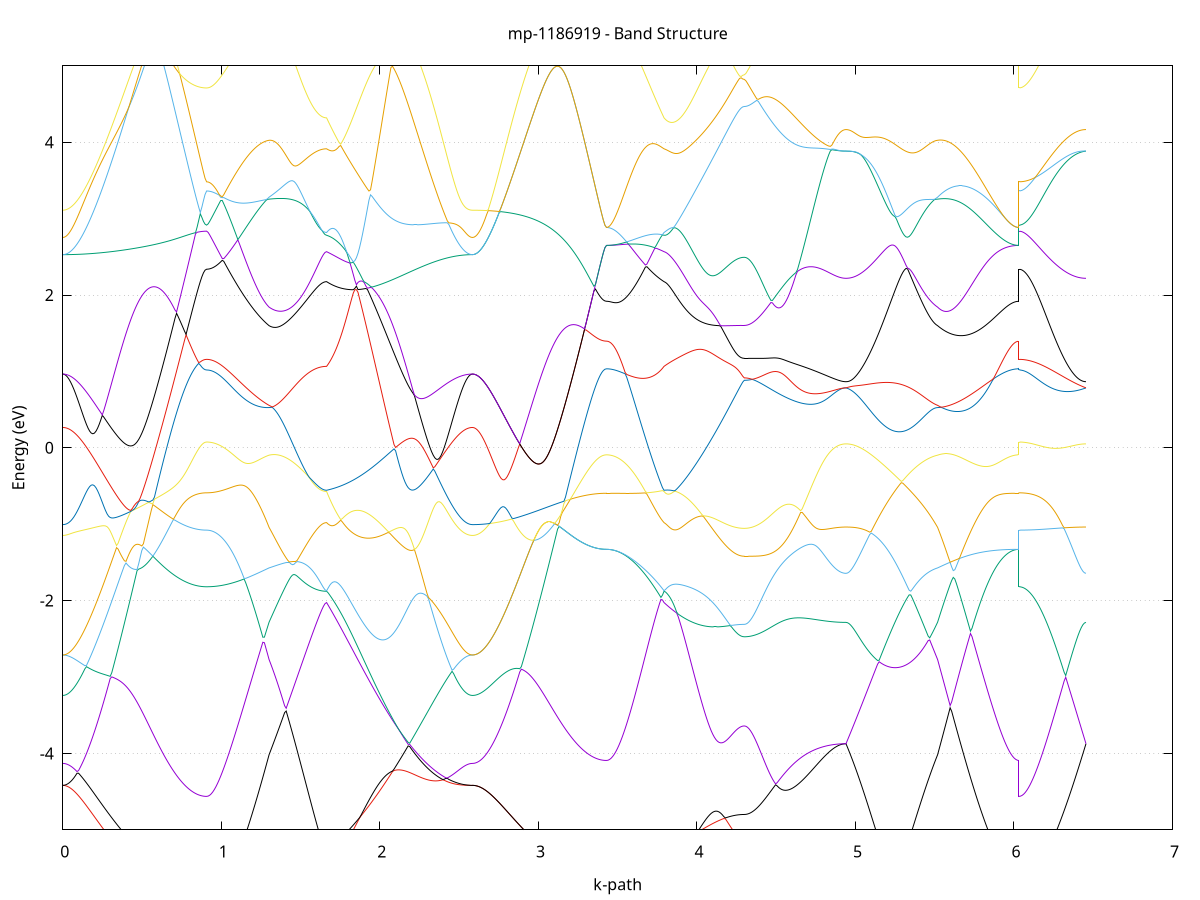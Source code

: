 set title 'mp-1186919 - Band Structure'
set xlabel 'k-path'
set ylabel 'Energy (eV)'
set grid y
set yrange [-5:5]
set terminal png size 800,600
set output 'mp-1186919_bands_gnuplot.png'
plot '-' using 1:2 with lines notitle, '-' using 1:2 with lines notitle, '-' using 1:2 with lines notitle, '-' using 1:2 with lines notitle, '-' using 1:2 with lines notitle, '-' using 1:2 with lines notitle, '-' using 1:2 with lines notitle, '-' using 1:2 with lines notitle, '-' using 1:2 with lines notitle, '-' using 1:2 with lines notitle, '-' using 1:2 with lines notitle, '-' using 1:2 with lines notitle, '-' using 1:2 with lines notitle, '-' using 1:2 with lines notitle, '-' using 1:2 with lines notitle, '-' using 1:2 with lines notitle, '-' using 1:2 with lines notitle, '-' using 1:2 with lines notitle, '-' using 1:2 with lines notitle, '-' using 1:2 with lines notitle, '-' using 1:2 with lines notitle, '-' using 1:2 with lines notitle, '-' using 1:2 with lines notitle, '-' using 1:2 with lines notitle, '-' using 1:2 with lines notitle, '-' using 1:2 with lines notitle, '-' using 1:2 with lines notitle, '-' using 1:2 with lines notitle, '-' using 1:2 with lines notitle, '-' using 1:2 with lines notitle, '-' using 1:2 with lines notitle, '-' using 1:2 with lines notitle, '-' using 1:2 with lines notitle, '-' using 1:2 with lines notitle, '-' using 1:2 with lines notitle, '-' using 1:2 with lines notitle, '-' using 1:2 with lines notitle, '-' using 1:2 with lines notitle, '-' using 1:2 with lines notitle, '-' using 1:2 with lines notitle, '-' using 1:2 with lines notitle, '-' using 1:2 with lines notitle, '-' using 1:2 with lines notitle, '-' using 1:2 with lines notitle, '-' using 1:2 with lines notitle, '-' using 1:2 with lines notitle, '-' using 1:2 with lines notitle, '-' using 1:2 with lines notitle, '-' using 1:2 with lines notitle, '-' using 1:2 with lines notitle, '-' using 1:2 with lines notitle, '-' using 1:2 with lines notitle, '-' using 1:2 with lines notitle, '-' using 1:2 with lines notitle, '-' using 1:2 with lines notitle, '-' using 1:2 with lines notitle, '-' using 1:2 with lines notitle, '-' using 1:2 with lines notitle, '-' using 1:2 with lines notitle, '-' using 1:2 with lines notitle, '-' using 1:2 with lines notitle, '-' using 1:2 with lines notitle, '-' using 1:2 with lines notitle, '-' using 1:2 with lines notitle
0.000000 -38.289453
0.009969 -38.289453
0.019939 -38.289453
0.029908 -38.289453
0.039877 -38.289453
0.049847 -38.289453
0.059816 -38.289453
0.069785 -38.289453
0.079754 -38.289453
0.089724 -38.289453
0.099693 -38.289453
0.109662 -38.289453
0.119632 -38.289453
0.129601 -38.289453
0.139570 -38.289453
0.149540 -38.289453
0.159509 -38.289453
0.169478 -38.289453
0.179448 -38.289553
0.189417 -38.289553
0.199386 -38.289553
0.209355 -38.289553
0.219325 -38.289553
0.229294 -38.289553
0.239263 -38.289553
0.249233 -38.289553
0.259202 -38.289553
0.269171 -38.289553
0.279141 -38.289553
0.289110 -38.289553
0.299079 -38.289653
0.309049 -38.289653
0.319018 -38.289653
0.328987 -38.289653
0.338956 -38.289653
0.348926 -38.289653
0.358895 -38.289653
0.368864 -38.289653
0.378834 -38.289653
0.388803 -38.289753
0.398772 -38.289753
0.408742 -38.289753
0.418711 -38.289753
0.428680 -38.289753
0.438650 -38.289753
0.448619 -38.289753
0.458588 -38.289753
0.468557 -38.289753
0.478527 -38.289853
0.488496 -38.289853
0.498465 -38.289853
0.508435 -38.289853
0.518404 -38.289853
0.528373 -38.289853
0.538343 -38.289853
0.548312 -38.289853
0.558281 -38.289953
0.568251 -38.289953
0.578220 -38.289953
0.588189 -38.289953
0.598158 -38.289953
0.608128 -38.289953
0.618097 -38.289953
0.628066 -38.289953
0.638036 -38.289953
0.648005 -38.289953
0.657974 -38.290053
0.667944 -38.290053
0.677913 -38.290053
0.687882 -38.290053
0.697852 -38.290053
0.707821 -38.290053
0.717790 -38.290053
0.727759 -38.290053
0.737729 -38.290053
0.747698 -38.290053
0.757667 -38.290053
0.767637 -38.290053
0.777606 -38.290053
0.787575 -38.290053
0.797545 -38.290153
0.807514 -38.290153
0.817483 -38.290153
0.827453 -38.290153
0.837422 -38.290153
0.847391 -38.290153
0.857360 -38.290153
0.867330 -38.290153
0.877299 -38.290153
0.887268 -38.290153
0.897238 -38.290153
0.907207 -38.290153
0.907207 -38.290153
0.917057 -38.290153
0.926907 -38.290153
0.936757 -38.290153
0.946608 -38.290153
0.956458 -38.290153
0.966308 -38.290153
0.976158 -38.290153
0.986008 -38.290153
0.995859 -38.290153
1.005709 -38.290153
1.015559 -38.290153
1.025409 -38.290153
1.035259 -38.290253
1.045109 -38.290253
1.054960 -38.290253
1.064810 -38.290253
1.074660 -38.290253
1.084510 -38.290253
1.094360 -38.290253
1.104210 -38.290353
1.114061 -38.290353
1.123911 -38.290353
1.133761 -38.290353
1.143611 -38.290353
1.153461 -38.290453
1.163311 -38.290453
1.173162 -38.290453
1.183012 -38.290453
1.192862 -38.290553
1.202712 -38.290553
1.212562 -38.290553
1.222413 -38.290553
1.232263 -38.290653
1.242113 -38.290653
1.251963 -38.290653
1.261813 -38.290653
1.271663 -38.290753
1.281514 -38.290753
1.291364 -38.290753
1.301214 -38.290753
1.301214 -38.290753
1.311022 -38.290853
1.320829 -38.290853
1.330637 -38.290853
1.340445 -38.290853
1.350253 -38.290853
1.360060 -38.290953
1.369868 -38.290953
1.379676 -38.290953
1.389484 -38.290953
1.399292 -38.290953
1.409099 -38.290953
1.418907 -38.291053
1.428715 -38.291053
1.438523 -38.291053
1.448330 -38.291053
1.458138 -38.291053
1.467946 -38.291053
1.477754 -38.291053
1.487561 -38.291153
1.497369 -38.291153
1.507177 -38.291153
1.516985 -38.291153
1.526792 -38.291153
1.536600 -38.291153
1.546408 -38.291153
1.556216 -38.291153
1.566024 -38.291153
1.575831 -38.291153
1.585639 -38.291153
1.595447 -38.291253
1.605255 -38.291253
1.615062 -38.291253
1.624870 -38.291253
1.634678 -38.291253
1.644486 -38.291253
1.654293 -38.291253
1.664101 -38.291253
1.664101 -38.291253
1.673995 -38.291153
1.683888 -38.291153
1.693782 -38.291153
1.703675 -38.291153
1.713569 -38.291053
1.723462 -38.291053
1.733356 -38.291053
1.743249 -38.290953
1.753143 -38.290953
1.763036 -38.290953
1.772930 -38.290853
1.782823 -38.290853
1.792717 -38.290853
1.802610 -38.290853
1.812504 -38.290753
1.822397 -38.290753
1.832291 -38.290753
1.842184 -38.290653
1.852078 -38.290653
1.861972 -38.290653
1.871865 -38.290553
1.881759 -38.290553
1.891652 -38.290553
1.901546 -38.290453
1.911439 -38.290453
1.921333 -38.290453
1.931226 -38.290453
1.941120 -38.290353
1.951013 -38.290353
1.960907 -38.290353
1.970800 -38.290253
1.980694 -38.290253
1.990587 -38.290253
2.000481 -38.290253
2.010374 -38.290153
2.020268 -38.290153
2.030161 -38.290153
2.040055 -38.290153
2.049948 -38.290053
2.059842 -38.290053
2.069735 -38.290053
2.079629 -38.290053
2.089522 -38.289953
2.099416 -38.289953
2.109309 -38.289953
2.119203 -38.289953
2.129096 -38.289853
2.138990 -38.289853
2.148884 -38.289853
2.158777 -38.289853
2.168671 -38.289853
2.178564 -38.289753
2.188458 -38.289753
2.198351 -38.289753
2.208245 -38.289753
2.218138 -38.289753
2.228032 -38.289753
2.237925 -38.289653
2.247819 -38.289653
2.257712 -38.289653
2.267606 -38.289653
2.277499 -38.289653
2.287393 -38.289653
2.297286 -38.289653
2.307180 -38.289653
2.317073 -38.289553
2.326967 -38.289553
2.336860 -38.289553
2.346754 -38.289553
2.356647 -38.289553
2.366541 -38.289553
2.376434 -38.289553
2.386328 -38.289553
2.396221 -38.289553
2.406115 -38.289553
2.416008 -38.289453
2.425902 -38.289453
2.435796 -38.289453
2.445689 -38.289453
2.455583 -38.289453
2.465476 -38.289453
2.475370 -38.289453
2.485263 -38.289453
2.495157 -38.289453
2.505050 -38.289453
2.514944 -38.289453
2.524837 -38.289453
2.534731 -38.289453
2.544624 -38.289453
2.554518 -38.289453
2.564411 -38.289453
2.574305 -38.289453
2.584198 -38.289453
2.584198 -38.289453
2.594146 -38.289453
2.604093 -38.289453
2.614040 -38.289453
2.623987 -38.289453
2.633934 -38.289453
2.643882 -38.289453
2.653829 -38.289453
2.663776 -38.289453
2.673723 -38.289553
2.683670 -38.289553
2.693618 -38.289553
2.703565 -38.289553
2.713512 -38.289553
2.723459 -38.289553
2.733406 -38.289653
2.743354 -38.289653
2.753301 -38.289653
2.763248 -38.289653
2.773195 -38.289753
2.783142 -38.289753
2.793090 -38.289753
2.803037 -38.289853
2.812984 -38.289853
2.822931 -38.289853
2.832878 -38.289953
2.842826 -38.289953
2.852773 -38.289953
2.862720 -38.290053
2.872667 -38.290053
2.882615 -38.290053
2.892562 -38.290153
2.902509 -38.290153
2.912456 -38.290253
2.922403 -38.290253
2.932351 -38.290253
2.942298 -38.290353
2.952245 -38.290353
2.962192 -38.290453
2.972139 -38.290453
2.982087 -38.290553
2.992034 -38.290553
3.001981 -38.290553
3.011928 -38.290653
3.021875 -38.290653
3.031823 -38.290753
3.041770 -38.290753
3.051717 -38.290853
3.061664 -38.290853
3.071611 -38.290953
3.081559 -38.290953
3.091506 -38.290953
3.101453 -38.291053
3.111400 -38.291053
3.121348 -38.291153
3.131295 -38.291153
3.141242 -38.291153
3.151189 -38.291253
3.161136 -38.291253
3.171084 -38.291353
3.181031 -38.291353
3.190978 -38.291353
3.200925 -38.291453
3.210872 -38.291453
3.220820 -38.291453
3.230767 -38.291553
3.240714 -38.291553
3.250661 -38.291553
3.260608 -38.291553
3.270556 -38.291653
3.280503 -38.291653
3.290450 -38.291653
3.300397 -38.291653
3.310344 -38.291653
3.320292 -38.291753
3.330239 -38.291753
3.340186 -38.291753
3.350133 -38.291753
3.360080 -38.291753
3.370028 -38.291753
3.379975 -38.291753
3.389922 -38.291853
3.399869 -38.291853
3.409817 -38.291853
3.419764 -38.291853
3.429711 -38.291853
3.429711 -38.291853
3.439519 -38.291853
3.449326 -38.291853
3.459134 -38.291853
3.468942 -38.291853
3.478750 -38.291853
3.488558 -38.291753
3.498365 -38.291753
3.508173 -38.291753
3.517981 -38.291753
3.527789 -38.291753
3.537596 -38.291753
3.547404 -38.291753
3.557212 -38.291753
3.567020 -38.291753
3.576827 -38.291753
3.586635 -38.291653
3.596443 -38.291653
3.606251 -38.291653
3.616058 -38.291653
3.625866 -38.291653
3.635674 -38.291653
3.645482 -38.291553
3.655290 -38.291553
3.665097 -38.291553
3.674905 -38.291553
3.684713 -38.291553
3.694521 -38.291453
3.704328 -38.291453
3.714136 -38.291453
3.723944 -38.291453
3.733752 -38.291353
3.743559 -38.291353
3.753367 -38.291353
3.763175 -38.291353
3.772983 -38.291253
3.782790 -38.291253
3.792598 -38.291253
3.792598 -38.291253
3.802526 -38.291253
3.812453 -38.291153
3.822381 -38.291153
3.832308 -38.291153
3.842236 -38.291153
3.852163 -38.291153
3.862091 -38.291053
3.872018 -38.291053
3.881946 -38.291053
3.891873 -38.291053
3.901801 -38.291053
3.911729 -38.290953
3.921656 -38.290953
3.931584 -38.290953
3.941511 -38.290953
3.951439 -38.290853
3.961366 -38.290853
3.971294 -38.290853
3.981221 -38.290853
3.991149 -38.290853
4.001076 -38.290753
4.011004 -38.290753
4.020931 -38.290753
4.030859 -38.290753
4.040786 -38.290653
4.050714 -38.290653
4.060641 -38.290653
4.070569 -38.290653
4.080496 -38.290653
4.090424 -38.290553
4.100352 -38.290553
4.110279 -38.290553
4.120207 -38.290553
4.130134 -38.290553
4.140062 -38.290553
4.149989 -38.290453
4.159917 -38.290453
4.169844 -38.290453
4.179772 -38.290453
4.189699 -38.290453
4.199627 -38.290453
4.209554 -38.290453
4.219482 -38.290453
4.229409 -38.290453
4.239337 -38.290453
4.249264 -38.290353
4.259192 -38.290353
4.269120 -38.290353
4.279047 -38.290353
4.288975 -38.290353
4.298902 -38.290353
4.298902 -38.290353
4.308771 -38.290353
4.318640 -38.290353
4.328509 -38.290353
4.338379 -38.290353
4.348248 -38.290353
4.358117 -38.290353
4.367986 -38.290353
4.377855 -38.290353
4.387724 -38.290353
4.397593 -38.290353
4.407462 -38.290353
4.417331 -38.290353
4.427201 -38.290353
4.437070 -38.290353
4.446939 -38.290353
4.456808 -38.290353
4.466677 -38.290353
4.476546 -38.290353
4.486415 -38.290353
4.496284 -38.290353
4.506153 -38.290353
4.516023 -38.290353
4.525892 -38.290353
4.535761 -38.290353
4.545630 -38.290353
4.555499 -38.290253
4.565368 -38.290253
4.575237 -38.290253
4.585106 -38.290253
4.594975 -38.290253
4.604845 -38.290253
4.614714 -38.290253
4.624583 -38.290253
4.634452 -38.290253
4.644321 -38.290253
4.654190 -38.290253
4.664059 -38.290253
4.673928 -38.290253
4.683797 -38.290253
4.693667 -38.290253
4.703536 -38.290253
4.713405 -38.290153
4.723274 -38.290153
4.733143 -38.290153
4.743012 -38.290153
4.752881 -38.290153
4.762750 -38.290153
4.772619 -38.290153
4.782489 -38.290153
4.792358 -38.290153
4.802227 -38.290153
4.812096 -38.290153
4.821965 -38.290153
4.831834 -38.290153
4.841703 -38.290153
4.851572 -38.290153
4.861441 -38.290153
4.871311 -38.290153
4.881180 -38.290153
4.891049 -38.290153
4.900918 -38.290153
4.910787 -38.290153
4.920656 -38.290153
4.930525 -38.290153
4.940394 -38.290153
4.940394 -38.290153
4.950358 -38.290153
4.960322 -38.290153
4.970286 -38.290153
4.980249 -38.290153
4.990213 -38.290153
5.000177 -38.290153
5.010140 -38.290153
5.020104 -38.290153
5.030068 -38.290153
5.040032 -38.290153
5.049995 -38.290153
5.059959 -38.290153
5.069923 -38.290153
5.079887 -38.290153
5.089850 -38.290153
5.099814 -38.290153
5.109778 -38.290153
5.119741 -38.290153
5.129705 -38.290153
5.139669 -38.290153
5.149633 -38.290153
5.159596 -38.290153
5.169560 -38.290253
5.179524 -38.290253
5.189488 -38.290253
5.199451 -38.290253
5.209415 -38.290253
5.219379 -38.290253
5.229343 -38.290253
5.239306 -38.290253
5.249270 -38.290353
5.259234 -38.290353
5.269197 -38.290353
5.279161 -38.290353
5.289125 -38.290353
5.299089 -38.290353
5.309052 -38.290353
5.319016 -38.290453
5.328980 -38.290453
5.338944 -38.290453
5.348907 -38.290453
5.358871 -38.290453
5.368835 -38.290453
5.378799 -38.290553
5.388762 -38.290553
5.398726 -38.290553
5.408690 -38.290553
5.418653 -38.290553
5.428617 -38.290653
5.438581 -38.290653
5.448545 -38.290653
5.458508 -38.290653
5.468472 -38.290653
5.478436 -38.290753
5.488400 -38.290753
5.498363 -38.290753
5.508327 -38.290753
5.518291 -38.290753
5.518291 -38.290753
5.528160 -38.290853
5.538029 -38.290853
5.547898 -38.290853
5.557768 -38.290953
5.567637 -38.290953
5.577506 -38.290953
5.587375 -38.290953
5.597245 -38.291053
5.607114 -38.291053
5.616983 -38.291053
5.626852 -38.291153
5.636722 -38.291153
5.646591 -38.291153
5.656460 -38.291153
5.666329 -38.291253
5.676199 -38.291253
5.686068 -38.291253
5.695937 -38.291353
5.705806 -38.291353
5.715675 -38.291353
5.725545 -38.291353
5.735414 -38.291453
5.745283 -38.291453
5.755152 -38.291453
5.765022 -38.291453
5.774891 -38.291553
5.784760 -38.291553
5.794629 -38.291553
5.804499 -38.291553
5.814368 -38.291553
5.824237 -38.291653
5.834106 -38.291653
5.843975 -38.291653
5.853845 -38.291653
5.863714 -38.291653
5.873583 -38.291653
5.883452 -38.291753
5.893322 -38.291753
5.903191 -38.291753
5.913060 -38.291753
5.922929 -38.291753
5.932799 -38.291753
5.942668 -38.291753
5.952537 -38.291753
5.962406 -38.291753
5.972275 -38.291753
5.982145 -38.291853
5.992014 -38.291853
6.001883 -38.291853
6.011752 -38.291853
6.021622 -38.291853
6.031491 -38.291853
6.031491 -38.290153
6.041322 -38.290153
6.051154 -38.290153
6.060986 -38.290153
6.070817 -38.290153
6.080649 -38.290153
6.090480 -38.290153
6.100312 -38.290153
6.110143 -38.290153
6.119975 -38.290153
6.129806 -38.290153
6.139638 -38.290153
6.149469 -38.290153
6.159301 -38.290153
6.169132 -38.290153
6.178964 -38.290153
6.188796 -38.290153
6.198627 -38.290153
6.208459 -38.290153
6.218290 -38.290153
6.228122 -38.290153
6.237953 -38.290153
6.247785 -38.290153
6.257616 -38.290153
6.267448 -38.290153
6.277279 -38.290153
6.287111 -38.290153
6.296943 -38.290153
6.306774 -38.290153
6.316606 -38.290153
6.326437 -38.290153
6.336269 -38.290153
6.346100 -38.290153
6.355932 -38.290153
6.365763 -38.290153
6.375595 -38.290153
6.385426 -38.290153
6.395258 -38.290153
6.405089 -38.290153
6.414921 -38.290153
6.424753 -38.290153
6.434584 -38.290153
6.444416 -38.290153
6.454247 -38.290153
e
0.000000 -38.241153
0.009969 -38.241153
0.019939 -38.241153
0.029908 -38.241153
0.039877 -38.241153
0.049847 -38.241153
0.059816 -38.241153
0.069785 -38.241153
0.079754 -38.241153
0.089724 -38.241253
0.099693 -38.241253
0.109662 -38.241253
0.119632 -38.241253
0.129601 -38.241253
0.139570 -38.241253
0.149540 -38.241353
0.159509 -38.241353
0.169478 -38.241353
0.179448 -38.241353
0.189417 -38.241453
0.199386 -38.241453
0.209355 -38.241453
0.219325 -38.241453
0.229294 -38.241553
0.239263 -38.241553
0.249233 -38.241553
0.259202 -38.241653
0.269171 -38.241653
0.279141 -38.241653
0.289110 -38.241753
0.299079 -38.241753
0.309049 -38.241753
0.319018 -38.241853
0.328987 -38.241853
0.338956 -38.241953
0.348926 -38.241953
0.358895 -38.241953
0.368864 -38.242053
0.378834 -38.242053
0.388803 -38.242153
0.398772 -38.242153
0.408742 -38.242253
0.418711 -38.242253
0.428680 -38.242253
0.438650 -38.242353
0.448619 -38.242353
0.458588 -38.242453
0.468557 -38.242453
0.478527 -38.242553
0.488496 -38.242553
0.498465 -38.242553
0.508435 -38.242653
0.518404 -38.242653
0.528373 -38.242753
0.538343 -38.242753
0.548312 -38.242853
0.558281 -38.242853
0.568251 -38.242853
0.578220 -38.242953
0.588189 -38.242953
0.598158 -38.243053
0.608128 -38.243053
0.618097 -38.243053
0.628066 -38.243153
0.638036 -38.243153
0.648005 -38.243153
0.657974 -38.243253
0.667944 -38.243253
0.677913 -38.243253
0.687882 -38.243353
0.697852 -38.243353
0.707821 -38.243353
0.717790 -38.243453
0.727759 -38.243453
0.737729 -38.243453
0.747698 -38.243453
0.757667 -38.243553
0.767637 -38.243553
0.777606 -38.243553
0.787575 -38.243553
0.797545 -38.243553
0.807514 -38.243653
0.817483 -38.243653
0.827453 -38.243653
0.837422 -38.243653
0.847391 -38.243653
0.857360 -38.243653
0.867330 -38.243653
0.877299 -38.243653
0.887268 -38.243653
0.897238 -38.243653
0.907207 -38.243653
0.907207 -38.243653
0.917057 -38.243653
0.926907 -38.243653
0.936757 -38.243653
0.946608 -38.243653
0.956458 -38.243653
0.966308 -38.243653
0.976158 -38.243653
0.986008 -38.243653
0.995859 -38.243653
1.005709 -38.243653
1.015559 -38.243653
1.025409 -38.243653
1.035259 -38.243653
1.045109 -38.243553
1.054960 -38.243553
1.064810 -38.243553
1.074660 -38.243553
1.084510 -38.243553
1.094360 -38.243553
1.104210 -38.243453
1.114061 -38.243453
1.123911 -38.243453
1.133761 -38.243453
1.143611 -38.243453
1.153461 -38.243353
1.163311 -38.243353
1.173162 -38.243353
1.183012 -38.243353
1.192862 -38.243253
1.202712 -38.243253
1.212562 -38.243253
1.222413 -38.243253
1.232263 -38.243153
1.242113 -38.243153
1.251963 -38.243153
1.261813 -38.243053
1.271663 -38.243053
1.281514 -38.243053
1.291364 -38.243053
1.301214 -38.242953
1.301214 -38.242953
1.311022 -38.242953
1.320829 -38.242953
1.330637 -38.242953
1.340445 -38.242953
1.350253 -38.242853
1.360060 -38.242853
1.369868 -38.242853
1.379676 -38.242853
1.389484 -38.242853
1.399292 -38.242853
1.409099 -38.242853
1.418907 -38.242753
1.428715 -38.242753
1.438523 -38.242753
1.448330 -38.242753
1.458138 -38.242753
1.467946 -38.242753
1.477754 -38.242753
1.487561 -38.242753
1.497369 -38.242753
1.507177 -38.242753
1.516985 -38.242753
1.526792 -38.242753
1.536600 -38.242753
1.546408 -38.242753
1.556216 -38.242753
1.566024 -38.242753
1.575831 -38.242753
1.585639 -38.242753
1.595447 -38.242753
1.605255 -38.242753
1.615062 -38.242753
1.624870 -38.242753
1.634678 -38.242753
1.644486 -38.242753
1.654293 -38.242753
1.664101 -38.242753
1.664101 -38.242753
1.673995 -38.242753
1.683888 -38.242753
1.693782 -38.242853
1.703675 -38.242853
1.713569 -38.242853
1.723462 -38.242953
1.733356 -38.242953
1.743249 -38.242953
1.753143 -38.242953
1.763036 -38.243053
1.772930 -38.243053
1.782823 -38.243053
1.792717 -38.243053
1.802610 -38.243053
1.812504 -38.243053
1.822397 -38.243153
1.832291 -38.243153
1.842184 -38.243153
1.852078 -38.243153
1.861972 -38.243153
1.871865 -38.243153
1.881759 -38.243153
1.891652 -38.243153
1.901546 -38.243153
1.911439 -38.243153
1.921333 -38.243153
1.931226 -38.243153
1.941120 -38.243153
1.951013 -38.243153
1.960907 -38.243153
1.970800 -38.243153
1.980694 -38.243053
1.990587 -38.243053
2.000481 -38.243053
2.010374 -38.243053
2.020268 -38.243053
2.030161 -38.242953
2.040055 -38.242953
2.049948 -38.242953
2.059842 -38.242853
2.069735 -38.242853
2.079629 -38.242853
2.089522 -38.242853
2.099416 -38.242753
2.109309 -38.242753
2.119203 -38.242653
2.129096 -38.242653
2.138990 -38.242653
2.148884 -38.242553
2.158777 -38.242553
2.168671 -38.242453
2.178564 -38.242453
2.188458 -38.242453
2.198351 -38.242353
2.208245 -38.242353
2.218138 -38.242253
2.228032 -38.242253
2.237925 -38.242153
2.247819 -38.242153
2.257712 -38.242053
2.267606 -38.242053
2.277499 -38.241953
2.287393 -38.241953
2.297286 -38.241953
2.307180 -38.241853
2.317073 -38.241853
2.326967 -38.241753
2.336860 -38.241753
2.346754 -38.241653
2.356647 -38.241653
2.366541 -38.241653
2.376434 -38.241553
2.386328 -38.241553
2.396221 -38.241553
2.406115 -38.241453
2.416008 -38.241453
2.425902 -38.241453
2.435796 -38.241353
2.445689 -38.241353
2.455583 -38.241353
2.465476 -38.241253
2.475370 -38.241253
2.485263 -38.241253
2.495157 -38.241253
2.505050 -38.241253
2.514944 -38.241153
2.524837 -38.241153
2.534731 -38.241153
2.544624 -38.241153
2.554518 -38.241153
2.564411 -38.241153
2.574305 -38.241153
2.584198 -38.241153
2.584198 -38.241153
2.594146 -38.241153
2.604093 -38.241153
2.614040 -38.241153
2.623987 -38.241153
2.633934 -38.241153
2.643882 -38.241153
2.653829 -38.241153
2.663776 -38.241153
2.673723 -38.241153
2.683670 -38.241153
2.693618 -38.241153
2.703565 -38.241153
2.713512 -38.241153
2.723459 -38.241153
2.733406 -38.241253
2.743354 -38.241253
2.753301 -38.241253
2.763248 -38.241253
2.773195 -38.241253
2.783142 -38.241253
2.793090 -38.241253
2.803037 -38.241253
2.812984 -38.241253
2.822931 -38.241253
2.832878 -38.241253
2.842826 -38.241353
2.852773 -38.241353
2.862720 -38.241353
2.872667 -38.241353
2.882615 -38.241353
2.892562 -38.241353
2.902509 -38.241353
2.912456 -38.241353
2.922403 -38.241453
2.932351 -38.241453
2.942298 -38.241453
2.952245 -38.241453
2.962192 -38.241453
2.972139 -38.241453
2.982087 -38.241453
2.992034 -38.241553
3.001981 -38.241553
3.011928 -38.241553
3.021875 -38.241553
3.031823 -38.241553
3.041770 -38.241553
3.051717 -38.241553
3.061664 -38.241653
3.071611 -38.241653
3.081559 -38.241653
3.091506 -38.241653
3.101453 -38.241653
3.111400 -38.241653
3.121348 -38.241653
3.131295 -38.241653
3.141242 -38.241753
3.151189 -38.241753
3.161136 -38.241753
3.171084 -38.241753
3.181031 -38.241753
3.190978 -38.241753
3.200925 -38.241753
3.210872 -38.241753
3.220820 -38.241753
3.230767 -38.241853
3.240714 -38.241853
3.250661 -38.241853
3.260608 -38.241853
3.270556 -38.241853
3.280503 -38.241853
3.290450 -38.241853
3.300397 -38.241853
3.310344 -38.241853
3.320292 -38.241853
3.330239 -38.241853
3.340186 -38.241853
3.350133 -38.241853
3.360080 -38.241853
3.370028 -38.241853
3.379975 -38.241953
3.389922 -38.241953
3.399869 -38.241953
3.409817 -38.241953
3.419764 -38.241953
3.429711 -38.241953
3.429711 -38.241953
3.439519 -38.241953
3.449326 -38.241953
3.459134 -38.241953
3.468942 -38.241953
3.478750 -38.241953
3.488558 -38.241953
3.498365 -38.241953
3.508173 -38.241953
3.517981 -38.241953
3.527789 -38.241953
3.537596 -38.242053
3.547404 -38.242053
3.557212 -38.242053
3.567020 -38.242053
3.576827 -38.242053
3.586635 -38.242153
3.596443 -38.242153
3.606251 -38.242153
3.616058 -38.242153
3.625866 -38.242253
3.635674 -38.242253
3.645482 -38.242253
3.655290 -38.242253
3.665097 -38.242353
3.674905 -38.242353
3.684713 -38.242353
3.694521 -38.242453
3.704328 -38.242453
3.714136 -38.242453
3.723944 -38.242553
3.733752 -38.242553
3.743559 -38.242553
3.753367 -38.242653
3.763175 -38.242653
3.772983 -38.242653
3.782790 -38.242753
3.792598 -38.242753
3.792598 -38.242753
3.802526 -38.242753
3.812453 -38.242753
3.822381 -38.242753
3.832308 -38.242853
3.842236 -38.242853
3.852163 -38.242853
3.862091 -38.242853
3.872018 -38.242853
3.881946 -38.242853
3.891873 -38.242853
3.901801 -38.242853
3.911729 -38.242953
3.921656 -38.242953
3.931584 -38.242953
3.941511 -38.242953
3.951439 -38.242953
3.961366 -38.242953
3.971294 -38.242953
3.981221 -38.242953
3.991149 -38.242953
4.001076 -38.243053
4.011004 -38.243053
4.020931 -38.243053
4.030859 -38.243053
4.040786 -38.243053
4.050714 -38.243053
4.060641 -38.243053
4.070569 -38.243053
4.080496 -38.243053
4.090424 -38.243053
4.100352 -38.243053
4.110279 -38.243053
4.120207 -38.243053
4.130134 -38.243053
4.140062 -38.243053
4.149989 -38.243053
4.159917 -38.243053
4.169844 -38.243153
4.179772 -38.243153
4.189699 -38.243153
4.199627 -38.243153
4.209554 -38.243153
4.219482 -38.243153
4.229409 -38.243153
4.239337 -38.243153
4.249264 -38.243153
4.259192 -38.243153
4.269120 -38.243153
4.279047 -38.243153
4.288975 -38.243153
4.298902 -38.243153
4.298902 -38.243153
4.308771 -38.243153
4.318640 -38.243153
4.328509 -38.243153
4.338379 -38.243153
4.348248 -38.243153
4.358117 -38.243153
4.367986 -38.243153
4.377855 -38.243153
4.387724 -38.243153
4.397593 -38.243153
4.407462 -38.243153
4.417331 -38.243153
4.427201 -38.243153
4.437070 -38.243153
4.446939 -38.243153
4.456808 -38.243153
4.466677 -38.243153
4.476546 -38.243153
4.486415 -38.243153
4.496284 -38.243153
4.506153 -38.243153
4.516023 -38.243053
4.525892 -38.243053
4.535761 -38.243053
4.545630 -38.243053
4.555499 -38.243053
4.565368 -38.243053
4.575237 -38.243053
4.585106 -38.243053
4.594975 -38.243053
4.604845 -38.243053
4.614714 -38.243053
4.624583 -38.243053
4.634452 -38.243053
4.644321 -38.243053
4.654190 -38.243053
4.664059 -38.243053
4.673928 -38.243053
4.683797 -38.243053
4.693667 -38.243053
4.703536 -38.243053
4.713405 -38.243053
4.723274 -38.243053
4.733143 -38.243053
4.743012 -38.243053
4.752881 -38.243053
4.762750 -38.243053
4.772619 -38.243053
4.782489 -38.243053
4.792358 -38.243053
4.802227 -38.243053
4.812096 -38.243053
4.821965 -38.243053
4.831834 -38.243053
4.841703 -38.243053
4.851572 -38.243053
4.861441 -38.243053
4.871311 -38.243053
4.881180 -38.243053
4.891049 -38.243053
4.900918 -38.243053
4.910787 -38.243053
4.920656 -38.243053
4.930525 -38.243053
4.940394 -38.243053
4.940394 -38.243053
4.950358 -38.243053
4.960322 -38.243053
4.970286 -38.243053
4.980249 -38.243153
4.990213 -38.243153
5.000177 -38.243153
5.010140 -38.243153
5.020104 -38.243153
5.030068 -38.243153
5.040032 -38.243153
5.049995 -38.243253
5.059959 -38.243253
5.069923 -38.243253
5.079887 -38.243253
5.089850 -38.243253
5.099814 -38.243253
5.109778 -38.243253
5.119741 -38.243253
5.129705 -38.243253
5.139669 -38.243253
5.149633 -38.243253
5.159596 -38.243253
5.169560 -38.243253
5.179524 -38.243353
5.189488 -38.243353
5.199451 -38.243353
5.209415 -38.243353
5.219379 -38.243353
5.229343 -38.243353
5.239306 -38.243353
5.249270 -38.243353
5.259234 -38.243353
5.269197 -38.243253
5.279161 -38.243253
5.289125 -38.243253
5.299089 -38.243253
5.309052 -38.243253
5.319016 -38.243253
5.328980 -38.243253
5.338944 -38.243253
5.348907 -38.243253
5.358871 -38.243253
5.368835 -38.243253
5.378799 -38.243253
5.388762 -38.243153
5.398726 -38.243153
5.408690 -38.243153
5.418653 -38.243153
5.428617 -38.243153
5.438581 -38.243153
5.448545 -38.243153
5.458508 -38.243053
5.468472 -38.243053
5.478436 -38.243053
5.488400 -38.243053
5.498363 -38.243053
5.508327 -38.242953
5.518291 -38.242953
5.518291 -38.242953
5.528160 -38.242953
5.538029 -38.242953
5.547898 -38.242853
5.557768 -38.242853
5.567637 -38.242853
5.577506 -38.242753
5.587375 -38.242753
5.597245 -38.242753
5.607114 -38.242753
5.616983 -38.242653
5.626852 -38.242653
5.636722 -38.242653
5.646591 -38.242553
5.656460 -38.242553
5.666329 -38.242553
5.676199 -38.242453
5.686068 -38.242453
5.695937 -38.242453
5.705806 -38.242453
5.715675 -38.242353
5.725545 -38.242353
5.735414 -38.242353
5.745283 -38.242353
5.755152 -38.242253
5.765022 -38.242253
5.774891 -38.242253
5.784760 -38.242253
5.794629 -38.242153
5.804499 -38.242153
5.814368 -38.242153
5.824237 -38.242153
5.834106 -38.242153
5.843975 -38.242053
5.853845 -38.242053
5.863714 -38.242053
5.873583 -38.242053
5.883452 -38.242053
5.893322 -38.242053
5.903191 -38.241953
5.913060 -38.241953
5.922929 -38.241953
5.932799 -38.241953
5.942668 -38.241953
5.952537 -38.241953
5.962406 -38.241953
5.972275 -38.241953
5.982145 -38.241953
5.992014 -38.241953
6.001883 -38.241953
6.011752 -38.241953
6.021622 -38.241953
6.031491 -38.241953
6.031491 -38.243653
6.041322 -38.243653
6.051154 -38.243653
6.060986 -38.243653
6.070817 -38.243653
6.080649 -38.243653
6.090480 -38.243653
6.100312 -38.243653
6.110143 -38.243653
6.119975 -38.243653
6.129806 -38.243653
6.139638 -38.243653
6.149469 -38.243653
6.159301 -38.243653
6.169132 -38.243653
6.178964 -38.243553
6.188796 -38.243553
6.198627 -38.243553
6.208459 -38.243553
6.218290 -38.243553
6.228122 -38.243553
6.237953 -38.243553
6.247785 -38.243453
6.257616 -38.243453
6.267448 -38.243453
6.277279 -38.243453
6.287111 -38.243453
6.296943 -38.243353
6.306774 -38.243353
6.316606 -38.243353
6.326437 -38.243353
6.336269 -38.243353
6.346100 -38.243253
6.355932 -38.243253
6.365763 -38.243253
6.375595 -38.243253
6.385426 -38.243253
6.395258 -38.243153
6.405089 -38.243153
6.414921 -38.243153
6.424753 -38.243153
6.434584 -38.243053
6.444416 -38.243053
6.454247 -38.243053
e
0.000000 -38.241153
0.009969 -38.241153
0.019939 -38.241153
0.029908 -38.241153
0.039877 -38.241153
0.049847 -38.241153
0.059816 -38.241153
0.069785 -38.241153
0.079754 -38.241153
0.089724 -38.241153
0.099693 -38.241153
0.109662 -38.241153
0.119632 -38.241153
0.129601 -38.241253
0.139570 -38.241253
0.149540 -38.241253
0.159509 -38.241253
0.169478 -38.241253
0.179448 -38.241253
0.189417 -38.241253
0.199386 -38.241253
0.209355 -38.241353
0.219325 -38.241353
0.229294 -38.241353
0.239263 -38.241353
0.249233 -38.241353
0.259202 -38.241353
0.269171 -38.241353
0.279141 -38.241453
0.289110 -38.241453
0.299079 -38.241453
0.309049 -38.241453
0.319018 -38.241453
0.328987 -38.241553
0.338956 -38.241553
0.348926 -38.241553
0.358895 -38.241553
0.368864 -38.241553
0.378834 -38.241653
0.388803 -38.241653
0.398772 -38.241653
0.408742 -38.241653
0.418711 -38.241653
0.428680 -38.241753
0.438650 -38.241753
0.448619 -38.241753
0.458588 -38.241753
0.468557 -38.241753
0.478527 -38.241853
0.488496 -38.241853
0.498465 -38.241853
0.508435 -38.241853
0.518404 -38.241953
0.528373 -38.241953
0.538343 -38.241953
0.548312 -38.241953
0.558281 -38.241953
0.568251 -38.242053
0.578220 -38.242053
0.588189 -38.242053
0.598158 -38.242053
0.608128 -38.242053
0.618097 -38.242153
0.628066 -38.242153
0.638036 -38.242153
0.648005 -38.242153
0.657974 -38.242153
0.667944 -38.242153
0.677913 -38.242253
0.687882 -38.242253
0.697852 -38.242253
0.707821 -38.242253
0.717790 -38.242253
0.727759 -38.242253
0.737729 -38.242253
0.747698 -38.242253
0.757667 -38.242353
0.767637 -38.242353
0.777606 -38.242353
0.787575 -38.242353
0.797545 -38.242353
0.807514 -38.242353
0.817483 -38.242353
0.827453 -38.242353
0.837422 -38.242353
0.847391 -38.242353
0.857360 -38.242353
0.867330 -38.242353
0.877299 -38.242353
0.887268 -38.242353
0.897238 -38.242353
0.907207 -38.242353
0.907207 -38.242353
0.917057 -38.242353
0.926907 -38.242353
0.936757 -38.242353
0.946608 -38.242353
0.956458 -38.242353
0.966308 -38.242353
0.976158 -38.242353
0.986008 -38.242353
0.995859 -38.242353
1.005709 -38.242353
1.015559 -38.242353
1.025409 -38.242353
1.035259 -38.242353
1.045109 -38.242353
1.054960 -38.242353
1.064810 -38.242353
1.074660 -38.242353
1.084510 -38.242353
1.094360 -38.242353
1.104210 -38.242353
1.114061 -38.242353
1.123911 -38.242353
1.133761 -38.242353
1.143611 -38.242353
1.153461 -38.242253
1.163311 -38.242253
1.173162 -38.242253
1.183012 -38.242253
1.192862 -38.242253
1.202712 -38.242253
1.212562 -38.242253
1.222413 -38.242253
1.232263 -38.242253
1.242113 -38.242253
1.251963 -38.242253
1.261813 -38.242253
1.271663 -38.242253
1.281514 -38.242153
1.291364 -38.242153
1.301214 -38.242153
1.301214 -38.242153
1.311022 -38.242153
1.320829 -38.242153
1.330637 -38.242153
1.340445 -38.242153
1.350253 -38.242153
1.360060 -38.242153
1.369868 -38.242153
1.379676 -38.242053
1.389484 -38.242053
1.399292 -38.242053
1.409099 -38.242053
1.418907 -38.242053
1.428715 -38.242053
1.438523 -38.241953
1.448330 -38.241953
1.458138 -38.241953
1.467946 -38.241953
1.477754 -38.241953
1.487561 -38.241853
1.497369 -38.241853
1.507177 -38.241853
1.516985 -38.241853
1.526792 -38.241853
1.536600 -38.241753
1.546408 -38.241753
1.556216 -38.241753
1.566024 -38.241753
1.575831 -38.241753
1.585639 -38.241753
1.595447 -38.241753
1.605255 -38.241753
1.615062 -38.241753
1.624870 -38.241653
1.634678 -38.241653
1.644486 -38.241653
1.654293 -38.241653
1.664101 -38.241653
1.664101 -38.241653
1.673995 -38.241653
1.683888 -38.241653
1.693782 -38.241653
1.703675 -38.241653
1.713569 -38.241653
1.723462 -38.241653
1.733356 -38.241653
1.743249 -38.241553
1.753143 -38.241553
1.763036 -38.241553
1.772930 -38.241553
1.782823 -38.241553
1.792717 -38.241553
1.802610 -38.241553
1.812504 -38.241553
1.822397 -38.241553
1.832291 -38.241553
1.842184 -38.241453
1.852078 -38.241453
1.861972 -38.241453
1.871865 -38.241453
1.881759 -38.241453
1.891652 -38.241453
1.901546 -38.241453
1.911439 -38.241453
1.921333 -38.241453
1.931226 -38.241353
1.941120 -38.241353
1.951013 -38.241353
1.960907 -38.241353
1.970800 -38.241353
1.980694 -38.241353
1.990587 -38.241353
2.000481 -38.241353
2.010374 -38.241353
2.020268 -38.241353
2.030161 -38.241353
2.040055 -38.241353
2.049948 -38.241253
2.059842 -38.241253
2.069735 -38.241253
2.079629 -38.241253
2.089522 -38.241253
2.099416 -38.241253
2.109309 -38.241253
2.119203 -38.241253
2.129096 -38.241253
2.138990 -38.241253
2.148884 -38.241253
2.158777 -38.241253
2.168671 -38.241253
2.178564 -38.241253
2.188458 -38.241253
2.198351 -38.241253
2.208245 -38.241253
2.218138 -38.241253
2.228032 -38.241253
2.237925 -38.241153
2.247819 -38.241153
2.257712 -38.241153
2.267606 -38.241153
2.277499 -38.241153
2.287393 -38.241153
2.297286 -38.241153
2.307180 -38.241153
2.317073 -38.241153
2.326967 -38.241153
2.336860 -38.241153
2.346754 -38.241153
2.356647 -38.241153
2.366541 -38.241153
2.376434 -38.241153
2.386328 -38.241153
2.396221 -38.241153
2.406115 -38.241153
2.416008 -38.241153
2.425902 -38.241153
2.435796 -38.241153
2.445689 -38.241153
2.455583 -38.241153
2.465476 -38.241153
2.475370 -38.241153
2.485263 -38.241153
2.495157 -38.241153
2.505050 -38.241153
2.514944 -38.241153
2.524837 -38.241153
2.534731 -38.241153
2.544624 -38.241153
2.554518 -38.241153
2.564411 -38.241153
2.574305 -38.241153
2.584198 -38.241153
2.584198 -38.241153
2.594146 -38.241153
2.604093 -38.241153
2.614040 -38.241153
2.623987 -38.241153
2.633934 -38.241153
2.643882 -38.241153
2.653829 -38.241153
2.663776 -38.241153
2.673723 -38.241153
2.683670 -38.241153
2.693618 -38.241153
2.703565 -38.241153
2.713512 -38.241153
2.723459 -38.241153
2.733406 -38.241253
2.743354 -38.241253
2.753301 -38.241253
2.763248 -38.241253
2.773195 -38.241253
2.783142 -38.241253
2.793090 -38.241253
2.803037 -38.241253
2.812984 -38.241253
2.822931 -38.241253
2.832878 -38.241253
2.842826 -38.241353
2.852773 -38.241353
2.862720 -38.241353
2.872667 -38.241353
2.882615 -38.241353
2.892562 -38.241353
2.902509 -38.241353
2.912456 -38.241353
2.922403 -38.241453
2.932351 -38.241453
2.942298 -38.241453
2.952245 -38.241453
2.962192 -38.241453
2.972139 -38.241453
2.982087 -38.241453
2.992034 -38.241553
3.001981 -38.241553
3.011928 -38.241553
3.021875 -38.241553
3.031823 -38.241553
3.041770 -38.241553
3.051717 -38.241553
3.061664 -38.241653
3.071611 -38.241653
3.081559 -38.241653
3.091506 -38.241653
3.101453 -38.241653
3.111400 -38.241653
3.121348 -38.241653
3.131295 -38.241653
3.141242 -38.241753
3.151189 -38.241753
3.161136 -38.241753
3.171084 -38.241753
3.181031 -38.241753
3.190978 -38.241753
3.200925 -38.241753
3.210872 -38.241753
3.220820 -38.241753
3.230767 -38.241853
3.240714 -38.241853
3.250661 -38.241853
3.260608 -38.241853
3.270556 -38.241853
3.280503 -38.241853
3.290450 -38.241853
3.300397 -38.241853
3.310344 -38.241853
3.320292 -38.241853
3.330239 -38.241853
3.340186 -38.241853
3.350133 -38.241853
3.360080 -38.241853
3.370028 -38.241853
3.379975 -38.241953
3.389922 -38.241953
3.399869 -38.241953
3.409817 -38.241953
3.419764 -38.241953
3.429711 -38.241953
3.429711 -38.241953
3.439519 -38.241953
3.449326 -38.241953
3.459134 -38.241953
3.468942 -38.241953
3.478750 -38.241953
3.488558 -38.241953
3.498365 -38.241853
3.508173 -38.241853
3.517981 -38.241853
3.527789 -38.241853
3.537596 -38.241853
3.547404 -38.241853
3.557212 -38.241853
3.567020 -38.241853
3.576827 -38.241853
3.586635 -38.241853
3.596443 -38.241853
3.606251 -38.241853
3.616058 -38.241853
3.625866 -38.241853
3.635674 -38.241853
3.645482 -38.241853
3.655290 -38.241853
3.665097 -38.241853
3.674905 -38.241753
3.684713 -38.241753
3.694521 -38.241753
3.704328 -38.241753
3.714136 -38.241753
3.723944 -38.241753
3.733752 -38.241753
3.743559 -38.241753
3.753367 -38.241753
3.763175 -38.241753
3.772983 -38.241753
3.782790 -38.241653
3.792598 -38.241653
3.792598 -38.241653
3.802526 -38.241653
3.812453 -38.241653
3.822381 -38.241653
3.832308 -38.241653
3.842236 -38.241653
3.852163 -38.241653
3.862091 -38.241653
3.872018 -38.241653
3.881946 -38.241653
3.891873 -38.241653
3.901801 -38.241653
3.911729 -38.241553
3.921656 -38.241553
3.931584 -38.241553
3.941511 -38.241553
3.951439 -38.241553
3.961366 -38.241553
3.971294 -38.241553
3.981221 -38.241553
3.991149 -38.241553
4.001076 -38.241553
4.011004 -38.241553
4.020931 -38.241553
4.030859 -38.241553
4.040786 -38.241453
4.050714 -38.241453
4.060641 -38.241453
4.070569 -38.241453
4.080496 -38.241453
4.090424 -38.241453
4.100352 -38.241453
4.110279 -38.241453
4.120207 -38.241453
4.130134 -38.241453
4.140062 -38.241453
4.149989 -38.241453
4.159917 -38.241453
4.169844 -38.241453
4.179772 -38.241453
4.189699 -38.241453
4.199627 -38.241453
4.209554 -38.241453
4.219482 -38.241353
4.229409 -38.241353
4.239337 -38.241353
4.249264 -38.241353
4.259192 -38.241353
4.269120 -38.241353
4.279047 -38.241353
4.288975 -38.241353
4.298902 -38.241353
4.298902 -38.241353
4.308771 -38.241353
4.318640 -38.241353
4.328509 -38.241353
4.338379 -38.241453
4.348248 -38.241453
4.358117 -38.241453
4.367986 -38.241453
4.377855 -38.241453
4.387724 -38.241453
4.397593 -38.241453
4.407462 -38.241553
4.417331 -38.241553
4.427201 -38.241553
4.437070 -38.241553
4.446939 -38.241553
4.456808 -38.241653
4.466677 -38.241653
4.476546 -38.241653
4.486415 -38.241753
4.496284 -38.241753
4.506153 -38.241753
4.516023 -38.241853
4.525892 -38.241853
4.535761 -38.241853
4.545630 -38.241953
4.555499 -38.241953
4.565368 -38.241953
4.575237 -38.242053
4.585106 -38.242053
4.594975 -38.242153
4.604845 -38.242153
4.614714 -38.242153
4.624583 -38.242253
4.634452 -38.242253
4.644321 -38.242353
4.654190 -38.242353
4.664059 -38.242353
4.673928 -38.242453
4.683797 -38.242453
4.693667 -38.242553
4.703536 -38.242553
4.713405 -38.242553
4.723274 -38.242653
4.733143 -38.242653
4.743012 -38.242653
4.752881 -38.242753
4.762750 -38.242753
4.772619 -38.242753
4.782489 -38.242853
4.792358 -38.242853
4.802227 -38.242853
4.812096 -38.242853
4.821965 -38.242953
4.831834 -38.242953
4.841703 -38.242953
4.851572 -38.242953
4.861441 -38.242953
4.871311 -38.242953
4.881180 -38.243053
4.891049 -38.243053
4.900918 -38.243053
4.910787 -38.243053
4.920656 -38.243053
4.930525 -38.243053
4.940394 -38.243053
4.940394 -38.243053
4.950358 -38.243053
4.960322 -38.243053
4.970286 -38.242953
4.980249 -38.242953
4.990213 -38.242953
5.000177 -38.242953
5.010140 -38.242953
5.020104 -38.242853
5.030068 -38.242853
5.040032 -38.242853
5.049995 -38.242853
5.059959 -38.242853
5.069923 -38.242753
5.079887 -38.242753
5.089850 -38.242753
5.099814 -38.242753
5.109778 -38.242753
5.119741 -38.242653
5.129705 -38.242653
5.139669 -38.242653
5.149633 -38.242653
5.159596 -38.242653
5.169560 -38.242553
5.179524 -38.242553
5.189488 -38.242553
5.199451 -38.242553
5.209415 -38.242553
5.219379 -38.242553
5.229343 -38.242453
5.239306 -38.242453
5.249270 -38.242453
5.259234 -38.242453
5.269197 -38.242453
5.279161 -38.242453
5.289125 -38.242353
5.299089 -38.242353
5.309052 -38.242353
5.319016 -38.242353
5.328980 -38.242353
5.338944 -38.242353
5.348907 -38.242353
5.358871 -38.242353
5.368835 -38.242253
5.378799 -38.242253
5.388762 -38.242253
5.398726 -38.242253
5.408690 -38.242253
5.418653 -38.242253
5.428617 -38.242253
5.438581 -38.242253
5.448545 -38.242253
5.458508 -38.242253
5.468472 -38.242253
5.478436 -38.242253
5.488400 -38.242153
5.498363 -38.242153
5.508327 -38.242153
5.518291 -38.242153
5.518291 -38.242153
5.528160 -38.242153
5.538029 -38.242153
5.547898 -38.242153
5.557768 -38.242153
5.567637 -38.242153
5.577506 -38.242153
5.587375 -38.242153
5.597245 -38.242153
5.607114 -38.242153
5.616983 -38.242053
5.626852 -38.242053
5.636722 -38.242053
5.646591 -38.242053
5.656460 -38.242053
5.666329 -38.242053
5.676199 -38.242053
5.686068 -38.242053
5.695937 -38.242053
5.705806 -38.242053
5.715675 -38.242053
5.725545 -38.242053
5.735414 -38.242053
5.745283 -38.242053
5.755152 -38.241953
5.765022 -38.241953
5.774891 -38.241953
5.784760 -38.241953
5.794629 -38.241953
5.804499 -38.241953
5.814368 -38.241953
5.824237 -38.241953
5.834106 -38.241953
5.843975 -38.241953
5.853845 -38.241953
5.863714 -38.241953
5.873583 -38.241953
5.883452 -38.241953
5.893322 -38.241953
5.903191 -38.241953
5.913060 -38.241953
5.922929 -38.241953
5.932799 -38.241953
5.942668 -38.241953
5.952537 -38.241953
5.962406 -38.241953
5.972275 -38.241953
5.982145 -38.241953
5.992014 -38.241953
6.001883 -38.241953
6.011752 -38.241953
6.021622 -38.241953
6.031491 -38.241953
6.031491 -38.242353
6.041322 -38.242353
6.051154 -38.242353
6.060986 -38.242353
6.070817 -38.242353
6.080649 -38.242453
6.090480 -38.242453
6.100312 -38.242453
6.110143 -38.242453
6.119975 -38.242453
6.129806 -38.242453
6.139638 -38.242453
6.149469 -38.242453
6.159301 -38.242453
6.169132 -38.242453
6.178964 -38.242453
6.188796 -38.242453
6.198627 -38.242553
6.208459 -38.242553
6.218290 -38.242553
6.228122 -38.242553
6.237953 -38.242553
6.247785 -38.242553
6.257616 -38.242653
6.267448 -38.242653
6.277279 -38.242653
6.287111 -38.242653
6.296943 -38.242653
6.306774 -38.242753
6.316606 -38.242753
6.326437 -38.242753
6.336269 -38.242753
6.346100 -38.242753
6.355932 -38.242853
6.365763 -38.242853
6.375595 -38.242853
6.385426 -38.242853
6.395258 -38.242853
6.405089 -38.242953
6.414921 -38.242953
6.424753 -38.242953
6.434584 -38.242953
6.444416 -38.243053
6.454247 -38.243053
e
0.000000 -13.508053
0.009969 -13.507753
0.019939 -13.506553
0.029908 -13.504653
0.039877 -13.501853
0.049847 -13.498453
0.059816 -13.494153
0.069785 -13.489053
0.079754 -13.483253
0.089724 -13.476753
0.099693 -13.469353
0.109662 -13.461253
0.119632 -13.452353
0.129601 -13.442653
0.139570 -13.432253
0.149540 -13.421053
0.159509 -13.409053
0.169478 -13.396353
0.179448 -13.382853
0.189417 -13.368553
0.199386 -13.353553
0.209355 -13.337753
0.219325 -13.321253
0.229294 -13.303953
0.239263 -13.285953
0.249233 -13.267153
0.259202 -13.247553
0.269171 -13.227353
0.279141 -13.206253
0.289110 -13.184553
0.299079 -13.162053
0.309049 -13.138753
0.319018 -13.114853
0.328987 -13.090153
0.338956 -13.064653
0.348926 -13.038553
0.358895 -13.011653
0.368864 -12.984053
0.378834 -12.955753
0.388803 -12.926753
0.398772 -12.897053
0.408742 -12.866653
0.418711 -12.835553
0.428680 -12.803653
0.438650 -12.771153
0.448619 -12.738053
0.458588 -12.704153
0.468557 -12.669553
0.478527 -12.634353
0.488496 -12.598453
0.498465 -12.561953
0.508435 -12.524753
0.518404 -12.486953
0.528373 -12.448453
0.538343 -12.409253
0.548312 -12.369453
0.558281 -12.329153
0.568251 -12.288053
0.578220 -12.246453
0.588189 -12.204153
0.598158 -12.161353
0.608128 -12.117853
0.618097 -12.073853
0.628066 -12.029253
0.638036 -11.984053
0.648005 -11.938253
0.657974 -11.891953
0.667944 -11.845053
0.677913 -11.797653
0.687882 -11.749753
0.697852 -11.701253
0.707821 -11.652253
0.717790 -11.602753
0.727759 -11.552753
0.737729 -11.502253
0.747698 -11.451353
0.757667 -11.399853
0.767637 -11.348053
0.777606 -11.295653
0.787575 -11.242953
0.797545 -11.189753
0.807514 -11.136253
0.817483 -11.082353
0.827453 -11.028053
0.837422 -10.973553
0.847391 -10.918753
0.857360 -10.863853
0.867330 -10.809053
0.877299 -10.754753
0.887268 -10.702053
0.897238 -10.655053
0.907207 -10.631253
0.907207 -10.631253
0.917057 -10.631153
0.926907 -10.630853
0.936757 -10.630353
0.946608 -10.629653
0.956458 -10.628753
0.966308 -10.627753
0.976158 -10.626453
0.986008 -10.625053
0.995859 -10.623553
1.005709 -10.621853
1.015559 -10.619953
1.025409 -10.617953
1.035259 -10.615853
1.045109 -10.613653
1.054960 -10.611253
1.064810 -10.608853
1.074660 -10.606453
1.084510 -10.603853
1.094360 -10.601353
1.104210 -10.598753
1.114061 -10.596153
1.123911 -10.593653
1.133761 -10.591053
1.143611 -10.588653
1.153461 -10.586253
1.163311 -10.583953
1.173162 -10.581753
1.183012 -10.579653
1.192862 -10.577753
1.202712 -10.576053
1.212562 -10.574453
1.222413 -10.573153
1.232263 -10.571953
1.242113 -10.571053
1.251963 -10.570453
1.261813 -10.570053
1.271663 -10.569953
1.281514 -10.570153
1.291364 -10.570553
1.301214 -10.571353
1.301214 -10.571353
1.311022 -10.573653
1.320829 -10.578953
1.330637 -10.586653
1.340445 -10.596253
1.350253 -10.607153
1.360060 -10.619153
1.369868 -10.631853
1.379676 -10.644953
1.389484 -10.658353
1.399292 -10.671853
1.409099 -10.685353
1.418907 -10.698653
1.428715 -10.711853
1.438523 -10.724753
1.448330 -10.737253
1.458138 -10.749453
1.467946 -10.761153
1.477754 -10.772453
1.487561 -10.783253
1.497369 -10.793553
1.507177 -10.803453
1.516985 -10.812653
1.526792 -10.821453
1.536600 -10.829553
1.546408 -10.837153
1.556216 -10.844153
1.566024 -10.850553
1.575831 -10.856453
1.585639 -10.861653
1.595447 -10.866253
1.605255 -10.870353
1.615062 -10.873753
1.624870 -10.876453
1.634678 -10.878653
1.644486 -10.880253
1.654293 -10.881153
1.664101 -10.881453
1.664101 -10.881453
1.673995 -10.906953
1.683888 -10.934453
1.693782 -10.963953
1.703675 -10.995153
1.713569 -11.028153
1.723462 -11.062753
1.733356 -11.098653
1.743249 -11.135953
1.753143 -11.174353
1.763036 -11.213853
1.772930 -11.254153
1.782823 -11.295253
1.792717 -11.337053
1.802610 -11.379453
1.812504 -11.422253
1.822397 -11.465453
1.832291 -11.508953
1.842184 -11.552753
1.852078 -11.596553
1.861972 -11.640553
1.871865 -11.684553
1.881759 -11.728553
1.891652 -11.772353
1.901546 -11.816153
1.911439 -11.859753
1.921333 -11.903153
1.931226 -11.946253
1.941120 -11.989153
1.951013 -12.031653
1.960907 -12.073853
1.970800 -12.115753
1.980694 -12.157253
1.990587 -12.198253
2.000481 -12.238853
2.010374 -12.279053
2.020268 -12.318753
2.030161 -12.357953
2.040055 -12.396653
2.049948 -12.434853
2.059842 -12.472553
2.069735 -12.509653
2.079629 -12.546153
2.089522 -12.582153
2.099416 -12.617553
2.109309 -12.652253
2.119203 -12.686453
2.129096 -12.720053
2.138990 -12.752953
2.148884 -12.785353
2.158777 -12.816953
2.168671 -12.848053
2.178564 -12.878453
2.188458 -12.908153
2.198351 -12.937153
2.208245 -12.965553
2.218138 -12.993253
2.228032 -13.020253
2.237925 -13.046553
2.247819 -13.072253
2.257712 -13.097153
2.267606 -13.121353
2.277499 -13.144953
2.287393 -13.167753
2.297286 -13.189853
2.307180 -13.211153
2.317073 -13.231853
2.326967 -13.251753
2.336860 -13.270953
2.346754 -13.289453
2.356647 -13.307153
2.366541 -13.324153
2.376434 -13.340453
2.386328 -13.355953
2.396221 -13.370753
2.406115 -13.384753
2.416008 -13.398053
2.425902 -13.410553
2.435796 -13.422353
2.445689 -13.433353
2.455583 -13.443653
2.465476 -13.453153
2.475370 -13.461953
2.485263 -13.469953
2.495157 -13.477153
2.505050 -13.483653
2.514944 -13.489353
2.524837 -13.494353
2.534731 -13.498553
2.544624 -13.501953
2.554518 -13.504653
2.564411 -13.506553
2.574305 -13.507753
2.584198 -13.508053
2.584198 -13.508053
2.594146 -13.507753
2.604093 -13.506553
2.614040 -13.504653
2.623987 -13.501953
2.633934 -13.498453
2.643882 -13.494153
2.653829 -13.489153
2.663776 -13.483353
2.673723 -13.476853
2.683670 -13.469553
2.693618 -13.461453
2.703565 -13.452553
2.713512 -13.442953
2.723459 -13.432553
2.733406 -13.421353
2.743354 -13.409453
2.753301 -13.396753
2.763248 -13.383353
2.773195 -13.369153
2.783142 -13.354153
2.793090 -13.338453
2.803037 -13.321953
2.812984 -13.304753
2.822931 -13.286753
2.832878 -13.268053
2.842826 -13.248553
2.852773 -13.228353
2.862720 -13.207353
2.872667 -13.185653
2.882615 -13.163153
2.892562 -13.140053
2.902509 -13.116053
2.912456 -13.091453
2.922403 -13.066053
2.932351 -13.039953
2.942298 -13.013053
2.952245 -12.985553
2.962192 -12.957253
2.972139 -12.928253
2.982087 -12.898553
2.992034 -12.868153
3.001981 -12.837053
3.011928 -12.805153
3.021875 -12.772653
3.031823 -12.739453
3.041770 -12.705553
3.051717 -12.670953
3.061664 -12.635653
3.071611 -12.599753
3.081559 -12.563053
3.091506 -12.525753
3.101453 -12.487853
3.111400 -12.449153
3.121348 -12.409853
3.131295 -12.369953
3.141242 -12.329353
3.151189 -12.288153
3.161136 -12.246353
3.171084 -12.203853
3.181031 -12.160753
3.190978 -12.116953
3.200925 -12.072653
3.210872 -12.027753
3.220820 -11.982253
3.230767 -11.936053
3.240714 -11.889453
3.250661 -11.842153
3.260608 -11.794353
3.270556 -11.746053
3.280503 -11.697153
3.290450 -11.647753
3.300397 -11.597853
3.310344 -11.547453
3.320292 -11.496653
3.330239 -11.445453
3.340186 -11.393953
3.350133 -11.342153
3.360080 -11.290153
3.370028 -11.238253
3.379975 -11.186653
3.389922 -11.135953
3.399869 -11.087153
3.409817 -11.042653
3.419764 -11.008153
3.429711 -10.994053
3.429711 -10.994053
3.439519 -10.993753
3.449326 -10.992853
3.459134 -10.991353
3.468942 -10.989153
3.478750 -10.986453
3.488558 -10.983153
3.498365 -10.979153
3.508173 -10.974653
3.517981 -10.969453
3.527789 -10.963753
3.537596 -10.957353
3.547404 -10.950353
3.557212 -10.942753
3.567020 -10.934653
3.576827 -10.925853
3.586635 -10.916453
3.596443 -10.906453
3.606251 -10.895853
3.616058 -10.884653
3.625866 -10.872853
3.635674 -10.860453
3.645482 -10.847453
3.655290 -10.833853
3.665097 -10.819753
3.674905 -10.804953
3.684713 -10.789553
3.694521 -10.773553
3.704328 -10.757053
3.714136 -10.754653
3.723944 -10.763453
3.733752 -10.774153
3.743559 -10.786853
3.753367 -10.801553
3.763175 -10.818353
3.772983 -10.837253
3.782790 -10.858253
3.792598 -10.881453
3.792598 -10.881453
3.802526 -10.898053
3.812453 -10.919453
3.822381 -10.943653
3.832308 -10.969653
3.842236 -10.996653
3.852163 -11.024053
3.862091 -11.051653
3.872018 -11.079053
3.881946 -11.106353
3.891873 -11.133353
3.901801 -11.159853
3.911729 -11.185953
3.921656 -11.211553
3.931584 -11.236553
3.941511 -11.261053
3.951439 -11.284853
3.961366 -11.308153
3.971294 -11.330853
3.981221 -11.352853
3.991149 -11.374253
4.001076 -11.395053
4.011004 -11.415153
4.020931 -11.434653
4.030859 -11.453453
4.040786 -11.471553
4.050714 -11.489053
4.060641 -11.505853
4.070569 -11.521953
4.080496 -11.537453
4.090424 -11.552253
4.100352 -11.566353
4.110279 -11.579753
4.120207 -11.592453
4.130134 -11.604553
4.140062 -11.615853
4.149989 -11.626553
4.159917 -11.636553
4.169844 -11.645853
4.179772 -11.654553
4.189699 -11.662453
4.199627 -11.669753
4.209554 -11.676253
4.219482 -11.682153
4.229409 -11.687353
4.239337 -11.691853
4.249264 -11.695653
4.259192 -11.698753
4.269120 -11.701153
4.279047 -11.702853
4.288975 -11.703953
4.298902 -11.704253
4.298902 -11.704253
4.308771 -11.703953
4.318640 -11.702953
4.328509 -11.701253
4.338379 -11.698953
4.348248 -11.695953
4.358117 -11.692353
4.367986 -11.688053
4.377855 -11.683153
4.387724 -11.677453
4.397593 -11.671253
4.407462 -11.664353
4.417331 -11.656753
4.427201 -11.648453
4.437070 -11.639553
4.446939 -11.630053
4.456808 -11.619853
4.466677 -11.608953
4.476546 -11.597453
4.486415 -11.585353
4.496284 -11.572553
4.506153 -11.559053
4.516023 -11.544953
4.525892 -11.530253
4.535761 -11.514853
4.545630 -11.498853
4.555499 -11.482153
4.565368 -11.464853
4.575237 -11.446953
4.585106 -11.428453
4.594975 -11.409253
4.604845 -11.389453
4.614714 -11.369053
4.624583 -11.348053
4.634452 -11.326453
4.644321 -11.304153
4.654190 -11.281353
4.664059 -11.257953
4.673928 -11.234053
4.683797 -11.209453
4.693667 -11.184353
4.703536 -11.158653
4.713405 -11.132453
4.723274 -11.105753
4.733143 -11.078553
4.743012 -11.050853
4.752881 -11.022753
4.762750 -10.994153
4.772619 -10.965153
4.782489 -10.935853
4.792358 -10.906153
4.802227 -10.876253
4.812096 -10.846253
4.821965 -10.816053
4.831834 -10.785953
4.841703 -10.756053
4.851572 -10.726553
4.861441 -10.697653
4.871311 -10.669653
4.881180 -10.643053
4.891049 -10.618353
4.900918 -10.596253
4.910787 -10.577653
4.920656 -10.563353
4.930525 -10.554253
4.940394 -10.551253
4.940394 -10.551253
4.950358 -10.552653
4.960322 -10.556653
4.970286 -10.562653
4.980249 -10.570253
4.990213 -10.578953
5.000177 -10.588453
5.010140 -10.598453
5.020104 -10.608853
5.030068 -10.619353
5.040032 -10.629853
5.049995 -10.640253
5.059959 -10.650453
5.069923 -10.660353
5.079887 -10.669853
5.089850 -10.679053
5.099814 -10.687753
5.109778 -10.695953
5.119741 -10.703653
5.129705 -10.710853
5.139669 -10.717553
5.149633 -10.723553
5.159596 -10.729053
5.169560 -10.733953
5.179524 -10.738253
5.189488 -10.741953
5.199451 -10.744953
5.209415 -10.747353
5.219379 -10.749153
5.229343 -10.750353
5.239306 -10.750853
5.249270 -10.750653
5.259234 -10.749853
5.269197 -10.748453
5.279161 -10.746353
5.289125 -10.743653
5.299089 -10.740253
5.309052 -10.736353
5.319016 -10.731653
5.328980 -10.726453
5.338944 -10.720553
5.348907 -10.714153
5.358871 -10.707153
5.368835 -10.699553
5.378799 -10.691353
5.388762 -10.682753
5.398726 -10.673553
5.408690 -10.664053
5.418653 -10.654053
5.428617 -10.643753
5.438581 -10.633353
5.448545 -10.622753
5.458508 -10.612353
5.468472 -10.602153
5.478436 -10.592653
5.488400 -10.584153
5.498363 -10.577253
5.508327 -10.572653
5.518291 -10.571353
5.518291 -10.571353
5.528160 -10.572453
5.538029 -10.573853
5.547898 -10.575553
5.557768 -10.577553
5.567637 -10.579953
5.577506 -10.582553
5.587375 -10.585553
5.597245 -10.588753
5.607114 -10.592353
5.616983 -10.596153
5.626852 -10.600253
5.636722 -10.604653
5.646591 -10.609253
5.656460 -10.614053
5.666329 -10.619153
5.676199 -10.624353
5.686068 -10.629753
5.695937 -10.645353
5.705806 -10.665153
5.715675 -10.684453
5.725545 -10.703153
5.735414 -10.721253
5.745283 -10.738953
5.755152 -10.755953
5.765022 -10.772453
5.774891 -10.788353
5.784760 -10.803753
5.794629 -10.818553
5.804499 -10.832753
5.814368 -10.846353
5.824237 -10.859353
5.834106 -10.871853
5.843975 -10.883653
5.853845 -10.894953
5.863714 -10.905553
5.873583 -10.915653
5.883452 -10.925153
5.893322 -10.933953
5.903191 -10.942253
5.913060 -10.949853
5.922929 -10.956953
5.932799 -10.963353
5.942668 -10.969153
5.952537 -10.974353
5.962406 -10.978953
5.972275 -10.982953
5.982145 -10.986353
5.992014 -10.989153
6.001883 -10.991253
6.011752 -10.992853
6.021622 -10.993753
6.031491 -10.994053
6.031491 -10.631253
6.041322 -10.631153
6.051154 -10.630853
6.060986 -10.630253
6.070817 -10.629553
6.080649 -10.628753
6.090480 -10.627653
6.100312 -10.626353
6.110143 -10.624853
6.119975 -10.623253
6.129806 -10.621453
6.139638 -10.619553
6.149469 -10.617453
6.159301 -10.615253
6.169132 -10.612853
6.178964 -10.610353
6.188796 -10.607753
6.198627 -10.605153
6.208459 -10.602353
6.218290 -10.599553
6.228122 -10.596653
6.237953 -10.593753
6.247785 -10.590853
6.257616 -10.587953
6.267448 -10.585053
6.277279 -10.582153
6.287111 -10.579353
6.296943 -10.576553
6.306774 -10.573853
6.316606 -10.571253
6.326437 -10.568653
6.336269 -10.566253
6.346100 -10.564053
6.355932 -10.561953
6.365763 -10.559953
6.375595 -10.558153
6.385426 -10.556553
6.395258 -10.555153
6.405089 -10.553953
6.414921 -10.552953
6.424753 -10.552253
6.434584 -10.551653
6.444416 -10.551353
6.454247 -10.551253
e
0.000000 -7.337953
0.009969 -7.339253
0.019939 -7.343153
0.029908 -7.349653
0.039877 -7.358753
0.049847 -7.370253
0.059816 -7.384153
0.069785 -7.400253
0.079754 -7.418553
0.089724 -7.438753
0.099693 -7.460853
0.109662 -7.484653
0.119632 -7.510153
0.129601 -7.536953
0.139570 -7.565153
0.149540 -7.594453
0.159509 -7.624853
0.169478 -7.656253
0.179448 -7.688353
0.189417 -7.721153
0.199386 -7.754653
0.209355 -7.788553
0.219325 -7.822953
0.229294 -7.857653
0.239263 -7.892553
0.249233 -7.927753
0.259202 -7.962953
0.269171 -7.998353
0.279141 -8.033653
0.289110 -8.068953
0.299079 -8.104153
0.309049 -8.139153
0.319018 -8.174053
0.328987 -8.208753
0.338956 -8.243153
0.348926 -8.277253
0.358895 -8.311053
0.368864 -8.344553
0.378834 -8.377653
0.388803 -8.410353
0.398772 -8.442653
0.408742 -8.474553
0.418711 -8.505953
0.428680 -8.536953
0.438650 -8.567353
0.448619 -8.597353
0.458588 -8.626853
0.468557 -8.655753
0.478527 -8.684153
0.488496 -8.712053
0.498465 -8.739253
0.508435 -8.766053
0.518404 -8.792153
0.528373 -8.817753
0.538343 -8.842653
0.548312 -8.867053
0.558281 -8.890753
0.568251 -8.913953
0.578220 -8.936453
0.588189 -8.958353
0.598158 -8.979553
0.608128 -9.000253
0.618097 -9.020153
0.628066 -9.039553
0.638036 -9.058253
0.648005 -9.076253
0.657974 -9.093653
0.667944 -9.121453
0.677913 -9.183453
0.687882 -9.245453
0.697852 -9.307453
0.707821 -9.369253
0.717790 -9.430953
0.727759 -9.492553
0.737729 -9.554053
0.747698 -9.615353
0.757667 -9.676553
0.767637 -9.737553
0.777606 -9.798453
0.787575 -9.859053
0.797545 -9.919453
0.807514 -9.979653
0.817483 -10.039553
0.827453 -10.099153
0.837422 -10.158453
0.847391 -10.217353
0.857360 -10.275753
0.867330 -10.333353
0.877299 -10.389953
0.887268 -10.444153
0.897238 -10.492153
0.907207 -10.516253
0.907207 -10.516253
0.917057 -10.515953
0.926907 -10.515053
0.936757 -10.513553
0.946608 -10.511353
0.956458 -10.508553
0.966308 -10.505153
0.976158 -10.501153
0.986008 -10.496553
0.995859 -10.491353
1.005709 -10.485553
1.015559 -10.479053
1.025409 -10.471953
1.035259 -10.464353
1.045109 -10.456053
1.054960 -10.447153
1.064810 -10.437653
1.074660 -10.427553
1.084510 -10.416853
1.094360 -10.405553
1.104210 -10.393653
1.114061 -10.381153
1.123911 -10.368153
1.133761 -10.354453
1.143611 -10.340153
1.153461 -10.325353
1.163311 -10.309953
1.173162 -10.293953
1.183012 -10.277353
1.192862 -10.260253
1.202712 -10.242553
1.212562 -10.224253
1.222413 -10.205453
1.232263 -10.186053
1.242113 -10.166153
1.251963 -10.145753
1.261813 -10.124753
1.271663 -10.121953
1.281514 -10.150553
1.291364 -10.178953
1.301214 -10.207053
1.301214 -10.207053
1.311022 -10.226453
1.320829 -10.245353
1.330637 -10.263853
1.340445 -10.281853
1.350253 -10.299353
1.360060 -10.316453
1.369868 -10.332953
1.379676 -10.348953
1.389484 -10.364453
1.399292 -10.379553
1.409099 -10.393953
1.418907 -10.407953
1.428715 -10.421453
1.438523 -10.434353
1.448330 -10.446753
1.458138 -10.458653
1.467946 -10.469953
1.477754 -10.480753
1.487561 -10.491053
1.497369 -10.500753
1.507177 -10.509953
1.516985 -10.518553
1.526792 -10.526653
1.536600 -10.534153
1.546408 -10.541153
1.556216 -10.547653
1.566024 -10.553453
1.575831 -10.558753
1.585639 -10.563553
1.595447 -10.567753
1.605255 -10.571453
1.615062 -10.574453
1.624870 -10.577053
1.634678 -10.578953
1.644486 -10.580353
1.654293 -10.581253
1.664101 -10.581553
1.664101 -10.581553
1.673995 -10.558953
1.683888 -10.535753
1.693782 -10.511953
1.703675 -10.487553
1.713569 -10.462653
1.723462 -10.437153
1.733356 -10.411053
1.743249 -10.384353
1.753143 -10.357153
1.763036 -10.329353
1.772930 -10.300953
1.782823 -10.272053
1.792717 -10.242553
1.802610 -10.212453
1.812504 -10.181853
1.822397 -10.150753
1.832291 -10.119053
1.842184 -10.086853
1.852078 -10.054053
1.861972 -10.020853
1.871865 -9.986953
1.881759 -9.952653
1.891652 -9.917853
1.901546 -9.882453
1.911439 -9.846553
1.921333 -9.810153
1.931226 -9.773353
1.941120 -9.735953
1.951013 -9.698153
1.960907 -9.659853
1.970800 -9.621053
1.980694 -9.581853
1.990587 -9.542153
2.000481 -9.502053
2.010374 -9.461453
2.020268 -9.420453
2.030161 -9.379153
2.040055 -9.337353
2.049948 -9.295153
2.059842 -9.252553
2.069735 -9.209653
2.079629 -9.166453
2.089522 -9.122753
2.099416 -9.078853
2.109309 -9.034653
2.119203 -8.990153
2.129096 -8.945353
2.138990 -8.900353
2.148884 -8.855053
2.158777 -8.809553
2.168671 -8.763953
2.178564 -8.718153
2.188458 -8.672153
2.198351 -8.626153
2.208245 -8.580053
2.218138 -8.533853
2.228032 -8.487653
2.237925 -8.441553
2.247819 -8.395453
2.257712 -8.349453
2.267606 -8.303653
2.277499 -8.258053
2.287393 -8.212653
2.297286 -8.167553
2.307180 -8.122853
2.317073 -8.078553
2.326967 -8.034653
2.336860 -7.991353
2.346754 -7.948653
2.356647 -7.906653
2.366541 -7.865353
2.376434 -7.824953
2.386328 -7.785453
2.396221 -7.746953
2.406115 -7.709653
2.416008 -7.673453
2.425902 -7.638553
2.435796 -7.605153
2.445689 -7.573153
2.455583 -7.542853
2.465476 -7.514153
2.475370 -7.487353
2.485263 -7.462453
2.495157 -7.439553
2.505050 -7.418753
2.514944 -7.400253
2.524837 -7.383953
2.534731 -7.370053
2.544624 -7.358553
2.554518 -7.349553
2.564411 -7.343053
2.574305 -7.339253
2.584198 -7.337953
2.584198 -7.337953
2.594146 -7.338853
2.604093 -7.341653
2.614040 -7.346253
2.623987 -7.352653
2.633934 -7.360853
2.643882 -7.370753
2.653829 -7.382253
2.663776 -7.395453
2.673723 -7.410053
2.683670 -7.426153
2.693618 -7.443453
2.703565 -7.462153
2.713512 -7.481953
2.723459 -7.502853
2.733406 -7.524653
2.743354 -7.547453
2.753301 -7.570953
2.763248 -7.595253
2.773195 -7.620153
2.783142 -7.645653
2.793090 -7.671653
2.803037 -7.698053
2.812984 -7.724853
2.822931 -7.751853
2.832878 -7.779153
2.842826 -7.806553
2.852773 -7.834153
2.862720 -7.861853
2.872667 -7.889453
2.882615 -7.917053
2.892562 -7.944653
2.902509 -7.972153
2.912456 -7.999453
2.922403 -8.026653
2.932351 -8.053553
2.942298 -8.080353
2.952245 -8.106753
2.962192 -8.132953
2.972139 -8.158853
2.982087 -8.184353
2.992034 -8.209553
3.001981 -8.234353
3.011928 -8.258753
3.021875 -8.282753
3.031823 -8.308653
3.041770 -8.377153
3.051717 -8.445553
3.061664 -8.513853
3.071611 -8.582153
3.081559 -8.650253
3.091506 -8.718253
3.101453 -8.786153
3.111400 -8.853853
3.121348 -8.921453
3.131295 -8.988853
3.141242 -9.056053
3.151189 -9.123153
3.161136 -9.189953
3.171084 -9.256453
3.181031 -9.322853
3.190978 -9.388853
3.200925 -9.454753
3.210872 -9.520253
3.220820 -9.585553
3.230767 -9.650453
3.240714 -9.715053
3.250661 -9.779353
3.260608 -9.843353
3.270556 -9.906953
3.280503 -9.970153
3.290450 -10.032953
3.300397 -10.095453
3.310344 -10.157353
3.320292 -10.218853
3.330239 -10.279753
3.340186 -10.340153
3.350133 -10.399853
3.360080 -10.458853
3.370028 -10.516853
3.379975 -10.573553
3.389922 -10.628453
3.399869 -10.680553
3.409817 -10.727353
3.419764 -10.763353
3.429711 -10.777853
3.429711 -10.777853
3.439519 -10.777653
3.449326 -10.777153
3.459134 -10.776353
3.468942 -10.775253
3.478750 -10.773853
3.488558 -10.772053
3.498365 -10.770053
3.508173 -10.767853
3.517981 -10.765353
3.527789 -10.762653
3.537596 -10.759853
3.547404 -10.756853
3.557212 -10.753753
3.567020 -10.750653
3.576827 -10.747553
3.586635 -10.744553
3.596443 -10.741753
3.606251 -10.739053
3.616058 -10.736753
3.625866 -10.734753
3.635674 -10.733353
3.645482 -10.732453
3.655290 -10.732353
3.665097 -10.733053
3.674905 -10.734853
3.684713 -10.737753
3.694521 -10.741853
3.704328 -10.747453
3.714136 -10.739853
3.723944 -10.722153
3.733752 -10.703753
3.743559 -10.684853
3.753367 -10.665353
3.763175 -10.645253
3.772983 -10.624653
3.782790 -10.603353
3.792598 -10.581553
3.792598 -10.581553
3.802526 -10.567053
3.812453 -10.549753
3.822381 -10.531953
3.832308 -10.514753
3.842236 -10.499153
3.852163 -10.485653
3.862091 -10.474653
3.872018 -10.466153
3.881946 -10.460253
3.891873 -10.456853
3.901801 -10.455753
3.911729 -10.456653
3.921656 -10.459453
3.931584 -10.463953
3.941511 -10.469853
3.951439 -10.476953
3.961366 -10.485053
3.971294 -10.493953
3.981221 -10.503553
3.991149 -10.513753
4.001076 -10.524253
4.011004 -10.535153
4.020931 -10.546153
4.030859 -10.557253
4.040786 -10.568453
4.050714 -10.579553
4.060641 -10.590653
4.070569 -10.601453
4.080496 -10.612153
4.090424 -10.622553
4.100352 -10.632653
4.110279 -10.642453
4.120207 -10.651853
4.130134 -10.660953
4.140062 -10.669553
4.149989 -10.677753
4.159917 -10.685553
4.169844 -10.692853
4.179772 -10.699653
4.189699 -10.706053
4.199627 -10.711853
4.209554 -10.717153
4.219482 -10.721853
4.229409 -10.726053
4.239337 -10.729753
4.249264 -10.732853
4.259192 -10.735453
4.269120 -10.737453
4.279047 -10.738853
4.288975 -10.739753
4.298902 -10.739953
4.298902 -10.739953
4.308771 -10.739653
4.318640 -10.738753
4.328509 -10.737253
4.338379 -10.735053
4.348248 -10.732353
4.358117 -10.728953
4.367986 -10.724953
4.377855 -10.720353
4.387724 -10.715253
4.397593 -10.709453
4.407462 -10.703053
4.417331 -10.696153
4.427201 -10.688653
4.437070 -10.680553
4.446939 -10.671953
4.456808 -10.662753
4.466677 -10.653053
4.476546 -10.642753
4.486415 -10.631953
4.496284 -10.620653
4.506153 -10.608953
4.516023 -10.596653
4.525892 -10.583953
4.535761 -10.570753
4.545630 -10.557153
4.555499 -10.543153
4.565368 -10.528753
4.575237 -10.513953
4.585106 -10.498853
4.594975 -10.483353
4.604845 -10.467653
4.614714 -10.451653
4.624583 -10.435353
4.634452 -10.418853
4.644321 -10.402153
4.654190 -10.385353
4.664059 -10.368353
4.673928 -10.351353
4.683797 -10.334253
4.693667 -10.317153
4.703536 -10.300153
4.713405 -10.283253
4.723274 -10.266453
4.733143 -10.249853
4.743012 -10.233453
4.752881 -10.217353
4.762750 -10.201553
4.772619 -10.186253
4.782489 -10.171353
4.792358 -10.156953
4.802227 -10.143053
4.812096 -10.129853
4.821965 -10.117353
4.831834 -10.105653
4.841703 -10.094653
4.851572 -10.084553
4.861441 -10.075353
4.871311 -10.067153
4.881180 -10.059853
4.891049 -10.053653
4.900918 -10.048553
4.910787 -10.044553
4.920656 -10.041653
4.930525 -10.039953
4.940394 -10.039353
4.940394 -10.039353
4.950358 -10.054353
4.960322 -10.068853
4.970286 -10.082853
4.980249 -10.096453
4.990213 -10.109553
5.000177 -10.122153
5.010140 -10.134253
5.020104 -10.145853
5.030068 -10.156953
5.040032 -10.167453
5.049995 -10.177553
5.059959 -10.187153
5.069923 -10.196153
5.079887 -10.204653
5.089850 -10.212653
5.099814 -10.220153
5.109778 -10.227053
5.119741 -10.233453
5.129705 -10.239353
5.139669 -10.244653
5.149633 -10.249453
5.159596 -10.253653
5.169560 -10.257353
5.179524 -10.260453
5.189488 -10.263053
5.199451 -10.265153
5.209415 -10.266653
5.219379 -10.267553
5.229343 -10.267953
5.239306 -10.267753
5.249270 -10.267053
5.259234 -10.265753
5.269197 -10.263853
5.279161 -10.261453
5.289125 -10.258553
5.299089 -10.254953
5.309052 -10.250853
5.319016 -10.246253
5.328980 -10.241053
5.338944 -10.235253
5.348907 -10.228853
5.358871 -10.221953
5.368835 -10.214553
5.378799 -10.206453
5.388762 -10.197853
5.398726 -10.188753
5.408690 -10.179053
5.418653 -10.168753
5.428617 -10.157953
5.438581 -10.146553
5.448545 -10.134653
5.458508 -10.122153
5.468472 -10.109053
5.478436 -10.108353
5.488400 -10.135753
5.498363 -10.161853
5.508327 -10.185953
5.518291 -10.207053
5.518291 -10.207053
5.528160 -10.234853
5.538029 -10.262353
5.547898 -10.289453
5.557768 -10.316253
5.567637 -10.342653
5.577506 -10.368653
5.587375 -10.394253
5.597245 -10.419453
5.607114 -10.444153
5.616983 -10.468453
5.626852 -10.492353
5.636722 -10.515653
5.646591 -10.538553
5.656460 -10.560953
5.666329 -10.582753
5.676199 -10.604153
5.686068 -10.625053
5.695937 -10.635353
5.705806 -10.641053
5.715675 -10.646853
5.725545 -10.652753
5.735414 -10.658653
5.745283 -10.664653
5.755152 -10.670753
5.765022 -10.676753
5.774891 -10.682753
5.784760 -10.688753
5.794629 -10.694753
5.804499 -10.700553
5.814368 -10.706353
5.824237 -10.711953
5.834106 -10.717453
5.843975 -10.722853
5.853845 -10.728053
5.863714 -10.733053
5.873583 -10.737853
5.883452 -10.742353
5.893322 -10.746753
5.903191 -10.750853
5.913060 -10.754753
5.922929 -10.758253
5.932799 -10.761553
5.942668 -10.764653
5.952537 -10.767353
5.962406 -10.769753
5.972275 -10.771853
5.982145 -10.773653
5.992014 -10.775153
6.001883 -10.776353
6.011752 -10.777153
6.021622 -10.777653
6.031491 -10.777853
6.031491 -10.516253
6.041322 -10.516053
6.051154 -10.515153
6.060986 -10.513853
6.070817 -10.511953
6.080649 -10.509453
6.090480 -10.506453
6.100312 -10.502853
6.110143 -10.498753
6.119975 -10.494153
6.129806 -10.488953
6.139638 -10.483253
6.149469 -10.476953
6.159301 -10.470153
6.169132 -10.462853
6.178964 -10.455053
6.188796 -10.446653
6.198627 -10.437753
6.208459 -10.428253
6.218290 -10.418353
6.228122 -10.407853
6.237953 -10.396953
6.247785 -10.385453
6.257616 -10.373453
6.267448 -10.360953
6.277279 -10.348053
6.287111 -10.334553
6.296943 -10.320653
6.306774 -10.306253
6.316606 -10.291353
6.326437 -10.276053
6.336269 -10.260253
6.346100 -10.244053
6.355932 -10.227353
6.365763 -10.210353
6.375595 -10.192853
6.385426 -10.174953
6.395258 -10.156653
6.405089 -10.137953
6.414921 -10.118953
6.424753 -10.099553
6.434584 -10.079753
6.444416 -10.059753
6.454247 -10.039353
e
0.000000 -5.966653
0.009969 -5.967853
0.019939 -5.971453
0.029908 -5.977453
0.039877 -5.985853
0.049847 -5.996653
0.059816 -6.009753
0.069785 -6.025253
0.079754 -6.042953
0.089724 -6.062953
0.099693 -6.085153
0.109662 -6.109553
0.119632 -6.135953
0.129601 -6.164453
0.139570 -6.194953
0.149540 -6.227353
0.159509 -6.261653
0.169478 -6.297753
0.179448 -6.335553
0.189417 -6.374953
0.199386 -6.415953
0.209355 -6.458453
0.219325 -6.502353
0.229294 -6.547653
0.239263 -6.594153
0.249233 -6.641953
0.259202 -6.690853
0.269171 -6.740853
0.279141 -6.791753
0.289110 -6.843653
0.299079 -6.896453
0.309049 -6.950053
0.319018 -7.004453
0.328987 -7.059553
0.338956 -7.115353
0.348926 -7.171653
0.358895 -7.228653
0.368864 -7.286053
0.378834 -7.344053
0.388803 -7.402453
0.398772 -7.461253
0.408742 -7.520453
0.418711 -7.579953
0.428680 -7.639853
0.438650 -7.699953
0.448619 -7.760353
0.458588 -7.821053
0.468557 -7.881953
0.478527 -7.943053
0.488496 -8.004353
0.498465 -8.065753
0.508435 -8.127353
0.518404 -8.189053
0.528373 -8.250853
0.538343 -8.312853
0.548312 -8.374853
0.558281 -8.436953
0.568251 -8.499053
0.578220 -8.561253
0.588189 -8.623553
0.598158 -8.685753
0.608128 -8.748053
0.618097 -8.810353
0.628066 -8.872653
0.638036 -8.934853
0.648005 -8.997053
0.657974 -9.059253
0.667944 -9.110353
0.677913 -9.126353
0.687882 -9.141753
0.697852 -9.156553
0.707821 -9.170553
0.717790 -9.183953
0.727759 -9.196653
0.737729 -9.208653
0.747698 -9.220053
0.757667 -9.230653
0.767637 -9.240653
0.777606 -9.249953
0.787575 -9.258653
0.797545 -9.266553
0.807514 -9.273853
0.817483 -9.280353
0.827453 -9.286253
0.837422 -9.291453
0.847391 -9.295953
0.857360 -9.299753
0.867330 -9.302853
0.877299 -9.305253
0.887268 -9.306953
0.897238 -9.308053
0.907207 -9.308353
0.907207 -9.308353
0.917057 -9.309353
0.926907 -9.312153
0.936757 -9.316953
0.946608 -9.323553
0.956458 -9.332053
0.966308 -9.342253
0.976158 -9.354153
0.986008 -9.367653
0.995859 -9.382853
1.005709 -9.399453
1.015559 -9.417453
1.025409 -9.436853
1.035259 -9.457453
1.045109 -9.479153
1.054960 -9.501953
1.064810 -9.525653
1.074660 -9.550253
1.084510 -9.575753
1.094360 -9.601853
1.104210 -9.628653
1.114061 -9.655953
1.123911 -9.683853
1.133761 -9.712053
1.143611 -9.740753
1.153461 -9.769653
1.163311 -9.798853
1.173162 -9.828153
1.183012 -9.857653
1.192862 -9.887253
1.202712 -9.916853
1.212562 -9.946453
1.222413 -9.975953
1.232263 -10.005453
1.242113 -10.034853
1.251963 -10.064053
1.261813 -10.093153
1.271663 -10.103253
1.281514 -10.081153
1.291364 -10.058653
1.301214 -10.035653
1.301214 -10.035653
1.311022 -10.017653
1.320829 -9.996853
1.330637 -9.973953
1.340445 -9.949453
1.350253 -9.924053
1.360060 -9.897953
1.369868 -9.871553
1.379676 -9.845253
1.389484 -9.819253
1.399292 -9.793753
1.409099 -9.768853
1.418907 -9.744753
1.428715 -9.721453
1.438523 -9.699153
1.448330 -9.677853
1.458138 -9.657553
1.467946 -9.638253
1.477754 -9.620153
1.487561 -9.603153
1.497369 -9.587253
1.507177 -9.572453
1.516985 -9.558653
1.526792 -9.545953
1.536600 -9.534353
1.546408 -9.523753
1.556216 -9.514053
1.566024 -9.505353
1.575831 -9.497553
1.585639 -9.490753
1.595447 -9.484753
1.605255 -9.479653
1.615062 -9.475353
1.624870 -9.471853
1.634678 -9.469153
1.644486 -9.467153
1.654293 -9.466053
1.664101 -9.465653
1.664101 -9.465653
1.673995 -9.466453
1.683888 -9.464553
1.693782 -9.460053
1.703675 -9.453153
1.713569 -9.443753
1.723462 -9.432053
1.733356 -9.418153
1.743249 -9.402153
1.753143 -9.384153
1.763036 -9.364253
1.772930 -9.342453
1.782823 -9.318953
1.792717 -9.293953
1.802610 -9.267253
1.812504 -9.239153
1.822397 -9.209653
1.832291 -9.178853
1.842184 -9.146753
1.852078 -9.113353
1.861972 -9.078853
1.871865 -9.043253
1.881759 -9.006553
1.891652 -8.968853
1.901546 -8.930153
1.911439 -8.890453
1.921333 -8.849853
1.931226 -8.808353
1.941120 -8.765953
1.951013 -8.722753
1.960907 -8.678753
1.970800 -8.633953
1.980694 -8.588353
1.990587 -8.542053
2.000481 -8.495053
2.010374 -8.447253
2.020268 -8.398853
2.030161 -8.349853
2.040055 -8.300153
2.049948 -8.249953
2.059842 -8.199053
2.069735 -8.147653
2.079629 -8.095753
2.089522 -8.043253
2.099416 -7.990353
2.109309 -7.936953
2.119203 -7.883153
2.129096 -7.828953
2.138990 -7.774353
2.148884 -7.719453
2.158777 -7.664253
2.168671 -7.608853
2.178564 -7.553153
2.188458 -7.497253
2.198351 -7.441253
2.208245 -7.385153
2.218138 -7.329053
2.228032 -7.272853
2.237925 -7.216753
2.247819 -7.160853
2.257712 -7.105053
2.267606 -7.049553
2.277499 -6.994453
2.287393 -6.939653
2.297286 -6.885453
2.307180 -6.831753
2.317073 -6.778753
2.326967 -6.726553
2.336860 -6.675153
2.346754 -6.624853
2.356647 -6.575553
2.366541 -6.527553
2.376434 -6.480753
2.386328 -6.435553
2.396221 -6.391853
2.406115 -6.349853
2.416008 -6.309653
2.425902 -6.271353
2.435796 -6.235053
2.445689 -6.200753
2.455583 -6.168753
2.465476 -6.138953
2.475370 -6.111453
2.485263 -6.086253
2.495157 -6.063453
2.505050 -6.043153
2.514944 -6.025153
2.524837 -6.009553
2.534731 -5.996453
2.544624 -5.985653
2.554518 -5.977353
2.564411 -5.971353
2.574305 -5.967853
2.584198 -5.966653
2.584198 -5.966653
2.594146 -5.968753
2.604093 -5.975253
2.614040 -5.985953
2.623987 -6.000753
2.633934 -6.019653
2.643882 -6.042353
2.653829 -6.068853
2.663776 -6.098853
2.673723 -6.132153
2.683670 -6.168553
2.693618 -6.207953
2.703565 -6.250053
2.713512 -6.294753
2.723459 -6.341753
2.733406 -6.390853
2.743354 -6.441953
2.753301 -6.494953
2.763248 -6.549553
2.773195 -6.605653
2.783142 -6.663153
2.793090 -6.721853
2.803037 -6.781753
2.812984 -6.842653
2.822931 -6.904553
2.832878 -6.967253
2.842826 -7.030753
2.852773 -7.094953
2.862720 -7.159753
2.872667 -7.225053
2.882615 -7.290853
2.892562 -7.357153
2.902509 -7.423853
2.912456 -7.490853
2.922403 -7.558153
2.932351 -7.625753
2.942298 -7.693453
2.952245 -7.761453
2.962192 -7.829653
2.972139 -7.897853
2.982087 -7.966253
2.992034 -8.034653
3.001981 -8.103153
3.011928 -8.171653
3.021875 -8.240153
3.031823 -8.306353
3.041770 -8.329453
3.051717 -8.352153
3.061664 -8.374353
3.071611 -8.396053
3.081559 -8.417253
3.091506 -8.437953
3.101453 -8.458153
3.111400 -8.477853
3.121348 -8.497053
3.131295 -8.515653
3.141242 -8.533753
3.151189 -8.551253
3.161136 -8.568153
3.171084 -8.584553
3.181031 -8.600353
3.190978 -8.615553
3.200925 -8.630253
3.210872 -8.644253
3.220820 -8.657653
3.230767 -8.670553
3.240714 -8.682753
3.250661 -8.694453
3.260608 -8.705453
3.270556 -8.715853
3.280503 -8.725653
3.290450 -8.734853
3.300397 -8.743353
3.310344 -8.751253
3.320292 -8.758553
3.330239 -8.765253
3.340186 -8.771353
3.350133 -8.776753
3.360080 -8.781453
3.370028 -8.785653
3.379975 -8.789153
3.389922 -8.792053
3.399869 -8.794253
3.409817 -8.795853
3.419764 -8.796753
3.429711 -8.797153
3.429711 -8.797153
3.439519 -8.798153
3.449326 -8.801053
3.459134 -8.806053
3.468942 -8.812953
3.478750 -8.821853
3.488558 -8.832553
3.498365 -8.845153
3.508173 -8.859453
3.517981 -8.875553
3.527789 -8.893253
3.537596 -8.912553
3.547404 -8.933353
3.557212 -8.955453
3.567020 -8.978753
3.576827 -9.003253
3.586635 -9.028653
3.596443 -9.054953
3.606251 -9.081953
3.616058 -9.109453
3.625866 -9.137253
3.635674 -9.165253
3.645482 -9.193153
3.655290 -9.220853
3.665097 -9.248153
3.674905 -9.274653
3.684713 -9.300353
3.694521 -9.324853
3.704328 -9.348053
3.714136 -9.369753
3.723944 -9.389653
3.733752 -9.407553
3.743559 -9.423253
3.753367 -9.436753
3.763175 -9.447753
3.772983 -9.456353
3.782790 -9.462253
3.792598 -9.465653
3.792598 -9.465653
3.802526 -9.465253
3.812453 -9.461453
3.822381 -9.454153
3.832308 -9.443153
3.842236 -9.428353
3.852163 -9.409553
3.862091 -9.386853
3.872018 -9.360453
3.881946 -9.330353
3.891873 -9.296853
3.901801 -9.260153
3.911729 -9.220453
3.921656 -9.178253
3.931584 -9.133553
3.941511 -9.086853
3.951439 -9.038253
3.961366 -8.987953
3.971294 -8.936253
3.981221 -8.883253
3.991149 -8.829253
4.001076 -8.774353
4.011004 -8.718653
4.020931 -8.662353
4.030859 -8.605553
4.040786 -8.548353
4.050714 -8.490953
4.060641 -8.433453
4.070569 -8.375853
4.080496 -8.318553
4.090424 -8.261353
4.100352 -8.204653
4.110279 -8.148353
4.120207 -8.092853
4.130134 -8.038053
4.140062 -7.984353
4.149989 -7.931853
4.159917 -7.880753
4.169844 -7.831153
4.179772 -7.783553
4.189699 -7.737953
4.199627 -7.694853
4.209554 -7.654453
4.219482 -7.616953
4.229409 -7.582953
4.239337 -7.552453
4.249264 -7.526053
4.259192 -7.503953
4.269120 -7.486453
4.279047 -7.473753
4.288975 -7.466053
4.298902 -7.463553
4.298902 -7.463553
4.308771 -7.465353
4.318640 -7.470753
4.328509 -7.479653
4.338379 -7.492153
4.348248 -7.507953
4.358117 -7.526953
4.367986 -7.549153
4.377855 -7.574253
4.387724 -7.602153
4.397593 -7.632653
4.407462 -7.665553
4.417331 -7.700753
4.427201 -7.737953
4.437070 -7.777053
4.446939 -7.817953
4.456808 -7.860353
4.466677 -7.904153
4.476546 -7.949353
4.486415 -7.995653
4.496284 -8.042953
4.506153 -8.091153
4.516023 -8.140153
4.525892 -8.189853
4.535761 -8.240253
4.545630 -8.291053
4.555499 -8.342353
4.565368 -8.393953
4.575237 -8.445953
4.585106 -8.498053
4.594975 -8.550453
4.604845 -8.602853
4.614714 -8.655353
4.624583 -8.707853
4.634452 -8.760353
4.644321 -8.812653
4.654190 -8.864953
4.664059 -8.917053
4.673928 -8.968853
4.683797 -9.020453
4.693667 -9.071853
4.703536 -9.122853
4.713405 -9.173553
4.723274 -9.223753
4.733143 -9.273653
4.743012 -9.323053
4.752881 -9.371953
4.762750 -9.420253
4.772619 -9.467953
4.782489 -9.515053
4.792358 -9.561453
4.802227 -9.606953
4.812096 -9.651753
4.821965 -9.695453
4.831834 -9.738053
4.841703 -9.779453
4.851572 -9.819453
4.861441 -9.857653
4.871311 -9.893853
4.881180 -9.927653
4.891049 -9.958353
4.900918 -9.985453
4.910787 -10.007953
4.920656 -10.024953
4.930525 -10.035653
4.940394 -10.039353
4.940394 -10.039353
4.950358 -10.022853
4.960322 -10.004153
4.970286 -9.983853
4.980249 -9.962453
4.990213 -9.940353
5.000177 -9.918153
5.010140 -9.895953
5.020104 -9.874153
5.030068 -9.852853
5.040032 -9.832253
5.049995 -9.812653
5.059959 -9.793953
5.069923 -9.776253
5.079887 -9.759753
5.089850 -9.744453
5.099814 -9.730453
5.109778 -9.717553
5.119741 -9.706053
5.129705 -9.695853
5.139669 -9.686853
5.149633 -9.679253
5.159596 -9.672853
5.169560 -9.667853
5.179524 -9.664053
5.189488 -9.661553
5.199451 -9.660253
5.209415 -9.660253
5.219379 -9.661553
5.229343 -9.664053
5.239306 -9.667753
5.249270 -9.672653
5.259234 -9.678853
5.269197 -9.686253
5.279161 -9.694953
5.289125 -9.704753
5.299089 -9.715853
5.309052 -9.728253
5.319016 -9.741753
5.328980 -9.756553
5.338944 -9.772653
5.348907 -9.789953
5.358871 -9.808453
5.368835 -9.828153
5.378799 -9.849053
5.388762 -9.871053
5.398726 -9.894253
5.408690 -9.918453
5.418653 -9.943653
5.428617 -9.969853
5.438581 -9.996753
5.448545 -10.024253
5.458508 -10.052253
5.468472 -10.080353
5.478436 -10.095453
5.488400 -10.081353
5.498363 -10.066653
5.508327 -10.051453
5.518291 -10.035653
5.518291 -10.035653
5.528160 -10.012053
5.538029 -9.987953
5.547898 -9.963453
5.557768 -9.938453
5.567637 -9.913053
5.577506 -9.887153
5.587375 -9.860853
5.597245 -9.834053
5.607114 -9.806953
5.616983 -9.779453
5.626852 -9.751553
5.636722 -9.723353
5.646591 -9.694853
5.656460 -9.665953
5.666329 -9.636853
5.676199 -9.607453
5.686068 -9.577853
5.695937 -9.548053
5.705806 -9.518053
5.715675 -9.487953
5.725545 -9.457753
5.735414 -9.427453
5.745283 -9.397153
5.755152 -9.366853
5.765022 -9.336553
5.774891 -9.306453
5.784760 -9.276453
5.794629 -9.246753
5.804499 -9.217253
5.814368 -9.188153
5.824237 -9.159353
5.834106 -9.131153
5.843975 -9.103453
5.853845 -9.076353
5.863714 -9.049953
5.873583 -9.024353
5.883452 -8.999753
5.893322 -8.975953
5.903191 -8.953353
5.913060 -8.931853
5.922929 -8.911653
5.932799 -8.892753
5.942668 -8.875353
5.952537 -8.859553
5.962406 -8.845253
5.972275 -8.832753
5.982145 -8.822053
5.992014 -8.813153
6.001883 -8.806153
6.011752 -8.801153
6.021622 -8.798153
6.031491 -8.797153
6.031491 -9.308353
6.041322 -9.309053
6.051154 -9.311053
6.060986 -9.314353
6.070817 -9.318953
6.080649 -9.324953
6.090480 -9.332053
6.100312 -9.340453
6.110143 -9.350053
6.119975 -9.360853
6.129806 -9.372653
6.139638 -9.385453
6.149469 -9.399353
6.159301 -9.414153
6.169132 -9.429853
6.178964 -9.446353
6.188796 -9.463553
6.198627 -9.481553
6.208459 -9.500153
6.218290 -9.519353
6.228122 -9.539153
6.237953 -9.559453
6.247785 -9.580053
6.257616 -9.601153
6.267448 -9.622553
6.277279 -9.644153
6.287111 -9.666053
6.296943 -9.688153
6.306774 -9.710453
6.316606 -9.732853
6.326437 -9.755253
6.336269 -9.777753
6.346100 -9.800253
6.355932 -9.822653
6.365763 -9.845053
6.375595 -9.867353
6.385426 -9.889553
6.395258 -9.911553
6.405089 -9.933353
6.414921 -9.955053
6.424753 -9.976553
6.434584 -9.997753
6.444416 -10.018653
6.454247 -10.039353
e
0.000000 -4.418453
0.009969 -4.420153
0.019939 -4.424853
0.029908 -4.432753
0.039877 -4.443453
0.049847 -4.456953
0.059816 -4.472853
0.069785 -4.490953
0.079754 -4.510953
0.089724 -4.532653
0.099693 -4.555853
0.109662 -4.580253
0.119632 -4.605653
0.129601 -4.631953
0.139570 -4.658953
0.149540 -4.686453
0.159509 -4.714453
0.169478 -4.742653
0.179448 -4.771153
0.189417 -4.799753
0.199386 -4.828453
0.209355 -4.857053
0.219325 -4.885753
0.229294 -4.914253
0.239263 -4.942553
0.249233 -4.970753
0.259202 -4.998653
0.269171 -5.026353
0.279141 -5.053753
0.289110 -5.080853
0.299079 -5.107653
0.309049 -5.134053
0.319018 -5.160153
0.328987 -5.185853
0.338956 -5.211153
0.348926 -5.236153
0.358895 -5.260653
0.368864 -5.284753
0.378834 -5.308553
0.388803 -5.331753
0.398772 -5.354653
0.408742 -5.377053
0.418711 -5.399053
0.428680 -5.420553
0.438650 -5.441653
0.448619 -5.462353
0.458588 -5.482553
0.468557 -5.502253
0.478527 -5.521553
0.488496 -5.540353
0.498465 -5.558753
0.508435 -5.576653
0.518404 -5.594053
0.528373 -5.611053
0.538343 -5.627653
0.548312 -5.643653
0.558281 -5.659353
0.568251 -5.674453
0.578220 -5.689153
0.588189 -5.703453
0.598158 -5.717253
0.608128 -5.730553
0.618097 -5.743453
0.628066 -5.755853
0.638036 -5.767853
0.648005 -5.779353
0.657974 -5.790453
0.667944 -5.801053
0.677913 -5.811253
0.687882 -5.820953
0.697852 -5.830253
0.707821 -5.839153
0.717790 -5.847553
0.727759 -5.855553
0.737729 -5.863053
0.747698 -5.870153
0.757667 -5.876853
0.767637 -5.883053
0.777606 -5.888853
0.787575 -5.894253
0.797545 -5.899153
0.807514 -5.903653
0.817483 -5.907653
0.827453 -5.911353
0.837422 -5.914553
0.847391 -5.917353
0.857360 -5.919653
0.867330 -5.921553
0.877299 -5.923053
0.887268 -5.924153
0.897238 -5.924753
0.907207 -5.924953
0.907207 -5.924953
0.917057 -5.923353
0.926907 -5.918553
0.936757 -5.910453
0.946608 -5.899153
0.956458 -5.884753
0.966308 -5.867253
0.976158 -5.846753
0.986008 -5.850053
0.995859 -5.885953
1.005709 -5.923353
1.015559 -5.961653
1.025409 -6.000753
1.035259 -6.040153
1.045109 -6.079653
1.054960 -6.119053
1.064810 -6.158253
1.074660 -6.196953
1.084510 -6.235053
1.094360 -6.272553
1.104210 -6.309153
1.114061 -6.344953
1.123911 -6.379653
1.133761 -6.413353
1.143611 -6.445953
1.153461 -6.477353
1.163311 -6.507453
1.173162 -6.536253
1.183012 -6.563753
1.192862 -6.589853
1.202712 -6.614453
1.212562 -6.637553
1.222413 -6.659153
1.232263 -6.679153
1.242113 -6.697653
1.251963 -6.714453
1.261813 -6.729653
1.271663 -6.743153
1.281514 -6.754953
1.291364 -6.765153
1.301214 -6.773553
1.301214 -6.773553
1.311022 -6.777753
1.320829 -6.779953
1.330637 -6.780053
1.340445 -6.777853
1.350253 -6.773453
1.360060 -6.766653
1.369868 -6.757553
1.379676 -6.746053
1.389484 -6.732153
1.399292 -6.715853
1.409099 -6.696953
1.418907 -6.675653
1.428715 -6.651753
1.438523 -6.625453
1.448330 -6.596653
1.458138 -6.565453
1.467946 -6.531753
1.477754 -6.495653
1.487561 -6.457253
1.497369 -6.416553
1.507177 -6.373653
1.516985 -6.328453
1.526792 -6.281253
1.536600 -6.232053
1.546408 -6.180853
1.556216 -6.127953
1.566024 -6.073253
1.575831 -6.016953
1.585639 -5.959353
1.595447 -5.900453
1.605255 -5.840753
1.615062 -5.780553
1.624870 -5.720753
1.634678 -5.662653
1.644486 -5.609353
1.654293 -5.567853
1.664101 -5.551053
1.664101 -5.551053
1.673995 -5.526653
1.683888 -5.501053
1.693782 -5.474353
1.703675 -5.446553
1.713569 -5.417653
1.723462 -5.387753
1.733356 -5.356753
1.743249 -5.324853
1.753143 -5.292053
1.763036 -5.258353
1.772930 -5.223853
1.782823 -5.188653
1.792717 -5.152653
1.802610 -5.116053
1.812504 -5.078753
1.822397 -5.040953
1.832291 -5.002753
1.842184 -4.964053
1.852078 -4.925153
1.861972 -4.885853
1.871865 -4.846553
1.881759 -4.816453
1.891652 -4.790953
1.901546 -4.765053
1.911439 -4.738853
1.921333 -4.712253
1.931226 -4.685253
1.941120 -4.657853
1.951013 -4.630153
1.960907 -4.602053
1.970800 -4.573553
1.980694 -4.544853
1.990587 -4.515653
2.000481 -4.486153
2.010374 -4.456353
2.020268 -4.426153
2.030161 -4.395653
2.040055 -4.364853
2.049948 -4.333653
2.059842 -4.302253
2.069735 -4.270453
2.079629 -4.238353
2.089522 -4.224253
2.099416 -4.219253
2.109309 -4.216453
2.119203 -4.215653
2.129096 -4.216753
2.138990 -4.219453
2.148884 -4.223553
2.158777 -4.229053
2.168671 -4.235453
2.178564 -4.242853
2.188458 -4.250953
2.198351 -4.259553
2.208245 -4.268453
2.218138 -4.277653
2.228032 -4.286853
2.237925 -4.296053
2.247819 -4.305053
2.257712 -4.313653
2.267606 -4.321953
2.277499 -4.329553
2.287393 -4.336653
2.297286 -4.342853
2.307180 -4.348353
2.317073 -4.352853
2.326967 -4.356353
2.336860 -4.358753
2.346754 -4.359953
2.356647 -4.359853
2.366541 -4.358553
2.376434 -4.355753
2.386328 -4.351653
2.396221 -4.346153
2.406115 -4.352053
2.416008 -4.361653
2.425902 -4.370453
2.435796 -4.378253
2.445689 -4.385253
2.455583 -4.391353
2.465476 -4.396753
2.475370 -4.401353
2.485263 -4.405153
2.495157 -4.408453
2.505050 -4.411053
2.514944 -4.413253
2.524837 -4.414853
2.534731 -4.416153
2.544624 -4.417053
2.554518 -4.417753
2.564411 -4.418153
2.574305 -4.418453
2.584198 -4.418453
2.584198 -4.418453
2.594146 -4.419453
2.604093 -4.422453
2.614040 -4.427353
2.623987 -4.434153
2.633934 -4.442753
2.643882 -4.453153
2.653829 -4.465053
2.663776 -4.478453
2.673723 -4.493353
2.683670 -4.509353
2.693618 -4.526653
2.703565 -4.544853
2.713512 -4.563953
2.723459 -4.583853
2.733406 -4.604453
2.743354 -4.625653
2.753301 -4.647253
2.763248 -4.669353
2.773195 -4.691753
2.783142 -4.714353
2.793090 -4.737153
2.803037 -4.760153
2.812984 -4.783153
2.822931 -4.806153
2.832878 -4.829153
2.842826 -4.852053
2.852773 -4.874953
2.862720 -4.897653
2.872667 -4.920153
2.882615 -4.942453
2.892562 -4.964553
2.902509 -4.986353
2.912456 -5.007953
2.922403 -5.029153
2.932351 -5.050153
2.942298 -5.070853
2.952245 -5.091153
2.962192 -5.111153
2.972139 -5.130753
2.982087 -5.150053
2.992034 -5.168853
3.001981 -5.187353
3.011928 -5.205453
3.021875 -5.223153
3.031823 -5.240453
3.041770 -5.257353
3.051717 -5.273853
3.061664 -5.289953
3.071611 -5.305553
3.081559 -5.320753
3.091506 -5.335553
3.101453 -5.349953
3.111400 -5.363853
3.121348 -5.377453
3.131295 -5.390453
3.141242 -5.403153
3.151189 -5.415353
3.161136 -5.427153
3.171084 -5.438453
3.181031 -5.449353
3.190978 -5.459853
3.200925 -5.469953
3.210872 -5.479553
3.220820 -5.488653
3.230767 -5.497453
3.240714 -5.505753
3.250661 -5.513653
3.260608 -5.521053
3.270556 -5.528153
3.280503 -5.534753
3.290450 -5.540853
3.300397 -5.546553
3.310344 -5.551953
3.320292 -5.556753
3.330239 -5.561253
3.340186 -5.565253
3.350133 -5.568853
3.360080 -5.572053
3.370028 -5.574753
3.379975 -5.577153
3.389922 -5.579053
3.399869 -5.580453
3.409817 -5.581553
3.419764 -5.582153
3.429711 -5.582353
3.429711 -5.582353
3.439519 -5.583553
3.449326 -5.587053
3.459134 -5.592753
3.468942 -5.600353
3.478750 -5.609653
3.488558 -5.620253
3.498365 -5.631953
3.508173 -5.644253
3.517981 -5.656853
3.527789 -5.669453
3.537596 -5.681853
3.547404 -5.693653
3.557212 -5.704753
3.567020 -5.714953
3.576827 -5.724053
3.586635 -5.731853
3.596443 -5.738453
3.606251 -5.743553
3.616058 -5.747153
3.625866 -5.749353
3.635674 -5.749853
3.645482 -5.748853
3.655290 -5.746253
3.665097 -5.742053
3.674905 -5.736253
3.684713 -5.728853
3.694521 -5.719953
3.704328 -5.709453
3.714136 -5.697553
3.723944 -5.684053
3.733752 -5.669153
3.743559 -5.652853
3.753367 -5.635053
3.763175 -5.616053
3.772983 -5.595653
3.782790 -5.573953
3.792598 -5.551053
3.792598 -5.551053
3.802526 -5.537253
3.812453 -5.522253
3.822381 -5.506053
3.832308 -5.488653
3.842236 -5.469953
3.852163 -5.450153
3.862091 -5.429153
3.872018 -5.407053
3.881946 -5.383753
3.891873 -5.359453
3.901801 -5.334153
3.911729 -5.307753
3.921656 -5.280553
3.931584 -5.252353
3.941511 -5.223353
3.951439 -5.193553
3.961366 -5.163053
3.971294 -5.132053
3.981221 -5.100553
3.991149 -5.068653
4.001076 -5.036553
4.011004 -5.023853
4.020931 -5.011453
4.030859 -4.999153
4.040786 -4.986953
4.050714 -4.974953
4.060641 -4.963053
4.070569 -4.951453
4.080496 -4.940053
4.090424 -4.928853
4.100352 -4.918053
4.110279 -4.907553
4.120207 -4.897353
4.130134 -4.887553
4.140062 -4.878153
4.149989 -4.869153
4.159917 -4.860653
4.169844 -4.852653
4.179772 -4.856753
4.189699 -4.887553
4.199627 -4.919453
4.209554 -4.951453
4.219482 -4.982553
4.229409 -5.012053
4.239337 -5.039053
4.249264 -5.063053
4.259192 -5.083453
4.269120 -5.099753
4.279047 -5.111753
4.288975 -5.119053
4.298902 -5.121453
4.298902 -5.121453
4.308771 -5.121453
4.318640 -5.121153
4.328509 -5.120853
4.338379 -5.120453
4.348248 -5.119953
4.358117 -5.119553
4.367986 -5.119253
4.377855 -5.119053
4.387724 -5.119353
4.397593 -5.120053
4.407462 -5.121453
4.417331 -5.123753
4.427201 -5.127253
4.437070 -5.132353
4.446939 -5.139253
4.456808 -5.148453
4.466677 -5.160353
4.476546 -5.175453
4.486415 -5.193953
4.496284 -5.216453
4.506153 -5.242853
4.516023 -5.273253
4.525892 -5.307653
4.535761 -5.345653
4.545630 -5.386853
4.555499 -5.430853
4.565368 -5.477253
4.575237 -5.525653
4.585106 -5.575453
4.594975 -5.626353
4.604845 -5.678053
4.614714 -5.730353
4.624583 -5.782753
4.634452 -5.835253
4.644321 -5.887653
4.654190 -5.939653
4.664059 -5.991053
4.673928 -6.041953
4.683797 -6.092053
4.693667 -6.141253
4.703536 -6.189453
4.713405 -6.236553
4.723274 -6.282553
4.733143 -6.327253
4.743012 -6.370553
4.752881 -6.412353
4.762750 -6.452753
4.772619 -6.491453
4.782489 -6.528453
4.792358 -6.563753
4.802227 -6.597153
4.812096 -6.628553
4.821965 -6.658053
4.831834 -6.685553
4.841703 -6.710853
4.851572 -6.733953
4.861441 -6.754753
4.871311 -6.773353
4.881180 -6.789453
4.891049 -6.803253
4.900918 -6.814553
4.910787 -6.823453
4.920656 -6.829753
4.930525 -6.833553
4.940394 -6.834853
4.940394 -6.834853
4.950358 -6.833753
4.960322 -6.830553
4.970286 -6.825153
4.980249 -6.817553
4.990213 -6.807653
5.000177 -6.795453
5.010140 -6.780853
5.020104 -6.763953
5.030068 -6.744653
5.040032 -6.723053
5.049995 -6.699053
5.059959 -6.672653
5.069923 -6.643953
5.079887 -6.613053
5.089850 -6.579953
5.099814 -6.544553
5.109778 -6.507153
5.119741 -6.467753
5.129705 -6.426553
5.139669 -6.383553
5.149633 -6.338953
5.159596 -6.293053
5.169560 -6.246053
5.179524 -6.198353
5.189488 -6.150553
5.199451 -6.103553
5.209415 -6.058753
5.219379 -6.018453
5.229343 -5.986753
5.239306 -5.969053
5.249270 -5.969853
5.259234 -5.988553
5.269197 -6.020353
5.279161 -6.059753
5.289125 -6.103153
5.299089 -6.148453
5.309052 -6.194253
5.319016 -6.239653
5.328980 -6.284353
5.338944 -6.327853
5.348907 -6.369853
5.358871 -6.410253
5.368835 -6.448953
5.378799 -6.485653
5.388762 -6.520353
5.398726 -6.553053
5.408690 -6.583653
5.418653 -6.612053
5.428617 -6.638253
5.438581 -6.662153
5.448545 -6.683853
5.458508 -6.703353
5.468472 -6.720553
5.478436 -6.735553
5.488400 -6.748353
5.498363 -6.758853
5.508327 -6.767253
5.518291 -6.773553
5.518291 -6.773553
5.528160 -6.780153
5.538029 -6.785153
5.547898 -6.788253
5.557768 -6.789653
5.567637 -6.789353
5.577506 -6.787253
5.587375 -6.783353
5.597245 -6.777753
5.607114 -6.770453
5.616983 -6.761353
5.626852 -6.750653
5.636722 -6.738153
5.646591 -6.724053
5.656460 -6.708353
5.666329 -6.690953
5.676199 -6.672053
5.686068 -6.651553
5.695937 -6.629553
5.705806 -6.606053
5.715675 -6.581153
5.725545 -6.554753
5.735414 -6.527153
5.745283 -6.498153
5.755152 -6.467853
5.765022 -6.436353
5.774891 -6.403753
5.784760 -6.370053
5.794629 -6.335353
5.804499 -6.299653
5.814368 -6.263053
5.824237 -6.225753
5.834106 -6.187653
5.843975 -6.149053
5.853845 -6.109853
5.863714 -6.070353
5.873583 -6.030653
5.883452 -5.990953
5.893322 -5.951253
5.903191 -5.911953
5.913060 -5.873153
5.922929 -5.835153
5.932799 -5.798353
5.942668 -5.763053
5.952537 -5.729553
5.962406 -5.698253
5.972275 -5.669753
5.982145 -5.644553
5.992014 -5.622953
6.001883 -5.605553
6.011752 -5.592853
6.021622 -5.585053
6.031491 -5.582353
6.031491 -5.924953
6.041322 -5.927353
6.051154 -5.934253
6.060986 -5.945553
6.070817 -5.960853
6.080649 -5.979853
6.090480 -6.002053
6.100312 -6.027053
6.110143 -6.054353
6.119975 -6.083453
6.129806 -6.114153
6.139638 -6.145953
6.149469 -6.178553
6.159301 -6.211653
6.169132 -6.245053
6.178964 -6.278553
6.188796 -6.311953
6.198627 -6.345053
6.208459 -6.377753
6.218290 -6.409953
6.228122 -6.441453
6.237953 -6.472153
6.247785 -6.502053
6.257616 -6.530953
6.267448 -6.558953
6.277279 -6.585753
6.287111 -6.611453
6.296943 -6.635953
6.306774 -6.659253
6.316606 -6.681253
6.326437 -6.701853
6.336269 -6.721153
6.346100 -6.738953
6.355932 -6.755353
6.365763 -6.770253
6.375595 -6.783753
6.385426 -6.795653
6.395258 -6.805953
6.405089 -6.814753
6.414921 -6.821953
6.424753 -6.827553
6.434584 -6.831653
6.444416 -6.834053
6.454247 -6.834853
e
0.000000 -4.418453
0.009969 -4.416453
0.019939 -4.410353
0.029908 -4.400253
0.039877 -4.386153
0.049847 -4.368253
0.059816 -4.346453
0.069785 -4.321053
0.079754 -4.292053
0.089724 -4.259653
0.099693 -4.259953
0.109662 -4.283453
0.119632 -4.308153
0.129601 -4.333753
0.139570 -4.360253
0.149540 -4.387353
0.159509 -4.415053
0.169478 -4.443253
0.179448 -4.471753
0.189417 -4.500453
0.199386 -4.529453
0.209355 -4.558453
0.219325 -4.587553
0.229294 -4.616553
0.239263 -4.645553
0.249233 -4.674353
0.259202 -4.703053
0.269171 -4.731553
0.279141 -4.759853
0.289110 -4.787853
0.299079 -4.815653
0.309049 -4.843053
0.319018 -4.870253
0.328987 -4.896953
0.338956 -4.923453
0.348926 -4.949553
0.358895 -4.975153
0.368864 -5.000453
0.378834 -5.025353
0.388803 -5.049853
0.398772 -5.073953
0.408742 -5.097553
0.418711 -5.120753
0.428680 -5.143553
0.438650 -5.165853
0.448619 -5.187653
0.458588 -5.209053
0.468557 -5.230053
0.478527 -5.250453
0.488496 -5.270453
0.498465 -5.290053
0.508435 -5.309153
0.518404 -5.327753
0.528373 -5.345853
0.538343 -5.363553
0.548312 -5.380753
0.558281 -5.397453
0.568251 -5.413653
0.578220 -5.429453
0.588189 -5.444653
0.598158 -5.459553
0.608128 -5.473853
0.618097 -5.487653
0.628066 -5.501053
0.638036 -5.513953
0.648005 -5.526353
0.657974 -5.538353
0.667944 -5.549753
0.677913 -5.560753
0.687882 -5.571253
0.697852 -5.581353
0.707821 -5.590953
0.717790 -5.600053
0.727759 -5.608653
0.737729 -5.616853
0.747698 -5.624553
0.757667 -5.631753
0.767637 -5.638453
0.777606 -5.644753
0.787575 -5.650553
0.797545 -5.655953
0.807514 -5.660753
0.817483 -5.665253
0.827453 -5.669153
0.837422 -5.672653
0.847391 -5.675653
0.857360 -5.678253
0.867330 -5.680253
0.877299 -5.681953
0.887268 -5.683053
0.897238 -5.683753
0.907207 -5.684053
0.907207 -5.684053
0.917057 -5.687153
0.926907 -5.696353
0.936757 -5.711353
0.946608 -5.731453
0.956458 -5.756153
0.966308 -5.784553
0.976158 -5.816053
0.986008 -5.823253
0.995859 -5.796953
1.005709 -5.767753
1.015559 -5.735853
1.025409 -5.701353
1.035259 -5.664353
1.045109 -5.624853
1.054960 -5.583053
1.064810 -5.539053
1.074660 -5.492853
1.084510 -5.444653
1.094360 -5.394353
1.104210 -5.342253
1.114061 -5.288353
1.123911 -5.232753
1.133761 -5.175553
1.143611 -5.116653
1.153461 -5.056353
1.163311 -4.994653
1.173162 -4.931553
1.183012 -4.867253
1.192862 -4.801653
1.202712 -4.734953
1.212562 -4.667153
1.222413 -4.598353
1.232263 -4.528553
1.242113 -4.457853
1.251963 -4.386253
1.261813 -4.313953
1.271663 -4.240853
1.281514 -4.167053
1.291364 -4.092653
1.301214 -4.017653
1.301214 -4.017653
1.311022 -3.964353
1.320829 -3.910653
1.330637 -3.856553
1.340445 -3.801953
1.350253 -3.746953
1.360060 -3.691653
1.369868 -3.635853
1.379676 -3.579753
1.389484 -3.523353
1.399292 -3.466553
1.409099 -3.445553
1.418907 -3.515653
1.428715 -3.586853
1.438523 -3.659253
1.448330 -3.732553
1.458138 -3.806753
1.467946 -3.881653
1.477754 -3.957353
1.487561 -4.033553
1.497369 -4.110153
1.507177 -4.187153
1.516985 -4.264453
1.526792 -4.341753
1.536600 -4.419153
1.546408 -4.496453
1.556216 -4.573453
1.566024 -4.650153
1.575831 -4.726353
1.585639 -4.801853
1.595447 -4.876453
1.605255 -4.949853
1.615062 -5.021653
1.624870 -5.090953
1.634678 -5.156353
1.644486 -5.214853
1.654293 -5.259553
1.664101 -5.277453
1.664101 -5.277453
1.673995 -5.260853
1.683888 -5.243753
1.693782 -5.226253
1.703675 -5.208353
1.713569 -5.190053
1.723462 -5.171353
1.733356 -5.152153
1.743249 -5.132653
1.753143 -5.112653
1.763036 -5.092253
1.772930 -5.071453
1.782823 -5.050253
1.792717 -5.028653
1.802610 -5.006653
1.812504 -4.984253
1.822397 -4.961453
1.832291 -4.938253
1.842184 -4.914653
1.852078 -4.890753
1.861972 -4.866353
1.871865 -4.841653
1.881759 -4.807153
1.891652 -4.767753
1.901546 -4.728653
1.911439 -4.689753
1.921333 -4.651353
1.931226 -4.613453
1.941120 -4.576353
1.951013 -4.540253
1.960907 -4.505153
1.970800 -4.471353
1.980694 -4.438953
1.990587 -4.408253
2.000481 -4.379453
2.010374 -4.352653
2.020268 -4.327953
2.030161 -4.305653
2.040055 -4.285753
2.049948 -4.268353
2.059842 -4.253553
2.069735 -4.241353
2.079629 -4.231553
2.089522 -4.205953
2.099416 -4.173253
2.109309 -4.140253
2.119203 -4.106953
2.129096 -4.073453
2.138990 -4.039653
2.148884 -4.005553
2.158777 -3.971253
2.168671 -3.936753
2.178564 -3.901953
2.188458 -3.911053
2.198351 -3.940153
2.208245 -3.968353
2.218138 -3.995853
2.228032 -4.022453
2.237925 -4.048253
2.247819 -4.073253
2.257712 -4.097453
2.267606 -4.120653
2.277499 -4.143053
2.287393 -4.164653
2.297286 -4.185253
2.307180 -4.205053
2.317073 -4.223853
2.326967 -4.241853
2.336860 -4.258853
2.346754 -4.274953
2.356647 -4.290153
2.366541 -4.304453
2.376434 -4.317753
2.386328 -4.330153
2.396221 -4.341553
2.406115 -4.339153
2.416008 -4.330753
2.425902 -4.330753
2.435796 -4.341353
2.445689 -4.351253
2.455583 -4.360453
2.465476 -4.369053
2.475370 -4.376953
2.485263 -4.384153
2.495157 -4.390653
2.505050 -4.396453
2.514944 -4.401653
2.524837 -4.406153
2.534731 -4.409853
2.544624 -4.412953
2.554518 -4.415453
2.564411 -4.417153
2.574305 -4.418153
2.584198 -4.418453
2.584198 -4.418453
2.594146 -4.419453
2.604093 -4.422453
2.614040 -4.427353
2.623987 -4.434153
2.633934 -4.442753
2.643882 -4.453153
2.653829 -4.465053
2.663776 -4.478453
2.673723 -4.493353
2.683670 -4.509353
2.693618 -4.526653
2.703565 -4.544853
2.713512 -4.563953
2.723459 -4.583853
2.733406 -4.604453
2.743354 -4.625653
2.753301 -4.647253
2.763248 -4.669353
2.773195 -4.691753
2.783142 -4.714353
2.793090 -4.737153
2.803037 -4.760153
2.812984 -4.783153
2.822931 -4.806153
2.832878 -4.829153
2.842826 -4.852053
2.852773 -4.874953
2.862720 -4.897653
2.872667 -4.920153
2.882615 -4.942453
2.892562 -4.964553
2.902509 -4.986353
2.912456 -5.007953
2.922403 -5.029153
2.932351 -5.050153
2.942298 -5.070853
2.952245 -5.091153
2.962192 -5.111153
2.972139 -5.130753
2.982087 -5.150053
2.992034 -5.168853
3.001981 -5.187353
3.011928 -5.205453
3.021875 -5.223153
3.031823 -5.240453
3.041770 -5.257353
3.051717 -5.273853
3.061664 -5.289953
3.071611 -5.305553
3.081559 -5.320753
3.091506 -5.335553
3.101453 -5.349953
3.111400 -5.363853
3.121348 -5.377453
3.131295 -5.390453
3.141242 -5.403153
3.151189 -5.415353
3.161136 -5.427153
3.171084 -5.438453
3.181031 -5.449353
3.190978 -5.459853
3.200925 -5.469953
3.210872 -5.479553
3.220820 -5.488653
3.230767 -5.497453
3.240714 -5.505753
3.250661 -5.513653
3.260608 -5.521053
3.270556 -5.528153
3.280503 -5.534753
3.290450 -5.540853
3.300397 -5.546553
3.310344 -5.551953
3.320292 -5.556753
3.330239 -5.561253
3.340186 -5.565253
3.350133 -5.568853
3.360080 -5.572053
3.370028 -5.574753
3.379975 -5.577153
3.389922 -5.579053
3.399869 -5.580453
3.409817 -5.581553
3.419764 -5.582153
3.429711 -5.582353
3.429711 -5.582353
3.439519 -5.582153
3.449326 -5.581453
3.459134 -5.580353
3.468942 -5.578753
3.478750 -5.576753
3.488558 -5.574253
3.498365 -5.571353
3.508173 -5.567953
3.517981 -5.564153
3.527789 -5.559853
3.537596 -5.555153
3.547404 -5.549953
3.557212 -5.544353
3.567020 -5.538253
3.576827 -5.531753
3.586635 -5.524753
3.596443 -5.517353
3.606251 -5.509553
3.616058 -5.501253
3.625866 -5.492453
3.635674 -5.483353
3.645482 -5.473653
3.655290 -5.463653
3.665097 -5.453153
3.674905 -5.442253
3.684713 -5.430853
3.694521 -5.419053
3.704328 -5.406853
3.714136 -5.394153
3.723944 -5.381053
3.733752 -5.367553
3.743559 -5.353553
3.753367 -5.339153
3.763175 -5.324353
3.772983 -5.309153
3.782790 -5.293553
3.792598 -5.277453
3.792598 -5.277453
3.802526 -5.268253
3.812453 -5.258653
3.822381 -5.248753
3.832308 -5.238653
3.842236 -5.228153
3.852163 -5.217453
3.862091 -5.206553
3.872018 -5.195353
3.881946 -5.183953
3.891873 -5.172253
3.901801 -5.160453
3.911729 -5.148453
3.921656 -5.136353
3.931584 -5.124053
3.941511 -5.111753
3.951439 -5.099253
3.961366 -5.086753
3.971294 -5.074153
3.981221 -5.061553
3.991149 -5.048953
4.001076 -5.036453
4.011004 -5.004453
4.020931 -4.972553
4.030859 -4.941153
4.040786 -4.910453
4.050714 -4.880853
4.060641 -4.852953
4.070569 -4.827153
4.080496 -4.804153
4.090424 -4.784753
4.100352 -4.769653
4.110279 -4.759753
4.120207 -4.755753
4.130134 -4.758153
4.140062 -4.767053
4.149989 -4.782253
4.159917 -4.802853
4.169844 -4.828053
4.179772 -4.845053
4.189699 -4.838053
4.199627 -4.831553
4.209554 -4.825653
4.219482 -4.820253
4.229409 -4.815553
4.239337 -4.811353
4.249264 -4.807853
4.259192 -4.804853
4.269120 -4.802653
4.279047 -4.800953
4.288975 -4.800053
4.298902 -4.799653
4.298902 -4.799653
4.308771 -4.798353
4.318640 -4.794153
4.328509 -4.787353
4.338379 -4.777953
4.348248 -4.766053
4.358117 -4.751753
4.367986 -4.735253
4.377855 -4.716853
4.387724 -4.696553
4.397593 -4.674653
4.407462 -4.651353
4.417331 -4.626853
4.427201 -4.601353
4.437070 -4.575053
4.446939 -4.548153
4.456808 -4.520853
4.466677 -4.493253
4.476546 -4.465653
4.486415 -4.437953
4.496284 -4.410553
4.506153 -4.425353
4.516023 -4.446053
4.525892 -4.461953
4.535761 -4.473153
4.545630 -4.480153
4.555499 -4.483153
4.565368 -4.482653
4.575237 -4.478953
4.585106 -4.472553
4.594975 -4.463753
4.604845 -4.452853
4.614714 -4.439953
4.624583 -4.425553
4.634452 -4.409653
4.644321 -4.392453
4.654190 -4.374153
4.664059 -4.354953
4.673928 -4.334853
4.683797 -4.314053
4.693667 -4.292653
4.703536 -4.270653
4.713405 -4.248353
4.723274 -4.225653
4.733143 -4.202753
4.743012 -4.179753
4.752881 -4.156753
4.762750 -4.133853
4.772619 -4.111153
4.782489 -4.088753
4.792358 -4.066853
4.802227 -4.045453
4.812096 -4.024753
4.821965 -4.004753
4.831834 -3.985753
4.841703 -3.967853
4.851572 -3.951053
4.861441 -3.935653
4.871311 -3.921753
4.881180 -3.909353
4.891049 -3.898653
4.900918 -3.889753
4.910787 -3.882653
4.920656 -3.877653
4.930525 -3.874553
4.940394 -3.873553
4.940394 -3.873553
4.950358 -3.923553
4.960322 -3.974853
4.970286 -4.027453
4.980249 -4.081253
4.990213 -4.136453
5.000177 -4.192853
5.010140 -4.250453
5.020104 -4.309353
5.030068 -4.369453
5.040032 -4.430553
5.049995 -4.492653
5.059959 -4.555653
5.069923 -4.619453
5.079887 -4.683853
5.089850 -4.748853
5.099814 -4.814353
5.109778 -4.879953
5.119741 -4.945753
5.129705 -5.011553
5.139669 -5.076953
5.149633 -5.141953
5.159596 -5.206253
5.169560 -5.269453
5.179524 -5.331153
5.189488 -5.390753
5.199451 -5.447453
5.209415 -5.499653
5.219379 -5.545053
5.229343 -5.579753
5.239306 -5.598053
5.249270 -5.595753
5.259234 -5.573153
5.269197 -5.535253
5.279161 -5.487453
5.289125 -5.433453
5.299089 -5.375353
5.309052 -5.314553
5.319016 -5.251953
5.328980 -5.188053
5.338944 -5.123253
5.348907 -5.057853
5.358871 -4.992053
5.368835 -4.926253
5.378799 -4.860353
5.388762 -4.794753
5.398726 -4.729553
5.408690 -4.664753
5.418653 -4.600653
5.428617 -4.537353
5.438581 -4.474953
5.448545 -4.413553
5.458508 -4.353153
5.468472 -4.294053
5.478436 -4.236053
5.488400 -4.179453
5.498363 -4.124153
5.508327 -4.070153
5.518291 -4.017653
5.518291 -4.017653
5.528160 -3.941953
5.538029 -3.865853
5.547898 -3.789353
5.557768 -3.712553
5.567637 -3.635453
5.577506 -3.558153
5.587375 -3.480753
5.597245 -3.403353
5.607114 -3.449053
5.616983 -3.524053
5.626852 -3.598753
5.636722 -3.673053
5.646591 -3.746953
5.656460 -3.820453
5.666329 -3.893353
5.676199 -3.965653
5.686068 -4.037253
5.695937 -4.108153
5.705806 -4.178353
5.715675 -4.247653
5.725545 -4.316053
5.735414 -4.383553
5.745283 -4.449953
5.755152 -4.515353
5.765022 -4.579653
5.774891 -4.642653
5.784760 -4.704353
5.794629 -4.764753
5.804499 -4.823753
5.814368 -4.881253
5.824237 -4.937153
5.834106 -4.991353
5.843975 -5.043853
5.853845 -5.094453
5.863714 -5.143153
5.873583 -5.189853
5.883452 -5.234453
5.893322 -5.276753
5.903191 -5.316753
5.913060 -5.354353
5.922929 -5.389453
5.932799 -5.421853
5.942668 -5.451553
5.952537 -5.478453
5.962406 -5.502453
5.972275 -5.523353
5.982145 -5.541253
5.992014 -5.555953
6.001883 -5.567553
6.011752 -5.575753
6.021622 -5.580753
6.031491 -5.582353
6.031491 -5.684053
6.041322 -5.682753
6.051154 -5.678853
6.060986 -5.672353
6.070817 -5.663453
6.080649 -5.651853
6.090480 -5.637853
6.100312 -5.621353
6.110143 -5.602453
6.119975 -5.581153
6.129806 -5.557553
6.139638 -5.531653
6.149469 -5.503653
6.159301 -5.473353
6.169132 -5.441053
6.178964 -5.406653
6.188796 -5.370353
6.198627 -5.332153
6.208459 -5.292153
6.218290 -5.250253
6.228122 -5.206753
6.237953 -5.161653
6.247785 -5.114953
6.257616 -5.066653
6.267448 -5.016953
6.277279 -4.965953
6.287111 -4.913553
6.296943 -4.859853
6.306774 -4.804953
6.316606 -4.748953
6.326437 -4.691753
6.336269 -4.633553
6.346100 -4.574353
6.355932 -4.514253
6.365763 -4.453253
6.375595 -4.391453
6.385426 -4.328853
6.395258 -4.265553
6.405089 -4.201553
6.414921 -4.136953
6.424753 -4.071753
6.434584 -4.006153
6.444416 -3.940053
6.454247 -3.873553
e
0.000000 -4.131253
0.009969 -4.132753
0.019939 -4.137053
0.029908 -4.144253
0.039877 -4.154153
0.049847 -4.166553
0.059816 -4.181353
0.069785 -4.198253
0.079754 -4.217153
0.089724 -4.237753
0.099693 -4.223953
0.109662 -4.185053
0.119632 -4.143253
0.129601 -4.098553
0.139570 -4.051153
0.149540 -4.001153
0.159509 -3.948753
0.169478 -3.894053
0.179448 -3.837153
0.189417 -3.778153
0.199386 -3.717253
0.209355 -3.654353
0.219325 -3.589853
0.229294 -3.523553
0.239263 -3.455753
0.249233 -3.386453
0.259202 -3.315653
0.269171 -3.243553
0.279141 -3.170153
0.289110 -3.095553
0.299079 -3.019753
0.309049 -2.998753
0.319018 -3.006753
0.328987 -3.015753
0.338956 -3.025753
0.348926 -3.037153
0.358895 -3.050053
0.368864 -3.064753
0.378834 -3.081353
0.388803 -3.100053
0.398772 -3.121053
0.408742 -3.144153
0.418711 -3.169653
0.428680 -3.197453
0.438650 -3.227453
0.448619 -3.259553
0.458588 -3.293553
0.468557 -3.329453
0.478527 -3.366853
0.488496 -3.405553
0.498465 -3.445453
0.508435 -3.486253
0.518404 -3.527853
0.528373 -3.569953
0.538343 -3.612353
0.548312 -3.654953
0.558281 -3.697453
0.568251 -3.739853
0.578220 -3.781953
0.588189 -3.823653
0.598158 -3.864853
0.608128 -3.905353
0.618097 -3.945153
0.628066 -3.984153
0.638036 -4.022253
0.648005 -4.059353
0.657974 -4.095453
0.667944 -4.130453
0.677913 -4.164353
0.687882 -4.197053
0.697852 -4.228553
0.707821 -4.258753
0.717790 -4.287753
0.727759 -4.315353
0.737729 -4.341553
0.747698 -4.366453
0.757667 -4.389853
0.767637 -4.411953
0.777606 -4.432553
0.787575 -4.451653
0.797545 -4.469253
0.807514 -4.485453
0.817483 -4.500153
0.827453 -4.513253
0.837422 -4.524853
0.847391 -4.534953
0.857360 -4.543453
0.867330 -4.550453
0.877299 -4.555953
0.887268 -4.559853
0.897238 -4.562153
0.907207 -4.562953
0.907207 -4.562953
0.917057 -4.559053
0.926907 -4.547553
0.936757 -4.528653
0.946608 -4.503153
0.956458 -4.471653
0.966308 -4.434753
0.976158 -4.393253
0.986008 -4.347753
0.995859 -4.298853
1.005709 -4.246953
1.015559 -4.192553
1.025409 -4.135953
1.035259 -4.077353
1.045109 -4.017253
1.054960 -3.955653
1.064810 -3.892953
1.074660 -3.829053
1.084510 -3.764253
1.094360 -3.698753
1.104210 -3.632453
1.114061 -3.565653
1.123911 -3.498353
1.133761 -3.430653
1.143611 -3.362653
1.153461 -3.294353
1.163311 -3.225853
1.173162 -3.157353
1.183012 -3.088753
1.192862 -3.020153
1.202712 -2.951653
1.212562 -2.883253
1.222413 -2.815153
1.232263 -2.747153
1.242113 -2.679553
1.251963 -2.612153
1.261813 -2.545253
1.271663 -2.551253
1.281514 -2.624053
1.291364 -2.697553
1.301214 -2.771553
1.301214 -2.771553
1.311022 -2.824753
1.320829 -2.879653
1.330637 -2.936153
1.340445 -2.994353
1.350253 -3.054253
1.360060 -3.115653
1.369868 -3.178753
1.379676 -3.243253
1.389484 -3.309353
1.399292 -3.376753
1.409099 -3.409553
1.418907 -3.352253
1.428715 -3.294753
1.438523 -3.237053
1.448330 -3.179153
1.458138 -3.121153
1.467946 -3.063053
1.477754 -3.004853
1.487561 -2.946553
1.497369 -2.888353
1.507177 -2.830153
1.516985 -2.772053
1.526792 -2.714053
1.536600 -2.656353
1.546408 -2.598953
1.556216 -2.541853
1.566024 -2.485253
1.575831 -2.429153
1.585639 -2.373853
1.595447 -2.319353
1.605255 -2.265853
1.615062 -2.213753
1.624870 -2.163553
1.634678 -2.116053
1.644486 -2.073153
1.654293 -2.039553
1.664101 -2.025553
1.664101 -2.025553
1.673995 -2.060253
1.683888 -2.095553
1.693782 -2.131153
1.703675 -2.167353
1.713569 -2.203853
1.723462 -2.240653
1.733356 -2.277853
1.743249 -2.315353
1.753143 -2.353053
1.763036 -2.390953
1.772930 -2.429153
1.782823 -2.467453
1.792717 -2.505853
1.802610 -2.544353
1.812504 -2.582953
1.822397 -2.621553
1.832291 -2.660253
1.842184 -2.698853
1.852078 -2.737453
1.861972 -2.775953
1.871865 -2.814353
1.881759 -2.852653
1.891652 -2.890853
1.901546 -2.928853
1.911439 -2.966653
1.921333 -3.004253
1.931226 -3.041653
1.941120 -3.078853
1.951013 -3.115753
1.960907 -3.152353
1.970800 -3.188653
1.980694 -3.224553
1.990587 -3.260253
2.000481 -3.295553
2.010374 -3.330453
2.020268 -3.365053
2.030161 -3.399153
2.040055 -3.432953
2.049948 -3.466253
2.059842 -3.499153
2.069735 -3.531653
2.079629 -3.563653
2.089522 -3.595153
2.099416 -3.626153
2.109309 -3.656753
2.119203 -3.686753
2.129096 -3.720653
2.138990 -3.754253
2.148884 -3.787153
2.158777 -3.819253
2.168671 -3.850553
2.178564 -3.881253
2.188458 -3.882453
2.198351 -3.908153
2.208245 -3.933353
2.218138 -3.957953
2.228032 -3.981953
2.237925 -4.005353
2.247819 -4.028153
2.257712 -4.050353
2.267606 -4.071853
2.277499 -4.092853
2.287393 -4.113253
2.297286 -4.132953
2.307180 -4.152053
2.317073 -4.170553
2.326967 -4.188353
2.336860 -4.205553
2.346754 -4.222053
2.356647 -4.237953
2.366541 -4.253153
2.376434 -4.267753
2.386328 -4.281653
2.396221 -4.294953
2.406115 -4.307553
2.416008 -4.319453
2.425902 -4.320953
2.435796 -4.309853
2.445689 -4.297453
2.455583 -4.283953
2.465476 -4.269553
2.475370 -4.254353
2.485263 -4.238753
2.495157 -4.222853
2.505050 -4.207153
2.514944 -4.191953
2.524837 -4.177553
2.534731 -4.164553
2.544624 -4.153153
2.554518 -4.143853
2.564411 -4.136953
2.574305 -4.132653
2.584198 -4.131253
2.584198 -4.131253
2.594146 -4.129653
2.604093 -4.124753
2.614040 -4.116653
2.623987 -4.105353
2.633934 -4.090853
2.643882 -4.073253
2.653829 -4.052653
2.663776 -4.029053
2.673723 -4.002553
2.683670 -3.973253
2.693618 -3.941253
2.703565 -3.906653
2.713512 -3.869453
2.723459 -3.829753
2.733406 -3.787853
2.743354 -3.743553
2.753301 -3.697153
2.763248 -3.648653
2.773195 -3.598253
2.783142 -3.545853
2.793090 -3.491653
2.803037 -3.435653
2.812984 -3.378053
2.822931 -3.318853
2.832878 -3.258053
2.842826 -3.195853
2.852773 -3.132253
2.862720 -3.067253
2.872667 -3.001053
2.882615 -2.933553
2.892562 -2.897953
2.902509 -2.906753
2.912456 -2.918153
2.922403 -2.932053
2.932351 -2.948553
2.942298 -2.967453
2.952245 -2.988653
2.962192 -3.012053
2.972139 -3.037353
2.982087 -3.064353
2.992034 -3.093053
3.001981 -3.123053
3.011928 -3.154253
3.021875 -3.186353
3.031823 -3.219353
3.041770 -3.252853
3.051717 -3.286953
3.061664 -3.321253
3.071611 -3.355653
3.081559 -3.390053
3.091506 -3.424453
3.101453 -3.458553
3.111400 -3.492353
3.121348 -3.525653
3.131295 -3.558553
3.141242 -3.590753
3.151189 -3.622453
3.161136 -3.653353
3.171084 -3.683453
3.181031 -3.712753
3.190978 -3.741153
3.200925 -3.768653
3.210872 -3.795253
3.220820 -3.820853
3.230767 -3.845353
3.240714 -3.868853
3.250661 -3.891353
3.260608 -3.912653
3.270556 -3.932853
3.280503 -3.951953
3.290450 -3.969853
3.300397 -3.986553
3.310344 -4.002153
3.320292 -4.016453
3.330239 -4.029653
3.340186 -4.041553
3.350133 -4.052253
3.360080 -4.061653
3.370028 -4.069853
3.379975 -4.076853
3.389922 -4.082553
3.399869 -4.086953
3.409817 -4.090153
3.419764 -4.092053
3.429711 -4.092653
3.429711 -4.092653
3.439519 -4.089253
3.449326 -4.079253
3.459134 -4.062753
3.468942 -4.039953
3.478750 -4.011253
3.488558 -3.976853
3.498365 -3.937353
3.508173 -3.892953
3.517981 -3.844253
3.527789 -3.791453
3.537596 -3.735053
3.547404 -3.675253
3.557212 -3.612453
3.567020 -3.546953
3.576827 -3.479053
3.586635 -3.408953
3.596443 -3.336953
3.606251 -3.263253
3.616058 -3.188053
3.625866 -3.111553
3.635674 -3.034053
3.645482 -2.955753
3.655290 -2.876853
3.665097 -2.797453
3.674905 -2.717953
3.684713 -2.638553
3.694521 -2.559553
3.704328 -2.481153
3.714136 -2.403753
3.723944 -2.327653
3.733752 -2.253353
3.743559 -2.181253
3.753367 -2.111953
3.763175 -2.046153
3.772983 -1.984553
3.782790 -1.991653
3.792598 -2.025553
3.792598 -2.025553
3.802526 -2.044353
3.812453 -2.062653
3.822381 -2.080453
3.832308 -2.097753
3.842236 -2.114553
3.852163 -2.130853
3.862091 -2.146653
3.872018 -2.161853
3.881946 -2.210153
3.891873 -2.275353
3.901801 -2.344253
3.911729 -2.416153
3.921656 -2.490453
3.931584 -2.566453
3.941511 -2.643653
3.951439 -2.721753
3.961366 -2.800153
3.971294 -2.878653
3.981221 -2.956953
3.991149 -3.034653
4.001076 -3.111553
4.011004 -3.187353
4.020931 -3.261653
4.030859 -3.334253
4.040786 -3.404553
4.050714 -3.472353
4.060641 -3.536953
4.070569 -3.597853
4.080496 -3.654253
4.090424 -3.705553
4.100352 -3.750653
4.110279 -3.788953
4.120207 -3.819553
4.130134 -3.842053
4.140062 -3.856153
4.149989 -3.862153
4.159917 -3.860753
4.169844 -3.852953
4.179772 -3.839853
4.189699 -3.822653
4.199627 -3.802553
4.209554 -3.780553
4.219482 -3.757753
4.229409 -3.734953
4.239337 -3.713053
4.249264 -3.692853
4.259192 -3.675153
4.269120 -3.660653
4.279047 -3.649753
4.288975 -3.643053
4.298902 -3.640753
4.298902 -3.640753
4.308771 -3.644953
4.318640 -3.657253
4.328509 -3.677353
4.338379 -3.704253
4.348248 -3.737153
4.358117 -3.775253
4.367986 -3.817353
4.377855 -3.862853
4.387724 -3.910653
4.397593 -3.960053
4.407462 -4.010453
4.417331 -4.061153
4.427201 -4.111353
4.437070 -4.160553
4.446939 -4.208153
4.456808 -4.253453
4.466677 -4.295753
4.476546 -4.334653
4.486415 -4.369453
4.496284 -4.399753
4.506153 -4.383453
4.516023 -4.356753
4.525892 -4.330553
4.535761 -4.304953
4.545630 -4.279953
4.555499 -4.255753
4.565368 -4.232353
4.575237 -4.209653
4.585106 -4.187853
4.594975 -4.166953
4.604845 -4.146853
4.614714 -4.127653
4.624583 -4.109353
4.634452 -4.091953
4.644321 -4.075353
4.654190 -4.059653
4.664059 -4.044753
4.673928 -4.030653
4.683797 -4.017253
4.693667 -4.004753
4.703536 -3.992953
4.713405 -3.981853
4.723274 -3.971453
4.733143 -3.961653
4.743012 -3.952553
4.752881 -3.944053
4.762750 -3.936153
4.772619 -3.928853
4.782489 -3.922053
4.792358 -3.915753
4.802227 -3.910053
4.812096 -3.904753
4.821965 -3.899853
4.831834 -3.895553
4.841703 -3.891553
4.851572 -3.888053
4.861441 -3.884953
4.871311 -3.882253
4.881180 -3.879853
4.891049 -3.877953
4.900918 -3.876353
4.910787 -3.875153
4.920656 -3.874253
4.930525 -3.873753
4.940394 -3.873553
4.940394 -3.873553
4.950358 -3.823853
4.960322 -3.773853
4.970286 -3.723353
4.980249 -3.672553
4.990213 -3.621453
5.000177 -3.569953
5.010140 -3.518153
5.020104 -3.466153
5.030068 -3.413853
5.040032 -3.361353
5.049995 -3.308753
5.059959 -3.255953
5.069923 -3.203053
5.079887 -3.150053
5.089850 -3.097053
5.099814 -3.044053
5.109778 -2.991053
5.119741 -2.938153
5.129705 -2.885453
5.139669 -2.832853
5.149633 -2.800353
5.159596 -2.815053
5.169560 -2.828253
5.179524 -2.839853
5.189488 -2.849853
5.199451 -2.858353
5.209415 -2.865353
5.219379 -2.870853
5.229343 -2.874753
5.239306 -2.877153
5.249270 -2.878153
5.259234 -2.877553
5.269197 -2.875453
5.279161 -2.871853
5.289125 -2.866753
5.299089 -2.860053
5.309052 -2.851853
5.319016 -2.842053
5.328980 -2.830653
5.338944 -2.817653
5.348907 -2.802953
5.358871 -2.786553
5.368835 -2.768453
5.378799 -2.748553
5.388762 -2.726953
5.398726 -2.703453
5.408690 -2.678253
5.418653 -2.651053
5.428617 -2.622153
5.438581 -2.591353
5.448545 -2.558653
5.458508 -2.524153
5.468472 -2.515253
5.478436 -2.566453
5.488400 -2.617753
5.498363 -2.669053
5.508327 -2.720353
5.518291 -2.771553
5.518291 -2.771553
5.528160 -2.846153
5.538029 -2.921153
5.547898 -2.996353
5.557768 -3.071753
5.567637 -3.147253
5.577506 -3.222853
5.587375 -3.298353
5.597245 -3.373753
5.607114 -3.325853
5.616983 -3.248453
5.626852 -3.171353
5.636722 -3.094453
5.646591 -3.017853
5.656460 -2.941753
5.666329 -2.866253
5.676199 -2.791353
5.686068 -2.717153
5.695937 -2.643953
5.705806 -2.571653
5.715675 -2.500453
5.725545 -2.430553
5.735414 -2.471753
5.745283 -2.543753
5.755152 -2.615753
5.765022 -2.687653
5.774891 -2.759453
5.784760 -2.831053
5.794629 -2.902253
5.804499 -2.973053
5.814368 -3.043353
5.824237 -3.113053
5.834106 -3.182053
5.843975 -3.250153
5.853845 -3.317353
5.863714 -3.383453
5.873583 -3.448253
5.883452 -3.511653
5.893322 -3.573453
5.903191 -3.633353
5.913060 -3.691253
5.922929 -3.746853
5.932799 -3.799753
5.942668 -3.849753
5.952537 -3.896253
5.962406 -3.939053
5.972275 -3.977553
5.982145 -4.011253
5.992014 -4.039753
6.001883 -4.062553
6.011752 -4.079153
6.021622 -4.089253
6.031491 -4.092653
6.031491 -4.562953
6.041322 -4.559653
6.051154 -4.550053
6.060986 -4.534153
6.070817 -4.512353
6.080649 -4.485053
6.090480 -4.452753
6.100312 -4.415853
6.110143 -4.374753
6.119975 -4.330053
6.129806 -4.281953
6.139638 -4.230953
6.149469 -4.177253
6.159301 -4.121253
6.169132 -4.063153
6.178964 -4.003153
6.188796 -3.941553
6.198627 -3.878353
6.208459 -3.813853
6.218290 -3.748253
6.228122 -3.681453
6.237953 -3.613753
6.247785 -3.545253
6.257616 -3.476053
6.267448 -3.406253
6.277279 -3.335953
6.287111 -3.265253
6.296943 -3.194253
6.306774 -3.123253
6.316606 -3.052153
6.326437 -3.003153
6.336269 -3.068553
6.346100 -3.134553
6.355932 -3.201053
6.365763 -3.267853
6.375595 -3.334953
6.385426 -3.402353
6.395258 -3.469753
6.405089 -3.537353
6.414921 -3.604853
6.424753 -3.672253
6.434584 -3.739653
6.444416 -3.806753
6.454247 -3.873553
e
0.000000 -3.241553
0.009969 -3.239353
0.019939 -3.232953
0.029908 -3.222253
0.039877 -3.207653
0.049847 -3.189153
0.059816 -3.167153
0.069785 -3.141853
0.079754 -3.113453
0.089724 -3.082253
0.099693 -3.048553
0.109662 -3.012453
0.119632 -2.974253
0.129601 -2.934153
0.139570 -2.892253
0.149540 -2.864753
0.159509 -2.876953
0.169478 -2.888553
0.179448 -2.899453
0.189417 -2.909753
0.199386 -2.919353
0.209355 -2.928353
0.219325 -2.936653
0.229294 -2.944453
0.239263 -2.951653
0.249233 -2.958553
0.259202 -2.965153
0.269171 -2.971653
0.279141 -2.978053
0.289110 -2.984553
0.299079 -2.991453
0.309049 -2.942953
0.319018 -2.865053
0.328987 -2.786153
0.338956 -2.706353
0.348926 -2.625653
0.358895 -2.544153
0.368864 -2.461853
0.378834 -2.378853
0.388803 -2.295153
0.398772 -2.210853
0.408742 -2.125953
0.418711 -2.040553
0.428680 -1.954553
0.438650 -1.868253
0.448619 -1.781453
0.458588 -1.694453
0.468557 -1.607053
0.478527 -1.587753
0.488496 -1.580153
0.498465 -1.569353
0.508435 -1.555353
0.518404 -1.538553
0.528373 -1.518953
0.538343 -1.496953
0.548312 -1.472553
0.558281 -1.445953
0.568251 -1.418853
0.578220 -1.439653
0.588189 -1.460353
0.598158 -1.480653
0.608128 -1.500653
0.618097 -1.520253
0.628066 -1.539453
0.638036 -1.558053
0.648005 -1.576253
0.657974 -1.593853
0.667944 -1.610953
0.677913 -1.627353
0.687882 -1.643253
0.697852 -1.658453
0.707821 -1.673053
0.717790 -1.687053
0.727759 -1.700253
0.737729 -1.712953
0.747698 -1.724853
0.757667 -1.736053
0.767637 -1.746653
0.777606 -1.756453
0.787575 -1.765653
0.797545 -1.774053
0.807514 -1.781753
0.817483 -1.788753
0.827453 -1.795053
0.837422 -1.800553
0.847391 -1.805353
0.857360 -1.809453
0.867330 -1.812753
0.877299 -1.815353
0.887268 -1.817253
0.897238 -1.818353
0.907207 -1.818653
0.907207 -1.818653
0.917057 -1.818453
0.926907 -1.817953
0.936757 -1.816953
0.946608 -1.815653
0.956458 -1.813953
0.966308 -1.811953
0.976158 -1.809553
0.986008 -1.806753
0.995859 -1.803553
1.005709 -1.800053
1.015559 -1.796153
1.025409 -1.791953
1.035259 -1.787453
1.045109 -1.782553
1.054960 -1.777353
1.064810 -1.771753
1.074660 -1.765953
1.084510 -1.759753
1.094360 -1.753353
1.104210 -1.746653
1.114061 -1.739653
1.123911 -1.732353
1.133761 -1.724853
1.143611 -1.717053
1.153461 -1.763753
1.163311 -1.820853
1.173162 -1.879853
1.183012 -1.940653
1.192862 -2.003153
1.202712 -2.067253
1.212562 -2.132853
1.222413 -2.199853
1.232263 -2.268053
1.242113 -2.337453
1.251963 -2.407753
1.261813 -2.479153
1.271663 -2.478753
1.281514 -2.412753
1.291364 -2.347353
1.301214 -2.282453
1.301214 -2.282453
1.311022 -2.236953
1.320829 -2.191453
1.330637 -2.146153
1.340445 -2.101053
1.350253 -2.056253
1.360060 -2.011853
1.369868 -1.967853
1.379676 -1.924353
1.389484 -1.881653
1.399292 -1.839653
1.409099 -1.798753
1.418907 -1.759353
1.428715 -1.722453
1.438523 -1.690053
1.448330 -1.666653
1.458138 -1.658153
1.467946 -1.664453
1.477754 -1.678953
1.487561 -1.696353
1.497369 -1.714553
1.507177 -1.732653
1.516985 -1.749953
1.526792 -1.766353
1.536600 -1.781753
1.546408 -1.795953
1.556216 -1.809153
1.566024 -1.821153
1.575831 -1.831953
1.585639 -1.841653
1.595447 -1.850153
1.605255 -1.857453
1.615062 -1.863753
1.624870 -1.868753
1.634678 -1.872753
1.644486 -1.875553
1.654293 -1.877253
1.664101 -1.877753
1.664101 -1.877753
1.673995 -1.898753
1.683888 -1.927453
1.693782 -1.957253
1.703675 -1.988053
1.713569 -2.019853
1.723462 -2.052853
1.733356 -2.086953
1.743249 -2.122153
1.753143 -2.158353
1.763036 -2.195653
1.772930 -2.233953
1.782823 -2.273153
1.792717 -2.313253
1.802610 -2.354153
1.812504 -2.395753
1.822397 -2.438053
1.832291 -2.480853
1.842184 -2.524153
1.852078 -2.567853
1.861972 -2.611953
1.871865 -2.656153
1.881759 -2.700653
1.891652 -2.745153
1.901546 -2.789753
1.911439 -2.834253
1.921333 -2.878653
1.931226 -2.922953
1.941120 -2.967053
1.951013 -3.010853
1.960907 -3.054353
1.970800 -3.097653
1.980694 -3.140453
1.990587 -3.182953
2.000481 -3.224953
2.010374 -3.266453
2.020268 -3.307553
2.030161 -3.348053
2.040055 -3.388153
2.049948 -3.427553
2.059842 -3.466453
2.069735 -3.504653
2.079629 -3.542353
2.089522 -3.579353
2.099416 -3.615653
2.109309 -3.651353
2.119203 -3.686353
2.129096 -3.716353
2.138990 -3.745353
2.148884 -3.773853
2.158777 -3.801853
2.168671 -3.829253
2.178564 -3.856153
2.188458 -3.866953
2.198351 -3.831653
2.208245 -3.796253
2.218138 -3.760753
2.228032 -3.724953
2.237925 -3.689053
2.247819 -3.653053
2.257712 -3.616853
2.267606 -3.580653
2.277499 -3.544353
2.287393 -3.508053
2.297286 -3.471653
2.307180 -3.435353
2.317073 -3.399053
2.326967 -3.362853
2.336860 -3.326753
2.346754 -3.290853
2.356647 -3.255253
2.366541 -3.219853
2.376434 -3.184753
2.386328 -3.150053
2.396221 -3.115853
2.406115 -3.082253
2.416008 -3.049253
2.425902 -3.016953
2.435796 -2.985553
2.445689 -2.955053
2.455583 -2.925653
2.465476 -2.956253
2.475370 -2.999353
2.485263 -3.039353
2.495157 -3.076253
2.505050 -3.109753
2.514944 -3.139853
2.524837 -3.166353
2.534731 -3.188953
2.544624 -3.207753
2.554518 -3.222453
2.564411 -3.233053
2.574305 -3.239353
2.584198 -3.241553
2.584198 -3.241553
2.594146 -3.240353
2.604093 -3.236853
2.614040 -3.230953
2.623987 -3.222953
2.633934 -3.212953
2.643882 -3.200953
2.653829 -3.187253
2.663776 -3.172153
2.673723 -3.155753
2.683670 -3.138253
2.693618 -3.119953
2.703565 -3.101053
2.713512 -3.081853
2.723459 -3.062553
2.733406 -3.043253
2.743354 -3.024253
2.753301 -3.005853
2.763248 -2.988053
2.773195 -2.971153
2.783142 -2.955353
2.793090 -2.940753
2.803037 -2.927553
2.812984 -2.915953
2.822931 -2.906153
2.832878 -2.898253
2.842826 -2.892353
2.852773 -2.888653
2.862720 -2.887253
2.872667 -2.888253
2.882615 -2.891853
2.892562 -2.864853
2.902509 -2.795053
2.912456 -2.724153
2.922403 -2.652253
2.932351 -2.579453
2.942298 -2.505553
2.952245 -2.430853
2.962192 -2.355253
2.972139 -2.278953
2.982087 -2.201753
2.992034 -2.123853
3.001981 -2.045353
3.011928 -1.966153
3.021875 -1.886253
3.031823 -1.805853
3.041770 -1.724953
3.051717 -1.643553
3.061664 -1.561753
3.071611 -1.479453
3.081559 -1.396853
3.091506 -1.313853
3.101453 -1.230653
3.111400 -1.147253
3.121348 -1.063653
3.131295 -1.027953
3.141242 -1.042753
3.151189 -1.058053
3.161136 -1.073653
3.171084 -1.089353
3.181031 -1.105153
3.190978 -1.120753
3.200925 -1.136053
3.210872 -1.151153
3.220820 -1.165853
3.230767 -1.180053
3.240714 -1.193853
3.250661 -1.207053
3.260608 -1.219653
3.270556 -1.231753
3.280503 -1.243153
3.290450 -1.253953
3.300397 -1.264053
3.310344 -1.273453
3.320292 -1.282253
3.330239 -1.290253
3.340186 -1.297453
3.350133 -1.304053
3.360080 -1.309853
3.370028 -1.314853
3.379975 -1.319153
3.389922 -1.322553
3.399869 -1.325353
3.409817 -1.327253
3.419764 -1.328453
3.429711 -1.328853
3.429711 -1.328853
3.439519 -1.329353
3.449326 -1.331053
3.459134 -1.333753
3.468942 -1.337553
3.478750 -1.342453
3.488558 -1.348453
3.498365 -1.355553
3.508173 -1.363653
3.517981 -1.372953
3.527789 -1.383253
3.537596 -1.394653
3.547404 -1.407053
3.557212 -1.420653
3.567020 -1.435153
3.576827 -1.450753
3.586635 -1.467453
3.596443 -1.485053
3.606251 -1.503753
3.616058 -1.523453
3.625866 -1.544153
3.635674 -1.565753
3.645482 -1.588353
3.655290 -1.611853
3.665097 -1.636253
3.674905 -1.661553
3.684713 -1.687753
3.694521 -1.714853
3.704328 -1.742653
3.714136 -1.771353
3.723944 -1.800753
3.733752 -1.830853
3.743559 -1.861753
3.753367 -1.893253
3.763175 -1.925453
3.772983 -1.958253
3.782790 -1.928053
3.792598 -1.877753
3.792598 -1.877753
3.802526 -1.888153
3.812453 -1.908953
3.822381 -1.934353
3.832308 -1.965053
3.842236 -2.001753
3.852163 -2.044853
3.862091 -2.094253
3.872018 -2.149553
3.881946 -2.176453
3.891873 -2.190553
3.901801 -2.204053
3.911729 -2.216953
3.921656 -2.229353
3.931584 -2.241053
3.941511 -2.252153
3.951439 -2.262653
3.961366 -2.272553
3.971294 -2.281853
3.981221 -2.290453
3.991149 -2.298353
4.001076 -2.305753
4.011004 -2.312453
4.020931 -2.318453
4.030859 -2.323853
4.040786 -2.328553
4.050714 -2.332653
4.060641 -2.336153
4.070569 -2.338953
4.080496 -2.341153
4.090424 -2.342853
4.100352 -2.343853
4.110279 -2.344353
4.120207 -2.344353
4.130134 -2.343753
4.140062 -2.342753
4.149989 -2.341353
4.159917 -2.339553
4.169844 -2.337453
4.179772 -2.335053
4.189699 -2.332453
4.199627 -2.329753
4.209554 -2.326953
4.219482 -2.347353
4.229409 -2.373353
4.239337 -2.397453
4.249264 -2.419053
4.259192 -2.437753
4.269120 -2.452953
4.279047 -2.464253
4.288975 -2.471153
4.298902 -2.473453
4.298902 -2.473453
4.308771 -2.472953
4.318640 -2.471453
4.328509 -2.469053
4.338379 -2.465653
4.348248 -2.461253
4.358117 -2.455953
4.367986 -2.449753
4.377855 -2.442753
4.387724 -2.434853
4.397593 -2.426153
4.407462 -2.416753
4.417331 -2.406653
4.427201 -2.396053
4.437070 -2.384853
4.446939 -2.373353
4.456808 -2.361553
4.466677 -2.349553
4.476546 -2.337553
4.486415 -2.325653
4.496284 -2.313953
4.506153 -2.302653
4.516023 -2.291853
4.525892 -2.281553
4.535761 -2.272053
4.545630 -2.263353
4.555499 -2.255553
4.565368 -2.248653
4.575237 -2.242653
4.585106 -2.237653
4.594975 -2.233553
4.604845 -2.230353
4.614714 -2.227953
4.624583 -2.226453
4.634452 -2.225653
4.644321 -2.225453
4.654190 -2.225853
4.664059 -2.226853
4.673928 -2.228253
4.683797 -2.230153
4.693667 -2.232253
4.703536 -2.234753
4.713405 -2.237353
4.723274 -2.240153
4.733143 -2.243153
4.743012 -2.246153
4.752881 -2.249253
4.762750 -2.252253
4.772619 -2.255353
4.782489 -2.258353
4.792358 -2.261253
4.802227 -2.264153
4.812096 -2.266853
4.821965 -2.269353
4.831834 -2.271753
4.841703 -2.274053
4.851572 -2.276053
4.861441 -2.277953
4.871311 -2.279653
4.881180 -2.281053
4.891049 -2.282353
4.900918 -2.283353
4.910787 -2.284153
4.920656 -2.284753
4.930525 -2.285053
4.940394 -2.285253
4.940394 -2.285253
4.950358 -2.289553
4.960322 -2.302153
4.970286 -2.321553
4.980249 -2.346053
4.990213 -2.374353
5.000177 -2.405153
5.010140 -2.437153
5.020104 -2.469753
5.030068 -2.502353
5.040032 -2.534453
5.049995 -2.565653
5.059959 -2.595753
5.069923 -2.624653
5.079887 -2.652053
5.089850 -2.678053
5.099814 -2.702453
5.109778 -2.725253
5.119741 -2.746453
5.129705 -2.766053
5.139669 -2.783953
5.149633 -2.780553
5.159596 -2.728553
5.169560 -2.676853
5.179524 -2.625553
5.189488 -2.574753
5.199451 -2.524453
5.209415 -2.474853
5.219379 -2.425853
5.229343 -2.377653
5.239306 -2.330253
5.249270 -2.283753
5.259234 -2.238253
5.269197 -2.193853
5.279161 -2.150653
5.289125 -2.108653
5.299089 -2.068053
5.309052 -2.028953
5.319016 -1.991453
5.328980 -1.956053
5.338944 -1.925053
5.348907 -1.926153
5.358871 -1.968153
5.368835 -2.014953
5.378799 -2.063053
5.388762 -2.111853
5.398726 -2.161253
5.408690 -2.210953
5.418653 -2.261153
5.428617 -2.311553
5.438581 -2.362153
5.448545 -2.413053
5.458508 -2.464153
5.468472 -2.487853
5.478436 -2.449853
5.488400 -2.410253
5.498363 -2.369053
5.508327 -2.326353
5.518291 -2.282453
5.518291 -2.282453
5.528160 -2.218053
5.538029 -2.154353
5.547898 -2.091353
5.557768 -2.029153
5.567637 -1.967853
5.577506 -1.907453
5.587375 -1.848253
5.597245 -1.790653
5.607114 -1.736453
5.616983 -1.696453
5.626852 -1.717053
5.636722 -1.775453
5.646591 -1.840353
5.656460 -1.907453
5.666329 -1.975853
5.676199 -2.045153
5.686068 -2.115153
5.695937 -2.185753
5.705806 -2.256853
5.715675 -2.328253
5.725545 -2.399853
5.735414 -2.361953
5.745283 -2.294853
5.755152 -2.229453
5.765022 -2.165653
5.774891 -2.103853
5.784760 -2.043953
5.794629 -1.986153
5.804499 -1.930553
5.814368 -1.877253
5.824237 -1.826353
5.834106 -1.777953
5.843975 -1.732053
5.853845 -1.688653
5.863714 -1.647853
5.873583 -1.609753
5.883452 -1.574153
5.893322 -1.541153
5.903191 -1.510753
5.913060 -1.482853
5.922929 -1.457453
5.932799 -1.434553
5.942668 -1.413953
5.952537 -1.395753
5.962406 -1.379853
5.972275 -1.366153
5.982145 -1.354653
5.992014 -1.345353
6.001883 -1.338053
6.011752 -1.332953
6.021622 -1.329853
6.031491 -1.328853
6.031491 -1.818653
6.041322 -1.820253
6.051154 -1.825053
6.060986 -1.832853
6.070817 -1.843853
6.080649 -1.857953
6.090480 -1.875153
6.100312 -1.895353
6.110143 -1.918553
6.119975 -1.944653
6.129806 -1.973653
6.139638 -2.005353
6.149469 -2.039853
6.159301 -2.076953
6.169132 -2.116553
6.178964 -2.158553
6.188796 -2.202853
6.198627 -2.249453
6.208459 -2.298153
6.218290 -2.348753
6.228122 -2.401253
6.237953 -2.455553
6.247785 -2.511353
6.257616 -2.568753
6.267448 -2.627553
6.277279 -2.687553
6.287111 -2.748853
6.296943 -2.811053
6.306774 -2.874253
6.316606 -2.938353
6.326437 -2.981153
6.336269 -2.910553
6.346100 -2.840553
6.355932 -2.771253
6.365763 -2.703053
6.375595 -2.636353
6.385426 -2.571653
6.395258 -2.509753
6.405089 -2.451553
6.414921 -2.398653
6.424753 -2.352853
6.434584 -2.316753
6.444416 -2.293353
6.454247 -2.285253
e
0.000000 -2.711953
0.009969 -2.713053
0.019939 -2.716253
0.029908 -2.721553
0.039877 -2.728653
0.049847 -2.737553
0.059816 -2.747753
0.069785 -2.759153
0.079754 -2.771553
0.089724 -2.784553
0.099693 -2.798053
0.109662 -2.811753
0.119632 -2.825353
0.129601 -2.838853
0.139570 -2.852053
0.149540 -2.848653
0.159509 -2.803653
0.169478 -2.757253
0.179448 -2.709553
0.189417 -2.660653
0.199386 -2.610653
0.209355 -2.559653
0.219325 -2.507653
0.229294 -2.454753
0.239263 -2.400953
0.249233 -2.346453
0.259202 -2.291253
0.269171 -2.235253
0.279141 -2.178753
0.289110 -2.121553
0.299079 -2.063953
0.309049 -2.005853
0.319018 -1.947453
0.328987 -1.888653
0.338956 -1.829853
0.348926 -1.770953
0.358895 -1.712253
0.368864 -1.654053
0.378834 -1.596453
0.388803 -1.540253
0.398772 -1.507753
0.408742 -1.532353
0.418711 -1.552853
0.428680 -1.568953
0.438650 -1.580753
0.448619 -1.588453
0.458588 -1.592053
0.468557 -1.591753
0.478527 -1.519453
0.488496 -1.431653
0.498465 -1.343853
0.508435 -1.300053
0.518404 -1.317753
0.528373 -1.336753
0.538343 -1.356753
0.548312 -1.377253
0.558281 -1.398053
0.568251 -1.417453
0.578220 -1.387153
0.588189 -1.355053
0.598158 -1.321553
0.608128 -1.286653
0.618097 -1.250553
0.628066 -1.213253
0.638036 -1.175153
0.648005 -1.136253
0.657974 -1.096853
0.667944 -1.057053
0.677913 -1.017253
0.687882 -0.977553
0.697852 -0.938453
0.707821 -0.947653
0.717790 -0.959853
0.727759 -0.971553
0.737729 -0.982653
0.747698 -0.993253
0.757667 -1.003153
0.767637 -1.012553
0.777606 -1.021353
0.787575 -1.029553
0.797545 -1.037153
0.807514 -1.044053
0.817483 -1.050353
0.827453 -1.056053
0.837422 -1.061053
0.847391 -1.065353
0.857360 -1.069053
0.867330 -1.072053
0.877299 -1.074353
0.887268 -1.076053
0.897238 -1.077053
0.907207 -1.077453
0.907207 -1.077453
0.917057 -1.078453
0.926907 -1.081453
0.936757 -1.086453
0.946608 -1.093553
0.956458 -1.102653
0.966308 -1.113853
0.976158 -1.127153
0.986008 -1.142653
0.995859 -1.160353
1.005709 -1.180253
1.015559 -1.202553
1.025409 -1.227053
1.035259 -1.253953
1.045109 -1.283253
1.054960 -1.314953
1.064810 -1.349053
1.074660 -1.385653
1.084510 -1.424753
1.094360 -1.466153
1.104210 -1.510053
1.114061 -1.556253
1.123911 -1.604853
1.133761 -1.655653
1.143611 -1.708653
1.153461 -1.709153
1.163311 -1.700953
1.173162 -1.692553
1.183012 -1.683953
1.192862 -1.675153
1.202712 -1.666253
1.212562 -1.657253
1.222413 -1.648053
1.232263 -1.638753
1.242113 -1.629353
1.251963 -1.619853
1.261813 -1.610353
1.271663 -1.600753
1.281514 -1.591153
1.291364 -1.581553
1.301214 -1.571953
1.301214 -1.571953
1.311022 -1.565253
1.320829 -1.558353
1.330637 -1.551453
1.340445 -1.544553
1.350253 -1.537853
1.360060 -1.531153
1.369868 -1.524653
1.379676 -1.518453
1.389484 -1.512553
1.399292 -1.507053
1.409099 -1.502053
1.418907 -1.497653
1.428715 -1.497653
1.438523 -1.518453
1.448330 -1.529553
1.458138 -1.524753
1.467946 -1.504353
1.477754 -1.489253
1.487561 -1.492053
1.497369 -1.496553
1.507177 -1.502753
1.516985 -1.510953
1.526792 -1.521253
1.536600 -1.533753
1.546408 -1.548753
1.556216 -1.566353
1.566024 -1.586553
1.575831 -1.609353
1.585639 -1.634953
1.595447 -1.663053
1.605255 -1.693653
1.615062 -1.726453
1.624870 -1.760853
1.634678 -1.796153
1.644486 -1.830353
1.654293 -1.858753
1.664101 -1.870953
1.664101 -1.870953
1.673995 -1.834453
1.683888 -1.799653
1.693782 -1.774153
1.703675 -1.758653
1.713569 -1.752953
1.723462 -1.756253
1.733356 -1.767453
1.743249 -1.785153
1.753143 -1.808153
1.763036 -1.835253
1.772930 -1.865353
1.782823 -1.897653
1.792717 -1.931653
1.802610 -1.966653
1.812504 -2.002453
1.822397 -2.038553
1.832291 -2.074753
1.842184 -2.110653
1.852078 -2.146253
1.861972 -2.181253
1.871865 -2.215453
1.881759 -2.248653
1.891652 -2.280753
1.901546 -2.311553
1.911439 -2.340853
1.921333 -2.368553
1.931226 -2.394453
1.941120 -2.418353
1.951013 -2.440053
1.960907 -2.459453
1.970800 -2.476153
1.980694 -2.490153
1.990587 -2.501153
2.000481 -2.509053
2.010374 -2.513553
2.020268 -2.514653
2.030161 -2.512053
2.040055 -2.505753
2.049948 -2.495753
2.059842 -2.481953
2.069735 -2.464453
2.079629 -2.443253
2.089522 -2.418553
2.099416 -2.390453
2.109309 -2.359353
2.119203 -2.325553
2.129096 -2.289153
2.138990 -2.250853
2.148884 -2.210953
2.158777 -2.170053
2.168671 -2.128853
2.178564 -2.088153
2.188458 -2.048853
2.198351 -2.012053
2.208245 -1.979053
2.218138 -1.950953
2.228032 -1.928853
2.237925 -1.913453
2.247819 -1.904853
2.257712 -1.902453
2.267606 -1.905853
2.277499 -1.913953
2.287393 -1.926153
2.297286 -1.941653
2.307180 -1.977353
2.317073 -2.049453
2.326967 -2.120553
2.336860 -2.190753
2.346754 -2.259753
2.356647 -2.327653
2.366541 -2.394053
2.376434 -2.459053
2.386328 -2.522353
2.396221 -2.583953
2.406115 -2.643753
2.416008 -2.701553
2.425902 -2.757253
2.435796 -2.810753
2.445689 -2.861853
2.455583 -2.910353
2.465476 -2.897553
2.475370 -2.870753
2.485263 -2.845453
2.495157 -2.821853
2.505050 -2.800053
2.514944 -2.780353
2.524837 -2.762853
2.534731 -2.747653
2.544624 -2.735053
2.554518 -2.725053
2.564411 -2.717853
2.574305 -2.713453
2.584198 -2.711953
2.584198 -2.711953
2.594146 -2.710353
2.604093 -2.705653
2.614040 -2.697653
2.623987 -2.686653
2.633934 -2.672653
2.643882 -2.655753
2.653829 -2.636053
2.663776 -2.613653
2.673723 -2.588653
2.683670 -2.561253
2.693618 -2.531553
2.703565 -2.499653
2.713512 -2.465653
2.723459 -2.429753
2.733406 -2.392053
2.743354 -2.352653
2.753301 -2.311653
2.763248 -2.269153
2.773195 -2.225253
2.783142 -2.180053
2.793090 -2.133553
2.803037 -2.086053
2.812984 -2.037353
2.822931 -1.987753
2.832878 -1.937253
2.842826 -1.885953
2.852773 -1.833953
2.862720 -1.781253
2.872667 -1.728153
2.882615 -1.674553
2.892562 -1.620653
2.902509 -1.566753
2.912456 -1.512853
2.922403 -1.459153
2.932351 -1.405953
2.942298 -1.353553
2.952245 -1.302253
2.962192 -1.252553
2.972139 -1.210453
2.982087 -1.207653
2.992034 -1.201853
3.001981 -1.193453
3.011928 -1.182553
3.021875 -1.169153
3.031823 -1.153653
3.041770 -1.136053
3.051717 -1.116553
3.061664 -1.095353
3.071611 -1.072453
3.081559 -1.048053
3.091506 -1.022253
3.101453 -0.995253
3.111400 -1.000953
3.121348 -1.013953
3.131295 -1.027953
3.141242 -1.042753
3.151189 -1.058053
3.161136 -1.073653
3.171084 -1.089353
3.181031 -1.105153
3.190978 -1.120753
3.200925 -1.136053
3.210872 -1.151153
3.220820 -1.165853
3.230767 -1.180053
3.240714 -1.193853
3.250661 -1.207053
3.260608 -1.219653
3.270556 -1.231753
3.280503 -1.243153
3.290450 -1.253953
3.300397 -1.264053
3.310344 -1.273453
3.320292 -1.282253
3.330239 -1.290253
3.340186 -1.297453
3.350133 -1.304053
3.360080 -1.309853
3.370028 -1.314853
3.379975 -1.319153
3.389922 -1.322553
3.399869 -1.325353
3.409817 -1.327253
3.419764 -1.328453
3.429711 -1.328853
3.429711 -1.328853
3.439519 -1.329353
3.449326 -1.330853
3.459134 -1.333453
3.468942 -1.337053
3.478750 -1.341653
3.488558 -1.347153
3.498365 -1.353653
3.508173 -1.361053
3.517981 -1.369453
3.527789 -1.378653
3.537596 -1.388653
3.547404 -1.399453
3.557212 -1.411053
3.567020 -1.423453
3.576827 -1.436453
3.586635 -1.450153
3.596443 -1.464553
3.606251 -1.479453
3.616058 -1.495053
3.625866 -1.511153
3.635674 -1.527853
3.645482 -1.545053
3.655290 -1.562753
3.665097 -1.580953
3.674905 -1.599753
3.684713 -1.619053
3.694521 -1.638753
3.704328 -1.659153
3.714136 -1.679953
3.723944 -1.701453
3.733752 -1.723553
3.743559 -1.746253
3.753367 -1.769653
3.763175 -1.793753
3.772983 -1.818653
3.782790 -1.844453
3.792598 -1.870953
3.792598 -1.870953
3.802526 -1.852953
3.812453 -1.831953
3.822381 -1.815053
3.832308 -1.802153
3.842236 -1.793253
3.852163 -1.787753
3.862091 -1.785253
3.872018 -1.785053
3.881946 -1.786553
3.891873 -1.789453
3.901801 -1.793353
3.911729 -1.797953
3.921656 -1.803353
3.931584 -1.809253
3.941511 -1.815653
3.951439 -1.822753
3.961366 -1.830353
3.971294 -1.838553
3.981221 -1.847353
3.991149 -1.856953
4.001076 -1.867253
4.011004 -1.878453
4.020931 -1.890453
4.030859 -1.903453
4.040786 -1.917453
4.050714 -1.932553
4.060641 -1.948753
4.070569 -1.966053
4.080496 -1.984653
4.090424 -2.004453
4.100352 -2.025553
4.110279 -2.047953
4.120207 -2.071453
4.130134 -2.096253
4.140062 -2.122153
4.149989 -2.148953
4.159917 -2.176653
4.169844 -2.205053
4.179772 -2.233853
4.189699 -2.262853
4.199627 -2.291653
4.209554 -2.319953
4.219482 -2.324153
4.229409 -2.321453
4.239337 -2.318953
4.249264 -2.316653
4.259192 -2.314753
4.269120 -2.313153
4.279047 -2.311953
4.288975 -2.311253
4.298902 -2.310953
4.298902 -2.310953
4.308771 -2.307153
4.318640 -2.295753
4.328509 -2.277353
4.338379 -2.252753
4.348248 -2.222753
4.358117 -2.188353
4.367986 -2.150453
4.377855 -2.110053
4.387724 -2.067853
4.397593 -2.024653
4.407462 -1.980953
4.417331 -1.937353
4.427201 -1.894353
4.437070 -1.852253
4.446939 -1.811353
4.456808 -1.772053
4.466677 -1.734353
4.476546 -1.698453
4.486415 -1.664453
4.496284 -1.632253
4.506153 -1.601953
4.516023 -1.573353
4.525892 -1.546453
4.535761 -1.521253
4.545630 -1.497453
4.555499 -1.475053
4.565368 -1.453953
4.575237 -1.434053
4.585106 -1.415253
4.594975 -1.397453
4.604845 -1.380653
4.614714 -1.364753
4.624583 -1.349753
4.634452 -1.335553
4.644321 -1.322353
4.654190 -1.309953
4.664059 -1.298653
4.673928 -1.288353
4.683797 -1.279253
4.693667 -1.271753
4.703536 -1.266053
4.713405 -1.262653
4.723274 -1.262353
4.733143 -1.265653
4.743012 -1.273453
4.752881 -1.286053
4.762750 -1.303353
4.772619 -1.324553
4.782489 -1.348753
4.792358 -1.374853
4.802227 -1.402053
4.812096 -1.429553
4.821965 -1.456653
4.831834 -1.483053
4.841703 -1.508253
4.851572 -1.532053
4.861441 -1.554053
4.871311 -1.573953
4.881180 -1.591753
4.891049 -1.607053
4.900918 -1.619853
4.910787 -1.629953
4.920656 -1.637153
4.930525 -1.641553
4.940394 -1.643053
4.940394 -1.643053
4.950358 -1.638353
4.960322 -1.624853
4.970286 -1.603653
4.980249 -1.576253
4.990213 -1.544153
5.000177 -1.508453
5.010140 -1.470153
5.020104 -1.430153
5.030068 -1.388853
5.040032 -1.346853
5.049995 -1.304353
5.059959 -1.261753
5.069923 -1.219253
5.079887 -1.177053
5.089850 -1.135153
5.099814 -1.115953
5.109778 -1.129653
5.119741 -1.144853
5.129705 -1.161553
5.139669 -1.179853
5.149633 -1.199753
5.159596 -1.221353
5.169560 -1.244653
5.179524 -1.269553
5.189488 -1.296253
5.199451 -1.324653
5.209415 -1.354653
5.219379 -1.386253
5.229343 -1.419453
5.239306 -1.454153
5.249270 -1.490353
5.259234 -1.527953
5.269197 -1.566753
5.279161 -1.606953
5.289125 -1.648153
5.299089 -1.690453
5.309052 -1.733653
5.319016 -1.777653
5.328980 -1.821953
5.338944 -1.864253
5.348907 -1.876753
5.358871 -1.850853
5.368835 -1.822253
5.378799 -1.794753
5.388762 -1.768753
5.398726 -1.744353
5.408690 -1.721553
5.418653 -1.700553
5.428617 -1.681153
5.438581 -1.663353
5.448545 -1.647153
5.458508 -1.632453
5.468472 -1.619153
5.478436 -1.607253
5.488400 -1.596653
5.498363 -1.587353
5.508327 -1.579153
5.518291 -1.571953
5.518291 -1.571953
5.528160 -1.562453
5.538029 -1.552853
5.547898 -1.543453
5.557768 -1.534053
5.567637 -1.524753
5.577506 -1.515553
5.587375 -1.506553
5.597245 -1.500253
5.607114 -1.559853
5.616983 -1.607253
5.626852 -1.595853
5.636722 -1.548553
5.646591 -1.496653
5.656460 -1.448253
5.666329 -1.440853
5.676199 -1.433553
5.686068 -1.426653
5.695937 -1.419953
5.705806 -1.413453
5.715675 -1.407253
5.725545 -1.401353
5.735414 -1.395753
5.745283 -1.390453
5.755152 -1.385353
5.765022 -1.380553
5.774891 -1.375953
5.784760 -1.371653
5.794629 -1.367653
5.804499 -1.363853
5.814368 -1.360353
5.824237 -1.357053
5.834106 -1.354053
5.843975 -1.351153
5.853845 -1.348553
5.863714 -1.346153
5.873583 -1.343953
5.883452 -1.341853
5.893322 -1.340053
5.903191 -1.338353
5.913060 -1.336853
5.922929 -1.335453
5.932799 -1.334253
5.942668 -1.333153
5.952537 -1.332253
5.962406 -1.331453
5.972275 -1.330753
5.982145 -1.330153
5.992014 -1.329653
6.001883 -1.329253
6.011752 -1.329053
6.021622 -1.328853
6.031491 -1.328853
6.031491 -1.077453
6.041322 -1.077353
6.051154 -1.077153
6.060986 -1.076953
6.070817 -1.076553
6.080649 -1.076153
6.090480 -1.075553
6.100312 -1.074953
6.110143 -1.074153
6.119975 -1.073353
6.129806 -1.072453
6.139638 -1.071453
6.149469 -1.070353
6.159301 -1.069253
6.169132 -1.067953
6.178964 -1.066753
6.188796 -1.065453
6.198627 -1.064053
6.208459 -1.062653
6.218290 -1.061253
6.228122 -1.059753
6.237953 -1.058353
6.247785 -1.056853
6.257616 -1.055353
6.267448 -1.053953
6.277279 -1.052453
6.287111 -1.051053
6.296943 -1.049653
6.306774 -1.048253
6.316606 -1.059453
6.326437 -1.104353
6.336269 -1.151053
6.346100 -1.199253
6.355932 -1.248753
6.365763 -1.299153
6.375595 -1.350053
6.385426 -1.400953
6.395258 -1.450953
6.405089 -1.499153
6.414921 -1.543953
6.424753 -1.583453
6.434584 -1.615053
6.444416 -1.635753
6.454247 -1.643053
e
0.000000 -2.711953
0.009969 -2.709953
0.019939 -2.703853
0.029908 -2.693853
0.039877 -2.680053
0.049847 -2.662553
0.059816 -2.641553
0.069785 -2.617253
0.079754 -2.589953
0.089724 -2.559753
0.099693 -2.526853
0.109662 -2.491553
0.119632 -2.454053
0.129601 -2.414353
0.139570 -2.372853
0.149540 -2.329553
0.159509 -2.284653
0.169478 -2.238153
0.179448 -2.190353
0.189417 -2.141253
0.199386 -2.090953
0.209355 -2.039453
0.219325 -1.987053
0.229294 -1.933653
0.239263 -1.879453
0.249233 -1.824453
0.259202 -1.768753
0.269171 -1.712353
0.279141 -1.655353
0.289110 -1.597953
0.299079 -1.540153
0.309049 -1.481953
0.319018 -1.423653
0.328987 -1.365353
0.338956 -1.307053
0.348926 -1.325453
0.358895 -1.368853
0.368864 -1.409153
0.378834 -1.445953
0.388803 -1.478853
0.398772 -1.485753
0.408742 -1.434153
0.418711 -1.386453
0.428680 -1.344353
0.438650 -1.309753
0.448619 -1.284253
0.458588 -1.268553
0.468557 -1.262453
0.478527 -1.264253
0.488496 -1.272153
0.498465 -1.284553
0.508435 -1.255853
0.518404 -1.167953
0.528373 -1.080153
0.538343 -0.992453
0.548312 -0.904953
0.558281 -0.817753
0.568251 -0.743953
0.578220 -0.758353
0.588189 -0.773153
0.598158 -0.788453
0.608128 -0.803853
0.618097 -0.819253
0.628066 -0.834653
0.638036 -0.849853
0.648005 -0.864953
0.657974 -0.879653
0.667944 -0.894053
0.677913 -0.908153
0.687882 -0.921753
0.697852 -0.934953
0.707821 -0.900153
0.717790 -0.863253
0.727759 -0.828153
0.737729 -0.795153
0.747698 -0.764853
0.757667 -0.737453
0.767637 -0.713053
0.777606 -0.691653
0.787575 -0.673153
0.797545 -0.657153
0.807514 -0.643453
0.817483 -0.631853
0.827453 -0.621953
0.837422 -0.613653
0.847391 -0.606753
0.857360 -0.601153
0.867330 -0.596653
0.877299 -0.593253
0.887268 -0.590853
0.897238 -0.589453
0.907207 -0.588953
0.907207 -0.588953
0.917057 -0.588653
0.926907 -0.587653
0.936757 -0.586053
0.946608 -0.583853
0.956458 -0.580953
0.966308 -0.577453
0.976158 -0.573453
0.986008 -0.568753
0.995859 -0.563553
1.005709 -0.557853
1.015559 -0.551753
1.025409 -0.545153
1.035259 -0.538253
1.045109 -0.531153
1.054960 -0.523853
1.064810 -0.516553
1.074660 -0.509453
1.084510 -0.502753
1.094360 -0.496753
1.104210 -0.491953
1.114061 -0.488653
1.123911 -0.487553
1.133761 -0.489353
1.143611 -0.494653
1.153461 -0.504053
1.163311 -0.517853
1.173162 -0.536053
1.183012 -0.558453
1.192862 -0.584753
1.202712 -0.614353
1.212562 -0.647053
1.222413 -0.682453
1.232263 -0.720353
1.242113 -0.760453
1.251963 -0.802553
1.261813 -0.846753
1.271663 -0.892653
1.281514 -0.940453
1.291364 -0.989953
1.301214 -1.041053
1.301214 -1.041053
1.311022 -1.078053
1.320829 -1.115853
1.330637 -1.154053
1.340445 -1.192453
1.350253 -1.230653
1.360060 -1.268353
1.369868 -1.305453
1.379676 -1.341653
1.389484 -1.376653
1.399292 -1.410153
1.409099 -1.441953
1.418907 -1.471453
1.428715 -1.493853
1.438523 -1.490953
1.448330 -1.488853
1.458138 -1.487753
1.467946 -1.487853
1.477754 -1.475153
1.487561 -1.442053
1.497369 -1.407453
1.507177 -1.372453
1.516985 -1.337453
1.526792 -1.302853
1.536600 -1.268853
1.546408 -1.235553
1.556216 -1.203153
1.566024 -1.171753
1.575831 -1.141553
1.585639 -1.112753
1.595447 -1.085653
1.605255 -1.060453
1.615062 -1.037753
1.624870 -1.017853
1.634678 -1.001453
1.644486 -0.989153
1.654293 -0.981453
1.664101 -0.978853
1.664101 -0.978853
1.673995 -0.998253
1.683888 -1.011953
1.693782 -1.019153
1.703675 -1.019653
1.713569 -1.013753
1.723462 -1.002253
1.733356 -0.986453
1.743249 -0.967753
1.753143 -0.947553
1.763036 -0.969353
1.772930 -0.996953
1.782823 -1.022353
1.792717 -1.045553
1.802610 -1.066753
1.812504 -1.085853
1.822397 -1.103053
1.832291 -1.118353
1.842184 -1.131753
1.852078 -1.143553
1.861972 -1.153553
1.871865 -1.162053
1.881759 -1.168953
1.891652 -1.174353
1.901546 -1.178453
1.911439 -1.181153
1.921333 -1.182653
1.931226 -1.182853
1.941120 -1.181853
1.951013 -1.179753
1.960907 -1.176653
1.970800 -1.172453
1.980694 -1.167353
1.990587 -1.161353
2.000481 -1.154453
2.010374 -1.146853
2.020268 -1.138453
2.030161 -1.129453
2.040055 -1.119953
2.049948 -1.110053
2.059842 -1.112253
2.069735 -1.133853
2.079629 -1.155453
2.089522 -1.176953
2.099416 -1.198153
2.109309 -1.218953
2.119203 -1.239153
2.129096 -1.258653
2.138990 -1.277153
2.148884 -1.294353
2.158777 -1.309953
2.168671 -1.323253
2.178564 -1.333953
2.188458 -1.341053
2.198351 -1.343753
2.208245 -1.340953
2.218138 -1.331753
2.228032 -1.396853
2.237925 -1.466553
2.247819 -1.538153
2.257712 -1.610853
2.267606 -1.684253
2.277499 -1.757853
2.287393 -1.831453
2.297286 -1.904653
2.307180 -1.959853
2.317073 -1.980453
2.326967 -2.003053
2.336860 -2.027353
2.346754 -2.053353
2.356647 -2.080653
2.366541 -2.109353
2.376434 -2.139253
2.386328 -2.170253
2.396221 -2.202253
2.406115 -2.235253
2.416008 -2.269153
2.425902 -2.303653
2.435796 -2.338653
2.445689 -2.373953
2.455583 -2.409453
2.465476 -2.444653
2.475370 -2.479353
2.485263 -2.513253
2.495157 -2.545853
2.505050 -2.576753
2.514944 -2.605653
2.524837 -2.631953
2.534731 -2.655153
2.544624 -2.674953
2.554518 -2.690853
2.564411 -2.702453
2.574305 -2.709553
2.584198 -2.711953
2.584198 -2.711953
2.594146 -2.710353
2.604093 -2.705653
2.614040 -2.697653
2.623987 -2.686653
2.633934 -2.672653
2.643882 -2.655753
2.653829 -2.636053
2.663776 -2.613653
2.673723 -2.588653
2.683670 -2.561253
2.693618 -2.531553
2.703565 -2.499653
2.713512 -2.465653
2.723459 -2.429753
2.733406 -2.392053
2.743354 -2.352653
2.753301 -2.311653
2.763248 -2.269153
2.773195 -2.225253
2.783142 -2.180053
2.793090 -2.133553
2.803037 -2.086053
2.812984 -2.037353
2.822931 -1.987753
2.832878 -1.937253
2.842826 -1.885953
2.852773 -1.833953
2.862720 -1.781253
2.872667 -1.728153
2.882615 -1.674553
2.892562 -1.620653
2.902509 -1.566753
2.912456 -1.512853
2.922403 -1.459153
2.932351 -1.405953
2.942298 -1.353553
2.952245 -1.302253
2.962192 -1.252553
2.972139 -1.204953
2.982087 -1.160053
2.992034 -1.118453
3.001981 -1.080953
3.011928 -1.048253
3.021875 -1.021053
3.031823 -0.999553
3.041770 -0.983953
3.051717 -0.974053
3.061664 -0.969353
3.071611 -0.969353
3.081559 -0.973153
3.091506 -0.980053
3.101453 -0.989553
3.111400 -1.000953
3.121348 -1.013953
3.131295 -0.979953
3.141242 -0.896053
3.151189 -0.844353
3.161136 -0.811753
3.171084 -0.778453
3.181031 -0.744653
3.190978 -0.710453
3.200925 -0.675853
3.210872 -0.666853
3.220820 -0.660953
3.230767 -0.655253
3.240714 -0.649653
3.250661 -0.644353
3.260608 -0.639253
3.270556 -0.634453
3.280503 -0.629853
3.290450 -0.625453
3.300397 -0.621353
3.310344 -0.617553
3.320292 -0.614053
3.330239 -0.610753
3.340186 -0.607753
3.350133 -0.605153
3.360080 -0.602753
3.370028 -0.600653
3.379975 -0.598953
3.389922 -0.597453
3.399869 -0.596353
3.409817 -0.595553
3.419764 -0.595053
3.429711 -0.594953
3.429711 -0.594953
3.439519 -0.594953
3.449326 -0.594953
3.459134 -0.595053
3.468942 -0.595153
3.478750 -0.595253
3.488558 -0.595353
3.498365 -0.595553
3.508173 -0.595653
3.517981 -0.595853
3.527789 -0.595953
3.537596 -0.596053
3.547404 -0.596153
3.557212 -0.596253
3.567020 -0.596253
3.576827 -0.596153
3.586635 -0.596053
3.596443 -0.595853
3.606251 -0.595553
3.616058 -0.595153
3.625866 -0.594653
3.635674 -0.593953
3.645482 -0.593253
3.655290 -0.592253
3.665097 -0.591153
3.674905 -0.589853
3.684713 -0.607053
3.694521 -0.643953
3.704328 -0.681253
3.714136 -0.718553
3.723944 -0.755653
3.733752 -0.792453
3.743559 -0.828353
3.753367 -0.863153
3.763175 -0.896253
3.772983 -0.927053
3.782790 -0.954853
3.792598 -0.978853
3.792598 -0.978853
3.802526 -0.993653
3.812453 -1.012253
3.822381 -1.031953
3.832308 -1.049753
3.842236 -1.063553
3.852163 -1.071953
3.862091 -1.074753
3.872018 -1.072353
3.881946 -1.065353
3.891873 -1.054853
3.901801 -1.041753
3.911729 -1.026953
3.921656 -1.011153
3.931584 -0.995053
3.941511 -0.979053
3.951439 -0.963753
3.961366 -0.949353
3.971294 -0.936253
3.981221 -0.924553
3.991149 -0.914453
4.001076 -0.906153
4.011004 -0.899653
4.020931 -0.894953
4.030859 -0.892153
4.040786 -0.898253
4.050714 -0.925753
4.060641 -0.953653
4.070569 -0.981753
4.080496 -1.009953
4.090424 -1.038253
4.100352 -1.066253
4.110279 -1.094153
4.120207 -1.121653
4.130134 -1.148653
4.140062 -1.175153
4.149989 -1.200853
4.159917 -1.225753
4.169844 -1.249653
4.179772 -1.272453
4.189699 -1.294053
4.199627 -1.314353
4.209554 -1.333153
4.219482 -1.350453
4.229409 -1.365953
4.239337 -1.379753
4.249264 -1.391553
4.259192 -1.401453
4.269120 -1.409153
4.279047 -1.414753
4.288975 -1.418053
4.298902 -1.419253
4.298902 -1.419253
4.308771 -1.419253
4.318640 -1.419253
4.328509 -1.419153
4.338379 -1.419053
4.348248 -1.418953
4.358117 -1.418653
4.367986 -1.418153
4.377855 -1.417453
4.387724 -1.416453
4.397593 -1.414953
4.407462 -1.412953
4.417331 -1.410353
4.427201 -1.406953
4.437070 -1.402653
4.446939 -1.397353
4.456808 -1.390853
4.466677 -1.383053
4.476546 -1.373653
4.486415 -1.362653
4.496284 -1.349853
4.506153 -1.335053
4.516023 -1.318253
4.525892 -1.299153
4.535761 -1.277753
4.545630 -1.254053
4.555499 -1.227853
4.565368 -1.199253
4.575237 -1.168353
4.585106 -1.135053
4.594975 -1.099453
4.604845 -1.061753
4.614714 -1.022053
4.624583 -0.980553
4.634452 -0.937253
4.644321 -0.892553
4.654190 -0.846453
4.664059 -0.845553
4.673928 -0.869853
4.683797 -0.895353
4.693667 -0.921653
4.703536 -0.948053
4.713405 -0.973853
4.723274 -0.998053
4.733143 -1.019553
4.743012 -1.037553
4.752881 -1.051353
4.762750 -1.060853
4.772619 -1.066453
4.782489 -1.069053
4.792358 -1.069353
4.802227 -1.068153
4.812096 -1.065953
4.821965 -1.063153
4.831834 -1.060053
4.841703 -1.056753
4.851572 -1.053453
4.861441 -1.050353
4.871311 -1.047453
4.881180 -1.044753
4.891049 -1.042453
4.900918 -1.040553
4.910787 -1.039053
4.920656 -1.037953
4.930525 -1.037253
4.940394 -1.037053
4.940394 -1.037053
4.950358 -1.037253
4.960322 -1.037653
4.970286 -1.038553
4.980249 -1.039853
4.990213 -1.041653
5.000177 -1.044053
5.010140 -1.047153
5.020104 -1.050853
5.030068 -1.055453
5.040032 -1.060853
5.049995 -1.067253
5.059959 -1.074553
5.069923 -1.083053
5.079887 -1.092753
5.089850 -1.103753
5.099814 -1.093753
5.109778 -1.052953
5.119741 -1.012753
5.129705 -0.973353
5.139669 -0.934653
5.149633 -0.896653
5.159596 -0.859553
5.169560 -0.823353
5.179524 -0.787853
5.189488 -0.753353
5.199451 -0.719653
5.209415 -0.686753
5.219379 -0.654753
5.229343 -0.623653
5.239306 -0.593453
5.249270 -0.564053
5.259234 -0.535453
5.269197 -0.507853
5.279161 -0.481153
5.289125 -0.456653
5.299089 -0.462953
5.309052 -0.483153
5.319016 -0.504053
5.328980 -0.525253
5.338944 -0.546853
5.348907 -0.568853
5.358871 -0.591153
5.368835 -0.613853
5.378799 -0.637053
5.388762 -0.660853
5.398726 -0.685153
5.408690 -0.710053
5.418653 -0.735653
5.428617 -0.761953
5.438581 -0.789153
5.448545 -0.817053
5.458508 -0.845953
5.468472 -0.875853
5.478436 -0.906753
5.488400 -0.938653
5.498363 -0.971653
5.508327 -1.005753
5.518291 -1.041053
5.518291 -1.041053
5.528160 -1.093753
5.538029 -1.148053
5.547898 -1.203853
5.557768 -1.260953
5.567637 -1.319353
5.577506 -1.378953
5.587375 -1.439453
5.597245 -1.497653
5.607114 -1.488953
5.616983 -1.480353
5.626852 -1.472053
5.636722 -1.463853
5.646591 -1.455953
5.656460 -1.444353
5.666329 -1.392453
5.676199 -1.341453
5.686068 -1.291353
5.695937 -1.242353
5.705806 -1.194553
5.715675 -1.147953
5.725545 -1.102653
5.735414 -1.058653
5.745283 -1.016053
5.755152 -0.975053
5.765022 -0.935753
5.774891 -0.898053
5.784760 -0.862353
5.794629 -0.828553
5.804499 -0.796953
5.814368 -0.767653
5.824237 -0.740653
5.834106 -0.716353
5.843975 -0.694653
5.853845 -0.675553
5.863714 -0.659053
5.873583 -0.645153
5.883452 -0.633553
5.893322 -0.624153
5.903191 -0.616653
5.913060 -0.610653
5.922929 -0.606153
5.932799 -0.602653
5.942668 -0.600153
5.952537 -0.598353
5.962406 -0.597053
5.972275 -0.596253
5.982145 -0.595653
5.992014 -0.595253
6.001883 -0.595053
6.011752 -0.594953
6.021622 -0.594953
6.031491 -0.594953
6.031491 -0.588953
6.041322 -0.589253
6.051154 -0.589953
6.060986 -0.591153
6.070817 -0.592853
6.080649 -0.595053
6.090480 -0.597953
6.100312 -0.601453
6.110143 -0.605753
6.119975 -0.610853
6.129806 -0.616853
6.139638 -0.623853
6.149469 -0.632053
6.159301 -0.641553
6.169132 -0.652453
6.178964 -0.664853
6.188796 -0.678953
6.198627 -0.694953
6.208459 -0.712853
6.218290 -0.732853
6.228122 -0.754953
6.237953 -0.779453
6.247785 -0.806153
6.257616 -0.835353
6.267448 -0.866853
6.277279 -0.900853
6.287111 -0.937153
6.296943 -0.975753
6.306774 -1.016553
6.316606 -1.046953
6.326437 -1.045753
6.336269 -1.044553
6.346100 -1.043453
6.355932 -1.042353
6.365763 -1.041453
6.375595 -1.040553
6.385426 -1.039753
6.395258 -1.039053
6.405089 -1.038453
6.414921 -1.037953
6.424753 -1.037553
6.434584 -1.037253
6.444416 -1.037153
6.454247 -1.037053
e
0.000000 -1.147153
0.009969 -1.145853
0.019939 -1.142353
0.029908 -1.136953
0.039877 -1.130353
0.049847 -1.123153
0.059816 -1.116153
0.069785 -1.109453
0.079754 -1.103253
0.089724 -1.097553
0.099693 -1.092153
0.109662 -1.087053
0.119632 -1.082153
0.129601 -1.077253
0.139570 -1.072453
0.149540 -1.067553
0.159509 -1.062653
0.169478 -1.057753
0.179448 -1.052653
0.189417 -1.047653
0.199386 -1.042553
0.209355 -1.037553
0.219325 -1.032653
0.229294 -1.028053
0.239263 -1.023953
0.249233 -1.020953
0.259202 -1.019753
0.269171 -1.022453
0.279141 -1.032253
0.289110 -1.054053
0.299079 -1.089353
0.309049 -1.133753
0.319018 -1.182053
0.328987 -1.231153
0.338956 -1.279353
0.348926 -1.249053
0.358895 -1.191453
0.368864 -1.134653
0.378834 -1.078953
0.388803 -1.024653
0.398772 -0.972253
0.408742 -0.922353
0.418711 -0.875553
0.428680 -0.832553
0.438650 -0.822453
0.448619 -0.812353
0.458588 -0.802153
0.468557 -0.791853
0.478527 -0.781353
0.488496 -0.770753
0.498465 -0.760153
0.508435 -0.749353
0.518404 -0.738553
0.528373 -0.727653
0.538343 -0.716653
0.548312 -0.717653
0.558281 -0.730253
0.568251 -0.730953
0.578220 -0.672053
0.588189 -0.660653
0.598158 -0.649253
0.608128 -0.637553
0.618097 -0.625853
0.628066 -0.613853
0.638036 -0.601553
0.648005 -0.588953
0.657974 -0.575953
0.667944 -0.562453
0.677913 -0.548153
0.687882 -0.533053
0.697852 -0.516853
0.707821 -0.499253
0.717790 -0.479853
0.727759 -0.458553
0.737729 -0.434753
0.747698 -0.408353
0.757667 -0.379253
0.767637 -0.347353
0.777606 -0.312953
0.787575 -0.276353
0.797545 -0.238253
0.807514 -0.199053
0.817483 -0.159453
0.827453 -0.120153
0.837422 -0.081953
0.847391 -0.045753
0.857360 -0.012353
0.867330 0.017247
0.877299 0.041847
0.887268 0.060447
0.897238 0.072047
0.907207 0.075947
0.907207 0.075947
0.917057 0.075347
0.926907 0.073447
0.936757 0.070447
0.946608 0.066147
0.956458 0.060647
0.966308 0.053947
0.976158 0.046047
0.986008 0.037047
0.995859 0.026847
1.005709 0.015647
1.015559 0.003347
1.025409 -0.009953
1.035259 -0.024253
1.045109 -0.039353
1.054960 -0.055253
1.064810 -0.071753
1.074660 -0.088753
1.084510 -0.106053
1.094360 -0.123353
1.104210 -0.140253
1.114061 -0.156353
1.123911 -0.171153
1.133761 -0.183953
1.143611 -0.194153
1.153461 -0.201253
1.163311 -0.204953
1.173162 -0.205453
1.183012 -0.202953
1.192862 -0.198053
1.202712 -0.191053
1.212562 -0.182653
1.222413 -0.173153
1.232263 -0.162953
1.242113 -0.152453
1.251963 -0.141853
1.261813 -0.131553
1.271663 -0.121553
1.281514 -0.112253
1.291364 -0.103653
1.301214 -0.096053
1.301214 -0.096053
1.311022 -0.091953
1.320829 -0.089253
1.330637 -0.088253
1.340445 -0.088653
1.350253 -0.090653
1.360060 -0.093953
1.369868 -0.098653
1.379676 -0.104753
1.389484 -0.112153
1.399292 -0.120753
1.409099 -0.130653
1.418907 -0.141653
1.428715 -0.153853
1.438523 -0.167153
1.448330 -0.181453
1.458138 -0.196753
1.467946 -0.212953
1.477754 -0.230053
1.487561 -0.247953
1.497369 -0.266553
1.507177 -0.285853
1.516985 -0.305653
1.526792 -0.326053
1.536600 -0.346753
1.546408 -0.367853
1.556216 -0.393553
1.566024 -0.424253
1.575831 -0.452153
1.585639 -0.477253
1.595447 -0.499553
1.605255 -0.518753
1.615062 -0.535053
1.624870 -0.548253
1.634678 -0.558553
1.644486 -0.565853
1.654293 -0.570253
1.664101 -0.571753
1.664101 -0.571753
1.673995 -0.621053
1.683888 -0.668353
1.693782 -0.713653
1.703675 -0.756753
1.713569 -0.797853
1.723462 -0.836653
1.733356 -0.873153
1.743249 -0.907453
1.753143 -0.939553
1.763036 -0.926953
1.772930 -0.906953
1.782823 -0.888253
1.792717 -0.871353
1.802610 -0.856553
1.812504 -0.844053
1.822397 -0.834053
1.832291 -0.826453
1.842184 -0.821353
1.852078 -0.818553
1.861972 -0.818153
1.871865 -0.819953
1.881759 -0.823753
1.891652 -0.829553
1.901546 -0.837153
1.911439 -0.846453
1.921333 -0.857353
1.931226 -0.869653
1.941120 -0.883353
1.951013 -0.898153
1.960907 -0.914153
1.970800 -0.931053
1.980694 -0.948953
1.990587 -0.967553
2.000481 -0.986853
2.010374 -1.006753
2.020268 -1.027153
2.030161 -1.048053
2.040055 -1.069253
2.049948 -1.090653
2.059842 -1.099753
2.069735 -1.089453
2.079629 -1.079153
2.089522 -1.069253
2.099416 -1.060053
2.109309 -1.052153
2.119203 -1.046053
2.129096 -1.042853
2.138990 -1.043553
2.148884 -1.049753
2.158777 -1.063153
2.168671 -1.085253
2.178564 -1.117153
2.188458 -1.158853
2.198351 -1.209253
2.208245 -1.266853
2.218138 -1.329853
2.228032 -1.315153
2.237925 -1.290853
2.247819 -1.258853
2.257712 -1.219853
2.267606 -1.174953
2.277499 -1.125053
2.287393 -1.071653
2.297286 -1.015853
2.307180 -0.958853
2.317073 -0.902153
2.326967 -0.847653
2.336860 -0.797453
2.346754 -0.754853
2.356647 -0.723453
2.366541 -0.706753
2.376434 -0.705653
2.386328 -0.718453
2.396221 -0.741453
2.406115 -0.770853
2.416008 -0.803653
2.425902 -0.837953
2.435796 -0.872353
2.445689 -0.905953
2.455583 -0.938153
2.465476 -0.968553
2.475370 -0.996853
2.485263 -1.022853
2.495157 -1.046453
2.505050 -1.067653
2.514944 -1.086353
2.524837 -1.102553
2.534731 -1.116153
2.544624 -1.127353
2.554518 -1.135953
2.564411 -1.142153
2.574305 -1.145853
2.584198 -1.147153
2.584198 -1.147153
2.594146 -1.145753
2.604093 -1.141753
2.614040 -1.135053
2.623987 -1.125653
2.633934 -1.113553
2.643882 -1.098953
2.653829 -1.081753
2.663776 -1.062053
2.673723 -1.039853
2.683670 -1.015453
2.693618 -0.990453
2.703565 -0.987753
2.713512 -0.984753
2.723459 -0.981453
2.733406 -0.978053
2.743354 -0.974353
2.753301 -0.970453
2.763248 -0.966353
2.773195 -0.962053
2.783142 -0.957453
2.793090 -0.952753
2.803037 -0.947853
2.812984 -0.942753
2.822931 -0.937453
2.832878 -0.931953
2.842826 -0.957453
2.852773 -0.993953
2.862720 -1.028553
2.872667 -1.060853
2.882615 -1.090453
2.892562 -1.117053
2.902509 -1.140553
2.912456 -1.160653
2.922403 -1.177353
2.932351 -1.190653
2.942298 -1.200553
2.952245 -1.207053
2.962192 -1.210353
2.972139 -1.204953
2.982087 -1.160053
2.992034 -1.118453
3.001981 -1.080953
3.011928 -1.048253
3.021875 -1.021053
3.031823 -0.999553
3.041770 -0.983953
3.051717 -0.974053
3.061664 -0.969353
3.071611 -0.969353
3.081559 -0.973153
3.091506 -0.980053
3.101453 -0.989553
3.111400 -0.967053
3.121348 -0.937753
3.131295 -0.907453
3.141242 -0.876353
3.151189 -0.812253
3.161136 -0.728453
3.171084 -0.692353
3.181031 -0.685753
3.190978 -0.679353
3.200925 -0.673053
3.210872 -0.640953
3.220820 -0.605953
3.230767 -0.570853
3.240714 -0.535753
3.250661 -0.500853
3.260608 -0.466253
3.270556 -0.432053
3.280503 -0.398453
3.290450 -0.365553
3.300397 -0.333453
3.310344 -0.302553
3.320292 -0.272853
3.330239 -0.244553
3.340186 -0.217953
3.350133 -0.193353
3.360080 -0.170853
3.370028 -0.150753
3.379975 -0.133153
3.389922 -0.118553
3.399869 -0.106853
3.409817 -0.098453
3.419764 -0.093353
3.429711 -0.091653
3.429711 -0.091653
3.439519 -0.092353
3.449326 -0.094553
3.459134 -0.098253
3.468942 -0.103453
3.478750 -0.110153
3.488558 -0.118353
3.498365 -0.128153
3.508173 -0.139553
3.517981 -0.152453
3.527789 -0.167053
3.537596 -0.183253
3.547404 -0.201153
3.557212 -0.220653
3.567020 -0.241853
3.576827 -0.264653
3.586635 -0.289053
3.596443 -0.314953
3.606251 -0.342453
3.616058 -0.371353
3.625866 -0.401753
3.635674 -0.433353
3.645482 -0.466153
3.655290 -0.500053
3.665097 -0.534953
3.674905 -0.570653
3.684713 -0.588353
3.694521 -0.586653
3.704328 -0.584753
3.714136 -0.582553
3.723944 -0.580153
3.733752 -0.577553
3.743559 -0.574653
3.753367 -0.571453
3.763175 -0.567953
3.772983 -0.564153
3.782790 -0.559953
3.792598 -0.571753
3.792598 -0.571753
3.802526 -0.593753
3.812453 -0.604853
3.822381 -0.606953
3.832308 -0.601853
3.842236 -0.591453
3.852163 -0.577253
3.862091 -0.567553
3.872018 -0.574653
3.881946 -0.583253
3.891873 -0.593253
3.901801 -0.604653
3.911729 -0.617553
3.921656 -0.631953
3.931584 -0.647753
3.941511 -0.664953
3.951439 -0.683453
3.961366 -0.703253
3.971294 -0.724253
3.981221 -0.746353
3.991149 -0.769553
4.001076 -0.793753
4.011004 -0.818853
4.020931 -0.844653
4.030859 -0.871153
4.040786 -0.891253
4.050714 -0.891953
4.060641 -0.894353
4.070569 -0.898353
4.080496 -0.903653
4.090424 -0.910153
4.100352 -0.917753
4.110279 -0.926153
4.120207 -0.935253
4.130134 -0.944753
4.140062 -0.954653
4.149989 -0.964653
4.159917 -0.974553
4.169844 -0.984353
4.179772 -0.993753
4.189699 -1.002753
4.199627 -1.011153
4.209554 -1.019053
4.219482 -1.026253
4.229409 -1.032653
4.239337 -1.038253
4.249264 -1.043053
4.259192 -1.047053
4.269120 -1.050153
4.279047 -1.052353
4.288975 -1.053753
4.298902 -1.054153
4.298902 -1.054153
4.308771 -1.053553
4.318640 -1.051753
4.328509 -1.048653
4.338379 -1.044353
4.348248 -1.038853
4.358117 -1.032153
4.367986 -1.024153
4.377855 -1.014853
4.387724 -1.004353
4.397593 -0.992553
4.407462 -0.979553
4.417331 -0.965453
4.427201 -0.950153
4.437070 -0.933953
4.446939 -0.916953
4.456808 -0.899253
4.466677 -0.881053
4.476546 -0.862653
4.486415 -0.844453
4.496284 -0.826553
4.506153 -0.809453
4.516023 -0.793353
4.525892 -0.778753
4.535761 -0.765953
4.545630 -0.755253
4.555499 -0.746853
4.565368 -0.741053
4.575237 -0.738153
4.585106 -0.738253
4.594975 -0.741353
4.604845 -0.747653
4.614714 -0.756953
4.624583 -0.769353
4.634452 -0.784653
4.644321 -0.802653
4.654190 -0.823053
4.664059 -0.799353
4.673928 -0.751253
4.683797 -0.702653
4.693667 -0.653553
4.703536 -0.604253
4.713405 -0.555153
4.723274 -0.506353
4.733143 -0.458253
4.743012 -0.411053
4.752881 -0.365153
4.762750 -0.320653
4.772619 -0.278053
4.782489 -0.237553
4.792358 -0.199453
4.802227 -0.163853
4.812096 -0.131053
4.821965 -0.101153
4.831834 -0.074253
4.841703 -0.050253
4.851572 -0.029153
4.861441 -0.010953
4.871311 0.004647
4.881180 0.017747
4.891049 0.028547
4.900918 0.037147
4.910787 0.043647
4.920656 0.048147
4.930525 0.050847
4.940394 0.051747
4.940394 0.051747
4.950358 0.051147
4.960322 0.049247
4.970286 0.045947
4.980249 0.041547
4.990213 0.035847
5.000177 0.029047
5.010140 0.021147
5.020104 0.012147
5.030068 0.002147
5.040032 -0.008753
5.049995 -0.020553
5.059959 -0.033153
5.069923 -0.046553
5.079887 -0.060553
5.089850 -0.075253
5.099814 -0.090453
5.109778 -0.106253
5.119741 -0.122453
5.129705 -0.139053
5.139669 -0.156153
5.149633 -0.173553
5.159596 -0.191253
5.169560 -0.209253
5.179524 -0.227453
5.189488 -0.245953
5.199451 -0.264653
5.209415 -0.283553
5.219379 -0.302653
5.229343 -0.321953
5.239306 -0.341353
5.249270 -0.360953
5.259234 -0.380753
5.269197 -0.400553
5.279161 -0.420553
5.289125 -0.439253
5.299089 -0.428453
5.309052 -0.404553
5.319016 -0.381153
5.328980 -0.358553
5.338944 -0.336753
5.348907 -0.315753
5.358871 -0.295553
5.368835 -0.276253
5.378799 -0.257853
5.388762 -0.240353
5.398726 -0.223653
5.408690 -0.207853
5.418653 -0.193053
5.428617 -0.179053
5.438581 -0.166053
5.448545 -0.153953
5.458508 -0.142753
5.468472 -0.132653
5.478436 -0.123353
5.488400 -0.115053
5.498363 -0.107753
5.508327 -0.101453
5.518291 -0.096053
5.518291 -0.096053
5.528160 -0.089553
5.538029 -0.084253
5.547898 -0.080153
5.557768 -0.077453
5.567637 -0.076153
5.577506 -0.076153
5.587375 -0.077553
5.597245 -0.080253
5.607114 -0.084153
5.616983 -0.089253
5.626852 -0.095353
5.636722 -0.102453
5.646591 -0.110353
5.656460 -0.118853
5.666329 -0.128053
5.676199 -0.137553
5.686068 -0.147353
5.695937 -0.157353
5.705806 -0.167453
5.715675 -0.177453
5.725545 -0.187153
5.735414 -0.196653
5.745283 -0.205553
5.755152 -0.213953
5.765022 -0.221653
5.774891 -0.228553
5.784760 -0.234353
5.794629 -0.239053
5.804499 -0.242553
5.814368 -0.244553
5.824237 -0.245053
5.834106 -0.243953
5.843975 -0.241053
5.853845 -0.236453
5.863714 -0.230153
5.873583 -0.222353
5.883452 -0.213253
5.893322 -0.203053
5.903191 -0.192153
5.913060 -0.180653
5.922929 -0.169053
5.932799 -0.157553
5.942668 -0.146353
5.952537 -0.135853
5.962406 -0.126153
5.972275 -0.117353
5.982145 -0.109753
5.992014 -0.103353
6.001883 -0.098253
6.011752 -0.094553
6.021622 -0.092353
6.031491 -0.091653
6.031491 0.075947
6.041322 0.075647
6.051154 0.074647
6.060986 0.072947
6.070817 0.070647
6.080649 0.067747
6.090480 0.064347
6.100312 0.060347
6.110143 0.055947
6.119975 0.051047
6.129806 0.045947
6.139638 0.040547
6.149469 0.035047
6.159301 0.029447
6.169132 0.023947
6.178964 0.018547
6.188796 0.013547
6.198627 0.008847
6.208459 0.004547
6.218290 0.000947
6.228122 -0.002153
6.237953 -0.004453
6.247785 -0.006053
6.257616 -0.006953
6.267448 -0.007053
6.277279 -0.006353
6.287111 -0.004953
6.296943 -0.002853
6.306774 -0.000153
6.316606 0.003147
6.326437 0.006847
6.336269 0.011047
6.346100 0.015447
6.355932 0.020147
6.365763 0.024847
6.375595 0.029547
6.385426 0.034047
6.395258 0.038347
6.405089 0.042147
6.414921 0.045447
6.424753 0.048147
6.434584 0.050147
6.444416 0.051347
6.454247 0.051747
e
0.000000 -1.005253
0.009969 -1.003553
0.019939 -0.998153
0.029908 -0.988853
0.039877 -0.975253
0.049847 -0.956753
0.059816 -0.933253
0.069785 -0.904953
0.079754 -0.871953
0.089724 -0.834953
0.099693 -0.794553
0.109662 -0.751553
0.119632 -0.706853
0.129601 -0.661453
0.139570 -0.616753
0.149540 -0.574353
0.159509 -0.536853
0.169478 -0.507053
0.179448 -0.488553
0.189417 -0.484553
0.199386 -0.496353
0.209355 -0.522853
0.219325 -0.561053
0.229294 -0.607553
0.239263 -0.659353
0.249233 -0.713653
0.259202 -0.768053
0.269171 -0.819553
0.279141 -0.863753
0.289110 -0.895353
0.299079 -0.912153
0.309049 -0.918053
0.319018 -0.917953
0.328987 -0.914453
0.338956 -0.909153
0.348926 -0.902553
0.358895 -0.895153
0.368864 -0.887253
0.378834 -0.878853
0.388803 -0.870053
0.398772 -0.860953
0.408742 -0.851653
0.418711 -0.842153
0.428680 -0.832353
0.438650 -0.817153
0.448619 -0.804953
0.458588 -0.781853
0.468557 -0.748253
0.478527 -0.705653
0.488496 -0.689353
0.498465 -0.685453
0.508435 -0.685953
0.518404 -0.690053
0.528373 -0.697053
0.538343 -0.706453
0.548312 -0.705653
0.558281 -0.694553
0.568251 -0.683353
0.578220 -0.644553
0.588189 -0.558753
0.598158 -0.473553
0.608128 -0.389053
0.618097 -0.305453
0.628066 -0.222753
0.638036 -0.141153
0.648005 -0.060653
0.657974 0.018447
0.667944 0.096247
0.677913 0.172347
0.687882 0.246847
0.697852 0.319447
0.707821 0.390047
0.717790 0.458547
0.727759 0.524747
0.737729 0.588347
0.747698 0.649447
0.757667 0.707747
0.767637 0.763047
0.777606 0.815247
0.787575 0.864247
0.797545 0.909847
0.807514 0.951947
0.817483 0.990347
0.827453 1.025047
0.837422 1.055847
0.847391 1.082747
0.857360 1.105647
0.867330 1.083247
0.877299 1.056247
0.887268 1.035947
0.897238 1.023347
0.907207 1.019047
0.907207 1.019047
0.917057 1.017947
0.926907 1.014747
0.936757 1.009447
0.946608 1.001947
0.956458 0.992547
0.966308 0.981347
0.976158 0.968247
0.986008 0.953647
0.995859 0.937547
1.005709 0.920047
1.015559 0.901547
1.025409 0.882147
1.035259 0.862047
1.045109 0.841347
1.054960 0.820347
1.064810 0.799247
1.074660 0.778147
1.084510 0.757347
1.094360 0.736947
1.104210 0.717047
1.114061 0.697747
1.123911 0.679347
1.133761 0.661747
1.143611 0.645147
1.153461 0.629547
1.163311 0.615047
1.173162 0.601647
1.183012 0.589347
1.192862 0.578147
1.202712 0.568147
1.212562 0.559247
1.222413 0.551547
1.232263 0.544847
1.242113 0.539247
1.251963 0.534747
1.261813 0.531247
1.271663 0.528747
1.281514 0.527247
1.291364 0.526647
1.301214 0.526947
1.301214 0.526947
1.311022 0.529147
1.320829 0.530847
1.330637 0.511847
1.340445 0.488947
1.350253 0.462147
1.360060 0.431947
1.369868 0.398547
1.379676 0.362347
1.389484 0.323847
1.399292 0.283347
1.409099 0.241047
1.418907 0.197547
1.428715 0.152947
1.438523 0.107647
1.448330 0.061847
1.458138 0.016047
1.467946 -0.029753
1.477754 -0.075153
1.487561 -0.119853
1.497369 -0.163653
1.507177 -0.206353
1.516985 -0.247653
1.526792 -0.287153
1.536600 -0.324853
1.546408 -0.360353
1.556216 -0.389053
1.566024 -0.410253
1.575831 -0.431253
1.585639 -0.451853
1.595447 -0.471853
1.605255 -0.490853
1.615062 -0.508353
1.624870 -0.524053
1.634678 -0.537153
1.644486 -0.547153
1.654293 -0.553453
1.664101 -0.555553
1.664101 -0.555553
1.673995 -0.550753
1.683888 -0.545553
1.693782 -0.540053
1.703675 -0.534253
1.713569 -0.527953
1.723462 -0.521353
1.733356 -0.514353
1.743249 -0.506953
1.753143 -0.499153
1.763036 -0.490953
1.772930 -0.482353
1.782823 -0.473353
1.792717 -0.463953
1.802610 -0.454153
1.812504 -0.443853
1.822397 -0.433153
1.832291 -0.422153
1.842184 -0.410653
1.852078 -0.398753
1.861972 -0.386453
1.871865 -0.373653
1.881759 -0.360553
1.891652 -0.347053
1.901546 -0.333153
1.911439 -0.318853
1.921333 -0.304153
1.931226 -0.289153
1.941120 -0.273753
1.951013 -0.257953
1.960907 -0.241853
1.970800 -0.225553
1.980694 -0.208853
1.990587 -0.191853
2.000481 -0.174653
2.010374 -0.157153
2.020268 -0.139453
2.030161 -0.121653
2.040055 -0.103653
2.049948 -0.085553
2.059842 -0.067453
2.069735 -0.049353
2.079629 -0.031353
2.089522 -0.013453
2.099416 -0.039553
2.109309 -0.118853
2.119203 -0.195153
2.129096 -0.267453
2.138990 -0.334753
2.148884 -0.395353
2.158777 -0.447553
2.168671 -0.489853
2.178564 -0.521153
2.188458 -0.541353
2.198351 -0.551653
2.208245 -0.553453
2.218138 -0.548553
2.228032 -0.538353
2.237925 -0.524053
2.247819 -0.506553
2.257712 -0.486553
2.267606 -0.464453
2.277499 -0.440753
2.287393 -0.415753
2.297286 -0.389553
2.307180 -0.362453
2.317073 -0.334553
2.326967 -0.306053
2.336860 -0.276953
2.346754 -0.305553
2.356647 -0.348953
2.366541 -0.392253
2.376434 -0.435253
2.386328 -0.477753
2.396221 -0.519753
2.406115 -0.561053
2.416008 -0.601453
2.425902 -0.640853
2.435796 -0.679053
2.445689 -0.716053
2.455583 -0.751553
2.465476 -0.785453
2.475370 -0.817553
2.485263 -0.847853
2.495157 -0.875853
2.505050 -0.901653
2.514944 -0.925053
2.524837 -0.945653
2.534731 -0.963453
2.544624 -0.978353
2.554518 -0.990053
2.564411 -0.998453
2.574305 -1.003553
2.584198 -1.005253
2.584198 -1.005253
2.594146 -1.005153
2.604093 -1.004753
2.614040 -1.004153
2.623987 -1.003353
2.633934 -1.002153
2.643882 -1.000853
2.653829 -0.999253
2.663776 -0.997453
2.673723 -0.995353
2.683670 -0.993053
2.693618 -0.988853
2.703565 -0.960253
2.713512 -0.930053
2.723459 -0.898753
2.733406 -0.866953
2.743354 -0.835953
2.753301 -0.807553
2.763248 -0.784753
2.773195 -0.771653
2.783142 -0.772153
2.793090 -0.786753
2.803037 -0.812653
2.812984 -0.845553
2.822931 -0.882053
2.832878 -0.919853
2.842826 -0.926253
2.852773 -0.920453
2.862720 -0.914453
2.872667 -0.908353
2.882615 -0.902053
2.892562 -0.895553
2.902509 -0.888953
2.912456 -0.882253
2.922403 -0.875453
2.932351 -0.868553
2.942298 -0.861453
2.952245 -0.854353
2.962192 -0.847153
2.972139 -0.839853
2.982087 -0.832453
2.992034 -0.825053
3.001981 -0.817553
3.011928 -0.809953
3.021875 -0.802453
3.031823 -0.794853
3.041770 -0.787253
3.051717 -0.779653
3.061664 -0.772053
3.071611 -0.764553
3.081559 -0.756953
3.091506 -0.749453
3.101453 -0.742053
3.111400 -0.734653
3.121348 -0.727353
3.131295 -0.720153
3.141242 -0.713053
3.151189 -0.706053
3.161136 -0.699153
3.171084 -0.644753
3.181031 -0.561153
3.190978 -0.477853
3.200925 -0.394753
3.210872 -0.312153
3.220820 -0.229853
3.230767 -0.148153
3.240714 -0.067053
3.250661 0.013247
3.260608 0.092747
3.270556 0.171247
3.280503 0.248747
3.290450 0.324847
3.300397 0.399547
3.310344 0.472547
3.320292 0.543647
3.330239 0.612447
3.340186 0.678647
3.350133 0.741747
3.360080 0.801147
3.370028 0.856247
3.379975 0.905947
3.389922 0.949347
3.399869 0.985147
3.409817 1.011947
3.419764 1.028647
3.429711 1.034347
3.429711 1.034347
3.439519 1.033847
3.449326 1.032047
3.459134 1.029247
3.468942 1.025347
3.478750 1.020547
3.488558 1.014747
3.498365 1.008247
3.508173 1.001147
3.517981 0.993447
3.527789 0.985447
3.537596 0.977247
3.547404 0.968847
3.557212 0.924047
3.567020 0.860847
3.576827 0.796247
3.586635 0.730647
3.596443 0.664347
3.606251 0.597647
3.616058 0.530547
3.625866 0.463447
3.635674 0.396347
3.645482 0.329547
3.655290 0.263047
3.665097 0.197047
3.674905 0.131547
3.684713 0.066847
3.694521 0.002847
3.704328 -0.060253
3.714136 -0.122353
3.723944 -0.183353
3.733752 -0.243153
3.743559 -0.301653
3.753367 -0.358753
3.763175 -0.414453
3.772983 -0.468553
3.782790 -0.521053
3.792598 -0.555553
3.792598 -0.555553
3.802526 -0.553553
3.812453 -0.552753
3.822381 -0.553053
3.832308 -0.554653
3.842236 -0.557653
3.852163 -0.561953
3.862091 -0.560053
3.872018 -0.540553
3.881946 -0.519253
3.891873 -0.496553
3.901801 -0.472553
3.911729 -0.447553
3.921656 -0.421653
3.931584 -0.394953
3.941511 -0.367453
3.951439 -0.339253
3.961366 -0.310453
3.971294 -0.281053
3.981221 -0.251053
3.991149 -0.220553
4.001076 -0.189553
4.011004 -0.158053
4.020931 -0.126053
4.030859 -0.093653
4.040786 -0.060753
4.050714 -0.027453
4.060641 0.006247
4.070569 0.040347
4.080496 0.074847
4.090424 0.109747
4.100352 0.145047
4.110279 0.180647
4.120207 0.216647
4.130134 0.252947
4.140062 0.289647
4.149989 0.326747
4.159917 0.364047
4.169844 0.401747
4.179772 0.439647
4.189699 0.477847
4.199627 0.516247
4.209554 0.554847
4.219482 0.593647
4.229409 0.632547
4.239337 0.671447
4.249264 0.710247
4.259192 0.748947
4.269120 0.787247
4.279047 0.824647
4.288975 0.860347
4.298902 0.883947
4.298902 0.883947
4.308771 0.884447
4.318640 0.885847
4.328509 0.888247
4.338379 0.891547
4.348248 0.895747
4.358117 0.889547
4.367986 0.880947
4.377855 0.871547
4.387724 0.861447
4.397593 0.850747
4.407462 0.839547
4.417331 0.828047
4.427201 0.816247
4.437070 0.804347
4.446939 0.792247
4.456808 0.780247
4.466677 0.768147
4.476546 0.756247
4.486415 0.744347
4.496284 0.732647
4.506153 0.721147
4.516023 0.709847
4.525892 0.698847
4.535761 0.688047
4.545630 0.677547
4.555499 0.667347
4.565368 0.657547
4.575237 0.648047
4.585106 0.638947
4.594975 0.630247
4.604845 0.621947
4.614714 0.614147
4.624583 0.606847
4.634452 0.600047
4.644321 0.593847
4.654190 0.588147
4.664059 0.583147
4.673928 0.578847
4.683797 0.575247
4.693667 0.572547
4.703536 0.570647
4.713405 0.569747
4.723274 0.569847
4.733143 0.571047
4.743012 0.573447
4.752881 0.577147
4.762750 0.582247
4.772619 0.588847
4.782489 0.596947
4.792358 0.606547
4.802227 0.617647
4.812096 0.630247
4.821965 0.644047
4.831834 0.658947
4.841703 0.674647
4.851572 0.690847
4.861441 0.706947
4.871311 0.722647
4.881180 0.737447
4.891049 0.750947
4.900918 0.762647
4.910787 0.772147
4.920656 0.779247
4.930525 0.783547
4.940394 0.784947
4.940394 0.784947
4.950358 0.778147
4.960322 0.768847
4.970286 0.757247
4.980249 0.743447
4.990213 0.727647
5.000177 0.709847
5.010140 0.690347
5.020104 0.669347
5.030068 0.647047
5.040032 0.623647
5.049995 0.599347
5.059959 0.574447
5.069923 0.549047
5.079887 0.523447
5.089850 0.497847
5.099814 0.472347
5.109778 0.447247
5.119741 0.422747
5.129705 0.399047
5.139669 0.376147
5.149633 0.354347
5.159596 0.333647
5.169560 0.314347
5.179524 0.296347
5.189488 0.279947
5.199451 0.265147
5.209415 0.251947
5.219379 0.240547
5.229343 0.230847
5.239306 0.223047
5.249270 0.216947
5.259234 0.212847
5.269197 0.210447
5.279161 0.210047
5.289125 0.211447
5.299089 0.214747
5.309052 0.219847
5.319016 0.226847
5.328980 0.235547
5.338944 0.246047
5.348907 0.258147
5.358871 0.271947
5.368835 0.287147
5.378799 0.303747
5.388762 0.321547
5.398726 0.340347
5.408690 0.360047
5.418653 0.380247
5.428617 0.400747
5.438581 0.421247
5.448545 0.441247
5.458508 0.460347
5.468472 0.478047
5.478436 0.493847
5.488400 0.507247
5.498363 0.517547
5.508327 0.524247
5.518291 0.526947
5.518291 0.526947
5.528160 0.528147
5.538029 0.530147
5.547898 0.524047
5.557768 0.514947
5.567637 0.506647
5.577506 0.499247
5.587375 0.492747
5.597245 0.487247
5.607114 0.482647
5.616983 0.479147
5.626852 0.476647
5.636722 0.475347
5.646591 0.475147
5.656460 0.476147
5.666329 0.478547
5.676199 0.482247
5.686068 0.487347
5.695937 0.493847
5.705806 0.501947
5.715675 0.511647
5.725545 0.523047
5.735414 0.536147
5.745283 0.551047
5.755152 0.567747
5.765022 0.586347
5.774891 0.606947
5.784760 0.629447
5.794629 0.653947
5.804499 0.680447
5.814368 0.708947
5.824237 0.739347
5.834106 0.771547
5.843975 0.805547
5.853845 0.841147
5.863714 0.878247
5.873583 0.907347
5.883452 0.920647
5.893322 0.933647
5.903191 0.946047
5.913060 0.957947
5.922929 0.969147
5.932799 0.979747
5.942668 0.989547
5.952537 0.998547
5.962406 1.006647
5.972275 1.013847
5.982145 1.020047
5.992014 1.025147
6.001883 1.029147
6.011752 1.032047
6.021622 1.033747
6.031491 1.034347
6.031491 1.019047
6.041322 1.017947
6.051154 1.014647
6.060986 1.009147
6.070817 1.001647
6.080649 0.992447
6.090480 0.981547
6.100312 0.969447
6.110143 0.956147
6.119975 0.942147
6.129806 0.927447
6.139638 0.912547
6.149469 0.897447
6.159301 0.882447
6.169132 0.867747
6.178964 0.853447
6.188796 0.839747
6.198627 0.826647
6.208459 0.814347
6.218290 0.802847
6.228122 0.792147
6.237953 0.782447
6.247785 0.773647
6.257616 0.765747
6.267448 0.758847
6.277279 0.752847
6.287111 0.747847
6.296943 0.743847
6.306774 0.740647
6.316606 0.738347
6.326437 0.736947
6.336269 0.736347
6.346100 0.736647
6.355932 0.737647
6.365763 0.739447
6.375595 0.741947
6.385426 0.745147
6.395258 0.749047
6.405089 0.753647
6.414921 0.758747
6.424753 0.764547
6.434584 0.770847
6.444416 0.777647
6.454247 0.784947
e
0.000000 0.266547
0.009969 0.265147
0.019939 0.261147
0.029908 0.254447
0.039877 0.245247
0.049847 0.233547
0.059816 0.219347
0.069785 0.203047
0.079754 0.184547
0.089724 0.164047
0.099693 0.141747
0.109662 0.117747
0.119632 0.092147
0.129601 0.065247
0.139570 0.037047
0.149540 0.007747
0.159509 -0.022553
0.169478 -0.053653
0.179448 -0.085553
0.189417 -0.118053
0.199386 -0.151153
0.209355 -0.184653
0.219325 -0.218453
0.229294 -0.252553
0.239263 -0.286853
0.249233 -0.321153
0.259202 -0.355553
0.269171 -0.389853
0.279141 -0.424053
0.289110 -0.458053
0.299079 -0.491753
0.309049 -0.525053
0.319018 -0.557853
0.328987 -0.590053
0.338956 -0.621553
0.348926 -0.652153
0.358895 -0.681753
0.368864 -0.709953
0.378834 -0.736453
0.388803 -0.760853
0.398772 -0.782353
0.408742 -0.800153
0.418711 -0.813053
0.428680 -0.819353
0.438650 -0.794253
0.448619 -0.761353
0.458588 -0.734253
0.468557 -0.713253
0.478527 -0.698453
0.488496 -0.655953
0.498465 -0.600653
0.508435 -0.541353
0.518404 -0.478853
0.528373 -0.413853
0.538343 -0.346953
0.548312 -0.278453
0.558281 -0.208653
0.568251 -0.137753
0.578220 -0.065853
0.588189 0.006947
0.598158 0.080447
0.608128 0.154747
0.618097 0.229647
0.628066 0.305047
0.638036 0.381147
0.648005 0.457647
0.657974 0.534647
0.667944 0.612147
0.677913 0.690047
0.687882 0.768247
0.697852 0.846947
0.707821 0.925947
0.717790 1.005247
0.727759 1.084747
0.737729 1.164647
0.747698 1.244647
0.757667 1.324747
0.767637 1.405047
0.777606 1.479047
0.787575 1.429647
0.797545 1.380447
0.807514 1.331847
0.817483 1.284247
0.827453 1.238247
0.837422 1.194247
0.847391 1.153247
0.857360 1.115847
0.867330 1.124447
0.877299 1.139147
0.887268 1.149647
0.897238 1.155947
0.907207 1.158147
0.907207 1.158147
0.917057 1.157147
0.926907 1.154347
0.936757 1.149647
0.946608 1.143147
0.956458 1.134947
0.966308 1.125247
0.976158 1.114047
0.986008 1.101447
0.995859 1.087747
1.005709 1.072847
1.015559 1.057147
1.025409 1.040547
1.035259 1.023147
1.045109 1.005247
1.054960 0.986847
1.064810 0.968147
1.074660 0.949047
1.084510 0.929747
1.094360 0.910247
1.104210 0.890747
1.114061 0.871247
1.123911 0.851747
1.133761 0.832347
1.143611 0.813147
1.153461 0.794047
1.163311 0.775247
1.173162 0.756747
1.183012 0.738547
1.192862 0.720647
1.202712 0.703147
1.212562 0.686147
1.222413 0.669447
1.232263 0.653347
1.242113 0.637747
1.251963 0.622547
1.261813 0.608047
1.271663 0.594047
1.281514 0.580647
1.291364 0.567947
1.301214 0.555947
1.301214 0.555947
1.311022 0.545547
1.320829 0.534547
1.330637 0.542947
1.340445 0.553847
1.350253 0.567147
1.360060 0.582547
1.369868 0.599747
1.379676 0.618447
1.389484 0.638547
1.399292 0.659647
1.409099 0.681647
1.418907 0.704247
1.428715 0.727247
1.438523 0.750547
1.448330 0.773947
1.458138 0.797147
1.467946 0.820047
1.477754 0.842447
1.487561 0.864247
1.497369 0.885347
1.507177 0.905547
1.516985 0.924747
1.526792 0.942947
1.536600 0.959947
1.546408 0.975747
1.556216 0.990247
1.566024 1.003547
1.575831 1.015647
1.585639 1.026347
1.595447 1.035747
1.605255 1.043947
1.615062 1.050847
1.624870 1.056447
1.634678 1.060847
1.644486 1.063947
1.654293 1.065747
1.664101 1.066347
1.664101 1.066347
1.673995 1.095247
1.683888 1.127247
1.693782 1.162847
1.703675 1.201947
1.713569 1.244947
1.723462 1.291747
1.733356 1.342547
1.743249 1.397447
1.753143 1.456247
1.763036 1.518947
1.772930 1.585347
1.782823 1.655247
1.792717 1.727947
1.802610 1.802847
1.812504 1.878847
1.822397 1.953847
1.832291 2.024947
1.842184 2.069747
1.852078 2.070447
1.861972 2.036247
1.871865 1.955047
1.881759 1.872447
1.891652 1.788647
1.901546 1.703847
1.911439 1.618247
1.921333 1.531747
1.931226 1.444747
1.941120 1.357047
1.951013 1.268947
1.960907 1.180547
1.970800 1.091847
1.980694 1.002947
1.990587 0.913947
2.000481 0.824847
2.010374 0.735947
2.020268 0.647247
2.030161 0.558747
2.040055 0.470647
2.049948 0.383147
2.059842 0.296247
2.069735 0.210347
2.079629 0.125547
2.089522 0.042047
2.099416 0.004247
2.109309 0.021547
2.119203 0.038347
2.129096 0.054547
2.138990 0.069847
2.148884 0.084147
2.158777 0.096947
2.168671 0.108047
2.178564 0.116947
2.188458 0.123047
2.198351 0.125747
2.208245 0.124547
2.218138 0.118647
2.228032 0.107747
2.237925 0.091547
2.247819 0.070347
2.257712 0.044247
2.267606 0.014047
2.277499 -0.019553
2.287393 -0.056053
2.297286 -0.094753
2.307180 -0.135153
2.317073 -0.176753
2.326967 -0.219153
2.336860 -0.262253
2.346754 -0.247453
2.356647 -0.217753
2.366541 -0.187853
2.376434 -0.157753
2.386328 -0.127753
2.396221 -0.097853
2.406115 -0.068253
2.416008 -0.038953
2.425902 -0.010153
2.435796 0.018147
2.445689 0.045547
2.455583 0.072147
2.465476 0.097747
2.475370 0.122047
2.485263 0.145147
2.495157 0.166547
2.505050 0.186447
2.514944 0.204347
2.524837 0.220347
2.534731 0.234147
2.544624 0.245647
2.554518 0.254647
2.564411 0.261247
2.574305 0.265247
2.584198 0.266547
2.584198 0.266547
2.594146 0.263047
2.604093 0.252847
2.614040 0.236147
2.623987 0.213147
2.633934 0.184547
2.643882 0.150847
2.653829 0.112647
2.663776 0.070547
2.673723 0.025347
2.683670 -0.022453
2.693618 -0.072153
2.703565 -0.122953
2.713512 -0.174253
2.723459 -0.225153
2.733406 -0.274553
2.743354 -0.321053
2.753301 -0.362353
2.763248 -0.395453
2.773195 -0.415953
2.783142 -0.419753
2.793090 -0.406053
2.803037 -0.377753
2.812984 -0.338753
2.822931 -0.292453
2.832878 -0.241053
2.842826 -0.185953
2.852773 -0.127953
2.862720 -0.067653
2.872667 -0.005653
2.882615 0.049347
2.892562 0.015947
2.902509 -0.016253
2.912456 -0.047153
2.922403 -0.076453
2.932351 -0.103953
2.942298 -0.129353
2.952245 -0.152253
2.962192 -0.172353
2.972139 -0.188953
2.982087 -0.201653
2.992034 -0.209653
3.001981 -0.212253
3.011928 -0.208653
3.021875 -0.198453
3.031823 -0.181053
3.041770 -0.156453
3.051717 -0.124753
3.061664 -0.086553
3.071611 -0.042453
3.081559 0.006747
3.091506 0.060547
3.101453 0.118147
3.111400 0.179047
3.121348 0.242747
3.131295 0.308847
3.141242 0.377047
3.151189 0.447047
3.161136 0.518647
3.171084 0.591747
3.181031 0.666047
3.190978 0.741547
3.200925 0.818147
3.210872 0.895747
3.220820 0.974147
3.230767 1.053447
3.240714 1.133447
3.250661 1.214247
3.260608 1.295747
3.270556 1.377847
3.280503 1.460547
3.290450 1.543747
3.300397 1.543247
3.310344 1.527947
3.320292 1.512147
3.330239 1.496247
3.340186 1.480447
3.350133 1.465247
3.360080 1.450747
3.370028 1.437447
3.379975 1.425547
3.389922 1.415447
3.399869 1.407247
3.409817 1.401347
3.419764 1.397647
3.429711 1.396447
3.429711 1.396447
3.439519 1.393547
3.449326 1.384747
3.459134 1.369947
3.468942 1.348947
3.478750 1.321647
3.488558 1.288147
3.498365 1.248747
3.508173 1.204147
3.517981 1.154847
3.527789 1.101547
3.537596 1.044947
3.547404 0.985547
3.557212 0.960647
3.567020 0.952547
3.576827 0.944847
3.586635 0.937647
3.596443 0.931047
3.606251 0.925047
3.616058 0.919947
3.625866 0.915747
3.635674 0.912547
3.645482 0.910347
3.655290 0.909247
3.665097 0.909447
3.674905 0.910947
3.684713 0.913847
3.694521 0.918147
3.704328 0.924047
3.714136 0.931547
3.723944 0.940847
3.733752 0.952047
3.743559 0.965147
3.753367 0.980447
3.763175 0.998047
3.772983 1.018147
3.782790 1.040847
3.792598 1.066347
3.792598 1.066347
3.802526 1.081047
3.812453 1.095047
3.822381 1.108447
3.832308 1.121247
3.842236 1.133647
3.852163 1.145647
3.862091 1.157347
3.872018 1.168747
3.881946 1.179947
3.891873 1.191047
3.901801 1.201847
3.911729 1.212547
3.921656 1.222947
3.931584 1.233247
3.941511 1.243047
3.951439 1.252447
3.961366 1.261247
3.971294 1.269247
3.981221 1.276247
3.991149 1.282047
4.001076 1.286347
4.011004 1.288947
4.020931 1.289647
4.030859 1.288247
4.040786 1.284747
4.050714 1.279347
4.060641 1.271947
4.070569 1.262947
4.080496 1.252547
4.090424 1.241147
4.100352 1.228947
4.110279 1.216247
4.120207 1.203347
4.130134 1.190447
4.140062 1.177747
4.149989 1.165247
4.159917 1.153147
4.169844 1.141347
4.179772 1.129947
4.189699 1.118747
4.199627 1.107747
4.209554 1.096547
4.219482 1.084947
4.229409 1.072247
4.239337 1.057847
4.249264 1.040747
4.259192 1.020247
4.269120 0.995747
4.279047 0.967747
4.288975 0.937547
4.298902 0.915647
4.298902 0.915647
4.308771 0.914847
4.318640 0.912547
4.328509 0.908747
4.338379 0.903547
4.348248 0.897147
4.358117 0.900947
4.367986 0.906947
4.377855 0.913747
4.387724 0.921347
4.397593 0.929547
4.407462 0.938347
4.417331 0.947547
4.427201 0.956847
4.437070 0.966147
4.446939 0.974947
4.456808 0.983047
4.466677 0.989847
4.476546 0.995047
4.486415 0.998247
4.496284 0.999047
4.506153 0.997147
4.516023 0.992447
4.525892 0.984747
4.535761 0.974147
4.545630 0.960647
4.555499 0.944647
4.565368 0.926547
4.575237 0.907047
4.585106 0.886747
4.594975 0.866147
4.604845 0.845947
4.614714 0.826447
4.624583 0.808047
4.634452 0.791047
4.644321 0.775647
4.654190 0.761847
4.664059 0.749747
4.673928 0.739347
4.683797 0.730547
4.693667 0.723347
4.703536 0.717647
4.713405 0.713347
4.723274 0.710247
4.733143 0.708347
4.743012 0.707547
4.752881 0.707747
4.762750 0.708847
4.772619 0.710647
4.782489 0.713147
4.792358 0.716347
4.802227 0.720147
4.812096 0.724347
4.821965 0.729047
4.831834 0.734047
4.841703 0.739447
4.851572 0.745047
4.861441 0.750847
4.871311 0.756647
4.881180 0.762447
4.891049 0.768047
4.900918 0.773347
4.910787 0.777947
4.920656 0.781647
4.930525 0.784147
4.940394 0.784947
4.940394 0.784947
4.950358 0.790847
4.960322 0.796647
4.970286 0.801547
4.980249 0.805447
4.990213 0.808447
5.000177 0.810947
5.010140 0.813247
5.020104 0.815547
5.030068 0.817947
5.040032 0.820447
5.049995 0.823147
5.059959 0.826047
5.069923 0.829047
5.079887 0.832147
5.089850 0.835147
5.099814 0.838247
5.109778 0.841147
5.119741 0.843947
5.129705 0.846647
5.139669 0.849047
5.149633 0.851147
5.159596 0.852947
5.169560 0.854347
5.179524 0.855347
5.189488 0.855947
5.199451 0.856047
5.209415 0.855547
5.219379 0.854547
5.229343 0.853047
5.239306 0.850847
5.249270 0.848047
5.259234 0.844547
5.269197 0.840347
5.279161 0.835447
5.289125 0.829747
5.299089 0.823247
5.309052 0.816047
5.319016 0.808047
5.328980 0.799247
5.338944 0.789547
5.348907 0.779147
5.358871 0.767947
5.368835 0.756047
5.378799 0.743347
5.388762 0.730047
5.398726 0.716147
5.408690 0.701847
5.418653 0.687147
5.428617 0.672147
5.438581 0.657147
5.448545 0.642147
5.458508 0.627447
5.468472 0.613247
5.478436 0.599647
5.488400 0.586847
5.498363 0.575147
5.508327 0.564847
5.518291 0.555947
5.518291 0.555947
5.528160 0.544547
5.538029 0.533847
5.547898 0.533047
5.557768 0.536747
5.567637 0.541147
5.577506 0.546347
5.587375 0.552147
5.597245 0.558747
5.607114 0.565947
5.616983 0.573747
5.626852 0.582147
5.636722 0.591147
5.646591 0.600747
5.656460 0.610847
5.666329 0.621447
5.676199 0.632547
5.686068 0.644047
5.695937 0.656047
5.705806 0.668347
5.715675 0.681147
5.725545 0.694147
5.735414 0.707547
5.745283 0.721247
5.755152 0.735147
5.765022 0.749247
5.774891 0.763547
5.784760 0.778047
5.794629 0.792547
5.804499 0.807247
5.814368 0.821847
5.824237 0.836447
5.834106 0.851047
5.843975 0.865447
5.853845 0.879647
5.863714 0.893647
5.873583 0.916547
5.883452 0.955947
5.893322 0.996147
5.903191 1.036847
5.913060 1.077547
5.922929 1.118047
5.932799 1.157847
5.942668 1.196347
5.952537 1.233147
5.962406 1.267647
5.972275 1.299147
5.982145 1.327247
5.992014 1.351247
6.001883 1.370647
6.011752 1.384847
6.021622 1.393447
6.031491 1.396447
6.031491 1.158147
6.041322 1.157747
6.051154 1.156547
6.060986 1.154747
6.070817 1.152047
6.080649 1.148747
6.090480 1.144647
6.100312 1.139947
6.110143 1.134547
6.119975 1.128447
6.129806 1.121847
6.139638 1.114547
6.149469 1.106747
6.159301 1.098447
6.169132 1.089647
6.178964 1.080447
6.188796 1.070847
6.198627 1.060847
6.208459 1.050547
6.218290 1.039847
6.228122 1.028947
6.237953 1.017847
6.247785 1.006547
6.257616 0.995147
6.267448 0.983547
6.277279 0.971947
6.287111 0.960247
6.296943 0.948647
6.306774 0.936947
6.316606 0.925347
6.326437 0.913847
6.336269 0.902447
6.346100 0.891147
6.355932 0.880047
6.365763 0.869147
6.375595 0.858547
6.385426 0.848147
6.395258 0.838047
6.405089 0.828247
6.414921 0.818847
6.424753 0.809747
6.434584 0.801047
6.444416 0.792747
6.454247 0.784947
e
0.000000 0.965747
0.009969 0.961147
0.019939 0.947647
0.029908 0.925547
0.039877 0.895547
0.049847 0.858447
0.059816 0.815147
0.069785 0.766647
0.079754 0.713747
0.089724 0.657347
0.099693 0.598547
0.109662 0.538247
0.119632 0.477447
0.129601 0.417247
0.139570 0.359147
0.149540 0.304947
0.159509 0.257147
0.169478 0.218647
0.179448 0.193247
0.189417 0.184047
0.199386 0.192447
0.209355 0.217447
0.219325 0.256247
0.229294 0.305547
0.239263 0.362647
0.249233 0.425247
0.259202 0.400447
0.269171 0.369747
0.279141 0.339447
0.289110 0.309447
0.299079 0.279847
0.309049 0.250947
0.319018 0.222747
0.328987 0.195347
0.338956 0.168947
0.348926 0.143747
0.358895 0.119947
0.368864 0.097947
0.378834 0.077847
0.388803 0.060247
0.398772 0.045447
0.408742 0.034147
0.418711 0.026947
0.428680 0.024547
0.438650 0.027847
0.448619 0.037447
0.458588 0.054047
0.468557 0.077747
0.478527 0.108547
0.488496 0.146247
0.498465 0.190047
0.508435 0.239247
0.518404 0.293147
0.528373 0.351047
0.538343 0.412347
0.548312 0.476547
0.558281 0.543147
0.568251 0.611747
0.578220 0.682247
0.588189 0.754247
0.598158 0.827747
0.608128 0.902347
0.618097 0.978047
0.628066 1.054847
0.638036 1.132447
0.648005 1.210847
0.657974 1.290147
0.667944 1.370047
0.677913 1.450647
0.687882 1.531847
0.697852 1.613647
0.707821 1.695947
0.717790 1.761547
0.727759 1.717447
0.737729 1.671747
0.747698 1.624847
0.757667 1.576947
0.767637 1.528247
0.777606 1.485347
0.787575 1.565647
0.797545 1.645747
0.807514 1.725547
0.817483 1.804747
0.827453 1.883247
0.837422 1.960547
0.847391 2.036047
0.857360 2.108847
0.867330 2.177347
0.877299 2.239247
0.887268 2.290547
0.897238 2.325547
0.907207 2.338147
0.907207 2.338147
0.917057 2.339447
0.926907 2.343247
0.936757 2.349547
0.946608 2.358247
0.956458 2.369247
0.966308 2.382447
0.976158 2.397747
0.986008 2.415047
0.995859 2.434047
1.005709 2.454847
1.015559 2.440947
1.025409 2.403347
1.035259 2.366147
1.045109 2.329347
1.054960 2.293047
1.064810 2.257147
1.074660 2.221747
1.084510 2.186847
1.094360 2.152547
1.104210 2.118747
1.114061 2.085547
1.123911 2.053047
1.133761 2.021147
1.143611 1.989847
1.153461 1.959247
1.163311 1.929447
1.173162 1.900347
1.183012 1.871947
1.192862 1.844447
1.202712 1.817647
1.212562 1.791747
1.222413 1.766647
1.232263 1.742347
1.242113 1.719047
1.251963 1.696647
1.261813 1.675147
1.271663 1.654647
1.281514 1.635047
1.291364 1.616547
1.301214 1.599047
1.301214 1.599047
1.311022 1.588547
1.320829 1.581247
1.330637 1.577147
1.340445 1.576247
1.350253 1.578247
1.360060 1.583147
1.369868 1.590647
1.379676 1.600547
1.389484 1.612547
1.399292 1.626347
1.409099 1.641847
1.418907 1.658847
1.428715 1.677147
1.438523 1.696547
1.448330 1.716947
1.458138 1.738247
1.467946 1.760347
1.477754 1.783247
1.487561 1.806747
1.497369 1.830747
1.507177 1.855247
1.516985 1.880147
1.526792 1.905447
1.536600 1.930947
1.546408 1.956447
1.556216 1.982047
1.566024 2.007447
1.575831 2.032447
1.585639 2.056847
1.595447 2.080247
1.605255 2.102247
1.615062 2.122447
1.624870 2.140147
1.634678 2.154947
1.644486 2.166047
1.654293 2.173047
1.664101 2.175347
1.664101 2.175347
1.673995 2.162647
1.683888 2.150847
1.693782 2.139947
1.703675 2.129847
1.713569 2.120647
1.723462 2.112247
1.733356 2.104647
1.743249 2.097847
1.753143 2.091847
1.763036 2.086547
1.772930 2.082047
1.782823 2.078347
1.792717 2.075247
1.802610 2.072847
1.812504 2.071147
1.822397 2.070047
1.832291 2.069547
1.842184 2.087147
1.852078 2.116047
1.861972 2.071647
1.871865 2.073547
1.881759 2.075847
1.891652 2.078647
1.901546 2.081947
1.911439 2.085747
1.921333 2.074547
1.931226 2.029447
1.941120 1.983547
1.951013 1.936947
1.960907 1.889547
1.970800 1.841547
1.980694 1.792947
1.990587 1.743947
2.000481 1.694347
2.010374 1.644447
2.020268 1.594247
2.030161 1.543747
2.040055 1.493047
2.049948 1.442147
2.059842 1.391247
2.069735 1.340347
2.079629 1.289547
2.089522 1.238947
2.099416 1.188747
2.109309 1.138847
2.119203 1.089547
2.129096 1.041047
2.138990 0.993447
2.148884 0.947147
2.158777 0.902347
2.168671 0.859447
2.178564 0.818847
2.188458 0.781247
2.198351 0.747147
2.208245 0.717247
2.218138 0.683147
2.228032 0.609847
2.237925 0.536647
2.247819 0.464047
2.257712 0.392047
2.267606 0.321147
2.277499 0.251647
2.287393 0.184047
2.297286 0.118847
2.307180 0.056847
2.317073 -0.000953
2.326967 -0.053053
2.336860 -0.097253
2.346754 -0.130653
2.356647 -0.149653
2.366541 -0.151053
2.376434 -0.133553
2.386328 -0.099353
2.396221 -0.052053
2.406115 0.004447
2.416008 0.067147
2.425902 0.133847
2.435796 0.203047
2.445689 0.273647
2.455583 0.344747
2.465476 0.415547
2.475370 0.485447
2.485263 0.553747
2.495157 0.619747
2.505050 0.682647
2.514944 0.741747
2.524837 0.796047
2.534731 0.844547
2.544624 0.886247
2.554518 0.920147
2.564411 0.945147
2.574305 0.960547
2.584198 0.965747
2.584198 0.965747
2.594146 0.963647
2.604093 0.957547
2.614040 0.947447
2.623987 0.933647
2.633934 0.916247
2.643882 0.895647
2.653829 0.872047
2.663776 0.845847
2.673723 0.817347
2.683670 0.786847
2.693618 0.754547
2.703565 0.720747
2.713512 0.685747
2.723459 0.649747
2.733406 0.612847
2.743354 0.575247
2.753301 0.537147
2.763248 0.498747
2.773195 0.460047
2.783142 0.421347
2.793090 0.382547
2.803037 0.343847
2.812984 0.305347
2.822931 0.267147
2.832878 0.229347
2.842826 0.191947
2.852773 0.155147
2.862720 0.119047
2.872667 0.083747
2.882615 0.049347
2.892562 0.015947
2.902509 -0.016253
2.912456 -0.047153
2.922403 -0.076453
2.932351 -0.103953
2.942298 -0.129353
2.952245 -0.152253
2.962192 -0.172353
2.972139 -0.188953
2.982087 -0.201653
2.992034 -0.209653
3.001981 -0.212253
3.011928 -0.208653
3.021875 -0.198453
3.031823 -0.181053
3.041770 -0.156453
3.051717 -0.124753
3.061664 -0.086553
3.071611 -0.042453
3.081559 0.006747
3.091506 0.060547
3.101453 0.118147
3.111400 0.179047
3.121348 0.242747
3.131295 0.308847
3.141242 0.377047
3.151189 0.447047
3.161136 0.518647
3.171084 0.591747
3.181031 0.666047
3.190978 0.741547
3.200925 0.818147
3.210872 0.895747
3.220820 0.974147
3.230767 1.053447
3.240714 1.133447
3.250661 1.214247
3.260608 1.295747
3.270556 1.377847
3.280503 1.460547
3.290450 1.543747
3.300397 1.627547
3.310344 1.711747
3.320292 1.796347
3.330239 1.881347
3.340186 1.966747
3.350133 2.052247
3.360080 2.078447
3.370028 2.042747
3.379975 2.009447
3.389922 1.979547
3.399869 1.954347
3.409817 1.935047
3.419764 1.922847
3.429711 1.918647
3.429711 1.918647
3.439519 1.917347
3.449326 1.913947
3.459134 1.909247
3.468942 1.904447
3.478750 1.900747
3.488558 1.899347
3.498365 1.900747
3.508173 1.905447
3.517981 1.913547
3.527789 1.924947
3.537596 1.939547
3.547404 1.956947
3.557212 1.977147
3.567020 1.999747
3.576827 2.024747
3.586635 2.051847
3.596443 2.080847
3.606251 2.111647
3.616058 2.144047
3.625866 2.178047
3.635674 2.213347
3.645482 2.249947
3.655290 2.287647
3.665097 2.326347
3.674905 2.365847
3.684713 2.370847
3.694521 2.348947
3.704328 2.327847
3.714136 2.307547
3.723944 2.288047
3.733752 2.269347
3.743559 2.251447
3.753367 2.234547
3.763175 2.218447
3.772983 2.203247
3.782790 2.188847
3.792598 2.175347
3.792598 2.175347
3.802526 2.164547
3.812453 2.147147
3.822381 2.124647
3.832308 2.098347
3.842236 2.069447
3.852163 2.039047
3.862091 2.008047
3.872018 1.976947
3.881946 1.946247
3.891873 1.916347
3.901801 1.887547
3.911729 1.859947
3.921656 1.833747
3.931584 1.809047
3.941511 1.785947
3.951439 1.764347
3.961366 1.744347
3.971294 1.725947
3.981221 1.709147
3.991149 1.693747
4.001076 1.679947
4.011004 1.667547
4.020931 1.656347
4.030859 1.646547
4.040786 1.637947
4.050714 1.630347
4.060641 1.623847
4.070569 1.618247
4.080496 1.613547
4.090424 1.609647
4.100352 1.606447
4.110279 1.603847
4.120207 1.601847
4.130134 1.600347
4.140062 1.599247
4.149989 1.592047
4.159917 1.554647
4.169844 1.516647
4.179772 1.478247
4.189699 1.439847
4.199627 1.401747
4.209554 1.364347
4.219482 1.328047
4.229409 1.293647
4.239337 1.262047
4.249264 1.234147
4.259192 1.211047
4.269120 1.193247
4.279047 1.180947
4.288975 1.173847
4.298902 1.171547
4.298902 1.171547
4.308771 1.171547
4.318640 1.171547
4.328509 1.171447
4.338379 1.171347
4.348248 1.171147
4.358117 1.171047
4.367986 1.170947
4.377855 1.170847
4.387724 1.170747
4.397593 1.170847
4.407462 1.170947
4.417331 1.171247
4.427201 1.171647
4.437070 1.172347
4.446939 1.173247
4.456808 1.174347
4.466677 1.175447
4.476546 1.176447
4.486415 1.177047
4.496284 1.176747
4.506153 1.175247
4.516023 1.172247
4.525892 1.167647
4.535761 1.161747
4.545630 1.154847
4.555499 1.147347
4.565368 1.139647
4.575237 1.131947
4.585106 1.124447
4.594975 1.117147
4.604845 1.109947
4.614714 1.102947
4.624583 1.096047
4.634452 1.089147
4.644321 1.082247
4.654190 1.075247
4.664059 1.068247
4.673928 1.061147
4.683797 1.053947
4.693667 1.046647
4.703536 1.039247
4.713405 1.031647
4.723274 1.023947
4.733143 1.016147
4.743012 1.008147
4.752881 1.000147
4.762750 0.991947
4.772619 0.983747
4.782489 0.975347
4.792358 0.966947
4.802227 0.958547
4.812096 0.950047
4.821965 0.941547
4.831834 0.933047
4.841703 0.924647
4.851572 0.916447
4.861441 0.908247
4.871311 0.900447
4.881180 0.892847
4.891049 0.885747
4.900918 0.879347
4.910787 0.873747
4.920656 0.869347
4.930525 0.866547
4.940394 0.865547
4.940394 0.865547
4.950358 0.867047
4.960322 0.872147
4.970286 0.881447
4.980249 0.894947
4.990213 0.912547
5.000177 0.933547
5.010140 0.957647
5.020104 0.984447
5.030068 1.013747
5.040032 1.045347
5.049995 1.079147
5.059959 1.114947
5.069923 1.152747
5.079887 1.192347
5.089850 1.233847
5.099814 1.277047
5.109778 1.321847
5.119741 1.368147
5.129705 1.415947
5.139669 1.465147
5.149633 1.515547
5.159596 1.567147
5.169560 1.619747
5.179524 1.673247
5.189488 1.727547
5.199451 1.782447
5.209415 1.837747
5.219379 1.893247
5.229343 1.948747
5.239306 2.003947
5.249270 2.058547
5.259234 2.111947
5.269197 2.163647
5.279161 2.212747
5.289125 2.258047
5.299089 2.297447
5.309052 2.328547
5.319016 2.347947
5.328980 2.342547
5.338944 2.294447
5.348907 2.245947
5.358871 2.197347
5.368835 2.148747
5.378799 2.100547
5.388762 2.052747
5.398726 2.005647
5.408690 1.959447
5.418653 1.914447
5.428617 1.870747
5.438581 1.828647
5.448545 1.788647
5.458508 1.750947
5.468472 1.716047
5.478436 1.684447
5.488400 1.656447
5.498363 1.632547
5.508327 1.613347
5.518291 1.599047
5.518291 1.599047
5.528160 1.582447
5.538029 1.566947
5.547898 1.552547
5.557768 1.539247
5.567637 1.527047
5.577506 1.515947
5.587375 1.506047
5.597245 1.497247
5.607114 1.489547
5.616983 1.483047
5.626852 1.477747
5.636722 1.473647
5.646591 1.470647
5.656460 1.468847
5.666329 1.468247
5.676199 1.468847
5.686068 1.470647
5.695937 1.473547
5.705806 1.477647
5.715675 1.482847
5.725545 1.489247
5.735414 1.496647
5.745283 1.505247
5.755152 1.514847
5.765022 1.525447
5.774891 1.537147
5.784760 1.549747
5.794629 1.563247
5.804499 1.577647
5.814368 1.592847
5.824237 1.608847
5.834106 1.625547
5.843975 1.642947
5.853845 1.660747
5.863714 1.679147
5.873583 1.697847
5.883452 1.716847
5.893322 1.736047
5.903191 1.755247
5.913060 1.774247
5.922929 1.792947
5.932799 1.811247
5.942668 1.828847
5.952537 1.845547
5.962406 1.861147
5.972275 1.875347
5.982145 1.887847
5.992014 1.898547
6.001883 1.907147
6.011752 1.913447
6.021622 1.917347
6.031491 1.918647
6.031491 2.338147
6.041322 2.335447
6.051154 2.327347
6.060986 2.313947
6.070817 2.295547
6.080649 2.272247
6.090480 2.244547
6.100312 2.212647
6.110143 2.177047
6.119975 2.138047
6.129806 2.096147
6.139638 2.051647
6.149469 2.004947
6.159301 1.956347
6.169132 1.906347
6.178964 1.855247
6.188796 1.803247
6.198627 1.750747
6.208459 1.698047
6.218290 1.645347
6.228122 1.592847
6.237953 1.540947
6.247785 1.489747
6.257616 1.439447
6.267448 1.390347
6.277279 1.342547
6.287111 1.296247
6.296943 1.251547
6.306774 1.208647
6.316606 1.167747
6.326437 1.128847
6.336269 1.092147
6.346100 1.057847
6.355932 1.025947
6.365763 0.996647
6.375595 0.969947
6.385426 0.946147
6.395258 0.925147
6.405089 0.907147
6.414921 0.892347
6.424753 0.880647
6.434584 0.872247
6.444416 0.867247
6.454247 0.865547
e
0.000000 0.965747
0.009969 0.964547
0.019939 0.960847
0.029908 0.954847
0.039877 0.946347
0.049847 0.935747
0.059816 0.922847
0.069785 0.907947
0.079754 0.891147
0.089724 0.872447
0.099693 0.852147
0.109662 0.830247
0.119632 0.806947
0.129601 0.782347
0.139570 0.756647
0.149540 0.729847
0.159509 0.702247
0.169478 0.673847
0.179448 0.644747
0.189417 0.615147
0.199386 0.585147
0.209355 0.554647
0.219325 0.523947
0.229294 0.493147
0.239263 0.462147
0.249233 0.431247
0.259202 0.491947
0.269171 0.561547
0.279141 0.633147
0.289110 0.706247
0.299079 0.780247
0.309049 0.854647
0.319018 0.929247
0.328987 1.003747
0.338956 1.077647
0.348926 1.150847
0.358895 1.222947
0.368864 1.293747
0.378834 1.363047
0.388803 1.430447
0.398772 1.495847
0.408742 1.558947
0.418711 1.619547
0.428680 1.677347
0.438650 1.732147
0.448619 1.783847
0.458588 1.832147
0.468557 1.876847
0.478527 1.917947
0.488496 1.955147
0.498465 1.988547
0.508435 2.017847
0.518404 2.043147
0.528373 2.064347
0.538343 2.081347
0.548312 2.094247
0.558281 2.103147
0.568251 2.107947
0.578220 2.108747
0.588189 2.105547
0.598158 2.098547
0.608128 2.087847
0.618097 2.073447
0.628066 2.055547
0.638036 2.034247
0.648005 2.009747
0.657974 1.982147
0.667944 1.951547
0.677913 1.918347
0.687882 1.882447
0.697852 1.844247
0.707821 1.803847
0.717790 1.778747
0.727759 1.862147
0.737729 1.945847
0.747698 2.030047
0.757667 2.114747
0.767637 2.199747
0.777606 2.285047
0.787575 2.370747
0.797545 2.456747
0.807514 2.543047
0.817483 2.629647
0.827453 2.716347
0.837422 2.803247
0.847391 2.821547
0.857360 2.825847
0.867330 2.829447
0.877299 2.832347
0.887268 2.834447
0.897238 2.835647
0.907207 2.836147
0.907207 2.836147
0.917057 2.819347
0.926907 2.786247
0.936757 2.749047
0.946608 2.710747
0.956458 2.671947
0.966308 2.633047
0.976158 2.594247
0.986008 2.555547
0.995859 2.517047
1.005709 2.478847
1.015559 2.477047
1.025409 2.500647
1.035259 2.525447
1.045109 2.551347
1.054960 2.578247
1.064810 2.606047
1.074660 2.634547
1.084510 2.663647
1.094360 2.693347
1.104210 2.723447
1.114061 2.671947
1.123911 2.616647
1.133761 2.561547
1.143611 2.506847
1.153461 2.452647
1.163311 2.399247
1.173162 2.346847
1.183012 2.295547
1.192862 2.245647
1.202712 2.197247
1.212562 2.150547
1.222413 2.105847
1.232263 2.063247
1.242113 2.023047
1.251963 1.985447
1.261813 1.950547
1.271663 1.918547
1.281514 1.889647
1.291364 1.864147
1.301214 1.841947
1.301214 1.841947
1.311022 1.828547
1.320829 1.816947
1.330637 1.807247
1.340445 1.799447
1.350253 1.793647
1.360060 1.789847
1.369868 1.788147
1.379676 1.788347
1.389484 1.790647
1.399292 1.795047
1.409099 1.801647
1.418907 1.810347
1.428715 1.821147
1.438523 1.834247
1.448330 1.849547
1.458138 1.867147
1.467946 1.886947
1.477754 1.908947
1.487561 1.933247
1.497369 1.959847
1.507177 1.988547
1.516985 2.019447
1.526792 2.052347
1.536600 2.087147
1.546408 2.123947
1.556216 2.162247
1.566024 2.202147
1.575831 2.243347
1.585639 2.285547
1.595447 2.328547
1.605255 2.371847
1.615062 2.414947
1.624870 2.457047
1.634678 2.496847
1.644486 2.531947
1.654293 2.557847
1.664101 2.567847
1.664101 2.567847
1.673995 2.557647
1.683888 2.547247
1.693782 2.536547
1.703675 2.525547
1.713569 2.514547
1.723462 2.503347
1.733356 2.492147
1.743249 2.481047
1.753143 2.470147
1.763036 2.459547
1.772930 2.449447
1.782823 2.440047
1.792717 2.431847
1.802610 2.425347
1.812504 2.415147
1.822397 2.343947
1.832291 2.270147
1.842184 2.194047
1.852078 2.134847
1.861972 2.165147
1.871865 2.179947
1.881759 2.183947
1.891652 2.180747
1.901546 2.162047
1.911439 2.118847
1.921333 2.089847
1.931226 2.094447
1.941120 2.099447
1.951013 2.093247
1.960907 2.071047
1.970800 2.046747
1.980694 2.020247
1.990587 1.991447
2.000481 1.960247
2.010374 1.926447
2.020268 1.890147
2.030161 1.851147
2.040055 1.809347
2.049948 1.764847
2.059842 1.717647
2.069735 1.667647
2.079629 1.615147
2.089522 1.560047
2.099416 1.502547
2.109309 1.442747
2.119203 1.380747
2.129096 1.316847
2.138990 1.251147
2.148884 1.183847
2.158777 1.115147
2.168671 1.045147
2.178564 0.974047
2.188458 0.902147
2.198351 0.829547
2.208245 0.756447
2.218138 0.692047
2.228032 0.672147
2.237925 0.657547
2.247819 0.648347
2.257712 0.643947
2.267606 0.644047
2.277499 0.647647
2.287393 0.654347
2.297286 0.663347
2.307180 0.674247
2.317073 0.686547
2.326967 0.699947
2.336860 0.714147
2.346754 0.728847
2.356647 0.743947
2.366541 0.759147
2.376434 0.774347
2.386328 0.789447
2.396221 0.804447
2.406115 0.819047
2.416008 0.833347
2.425902 0.847147
2.435796 0.860347
2.445689 0.873047
2.455583 0.885147
2.465476 0.896447
2.475370 0.907147
2.485263 0.916947
2.495157 0.925947
2.505050 0.934147
2.514944 0.941447
2.524837 0.947847
2.534731 0.953247
2.544624 0.957747
2.554518 0.961247
2.564411 0.963747
2.574305 0.965247
2.584198 0.965747
2.584198 0.965747
2.594146 0.963647
2.604093 0.957547
2.614040 0.947447
2.623987 0.933647
2.633934 0.916247
2.643882 0.895647
2.653829 0.872047
2.663776 0.845847
2.673723 0.817347
2.683670 0.786847
2.693618 0.754547
2.703565 0.720747
2.713512 0.685747
2.723459 0.649747
2.733406 0.612847
2.743354 0.575247
2.753301 0.537147
2.763248 0.498747
2.773195 0.460047
2.783142 0.421347
2.793090 0.382547
2.803037 0.343847
2.812984 0.305347
2.822931 0.267147
2.832878 0.229347
2.842826 0.191947
2.852773 0.155147
2.862720 0.119047
2.872667 0.083747
2.882615 0.057747
2.892562 0.122347
2.902509 0.187847
2.912456 0.254047
2.922403 0.320647
2.932351 0.387547
2.942298 0.454447
2.952245 0.521147
2.962192 0.587547
2.972139 0.653447
2.982087 0.718647
2.992034 0.782847
3.001981 0.846047
3.011928 0.907847
3.021875 0.968247
3.031823 1.026847
3.041770 1.083547
3.051717 1.138247
3.061664 1.190647
3.071611 1.240547
3.081559 1.287747
3.091506 1.332247
3.101453 1.373747
3.111400 1.412147
3.121348 1.447247
3.131295 1.479147
3.141242 1.507547
3.151189 1.532547
3.161136 1.554147
3.171084 1.572147
3.181031 1.586747
3.190978 1.598047
3.200925 1.606047
3.210872 1.610847
3.220820 1.612647
3.230767 1.611547
3.240714 1.607847
3.250661 1.601747
3.260608 1.593347
3.270556 1.583047
3.280503 1.571047
3.290450 1.557747
3.300397 1.627547
3.310344 1.711747
3.320292 1.796347
3.330239 1.881347
3.340186 1.966747
3.350133 2.052247
3.360080 2.137947
3.370028 2.223547
3.379975 2.308847
3.389922 2.393247
3.399869 2.475847
3.409817 2.554047
3.419764 2.619847
3.429711 2.649847
3.429711 2.649847
3.439519 2.650047
3.449326 2.650447
3.459134 2.651147
3.468942 2.652147
3.478750 2.653347
3.488558 2.654747
3.498365 2.656247
3.508173 2.657847
3.517981 2.659547
3.527789 2.661247
3.537596 2.662847
3.547404 2.664347
3.557212 2.665647
3.567020 2.666747
3.576827 2.643747
3.586635 2.618147
3.596443 2.592347
3.606251 2.566447
3.616058 2.540647
3.625866 2.515147
3.635674 2.489847
3.645482 2.464947
3.655290 2.440547
3.665097 2.416747
3.674905 2.393447
3.684713 2.405947
3.694521 2.446647
3.704328 2.487647
3.714136 2.528747
3.723944 2.569647
3.733752 2.610147
3.743559 2.612147
3.753367 2.604147
3.763175 2.595747
3.772983 2.586847
3.782790 2.577547
3.792598 2.567847
3.792598 2.567847
3.802526 2.559547
3.812453 2.546647
3.822381 2.529847
3.832308 2.509947
3.842236 2.487347
3.852163 2.462547
3.862091 2.435747
3.872018 2.407147
3.881946 2.376947
3.891873 2.345447
3.901801 2.312747
3.911729 2.279247
3.921656 2.245047
3.931584 2.210447
3.941511 2.175847
3.951439 2.141547
3.961366 2.107847
3.971294 2.075047
3.981221 2.043647
3.991149 2.013747
4.001076 1.985747
4.011004 1.959647
4.020931 1.935547
4.030859 1.913247
4.040786 1.892347
4.050714 1.872147
4.060641 1.852147
4.070569 1.831247
4.080496 1.808847
4.090424 1.784447
4.100352 1.757547
4.110279 1.728347
4.120207 1.696947
4.130134 1.663447
4.140062 1.628347
4.149989 1.598547
4.159917 1.598147
4.169844 1.598047
4.179772 1.598147
4.189699 1.598347
4.199627 1.598647
4.209554 1.599147
4.219482 1.599547
4.229409 1.600047
4.239337 1.600547
4.249264 1.601047
4.259192 1.601447
4.269120 1.601747
4.279047 1.601947
4.288975 1.602147
4.298902 1.602147
4.298902 1.602147
4.308771 1.603547
4.318640 1.607647
4.328509 1.614447
4.338379 1.623747
4.348248 1.635447
4.358117 1.649447
4.367986 1.665547
4.377855 1.683447
4.387724 1.703147
4.397593 1.724347
4.407462 1.746947
4.417331 1.770747
4.427201 1.795547
4.437070 1.821147
4.446939 1.847647
4.456808 1.874647
4.466677 1.902047
4.476546 1.897347
4.486415 1.870047
4.496284 1.849347
4.506153 1.836147
4.516023 1.831247
4.525892 1.835147
4.535761 1.847747
4.545630 1.868947
4.555499 1.897947
4.565368 1.934147
4.575237 1.976847
4.585106 2.025247
4.594975 2.078847
4.604845 2.136947
4.614714 2.199047
4.624583 2.264647
4.634452 2.309647
4.644321 2.323247
4.654190 2.335247
4.664059 2.345347
4.673928 2.353847
4.683797 2.360547
4.693667 2.365547
4.703536 2.368847
4.713405 2.370447
4.723274 2.370547
4.733143 2.369147
4.743012 2.366347
4.752881 2.362247
4.762750 2.356847
4.772619 2.350347
4.782489 2.342947
4.792358 2.334647
4.802227 2.325547
4.812096 2.315947
4.821965 2.305847
4.831834 2.295547
4.841703 2.285147
4.851572 2.274847
4.861441 2.264847
4.871311 2.255347
4.881180 2.246647
4.891049 2.238747
4.900918 2.232047
4.910787 2.226547
4.920656 2.222547
4.930525 2.220047
4.940394 2.219247
4.940394 2.219247
4.950358 2.219947
4.960322 2.222047
4.970286 2.225647
4.980249 2.230747
4.990213 2.237347
5.000177 2.245447
5.010140 2.255047
5.020104 2.266147
5.030068 2.278547
5.040032 2.292347
5.049995 2.307347
5.059959 2.323647
5.069923 2.340947
5.079887 2.359347
5.089850 2.378747
5.099814 2.399047
5.109778 2.420147
5.119741 2.441947
5.129705 2.464247
5.139669 2.487047
5.149633 2.510047
5.159596 2.533147
5.169560 2.556047
5.179524 2.578347
5.189488 2.599647
5.199451 2.619047
5.209415 2.635747
5.219379 2.648247
5.229343 2.654947
5.239306 2.653847
5.249270 2.643747
5.259234 2.624347
5.269197 2.596647
5.279161 2.562447
5.289125 2.523447
5.299089 2.481047
5.309052 2.436347
5.319016 2.389947
5.328980 2.353147
5.338944 2.344047
5.348907 2.323347
5.358871 2.294747
5.368835 2.261447
5.378799 2.225847
5.388762 2.189247
5.398726 2.152847
5.408690 2.117247
5.418653 2.082847
5.428617 2.050047
5.438581 2.018947
5.448545 1.989747
5.458508 1.962447
5.468472 1.937247
5.478436 1.914147
5.488400 1.893047
5.498363 1.874047
5.508327 1.857047
5.518291 1.841947
5.518291 1.841947
5.528160 1.823247
5.538029 1.808247
5.547898 1.796947
5.557768 1.789347
5.567637 1.785447
5.577506 1.785247
5.587375 1.788647
5.597245 1.795447
5.607114 1.805647
5.616983 1.818947
5.626852 1.835247
5.636722 1.854347
5.646591 1.875847
5.656460 1.899647
5.666329 1.925447
5.676199 1.953047
5.686068 1.982147
5.695937 2.012547
5.705806 2.043847
5.715675 2.075947
5.725545 2.108547
5.735414 2.141447
5.745283 2.174347
5.755152 2.207147
5.765022 2.239547
5.774891 2.271347
5.784760 2.302447
5.794629 2.332547
5.804499 2.361647
5.814368 2.389447
5.824237 2.416047
5.834106 2.441147
5.843975 2.464747
5.853845 2.486847
5.863714 2.507347
5.873583 2.526347
5.883452 2.543647
5.893322 2.559447
5.903191 2.573647
5.913060 2.586447
5.922929 2.597747
5.932799 2.607747
5.942668 2.616447
5.952537 2.624047
5.962406 2.630447
5.972275 2.635847
5.982145 2.640247
5.992014 2.643747
6.001883 2.646447
6.011752 2.648347
6.021622 2.649447
6.031491 2.649847
6.031491 2.836147
6.041322 2.834147
6.051154 2.828447
6.060986 2.819147
6.070817 2.806747
6.080649 2.791747
6.090480 2.774647
6.100312 2.755747
6.110143 2.735547
6.119975 2.714347
6.129806 2.692447
6.139638 2.670147
6.149469 2.647447
6.159301 2.624747
6.169132 2.602047
6.178964 2.579447
6.188796 2.557147
6.198627 2.535147
6.208459 2.513547
6.218290 2.492447
6.228122 2.471847
6.237953 2.451747
6.247785 2.432347
6.257616 2.413647
6.267448 2.395547
6.277279 2.378247
6.287111 2.361747
6.296943 2.346047
6.306774 2.331147
6.316606 2.317047
6.326437 2.303847
6.336269 2.291547
6.346100 2.280247
6.355932 2.269747
6.365763 2.260247
6.375595 2.251747
6.385426 2.244147
6.395258 2.237547
6.405089 2.231947
6.414921 2.227447
6.424753 2.223847
6.434584 2.221247
6.444416 2.219747
6.454247 2.219247
e
0.000000 2.528847
0.009969 2.528947
0.019939 2.529047
0.029908 2.529247
0.039877 2.529547
0.049847 2.529947
0.059816 2.530447
0.069785 2.531047
0.079754 2.531647
0.089724 2.532347
0.099693 2.533147
0.109662 2.534047
0.119632 2.535047
0.129601 2.536147
0.139570 2.537247
0.149540 2.538547
0.159509 2.539847
0.169478 2.541247
0.179448 2.542647
0.189417 2.544247
0.199386 2.545847
0.209355 2.547547
0.219325 2.549347
0.229294 2.551147
0.239263 2.553147
0.249233 2.555147
0.259202 2.557247
0.269171 2.559347
0.279141 2.561547
0.289110 2.563847
0.299079 2.566247
0.309049 2.568647
0.319018 2.571147
0.328987 2.573747
0.338956 2.576447
0.348926 2.579147
0.358895 2.581847
0.368864 2.584747
0.378834 2.587647
0.388803 2.590647
0.398772 2.593647
0.408742 2.596747
0.418711 2.599947
0.428680 2.603247
0.438650 2.606547
0.448619 2.609947
0.458588 2.613347
0.468557 2.616947
0.478527 2.620547
0.488496 2.624147
0.498465 2.627947
0.508435 2.631847
0.518404 2.635747
0.528373 2.639747
0.538343 2.643847
0.548312 2.648047
0.558281 2.652347
0.568251 2.656747
0.578220 2.661247
0.588189 2.665947
0.598158 2.670647
0.608128 2.675547
0.618097 2.680547
0.628066 2.685747
0.638036 2.691047
0.648005 2.696447
0.657974 2.702047
0.667944 2.707747
0.677913 2.713647
0.687882 2.719747
0.697852 2.725947
0.707821 2.732347
0.717790 2.738847
0.727759 2.745447
0.737729 2.752147
0.747698 2.758947
0.757667 2.765847
0.767637 2.772747
0.777606 2.779547
0.787575 2.786347
0.797545 2.792947
0.807514 2.799447
0.817483 2.805547
0.827453 2.811347
0.837422 2.816747
0.847391 2.890347
0.857360 2.977447
0.867330 3.064347
0.877299 3.016447
0.887268 2.964047
0.897238 2.928347
0.907207 2.915447
0.907207 2.915447
0.917057 2.932347
0.926907 2.965547
0.936757 3.002847
0.946608 3.041447
0.956458 3.080547
0.966308 3.119747
0.976158 3.158947
0.986008 3.198047
0.995859 3.236947
1.005709 3.238147
1.015559 3.193847
1.025409 3.147347
1.035259 3.098947
1.045109 3.048947
1.054960 2.997547
1.064810 2.945047
1.074660 2.891547
1.084510 2.837247
1.094360 2.782447
1.104210 2.727247
1.114061 2.753847
1.123911 2.784547
1.133761 2.815347
1.143611 2.846147
1.153461 2.877047
1.163311 2.907747
1.173162 2.938247
1.183012 2.968547
1.192862 2.998447
1.202712 3.027847
1.212562 3.056847
1.222413 3.085147
1.232263 3.112747
1.242113 3.139647
1.251963 3.165747
1.261813 3.190947
1.271663 3.215147
1.281514 3.238247
1.291364 3.252347
1.301214 3.255447
1.301214 3.255447
1.311022 3.257447
1.320829 3.259147
1.330637 3.260747
1.340445 3.262147
1.350253 3.263247
1.360060 3.264047
1.369868 3.264547
1.379676 3.264547
1.389484 3.264147
1.399292 3.263247
1.409099 3.261847
1.418907 3.259747
1.428715 3.256847
1.438523 3.253147
1.448330 3.248547
1.458138 3.242947
1.467946 3.236147
1.477754 3.228047
1.487561 3.218547
1.497369 3.207447
1.507177 3.194747
1.516985 3.180047
1.526792 3.163447
1.536600 3.144747
1.546408 3.123747
1.556216 3.100547
1.566024 3.065147
1.575831 3.025947
1.585639 2.988547
1.595447 2.953447
1.605255 2.921147
1.615062 2.892147
1.624870 2.867047
1.634678 2.846547
1.644486 2.815347
1.654293 2.791747
1.664101 2.782447
1.664101 2.782447
1.673995 2.775147
1.683888 2.766347
1.693782 2.755847
1.703675 2.743847
1.713569 2.730047
1.723462 2.714647
1.733356 2.697447
1.743249 2.678647
1.753143 2.658047
1.763036 2.635747
1.772930 2.611747
1.782823 2.586047
1.792717 2.548247
1.802610 2.483447
1.812504 2.421647
1.822397 2.422447
1.832291 2.430547
1.842184 2.398547
1.852078 2.362247
1.861972 2.324547
1.871865 2.285647
1.881759 2.245547
1.891652 2.204347
1.901546 2.172947
1.911439 2.161647
1.921333 2.147747
1.931226 2.131647
1.941120 2.113447
1.951013 2.104847
1.960907 2.110547
1.970800 2.116647
1.980694 2.123047
1.990587 2.129747
2.000481 2.136747
2.010374 2.143947
2.020268 2.151447
2.030161 2.159247
2.040055 2.167147
2.049948 2.175247
2.059842 2.183647
2.069735 2.192147
2.079629 2.200747
2.089522 2.209547
2.099416 2.218447
2.109309 2.227347
2.119203 2.236447
2.129096 2.245647
2.138990 2.254847
2.148884 2.264047
2.158777 2.273347
2.168671 2.282647
2.178564 2.291947
2.188458 2.301147
2.198351 2.310447
2.208245 2.319547
2.218138 2.328747
2.228032 2.337847
2.237925 2.346747
2.247819 2.355647
2.257712 2.364447
2.267606 2.373147
2.277499 2.381647
2.287393 2.390047
2.297286 2.398247
2.307180 2.406347
2.317073 2.414247
2.326967 2.421947
2.336860 2.429447
2.346754 2.436747
2.356647 2.443747
2.366541 2.450647
2.376434 2.457247
2.386328 2.463647
2.396221 2.469747
2.406115 2.475547
2.416008 2.481147
2.425902 2.486447
2.435796 2.491447
2.445689 2.496147
2.455583 2.500547
2.465476 2.504747
2.475370 2.508547
2.485263 2.512047
2.495157 2.515147
2.505050 2.518047
2.514944 2.520547
2.524837 2.522747
2.534731 2.524647
2.544624 2.526147
2.554518 2.527347
2.564411 2.528247
2.574305 2.528747
2.584198 2.528847
2.584198 2.528847
2.594146 2.531347
2.604093 2.538847
2.614040 2.551047
2.623987 2.567947
2.633934 2.589247
2.643882 2.614647
2.653829 2.643847
2.663776 2.676547
2.673723 2.712447
2.683670 2.751247
2.693618 2.792747
2.703565 2.836447
2.713512 2.882347
2.723459 2.930247
2.733406 2.979747
2.743354 3.030847
2.753301 3.083347
2.763248 3.091547
2.773195 3.089147
2.783142 3.086647
2.793090 3.083947
2.803037 3.080947
2.812984 3.077847
2.822931 3.074547
2.832878 3.071047
2.842826 3.067347
2.852773 3.063347
2.862720 3.059047
2.872667 3.054547
2.882615 3.049747
2.892562 3.044747
2.902509 3.039347
2.912456 3.033647
2.922403 3.027647
2.932351 3.021247
2.942298 3.014447
2.952245 3.007347
2.962192 2.999747
2.972139 2.991747
2.982087 2.983347
2.992034 2.974447
3.001981 2.965047
3.011928 2.955047
3.021875 2.944547
3.031823 2.933547
3.041770 2.921847
3.051717 2.909547
3.061664 2.896547
3.071611 2.882947
3.081559 2.868547
3.091506 2.853447
3.101453 2.837447
3.111400 2.820647
3.121348 2.803047
3.131295 2.784547
3.141242 2.765047
3.151189 2.744647
3.161136 2.723247
3.171084 2.700747
3.181031 2.677247
3.190978 2.652547
3.200925 2.626847
3.210872 2.599947
3.220820 2.571847
3.230767 2.542647
3.240714 2.512247
3.250661 2.480747
3.260608 2.448047
3.270556 2.414147
3.280503 2.379247
3.290450 2.343347
3.300397 2.306547
3.310344 2.269047
3.320292 2.230947
3.330239 2.192447
3.340186 2.153947
3.350133 2.115747
3.360080 2.137947
3.370028 2.223547
3.379975 2.308847
3.389922 2.393247
3.399869 2.475847
3.409817 2.554047
3.419764 2.619847
3.429711 2.649847
3.429711 2.649847
3.439519 2.650147
3.449326 2.651047
3.459134 2.652547
3.468942 2.654547
3.478750 2.657147
3.488558 2.660347
3.498365 2.664047
3.508173 2.668147
3.517981 2.672847
3.527789 2.677947
3.537596 2.683547
3.547404 2.689447
3.557212 2.693847
3.567020 2.669047
3.576827 2.667647
3.586635 2.668147
3.596443 2.668247
3.606251 2.668047
3.616058 2.667447
3.625866 2.666347
3.635674 2.664747
3.645482 2.662647
3.655290 2.660047
3.665097 2.656947
3.674905 2.653247
3.684713 2.649047
3.694521 2.644247
3.704328 2.638947
3.714136 2.633047
3.723944 2.626547
3.733752 2.619647
3.743559 2.649747
3.753367 2.688247
3.763175 2.725047
3.772983 2.759547
3.782790 2.788247
3.792598 2.782447
3.792598 2.782447
3.802526 2.783147
3.812453 2.791547
3.822381 2.806547
3.832308 2.826747
3.842236 2.851147
3.852163 2.878547
3.862091 2.880547
3.872018 2.872047
3.881946 2.858047
3.891873 2.838947
3.901801 2.815447
3.911729 2.788047
3.921656 2.757647
3.931584 2.724647
3.941511 2.689747
3.951439 2.653647
3.961366 2.616547
3.971294 2.579147
3.981221 2.541547
3.991149 2.504447
4.001076 2.467947
4.011004 2.432547
4.020931 2.398747
4.030859 2.367047
4.040786 2.337947
4.050714 2.312247
4.060641 2.290447
4.070569 2.273247
4.080496 2.261047
4.090424 2.253947
4.100352 2.251947
4.110279 2.254747
4.120207 2.261647
4.130134 2.272047
4.140062 2.285247
4.149989 2.300647
4.159917 2.317547
4.169844 2.335547
4.179772 2.353947
4.189699 2.372447
4.199627 2.390647
4.209554 2.408147
4.219482 2.424647
4.229409 2.439947
4.239337 2.453647
4.249264 2.465647
4.259192 2.475647
4.269120 2.483647
4.279047 2.489447
4.288975 2.492947
4.298902 2.494047
4.298902 2.494047
4.308771 2.490847
4.318640 2.481447
4.328509 2.465847
4.338379 2.444647
4.348248 2.418247
4.358117 2.387147
4.367986 2.352047
4.377855 2.313647
4.387724 2.272547
4.397593 2.229447
4.407462 2.184947
4.417331 2.139747
4.427201 2.094647
4.437070 2.050247
4.446939 2.007447
4.456808 1.967047
4.466677 1.930047
4.476546 1.929847
4.486415 1.957747
4.496284 1.985747
4.506153 2.013647
4.516023 2.041347
4.525892 2.068647
4.535761 2.095547
4.545630 2.121747
4.555499 2.147247
4.565368 2.171847
4.575237 2.195347
4.585106 2.217847
4.594975 2.239047
4.604845 2.258947
4.614714 2.277447
4.624583 2.294347
4.634452 2.333447
4.644321 2.404947
4.654190 2.478847
4.664059 2.554847
4.673928 2.632547
4.683797 2.711647
4.693667 2.791847
4.703536 2.872847
4.713405 2.954347
4.723274 3.036047
4.733143 3.117447
4.743012 3.198447
4.752881 3.278547
4.762750 3.357347
4.772619 3.434547
4.782489 3.509747
4.792358 3.582347
4.802227 3.652047
4.812096 3.718347
4.821965 3.780547
4.831834 3.837547
4.841703 3.885947
4.851572 3.902347
4.861441 3.899247
4.871311 3.896147
4.881180 3.893247
4.891049 3.890647
4.900918 3.888347
4.910787 3.886447
4.920656 3.885047
4.930525 3.884247
4.940394 3.883947
4.940394 3.883947
4.950358 3.882647
4.960322 3.881747
4.970286 3.880847
4.980249 3.879547
4.990213 3.875747
5.000177 3.870047
5.010140 3.862947
5.020104 3.854147
5.030068 3.843147
5.040032 3.823647
5.049995 3.799047
5.059959 3.769747
5.069923 3.736347
5.079887 3.699547
5.089850 3.660047
5.099814 3.618347
5.109778 3.574947
5.119741 3.530147
5.129705 3.484347
5.139669 3.437947
5.149633 3.391147
5.159596 3.344347
5.169560 3.297747
5.179524 3.251947
5.189488 3.207447
5.199451 3.164847
5.209415 3.125247
5.219379 3.090047
5.229343 3.060747
5.239306 3.039247
5.249270 3.026947
5.259234 2.992447
5.269197 2.941847
5.279161 2.893647
5.289125 2.849147
5.299089 2.810447
5.309052 2.780147
5.319016 2.761447
5.328980 2.757047
5.338944 2.766947
5.348907 2.788547
5.358871 2.818047
5.368835 2.852247
5.378799 2.888847
5.388762 2.926447
5.398726 2.963847
5.408690 3.000447
5.418653 3.035747
5.428617 3.069547
5.438581 3.101447
5.448545 3.131447
5.458508 3.159247
5.468472 3.185047
5.478436 3.208547
5.488400 3.229947
5.498363 3.249147
5.508327 3.253747
5.518291 3.255447
5.518291 3.255447
5.528160 3.258047
5.538029 3.260147
5.547898 3.261447
5.557768 3.262147
5.567637 3.262047
5.577506 3.261147
5.587375 3.259347
5.597245 3.256547
5.607114 3.252747
5.616983 3.247947
5.626852 3.242147
5.636722 3.235147
5.646591 3.227147
5.656460 3.218047
5.666329 3.207847
5.676199 3.196547
5.686068 3.184247
5.695937 3.170947
5.705806 3.156647
5.715675 3.141447
5.725545 3.125347
5.735414 3.108347
5.745283 3.090747
5.755152 3.072347
5.765022 3.053447
5.774891 3.033947
5.784760 3.014047
5.794629 2.993847
5.804499 2.973347
5.814368 2.952647
5.824237 2.931947
5.834106 2.911147
5.843975 2.890547
5.853845 2.870147
5.863714 2.850147
5.873583 2.830447
5.883452 2.811347
5.893322 2.792847
5.903191 2.775047
5.913060 2.758047
5.922929 2.742047
5.932799 2.726947
5.942668 2.713047
5.952537 2.700247
5.962406 2.688847
5.972275 2.678747
5.982145 2.670047
5.992014 2.662847
6.001883 2.657147
6.011752 2.653147
6.021622 2.650647
6.031491 2.649847
6.031491 2.915447
6.041322 2.917647
6.051154 2.923947
6.060986 2.934447
6.070817 2.948847
6.080649 2.966847
6.090480 2.988347
6.100312 3.012847
6.110143 3.040147
6.119975 3.069747
6.129806 3.101347
6.139638 3.134547
6.149469 3.169147
6.159301 3.204547
6.169132 3.240647
6.178964 3.277047
6.188796 3.313547
6.198627 3.349847
6.208459 3.385747
6.218290 3.421047
6.228122 3.455647
6.237953 3.489247
6.247785 3.521847
6.257616 3.553347
6.267448 3.583647
6.277279 3.612547
6.287111 3.640147
6.296943 3.666347
6.306774 3.691047
6.316606 3.714347
6.326437 3.736147
6.336269 3.756447
6.346100 3.775247
6.355932 3.792647
6.365763 3.808447
6.375595 3.822747
6.385426 3.835547
6.395258 3.846847
6.405089 3.856647
6.414921 3.864947
6.424753 3.871847
6.434584 3.877347
6.444416 3.881347
6.454247 3.883947
e
0.000000 2.528847
0.009969 2.530647
0.019939 2.536047
0.029908 2.544847
0.039877 2.557147
0.049847 2.572847
0.059816 2.591847
0.069785 2.613847
0.079754 2.638947
0.089724 2.666947
0.099693 2.697647
0.109662 2.730847
0.119632 2.766547
0.129601 2.804547
0.139570 2.844647
0.149540 2.886747
0.159509 2.930747
0.169478 2.976547
0.179448 3.024047
0.189417 3.073047
0.199386 3.123547
0.209355 3.175447
0.219325 3.228647
0.229294 3.282947
0.239263 3.338547
0.249233 3.395147
0.259202 3.452747
0.269171 3.511347
0.279141 3.570847
0.289110 3.631147
0.299079 3.692347
0.309049 3.754247
0.319018 3.816847
0.328987 3.880247
0.338956 3.944147
0.348926 4.008747
0.358895 4.073847
0.368864 4.139447
0.378834 4.205647
0.388803 4.272147
0.398772 4.339047
0.408742 4.406347
0.418711 4.468847
0.428680 4.517647
0.438650 4.567947
0.448619 4.620047
0.458588 4.673647
0.468557 4.728947
0.478527 4.785647
0.488496 4.843647
0.498465 4.902647
0.508435 4.962247
0.518404 5.022047
0.528373 5.081347
0.538343 5.139247
0.548312 5.194547
0.558281 5.245647
0.568251 5.290247
0.578220 5.324547
0.588189 5.306747
0.598158 5.265747
0.608128 5.211047
0.618097 5.146547
0.628066 5.075147
0.638036 4.999147
0.648005 4.919747
0.657974 4.838147
0.667944 4.754847
0.677913 4.670347
0.687882 4.584947
0.697852 4.499047
0.707821 4.412647
0.717790 4.325947
0.727759 4.239147
0.737729 4.152247
0.747698 4.065447
0.757667 3.978747
0.767637 3.892247
0.777606 3.806147
0.787575 3.720447
0.797545 3.635247
0.807514 3.550847
0.817483 3.467247
0.827453 3.384947
0.837422 3.304247
0.847391 3.225847
0.857360 3.150547
0.867330 3.079947
0.877299 3.150747
0.887268 3.235747
0.897238 3.315547
0.907207 3.362347
0.907207 3.362347
0.917057 3.361347
0.926907 3.358347
0.936757 3.353547
0.946608 3.346947
0.956458 3.338947
0.966308 3.329647
0.976158 3.319547
0.986008 3.308847
0.995859 3.279947
1.005709 3.275547
1.015559 3.275647
1.025409 3.265047
1.035259 3.255047
1.045109 3.245747
1.054960 3.237247
1.064810 3.229547
1.074660 3.222847
1.084510 3.217147
1.094360 3.212447
1.104210 3.208747
1.114061 3.205947
1.123911 3.204047
1.133761 3.203047
1.143611 3.202947
1.153461 3.203547
1.163311 3.204947
1.173162 3.206947
1.183012 3.209447
1.192862 3.212547
1.202712 3.216047
1.212562 3.219847
1.222413 3.223847
1.232263 3.228047
1.242113 3.232447
1.251963 3.236747
1.261813 3.240947
1.271663 3.245047
1.281514 3.248847
1.291364 3.260347
1.301214 3.281147
1.301214 3.281147
1.311022 3.295647
1.320829 3.310347
1.330637 3.325547
1.340445 3.341247
1.350253 3.357447
1.360060 3.374047
1.369868 3.390947
1.379676 3.408247
1.389484 3.425547
1.399292 3.442647
1.409099 3.459047
1.418907 3.474247
1.428715 3.486947
1.438523 3.495347
1.448330 3.496547
1.458138 3.487547
1.467946 3.467147
1.477754 3.437547
1.487561 3.401647
1.497369 3.361947
1.507177 3.320147
1.516985 3.277247
1.526792 3.233947
1.536600 3.190647
1.546408 3.147947
1.556216 3.105947
1.566024 3.075047
1.575831 3.047247
1.585639 3.017247
1.595447 2.985247
1.605255 2.951547
1.615062 2.916647
1.624870 2.881247
1.634678 2.846747
1.644486 2.831347
1.654293 2.821947
1.664101 2.818747
1.664101 2.818747
1.673995 2.841947
1.683888 2.859347
1.693782 2.869947
1.703675 2.872947
1.713569 2.867547
1.723462 2.853447
1.733356 2.830947
1.743249 2.800147
1.753143 2.761747
1.763036 2.716647
1.772930 2.665547
1.782823 2.609147
1.792717 2.558647
1.802610 2.529747
1.812504 2.499147
1.822397 2.467147
1.832291 2.433547
1.842184 2.450647
1.852078 2.488147
1.861972 2.545647
1.871865 2.621047
1.881759 2.709347
1.891652 2.806547
1.901546 2.910047
1.911439 3.017847
1.921333 3.128847
1.931226 3.240447
1.941120 3.311847
1.951013 3.291547
1.960907 3.263547
1.970800 3.235447
1.980694 3.207847
1.990587 3.181147
2.000481 3.155447
2.010374 3.130947
2.020268 3.107647
2.030161 3.085847
2.040055 3.065347
2.049948 3.046447
2.059842 3.029047
2.069735 3.013147
2.079629 2.998747
2.089522 2.985847
2.099416 2.974347
2.109309 2.964247
2.119203 2.955347
2.129096 2.947647
2.138990 2.941047
2.148884 2.935547
2.158777 2.931047
2.168671 2.927347
2.178564 2.924447
2.188458 2.922247
2.198351 2.920647
2.208245 2.919747
2.218138 2.919247
2.228032 2.919247
2.237925 2.919747
2.247819 2.920447
2.257712 2.921547
2.267606 2.922847
2.277499 2.924347
2.287393 2.926047
2.297286 2.927847
2.307180 2.929847
2.317073 2.931747
2.326967 2.933747
2.336860 2.935747
2.346754 2.937647
2.356647 2.939547
2.366541 2.941247
2.376434 2.942747
2.386328 2.944047
2.396221 2.945047
2.406115 2.945747
2.416008 2.945947
2.425902 2.945647
2.435796 2.921747
2.445689 2.875747
2.455583 2.831847
2.465476 2.790247
2.475370 2.751147
2.485263 2.714647
2.495157 2.680947
2.505050 2.650247
2.514944 2.622647
2.524837 2.598247
2.534731 2.577447
2.544624 2.560147
2.554518 2.546547
2.564411 2.536747
2.574305 2.530847
2.584198 2.528847
2.584198 2.528847
2.594146 2.531347
2.604093 2.538847
2.614040 2.551047
2.623987 2.567947
2.633934 2.589247
2.643882 2.614647
2.653829 2.643847
2.663776 2.676547
2.673723 2.712447
2.683670 2.751247
2.693618 2.792747
2.703565 2.836447
2.713512 2.882347
2.723459 2.930247
2.733406 2.979747
2.743354 3.030847
2.753301 3.083347
2.763248 3.137147
2.773195 3.192047
2.783142 3.247947
2.793090 3.304847
2.803037 3.362547
2.812984 3.420947
2.822931 3.480047
2.832878 3.539647
2.842826 3.599847
2.852773 3.660447
2.862720 3.721447
2.872667 3.782747
2.882615 3.844247
2.892562 3.905947
2.902509 3.967747
2.912456 4.029547
2.922403 4.091247
2.932351 4.152847
2.942298 4.214047
2.952245 4.275047
2.962192 4.335447
2.972139 4.395147
2.982087 4.454147
2.992034 4.512047
3.001981 4.568847
3.011928 4.624047
3.021875 4.677447
3.031823 4.728747
3.041770 4.777447
3.051717 4.823047
3.061664 4.864947
3.071611 4.902447
3.081559 4.934847
3.091506 4.961247
3.101453 4.980847
3.111400 4.992747
3.121348 4.996147
3.131295 4.990647
3.141242 4.975947
3.151189 4.951947
3.161136 4.919147
3.171084 4.878147
3.181031 4.829647
3.190978 4.774447
3.200925 4.713647
3.210872 4.647847
3.220820 4.577947
3.230767 4.504447
3.240714 4.428147
3.250661 4.349247
3.260608 4.268447
3.270556 4.185847
3.280503 4.101847
3.290450 4.016847
3.300397 3.930747
3.310344 3.844047
3.320292 3.756747
3.330239 3.669047
3.340186 3.581047
3.350133 3.492947
3.360080 3.404947
3.370028 3.317147
3.379975 3.230047
3.389922 3.143947
3.399869 3.060147
3.409817 2.981047
3.419764 2.914647
3.429711 2.884547
3.429711 2.884547
3.439519 2.883147
3.449326 2.879147
3.459134 2.872447
3.468942 2.863247
3.478750 2.851547
3.488558 2.837747
3.498365 2.821747
3.508173 2.803947
3.517981 2.784447
3.527789 2.763447
3.537596 2.741247
3.547404 2.717947
3.557212 2.695647
3.567020 2.702147
3.576827 2.708947
3.586635 2.715847
3.596443 2.722947
3.606251 2.730147
3.616058 2.737347
3.625866 2.744447
3.635674 2.751447
3.645482 2.758247
3.655290 2.764747
3.665097 2.770947
3.674905 2.776747
3.684713 2.781947
3.694521 2.786647
3.704328 2.790647
3.714136 2.793847
3.723944 2.796247
3.733752 2.797747
3.743559 2.798247
3.753367 2.797547
3.763175 2.795747
3.772983 2.792647
3.782790 2.791047
3.792598 2.818747
3.792598 2.818747
3.802526 2.833747
3.812453 2.849047
3.822381 2.862947
3.832308 2.874047
3.842236 2.881247
3.852163 2.883547
3.862091 2.908347
3.872018 2.939847
3.881946 2.972847
3.891873 3.006747
3.901801 3.041447
3.911729 3.076747
3.921656 3.112647
3.931584 3.148847
3.941511 3.185347
3.951439 3.222047
3.961366 3.259047
3.971294 3.296147
3.981221 3.333447
3.991149 3.370847
4.001076 3.408447
4.011004 3.446147
4.020931 3.483947
4.030859 3.521847
4.040786 3.559947
4.050714 3.598047
4.060641 3.636347
4.070569 3.674747
4.080496 3.713247
4.090424 3.751847
4.100352 3.790647
4.110279 3.829447
4.120207 3.868447
4.130134 3.907447
4.140062 3.946547
4.149989 3.985747
4.159917 4.024947
4.169844 4.064147
4.179772 4.103247
4.189699 4.142247
4.199627 4.181147
4.209554 4.219547
4.219482 4.257547
4.229409 4.294747
4.239337 4.330747
4.249264 4.365147
4.259192 4.397047
4.269120 4.425147
4.279047 4.447847
4.288975 4.462947
4.298902 4.468247
4.298902 4.468247
4.308771 4.469947
4.318640 4.475147
4.328509 4.483347
4.338379 4.494147
4.348248 4.506847
4.358117 4.520747
4.367986 4.535047
4.377855 4.549047
4.387724 4.534047
4.397593 4.501047
4.407462 4.468447
4.417331 4.436447
4.427201 4.405047
4.437070 4.374247
4.446939 4.344047
4.456808 4.314647
4.466677 4.285947
4.476546 4.258047
4.486415 4.231047
4.496284 4.204947
4.506153 4.179747
4.516023 4.155647
4.525892 4.132547
4.535761 4.110647
4.545630 4.089847
4.555499 4.070247
4.565368 4.051947
4.575237 4.034847
4.585106 4.019147
4.594975 4.004847
4.604845 3.991847
4.614714 3.980247
4.624583 3.969947
4.634452 3.960947
4.644321 3.953147
4.654190 3.946647
4.664059 3.941147
4.673928 3.936747
4.683797 3.933247
4.693667 3.930547
4.703536 3.928447
4.713405 3.926947
4.723274 3.925747
4.733143 3.924847
4.743012 3.924047
4.752881 3.923247
4.762750 3.922347
4.772619 3.921247
4.782489 3.919847
4.792358 3.918247
4.802227 3.916247
4.812096 3.913947
4.821965 3.911347
4.831834 3.908547
4.841703 3.905547
4.851572 3.910347
4.861441 3.910547
4.871311 3.905647
4.881180 3.900347
4.891049 3.895547
4.900918 3.891447
4.910787 3.888147
4.920656 3.885847
4.930525 3.884347
4.940394 3.883947
4.940394 3.883947
4.950358 3.884747
4.960322 3.884447
4.970286 3.882847
4.980249 3.879947
4.990213 3.877447
5.000177 3.873747
5.010140 3.867447
5.020104 3.857547
5.030068 3.843547
5.040032 3.831147
5.049995 3.816647
5.059959 3.800147
5.069923 3.781347
5.079887 3.760047
5.089850 3.736347
5.099814 3.710047
5.109778 3.681047
5.119741 3.649347
5.129705 3.614947
5.139669 3.577947
5.149633 3.538247
5.159596 3.496247
5.169560 3.451847
5.179524 3.405347
5.189488 3.356947
5.199451 3.307047
5.209415 3.255747
5.219379 3.203547
5.229343 3.150647
5.239306 3.097547
5.249270 3.044647
5.259234 3.023747
5.269197 3.028647
5.279161 3.039847
5.289125 3.055247
5.299089 3.073447
5.309052 3.093247
5.319016 3.113547
5.328980 3.133647
5.338944 3.153047
5.348907 3.171147
5.358871 3.187647
5.368835 3.202147
5.378799 3.214647
5.388762 3.225047
5.398726 3.233247
5.408690 3.239547
5.418653 3.244147
5.428617 3.247347
5.438581 3.249347
5.448545 3.250447
5.458508 3.251047
5.468472 3.251347
5.478436 3.251647
5.488400 3.251947
5.498363 3.252647
5.508327 3.266147
5.518291 3.281147
5.518291 3.281147
5.528160 3.300847
5.538029 3.319247
5.547898 3.336347
5.557768 3.352047
5.567637 3.366447
5.577506 3.379347
5.587375 3.390747
5.597245 3.400747
5.607114 3.409347
5.616983 3.416447
5.626852 3.422047
5.636722 3.426247
5.646591 3.429047
5.656460 3.430447
5.666329 3.430447
5.676199 3.429147
5.686068 3.426547
5.695937 3.422747
5.705806 3.417647
5.715675 3.411347
5.725545 3.403947
5.735414 3.395447
5.745283 3.385847
5.755152 3.375147
5.765022 3.363447
5.774891 3.350747
5.784760 3.337047
5.794629 3.322447
5.804499 3.306847
5.814368 3.290347
5.824237 3.272947
5.834106 3.254647
5.843975 3.235447
5.853845 3.215447
5.863714 3.194647
5.873583 3.173147
5.883452 3.150947
5.893322 3.128147
5.903191 3.104947
5.913060 3.081447
5.922929 3.057747
5.932799 3.034247
5.942668 3.011047
5.952537 2.988147
5.962406 2.965447
5.972275 2.945047
5.982145 2.927247
5.992014 2.912247
6.001883 2.900247
6.011752 2.891547
6.021622 2.886247
6.031491 2.884547
6.031491 3.362347
6.041322 3.364547
6.051154 3.371047
6.060986 3.381447
6.070817 3.395347
6.080649 3.412347
6.090480 3.431947
6.100312 3.453747
6.110143 3.477147
6.119975 3.502047
6.129806 3.527947
6.139638 3.545347
6.149469 3.556447
6.159301 3.568247
6.169132 3.580747
6.178964 3.593847
6.188796 3.607347
6.198627 3.621347
6.208459 3.635747
6.218290 3.650347
6.228122 3.665147
6.237953 3.680147
6.247785 3.695147
6.257616 3.710147
6.267448 3.724947
6.277279 3.739647
6.287111 3.754047
6.296943 3.768147
6.306774 3.781747
6.316606 3.794747
6.326437 3.807247
6.336269 3.819047
6.346100 3.830147
6.355932 3.840347
6.365763 3.849747
6.375595 3.858147
6.385426 3.865447
6.395258 3.871747
6.405089 3.876947
6.414921 3.880847
6.424753 3.883547
6.434584 3.885047
6.444416 3.885147
6.454247 3.883947
e
0.000000 2.753647
0.009969 2.757447
0.019939 2.768747
0.029908 2.787247
0.039877 2.812247
0.049847 2.842947
0.059816 2.878547
0.069785 2.918347
0.079754 2.961347
0.089724 3.007047
0.099693 3.054547
0.109662 3.103547
0.119632 3.153347
0.129601 3.203547
0.139570 3.253847
0.149540 3.304047
0.159509 3.353747
0.169478 3.402947
0.179448 3.451347
0.189417 3.498847
0.199386 3.545547
0.209355 3.591247
0.219325 3.636047
0.229294 3.679847
0.239263 3.722847
0.249233 3.764947
0.259202 3.806347
0.269171 3.847147
0.279141 3.887247
0.289110 3.927047
0.299079 3.966447
0.309049 4.005747
0.319018 4.044947
0.328987 4.084247
0.338956 4.123847
0.348926 4.163847
0.358895 4.204447
0.368864 4.245847
0.378834 4.288047
0.388803 4.331347
0.398772 4.375847
0.408742 4.421547
0.418711 4.473847
0.428680 4.541547
0.438650 4.609447
0.448619 4.677247
0.458588 4.744947
0.468557 4.812347
0.478527 4.879247
0.488496 4.945347
0.498465 5.010347
0.508435 5.073447
0.518404 5.134147
0.528373 5.190947
0.538343 5.242347
0.548312 5.285647
0.558281 5.317347
0.568251 5.333247
0.578220 5.329947
0.588189 5.343547
0.598158 5.343147
0.608128 5.324647
0.618097 5.294547
0.628066 5.258847
0.638036 5.220747
0.648005 5.182247
0.657974 5.144347
0.667944 5.107647
0.677913 5.072247
0.687882 5.038547
0.697852 5.006647
0.707821 4.976547
0.717790 4.948247
0.727759 4.921747
0.737729 4.893047
0.747698 4.812447
0.757667 4.730347
0.767637 4.647047
0.777606 4.562747
0.787575 4.477547
0.797545 4.391747
0.807514 4.305347
0.817483 4.218547
0.827453 4.131347
0.837422 4.043947
0.847391 3.956447
0.857360 3.868847
0.867330 3.781547
0.877299 3.694747
0.887268 3.609447
0.897238 3.529447
0.907207 3.482547
0.907207 3.482547
0.917057 3.479747
0.926907 3.471347
0.936757 3.457547
0.946608 3.438647
0.956458 3.414847
0.966308 3.386747
0.976158 3.354547
0.986008 3.318847
0.995859 3.297747
1.005709 3.286647
1.015559 3.313847
1.025409 3.351847
1.035259 3.389247
1.045109 3.426247
1.054960 3.462647
1.064810 3.498447
1.074660 3.533647
1.084510 3.568047
1.094360 3.601647
1.104210 3.634447
1.114061 3.666447
1.123911 3.697347
1.133761 3.727347
1.143611 3.756147
1.153461 3.783947
1.163311 3.810447
1.173162 3.835747
1.183012 3.859647
1.192862 3.882247
1.202712 3.903447
1.212562 3.923147
1.222413 3.941347
1.232263 3.957847
1.242113 3.972847
1.251963 3.986047
1.261813 3.997647
1.271663 4.007447
1.281514 4.015447
1.291364 4.021647
1.301214 4.026047
1.301214 4.026047
1.311022 4.026547
1.320829 4.023047
1.330637 4.015347
1.340445 4.003447
1.350253 3.987547
1.360060 3.967847
1.369868 3.944547
1.379676 3.918047
1.389484 3.888947
1.399292 3.857647
1.409099 3.824847
1.418907 3.791647
1.428715 3.759247
1.438523 3.729847
1.448330 3.706547
1.458138 3.692547
1.467946 3.689047
1.477754 3.694247
1.487561 3.705147
1.497369 3.719347
1.507177 3.735347
1.516985 3.752347
1.526792 3.769547
1.536600 3.786647
1.546408 3.803347
1.556216 3.819447
1.566024 3.834647
1.575831 3.848947
1.585639 3.862047
1.595447 3.873947
1.605255 3.884347
1.615062 3.893447
1.624870 3.900947
1.634678 3.906847
1.644486 3.911047
1.654293 3.913647
1.664101 3.914547
1.664101 3.914547
1.673995 3.902547
1.683888 3.893347
1.693782 3.887847
1.703675 3.887347
1.713569 3.892647
1.723462 3.904147
1.733356 3.922047
1.743249 3.945947
1.753143 3.957547
1.763036 3.921047
1.772930 3.885047
1.782823 3.849547
1.792717 3.814647
1.802610 3.780147
1.812504 3.746047
1.822397 3.712247
1.832291 3.678847
1.842184 3.645647
1.852078 3.612747
1.861972 3.580047
1.871865 3.547547
1.881759 3.515247
1.891652 3.483247
1.901546 3.451447
1.911439 3.420147
1.921333 3.389647
1.931226 3.361947
1.941120 3.377047
1.951013 3.486647
1.960907 3.606147
1.970800 3.728147
1.980694 3.851647
1.990587 3.976447
2.000481 4.102047
2.010374 4.228347
2.020268 4.354947
2.030161 4.481547
2.040055 4.607847
2.049948 4.733147
2.059842 4.856747
2.069735 4.977447
2.079629 4.995547
2.089522 4.960447
2.099416 4.920847
2.109309 4.877147
2.119203 4.829847
2.129096 4.779347
2.138990 4.726147
2.148884 4.670547
2.158777 4.612947
2.168671 4.553547
2.178564 4.492747
2.188458 4.430747
2.198351 4.367847
2.208245 4.304047
2.218138 4.239847
2.228032 4.175047
2.237925 4.110147
2.247819 4.045047
2.257712 3.979947
2.267606 3.914947
2.277499 3.850147
2.287393 3.785647
2.297286 3.721547
2.307180 3.658047
2.317073 3.595147
2.326967 3.532947
2.336860 3.471447
2.346754 3.410847
2.356647 3.351247
2.366541 3.292747
2.376434 3.235347
2.386328 3.179247
2.396221 3.124547
2.406115 3.071347
2.416008 3.019647
2.425902 2.969747
2.435796 2.944647
2.445689 2.942847
2.455583 2.939847
2.465476 2.935547
2.475370 2.929447
2.485263 2.920947
2.495157 2.909547
2.505050 2.894647
2.514944 2.876147
2.524837 2.854247
2.534731 2.830447
2.544624 2.806747
2.554518 2.785247
2.564411 2.768247
2.574305 2.757347
2.584198 2.753647
2.584198 2.753647
2.594146 2.757747
2.604093 2.770147
2.614040 2.790547
2.623987 2.818547
2.633934 2.853647
2.643882 2.895447
2.653829 2.943147
2.663776 2.996247
2.673723 3.054247
2.683670 3.104947
2.693618 3.103747
2.703565 3.102447
2.713512 3.100947
2.723459 3.099347
2.733406 3.097647
2.743354 3.095747
2.753301 3.093747
2.763248 3.137147
2.773195 3.192047
2.783142 3.247947
2.793090 3.304847
2.803037 3.362547
2.812984 3.420947
2.822931 3.480047
2.832878 3.539647
2.842826 3.599847
2.852773 3.660447
2.862720 3.721447
2.872667 3.782747
2.882615 3.844247
2.892562 3.905947
2.902509 3.967747
2.912456 4.029547
2.922403 4.091247
2.932351 4.152847
2.942298 4.214047
2.952245 4.275047
2.962192 4.335447
2.972139 4.395147
2.982087 4.454147
2.992034 4.512047
3.001981 4.568847
3.011928 4.624047
3.021875 4.677447
3.031823 4.728747
3.041770 4.777447
3.051717 4.823047
3.061664 4.864947
3.071611 4.902447
3.081559 4.934847
3.091506 4.961247
3.101453 4.980847
3.111400 4.992747
3.121348 4.996147
3.131295 4.990647
3.141242 4.975947
3.151189 4.951947
3.161136 4.919147
3.171084 4.878147
3.181031 4.829647
3.190978 4.774447
3.200925 4.713647
3.210872 4.647847
3.220820 4.577947
3.230767 4.504447
3.240714 4.428147
3.250661 4.349247
3.260608 4.268447
3.270556 4.185847
3.280503 4.101847
3.290450 4.016847
3.300397 3.930747
3.310344 3.844047
3.320292 3.756747
3.330239 3.669047
3.340186 3.581047
3.350133 3.492947
3.360080 3.404947
3.370028 3.317147
3.379975 3.230047
3.389922 3.143947
3.399869 3.060147
3.409817 2.981047
3.419764 2.914647
3.429711 2.884547
3.429711 2.884547
3.439519 2.889547
3.449326 2.904247
3.459134 2.928047
3.468942 2.959647
3.478750 2.998047
3.488558 3.041847
3.498365 3.089947
3.508173 3.141347
3.517981 3.195147
3.527789 3.250547
3.537596 3.306847
3.547404 3.363447
3.557212 3.419947
3.567020 3.475747
3.576827 3.530347
3.586635 3.583447
3.596443 3.634647
3.606251 3.683447
3.616058 3.729547
3.625866 3.772547
3.635674 3.812247
3.645482 3.848147
3.655290 3.880247
3.665097 3.908047
3.674905 3.931547
3.684713 3.950647
3.694521 3.965147
3.704328 3.975147
3.714136 3.980847
3.723944 3.982347
3.733752 3.979947
3.743559 3.974047
3.753367 3.965247
3.763175 3.954047
3.772983 3.941247
3.782790 3.927747
3.792598 3.914547
3.792598 3.914547
3.802526 3.906347
3.812453 3.896447
3.822381 3.885647
3.832308 3.874947
3.842236 3.865447
3.852163 3.858047
3.862091 3.853647
3.872018 3.852547
3.881946 3.855047
3.891873 3.860847
3.901801 3.869547
3.911729 3.880847
3.921656 3.894247
3.931584 3.909147
3.941511 3.925447
3.951439 3.942747
3.961366 3.960747
3.971294 3.979547
3.981221 3.999047
3.991149 4.019047
4.001076 4.039747
4.011004 4.060947
4.020931 4.082847
4.030859 4.105347
4.040786 4.128547
4.050714 4.152347
4.060641 4.176847
4.070569 4.202047
4.080496 4.227947
4.090424 4.254547
4.100352 4.281847
4.110279 4.309947
4.120207 4.338747
4.130134 4.368347
4.140062 4.398647
4.149989 4.429647
4.159917 4.461547
4.169844 4.494047
4.179772 4.527347
4.189699 4.561347
4.199627 4.596047
4.209554 4.631147
4.219482 4.666747
4.229409 4.702547
4.239337 4.738047
4.249264 4.772747
4.259192 4.805847
4.269120 4.835747
4.279047 4.843947
4.288975 4.828347
4.298902 4.822747
4.298902 4.822747
4.308771 4.805447
4.318640 4.773847
4.328509 4.739747
4.338379 4.705047
4.348248 4.670247
4.358117 4.635747
4.367986 4.601447
4.377855 4.567547
4.387724 4.561947
4.397593 4.573347
4.407462 4.582747
4.417331 4.589847
4.427201 4.594447
4.437070 4.596547
4.446939 4.596047
4.456808 4.593247
4.466677 4.588047
4.476546 4.580647
4.486415 4.571347
4.496284 4.560247
4.506153 4.547447
4.516023 4.533147
4.525892 4.517647
4.535761 4.500847
4.545630 4.483047
4.555499 4.464447
4.565368 4.444947
4.575237 4.424947
4.585106 4.404347
4.594975 4.383347
4.604845 4.362047
4.614714 4.340447
4.624583 4.318847
4.634452 4.297047
4.644321 4.275347
4.654190 4.253747
4.664059 4.232347
4.673928 4.211147
4.683797 4.190347
4.693667 4.169847
4.703536 4.149747
4.713405 4.130047
4.723274 4.111047
4.733143 4.092447
4.743012 4.074547
4.752881 4.057347
4.762750 4.040747
4.772619 4.024947
4.782489 4.009947
4.792358 3.995847
4.802227 3.982547
4.812096 3.970347
4.821965 3.959447
4.831834 3.950547
4.841703 3.946747
4.851572 3.963247
4.861441 3.999947
4.871311 4.037547
4.881180 4.071247
4.891049 4.100147
4.900918 4.123947
4.910787 4.142447
4.920656 4.155647
4.930525 4.163647
4.940394 4.166247
4.940394 4.166247
4.950358 4.164547
4.960322 4.159647
4.970286 4.151647
4.980249 4.141047
4.990213 4.128447
5.000177 4.114847
5.010140 4.101147
5.020104 4.088547
5.030068 4.077947
5.040032 4.070147
5.049995 4.065247
5.059959 4.062847
5.069923 4.062347
5.079887 4.063247
5.089850 4.064747
5.099814 4.066547
5.109778 4.068047
5.119741 4.069047
5.129705 4.069147
5.139669 4.068247
5.149633 4.066047
5.159596 4.062647
5.169560 4.057747
5.179524 4.051447
5.189488 4.043747
5.199451 4.034647
5.209415 4.024347
5.219379 4.012847
5.229343 4.000447
5.239306 3.987147
5.249270 3.973247
5.259234 3.958947
5.269197 3.944647
5.279161 3.930447
5.289125 3.916747
5.299089 3.903747
5.309052 3.891947
5.319016 3.881547
5.328980 3.872947
5.338944 3.866347
5.348907 3.862047
5.358871 3.860447
5.368835 3.861447
5.378799 3.865247
5.388762 3.871747
5.398726 3.880747
5.408690 3.891947
5.418653 3.904947
5.428617 3.919347
5.438581 3.934647
5.448545 3.950247
5.458508 3.965647
5.468472 3.980347
5.478436 3.993747
5.488400 4.005547
5.498363 4.015047
5.508327 4.022047
5.518291 4.026047
5.518291 4.026047
5.528160 4.028647
5.538029 4.029347
5.547898 4.028147
5.557768 4.025147
5.567637 4.020347
5.577506 4.013647
5.587375 4.005147
5.597245 3.994847
5.607114 3.982847
5.616983 3.969147
5.626852 3.953847
5.636722 3.936847
5.646591 3.918247
5.656460 3.898147
5.666329 3.876647
5.676199 3.853847
5.686068 3.829647
5.695937 3.804147
5.705806 3.777547
5.715675 3.749847
5.725545 3.721147
5.735414 3.691447
5.745283 3.660947
5.755152 3.629547
5.765022 3.597547
5.774891 3.564947
5.784760 3.531747
5.794629 3.498147
5.804499 3.464147
5.814368 3.429947
5.824237 3.395547
5.834106 3.361047
5.843975 3.326647
5.853845 3.292447
5.863714 3.258447
5.873583 3.224747
5.883452 3.191647
5.893322 3.159247
5.903191 3.127647
5.913060 3.097047
5.922929 3.067547
5.932799 3.039447
5.942668 3.012847
5.952537 2.988647
5.962406 2.967247
5.972275 2.947447
5.982145 2.929547
5.992014 2.914047
6.001883 2.901447
6.011752 2.892147
6.021622 2.886447
6.031491 2.884547
6.031491 3.482547
6.041322 3.483147
6.051154 3.484747
6.060986 3.487447
6.070817 3.491247
6.080649 3.496147
6.090480 3.501947
6.100312 3.508847
6.110143 3.516647
6.119975 3.525347
6.129806 3.534947
6.139638 3.554747
6.149469 3.582047
6.159301 3.609947
6.169132 3.638047
6.178964 3.666247
6.188796 3.694447
6.198627 3.722647
6.208459 3.750547
6.218290 3.778147
6.228122 3.805447
6.237953 3.832247
6.247785 3.858447
6.257616 3.883947
6.267448 3.908847
6.277279 3.932947
6.287111 3.956147
6.296943 3.978547
6.306774 3.999847
6.316606 4.020147
6.326437 4.039347
6.336269 4.057347
6.346100 4.074147
6.355932 4.089747
6.365763 4.103947
6.375595 4.116747
6.385426 4.128247
6.395258 4.138247
6.405089 4.146747
6.414921 4.153747
6.424753 4.159247
6.434584 4.163147
6.444416 4.165447
6.454247 4.166247
e
0.000000 3.110447
0.009969 3.112047
0.019939 3.116847
0.029908 3.124747
0.039877 3.135847
0.049847 3.149947
0.059816 3.166947
0.069785 3.186747
0.079754 3.209247
0.089724 3.234347
0.099693 3.261947
0.109662 3.291747
0.119632 3.323847
0.129601 3.357947
0.139570 3.394047
0.149540 3.431947
0.159509 3.471447
0.169478 3.512647
0.179448 3.555247
0.189417 3.599347
0.199386 3.644647
0.209355 3.691147
0.219325 3.738847
0.229294 3.787547
0.239263 3.837247
0.249233 3.887947
0.259202 3.939447
0.269171 3.991747
0.279141 4.044747
0.289110 4.098547
0.299079 4.152847
0.309049 4.207847
0.319018 4.263347
0.328987 4.319347
0.338956 4.375747
0.348926 4.432547
0.358895 4.489647
0.368864 4.547047
0.378834 4.604647
0.388803 4.662447
0.398772 4.720247
0.408742 4.778147
0.418711 4.835847
0.428680 4.893447
0.438650 4.950647
0.448619 5.007547
0.458588 5.063747
0.468557 5.119247
0.478527 5.173747
0.488496 5.227047
0.498465 5.278847
0.508435 5.328747
0.518404 5.376447
0.528373 5.421247
0.538343 5.462847
0.548312 5.500247
0.558281 5.532947
0.568251 5.559947
0.578220 5.580347
0.588189 5.584947
0.598158 5.573747
0.608128 5.575447
0.618097 5.580247
0.628066 5.557747
0.638036 5.526347
0.648005 5.486747
0.657974 5.439847
0.667944 5.386247
0.677913 5.327147
0.687882 5.263047
0.697852 5.194947
0.707821 5.123447
0.717790 5.048947
0.727759 4.972047
0.737729 4.897147
0.747698 4.874247
0.757667 4.853047
0.767637 4.833647
0.777606 4.815747
0.787575 4.799547
0.797545 4.784747
0.807514 4.771447
0.817483 4.759647
0.827453 4.749147
0.837422 4.740047
0.847391 4.732147
0.857360 4.725647
0.867330 4.720247
0.877299 4.716147
0.887268 4.713247
0.897238 4.711447
0.907207 4.710847
0.907207 4.710847
0.917057 4.712947
0.926907 4.719147
0.936757 4.729147
0.946608 4.742947
0.956458 4.760047
0.966308 4.780047
0.976158 4.802747
0.986008 4.827547
0.995859 4.854247
1.005709 4.882447
1.015559 4.911847
1.025409 4.942247
1.035259 4.973347
1.045109 5.004847
1.054960 5.036747
1.064810 5.068747
1.074660 5.100647
1.084510 5.132347
1.094360 5.163747
1.104210 5.194647
1.114061 5.225047
1.123911 5.254747
1.133761 5.283647
1.143611 5.311647
1.153461 5.338647
1.163311 5.364547
1.173162 5.389247
1.183012 5.412747
1.192862 5.434847
1.202712 5.455547
1.212562 5.474647
1.222413 5.492247
1.232263 5.508247
1.242113 5.522647
1.251963 5.535247
1.261813 5.546147
1.271663 5.555447
1.281514 5.562947
1.291364 5.568747
1.301214 5.572947
1.301214 5.572947
1.311022 5.573547
1.320829 5.570347
1.330637 5.563047
1.340445 5.551147
1.350253 5.534447
1.360060 5.512747
1.369868 5.485847
1.379676 5.454047
1.389484 5.417347
1.399292 5.376347
1.409099 5.331447
1.418907 5.283147
1.428715 5.232047
1.438523 5.178847
1.448330 5.123947
1.458138 5.067947
1.467946 5.011447
1.477754 4.954847
1.487561 4.898647
1.497369 4.843347
1.507177 4.789247
1.516985 4.736747
1.526792 4.686247
1.536600 4.638147
1.546408 4.592647
1.556216 4.550147
1.566024 4.510747
1.575831 4.474747
1.585639 4.442347
1.595447 4.413547
1.605255 4.388547
1.615062 4.367347
1.624870 4.350047
1.634678 4.336647
1.644486 4.327047
1.654293 4.321247
1.664101 4.319347
1.664101 4.319347
1.673995 4.275947
1.683888 4.233347
1.693782 4.191647
1.703675 4.150747
1.713569 4.110547
1.723462 4.071247
1.733356 4.032647
1.743249 3.994747
1.753143 3.975547
1.763036 4.010047
1.772930 4.048847
1.782823 4.091247
1.792717 4.136547
1.802610 4.184247
1.812504 4.233947
1.822397 4.285047
1.832291 4.337247
1.842184 4.390247
1.852078 4.443647
1.861972 4.497147
1.871865 4.550447
1.881759 4.603247
1.891652 4.655247
1.901546 4.706247
1.911439 4.755747
1.921333 4.803447
1.931226 4.849047
1.941120 4.892047
1.951013 4.931947
1.960907 4.968447
1.970800 5.001047
1.980694 5.029147
1.990587 5.052347
2.000481 5.070247
2.010374 5.082347
2.020268 5.088447
2.030161 5.088247
2.040055 5.081747
2.049948 5.069047
2.059842 5.050147
2.069735 5.025547
2.079629 5.093747
2.089522 5.202747
2.099416 5.300547
2.109309 5.381147
2.119203 5.438647
2.129096 5.469947
2.138990 5.477647
2.148884 5.467547
2.158777 5.445347
2.168671 5.415347
2.178564 5.379847
2.188458 5.340547
2.198351 5.298147
2.208245 5.253347
2.218138 5.206447
2.228032 5.157447
2.237925 5.106447
2.247819 5.053447
2.257712 4.998547
2.267606 4.941547
2.277499 4.882647
2.287393 4.821647
2.297286 4.758547
2.307180 4.693547
2.317073 4.626547
2.326967 4.557747
2.336860 4.487047
2.346754 4.414747
2.356647 4.340947
2.366541 4.265847
2.376434 4.189547
2.386328 4.112347
2.396221 4.034547
2.406115 3.956447
2.416008 3.878247
2.425902 3.800447
2.435796 3.723347
2.445689 3.647547
2.455583 3.573547
2.465476 3.502247
2.475370 3.434347
2.485263 3.370847
2.495157 3.313147
2.505050 3.262347
2.514944 3.219547
2.524837 3.185047
2.534731 3.158647
2.544624 3.139247
2.554518 3.125747
2.564411 3.116947
2.574305 3.112047
2.584198 3.110447
2.584198 3.110447
2.594146 3.110347
2.604093 3.110247
2.614040 3.109947
2.623987 3.109547
2.633934 3.109047
2.643882 3.108447
2.653829 3.107747
2.663776 3.106947
2.673723 3.106047
2.683670 3.116347
2.693618 3.182147
2.703565 3.251147
2.713512 3.322847
2.723459 3.396747
2.733406 3.472447
2.743354 3.549647
2.753301 3.628047
2.763248 3.707247
2.773195 3.786847
2.783142 3.866747
2.793090 3.946647
2.803037 4.026247
2.812984 4.105247
2.822931 4.183647
2.832878 4.261147
2.842826 4.337447
2.852773 4.412547
2.862720 4.486247
2.872667 4.558347
2.882615 4.628847
2.892562 4.697647
2.902509 4.764547
2.912456 4.829647
2.922403 4.892947
2.932351 4.954347
2.942298 5.013947
2.952245 5.071747
2.962192 5.127847
2.972139 5.182447
2.982087 5.235547
2.992034 5.287247
3.001981 5.337747
3.011928 5.387147
3.021875 5.435647
3.031823 5.483347
3.041770 5.530447
3.051717 5.576847
3.061664 5.622747
3.071611 5.667947
3.081559 5.712147
3.091506 5.754147
3.101453 5.791347
3.111400 5.817847
3.121348 5.825547
3.131295 5.815447
3.141242 5.796247
3.151189 5.773747
3.161136 5.750647
3.171084 5.727947
3.181031 5.706247
3.190978 5.685747
3.200925 5.666747
3.210872 5.649147
3.220820 5.632847
3.230767 5.618047
3.240714 5.604547
3.250661 5.592247
3.260608 5.581147
3.270556 5.571247
3.280503 5.560947
3.290450 5.548147
3.300397 5.536147
3.310344 5.525047
3.320292 5.514647
3.330239 5.505147
3.340186 5.496547
3.350133 5.488847
3.360080 5.481947
3.370028 5.475947
3.379975 5.470947
3.389922 5.466747
3.399869 5.463547
3.409817 5.461247
3.419764 5.459847
3.429711 5.459347
3.429711 5.459347
3.439519 5.461947
3.449326 5.469747
3.459134 5.482747
3.468942 5.499947
3.478750 5.493747
3.488558 5.485647
3.498365 5.475647
3.508173 5.463447
3.517981 5.448847
3.527789 5.431647
3.537596 5.411747
3.547404 5.389047
3.557212 5.363447
3.567020 5.335047
3.576827 5.303847
3.586635 5.269947
3.596443 5.233647
3.606251 5.194947
3.616058 5.154347
3.625866 5.111847
3.635674 5.067847
3.645482 5.022547
3.655290 4.976247
3.665097 4.929147
3.674905 4.881447
3.684713 4.833247
3.694521 4.784947
3.704328 4.736647
3.714136 4.688347
3.723944 4.640347
3.733752 4.592747
3.743559 4.545547
3.753367 4.498947
3.763175 4.453047
3.772983 4.407747
3.782790 4.363147
3.792598 4.319347
3.792598 4.319347
3.802526 4.297447
3.812453 4.280347
3.822381 4.268347
3.832308 4.261347
3.842236 4.259147
3.852163 4.261547
3.862091 4.268247
3.872018 4.278947
3.881946 4.293547
3.891873 4.311747
3.901801 4.333347
3.911729 4.358247
3.921656 4.386247
3.931584 4.416947
3.941511 4.450147
3.951439 4.485547
3.961366 4.522847
3.971294 4.561647
3.981221 4.601747
3.991149 4.642747
4.001076 4.684347
4.011004 4.726347
4.020931 4.768447
4.030859 4.810447
4.040786 4.852247
4.050714 4.893547
4.060641 4.934347
4.070569 4.974247
4.080496 5.013447
4.090424 5.051547
4.100352 5.088547
4.110279 5.124447
4.120207 5.159047
4.130134 5.192247
4.140062 5.224047
4.149989 5.254247
4.159917 5.282747
4.169844 5.260647
4.179772 5.216747
4.189699 5.173347
4.199627 5.130347
4.209554 5.088147
4.219482 5.046747
4.229409 5.006547
4.239337 4.967747
4.249264 4.931147
4.259192 4.897347
4.269120 4.867747
4.279047 4.860447
4.288975 4.877047
4.298902 4.883047
4.298902 4.883047
4.308771 4.900647
4.318640 4.933147
4.328509 4.968847
4.338379 5.005747
4.348248 5.043347
4.358117 5.081447
4.367986 5.119947
4.377855 5.158747
4.387724 5.197947
4.397593 5.237447
4.407462 5.277247
4.417331 5.289747
4.427201 5.289147
4.437070 5.288047
4.446939 5.286647
4.456808 5.285047
4.466677 5.283247
4.476546 5.281247
4.486415 5.279347
4.496284 5.277447
4.506153 5.275647
4.516023 5.273947
4.525892 5.272347
4.535761 5.271047
4.545630 5.270047
4.555499 5.269247
4.565368 5.268847
4.575237 5.268647
4.585106 5.268947
4.594975 5.269547
4.604845 5.270647
4.614714 5.272247
4.624583 5.274247
4.634452 5.276847
4.644321 5.280047
4.654190 5.283847
4.664059 5.288447
4.673928 5.293647
4.683797 5.299847
4.693667 5.306847
4.703536 5.314847
4.713405 5.323947
4.723274 5.334247
4.733143 5.345847
4.743012 5.358947
4.752881 5.373647
4.762750 5.389947
4.772619 5.408247
4.782489 5.428447
4.792358 5.450847
4.802227 5.475547
4.812096 5.502547
4.821965 5.531747
4.831834 5.563347
4.841703 5.596847
4.851572 5.632147
4.861441 5.668647
4.871311 5.705647
4.881180 5.742147
4.891049 5.777047
4.900918 5.808847
4.910787 5.836047
4.920656 5.857047
4.930525 5.870247
4.940394 5.874847
4.940394 5.874847
4.950358 5.871947
4.960322 5.863147
4.970286 5.848547
4.980249 5.828547
4.990213 5.803347
5.000177 5.773647
5.010140 5.740047
5.020104 5.703247
5.030068 5.663947
5.040032 5.622747
5.049995 5.580447
5.059959 5.537447
5.069923 5.494647
5.079887 5.452247
5.089850 5.410947
5.099814 5.370947
5.109778 5.332847
5.119741 5.296847
5.129705 5.263147
5.139669 5.231947
5.149633 5.203347
5.159596 5.177547
5.169560 5.154447
5.179524 5.134147
5.189488 5.116647
5.199451 5.101747
5.209415 5.089447
5.219379 5.079647
5.229343 5.072347
5.239306 5.067347
5.249270 5.064547
5.259234 5.064047
5.269197 5.065647
5.279161 5.069347
5.289125 5.075147
5.299089 5.082947
5.309052 5.092747
5.319016 5.104447
5.328980 5.118247
5.338944 5.134047
5.348907 5.151747
5.358871 5.171447
5.368835 5.193047
5.378799 5.216547
5.388762 5.241847
5.398726 5.268847
5.408690 5.297347
5.418653 5.327147
5.428617 5.358047
5.438581 5.389447
5.448545 5.421147
5.458508 5.452247
5.468472 5.482047
5.478436 5.509647
5.488400 5.533847
5.498363 5.553247
5.508327 5.566747
5.518291 5.572947
5.518291 5.572947
5.528160 5.575447
5.538029 5.576447
5.547898 5.575947
5.557768 5.574047
5.567637 5.570847
5.577506 5.566347
5.587375 5.560647
5.597245 5.554047
5.607114 5.546447
5.616983 5.538047
5.626852 5.528947
5.636722 5.519247
5.646591 5.509147
5.656460 5.498747
5.666329 5.488147
5.676199 5.477447
5.686068 5.466747
5.695937 5.456347
5.705806 5.446147
5.715675 5.436447
5.725545 5.427247
5.735414 5.418747
5.745283 5.411047
5.755152 5.404147
5.765022 5.398147
5.774891 5.393247
5.784760 5.389547
5.794629 5.386847
5.804499 5.385447
5.814368 5.385247
5.824237 5.386247
5.834106 5.388447
5.843975 5.391847
5.853845 5.396247
5.863714 5.401747
5.873583 5.408147
5.883452 5.415247
5.893322 5.423047
5.903191 5.431447
5.913060 5.440047
5.922929 5.448847
5.932799 5.457647
5.942668 5.466247
5.952537 5.474447
5.962406 5.482147
5.972275 5.489147
5.982145 5.495347
5.992014 5.500647
6.001883 5.483047
6.011752 5.469947
6.021622 5.462047
6.031491 5.459347
6.031491 4.710847
6.041322 4.713047
6.051154 4.719747
6.060986 4.730747
6.070817 4.745747
6.080649 4.764747
6.090480 4.787347
6.100312 4.813147
6.110143 4.841947
6.119975 4.873247
6.129806 4.906947
6.139638 4.942447
6.149469 4.979547
6.159301 5.018047
6.169132 5.057547
6.178964 5.097847
6.188796 5.138647
6.198627 5.179747
6.208459 5.220947
6.218290 5.262147
6.228122 5.303047
6.237953 5.343547
6.247785 5.383447
6.257616 5.422747
6.267448 5.461147
6.277279 5.498547
6.287111 5.534847
6.296943 5.569947
6.306774 5.603747
6.316606 5.636047
6.326437 5.666747
6.336269 5.695747
6.346100 5.722847
6.355932 5.748147
6.365763 5.771447
6.375595 5.792547
6.385426 5.811347
6.395258 5.827947
6.405089 5.842147
6.414921 5.853747
6.424753 5.862947
6.434584 5.869547
6.444416 5.873447
6.454247 5.874847
e
0.000000 6.540147
0.009969 6.540647
0.019939 6.542147
0.029908 6.544447
0.039877 6.547247
0.049847 6.550347
0.059816 6.553447
0.069785 6.556147
0.079754 6.558247
0.089724 6.559547
0.099693 6.559947
0.109662 6.559347
0.119632 6.557747
0.129601 6.555247
0.139570 6.551847
0.149540 6.547547
0.159509 6.542547
0.169478 6.536747
0.179448 6.530147
0.189417 6.523047
0.199386 6.515147
0.209355 6.506747
0.219325 6.497647
0.229294 6.488047
0.239263 6.477847
0.249233 6.467047
0.259202 6.455747
0.269171 6.443847
0.279141 6.431447
0.289110 6.418547
0.299079 6.405047
0.309049 6.391047
0.319018 6.376447
0.328987 6.361347
0.338956 6.345647
0.348926 6.329347
0.358895 6.312447
0.368864 6.294847
0.378834 6.276647
0.388803 6.257547
0.398772 6.237747
0.408742 6.216847
0.418711 6.195047
0.428680 6.171947
0.438650 6.147447
0.448619 6.121347
0.458588 6.093347
0.468557 6.063147
0.478527 6.030547
0.488496 5.995347
0.498465 5.957347
0.508435 5.916747
0.518404 5.873547
0.528373 5.828447
0.538343 5.782147
0.548312 5.735447
0.558281 5.689847
0.568251 5.647247
0.578220 5.610747
0.588189 5.593247
0.598158 5.597847
0.608128 5.593647
0.618097 5.583847
0.628066 5.593447
0.638036 5.601647
0.648005 5.607347
0.657974 5.610347
0.667944 5.610947
0.677913 5.609447
0.687882 5.606247
0.697852 5.601747
0.707821 5.596147
0.717790 5.589847
0.727759 5.583047
0.737729 5.575847
0.747698 5.568547
0.757667 5.561147
0.767637 5.553847
0.777606 5.546747
0.787575 5.539947
0.797545 5.533347
0.807514 5.527247
0.817483 5.521647
0.827453 5.516447
0.837422 5.511747
0.847391 5.507647
0.857360 5.504147
0.867330 5.501247
0.877299 5.499047
0.887268 5.497347
0.897238 5.496347
0.907207 5.496047
0.907207 5.496047
0.917057 5.499747
0.926907 5.510747
0.936757 5.528947
0.946608 5.554147
0.956458 5.585847
0.966308 5.623847
0.976158 5.667547
0.986008 5.716547
0.995859 5.770247
1.005709 5.828347
1.015559 5.890047
1.025409 5.954947
1.035259 6.022547
1.045109 6.092147
1.054960 6.163047
1.064810 6.234847
1.074660 6.306647
1.084510 6.377647
1.094360 6.447047
1.104210 6.513947
1.114061 6.577147
1.123911 6.635647
1.133761 6.688347
1.143611 6.734147
1.153461 6.772347
1.163311 6.764547
1.173162 6.730747
1.183012 6.698247
1.192862 6.667247
1.202712 6.637747
1.212562 6.609747
1.222413 6.583347
1.232263 6.558647
1.242113 6.535647
1.251963 6.514447
1.261813 6.494947
1.271663 6.477447
1.281514 6.461747
1.291364 6.448047
1.301214 6.436247
1.301214 6.436247
1.311022 6.431147
1.320829 6.431147
1.330637 6.436147
1.340445 6.446147
1.350253 6.460847
1.360060 6.480147
1.369868 6.503647
1.379676 6.493247
1.389484 6.479147
1.399292 6.468247
1.409099 6.460447
1.418907 6.455547
1.428715 6.453347
1.438523 6.453547
1.448330 6.455847
1.458138 6.460047
1.467946 6.465747
1.477754 6.472747
1.487561 6.480847
1.497369 6.489847
1.507177 6.499447
1.516985 6.509647
1.526792 6.520047
1.536600 6.530647
1.546408 6.541147
1.556216 6.551547
1.566024 6.561647
1.575831 6.571347
1.585639 6.580347
1.595447 6.588747
1.605255 6.596147
1.615062 6.602747
1.624870 6.608247
1.634678 6.612647
1.644486 6.615747
1.654293 6.617647
1.664101 6.618347
1.664101 6.618347
1.673995 6.605647
1.683888 6.595247
1.693782 6.587147
1.703675 6.581347
1.713569 6.577847
1.723462 6.576847
1.733356 6.578247
1.743249 6.582047
1.753143 6.588247
1.763036 6.596847
1.772930 6.607947
1.782823 6.621347
1.792717 6.637047
1.802610 6.655147
1.812504 6.675447
1.822397 6.698047
1.832291 6.722647
1.842184 6.749447
1.852078 6.778247
1.861972 6.808947
1.871865 6.841547
1.881759 6.875947
1.891652 6.912047
1.901546 6.949947
1.911439 6.989247
1.921333 7.030147
1.931226 7.036747
1.941120 6.959547
1.951013 6.883747
1.960907 6.809547
1.970800 6.737247
1.980694 6.666747
1.990587 6.598247
2.000481 6.531947
2.010374 6.468047
2.020268 6.406447
2.030161 6.347647
2.040055 6.291747
2.049948 6.239147
2.059842 6.190447
2.069735 6.146747
2.079629 6.109347
2.089522 6.080747
2.099416 6.064947
2.109309 6.067247
2.119203 6.093447
2.129096 6.146347
2.138990 6.222947
2.148884 6.316847
2.158777 6.421647
2.168671 6.532647
2.178564 6.646047
2.188458 6.759147
2.198351 6.868947
2.208245 6.971847
2.218138 7.063347
2.228032 7.137647
2.237925 7.188947
2.247819 7.214447
2.257712 7.216347
2.267606 7.200547
2.277499 7.173047
2.287393 7.138647
2.297286 7.100647
2.307180 7.061047
2.317073 7.021247
2.326967 6.982047
2.336860 6.944047
2.346754 6.907647
2.356647 6.872947
2.366541 6.840247
2.376434 6.809547
2.386328 6.780847
2.396221 6.754047
2.406115 6.729247
2.416008 6.706347
2.425902 6.685247
2.435796 6.665947
2.445689 6.648347
2.455583 6.632247
2.465476 6.617647
2.475370 6.604547
2.485263 6.592847
2.495157 6.582447
2.505050 6.573347
2.514944 6.565347
2.524837 6.558547
2.534731 6.552847
2.544624 6.548247
2.554518 6.544747
2.564411 6.542247
2.574305 6.540647
2.584198 6.540147
2.584198 6.540147
2.594146 6.540447
2.604093 6.541347
2.614040 6.542747
2.623987 6.544847
2.633934 6.547447
2.643882 6.550547
2.653829 6.554247
2.663776 6.558547
2.673723 6.563447
2.683670 6.568847
2.693618 6.574747
2.703565 6.581147
2.713512 6.588047
2.723459 6.595347
2.733406 6.603047
2.743354 6.611147
2.753301 6.619447
2.763248 6.627947
2.773195 6.618747
2.783142 6.603647
2.793090 6.587747
2.803037 6.571347
2.812984 6.554247
2.822931 6.536447
2.832878 6.518147
2.842826 6.499247
2.852773 6.479847
2.862720 6.459847
2.872667 6.439447
2.882615 6.418547
2.892562 6.397147
2.902509 6.375347
2.912456 6.353147
2.922403 6.330647
2.932351 6.307747
2.942298 6.284647
2.952245 6.261247
2.962192 6.237547
2.972139 6.213747
2.982087 6.189647
2.992034 6.165547
3.001981 6.141347
3.011928 6.116947
3.021875 6.092647
3.031823 6.068347
3.041770 6.044047
3.051717 6.019847
3.061664 5.995747
3.071611 5.971847
3.081559 5.948047
3.091506 5.924547
3.101453 5.901247
3.111400 5.878247
3.121348 5.855547
3.131295 5.833247
3.141242 5.811347
3.151189 5.789747
3.161136 5.768647
3.171084 5.748047
3.181031 5.727947
3.190978 5.708447
3.200925 5.689447
3.210872 5.671047
3.220820 5.653247
3.230767 5.636147
3.240714 5.619647
3.250661 5.603847
3.260608 5.588847
3.270556 5.574447
3.280503 5.562247
3.290450 5.554347
3.300397 5.547247
3.310344 5.540947
3.320292 5.535447
3.330239 5.530647
3.340186 5.526447
3.350133 5.522847
3.360080 5.519747
3.370028 5.517147
3.379975 5.514947
3.389922 5.513247
3.399869 5.511947
3.409817 5.511047
3.419764 5.510547
3.429711 5.510347
3.429711 5.510347
3.439519 5.509747
3.449326 5.507847
3.459134 5.504647
3.468942 5.500647
3.478750 5.523547
3.488558 5.551147
3.498365 5.583347
3.508173 5.619947
3.517981 5.660647
3.527789 5.705247
3.537596 5.753547
3.547404 5.805447
3.557212 5.860647
3.567020 5.918947
3.576827 5.980147
3.586635 6.044047
3.596443 6.110547
3.606251 6.179547
3.616058 6.250747
3.625866 6.324047
3.635674 6.399447
3.645482 6.476647
3.655290 6.555647
3.665097 6.636347
3.674905 6.718647
3.684713 6.802447
3.694521 6.846347
3.704328 6.816647
3.714136 6.788147
3.723944 6.761047
3.733752 6.735347
3.743559 6.711347
3.753367 6.688947
3.763175 6.668447
3.772983 6.649747
3.782790 6.633047
3.792598 6.618347
3.792598 6.618347
3.802526 6.609347
3.812453 6.597647
3.822381 6.583247
3.832308 6.566347
3.842236 6.546947
3.852163 6.525347
3.862091 6.501547
3.872018 6.475747
3.881946 6.448047
3.891873 6.418647
3.901801 6.387547
3.911729 6.354947
3.921656 6.320947
3.931584 6.285747
3.941511 6.249247
3.951439 6.211747
3.961366 6.173347
3.971294 6.133947
3.981221 6.093747
3.991149 6.052847
4.001076 6.011347
4.011004 5.969147
4.020931 5.926547
4.030859 5.883347
4.040786 5.839847
4.050714 5.796047
4.060641 5.751847
4.070569 5.707447
4.080496 5.662847
4.090424 5.618147
4.100352 5.573347
4.110279 5.528447
4.120207 5.483547
4.130134 5.438647
4.140062 5.393947
4.149989 5.349247
4.159917 5.304847
4.169844 5.309447
4.179772 5.334247
4.189699 5.356747
4.199627 5.376747
4.209554 5.393547
4.219482 5.405947
4.229409 5.411547
4.239337 5.406247
4.249264 5.386947
4.259192 5.357547
4.269120 5.325847
4.279047 5.298147
4.288975 5.279147
4.298902 5.272247
4.298902 5.272247
4.308771 5.272647
4.318640 5.273747
4.328509 5.275347
4.338379 5.277447
4.348248 5.279847
4.358117 5.282347
4.367986 5.284747
4.377855 5.286747
4.387724 5.288347
4.397593 5.289447
4.407462 5.289847
4.417331 5.317347
4.427201 5.357847
4.437070 5.398547
4.446939 5.439647
4.456808 5.481047
4.466677 5.522847
4.476546 5.564847
4.486415 5.607247
4.496284 5.649847
4.506153 5.692847
4.516023 5.736247
4.525892 5.779847
4.535761 5.823747
4.545630 5.867947
4.555499 5.912347
4.565368 5.957047
4.575237 6.001947
4.585106 6.047047
4.594975 6.092347
4.604845 6.137847
4.614714 6.183347
4.624583 6.228947
4.634452 6.274447
4.644321 6.319947
4.654190 6.365347
4.664059 6.410447
4.673928 6.455347
4.683797 6.499847
4.693667 6.543747
4.703536 6.587047
4.713405 6.629547
4.723274 6.671147
4.733143 6.711647
4.743012 6.750947
4.752881 6.788747
4.762750 6.824847
4.772619 6.859347
4.782489 6.891847
4.792358 6.922347
4.802227 6.950747
4.812096 6.977147
4.821965 7.001447
4.831834 7.023847
4.841703 7.044347
4.851572 7.063047
4.861441 7.079947
4.871311 7.095147
4.881180 7.108547
4.891049 7.120147
4.900918 7.129847
4.910787 7.137547
4.920656 7.143247
4.930525 7.146647
4.940394 7.147747
4.940394 7.147747
4.950358 7.147347
4.960322 7.148947
4.970286 7.152947
4.980249 7.159447
4.990213 7.168347
5.000177 7.179647
5.010140 7.192847
5.020104 7.207547
5.030068 7.213647
5.040032 7.212447
5.049995 7.206047
5.059959 7.194347
5.069923 7.177947
5.079887 7.157747
5.089850 7.134947
5.099814 7.110847
5.109778 7.086447
5.119741 7.062647
5.129705 7.040147
5.139669 7.019447
5.149633 7.000847
5.159596 6.984847
5.169560 6.971347
5.179524 6.960647
5.189488 6.952647
5.199451 6.947247
5.209415 6.944347
5.219379 6.943847
5.229343 6.945347
5.239306 6.948647
5.249270 6.953447
5.259234 6.959247
5.269197 6.965747
5.279161 6.972447
5.289125 6.978947
5.299089 6.984747
5.309052 6.989447
5.319016 6.992647
5.328980 6.993947
5.338944 6.993147
5.348907 6.989747
5.358871 6.983647
5.368835 6.974847
5.378799 6.963247
5.388762 6.948947
5.398726 6.909247
5.408690 6.858447
5.418653 6.807247
5.428617 6.756447
5.438581 6.706447
5.448545 6.658147
5.458508 6.611947
5.468472 6.568947
5.478436 6.529847
5.488400 6.495947
5.498363 6.468347
5.508327 6.448047
5.518291 6.436247
5.518291 6.436247
5.528160 6.426447
5.538029 6.418547
5.547898 6.412747
5.557768 6.408947
5.567637 6.407147
5.577506 6.407347
5.587375 6.409347
5.597245 6.413247
5.607114 6.419047
5.616983 6.426447
5.626852 6.435447
5.636722 6.445847
5.646591 6.457647
5.656460 6.470447
5.666329 6.476247
5.676199 6.479647
5.686068 6.485247
5.695937 6.493047
5.705806 6.503147
5.715675 6.515347
5.725545 6.529747
5.735414 6.546247
5.745283 6.564947
5.755152 6.579947
5.765022 6.573947
5.774891 6.560647
5.784760 6.539147
5.794629 6.508847
5.804499 6.469947
5.814368 6.423347
5.824237 6.370347
5.834106 6.312347
5.843975 6.250847
5.853845 6.187247
5.863714 6.122747
5.873583 6.058347
5.883452 5.994847
5.893322 5.932947
5.903191 5.873347
5.913060 5.816447
5.922929 5.762647
5.932799 5.712447
5.942668 5.666147
5.952537 5.623947
5.962406 5.586247
5.972275 5.553047
5.982145 5.524747
5.992014 5.501347
6.001883 5.504747
6.011752 5.507847
6.021622 5.509747
6.031491 5.510347
6.031491 5.496047
6.041322 5.497547
6.051154 5.501847
6.060986 5.509147
6.070817 5.519247
6.080649 5.532347
6.090480 5.548447
6.100312 5.567447
6.110143 5.589547
6.119975 5.614647
6.129806 5.642847
6.139638 5.674047
6.149469 5.708447
6.159301 5.745947
6.169132 5.786547
6.178964 5.830247
6.188796 5.877047
6.198627 5.926947
6.208459 5.979847
6.218290 6.035547
6.228122 6.094247
6.237953 6.155547
6.247785 6.219447
6.257616 6.285647
6.267448 6.353947
6.277279 6.424147
6.287111 6.495747
6.296943 6.568447
6.306774 6.641447
6.316606 6.714247
6.326437 6.785647
6.336269 6.854447
6.346100 6.919147
6.355932 6.977847
6.365763 7.028647
6.375595 7.070147
6.385426 7.101547
6.395258 7.123547
6.405089 7.137647
6.414921 7.145547
6.424753 7.144847
6.434584 7.145147
6.444416 7.146247
6.454247 7.147747
e
0.000000 6.763647
0.009969 6.764647
0.019939 6.767947
0.029908 6.773547
0.039877 6.781747
0.049847 6.792847
0.059816 6.807047
0.069785 6.824747
0.079754 6.846147
0.089724 6.871447
0.099693 6.900647
0.109662 6.933747
0.119632 6.970647
0.129601 7.011247
0.139570 7.055447
0.149540 7.102847
0.159509 7.153347
0.169478 7.206447
0.179448 7.262047
0.189417 7.319547
0.199386 7.378347
0.209355 7.438047
0.219325 7.497547
0.229294 7.555947
0.239263 7.611947
0.249233 7.664047
0.259202 7.710047
0.269171 7.747847
0.279141 7.775047
0.289110 7.789447
0.299079 7.789647
0.309049 7.775247
0.319018 7.747047
0.328987 7.706647
0.338956 7.655947
0.348926 7.597247
0.358895 7.532247
0.368864 7.462747
0.378834 7.389947
0.388803 7.315147
0.398772 7.239047
0.408742 7.162647
0.418711 7.086647
0.428680 7.011647
0.438650 6.938347
0.448619 6.867447
0.458588 6.799547
0.468557 6.735447
0.478527 6.650747
0.488496 6.565447
0.498465 6.481647
0.508435 6.399947
0.518404 6.321147
0.528373 6.246547
0.538343 6.177647
0.548312 6.117347
0.558281 6.068847
0.568251 6.036447
0.578220 6.023547
0.588189 6.030947
0.598158 6.056347
0.608128 6.095647
0.618097 6.144947
0.628066 6.201347
0.638036 6.262547
0.648005 6.327047
0.657974 6.394047
0.667944 6.462647
0.677913 6.532447
0.687882 6.602947
0.697852 6.673847
0.707821 6.744847
0.717790 6.815847
0.727759 6.886547
0.737729 6.956547
0.747698 7.025847
0.757667 7.094147
0.767637 7.161047
0.777606 7.226447
0.787575 7.289847
0.797545 7.350947
0.807514 7.409347
0.817483 7.464647
0.827453 7.516347
0.837422 7.563947
0.847391 7.606747
0.857360 7.644347
0.867330 7.676047
0.877299 7.701347
0.887268 7.719847
0.897238 7.731047
0.907207 7.734847
0.907207 7.734847
0.917057 7.730447
0.926907 7.717447
0.936757 7.696947
0.946608 7.669947
0.956458 7.637747
0.966308 7.601547
0.976158 7.562347
0.986008 7.520847
0.995859 7.477847
1.005709 7.433847
1.015559 7.389047
1.025409 7.343947
1.035259 7.298647
1.045109 7.253547
1.054960 7.208747
1.064810 7.164247
1.074660 7.120347
1.084510 7.077147
1.094360 7.034647
1.104210 6.992947
1.114061 6.952247
1.123911 6.912447
1.133761 6.873747
1.143611 6.836147
1.153461 6.799747
1.163311 6.802447
1.173162 6.824147
1.183012 6.837847
1.192862 6.844147
1.202712 6.843747
1.212562 6.837747
1.222413 6.826947
1.232263 6.812347
1.242113 6.794847
1.251963 6.775047
1.261813 6.753647
1.271663 6.731247
1.281514 6.708247
1.291364 6.685047
1.301214 6.662047
1.301214 6.662047
1.311022 6.644147
1.320829 6.623047
1.330637 6.599847
1.340445 6.575947
1.350253 6.552447
1.360060 6.530347
1.369868 6.510447
1.379676 6.531047
1.389484 6.561947
1.399292 6.595947
1.409099 6.632747
1.418907 6.672047
1.428715 6.713347
1.438523 6.756347
1.448330 6.800747
1.458138 6.846347
1.467946 6.892747
1.477754 6.939847
1.487561 6.987347
1.497369 7.035047
1.507177 7.082847
1.516985 7.130547
1.526792 7.178047
1.536600 7.225347
1.546408 7.272247
1.556216 7.318747
1.566024 7.364747
1.575831 7.410447
1.585639 7.455647
1.595447 7.500447
1.605255 7.544947
1.615062 7.589147
1.624870 7.633147
1.634678 7.677047
1.644486 7.720747
1.654293 7.764447
1.664101 7.800747
1.664101 7.800747
1.673995 7.872547
1.683888 7.927747
1.693782 7.982947
1.703675 8.036947
1.713569 8.088747
1.723462 8.136947
1.733356 8.179847
1.743249 8.215847
1.753143 8.243247
1.763036 8.260847
1.772930 8.224447
1.782823 8.172647
1.792717 8.114647
1.802610 8.051147
1.812504 7.983147
1.822397 7.911447
1.832291 7.836647
1.842184 7.759447
1.852078 7.680447
1.861972 7.600247
1.871865 7.519247
1.881759 7.437847
1.891652 7.356447
1.901546 7.275347
1.911439 7.194947
1.921333 7.115347
1.931226 7.072447
1.941120 7.116047
1.951013 7.160947
1.960907 7.207047
1.970800 7.254147
1.980694 7.302147
1.990587 7.293447
2.000481 7.267647
2.010374 7.247847
2.020268 7.234547
2.030161 7.227747
2.040055 7.227647
2.049948 7.234147
2.059842 7.247247
2.069735 7.266547
2.079629 7.291647
2.089522 7.322247
2.099416 7.357847
2.109309 7.398047
2.119203 7.442247
2.129096 7.490047
2.138990 7.541147
2.148884 7.595147
2.158777 7.651547
2.168671 7.710147
2.178564 7.770747
2.188458 7.832947
2.198351 7.896547
2.208245 7.961447
2.218138 7.938247
2.228032 7.895147
2.237925 7.849447
2.247819 7.802147
2.257712 7.753747
2.267606 7.704847
2.277499 7.655847
2.287393 7.606947
2.297286 7.558447
2.307180 7.510547
2.317073 7.463347
2.326967 7.417147
2.336860 7.371947
2.346754 7.327847
2.356647 7.284947
2.366541 7.243347
2.376434 7.203147
2.386328 7.164347
2.396221 7.127047
2.406115 7.091347
2.416008 7.057247
2.425902 7.024847
2.435796 6.994047
2.445689 6.965147
2.455583 6.937947
2.465476 6.912647
2.475370 6.889247
2.485263 6.867747
2.495157 6.848147
2.505050 6.830547
2.514944 6.814947
2.524837 6.801347
2.534731 6.789847
2.544624 6.780447
2.554518 6.773047
2.564411 6.767847
2.574305 6.764647
2.584198 6.763647
2.584198 6.763647
2.594146 6.763147
2.604093 6.761947
2.614040 6.759847
2.623987 6.757047
2.633934 6.753347
2.643882 6.748847
2.653829 6.743447
2.663776 6.737347
2.673723 6.730447
2.683670 6.722647
2.693618 6.714147
2.703565 6.704847
2.713512 6.694847
2.723459 6.683947
2.733406 6.672347
2.743354 6.660047
2.753301 6.647047
2.763248 6.633247
2.773195 6.636547
2.783142 6.645047
2.793090 6.653347
2.803037 6.661247
2.812984 6.668447
2.822931 6.674747
2.832878 6.679947
2.842826 6.683647
2.852773 6.685547
2.862720 6.685247
2.872667 6.682547
2.882615 6.676947
2.892562 6.668447
2.902509 6.656547
2.912456 6.641247
2.922403 6.622447
2.932351 6.600347
2.942298 6.574847
2.952245 6.546247
2.962192 6.514847
2.972139 6.480947
2.982087 6.444947
2.992034 6.407147
3.001981 6.367947
3.011928 6.327747
3.021875 6.287047
3.031823 6.246047
3.041770 6.205247
3.051717 6.164947
3.061664 6.125747
3.071611 6.088047
3.081559 6.052647
3.091506 6.021047
3.101453 5.996347
3.111400 5.984647
3.121348 5.994247
3.131295 6.024547
3.141242 6.066947
3.151189 6.115847
3.161136 6.168747
3.171084 6.224547
3.181031 6.282747
3.190978 6.343147
3.200925 6.405547
3.210872 6.469847
3.220820 6.535847
3.230767 6.603447
3.240714 6.672547
3.250661 6.742947
3.260608 6.814447
3.270556 6.886647
3.280503 6.959447
3.290450 7.032447
3.300397 7.105247
3.310344 7.177447
3.320292 7.248347
3.330239 7.305047
3.340186 7.348047
3.350133 7.388347
3.360080 7.425447
3.370028 7.458847
3.379975 7.488047
3.389922 7.512747
3.399869 7.532447
3.409817 7.546747
3.419764 7.555447
3.429711 7.558447
3.429711 7.558447
3.439519 7.553647
3.449326 7.540147
3.459134 7.519747
3.468942 7.494747
3.478750 7.467347
3.488558 7.439447
3.498365 7.412547
3.508173 7.387747
3.517981 7.366047
3.527789 7.348147
3.537596 7.334447
3.547404 7.325547
3.557212 7.317647
3.567020 7.285347
3.576827 7.252047
3.586635 7.218147
3.596443 7.183647
3.606251 7.148747
3.616058 7.113747
3.625866 7.078747
3.635674 7.043947
3.645482 7.009347
3.655290 6.975247
3.665097 6.941847
3.674905 6.909047
3.684713 6.877247
3.694521 6.887647
3.704328 6.974147
3.714136 7.061947
3.723944 7.150847
3.733752 7.240947
3.743559 7.332047
3.753367 7.424047
3.763175 7.517047
3.772983 7.610847
3.782790 7.705447
3.792598 7.800747
3.792598 7.800747
3.802526 7.845847
3.812453 7.868947
3.822381 7.887147
3.832308 7.900247
3.842236 7.907947
3.852163 7.910047
3.862091 7.906147
3.872018 7.895747
3.881946 7.878247
3.891873 7.853447
3.901801 7.820847
3.911729 7.780847
3.921656 7.733947
3.931584 7.681047
3.941511 7.623047
3.951439 7.560747
3.961366 7.494947
3.971294 7.426447
3.981221 7.355747
3.991149 7.283147
4.001076 7.209247
4.011004 7.134147
4.020931 7.058347
4.030859 6.981947
4.040786 6.905247
4.050714 6.828347
4.060641 6.751347
4.070569 6.674547
4.080496 6.598047
4.090424 6.521847
4.100352 6.446247
4.110279 6.371247
4.120207 6.296947
4.130134 6.223647
4.140062 6.151247
4.149989 6.080047
4.159917 6.010047
4.169844 5.941647
4.179772 5.874847
4.189699 5.810147
4.199627 5.747947
4.209554 5.688947
4.219482 5.634547
4.229409 5.587547
4.239337 5.552247
4.249264 5.532547
4.259192 5.525347
4.269120 5.524347
4.279047 5.525347
4.288975 5.526547
4.298902 5.526947
4.298902 5.526947
4.308771 5.528247
4.318640 5.532147
4.328509 5.538747
4.338379 5.548447
4.348248 5.561747
4.358117 5.578947
4.367986 5.600647
4.377855 5.627247
4.387724 5.659047
4.397593 5.696247
4.407462 5.738947
4.417331 5.786947
4.427201 5.840047
4.437070 5.898047
4.446939 5.960447
4.456808 6.026847
4.466677 6.097047
4.476546 6.170347
4.486415 6.246647
4.496284 6.325347
4.506153 6.406247
4.516023 6.488947
4.525892 6.573147
4.535761 6.658547
4.545630 6.744947
4.555499 6.831947
4.565368 6.919347
4.575237 7.006747
4.585106 7.093847
4.594975 7.180247
4.604845 7.265747
4.614714 7.349647
4.624583 7.431647
4.634452 7.510947
4.644321 7.586847
4.654190 7.658547
4.664059 7.724947
4.673928 7.784947
4.683797 7.837147
4.693667 7.880347
4.703536 7.871647
4.713405 7.834647
4.723274 7.801447
4.733143 7.772047
4.743012 7.746847
4.752881 7.725947
4.762750 7.709547
4.772619 7.697847
4.782489 7.690747
4.792358 7.688347
4.802227 7.690447
4.812096 7.696947
4.821965 7.663647
4.831834 7.610547
4.841703 7.555247
4.851572 7.498747
4.861441 7.441847
4.871311 7.385747
4.881180 7.331947
4.891049 7.281847
4.900918 7.237147
4.910787 7.199847
4.920656 7.171547
4.930525 7.153747
4.940394 7.147747
4.940394 7.147747
4.950358 7.150447
4.960322 7.156047
4.970286 7.163847
4.980249 7.173347
4.990213 7.183747
5.000177 7.194147
5.010140 7.203347
5.020104 7.210247
5.030068 7.223447
5.040032 7.239847
5.049995 7.256547
5.059959 7.272947
5.069923 7.288847
5.079887 7.303847
5.089850 7.317647
5.099814 7.330247
5.109778 7.341247
5.119741 7.350847
5.129705 7.358847
5.139669 7.365147
5.149633 7.369947
5.159596 7.373247
5.169560 7.375047
5.179524 7.375347
5.189488 7.374247
5.199451 7.371847
5.209415 7.368047
5.219379 7.363047
5.229343 7.356747
5.239306 7.349147
5.249270 7.340247
5.259234 7.330047
5.269197 7.318247
5.279161 7.304847
5.289125 7.289547
5.299089 7.272047
5.309052 7.251947
5.319016 7.228647
5.328980 7.201747
5.338944 7.170847
5.348907 7.135647
5.358871 7.096347
5.368835 7.053447
5.378799 7.007447
5.388762 6.959147
5.398726 6.932147
5.408690 6.912947
5.418653 6.891747
5.428617 6.868847
5.438581 6.844747
5.448545 6.819747
5.458508 6.794347
5.468472 6.769047
5.478436 6.744447
5.488400 6.720847
5.498363 6.698947
5.508327 6.679247
5.518291 6.662047
5.518291 6.662047
5.528160 6.639547
5.538029 6.617647
5.547898 6.596847
5.557768 6.577147
5.567637 6.558847
5.577506 6.542047
5.587375 6.526847
5.597245 6.513447
5.607114 6.501947
5.616983 6.492447
5.626852 6.484847
5.636722 6.479447
5.646591 6.476247
5.656460 6.475147
5.666329 6.484247
5.676199 6.498647
5.686068 6.513347
5.695937 6.527947
5.705806 6.542047
5.715675 6.555147
5.725545 6.566347
5.735414 6.574847
5.745283 6.579847
5.755152 6.585547
5.765022 6.608247
5.774891 6.632747
5.784760 6.659147
5.794629 6.687447
5.804499 6.717347
5.814368 6.749047
5.824237 6.782247
5.834106 6.816947
5.843975 6.853147
5.853845 6.890747
5.863714 6.929547
5.873583 6.969547
5.883452 7.010647
5.893322 7.052747
5.903191 7.095647
5.913060 7.139247
5.922929 7.183447
5.932799 7.227947
5.942668 7.272547
5.952537 7.316747
5.962406 7.360347
5.972275 7.402547
5.982145 7.442647
5.992014 7.479347
6.001883 7.511347
6.011752 7.536447
6.021622 7.552747
6.031491 7.558447
6.031491 7.734847
6.041322 7.735447
6.051154 7.737347
6.060986 7.740447
6.070817 7.744747
6.080649 7.750147
6.090480 7.756647
6.100312 7.764147
6.110143 7.772447
6.119975 7.781547
6.129806 7.791247
6.139638 7.801547
6.149469 7.763947
6.159301 7.723347
6.169132 7.683547
6.178964 7.644847
6.188796 7.607147
6.198627 7.570647
6.208459 7.535347
6.218290 7.501247
6.228122 7.468447
6.237953 7.437047
6.247785 7.406947
6.257616 7.378447
6.267448 7.351347
6.277279 7.325847
6.287111 7.301947
6.296943 7.279647
6.306774 7.259047
6.316606 7.240147
6.326437 7.222947
6.336269 7.207447
6.346100 7.193747
6.355932 7.181847
6.365763 7.171647
6.375595 7.163147
6.385426 7.156447
6.395258 7.151347
6.405089 7.147747
6.414921 7.145647
6.424753 7.149147
6.434584 7.150047
6.444416 7.149247
6.454247 7.147747
e
0.000000 9.952447
0.009969 9.949947
0.019939 9.942447
0.029908 9.929947
0.039877 9.912547
0.049847 9.890147
0.059816 9.863047
0.069785 9.831147
0.079754 9.794647
0.089724 9.753647
0.099693 9.708447
0.109662 9.659147
0.119632 9.606047
0.129601 9.549247
0.139570 9.489147
0.149540 9.426047
0.159509 9.359947
0.169478 9.291247
0.179448 9.220247
0.189417 9.146947
0.199386 9.071747
0.209355 8.994747
0.219325 8.916247
0.229294 8.836147
0.239263 8.754847
0.249233 8.672347
0.259202 8.588747
0.269171 8.504347
0.279141 8.419047
0.289110 8.332947
0.299079 8.246247
0.309049 8.159047
0.319018 8.071247
0.328987 7.983047
0.338956 7.894547
0.348926 7.805647
0.358895 7.716547
0.368864 7.627147
0.378834 7.537747
0.388803 7.448147
0.398772 7.358647
0.408742 7.269047
0.418711 7.179647
0.428680 7.090447
0.438650 7.001447
0.448619 6.912847
0.458588 6.824747
0.468557 6.737347
0.478527 6.675647
0.488496 6.620947
0.498465 6.571947
0.508435 6.529147
0.518404 6.492947
0.528373 6.463647
0.538343 6.441547
0.548312 6.426947
0.558281 6.420147
0.568251 6.421547
0.578220 6.431647
0.588189 6.450947
0.598158 6.479747
0.608128 6.518047
0.618097 6.565747
0.628066 6.622147
0.638036 6.686547
0.648005 6.757847
0.657974 6.835147
0.667944 6.917447
0.677913 7.003847
0.687882 7.093547
0.697852 7.185947
0.707821 7.280247
0.717790 7.376047
0.727759 7.466447
0.737729 7.520247
0.747698 7.574947
0.757667 7.630347
0.767637 7.685747
0.777606 7.740847
0.787575 7.795247
0.797545 7.848447
0.807514 7.900047
0.817483 7.949347
0.827453 7.995947
0.837422 8.039247
0.847391 8.078647
0.857360 8.113447
0.867330 8.143047
0.877299 8.166847
0.887268 8.184247
0.897238 8.194847
0.907207 8.198447
0.907207 8.198447
0.917057 8.194847
0.926907 8.184247
0.936757 8.167347
0.946608 8.144747
0.956458 8.117547
0.966308 8.086747
0.976158 8.053047
0.986008 8.017447
0.995859 7.980347
1.005709 7.942447
1.015559 7.904247
1.025409 7.865947
1.035259 7.827847
1.045109 7.790347
1.054960 7.753547
1.064810 7.717547
1.074660 7.682447
1.084510 7.648547
1.094360 7.615747
1.104210 7.584247
1.114061 7.553947
1.123911 7.525047
1.133761 7.497547
1.143611 7.471547
1.153461 7.446947
1.163311 7.423747
1.173162 7.402147
1.183012 7.382047
1.192862 7.363447
1.202712 7.346347
1.212562 7.330847
1.222413 7.316747
1.232263 7.304247
1.242113 7.293147
1.251963 7.283547
1.261813 7.275347
1.271663 7.268547
1.281514 7.262947
1.291364 7.258647
1.301214 7.255547
1.301214 7.255547
1.311022 7.256647
1.320829 7.263447
1.330637 7.275747
1.340445 7.292847
1.350253 7.314247
1.360060 7.339247
1.369868 7.367347
1.379676 7.398047
1.389484 7.430947
1.399292 7.465747
1.409099 7.502047
1.418907 7.539647
1.428715 7.578247
1.438523 7.617647
1.448330 7.657547
1.458138 7.697747
1.467946 7.737947
1.477754 7.778147
1.487561 7.817947
1.497369 7.857147
1.507177 7.895647
1.516985 7.933047
1.526792 7.969347
1.536600 8.004147
1.546408 8.037247
1.556216 8.068547
1.566024 8.097747
1.575831 8.124747
1.585639 8.149247
1.595447 8.134147
1.605255 8.085647
1.615062 8.037947
1.624870 7.991047
1.634678 7.944947
1.644486 7.899547
1.654293 7.854947
1.664101 7.818247
1.664101 7.818247
1.673995 7.897547
1.683888 7.994847
1.693782 8.092647
1.703675 8.190747
1.713569 8.289247
1.723462 8.363547
1.733356 8.353647
1.743249 8.334347
1.753143 8.306047
1.763036 8.269147
1.772930 8.267547
1.782823 8.263347
1.792717 8.248547
1.802610 8.224047
1.812504 8.191347
1.822397 8.151547
1.832291 8.106247
1.842184 8.056447
1.852078 8.003247
1.861972 7.947647
1.871865 7.890447
1.881759 7.832247
1.891652 7.773747
1.901546 7.715547
1.911439 7.658247
1.921333 7.602247
1.931226 7.548147
1.941120 7.496447
1.951013 7.447747
1.960907 7.402547
1.970800 7.361347
1.980694 7.324847
1.990587 7.351147
2.000481 7.400847
2.010374 7.451247
2.020268 7.502047
2.030161 7.553247
2.040055 7.604647
2.049948 7.655947
2.059842 7.707047
2.069735 7.757447
2.079629 7.806947
2.089522 7.854947
2.099416 7.900847
2.109309 7.943847
2.119203 7.982847
2.129096 8.016847
2.138990 8.044047
2.148884 8.063147
2.158777 8.072847
2.168671 8.072147
2.178564 8.061247
2.188458 8.040947
2.198351 8.012547
2.208245 7.977847
2.218138 7.968847
2.228032 7.957047
2.237925 7.970547
2.247819 8.011947
2.257712 8.079047
2.267606 8.165947
2.277499 8.266547
2.287393 8.375847
2.297286 8.490647
2.307180 8.608647
2.317073 8.711847
2.326967 8.780247
2.336860 8.848147
2.346754 8.915547
2.356647 8.982247
2.366541 9.048147
2.376434 9.113147
2.386328 9.177147
2.396221 9.239947
2.406115 9.301447
2.416008 9.361347
2.425902 9.419647
2.435796 9.476147
2.445689 9.530647
2.455583 9.582847
2.465476 9.632547
2.475370 9.679647
2.485263 9.723747
2.495157 9.764747
2.505050 9.802347
2.514944 9.836247
2.524837 9.866247
2.534731 9.892047
2.544624 9.913547
2.554518 9.930447
2.564411 9.942647
2.574305 9.949947
2.584198 9.952447
2.584198 9.952447
2.594146 9.949947
2.604093 9.942447
2.614040 9.930147
2.623987 9.913047
2.633934 9.891247
2.643882 9.865147
2.653829 9.834847
2.663776 9.800647
2.673723 9.762947
2.683670 9.721847
2.693618 9.677947
2.703565 9.631447
2.713512 9.582847
2.723459 9.532347
2.733406 9.480447
2.743354 9.427547
2.753301 9.374047
2.763248 9.320447
2.773195 9.267047
2.783142 9.214447
2.793090 9.163047
2.803037 9.113447
2.812984 9.066147
2.822931 9.021547
2.832878 8.980347
2.842826 8.908047
2.852773 8.814447
2.862720 8.720547
2.872667 8.626447
2.882615 8.532247
2.892562 8.438047
2.902509 8.343847
2.912456 8.249847
2.922403 8.156047
2.932351 8.062647
2.942298 7.969647
2.952245 7.877247
2.962192 7.785547
2.972139 7.694647
2.982087 7.604747
2.992034 7.516047
3.001981 7.428847
3.011928 7.343247
3.021875 7.259647
3.031823 7.178447
3.041770 7.099947
3.051717 7.024747
3.061664 6.953447
3.071611 6.886747
3.081559 6.825247
3.091506 6.769847
3.101453 6.721447
3.111400 6.680847
3.121348 6.648847
3.131295 6.625847
3.141242 6.612047
3.151189 6.607547
3.161136 6.611847
3.171084 6.624347
3.181031 6.644247
3.190978 6.670647
3.200925 6.702447
3.210872 6.739047
3.220820 6.779347
3.230767 6.822747
3.240714 6.868647
3.250661 6.916247
3.260608 6.965247
3.270556 7.014947
3.280503 7.064947
3.290450 7.114947
3.300397 7.164347
3.310344 7.212747
3.320292 7.259847
3.330239 7.305047
3.340186 7.348047
3.350133 7.388347
3.360080 7.425447
3.370028 7.458847
3.379975 7.488047
3.389922 7.512747
3.399869 7.532447
3.409817 7.546747
3.419764 7.555447
3.429711 7.558447
3.429711 7.558447
3.439519 7.556747
3.449326 7.551747
3.459134 7.543547
3.468942 7.532147
3.478750 7.517747
3.488558 7.500547
3.498365 7.480647
3.508173 7.458247
3.517981 7.433747
3.527789 7.407147
3.537596 7.378847
3.547404 7.348947
3.557212 7.321547
3.567020 7.322647
3.576827 7.328847
3.586635 7.340247
3.596443 7.356547
3.606251 7.377647
3.616058 7.403347
3.625866 7.429447
3.635674 7.420447
3.645482 7.414747
3.655290 7.412547
3.665097 7.414247
3.674905 7.419947
3.684713 7.430047
3.694521 7.444447
3.704328 7.463447
3.714136 7.487047
3.723944 7.515047
3.733752 7.547447
3.743559 7.584047
3.753367 7.624547
3.763175 7.668647
3.772983 7.715947
3.782790 7.766047
3.792598 7.818247
3.792598 7.818247
3.802526 7.854847
3.812453 7.910547
3.822381 7.967847
3.832308 8.026647
3.842236 8.086847
3.852163 8.148247
3.862091 8.210847
3.872018 8.262647
3.881946 8.246247
3.891873 8.229847
3.901801 8.214847
3.911729 8.202247
3.921656 8.192447
3.931584 8.185347
3.941511 8.180947
3.951439 8.178847
3.961366 8.178747
3.971294 8.180647
3.981221 8.184147
3.991149 8.189047
4.001076 8.195347
4.011004 8.202647
4.020931 8.210947
4.030859 8.220047
4.040786 8.229747
4.050714 8.239747
4.060641 8.249847
4.070569 8.259947
4.080496 8.269647
4.090424 8.278747
4.100352 8.287047
4.110279 8.294247
4.120207 8.300147
4.130134 8.304747
4.140062 8.307647
4.149989 8.308947
4.159917 8.308647
4.169844 8.306747
4.179772 8.303447
4.189699 8.298847
4.199627 8.293347
4.209554 8.287047
4.219482 8.280347
4.229409 8.273547
4.239337 8.266947
4.249264 8.260847
4.259192 8.255447
4.269120 8.250947
4.279047 8.247647
4.288975 8.245647
4.298902 8.244947
4.298902 8.244947
4.308771 8.245647
4.318640 8.247747
4.328509 8.251147
4.338379 8.255947
4.348248 8.262147
4.358117 8.269547
4.367986 8.278247
4.377855 8.288147
4.387724 8.299147
4.397593 8.311347
4.407462 8.324447
4.417331 8.338547
4.427201 8.353447
4.437070 8.369147
4.446939 8.385547
4.456808 8.402347
4.466677 8.419547
4.476546 8.436947
4.486415 8.454247
4.496284 8.471147
4.506153 8.487347
4.516023 8.502147
4.525892 8.514647
4.535761 8.523847
4.545630 8.527947
4.555499 8.524747
4.565368 8.511947
4.575237 8.488247
4.585106 8.454247
4.594975 8.411947
4.604845 8.364047
4.614714 8.312647
4.624583 8.259547
4.634452 8.205847
4.644321 8.152647
4.654190 8.100447
4.664059 8.049847
4.673928 8.001347
4.683797 7.955247
4.693667 7.911847
4.703536 7.913447
4.713405 7.935947
4.723274 7.947647
4.733143 7.949347
4.743012 7.941947
4.752881 7.926547
4.762750 7.904247
4.772619 7.875847
4.782489 7.842147
4.792358 7.803547
4.802227 7.760647
4.812096 7.713847
4.821965 7.707547
4.831834 7.721647
4.841703 7.739047
4.851572 7.759147
4.861441 7.781347
4.871311 7.805147
4.881180 7.829647
4.891049 7.854047
4.900918 7.877447
4.910787 7.898447
4.920656 7.915447
4.930525 7.926647
4.940394 7.930647
4.940394 7.930647
4.950358 7.929247
4.960322 7.926747
4.970286 7.924347
4.980249 7.922847
4.990213 7.922647
5.000177 7.923747
5.010140 7.926347
5.020104 7.898047
5.030068 7.863747
5.040032 7.837847
5.049995 7.820847
5.059959 7.812747
5.069923 7.812647
5.079887 7.819547
5.089850 7.832047
5.099814 7.848847
5.109778 7.868647
5.119741 7.890747
5.129705 7.914047
5.139669 7.938147
5.149633 7.962547
5.159596 7.986747
5.169560 8.010747
5.179524 8.015347
5.189488 8.002347
5.199451 7.985347
5.209415 7.964247
5.219379 7.939147
5.229343 7.910347
5.239306 7.878247
5.249270 7.843147
5.259234 7.805547
5.269197 7.765847
5.279161 7.724747
5.289125 7.682847
5.299089 7.640647
5.309052 7.599247
5.319016 7.559147
5.328980 7.521447
5.338944 7.486747
5.348907 7.455447
5.358871 7.427847
5.368835 7.403647
5.378799 7.382647
5.388762 7.364247
5.398726 7.348147
5.408690 7.333947
5.418653 7.321347
5.428617 7.310147
5.438581 7.300147
5.448545 7.291247
5.458508 7.283347
5.468472 7.276347
5.478436 7.270347
5.488400 7.265247
5.498363 7.261047
5.508327 7.257747
5.518291 7.255547
5.518291 7.255547
5.528160 7.253447
5.538029 7.252347
5.547898 7.252247
5.557768 7.252947
5.567637 7.254347
5.577506 7.256447
5.587375 7.259047
5.597245 7.262147
5.607114 7.265747
5.616983 7.269547
5.626852 7.273747
5.636722 7.278047
5.646591 7.282547
5.656460 7.287247
5.666329 7.291947
5.676199 7.296747
5.686068 7.301647
5.695937 7.306547
5.705806 7.311547
5.715675 7.316547
5.725545 7.321647
5.735414 7.326847
5.745283 7.332147
5.755152 7.337647
5.765022 7.343247
5.774891 7.349147
5.784760 7.355247
5.794629 7.361647
5.804499 7.368447
5.814368 7.375547
5.824237 7.382947
5.834106 7.390847
5.843975 7.399247
5.853845 7.408047
5.863714 7.417247
5.873583 7.426847
5.883452 7.436847
5.893322 7.447247
5.903191 7.457947
5.913060 7.468747
5.922929 7.479747
5.932799 7.490647
5.942668 7.501347
5.952537 7.511647
5.962406 7.521447
5.972275 7.530447
5.982145 7.538447
5.992014 7.545347
6.001883 7.550947
6.011752 7.555047
6.021622 7.557547
6.031491 7.558447
6.031491 8.198447
6.041322 8.190547
6.051154 8.169047
6.060986 8.138047
6.070817 8.101247
6.080649 8.061147
6.090480 8.019147
6.100312 7.976347
6.110143 7.933247
6.119975 7.890247
6.129806 7.847547
6.139638 7.805347
6.149469 7.812147
6.159301 7.822947
6.169132 7.833847
6.178964 7.844747
6.188796 7.855347
6.198627 7.865747
6.208459 7.875647
6.218290 7.885047
6.228122 7.893747
6.237953 7.901747
6.247785 7.909047
6.257616 7.915547
6.267448 7.902647
6.277279 7.867847
6.287111 7.835347
6.296943 7.805447
6.306774 7.778747
6.316606 7.755947
6.326437 7.738047
6.336269 7.726347
6.346100 7.722147
6.355932 7.727447
6.365763 7.743947
6.375595 7.773247
6.385426 7.815647
6.395258 7.870647
6.405089 7.933547
6.414921 7.932547
6.424753 7.931747
6.434584 7.931147
6.444416 7.930747
6.454247 7.930647
e
0.000000 10.651147
0.009969 10.647547
0.019939 10.636947
0.029908 10.619347
0.039877 10.595047
0.049847 10.564347
0.059816 10.527347
0.069785 10.484647
0.079754 10.436547
0.089724 10.383447
0.099693 10.325747
0.109662 10.264047
0.119632 10.198647
0.129601 10.130047
0.139570 10.058747
0.149540 9.985147
0.159509 9.909847
0.169478 9.833147
0.179448 9.755647
0.189417 9.678047
0.199386 9.600947
0.209355 9.524947
0.219325 9.451247
0.229294 9.380747
0.239263 9.314847
0.249233 9.255247
0.259202 9.203847
0.269171 9.163047
0.279141 9.135047
0.289110 9.122247
0.299079 9.125947
0.309049 9.146647
0.319018 9.183347
0.328987 9.144647
0.338956 9.061247
0.348926 8.977247
0.358895 8.892647
0.368864 8.807647
0.378834 8.722347
0.388803 8.636747
0.398772 8.551147
0.408742 8.465547
0.418711 8.380047
0.428680 8.294847
0.438650 8.210047
0.448619 8.125847
0.458588 8.042347
0.468557 7.959747
0.478527 7.878347
0.488496 7.798447
0.498465 7.720147
0.508435 7.643947
0.518404 7.570247
0.528373 7.499647
0.538343 7.432547
0.548312 7.369747
0.558281 7.311947
0.568251 7.260147
0.578220 7.215147
0.588189 7.177847
0.598158 7.148947
0.608128 7.129147
0.618097 7.118747
0.628066 7.117647
0.638036 7.125447
0.648005 7.141647
0.657974 7.165247
0.667944 7.195347
0.677913 7.231147
0.687882 7.271747
0.697852 7.316247
0.707821 7.363947
0.717790 7.414247
0.727759 7.472647
0.737729 7.569647
0.747698 7.666547
0.757667 7.762847
0.767637 7.857947
0.777606 7.951447
0.787575 8.042747
0.797545 8.131147
0.807514 8.216147
0.817483 8.296947
0.827453 8.372747
0.837422 8.442647
0.847391 8.505947
0.857360 8.561647
0.867330 8.583747
0.877299 8.562947
0.887268 8.547947
0.897238 8.538947
0.907207 8.535947
0.907207 8.535947
0.917057 8.541047
0.926907 8.555847
0.936757 8.579447
0.946608 8.610747
0.956458 8.640047
0.966308 8.616847
0.976158 8.590647
0.986008 8.561847
0.995859 8.531047
1.005709 8.498647
1.015559 8.465247
1.025409 8.431247
1.035259 8.397047
1.045109 8.363447
1.054960 8.330747
1.064810 8.299547
1.074660 8.270747
1.084510 8.244747
1.094360 8.222647
1.104210 8.205147
1.114061 8.193347
1.123911 8.188347
1.133761 8.191047
1.143611 8.202547
1.153461 8.223547
1.163311 8.254647
1.173162 8.295847
1.183012 8.346947
1.192862 8.407247
1.202712 8.475947
1.212562 8.551947
1.222413 8.634447
1.232263 8.722447
1.242113 8.814847
1.251963 8.911147
1.261813 9.010347
1.271663 9.111947
1.281514 9.215247
1.291364 9.319647
1.301214 9.399847
1.301214 9.399847
1.311022 9.392147
1.320829 9.382547
1.330637 9.371247
1.340445 9.357947
1.350253 9.342447
1.360060 9.324247
1.369868 9.302747
1.379676 9.277247
1.389484 9.246747
1.399292 9.210947
1.409099 9.169547
1.418907 9.123147
1.428715 9.072647
1.438523 9.018947
1.448330 8.963147
1.458138 8.905747
1.467946 8.847647
1.477754 8.789147
1.487561 8.730647
1.497369 8.672447
1.507177 8.614747
1.516985 8.557747
1.526792 8.501447
1.536600 8.446047
1.546408 8.391547
1.556216 8.338147
1.566024 8.285647
1.575831 8.234147
1.585639 8.183647
1.595447 8.171247
1.605255 8.190547
1.615062 8.206947
1.624870 8.220547
1.634678 8.231147
1.644486 8.238647
1.654293 8.243247
1.664101 8.244747
1.664101 8.244747
1.673995 8.282347
1.683888 8.314047
1.693782 8.338747
1.703675 8.355747
1.713569 8.364147
1.723462 8.387747
1.733356 8.486447
1.743249 8.584947
1.753143 8.683147
1.763036 8.780847
1.772930 8.877847
1.782823 8.973847
1.792717 9.068547
1.802610 9.161547
1.812504 9.252447
1.822397 9.340747
1.832291 9.426047
1.842184 9.495047
1.852078 9.494747
1.861972 9.492847
1.871865 9.489647
1.881759 9.484847
1.891652 9.478447
1.901546 9.470347
1.911439 9.460447
1.921333 9.448547
1.931226 9.434447
1.941120 9.417947
1.951013 9.398847
1.960907 9.377047
1.970800 9.352247
1.980694 9.324347
1.990587 9.293047
2.000481 9.258247
2.010374 9.219847
2.020268 9.177747
2.030161 9.132047
2.040055 9.082647
2.049948 9.029647
2.059842 8.973247
2.069735 8.913747
2.079629 8.851247
2.089522 8.786247
2.099416 8.718947
2.109309 8.649847
2.119203 8.579347
2.129096 8.508047
2.138990 8.436447
2.148884 8.365047
2.158777 8.294747
2.168671 8.226247
2.178564 8.160747
2.188458 8.099647
2.198351 8.045047
2.208245 8.000047
2.218138 8.027347
2.228032 8.094047
2.237925 8.161547
2.247819 8.229547
2.257712 8.298047
2.267606 8.366947
2.277499 8.435947
2.287393 8.505047
2.297286 8.574147
2.307180 8.643047
2.317073 8.728247
2.326967 8.848447
2.336860 8.968347
2.346754 9.087347
2.356647 9.204647
2.366541 9.319947
2.376434 9.432647
2.386328 9.542247
2.396221 9.648247
2.406115 9.750347
2.416008 9.848047
2.425902 9.940847
2.435796 10.028647
2.445689 10.110847
2.455583 10.187447
2.465476 10.258147
2.475370 10.322747
2.485263 10.381347
2.495157 10.433947
2.505050 10.480547
2.514944 10.521247
2.524837 10.556247
2.534731 10.585547
2.544624 10.609347
2.554518 10.627647
2.564411 10.640747
2.574305 10.648547
2.584198 10.651147
2.584198 10.651147
2.594146 10.646647
2.604093 10.633547
2.614040 10.611847
2.623987 10.582147
2.633934 10.544947
2.643882 10.500747
2.653829 10.450247
2.663776 10.394247
2.673723 10.333147
2.683670 10.267547
2.693618 10.198047
2.703565 10.125147
2.713512 10.049147
2.723459 9.970547
2.733406 9.889547
2.743354 9.806547
2.753301 9.721747
2.763248 9.635447
2.773195 9.547747
2.783142 9.458847
2.793090 9.368847
2.803037 9.278047
2.812984 9.186447
2.822931 9.094147
2.832878 9.001347
2.842826 8.908047
2.852773 8.814447
2.862720 8.720547
2.872667 8.626447
2.882615 8.532247
2.892562 8.438047
2.902509 8.343847
2.912456 8.249847
2.922403 8.156047
2.932351 8.062647
2.942298 7.969647
2.952245 7.877247
2.962192 7.785547
2.972139 7.694647
2.982087 7.604747
2.992034 7.516047
3.001981 7.428847
3.011928 7.343247
3.021875 7.259647
3.031823 7.178447
3.041770 7.099947
3.051717 7.024747
3.061664 6.953447
3.071611 6.886747
3.081559 6.825247
3.091506 6.769847
3.101453 6.721447
3.111400 6.680847
3.121348 6.648847
3.131295 6.625847
3.141242 6.612047
3.151189 6.607547
3.161136 6.611847
3.171084 6.624347
3.181031 6.644247
3.190978 6.670647
3.200925 6.702447
3.210872 6.739047
3.220820 6.779347
3.230767 6.822747
3.240714 6.868647
3.250661 6.916247
3.260608 6.965247
3.270556 7.014947
3.280503 7.064947
3.290450 7.114947
3.300397 7.164347
3.310344 7.212747
3.320292 7.259847
3.330239 7.317547
3.340186 7.384247
3.350133 7.447847
3.360080 7.507347
3.370028 7.561847
3.379975 7.610347
3.389922 7.651947
3.399869 7.685547
3.409817 7.710247
3.419764 7.725447
3.429711 7.730547
3.429711 7.730547
3.439519 7.729147
3.449326 7.725247
3.459134 7.718647
3.468942 7.709647
3.478750 7.698247
3.488558 7.684747
3.498365 7.669347
3.508173 7.652147
3.517981 7.633547
3.527789 7.613847
3.537596 7.593247
3.547404 7.572247
3.557212 7.551047
3.567020 7.530047
3.576827 7.509547
3.586635 7.490147
3.596443 7.471947
3.606251 7.455547
3.616058 7.441247
3.625866 7.433347
3.635674 7.467247
3.645482 7.504847
3.655290 7.545747
3.665097 7.589547
3.674905 7.636147
3.684713 7.684947
3.694521 7.735647
3.704328 7.787847
3.714136 7.841147
3.723944 7.895147
3.733752 7.949247
3.743559 8.003147
3.753367 8.056047
3.763175 8.107447
3.772983 8.156547
3.782790 8.202647
3.792598 8.244747
3.792598 8.244747
3.802526 8.265147
3.812453 8.281147
3.822381 8.291947
3.832308 8.296847
3.842236 8.295747
3.852163 8.288947
3.862091 8.277447
3.872018 8.274447
3.881946 8.338847
3.891873 8.404047
3.901801 8.469747
3.911729 8.535747
3.921656 8.602047
3.931584 8.668347
3.941511 8.734447
3.951439 8.800147
3.961366 8.865147
3.971294 8.929347
3.981221 8.992547
3.991149 9.054247
4.001076 9.114547
4.011004 9.172947
4.020931 9.229347
4.030859 9.283647
4.040786 9.335447
4.050714 9.384847
4.060641 9.431547
4.070569 9.475647
4.080496 9.516947
4.090424 9.555747
4.100352 9.591847
4.110279 9.625347
4.120207 9.656547
4.130134 9.657047
4.140062 9.646047
4.149989 9.635647
4.159917 9.625747
4.169844 9.616347
4.179772 9.607547
4.189699 9.599147
4.199627 9.591347
4.209554 9.584147
4.219482 9.577647
4.229409 9.571647
4.239337 9.566547
4.249264 9.562047
4.259192 9.558347
4.269120 9.555447
4.279047 9.553347
4.288975 9.552147
4.298902 9.551747
4.298902 9.551747
4.308771 9.551847
4.318640 9.552447
4.328509 9.553147
4.338379 9.554147
4.348248 9.555047
4.358117 9.555647
4.367986 9.555747
4.377855 9.554847
4.387724 9.552447
4.397593 9.547847
4.407462 9.540247
4.417331 9.528947
4.427201 9.489947
4.437070 9.450847
4.446939 9.411747
4.456808 9.372647
4.466677 9.333647
4.476546 9.294647
4.486415 9.255847
4.496284 9.217247
4.506153 9.178747
4.516023 9.128647
4.525892 9.073147
4.535761 9.020147
4.545630 8.971847
4.555499 8.930647
4.565368 8.899247
4.575237 8.879247
4.585106 8.870347
4.594975 8.851647
4.604845 8.818947
4.614714 8.787347
4.624583 8.757147
4.634452 8.728647
4.644321 8.702247
4.654190 8.678247
4.664059 8.657247
4.673928 8.639747
4.683797 8.626447
4.693667 8.617647
4.703536 8.613547
4.713405 8.613847
4.723274 8.617347
4.733143 8.622547
4.743012 8.627347
4.752881 8.630047
4.762750 8.629047
4.772619 8.623547
4.782489 8.613247
4.792358 8.598647
4.802227 8.580347
4.812096 8.559447
4.821965 8.536847
4.831834 8.513747
4.841703 8.490947
4.851572 8.469047
4.861441 8.448747
4.871311 8.430447
4.881180 8.414247
4.891049 8.400347
4.900918 8.388947
4.910787 8.380147
4.920656 8.373747
4.930525 8.369947
4.940394 8.368647
4.940394 8.368647
4.950358 8.298147
4.960322 8.229747
4.970286 8.163847
4.980249 8.101247
4.990213 8.042447
5.000177 7.988447
5.010140 7.939947
5.020104 7.930447
5.030068 7.935847
5.040032 7.942547
5.049995 7.950547
5.059959 7.959447
5.069923 7.969147
5.079887 7.979347
5.089850 7.989747
5.099814 7.999947
5.109778 8.009447
5.119741 8.017847
5.129705 8.024447
5.139669 8.028947
5.149633 8.030647
5.159596 8.029247
5.169560 8.024247
5.179524 8.034147
5.189488 8.057047
5.199451 8.079247
5.209415 8.100947
5.219379 8.122047
5.229343 8.142647
5.239306 8.162947
5.249270 8.183247
5.259234 8.203547
5.269197 8.224247
5.279161 8.245547
5.289125 8.267747
5.299089 8.291147
5.309052 8.316047
5.319016 8.342847
5.328980 8.371647
5.338944 8.402847
5.348907 8.436647
5.358871 8.473247
5.368835 8.512747
5.378799 8.555247
5.388762 8.600747
5.398726 8.649247
5.408690 8.700647
5.418653 8.754947
5.428617 8.811947
5.438581 8.871547
5.448545 8.933647
5.458508 8.998047
5.468472 9.064547
5.478436 9.133047
5.488400 9.203347
5.498363 9.275347
5.508327 9.348547
5.518291 9.399847
5.518291 9.399847
5.528160 9.390847
5.538029 9.383347
5.547898 9.377447
5.557768 9.372947
5.567637 9.370047
5.577506 9.368647
5.587375 9.368747
5.597245 9.305647
5.607114 9.194447
5.616983 9.082947
5.626852 8.971447
5.636722 8.860147
5.646591 8.749447
5.656460 8.639447
5.666329 8.530647
5.676199 8.423247
5.686068 8.317647
5.695937 8.214247
5.705806 8.113547
5.715675 8.016147
5.725545 7.922747
5.735414 7.834247
5.745283 7.751547
5.755152 7.676047
5.765022 7.608847
5.774891 7.551247
5.784760 7.504247
5.794629 7.468447
5.804499 7.443547
5.814368 7.428947
5.824237 7.423147
5.834106 7.424947
5.843975 7.432647
5.853845 7.445147
5.863714 7.461247
5.873583 7.479947
5.883452 7.500547
5.893322 7.522247
5.903191 7.544547
5.913060 7.567047
5.922929 7.589247
5.932799 7.610747
5.942668 7.631247
5.952537 7.650447
5.962406 7.668147
5.972275 7.683947
5.982145 7.697747
5.992014 7.709347
6.001883 7.718547
6.011752 7.725147
6.021622 7.729147
6.031491 7.730547
6.031491 8.535947
6.041322 8.544447
6.051154 8.567747
6.060986 8.601747
6.070817 8.642847
6.080649 8.632847
6.090480 8.606747
6.100312 8.577247
6.110143 8.544747
6.119975 8.509747
6.129806 8.472647
6.139638 8.433847
6.149469 8.393747
6.159301 8.352547
6.169132 8.310647
6.178964 8.268347
6.188796 8.225747
6.198627 8.183147
6.208459 8.140747
6.218290 8.098747
6.228122 8.057447
6.237953 8.016947
6.247785 7.977447
6.257616 7.939247
6.267448 7.921147
6.277279 7.925947
6.287111 7.929947
6.296943 7.933047
6.306774 7.935447
6.316606 7.937147
6.326437 7.938247
6.336269 7.938747
6.346100 7.938747
6.355932 7.938347
6.365763 7.937747
6.375595 7.936747
6.385426 7.935747
6.395258 7.934647
6.405089 7.936647
6.414921 8.011747
6.424753 8.094047
6.434584 8.181747
6.444416 8.273647
6.454247 8.368647
e
0.000000 10.651147
0.009969 10.650047
0.019939 10.646747
0.029908 10.641147
0.039877 10.633347
0.049847 10.623047
0.059816 10.610247
0.069785 10.594847
0.079754 10.576647
0.089724 10.555547
0.099693 10.531347
0.109662 10.503947
0.119632 10.473247
0.129601 10.439047
0.139570 10.401347
0.149540 10.360147
0.159509 10.315447
0.169478 10.267247
0.179448 10.215647
0.189417 10.160847
0.199386 10.102747
0.209355 10.041747
0.219325 9.977947
0.229294 9.911547
0.239263 9.842747
0.249233 9.771647
0.259202 9.698647
0.269171 9.623647
0.279141 9.547047
0.289110 9.468947
0.299079 9.389547
0.309049 9.308947
0.319018 9.227247
0.328987 9.234647
0.338956 9.298347
0.348926 9.372347
0.358895 9.454547
0.368864 9.543247
0.378834 9.636747
0.388803 9.733347
0.398772 9.831347
0.408742 9.927947
0.418711 10.019147
0.428680 10.097647
0.438650 10.153147
0.448619 10.178147
0.458588 10.176347
0.468557 10.157747
0.478527 10.130147
0.488496 10.097947
0.498465 10.063547
0.508435 10.028047
0.518404 9.992447
0.528373 9.956947
0.538343 9.922047
0.548312 9.887747
0.558281 9.854147
0.568251 9.821547
0.578220 9.789747
0.588189 9.758947
0.598158 9.729147
0.608128 9.700347
0.618097 9.672547
0.628066 9.645747
0.638036 9.619947
0.648005 9.595247
0.657974 9.571447
0.667944 9.548747
0.677913 9.527047
0.687882 9.506247
0.697852 9.486547
0.707821 9.467747
0.717790 9.449947
0.727759 9.409847
0.737729 9.323547
0.747698 9.240547
0.757667 9.161247
0.767637 9.085647
0.777606 9.014147
0.787575 8.946847
0.797545 8.883947
0.807514 8.825647
0.817483 8.772147
0.827453 8.723747
0.837422 8.680547
0.847391 8.642747
0.857360 8.610447
0.867330 8.608847
0.877299 8.646547
0.887268 8.674147
0.897238 8.690947
0.907207 8.696647
0.907207 8.696647
0.917057 8.694247
0.926907 8.687247
0.936757 8.675647
0.946608 8.659747
0.956458 8.648547
0.966308 8.691547
0.976158 8.738747
0.986008 8.789447
0.995859 8.842947
1.005709 8.898747
1.015559 8.956447
1.025409 9.015747
1.035259 9.076247
1.045109 9.137947
1.054960 9.200447
1.064810 9.263647
1.074660 9.327547
1.084510 9.391847
1.094360 9.456447
1.104210 9.521247
1.114061 9.586047
1.123911 9.650747
1.133761 9.715247
1.143611 9.707147
1.153461 9.682047
1.163311 9.657247
1.173162 9.632847
1.183012 9.609047
1.192862 9.585947
1.202712 9.563547
1.212562 9.542047
1.222413 9.521447
1.232263 9.501847
1.242113 9.483447
1.251963 9.466247
1.261813 9.450247
1.271663 9.435547
1.281514 9.422247
1.291364 9.410347
1.301214 9.424547
1.301214 9.424547
1.311022 9.498747
1.320829 9.573247
1.330637 9.647147
1.340445 9.719447
1.350253 9.788947
1.360060 9.767547
1.369868 9.713947
1.379676 9.664647
1.389484 9.620947
1.399292 9.583547
1.409099 9.552847
1.418907 9.528647
1.428715 9.510247
1.438523 9.496747
1.448330 9.487547
1.458138 9.482047
1.467946 9.479647
1.477754 9.480047
1.487561 9.483047
1.497369 9.488547
1.507177 9.496147
1.516985 9.506047
1.526792 9.518047
1.536600 9.532047
1.546408 9.495547
1.556216 9.460047
1.566024 9.427047
1.575831 9.396947
1.585639 9.369747
1.595447 9.345547
1.605255 9.324547
1.615062 9.306647
1.624870 9.292047
1.634678 9.280647
1.644486 9.272547
1.654293 9.267647
1.664101 9.266047
1.664101 9.266047
1.673995 9.282147
1.683888 9.298947
1.693782 9.316347
1.703675 9.334447
1.713569 9.353047
1.723462 9.371847
1.733356 9.390347
1.743249 9.408247
1.753143 9.424947
1.763036 9.440147
1.772930 9.453447
1.782823 9.464847
1.792717 9.474247
1.802610 9.481747
1.812504 9.487447
1.822397 9.491547
1.832291 9.494047
1.842184 9.507647
1.852078 9.585047
1.861972 9.657947
1.871865 9.725847
1.881759 9.788747
1.891652 9.846547
1.901546 9.899547
1.911439 9.948047
1.921333 9.992447
1.931226 10.033347
1.941120 10.071147
1.951013 10.106247
1.960907 10.139247
1.970800 10.076247
1.980694 9.996647
1.990587 9.917547
2.000481 9.839247
2.010374 9.761747
2.020268 9.685147
2.030161 9.609747
2.040055 9.535647
2.049948 9.463047
2.059842 9.392247
2.069735 9.323447
2.079629 9.257147
2.089522 9.193647
2.099416 9.133747
2.109309 9.078147
2.119203 9.027847
2.129096 8.984147
2.138990 8.948347
2.148884 8.922047
2.158777 8.906647
2.168671 8.902747
2.178564 8.910447
2.188458 8.928847
2.198351 8.956547
2.208245 8.991847
2.218138 9.033147
2.228032 9.079347
2.237925 9.129147
2.247819 9.181747
2.257712 9.236447
2.267606 9.292847
2.277499 9.350447
2.287393 9.408947
2.297286 9.468047
2.307180 9.527447
2.317073 9.587047
2.326967 9.646547
2.336860 9.705847
2.346754 9.764747
2.356647 9.823147
2.366541 9.880847
2.376434 9.937747
2.386328 9.993647
2.396221 10.048447
2.406115 10.101847
2.416008 10.153947
2.425902 10.204347
2.435796 10.252947
2.445689 10.299647
2.455583 10.344147
2.465476 10.386347
2.475370 10.426147
2.485263 10.463147
2.495157 10.497347
2.505050 10.528547
2.514944 10.556547
2.524837 10.581147
2.534731 10.602247
2.544624 10.619647
2.554518 10.633347
2.564411 10.643147
2.574305 10.649147
2.584198 10.651147
2.584198 10.651147
2.594146 10.646647
2.604093 10.633547
2.614040 10.611847
2.623987 10.582147
2.633934 10.544947
2.643882 10.500747
2.653829 10.450247
2.663776 10.394247
2.673723 10.333147
2.683670 10.267547
2.693618 10.198047
2.703565 10.125147
2.713512 10.049147
2.723459 9.970547
2.733406 9.889547
2.743354 9.806547
2.753301 9.721747
2.763248 9.635447
2.773195 9.547747
2.783142 9.458847
2.793090 9.368847
2.803037 9.278047
2.812984 9.186447
2.822931 9.094147
2.832878 9.001347
2.842826 8.943147
2.852773 8.910547
2.862720 8.883047
2.872667 8.861247
2.882615 8.845647
2.892562 8.836847
2.902509 8.835047
2.912456 8.840647
2.922403 8.853747
2.932351 8.874447
2.942298 8.902847
2.952245 8.938547
2.962192 8.981547
2.972139 9.031447
2.982087 9.087947
2.992034 9.150647
3.001981 9.219147
3.011928 9.293047
3.021875 9.372047
3.031823 9.455547
3.041770 9.543347
3.051717 9.634947
3.061664 9.730047
3.071611 9.828247
3.081559 9.929247
3.091506 10.032647
3.101453 10.079847
3.111400 10.025747
3.121348 9.923547
3.131295 9.823247
3.141242 9.724747
3.151189 9.628247
3.161136 9.533847
3.171084 9.441647
3.181031 9.351847
3.190978 9.264347
3.200925 9.179447
3.210872 9.097147
3.220820 9.017547
3.230767 8.940847
3.240714 8.867047
3.250661 8.796247
3.260608 8.728747
3.270556 8.664347
3.280503 8.603347
3.290450 8.545747
3.300397 8.491747
3.310344 8.441347
3.320292 8.394647
3.330239 8.351747
3.340186 8.312647
3.350133 8.277547
3.360080 8.246347
3.370028 8.219247
3.379975 8.196247
3.389922 8.177347
3.399869 8.162547
3.409817 8.152047
3.419764 8.145647
3.429711 8.143547
3.429711 8.143547
3.439519 8.149847
3.449326 8.168147
3.459134 8.196347
3.468942 8.232447
3.478750 8.274047
3.488558 8.319547
3.498365 8.367447
3.508173 8.416747
3.517981 8.466447
3.527789 8.515947
3.537596 8.564647
3.547404 8.612247
3.557212 8.658347
3.567020 8.702647
3.576827 8.745047
3.586635 8.785347
3.596443 8.823647
3.606251 8.859747
3.616058 8.893847
3.625866 8.925847
3.635674 8.955847
3.645482 8.983947
3.655290 9.010347
3.665097 9.035047
3.674905 9.058247
3.684713 9.080147
3.694521 9.100647
3.704328 9.120047
3.714136 9.138447
3.723944 9.155947
3.733752 9.172647
3.743559 9.188747
3.753367 9.204447
3.763175 9.219847
3.772983 9.235147
3.782790 9.250447
3.792598 9.266047
3.792598 9.266047
3.802526 9.278047
3.812453 9.296947
3.822381 9.322947
3.832308 9.356247
3.842236 9.396747
3.852163 9.443847
3.862091 9.496747
3.872018 9.553947
3.881946 9.613047
3.891873 9.670347
3.901801 9.721447
3.911729 9.762347
3.921656 9.792747
3.931584 9.814247
3.941511 9.828747
3.951439 9.837547
3.961366 9.841447
3.971294 9.841447
3.981221 9.837947
3.991149 9.831647
4.001076 9.823047
4.011004 9.812647
4.020931 9.800947
4.030859 9.788247
4.040786 9.774847
4.050714 9.761147
4.060641 9.747147
4.070569 9.733247
4.080496 9.719547
4.090424 9.706147
4.100352 9.693147
4.110279 9.680547
4.120207 9.668547
4.130134 9.685347
4.140062 9.711847
4.149989 9.736347
4.159917 9.758847
4.169844 9.779347
4.179772 9.798147
4.189699 9.815247
4.199627 9.830547
4.209554 9.844347
4.219482 9.856647
4.229409 9.867347
4.239337 9.876647
4.249264 9.884447
4.259192 9.890847
4.269120 9.895747
4.279047 9.899347
4.288975 9.901447
4.298902 9.902147
4.298902 9.902147
4.308771 9.896047
4.318640 9.879147
4.328509 9.854447
4.338379 9.824647
4.348248 9.791647
4.358117 9.756547
4.367986 9.720147
4.377855 9.682847
4.387724 9.644847
4.397593 9.606447
4.407462 9.567847
4.417331 9.528947
4.427201 9.512747
4.437070 9.491147
4.446939 9.463347
4.456808 9.429247
4.466677 9.389047
4.476546 9.343447
4.486415 9.293447
4.496284 9.240147
4.506153 9.184747
4.516023 9.140647
4.525892 9.102747
4.535761 9.065247
4.545630 9.028147
4.555499 8.991547
4.565368 8.955547
4.575237 8.920147
4.585106 8.885447
4.594975 8.870647
4.604845 8.877647
4.614714 8.889447
4.624583 8.904547
4.634452 8.921647
4.644321 8.940047
4.654190 8.959247
4.664059 8.978747
4.673928 8.998147
4.683797 9.017047
4.693667 9.035147
4.703536 9.051847
4.713405 9.066547
4.723274 9.078647
4.733143 9.087147
4.743012 9.090847
4.752881 9.088447
4.762750 9.078547
4.772619 9.059847
4.782489 9.032047
4.792358 8.995847
4.802227 8.952547
4.812096 8.904047
4.821965 8.852047
4.831834 8.798047
4.841703 8.743347
4.851572 8.689047
4.861441 8.635947
4.871311 8.584747
4.881180 8.536347
4.891049 8.491547
4.900918 8.451547
4.910787 8.417547
4.920656 8.391247
4.930525 8.374447
4.940394 8.368647
4.940394 8.368647
4.950358 8.443247
4.960322 8.522347
4.970286 8.603947
4.980249 8.686547
4.990213 8.769147
5.000177 8.850847
5.010140 8.930647
5.020104 9.007747
5.030068 9.081247
5.040032 9.150147
5.049995 9.213447
5.059959 9.270347
5.069923 9.320147
5.079887 9.362547
5.089850 9.397647
5.099814 9.426147
5.109778 9.448847
5.119741 9.467047
5.129705 9.482147
5.139669 9.495347
5.149633 9.507847
5.159596 9.520647
5.169560 9.534647
5.179524 9.550347
5.189488 9.568147
5.199451 9.588347
5.209415 9.611047
5.219379 9.636047
5.229343 9.663347
5.239306 9.692547
5.249270 9.723447
5.259234 9.755547
5.269197 9.788547
5.279161 9.822247
5.289125 9.856347
5.299089 9.890647
5.309052 9.897847
5.319016 9.855147
5.328980 9.814147
5.338944 9.775147
5.348907 9.738247
5.358871 9.703347
5.368835 9.670747
5.378799 9.640347
5.388762 9.612047
5.398726 9.585947
5.408690 9.562047
5.418653 9.540047
5.428617 9.519947
5.438581 9.501647
5.448545 9.485047
5.458508 9.469947
5.468472 9.456147
5.478436 9.443447
5.488400 9.431847
5.498363 9.421047
5.508327 9.410947
5.518291 9.424547
5.518291 9.424547
5.528160 9.529347
5.538029 9.633147
5.547898 9.734947
5.557768 9.739747
5.567637 9.633747
5.577506 9.525747
5.587375 9.416247
5.597245 9.370347
5.607114 9.373347
5.616983 9.377647
5.626852 9.383347
5.636722 9.390347
5.646591 9.398647
5.656460 9.407947
5.666329 9.418447
5.676199 9.429947
5.686068 9.442447
5.695937 9.455747
5.705806 9.469847
5.715675 9.484547
5.725545 9.499947
5.735414 9.515947
5.745283 9.532247
5.755152 9.549047
5.765022 9.566047
5.774891 9.575347
5.784760 9.510747
5.794629 9.445747
5.804499 9.380347
5.814368 9.314747
5.824237 9.249047
5.834106 9.183347
5.843975 9.117747
5.853845 9.052347
5.863714 8.987247
5.873583 8.922447
5.883452 8.858147
5.893322 8.794447
5.903191 8.731347
5.913060 8.669047
5.922929 8.607847
5.932799 8.547747
5.942668 8.489147
5.952537 8.432347
5.962406 8.377647
5.972275 8.325847
5.982145 8.277747
5.992014 8.234347
6.001883 8.197247
6.011752 8.168447
6.021622 8.149947
6.031491 8.143547
6.031491 8.696647
6.041322 8.693947
6.051154 8.685947
6.060986 8.672947
6.070817 8.655047
6.080649 8.688347
6.090480 8.736847
6.100312 8.787347
6.110143 8.839347
6.119975 8.892147
6.129806 8.945647
6.139638 8.999547
6.149469 9.053447
6.159301 9.107347
6.169132 9.160847
6.178964 9.213847
6.188796 9.265947
6.198627 9.316747
6.208459 9.365947
6.218290 9.413147
6.228122 9.457547
6.237953 9.498547
6.247785 9.535147
6.257616 9.566347
6.267448 9.590747
6.277279 9.606947
6.287111 9.613247
6.296943 9.608147
6.306774 9.590447
6.316606 9.559647
6.326437 9.515947
6.336269 9.460047
6.346100 9.393647
6.355932 9.318347
6.365763 9.235947
6.375595 9.147847
6.385426 9.055447
6.395258 8.959947
6.405089 8.862347
6.414921 8.763347
6.424753 8.663847
6.434584 8.564447
6.444416 8.465847
6.454247 8.368647
e
0.000000 11.781047
0.009969 11.779047
0.019939 11.773047
0.029908 11.763747
0.039877 11.751747
0.049847 11.738047
0.059816 11.723347
0.069785 11.708547
0.079754 11.694347
0.089724 11.681247
0.099693 11.669847
0.109662 11.660347
0.119632 11.653047
0.129601 11.648047
0.139570 11.645447
0.149540 11.645247
0.159509 11.647447
0.169478 11.651947
0.179448 11.658747
0.189417 11.667747
0.199386 11.678847
0.209355 11.691947
0.219325 11.706947
0.229294 11.680947
0.239263 11.611247
0.249233 11.542147
0.259202 11.473947
0.269171 11.406547
0.279141 11.340047
0.289110 11.274647
0.299079 11.210247
0.309049 11.146947
0.319018 11.084947
0.328987 11.024247
0.338956 10.964947
0.348926 10.907147
0.358895 10.851147
0.368864 10.797247
0.378834 10.745647
0.388803 10.697147
0.398772 10.652847
0.408742 10.614647
0.418711 10.586147
0.428680 10.574247
0.438650 10.588747
0.448619 10.637047
0.458588 10.714947
0.468557 10.812347
0.478527 10.921247
0.488496 11.037047
0.498465 11.157047
0.508435 11.279847
0.518404 11.404447
0.528373 11.530247
0.538343 11.449247
0.548312 11.333647
0.558281 11.217647
0.568251 11.101647
0.578220 10.985847
0.588189 10.870547
0.598158 10.755847
0.608128 10.642147
0.618097 10.529447
0.628066 10.417947
0.638036 10.307947
0.648005 10.199547
0.657974 10.092847
0.667944 9.988147
0.677913 9.885447
0.687882 9.785047
0.697852 9.687147
0.707821 9.591847
0.717790 9.499347
0.727759 9.433147
0.737729 9.417247
0.747698 9.402347
0.757667 9.388247
0.767637 9.375147
0.777606 9.363047
0.787575 9.351747
0.797545 9.341347
0.807514 9.331847
0.817483 9.323147
0.827453 9.315347
0.837422 9.308447
0.847391 9.302447
0.857360 9.297247
0.867330 9.292947
0.877299 9.289547
0.887268 9.287047
0.897238 9.285547
0.907207 9.285047
0.907207 9.285047
0.917057 9.289947
0.926907 9.304447
0.936757 9.327847
0.946608 9.359447
0.956458 9.398147
0.966308 9.442947
0.976158 9.492947
0.986008 9.547247
0.995859 9.605247
1.005709 9.666047
1.015559 9.729347
1.025409 9.794447
1.035259 9.861147
1.045109 9.928947
1.054960 9.929147
1.064810 9.906247
1.074660 9.882747
1.084510 9.858547
1.094360 9.833847
1.104210 9.808747
1.114061 9.783447
1.123911 9.758047
1.133761 9.732547
1.143611 9.779247
1.153461 9.842547
1.163311 9.904947
1.173162 9.966147
1.183012 10.025647
1.192862 10.083047
1.202712 10.137547
1.212562 10.188247
1.222413 10.233847
1.232263 10.272547
1.242113 10.301547
1.251963 10.317647
1.261813 10.316947
1.271663 10.296247
1.281514 10.255047
1.291364 10.195247
1.301214 10.120747
1.301214 10.120747
1.311022 10.062947
1.320829 10.003447
1.330637 9.943247
1.340445 9.883247
1.350253 9.824347
1.360060 9.854147
1.369868 9.912947
1.379676 9.962947
1.389484 10.000847
1.399292 10.024147
1.409099 10.031047
1.418907 10.022347
1.428715 10.000547
1.438523 9.969147
1.448330 9.930947
1.458138 9.888647
1.467946 9.843747
1.477754 9.797547
1.487561 9.751147
1.497369 9.705047
1.507177 9.659847
1.516985 9.615947
1.526792 9.573847
1.536600 9.533547
1.546408 9.547947
1.556216 9.565747
1.566024 9.585347
1.575831 9.606447
1.585639 9.628947
1.595447 9.652647
1.605255 9.677047
1.615062 9.701647
1.624870 9.725647
1.634678 9.747847
1.644486 9.766447
1.654293 9.779147
1.664101 9.783747
1.664101 9.783747
1.673995 9.748247
1.683888 9.712647
1.693782 9.677647
1.703675 9.644347
1.713569 9.613947
1.723462 9.587947
1.733356 9.567747
1.743249 9.555247
1.753143 9.552047
1.763036 9.559547
1.772930 9.578847
1.782823 9.610047
1.792717 9.652847
1.802610 9.706447
1.812504 9.769647
1.822397 9.841147
1.832291 9.919747
1.842184 10.004347
1.852078 10.094047
1.861972 10.187947
1.871865 10.285647
1.881759 10.386347
1.891652 10.489847
1.901546 10.595647
1.911439 10.558347
1.921333 10.478247
1.931226 10.397847
1.941120 10.317247
1.951013 10.236747
1.960907 10.156347
1.970800 10.170447
1.980694 10.200047
1.990587 10.228447
2.000481 10.255747
2.010374 10.282347
2.020268 10.308247
2.030161 10.333547
2.040055 10.358547
2.049948 10.383147
2.059842 10.407547
2.069735 10.431847
2.079629 10.456047
2.089522 10.480247
2.099416 10.504347
2.109309 10.528647
2.119203 10.552947
2.129096 10.577347
2.138990 10.601947
2.148884 10.626747
2.158777 10.651747
2.168671 10.676947
2.178564 10.702347
2.188458 10.728147
2.198351 10.754047
2.208245 10.780347
2.218138 10.806947
2.228032 10.833847
2.237925 10.861047
2.247819 10.888547
2.257712 10.916347
2.267606 10.944547
2.277499 10.973047
2.287393 11.001947
2.297286 11.031147
2.307180 11.060647
2.317073 11.090447
2.326967 11.120547
2.336860 11.150947
2.346754 11.181747
2.356647 11.212647
2.366541 11.243847
2.376434 11.275247
2.386328 11.306847
2.396221 11.338447
2.406115 11.370247
2.416008 11.401947
2.425902 11.433547
2.435796 11.465047
2.445689 11.496147
2.455583 11.526947
2.465476 11.557047
2.475370 11.586547
2.485263 11.614947
2.495157 11.642247
2.505050 11.668047
2.514944 11.692047
2.524837 11.713947
2.534731 11.733347
2.544624 11.749947
2.554518 11.763247
2.564411 11.773047
2.574305 11.779047
2.584198 11.781047
2.584198 11.781047
2.594146 11.778547
2.604093 11.771147
2.614040 11.759047
2.623987 11.742347
2.633934 11.721447
2.643882 11.696747
2.653829 11.668447
2.663776 11.637147
2.673723 11.603147
2.683670 11.566847
2.693618 11.528647
2.703565 11.488747
2.713512 11.447547
2.723459 11.405347
2.733406 11.362247
2.743354 11.318647
2.753301 11.274647
2.763248 11.230447
2.773195 11.186247
2.783142 11.142047
2.793090 11.098047
2.803037 11.054347
2.812984 11.011047
2.822931 10.968147
2.832878 10.925847
2.842826 10.884047
2.852773 10.842947
2.862720 10.802547
2.872667 10.762947
2.882615 10.723947
2.892562 10.685847
2.902509 10.648447
2.912456 10.611947
2.922403 10.576247
2.932351 10.541447
2.942298 10.507447
2.952245 10.474347
2.962192 10.442147
2.972139 10.410747
2.982087 10.380247
2.992034 10.350647
3.001981 10.321847
3.011928 10.293947
3.021875 10.266847
3.031823 10.240647
3.041770 10.215247
3.051717 10.190647
3.061664 10.166947
3.071611 10.143947
3.081559 10.121747
3.091506 10.100447
3.101453 10.129547
3.111400 10.059947
3.121348 10.040847
3.131295 10.022547
3.141242 10.004947
3.151189 9.987947
3.161136 9.971747
3.171084 9.956247
3.181031 9.941447
3.190978 9.927247
3.200925 9.913747
3.210872 9.900847
3.220820 9.888647
3.230767 9.877047
3.240714 9.866147
3.250661 9.855747
3.260608 9.846047
3.270556 9.836947
3.280503 9.828347
3.290450 9.820347
3.300397 9.813047
3.310344 9.806147
3.320292 9.799947
3.330239 9.794247
3.340186 9.789147
3.350133 9.784547
3.360080 9.780447
3.370028 9.777047
3.379975 9.774047
3.389922 9.771647
3.399869 9.769747
3.409817 9.768447
3.419764 9.767647
3.429711 9.767347
3.429711 9.767347
3.439519 9.769347
3.449326 9.775147
3.459134 9.784847
3.468942 9.798147
3.478750 9.815147
3.488558 9.835547
3.498365 9.859147
3.508173 9.882647
3.517981 9.885047
3.527789 9.887847
3.537596 9.890847
3.547404 9.894247
3.557212 9.897847
3.567020 9.901747
3.576827 9.906047
3.586635 9.910547
3.596443 9.915347
3.606251 9.920547
3.616058 9.925947
3.625866 9.931747
3.635674 9.937747
3.645482 9.944147
3.655290 9.950947
3.665097 9.957947
3.674905 9.965347
3.684713 9.973047
3.694521 9.981147
3.704328 9.989647
3.714136 9.998447
3.723944 9.981747
3.733752 9.960847
3.743559 9.937147
3.753367 9.910847
3.763175 9.881947
3.772983 9.850947
3.782790 9.818047
3.792598 9.783747
3.792598 9.783747
3.802526 9.766447
3.812453 9.753947
3.822381 9.747047
3.832308 9.745947
3.842236 9.750747
3.852163 9.761447
3.862091 9.777647
3.872018 9.799347
3.881946 9.827047
3.891873 9.862247
3.901801 9.907647
3.911729 9.965047
3.921656 10.033347
3.931584 10.109247
3.941511 10.189747
3.951439 10.272247
3.961366 10.327047
3.971294 10.350347
3.981221 10.375147
3.991149 10.401447
4.001076 10.429347
4.011004 10.458747
4.020931 10.489747
4.030859 10.489247
4.040786 10.448747
4.050714 10.406547
4.060641 10.364147
4.070569 10.322447
4.080496 10.282547
4.090424 10.244847
4.100352 10.210147
4.110279 10.178747
4.120207 10.151247
4.130134 10.127847
4.140062 10.108847
4.149989 10.094247
4.159917 10.084247
4.169844 10.078747
4.179772 10.077447
4.189699 10.079947
4.199627 10.085947
4.209554 10.094747
4.219482 10.105747
4.229409 10.118147
4.239337 10.131247
4.249264 10.144247
4.259192 10.156247
4.269120 10.166547
4.279047 10.174447
4.288975 10.179447
4.298902 10.181147
4.298902 10.181147
4.308771 10.187347
4.318640 10.204647
4.328509 10.230147
4.338379 10.260947
4.348248 10.295347
4.358117 10.332047
4.367986 10.370347
4.377855 10.409647
4.387724 10.449847
4.397593 10.490647
4.407462 10.444647
4.417331 10.392947
4.427201 10.347647
4.437070 10.309647
4.446939 10.279747
4.456808 10.258347
4.466677 10.245247
4.476546 10.240147
4.486415 10.242147
4.496284 10.250647
4.506153 10.264547
4.516023 10.283247
4.525892 10.305947
4.535761 10.332047
4.545630 10.361047
4.555499 10.392147
4.565368 10.424847
4.575237 10.458347
4.585106 10.491547
4.594975 10.522847
4.604845 10.549447
4.614714 10.566447
4.624583 10.566447
4.634452 10.542547
4.644321 10.494847
4.654190 10.430647
4.664059 10.357447
4.673928 10.279847
4.683797 10.200447
4.693667 10.121147
4.703536 10.042947
4.713405 9.966847
4.723274 9.893947
4.733143 9.825147
4.743012 9.761847
4.752881 9.705447
4.762750 9.657447
4.772619 9.618847
4.782489 9.590247
4.792358 9.570847
4.802227 9.559247
4.812096 9.553647
4.821965 9.552247
4.831834 9.553647
4.841703 9.556547
4.851572 9.560047
4.861441 9.563547
4.871311 9.566747
4.881180 9.569247
4.891049 9.571147
4.900918 9.572347
4.910787 9.573047
4.920656 9.573347
4.930525 9.573447
4.940394 9.573547
4.940394 9.573547
4.950358 9.573947
4.960322 9.575247
4.970286 9.577547
4.980249 9.580747
4.990213 9.584947
5.000177 9.590247
5.010140 9.596847
5.020104 9.604747
5.030068 9.614047
5.040032 9.624947
5.049995 9.637447
5.059959 9.651647
5.069923 9.667747
5.079887 9.685747
5.089850 9.705747
5.099814 9.727747
5.109778 9.751847
5.119741 9.778047
5.129705 9.806247
5.139669 9.836647
5.149633 9.868947
5.159596 9.903247
5.169560 9.939247
5.179524 9.976747
5.189488 10.015347
5.199451 10.054647
5.209415 10.093347
5.219379 10.129447
5.229343 10.157847
5.239306 10.168447
5.249270 10.153447
5.259234 10.119847
5.269197 10.077847
5.279161 10.032847
5.289125 9.987147
5.299089 9.941947
5.309052 9.924947
5.319016 9.959147
5.328980 9.993347
5.338944 10.027247
5.348907 10.060947
5.358871 10.094347
5.368835 10.127147
5.378799 10.159147
5.388762 10.189947
5.398726 10.219047
5.408690 10.245647
5.418653 10.269047
5.428617 10.288047
5.438581 10.301547
5.448545 10.308447
5.458508 10.307747
5.468472 10.298447
5.478436 10.280347
5.488400 10.253147
5.498363 10.217147
5.508327 10.172747
5.518291 10.120747
5.518291 10.120747
5.528160 10.035147
5.538029 9.941747
5.547898 9.842747
5.557768 9.833447
5.567637 9.927247
5.577506 10.014047
5.587375 10.091647
5.597245 10.157047
5.607114 10.207547
5.616983 10.241247
5.626852 10.257847
5.636722 10.258447
5.646591 10.245347
5.656460 10.221047
5.666329 10.187947
5.676199 10.147847
5.686068 10.102447
5.695937 10.052747
5.705806 9.999647
5.715675 9.943847
5.725545 9.885847
5.735414 9.826147
5.745283 9.764947
5.755152 9.702647
5.765022 9.639347
5.774891 9.583247
5.784760 9.600447
5.794629 9.617747
5.804499 9.635047
5.814368 9.652147
5.824237 9.669047
5.834106 9.685647
5.843975 9.701947
5.853845 9.717747
5.863714 9.733047
5.873583 9.747847
5.883452 9.762047
5.893322 9.775547
5.903191 9.788447
5.913060 9.800447
5.922929 9.811747
5.932799 9.822147
5.942668 9.831647
5.952537 9.840247
5.962406 9.847947
5.972275 9.829847
5.982145 9.812547
5.992014 9.797247
6.001883 9.784547
6.011752 9.775147
6.021622 9.769347
6.031491 9.767347
6.031491 9.285047
6.041322 9.285647
6.051154 9.287147
6.060986 9.289847
6.070817 9.293547
6.080649 9.298447
6.090480 9.304447
6.100312 9.311547
6.110143 9.319947
6.119975 9.329547
6.129806 9.340447
6.139638 9.352647
6.149469 9.366347
6.159301 9.381347
6.169132 9.397847
6.178964 9.415747
6.188796 9.435247
6.198627 9.456147
6.208459 9.478547
6.218290 9.502447
6.228122 9.527647
6.237953 9.554247
6.247785 9.582047
6.257616 9.611047
6.267448 9.641047
6.277279 9.671947
6.287111 9.703547
6.296943 9.735647
6.306774 9.747847
6.316606 9.727047
6.326437 9.707247
6.336269 9.688647
6.346100 9.671047
6.355932 9.654747
6.365763 9.639847
6.375595 9.626247
6.385426 9.614147
6.395258 9.603547
6.405089 9.594447
6.414921 9.586947
6.424753 9.581047
6.434584 9.576847
6.444416 9.574347
6.454247 9.573547
e
0.000000 12.924747
0.009969 12.924647
0.019939 12.924547
0.029908 12.924347
0.039877 12.914147
0.049847 12.870647
0.059816 12.824047
0.069785 12.776047
0.079754 12.724747
0.089724 12.663147
0.099693 12.598847
0.109662 12.532247
0.119632 12.464047
0.129601 12.394447
0.139570 12.323947
0.149540 12.252747
0.159509 12.181047
0.169478 12.109147
0.179448 12.037147
0.189417 11.965247
0.199386 11.893547
0.209355 11.822247
0.219325 11.751347
0.229294 11.723747
0.239263 11.742347
0.249233 11.762547
0.259202 11.784247
0.269171 11.807447
0.279141 11.832047
0.289110 11.857947
0.299079 11.885047
0.309049 11.913347
0.319018 11.942647
0.328987 11.972947
0.338956 12.004147
0.348926 12.036247
0.358895 12.069047
0.368864 12.102447
0.378834 12.136347
0.388803 12.170747
0.398772 12.205447
0.408742 12.240247
0.418711 12.275147
0.428680 12.309747
0.438650 12.344047
0.448619 12.377647
0.458588 12.299047
0.468557 12.207147
0.478527 12.109347
0.488496 12.006447
0.498465 11.899747
0.508435 11.789947
0.518404 11.677847
0.528373 11.564147
0.538343 11.656747
0.548312 11.783447
0.558281 11.909747
0.568251 12.035447
0.578220 12.159847
0.588189 12.282447
0.598158 12.271347
0.608128 12.192547
0.618097 12.109247
0.628066 12.022647
0.638036 11.933747
0.648005 11.843447
0.657974 11.752147
0.667944 11.660347
0.677913 11.568547
0.687882 11.476947
0.697852 11.385947
0.707821 11.295747
0.717790 11.206547
0.727759 11.118547
0.737729 11.032047
0.747698 10.947147
0.757667 10.864347
0.767637 10.783747
0.777606 10.705647
0.787575 10.630347
0.797545 10.558347
0.807514 10.489947
0.817483 10.425647
0.827453 10.365847
0.837422 10.311147
0.847391 10.262147
0.857360 10.219347
0.867330 10.183347
0.877299 10.154747
0.887268 10.133847
0.897238 10.121147
0.907207 10.116947
0.907207 10.116947
0.917057 10.116047
0.926907 10.113247
0.936757 10.108647
0.946608 10.102247
0.956458 10.094047
0.966308 10.084147
0.976158 10.072547
0.986008 10.059347
0.995859 10.044647
1.005709 10.028447
1.015559 10.010947
1.025409 9.992147
1.035259 9.972147
1.045109 9.951147
1.054960 9.997547
1.064810 10.066747
1.074660 10.136147
1.084510 10.205547
1.094360 10.274747
1.104210 10.343647
1.114061 10.411847
1.123911 10.479447
1.133761 10.546147
1.143611 10.611847
1.153461 10.676547
1.163311 10.740047
1.173162 10.802247
1.183012 10.863147
1.192862 10.922647
1.202712 10.980447
1.212562 11.036347
1.222413 11.089947
1.232263 11.140347
1.242113 11.154047
1.251963 11.089147
1.261813 11.037647
1.271663 11.002447
1.281514 10.983947
1.291364 10.979747
1.301214 10.985847
1.301214 10.985847
1.311022 10.993547
1.320829 11.001847
1.330637 10.978347
1.340445 10.920347
1.350253 10.865347
1.360060 10.814647
1.369868 10.770347
1.379676 10.734647
1.389484 10.710547
1.399292 10.700547
1.409099 10.705947
1.418907 10.725647
1.428715 10.756847
1.438523 10.795547
1.448330 10.838147
1.458138 10.841347
1.467946 10.807547
1.477754 10.771847
1.487561 10.734447
1.497369 10.695547
1.507177 10.655447
1.516985 10.614247
1.526792 10.572247
1.536600 10.529747
1.546408 10.486747
1.556216 10.443547
1.566024 10.400547
1.575831 10.357747
1.585639 10.315547
1.595447 10.274347
1.605255 10.234647
1.615062 10.196847
1.624870 10.162047
1.634678 10.131447
1.644486 10.106747
1.654293 10.090447
1.664101 10.084647
1.664101 10.084647
1.673995 10.097847
1.683888 10.111647
1.693782 10.126147
1.703675 10.141447
1.713569 10.157547
1.723462 10.174547
1.733356 10.192547
1.743249 10.211747
1.753143 10.232247
1.763036 10.254247
1.772930 10.277947
1.782823 10.303547
1.792717 10.331347
1.802610 10.361747
1.812504 10.395247
1.822397 10.432147
1.832291 10.472947
1.842184 10.518247
1.852078 10.568547
1.861972 10.624247
1.871865 10.685647
1.881759 10.752947
1.891652 10.716647
1.901546 10.637847
1.911439 10.703547
1.921333 10.813347
1.931226 10.924647
1.941120 11.037347
1.951013 11.151447
1.960907 11.266547
1.970800 11.382847
1.980694 11.499947
1.990587 11.617947
2.000481 11.626147
2.010374 11.568047
2.020268 11.513447
2.030161 11.462547
2.040055 11.415747
2.049948 11.373147
2.059842 11.334747
2.069735 11.300647
2.079629 11.270747
2.089522 11.244847
2.099416 11.222947
2.109309 11.204847
2.119203 11.190347
2.129096 11.179147
2.138990 11.171247
2.148884 11.166247
2.158777 11.164147
2.168671 11.164747
2.178564 11.167747
2.188458 11.173247
2.198351 11.180947
2.208245 11.190747
2.218138 11.202647
2.228032 11.216447
2.237925 11.232147
2.247819 11.249747
2.257712 11.269147
2.267606 11.290347
2.277499 11.313347
2.287393 11.338147
2.297286 11.364847
2.307180 11.393347
2.317073 11.423847
2.326967 11.456347
2.336860 11.490947
2.346754 11.527847
2.356647 11.567147
2.366541 11.609047
2.376434 11.653547
2.386328 11.701047
2.396221 11.751647
2.406115 11.805447
2.416008 11.862647
2.425902 11.923347
2.435796 11.987647
2.445689 12.055647
2.455583 12.127047
2.465476 12.201847
2.475370 12.279547
2.485263 12.359947
2.495157 12.442147
2.505050 12.525647
2.514944 12.609247
2.524837 12.691647
2.534731 12.771147
2.544624 12.845247
2.554518 12.910647
2.564411 12.934147
2.574305 12.927047
2.584198 12.924747
2.584198 12.924747
2.594146 12.922247
2.604093 12.916947
2.614040 12.911747
2.623987 12.908147
2.633934 12.906647
2.643882 12.907347
2.653829 12.910047
2.663776 12.914747
2.673723 12.921147
2.683670 12.929147
2.693618 12.938647
2.703565 12.949647
2.713512 12.961947
2.723459 12.975547
2.733406 12.990347
2.743354 13.006247
2.753301 13.023247
2.763248 13.041347
2.773195 13.060347
2.783142 13.080347
2.793090 13.101147
2.803037 13.122747
2.812984 13.145047
2.822931 13.161447
2.832878 13.078547
2.842826 12.990447
2.852773 12.897547
2.862720 12.800547
2.872667 12.699747
2.882615 12.595847
2.892562 12.489147
2.902509 12.380247
2.912456 12.269547
2.922403 12.157347
2.932351 12.043847
2.942298 11.929547
2.952245 11.814547
2.962192 11.699147
2.972139 11.583547
2.982087 11.467947
2.992034 11.352447
3.001981 11.237247
3.011928 11.122447
3.021875 11.008247
3.031823 10.894747
3.041770 10.782147
3.051717 10.670347
3.061664 10.559647
3.071611 10.450147
3.081559 10.341847
3.091506 10.235047
3.101453 10.138147
3.111400 10.245147
3.121348 10.353447
3.131295 10.462447
3.141242 10.571747
3.151189 10.680447
3.161136 10.787847
3.171084 10.892847
3.181031 10.993947
3.190978 11.089247
3.200925 11.146847
3.210872 11.062447
3.220820 10.979247
3.230767 10.897447
3.240714 10.817047
3.250661 10.738347
3.260608 10.661247
3.270556 10.586147
3.280503 10.513147
3.290450 10.442447
3.300397 10.374347
3.310344 10.308947
3.320292 10.246747
3.330239 10.187947
3.340186 10.132947
3.350133 10.082047
3.360080 10.035747
3.370028 9.994447
3.379975 9.958547
3.389922 9.928547
3.399869 9.904647
3.409817 9.887347
3.419764 9.876947
3.429711 9.873447
3.429711 9.873447
3.439519 9.873547
3.449326 9.873947
3.459134 9.874747
3.468942 9.875747
3.478750 9.877047
3.488558 9.878547
3.498365 9.880447
3.508173 9.885847
3.517981 9.915447
3.527789 9.942247
3.537596 9.954047
3.547404 9.965947
3.557212 9.977947
3.567020 9.989547
3.576827 10.000847
3.586635 10.011347
3.596443 10.021147
3.606251 10.029747
3.616058 10.037147
3.625866 10.043047
3.635674 10.047247
3.645482 10.049647
3.655290 10.049947
3.665097 10.048047
3.674905 10.043747
3.684713 10.036847
3.694521 10.027347
3.704328 10.014947
3.714136 9.999847
3.723944 10.007747
3.733752 10.017347
3.743559 10.027347
3.753367 10.037847
3.763175 10.048747
3.772983 10.060247
3.782790 10.072147
3.792598 10.084647
3.792598 10.084647
3.802526 10.092247
3.812453 10.100647
3.822381 10.109947
3.832308 10.120047
3.842236 10.130947
3.852163 10.142547
3.862091 10.154947
3.872018 10.168147
3.881946 10.182047
3.891873 10.196847
3.901801 10.212347
3.911729 10.228847
3.921656 10.246247
3.931584 10.264747
3.941511 10.284247
3.951439 10.305047
3.961366 10.354447
3.971294 10.433447
3.981221 10.503547
3.991149 10.552747
4.001076 10.568247
4.011004 10.554947
4.020931 10.525947
4.030859 10.522247
4.040786 10.556147
4.050714 10.591247
4.060641 10.627247
4.070569 10.663947
4.080496 10.700847
4.090424 10.737447
4.100352 10.773447
4.110279 10.808247
4.120207 10.841347
4.130134 10.872247
4.140062 10.900747
4.149989 10.926447
4.159917 10.949347
4.169844 10.969247
4.179772 10.986347
4.189699 11.000747
4.199627 11.012747
4.209554 11.022447
4.219482 11.030247
4.229409 11.036447
4.239337 11.041147
4.249264 11.044747
4.259192 11.047447
4.269120 11.049347
4.279047 11.050647
4.288975 11.051347
4.298902 11.051547
4.298902 11.051547
4.308771 11.038047
4.318640 11.001747
4.328509 10.950347
4.338379 10.890447
4.348248 10.826047
4.358117 10.759547
4.367986 10.692647
4.377855 10.626647
4.387724 10.562547
4.397593 10.501547
4.407462 10.531747
4.417331 10.573147
4.427201 10.614747
4.437070 10.656347
4.446939 10.697847
4.456808 10.739147
4.466677 10.780047
4.476546 10.820547
4.486415 10.860447
4.496284 10.899647
4.506153 10.937847
4.516023 10.974847
4.525892 11.010447
4.535761 11.044247
4.545630 11.076047
4.555499 11.105147
4.565368 11.131147
4.575237 11.153047
4.585106 11.169847
4.594975 11.142347
4.604845 11.063647
4.614714 10.995947
4.624583 10.946347
4.634452 10.921547
4.644321 10.920247
4.654190 10.933747
4.664059 10.952447
4.673928 10.893247
4.683797 10.823847
4.693667 10.755247
4.703536 10.689647
4.713405 10.629047
4.723274 10.575147
4.733143 10.529747
4.743012 10.494147
4.752881 10.469347
4.762750 10.456247
4.772619 10.454947
4.782489 10.465247
4.792358 10.457347
4.802227 10.411247
4.812096 10.367647
4.821965 10.326847
4.831834 10.289147
4.841703 10.254647
4.851572 10.223547
4.861441 10.196147
4.871311 10.172347
4.881180 10.152147
4.891049 10.135647
4.900918 10.122547
4.910787 10.112547
4.920656 10.105747
4.930525 10.101647
4.940394 10.100347
4.940394 10.100347
4.950358 10.099847
4.960322 10.098447
4.970286 10.096247
4.980249 10.093547
4.990213 10.090547
5.000177 10.087547
5.010140 10.085147
5.020104 10.083647
5.030068 10.083847
5.040032 10.086147
5.049995 10.091347
5.059959 10.099647
5.069923 10.111247
5.079887 10.125847
5.089850 10.142447
5.099814 10.159647
5.109778 10.175447
5.119741 10.188147
5.129705 10.196547
5.139669 10.200547
5.149633 10.200747
5.159596 10.198447
5.169560 10.194847
5.179524 10.191147
5.189488 10.188247
5.199451 10.186947
5.209415 10.187647
5.219379 10.190947
5.229343 10.197047
5.239306 10.206147
5.249270 10.218547
5.259234 10.234247
5.269197 10.253147
5.279161 10.275247
5.289125 10.300347
5.299089 10.328147
5.309052 10.358247
5.319016 10.390347
5.328980 10.423647
5.338944 10.457847
5.348907 10.492247
5.358871 10.526247
5.368835 10.559547
5.378799 10.591547
5.388762 10.622047
5.398726 10.651047
5.408690 10.678447
5.418653 10.704747
5.428617 10.730547
5.438581 10.756347
5.448545 10.783047
5.458508 10.811147
5.468472 10.841047
5.478436 10.872647
5.488400 10.905447
5.498363 10.938147
5.508327 10.967747
5.518291 10.985847
5.518291 10.985847
5.528160 10.998147
5.538029 11.013047
5.547898 10.990347
5.557768 10.938547
5.567637 10.887547
5.577506 10.837747
5.587375 10.789247
5.597245 10.742247
5.607114 10.696747
5.616983 10.652947
5.626852 10.610847
5.636722 10.570347
5.646591 10.531547
5.656460 10.494447
5.666329 10.459047
5.676199 10.425347
5.686068 10.393247
5.695937 10.362747
5.705806 10.333847
5.715675 10.306347
5.725545 10.280347
5.735414 10.255747
5.745283 10.232547
5.755152 10.210447
5.765022 10.189547
5.774891 10.169847
5.784760 10.151047
5.794629 10.133147
5.804499 10.116047
5.814368 10.099647
5.824237 10.083847
5.834106 10.068447
5.843975 10.053447
5.853845 10.038547
5.863714 10.023647
5.873583 10.008647
5.883452 9.993347
5.893322 9.977547
5.903191 9.961147
5.913060 9.943947
5.922929 9.925947
5.932799 9.907147
5.942668 9.887747
5.952537 9.868047
5.962406 9.848647
5.972275 9.854647
5.982145 9.860347
5.992014 9.865047
6.001883 9.868647
6.011752 9.871347
6.021622 9.872847
6.031491 9.873447
6.031491 10.116947
6.041322 10.119747
6.051154 10.128247
6.060986 10.142147
6.070817 10.161247
6.080649 10.184947
6.090480 10.212847
6.100312 10.209747
6.110143 10.195547
6.119975 10.179647
6.129806 10.162347
6.139638 10.143747
6.149469 10.123847
6.159301 10.102947
6.169132 10.081047
6.178964 10.058247
6.188796 10.034847
6.198627 10.010847
6.208459 9.986547
6.218290 9.961847
6.228122 9.937047
6.237953 9.912147
6.247785 9.887447
6.257616 9.862847
6.267448 9.838747
6.277279 9.815047
6.287111 9.791847
6.296943 9.769447
6.306774 9.768147
6.316606 9.800647
6.326437 9.833047
6.336269 9.865047
6.346100 9.896347
6.355932 9.926647
6.365763 9.955547
6.375595 9.982947
6.385426 10.008247
6.395258 10.031147
6.405089 10.051347
6.414921 10.068447
6.424753 10.082147
6.434584 10.092147
6.444416 10.098247
6.454247 10.100347
e
0.000000 12.924747
0.009969 12.929947
0.019939 12.945647
0.029908 12.952547
0.039877 12.924047
0.049847 12.885447
0.059816 12.836847
0.069785 12.782947
0.079754 12.728047
0.089724 12.680947
0.099693 12.635547
0.109662 12.592547
0.119632 12.552347
0.129601 12.515347
0.139570 12.481847
0.149540 12.451947
0.159509 12.425947
0.169478 12.403747
0.179448 12.385447
0.189417 12.370947
0.199386 12.360247
0.209355 12.353147
0.219325 12.349447
0.229294 12.349147
0.239263 12.352047
0.249233 12.357747
0.259202 12.366347
0.269171 12.377547
0.279141 12.391147
0.289110 12.406947
0.299079 12.424747
0.309049 12.444547
0.319018 12.465947
0.328987 12.489047
0.338956 12.513447
0.348926 12.539047
0.358895 12.565747
0.368864 12.593347
0.378834 12.621547
0.388803 12.650247
0.398772 12.679247
0.408742 12.637747
0.418711 12.587347
0.428680 12.528347
0.438650 12.460447
0.448619 12.383747
0.458588 12.410147
0.468557 12.441347
0.478527 12.470547
0.488496 12.497047
0.498465 12.520147
0.508435 12.538647
0.518404 12.551047
0.528373 12.555647
0.538343 12.550547
0.548312 12.533947
0.558281 12.504647
0.568251 12.462347
0.578220 12.408247
0.588189 12.343847
0.598158 12.395747
0.608128 12.310247
0.618097 12.222847
0.628066 12.134047
0.638036 12.044347
0.648005 11.954047
0.657974 11.863647
0.667944 11.773247
0.677913 11.683147
0.687882 11.593547
0.697852 11.504647
0.707821 11.416647
0.717790 11.329647
0.727759 11.243847
0.737729 11.159547
0.747698 11.076847
0.757667 10.995947
0.767637 10.917247
0.777606 10.840847
0.787575 10.767147
0.797545 10.696447
0.807514 10.629147
0.817483 10.565747
0.827453 10.506647
0.837422 10.452447
0.847391 10.403747
0.857360 10.361047
0.867330 10.325047
0.877299 10.296347
0.887268 10.275447
0.897238 10.262647
0.907207 10.258347
0.907207 10.258347
0.917057 10.260847
0.926907 10.268247
0.936757 10.280447
0.946608 10.297047
0.956458 10.317947
0.966308 10.342547
0.976158 10.370447
0.986008 10.401447
0.995859 10.434947
1.005709 10.470647
1.015559 10.508047
1.025409 10.546947
1.035259 10.586847
1.045109 10.627647
1.054960 10.668947
1.064810 10.710447
1.074660 10.752047
1.084510 10.793347
1.094360 10.834147
1.104210 10.874247
1.114061 10.913447
1.123911 10.951547
1.133761 10.988247
1.143611 11.023347
1.153461 11.056747
1.163311 11.088047
1.173162 11.117147
1.183012 11.143847
1.192862 11.167947
1.202712 11.189147
1.212562 11.207247
1.222413 11.222247
1.232263 11.228847
1.242113 11.185947
1.251963 11.223347
1.261813 11.246647
1.271663 11.246447
1.281514 11.227947
1.291364 11.190747
1.301214 11.144747
1.301214 11.144747
1.311022 11.096247
1.320829 11.037747
1.330637 11.009647
1.340445 11.015847
1.350253 11.019747
1.360060 11.020647
1.369868 11.018247
1.379676 11.012247
1.389484 11.002647
1.399292 10.989247
1.409099 10.972347
1.418907 10.952047
1.428715 10.928547
1.438523 10.902147
1.448330 10.872947
1.458138 10.881147
1.467946 10.921447
1.477754 10.955947
1.487561 10.982447
1.497369 11.000847
1.507177 11.012747
1.516985 11.020647
1.526792 11.026547
1.536600 11.031747
1.546408 11.037047
1.556216 11.043047
1.566024 11.049847
1.575831 11.057947
1.585639 11.067247
1.595447 11.077847
1.605255 11.089847
1.615062 11.103147
1.624870 11.117547
1.634678 11.132747
1.644486 11.147847
1.654293 11.160747
1.664101 11.166547
1.664101 11.166547
1.673995 11.083647
1.683888 11.007847
1.693782 10.940147
1.703675 10.881447
1.713569 10.832547
1.723462 10.794347
1.733356 10.767547
1.743249 10.752547
1.753143 10.749447
1.763036 10.758247
1.772930 10.778447
1.782823 10.809347
1.792717 10.850147
1.802610 10.899747
1.812504 10.957347
1.822397 11.021747
1.832291 11.092247
1.842184 11.085647
1.852078 11.016647
1.861972 10.944647
1.871865 10.870347
1.881759 10.794247
1.891652 10.825947
1.901546 10.904647
1.911439 10.988647
1.921333 11.077347
1.931226 11.170347
1.941120 11.267147
1.951013 11.367247
1.960907 11.470247
1.970800 11.575747
1.980694 11.683447
1.990587 11.687147
2.000481 11.736647
2.010374 11.856147
2.020268 11.976147
2.030161 12.096747
2.040055 12.217847
2.049948 12.339347
2.059842 12.461247
2.069735 12.583547
2.079629 12.706047
2.089522 12.828847
2.099416 12.951747
2.109309 13.074847
2.119203 13.198047
2.129096 13.321247
2.138990 13.444447
2.148884 13.567647
2.158777 13.690647
2.168671 13.671047
2.178564 13.644147
2.188458 13.616647
2.198351 13.588747
2.208245 13.560547
2.218138 13.532247
2.228032 13.503947
2.237925 13.475847
2.247819 13.448047
2.257712 13.420547
2.267606 13.393547
2.277499 13.367047
2.287393 13.341247
2.297286 13.316047
2.307180 13.291647
2.317073 13.267947
2.326967 13.245147
2.336860 13.223347
2.346754 13.202347
2.356647 13.182447
2.366541 13.163547
2.376434 13.145647
2.386328 13.128947
2.396221 13.113247
2.406115 13.098847
2.416008 13.085547
2.425902 13.073347
2.435796 13.062447
2.445689 13.052647
2.455583 13.044147
2.465476 13.036647
2.475370 13.030347
2.485263 13.025047
2.495157 13.020747
2.505050 13.017347
2.514944 13.014747
2.524837 13.007247
2.534731 12.982547
2.544624 12.961947
2.554518 12.945847
2.564411 12.935847
2.574305 12.927547
2.584198 12.924747
2.584198 12.924747
2.594146 12.922247
2.604093 12.916947
2.614040 12.911747
2.623987 12.908147
2.633934 12.906647
2.643882 12.907347
2.653829 12.910047
2.663776 12.914747
2.673723 12.921147
2.683670 12.929147
2.693618 12.938647
2.703565 12.949647
2.713512 12.961947
2.723459 12.975547
2.733406 12.990347
2.743354 13.006247
2.753301 13.023247
2.763248 13.041347
2.773195 13.060347
2.783142 13.080347
2.793090 13.101147
2.803037 13.122747
2.812984 13.145047
2.822931 13.167847
2.832878 13.191247
2.842826 13.214847
2.852773 13.238447
2.862720 13.261847
2.872667 13.284547
2.882615 13.306047
2.892562 13.325347
2.902509 13.341347
2.912456 13.352247
2.922403 13.355547
2.932351 13.348447
2.942298 13.328047
2.952245 13.292647
2.962192 13.242947
2.972139 13.181147
2.982087 13.110047
2.992034 13.032247
3.001981 12.949647
3.011928 12.863647
3.021875 12.775347
3.031823 12.685347
3.041770 12.594247
3.051717 12.502347
3.061664 12.409947
3.071611 12.317347
3.081559 12.224647
3.091506 12.132047
3.101453 12.039647
3.111400 11.947647
3.121348 11.855947
3.131295 11.764747
3.141242 11.674147
3.151189 11.584247
3.161136 11.494947
3.171084 11.406547
3.181031 11.318947
3.190978 11.232447
3.200925 11.146847
3.210872 11.062447
3.220820 10.979247
3.230767 10.897447
3.240714 10.817047
3.250661 10.738347
3.260608 10.661247
3.270556 10.586147
3.280503 10.513147
3.290450 10.442447
3.300397 10.374347
3.310344 10.308947
3.320292 10.246747
3.330239 10.187947
3.340186 10.132947
3.350133 10.082047
3.360080 10.035747
3.370028 9.994447
3.379975 9.958547
3.389922 9.928547
3.399869 9.904647
3.409817 9.887347
3.419764 9.876947
3.429711 9.873447
3.429711 9.873447
3.439519 9.874247
3.449326 9.876647
3.459134 9.880547
3.468942 9.885947
3.478750 9.892747
3.488558 9.900847
3.498365 9.909947
3.508173 9.920047
3.517981 9.930847
3.527789 9.947647
3.537596 9.982347
3.547404 10.019247
3.557212 10.058147
3.567020 10.099047
3.576827 10.141547
3.586635 10.185647
3.596443 10.231047
3.606251 10.277747
3.616058 10.325447
3.625866 10.374147
3.635674 10.423647
3.645482 10.473847
3.655290 10.524647
3.665097 10.575847
3.674905 10.627547
3.684713 10.679347
3.694521 10.731347
3.704328 10.783347
3.714136 10.835247
3.723944 10.886947
3.733752 10.938147
3.743559 10.988847
3.753367 11.038747
3.763175 11.087747
3.772983 11.135447
3.782790 11.181547
3.792598 11.166547
3.792598 11.166547
3.802526 11.119947
3.812453 11.075547
3.822381 11.033447
3.832308 10.994047
3.842236 10.957547
3.852163 10.924047
3.862091 10.893947
3.872018 10.867447
3.881946 10.844747
3.891873 10.825847
3.901801 10.810947
3.911729 10.799547
3.921656 10.791247
3.931584 10.785147
3.941511 10.780047
3.951439 10.774747
3.961366 10.768347
3.971294 10.761347
3.981221 10.757947
3.991149 10.769247
4.001076 10.808147
4.011004 10.870247
4.020931 10.943147
4.030859 11.019647
4.040786 11.096747
4.050714 11.172647
4.060641 11.246547
4.070569 11.317547
4.080496 11.385047
4.090424 11.448247
4.100352 11.506247
4.110279 11.558347
4.120207 11.603647
4.130134 11.641347
4.140062 11.670847
4.149989 11.691547
4.159917 11.703547
4.169844 11.707047
4.179772 11.702847
4.189699 11.691947
4.199627 11.675547
4.209554 11.655047
4.219482 11.631847
4.229409 11.607347
4.239337 11.582847
4.249264 11.559647
4.259192 11.538847
4.269120 11.521447
4.279047 11.508447
4.288975 11.500347
4.298902 11.497547
4.298902 11.497547
4.308771 11.510747
4.318640 11.546347
4.328509 11.596347
4.338379 11.654347
4.348248 11.716347
4.358117 11.779847
4.367986 11.843047
4.377855 11.904847
4.387724 11.964147
4.397593 12.019847
4.407462 12.070847
4.417331 12.115847
4.427201 12.153547
4.437070 12.182147
4.446939 12.199647
4.456808 12.203247
4.466677 12.189647
4.476546 12.155847
4.486415 12.101947
4.496284 12.032247
4.506153 11.952247
4.516023 11.866247
4.525892 11.776547
4.535761 11.684947
4.545630 11.592447
4.555499 11.499647
4.565368 11.407347
4.575237 11.316247
4.585106 11.227447
4.594975 11.180147
4.604845 11.182447
4.614714 11.174647
4.624583 11.155147
4.634452 11.122947
4.644321 11.078447
4.654190 11.023447
4.664059 10.960647
4.673928 10.967047
4.683797 10.968447
4.693667 10.950947
4.703536 10.916547
4.713405 10.871647
4.723274 10.821147
4.733143 10.768147
4.743012 10.714347
4.752881 10.660547
4.762750 10.607547
4.772619 10.555847
4.782489 10.505647
4.792358 10.486447
4.802227 10.517447
4.812096 10.557147
4.821965 10.604047
4.831834 10.656847
4.841703 10.714247
4.851572 10.775047
4.861441 10.837947
4.871311 10.901847
4.881180 10.965547
4.891049 11.027647
4.900918 11.086447
4.910787 11.139747
4.920656 11.184247
4.930525 11.214947
4.940394 11.226147
4.940394 11.226147
4.950358 11.201847
4.960322 11.169747
4.970286 11.132247
4.980249 11.091247
4.990213 11.048247
5.000177 11.004347
5.010140 10.960247
5.020104 10.916547
5.030068 10.873847
5.040032 10.832747
5.049995 10.793747
5.059959 10.757447
5.069923 10.724547
5.079887 10.696047
5.089850 10.672847
5.099814 10.656247
5.109778 10.647447
5.119741 10.647147
5.129705 10.655547
5.139669 10.671847
5.149633 10.694447
5.159596 10.721647
5.169560 10.671347
5.179524 10.617447
5.189488 10.563847
5.199451 10.511047
5.209415 10.460447
5.219379 10.414147
5.229343 10.377247
5.239306 10.359847
5.249270 10.369747
5.259234 10.400147
5.269197 10.440647
5.279161 10.485947
5.289125 10.533647
5.299089 10.582547
5.309052 10.632047
5.319016 10.681547
5.328980 10.730747
5.338944 10.779347
5.348907 10.826947
5.358871 10.873247
5.368835 10.918147
5.378799 10.961147
5.388762 11.002047
5.398726 11.040447
5.408690 11.076147
5.418653 11.108747
5.428617 11.138147
5.438581 11.163747
5.448545 11.185547
5.458508 11.203347
5.468472 11.216847
5.478436 11.226047
5.488400 11.231047
5.498363 11.231947
5.508327 11.190547
5.518291 11.144747
5.518291 11.144747
5.528160 11.094447
5.538029 11.042547
5.547898 11.028347
5.557768 11.042047
5.567637 11.053047
5.577506 11.060447
5.587375 11.063847
5.597245 11.062947
5.607114 11.057647
5.616983 11.048247
5.626852 11.034847
5.636722 11.017747
5.646591 10.997347
5.656460 10.973947
5.666329 10.947947
5.676199 10.919547
5.686068 10.889247
5.695937 10.857247
5.705806 10.823747
5.715675 10.789047
5.725545 10.753447
5.735414 10.716847
5.745283 10.679747
5.755152 10.642047
5.765022 10.604047
5.774891 10.565747
5.784760 10.527347
5.794629 10.488847
5.804499 10.450547
5.814368 10.412447
5.824237 10.374547
5.834106 10.337147
5.843975 10.300247
5.853845 10.263947
5.863714 10.228447
5.873583 10.193747
5.883452 10.160047
5.893322 10.127547
5.903191 10.096247
5.913060 10.066347
5.922929 10.038047
5.932799 10.011447
5.942668 9.986747
5.952537 9.964047
5.962406 9.943647
5.972275 9.925547
5.982145 9.909947
5.992014 9.896947
6.001883 9.886747
6.011752 9.879347
6.021622 9.874847
6.031491 9.873447
6.031491 10.258347
6.041322 10.257347
6.051154 10.254247
6.060986 10.249247
6.070817 10.242147
6.080649 10.233147
6.090480 10.222347
6.100312 10.244647
6.110143 10.279647
6.119975 10.317447
6.129806 10.357747
6.139638 10.399947
6.149469 10.443847
6.159301 10.489047
6.169132 10.535347
6.178964 10.582347
6.188796 10.629747
6.198627 10.677547
6.208459 10.725247
6.218290 10.772847
6.228122 10.819947
6.237953 10.866447
6.247785 10.912047
6.257616 10.956647
6.267448 10.999847
6.277279 11.041547
6.287111 11.070347
6.296943 11.013247
6.306774 10.968947
6.316606 10.937847
6.326437 10.919647
6.336269 10.913647
6.346100 10.917947
6.355932 10.931147
6.365763 10.951147
6.375595 10.976447
6.385426 11.005447
6.395258 11.037047
6.405089 11.069947
6.414921 11.103447
6.424753 11.136447
6.434584 11.168347
6.444416 11.198447
6.454247 11.226147
e
0.000000 13.009747
0.009969 13.002847
0.019939 12.982947
0.029908 12.962347
0.039877 12.927747
0.049847 12.923747
0.059816 12.923247
0.069785 12.922747
0.079754 12.922147
0.089724 12.921447
0.099693 12.920547
0.109662 12.919647
0.119632 12.918647
0.129601 12.917547
0.139570 12.916247
0.149540 12.914847
0.159509 12.913347
0.169478 12.911747
0.179448 12.909847
0.189417 12.907847
0.199386 12.905547
0.209355 12.903047
0.219325 12.900347
0.229294 12.897347
0.239263 12.893947
0.249233 12.890147
0.259202 12.885947
0.269171 12.881147
0.279141 12.875847
0.289110 12.869747
0.299079 12.862847
0.309049 12.854847
0.319018 12.845647
0.328987 12.835047
0.338956 12.822647
0.348926 12.807947
0.358895 12.790647
0.368864 12.770047
0.378834 12.745347
0.388803 12.715747
0.398772 12.680247
0.408742 12.708247
0.418711 12.736847
0.428680 12.764947
0.438650 12.791847
0.448619 12.817247
0.458588 12.840347
0.468557 12.860447
0.478527 12.876447
0.488496 12.887047
0.498465 12.890847
0.508435 12.886147
0.518404 12.871147
0.528373 12.844947
0.538343 12.806947
0.548312 12.757747
0.558281 12.698547
0.568251 12.631147
0.578220 12.557247
0.588189 12.478347
0.598158 12.402347
0.608128 12.518847
0.618097 12.630547
0.628066 12.736047
0.638036 12.833447
0.648005 12.920247
0.657974 12.993847
0.667944 13.051147
0.677913 13.089547
0.687882 13.107547
0.697852 13.104947
0.707821 13.083347
0.717790 13.045347
0.727759 12.994047
0.737729 12.932347
0.747698 12.863047
0.757667 12.788247
0.767637 12.709747
0.777606 12.629347
0.787575 12.548247
0.797545 12.467847
0.807514 12.389147
0.817483 12.313347
0.827453 12.241547
0.837422 12.174647
0.847391 12.113847
0.857360 12.060047
0.867330 12.014447
0.877299 11.977847
0.887268 11.951047
0.897238 11.934747
0.907207 11.929247
0.907207 11.929247
0.917057 11.930047
0.926907 11.932647
0.936757 11.936947
0.946608 11.942947
0.956458 11.950747
0.966308 11.960247
0.976158 11.971547
0.986008 11.984447
0.995859 11.999247
1.005709 12.015647
1.015559 12.033847
1.025409 12.053547
1.035259 12.074847
1.045109 12.097447
1.054960 12.121047
1.064810 12.145347
1.074660 12.169647
1.084510 12.193047
1.094360 12.214047
1.104210 12.230647
1.114061 12.240147
1.123911 12.192947
1.133761 12.106947
1.143611 12.019847
1.153461 11.931847
1.163311 11.842947
1.173162 11.753347
1.183012 11.663347
1.192862 11.573447
1.202712 11.483947
1.212562 11.395847
1.222413 11.310247
1.232263 11.233947
1.242113 11.242147
1.251963 11.247047
1.261813 11.248347
1.271663 11.248747
1.281514 11.241247
1.291364 11.233147
1.301214 11.222547
1.301214 11.222547
1.311022 11.225047
1.320829 11.231247
1.330637 11.233747
1.340445 11.232247
1.350253 11.227447
1.360060 11.220247
1.369868 11.211447
1.379676 11.201647
1.389484 11.191247
1.399292 11.180947
1.409099 11.170847
1.418907 11.161447
1.428715 11.153047
1.438523 11.146247
1.448330 11.141647
1.458138 11.140047
1.467946 11.142847
1.477754 11.151547
1.487561 11.167347
1.497369 11.189447
1.507177 11.215447
1.516985 11.242347
1.526792 11.267547
1.536600 11.289547
1.546408 11.307047
1.556216 11.319547
1.566024 11.326947
1.575831 11.329147
1.585639 11.326447
1.595447 11.319447
1.605255 11.308747
1.615062 11.295247
1.624870 11.279547
1.634678 11.262747
1.644486 11.246147
1.654293 11.232047
1.664101 11.225947
1.664101 11.225947
1.673995 11.268347
1.683888 11.307847
1.693782 11.344147
1.703675 11.376247
1.713569 11.403647
1.723462 11.425347
1.733356 11.440647
1.743249 11.448547
1.753143 11.448447
1.763036 11.439647
1.772930 11.421947
1.782823 11.395447
1.792717 11.360447
1.802610 11.317747
1.812504 11.267947
1.822397 11.212047
1.832291 11.151047
1.842184 11.167847
1.852078 11.247847
1.861972 11.331547
1.871865 11.418247
1.881759 11.507247
1.891652 11.597847
1.901546 11.688847
1.911439 11.778447
1.921333 11.862147
1.931226 11.928547
1.941120 11.953647
1.951013 11.927847
1.960907 11.875447
1.970800 11.813847
1.980694 11.750147
1.990587 11.792947
2.000481 11.904147
2.010374 12.016747
2.020268 12.130747
2.030161 12.245747
2.040055 12.361747
2.049948 12.478647
2.059842 12.596247
2.069735 12.714547
2.079629 12.833447
2.089522 12.952847
2.099416 13.072747
2.109309 13.192947
2.119203 13.313547
2.129096 13.434347
2.138990 13.555347
2.148884 13.676547
2.158777 13.697047
2.168671 13.813347
2.178564 13.935747
2.188458 14.057447
2.198351 14.178247
2.208245 14.296947
2.218138 14.384547
2.228032 14.389647
2.237925 14.392247
2.247819 14.392747
2.257712 14.391447
2.267606 14.388147
2.277499 14.330947
2.287393 14.271647
2.297286 14.211047
2.307180 14.149647
2.317073 14.087747
2.326967 14.025647
2.336860 13.963547
2.346754 13.901547
2.356647 13.839947
2.366541 13.778847
2.376434 13.718347
2.386328 13.658647
2.396221 13.599947
2.406115 13.542347
2.416008 13.485947
2.425902 13.431047
2.435796 13.377747
2.445689 13.326347
2.455583 13.276947
2.465476 13.229747
2.475370 13.185047
2.485263 13.143047
2.495157 13.104047
2.505050 13.068247
2.514944 13.035847
2.524837 13.012847
2.534731 12.992147
2.544624 12.968547
2.554518 12.949647
2.564411 12.963047
2.574305 12.997647
2.584198 13.009747
2.584198 13.009747
2.594146 13.016947
2.604093 13.036547
2.614040 13.065147
2.623987 13.100847
2.633934 13.142747
2.643882 13.189847
2.653829 13.241847
2.663776 13.298147
2.673723 13.358047
2.683670 13.421247
2.693618 13.487047
2.703565 13.555047
2.713512 13.624747
2.723459 13.674747
2.733406 13.646147
2.743354 13.613547
2.753301 13.576547
2.763248 13.534547
2.773195 13.487147
2.783142 13.434147
2.793090 13.375047
2.803037 13.309947
2.812984 13.238647
2.822931 13.167847
2.832878 13.191247
2.842826 13.214847
2.852773 13.238447
2.862720 13.261847
2.872667 13.284547
2.882615 13.306047
2.892562 13.325347
2.902509 13.341347
2.912456 13.352247
2.922403 13.355547
2.932351 13.348447
2.942298 13.328047
2.952245 13.292647
2.962192 13.242947
2.972139 13.181147
2.982087 13.110047
2.992034 13.032247
3.001981 12.949647
3.011928 12.863647
3.021875 12.775347
3.031823 12.685347
3.041770 12.594247
3.051717 12.502347
3.061664 12.409947
3.071611 12.317347
3.081559 12.224647
3.091506 12.132047
3.101453 12.039647
3.111400 11.947647
3.121348 11.855947
3.131295 11.764747
3.141242 11.674147
3.151189 11.584247
3.161136 11.494947
3.171084 11.406547
3.181031 11.318947
3.190978 11.232447
3.200925 11.175947
3.210872 11.250747
3.220820 11.309447
3.230767 11.347447
3.240714 11.361747
3.250661 11.351447
3.260608 11.318747
3.270556 11.267947
3.280503 11.203747
3.290450 11.130347
3.300397 11.051147
3.310344 10.968947
3.320292 10.885847
3.330239 10.803547
3.340186 10.723447
3.350133 10.647047
3.360080 10.575547
3.370028 10.510147
3.379975 10.452147
3.389922 10.402647
3.399869 10.362747
3.409817 10.333447
3.419764 10.315547
3.429711 10.309547
3.429711 10.309547
3.439519 10.311347
3.449326 10.316747
3.459134 10.325747
3.468942 10.338447
3.478750 10.354947
3.488558 10.375147
3.498365 10.399247
3.508173 10.427247
3.517981 10.459347
3.527789 10.495447
3.537596 10.535647
3.547404 10.580047
3.557212 10.628647
3.567020 10.681247
3.576827 10.737947
3.586635 10.798447
3.596443 10.862847
3.606251 10.930847
3.616058 11.002247
3.625866 11.076747
3.635674 11.154247
3.645482 11.234447
3.655290 11.317047
3.665097 11.401747
3.674905 11.488147
3.684713 11.576047
3.694521 11.664947
3.704328 11.753947
3.714136 11.839947
3.723944 11.864947
3.733752 11.765247
3.743559 11.657147
3.753367 11.550847
3.763175 11.447947
3.772983 11.349147
3.782790 11.255147
3.792598 11.225947
3.792598 11.225947
3.802526 11.251147
3.812453 11.278447
3.822381 11.307947
3.832308 11.339347
3.842236 11.372547
3.852163 11.407447
3.862091 11.443747
3.872018 11.481447
3.881946 11.520147
3.891873 11.559747
3.901801 11.599747
3.911729 11.639947
3.921656 11.680047
3.931584 11.719547
3.941511 11.758047
3.951439 11.736847
3.961366 11.726647
3.971294 11.729747
3.981221 11.746747
3.991149 11.777447
4.001076 11.820847
4.011004 11.875747
4.020931 11.940747
4.030859 12.007547
4.040786 12.023747
4.050714 12.039047
4.060641 12.053947
4.070569 12.069347
4.080496 12.085847
4.090424 12.104347
4.100352 12.125447
4.110279 12.149747
4.120207 12.177947
4.130134 12.210447
4.140062 12.247647
4.149989 12.289747
4.159917 12.336747
4.169844 12.388547
4.179772 12.444947
4.189699 12.505647
4.199627 12.569947
4.209554 12.637447
4.219482 12.707147
4.229409 12.778247
4.239337 12.849447
4.249264 12.919147
4.259192 12.985047
4.269120 13.044147
4.279047 13.092047
4.288975 13.123947
4.298902 13.135247
4.298902 13.135247
4.308771 13.134747
4.318640 13.133247
4.328509 13.130747
4.338379 13.127347
4.348248 13.122947
4.358117 13.117747
4.367986 13.111647
4.377855 13.104747
4.387724 13.096947
4.397593 13.062447
4.407462 12.975847
4.417331 12.889047
4.427201 12.802647
4.437070 12.717047
4.446939 12.633647
4.456808 12.553947
4.466677 12.480947
4.476546 12.417247
4.486415 12.362947
4.496284 12.314647
4.506153 12.267547
4.516023 12.218747
4.525892 12.167147
4.535761 12.112447
4.545630 12.054847
4.555499 11.994947
4.565368 11.933147
4.575237 11.869947
4.585106 11.805847
4.594975 11.741147
4.604845 11.676247
4.614714 11.611647
4.624583 11.547647
4.634452 11.484947
4.644321 11.424347
4.654190 11.367247
4.664059 11.316147
4.673928 11.275547
4.683797 11.251447
4.693667 11.248147
4.703536 11.262147
4.713405 11.286147
4.723274 11.314047
4.733143 11.341947
4.743012 11.367247
4.752881 11.388247
4.762750 11.403747
4.772619 11.413347
4.782489 11.416747
4.792358 11.414547
4.802227 11.407247
4.812096 11.395847
4.821965 11.381347
4.831834 11.364647
4.841703 11.346647
4.851572 11.328147
4.861441 11.309847
4.871311 11.292247
4.881180 11.276047
4.891049 11.261547
4.900918 11.249247
4.910787 11.239247
4.920656 11.232047
4.930525 11.227547
4.940394 11.226147
4.940394 11.226147
4.950358 11.244247
4.960322 11.259347
4.970286 11.270947
4.980249 11.278547
4.990213 11.281747
5.000177 11.280447
5.010140 11.274247
5.020104 11.263247
5.030068 11.247547
5.040032 11.227247
5.049995 11.202447
5.059959 11.173447
5.069923 11.140647
5.079887 11.104347
5.089850 11.064747
5.099814 11.022247
5.109778 10.977247
5.119741 10.930047
5.129705 10.880847
5.139669 10.830047
5.149633 10.778047
5.159596 10.724947
5.169560 10.751547
5.179524 10.782547
5.189488 10.813747
5.199451 10.844147
5.209415 10.873347
5.219379 10.900947
5.229343 10.926747
5.239306 10.950847
5.249270 10.973247
5.259234 10.994147
5.269197 11.013547
5.279161 11.031747
5.289125 11.048947
5.299089 11.065347
5.309052 11.081247
5.319016 11.096747
5.328980 11.112247
5.338944 11.127847
5.348907 11.143847
5.358871 11.160547
5.368835 11.178047
5.378799 11.196447
5.388762 11.216047
5.398726 11.236847
5.408690 11.258547
5.418653 11.281147
5.428617 11.304247
5.438581 11.326847
5.448545 11.347747
5.458508 11.363847
5.468472 11.368347
5.478436 11.350347
5.488400 11.306347
5.498363 11.248647
5.508327 11.229047
5.518291 11.222547
5.518291 11.222547
5.528160 11.209947
5.538029 11.195947
5.547898 11.181547
5.557768 11.168047
5.567637 11.157047
5.577506 11.150647
5.587375 11.151447
5.597245 11.162347
5.607114 11.186147
5.616983 11.224947
5.626852 11.279247
5.636722 11.347947
5.646591 11.428847
5.656460 11.519547
5.666329 11.617847
5.676199 11.721747
5.686068 11.830047
5.695937 11.941347
5.705806 12.055147
5.715675 12.170547
5.725545 12.176647
5.735414 12.110647
5.745283 12.036247
5.755152 11.955547
5.765022 11.870247
5.774891 11.781847
5.784760 11.691447
5.794629 11.600047
5.804499 11.508247
5.814368 11.416847
5.824237 11.326347
5.834106 11.237347
5.843975 11.150147
5.853845 11.065347
5.863714 10.983347
5.873583 10.904547
5.883452 10.829447
5.893322 10.758447
5.903191 10.692147
5.913060 10.630747
5.922929 10.574747
5.932799 10.524347
5.942668 10.479747
5.952537 10.440947
5.962406 10.407747
5.972275 10.380147
5.982145 10.357547
5.992014 10.339747
6.001883 10.326247
6.011752 10.316947
6.021622 10.311347
6.031491 10.309547
6.031491 11.929247
6.041322 11.929847
6.051154 11.931747
6.060986 11.934847
6.070817 11.939247
6.080649 11.944947
6.090480 11.951747
6.100312 11.959947
6.110143 11.969347
6.119975 11.979847
6.129806 11.991647
6.139638 12.004547
6.149469 12.018647
6.159301 12.033647
6.169132 12.049547
6.178964 12.066147
6.188796 12.052147
6.198627 11.936647
6.208459 11.823047
6.218290 11.711847
6.228122 11.603647
6.237953 11.499047
6.247785 11.399147
6.257616 11.304947
6.267448 11.217647
6.277279 11.138947
6.287111 11.081347
6.296943 11.119047
6.306774 11.154347
6.316606 11.187047
6.326437 11.216647
6.336269 11.242947
6.346100 11.265647
6.355932 11.284347
6.365763 11.298847
6.375595 11.308947
6.385426 11.314347
6.395258 11.315147
6.405089 11.311147
6.414921 11.302547
6.424753 11.289447
6.434584 11.272047
6.444416 11.250847
6.454247 11.226147
e
0.000000 13.009747
0.009969 13.004247
0.019939 12.988247
0.029908 12.971147
0.039877 13.005747
0.049847 13.048447
0.059816 13.098447
0.069785 13.154647
0.079754 13.216247
0.089724 13.282647
0.099693 13.353147
0.109662 13.427047
0.119632 13.504047
0.129601 13.583647
0.139570 13.665547
0.149540 13.749447
0.159509 13.835047
0.169478 13.922147
0.179448 14.010447
0.189417 14.099847
0.199386 14.190147
0.209355 14.281147
0.219325 14.372647
0.229294 14.464347
0.239263 14.492647
0.249233 14.512147
0.259202 14.530847
0.269171 14.548747
0.279141 14.565947
0.289110 14.582347
0.299079 14.598047
0.309049 14.613147
0.319018 14.627447
0.328987 14.530547
0.338956 14.413847
0.348926 14.298847
0.358895 14.185947
0.368864 14.076047
0.378834 13.969947
0.388803 13.868547
0.398772 13.773047
0.408742 13.684547
0.418711 13.603947
0.428680 13.532047
0.438650 13.469447
0.448619 13.415747
0.458588 13.370547
0.468557 13.332947
0.478527 13.301947
0.488496 13.276347
0.498465 13.255447
0.508435 13.238247
0.518404 13.224147
0.528373 13.212647
0.538343 13.203247
0.548312 13.195647
0.558281 13.189547
0.568251 13.184647
0.578220 13.180847
0.588189 13.177947
0.598158 13.175847
0.608128 13.174447
0.618097 13.173647
0.628066 13.173347
0.638036 13.173447
0.648005 13.174047
0.657974 13.174947
0.667944 13.176247
0.677913 13.177747
0.687882 13.179547
0.697852 13.181447
0.707821 13.183547
0.717790 13.185847
0.727759 13.188147
0.737729 13.190647
0.747698 13.193147
0.757667 13.195647
0.767637 13.198147
0.777606 13.200547
0.787575 13.203047
0.797545 13.205347
0.807514 13.207547
0.817483 13.209647
0.827453 13.211547
0.837422 13.213347
0.847391 13.214947
0.857360 13.216247
0.867330 13.217447
0.877299 13.218347
0.887268 13.218947
0.897238 13.219347
0.907207 13.219547
0.907207 13.219547
0.917057 13.219247
0.926907 13.218447
0.936757 13.217147
0.946608 13.215447
0.956458 13.213247
0.966308 13.210647
0.976158 13.207647
0.986008 13.204347
0.995859 13.200747
1.005709 13.137347
1.015559 13.065347
1.025409 12.991947
1.035259 12.917247
1.045109 12.841247
1.054960 12.764147
1.064810 12.685947
1.074660 12.606547
1.084510 12.526047
1.094360 12.444447
1.104210 12.361747
1.114061 12.277947
1.123911 12.239347
1.133761 12.225847
1.143611 12.199147
1.153461 12.160647
1.163311 12.112847
1.173162 12.058447
1.183012 11.999747
1.192862 11.938447
1.202712 11.875847
1.212562 11.813047
1.222413 11.751347
1.232263 11.691947
1.242113 11.636947
1.251963 11.590147
1.261813 11.557547
1.271663 11.546647
1.281514 11.559447
1.291364 11.589447
1.301214 11.629347
1.301214 11.629347
1.311022 11.663547
1.320829 11.705247
1.330637 11.753447
1.340445 11.807147
1.350253 11.865247
1.360060 11.926847
1.369868 11.991147
1.379676 12.057647
1.389484 12.125947
1.399292 12.195647
1.409099 12.266347
1.418907 12.337947
1.428715 12.410147
1.438523 12.482547
1.448330 12.554947
1.458138 12.626847
1.467946 12.697647
1.477754 12.736447
1.487561 12.727747
1.497369 12.719247
1.507177 12.711147
1.516985 12.703347
1.526792 12.695947
1.536600 12.688947
1.546408 12.662147
1.556216 12.635147
1.566024 12.612847
1.575831 12.595047
1.585639 12.581447
1.595447 12.571447
1.605255 12.564447
1.615062 12.559847
1.624870 12.557147
1.634678 12.555547
1.644486 12.554847
1.654293 12.554547
1.664101 12.554447
1.664101 12.554447
1.673995 12.632747
1.683888 12.626447
1.693782 12.623847
1.703675 12.624647
1.713569 12.628847
1.723462 12.636147
1.733356 12.646547
1.743249 12.659747
1.753143 12.675747
1.763036 12.694247
1.772930 12.715247
1.782823 12.738547
1.792717 12.764047
1.802610 12.791547
1.812504 12.821147
1.822397 12.852547
1.832291 12.879947
1.842184 12.824247
1.852078 12.763347
1.861972 12.698047
1.871865 12.629347
1.881759 12.558147
1.891652 12.485747
1.901546 12.413447
1.911439 12.343647
1.921333 12.280847
1.931226 12.236847
1.941120 12.236347
1.951013 12.288747
1.960907 12.370447
1.970800 12.464047
1.980694 12.563047
1.990587 12.664647
2.000481 12.767847
2.010374 12.871747
2.020268 12.976047
2.030161 13.080347
2.040055 13.184347
2.049948 13.287747
2.059842 13.390247
2.069735 13.491447
2.079629 13.591047
2.089522 13.688547
2.099416 13.783347
2.109309 13.804147
2.119203 13.786947
2.129096 13.767247
2.138990 13.745447
2.148884 13.721947
2.158777 13.797747
2.168671 13.919047
2.178564 14.040147
2.188458 14.161147
2.198351 14.281747
2.208245 14.375947
2.218138 14.410447
2.228032 14.502247
2.237925 14.522747
2.247819 14.490047
2.257712 14.442047
2.267606 14.388847
2.277499 14.384947
2.287393 14.380047
2.297286 14.319647
2.307180 14.247947
2.317073 14.177047
2.326967 14.107247
2.336860 14.038447
2.346754 13.970647
2.356647 13.903947
2.366541 13.838447
2.376434 13.774147
2.386328 13.711147
2.396221 13.649447
2.406115 13.589147
2.416008 13.530347
2.425902 13.473047
2.435796 13.417547
2.445689 13.363747
2.455583 13.311947
2.465476 13.262147
2.475370 13.214647
2.485263 13.169647
2.495157 13.127447
2.505050 13.088247
2.514944 13.052447
2.524837 13.020247
2.534731 13.011547
2.544624 13.010747
2.554518 13.010147
2.564411 13.009947
2.574305 13.009747
2.584198 13.009747
2.584198 13.009747
2.594146 13.016947
2.604093 13.036547
2.614040 13.065147
2.623987 13.100847
2.633934 13.142747
2.643882 13.189847
2.653829 13.241847
2.663776 13.298147
2.673723 13.358047
2.683670 13.421247
2.693618 13.487047
2.703565 13.555047
2.713512 13.624747
2.723459 13.695647
2.733406 13.767047
2.743354 13.838547
2.753301 13.909547
2.763248 13.979147
2.773195 14.046547
2.783142 14.110647
2.793090 14.170047
2.803037 14.222947
2.812984 14.267447
2.822931 14.301147
2.832878 14.321547
2.842826 14.327047
2.852773 14.316947
2.862720 14.291947
2.872667 14.254247
2.882615 14.206747
2.892562 14.152647
2.902509 14.095247
2.912456 14.038147
2.922403 13.985047
2.932351 13.940047
2.942298 13.906547
2.952245 13.886947
2.962192 13.881147
2.972139 13.887047
2.982087 13.902147
2.992034 13.924247
3.001981 13.951347
3.011928 13.982347
3.021875 14.016147
3.031823 14.052247
3.041770 14.090047
3.051717 14.129347
3.061664 14.169747
3.071611 14.166847
3.081559 14.081647
3.091506 13.969947
3.101453 13.856647
3.111400 13.742547
3.121348 13.628047
3.131295 13.513747
3.141242 13.400347
3.151189 13.288647
3.161136 13.179547
3.171084 13.074247
3.181031 12.974247
3.190978 12.881647
3.200925 12.799047
3.210872 12.730047
3.220820 12.678947
3.230767 12.650247
3.240714 12.647147
3.250661 12.670647
3.260608 12.718547
3.270556 12.786947
3.280503 12.871047
3.290450 12.966747
3.300397 13.071047
3.310344 13.181147
3.320292 13.295247
3.330239 13.411747
3.340186 13.529347
3.350133 13.646647
3.360080 13.762347
3.370028 13.874747
3.379975 13.981847
3.389922 14.044247
3.399869 14.043447
3.409817 14.042947
3.419764 14.042647
3.429711 14.042547
3.429711 14.042547
3.439519 14.041347
3.449326 14.037447
3.459134 14.030447
3.468942 14.020147
3.478750 14.005647
3.488558 13.986847
3.498365 13.963147
3.508173 13.934747
3.517981 13.901647
3.527789 13.864047
3.537596 13.822247
3.547404 13.776847
3.557212 13.728147
3.567020 13.676547
3.576827 13.622647
3.586635 13.566647
3.596443 13.501847
3.606251 13.373147
3.616058 13.244547
3.625866 13.116347
3.635674 12.988547
3.645482 12.861247
3.655290 12.734847
3.665097 12.609347
3.674905 12.485047
3.684713 12.362147
3.694521 12.240947
3.704328 12.122247
3.714136 12.009147
3.723944 11.959547
3.733752 12.037047
3.743559 12.125447
3.753367 12.214447
3.763175 12.302447
3.772983 12.388947
3.782790 12.473147
3.792598 12.554447
3.792598 12.554447
3.802526 12.542247
3.812453 12.488547
3.822381 12.428947
3.832308 12.367047
3.842236 12.303947
3.852163 12.240247
3.862091 12.176447
3.872018 12.113347
3.881946 12.051347
3.891873 11.991247
3.901801 11.934047
3.911729 11.880847
3.921656 11.832847
3.931584 11.791747
3.941511 11.759147
3.951439 11.795147
3.961366 11.830447
3.971294 11.863647
3.981221 11.894247
3.991149 11.922247
4.001076 11.947347
4.011004 11.969747
4.020931 11.989747
4.030859 12.014147
4.040786 12.094647
4.050714 12.180847
4.060641 12.271747
4.070569 12.365947
4.080496 12.462547
4.090424 12.560247
4.100352 12.657647
4.110279 12.753047
4.120207 12.844047
4.130134 12.927947
4.140062 13.001947
4.149989 13.065147
4.159917 13.119247
4.169844 13.168147
4.179772 13.215647
4.189699 13.264447
4.199627 13.315847
4.209554 13.370147
4.219482 13.427147
4.229409 13.486147
4.239337 13.546447
4.249264 13.606547
4.259192 13.665047
4.269120 13.719547
4.279047 13.766047
4.288975 13.798847
4.298902 13.810947
4.298902 13.810947
4.308771 13.782047
4.318640 13.719547
4.328509 13.645447
4.338379 13.566847
4.348248 13.485647
4.358117 13.402947
4.367986 13.319047
4.377855 13.234247
4.387724 13.148647
4.397593 13.088347
4.407462 13.078747
4.417331 13.068247
4.427201 13.056447
4.437070 13.043247
4.446939 13.028247
4.456808 13.010847
4.466677 12.990347
4.476546 12.965947
4.486415 12.936147
4.496284 12.899647
4.506153 12.854847
4.516023 12.800647
4.525892 12.736547
4.535761 12.663147
4.545630 12.582047
4.555499 12.495347
4.565368 12.405247
4.575237 12.314347
4.585106 12.224647
4.594975 12.138847
4.604845 12.059147
4.614714 11.988447
4.624583 11.928847
4.634452 11.881947
4.644321 11.847847
4.654190 11.825547
4.664059 11.812747
4.673928 11.807147
4.683797 11.806547
4.693667 11.809447
4.703536 11.814347
4.713405 11.820347
4.723274 11.826747
4.733143 11.832947
4.743012 11.838547
4.752881 11.843247
4.762750 11.846647
4.772619 11.848647
4.782489 11.848947
4.792358 11.847347
4.802227 11.843647
4.812096 11.837547
4.821965 11.829047
4.831834 11.817747
4.841703 11.803647
4.851572 11.786547
4.861441 11.766247
4.871311 11.742847
4.881180 11.716547
4.891049 11.687747
4.900918 11.657247
4.910787 11.626647
4.920656 11.598847
4.930525 11.578247
4.940394 11.570447
4.940394 11.570447
4.950358 11.575447
4.960322 11.588947
4.970286 11.608947
4.980249 11.633847
4.990213 11.662447
5.000177 11.694147
5.010140 11.728347
5.020104 11.764547
5.030068 11.802547
5.040032 11.842147
5.049995 11.883147
5.059959 11.925247
5.069923 11.968447
5.079887 12.012447
5.089850 12.057247
5.099814 12.102647
5.109778 12.148747
5.119741 12.195347
5.129705 12.242447
5.139669 12.289947
5.149633 12.337947
5.159596 12.386347
5.169560 12.434847
5.179524 12.483447
5.189488 12.531747
5.199451 12.579047
5.209415 12.624447
5.219379 12.666247
5.229343 12.701347
5.239306 12.726547
5.249270 12.742847
5.259234 12.754147
5.269197 12.763147
5.279161 12.771047
5.289125 12.778347
5.299089 12.785147
5.309052 12.790947
5.319016 12.793747
5.328980 12.786647
5.338944 12.754247
5.348907 12.695847
5.358871 12.621747
5.368835 12.537547
5.378799 12.446447
5.388762 12.350647
5.398726 12.252047
5.408690 12.151947
5.418653 12.051847
5.428617 11.952847
5.438581 11.856647
5.448545 11.765247
5.458508 11.682147
5.468472 11.614747
5.478436 11.574947
5.488400 11.566647
5.498363 11.579047
5.508327 11.601547
5.518291 11.629347
5.518291 11.629347
5.528160 11.674647
5.538029 11.722847
5.547898 11.772647
5.557768 11.823447
5.567637 11.874547
5.577506 11.925847
5.587375 11.976747
5.597245 12.027047
5.607114 12.076147
5.616983 12.123647
5.626852 12.168847
5.636722 12.210647
5.646591 12.247847
5.656460 12.279047
5.666329 12.302347
5.676199 12.315347
5.686068 12.316047
5.695937 12.302647
5.705806 12.274447
5.715675 12.231947
5.725545 12.287247
5.735414 12.404747
5.745283 12.522747
5.755152 12.641047
5.765022 12.759347
5.774891 12.877447
5.784760 12.995247
5.794629 13.112647
5.804499 13.229347
5.814368 13.345447
5.824237 13.460547
5.834106 13.574747
5.843975 13.687947
5.853845 13.741447
5.863714 13.766247
5.873583 13.790947
5.883452 13.815447
5.893322 13.839547
5.903191 13.863047
5.913060 13.885947
5.922929 13.907947
5.932799 13.928947
5.942668 13.948647
5.952537 13.967047
5.962406 13.983747
5.972275 13.998747
5.982145 14.011747
5.992014 14.022647
6.001883 14.031247
6.011752 14.037547
6.021622 14.041347
6.031491 14.042547
6.031491 13.219547
6.041322 13.220147
6.051154 13.222247
6.060986 13.225647
6.070817 13.230347
6.080649 13.236347
6.090480 13.230147
6.100312 13.115947
6.110143 12.999647
6.119975 12.881847
6.129806 12.763147
6.139638 12.644047
6.149469 12.524747
6.159301 12.405547
6.169132 12.286947
6.178964 12.168947
6.188796 12.083047
6.198627 12.100047
6.208459 12.116347
6.218290 12.131247
6.228122 12.143547
6.237953 12.151547
6.247785 12.153547
6.257616 12.147647
6.267448 12.132847
6.277279 12.109547
6.287111 12.078947
6.296943 12.042847
6.306774 12.003147
6.316606 11.961447
6.326437 11.918847
6.336269 11.876347
6.346100 11.834647
6.355932 11.794447
6.365763 11.756247
6.375595 11.720447
6.385426 11.687547
6.395258 11.658047
6.405089 11.632247
6.414921 11.610547
6.424753 11.593247
6.434584 11.580647
6.444416 11.573047
6.454247 11.570447
e
0.000000 13.825047
0.009969 13.833647
0.019939 13.858647
0.029908 13.897847
0.039877 13.948347
0.049847 14.007747
0.059816 14.048747
0.069785 14.071347
0.079754 14.095447
0.089724 14.120747
0.099693 14.146947
0.109662 14.173547
0.119632 14.200547
0.129601 14.227647
0.139570 14.254547
0.149540 14.281247
0.159509 14.307547
0.169478 14.333247
0.179448 14.358247
0.189417 14.382647
0.199386 14.406247
0.209355 14.429147
0.219325 14.451147
0.229294 14.472247
0.239263 14.556147
0.249233 14.647547
0.259202 14.738247
0.269171 14.827647
0.279141 14.914847
0.289110 14.998547
0.299079 14.885447
0.309049 14.766747
0.319018 14.648347
0.328987 14.641147
0.338956 14.654247
0.348926 14.666747
0.358895 14.678647
0.368864 14.690047
0.378834 14.700847
0.388803 14.711047
0.398772 14.654847
0.408742 14.570047
0.418711 14.484447
0.428680 14.398247
0.438650 14.312247
0.448619 14.226847
0.458588 14.142747
0.468557 14.052047
0.478527 13.953047
0.488496 13.856747
0.498465 13.764247
0.508435 13.676447
0.518404 13.594947
0.528373 13.521347
0.538343 13.457547
0.548312 13.405247
0.558281 13.365747
0.568251 13.339047
0.578220 13.324147
0.588189 13.319247
0.598158 13.322147
0.608128 13.331047
0.618097 13.344047
0.628066 13.359947
0.638036 13.377647
0.648005 13.396347
0.657974 13.415447
0.667944 13.434547
0.677913 13.453247
0.687882 13.471247
0.697852 13.488447
0.707821 13.504547
0.717790 13.519647
0.727759 13.533647
0.737729 13.546447
0.747698 13.558047
0.757667 13.568547
0.767637 13.577947
0.777606 13.586347
0.787575 13.593747
0.797545 13.600147
0.807514 13.605847
0.817483 13.610647
0.827453 13.614747
0.837422 13.618247
0.847391 13.621147
0.857360 13.623447
0.867330 13.625347
0.877299 13.626747
0.887268 13.627747
0.897238 13.628347
0.907207 13.628547
0.907207 13.628547
0.917057 13.620447
0.926907 13.597447
0.936757 13.561647
0.946608 13.515947
0.956458 13.462847
0.966308 13.404347
0.976158 13.341647
0.986008 13.275847
0.995859 13.207547
1.005709 13.197047
1.015559 13.193147
1.025409 13.189147
1.035259 13.185047
1.045109 13.181047
1.054960 13.161047
1.064810 13.100847
1.074660 13.041447
1.084510 12.984047
1.094360 12.930647
1.104210 12.883447
1.114061 12.845547
1.123911 12.820147
1.133761 12.810047
1.143611 12.816047
1.153461 12.836847
1.163311 12.869847
1.173162 12.912747
1.183012 12.963147
1.192862 13.019547
1.202712 13.080747
1.212562 13.145647
1.222413 13.152047
1.232263 13.154247
1.242113 13.156947
1.251963 13.160147
1.261813 13.126347
1.271663 13.076047
1.281514 13.030847
1.291364 12.990747
1.301214 12.956247
1.301214 12.956247
1.311022 12.935247
1.320829 12.916347
1.330637 12.899447
1.340445 12.884247
1.350253 12.870547
1.360060 12.857847
1.369868 12.846047
1.379676 12.834847
1.389484 12.824147
1.399292 12.813647
1.409099 12.803447
1.418907 12.793347
1.428715 12.783447
1.438523 12.773747
1.448330 12.764147
1.458138 12.754747
1.467946 12.745447
1.477754 12.765547
1.487561 12.823647
1.497369 12.840547
1.507177 12.809347
1.516985 12.768947
1.526792 12.729647
1.536600 12.693747
1.546408 12.682347
1.556216 12.676247
1.566024 12.670547
1.575831 12.665347
1.585639 12.660747
1.595447 12.656547
1.605255 12.652947
1.615062 12.649847
1.624870 12.647247
1.634678 12.645247
1.644486 12.643847
1.654293 12.643047
1.664101 12.642747
1.664101 12.642747
1.673995 12.632847
1.683888 12.707047
1.693782 12.776247
1.703675 12.839547
1.713569 12.896147
1.723462 12.945447
1.733356 12.986347
1.743249 13.018447
1.753143 13.009647
1.763036 12.981847
1.772930 12.963547
1.782823 12.954647
1.792717 12.954747
1.802610 12.963147
1.812504 12.972047
1.822397 12.929547
1.832291 12.885647
1.842184 12.920547
1.852078 12.957047
1.861972 12.995047
1.871865 13.034547
1.881759 13.075447
1.891652 13.117647
1.901546 13.161247
1.911439 13.206047
1.921333 13.252047
1.931226 13.299247
1.941120 13.347547
1.951013 13.396847
1.960907 13.447247
1.970800 13.498647
1.980694 13.550947
1.990587 13.604247
2.000481 13.658347
2.010374 13.713247
2.020268 13.769047
2.030161 13.809747
2.040055 13.824547
2.049948 13.834647
2.059842 13.840047
2.069735 13.840847
2.079629 13.837347
2.089522 13.829847
2.099416 13.818647
2.109309 13.874747
2.119203 13.961747
2.129096 14.043047
2.138990 14.117347
2.148884 14.182947
2.158777 14.238647
2.168671 14.283647
2.178564 14.318547
2.188458 14.344447
2.198351 14.363047
2.208245 14.401747
2.218138 14.520547
2.228032 14.635247
2.237925 14.710547
2.247819 14.682947
2.257712 14.612647
2.267606 14.539147
2.277499 14.465447
2.287393 14.392247
2.297286 14.374047
2.307180 14.367347
2.317073 14.359647
2.326967 14.351347
2.336860 14.342147
2.346754 14.332347
2.356647 14.321947
2.366541 14.310847
2.376434 14.299147
2.386328 14.286747
2.396221 14.273847
2.406115 14.260347
2.416008 14.246147
2.425902 14.231347
2.435796 14.215747
2.445689 14.199347
2.455583 14.182047
2.465476 14.163447
2.475370 14.143347
2.485263 14.121347
2.495157 14.097047
2.505050 14.069847
2.514944 14.039247
2.524837 14.005047
2.534731 13.967747
2.544624 13.928547
2.554518 13.890147
2.564411 13.856647
2.574305 13.833447
2.584198 13.825047
2.584198 13.825047
2.594146 13.824447
2.604093 13.822647
2.614040 13.819547
2.623987 13.815247
2.633934 13.809547
2.643882 13.802347
2.653829 13.793747
2.663776 13.783347
2.673723 13.771247
2.683670 13.757047
2.693618 13.740547
2.703565 13.721547
2.713512 13.699747
2.723459 13.695647
2.733406 13.767047
2.743354 13.838547
2.753301 13.909547
2.763248 13.979147
2.773195 14.046547
2.783142 14.110647
2.793090 14.170047
2.803037 14.222947
2.812984 14.267447
2.822931 14.301147
2.832878 14.321547
2.842826 14.327047
2.852773 14.316947
2.862720 14.291947
2.872667 14.254247
2.882615 14.206747
2.892562 14.152647
2.902509 14.095247
2.912456 14.038147
2.922403 13.985047
2.932351 13.940047
2.942298 13.906547
2.952245 13.886947
2.962192 13.881147
2.972139 13.887047
2.982087 13.902147
2.992034 13.924247
3.001981 13.951347
3.011928 13.982347
3.021875 14.016147
3.031823 14.052247
3.041770 14.090047
3.051717 14.129347
3.061664 14.169747
3.071611 14.191347
3.081559 14.159847
3.091506 14.153147
3.101453 14.146747
3.111400 14.140547
3.121348 14.134647
3.131295 14.128847
3.141242 14.123347
3.151189 14.118047
3.161136 14.112847
3.171084 14.107847
3.181031 14.103147
3.190978 14.098547
3.200925 14.094047
3.210872 14.089847
3.220820 14.085747
3.230767 14.081847
3.240714 14.078147
3.250661 14.074547
3.260608 14.071147
3.270556 14.067947
3.280503 14.064947
3.290450 14.062147
3.300397 14.059447
3.310344 14.057047
3.320292 14.054747
3.330239 14.052647
3.340186 14.050747
3.350133 14.049047
3.360080 14.047547
3.370028 14.046247
3.379975 14.045147
3.389922 14.080647
3.399869 14.167247
3.409817 14.236347
3.419764 14.281647
3.429711 14.297547
3.429711 14.297547
3.439519 14.297647
3.449326 14.298147
3.459134 14.299247
3.468942 14.301747
3.478750 14.306047
3.488558 14.312647
3.498365 14.322147
3.508173 14.334547
3.517981 14.350047
3.527789 14.368447
3.537596 14.267947
3.547404 14.141947
3.557212 14.014947
3.567020 13.887247
3.576827 13.759047
3.586635 13.630547
3.596443 13.509347
3.606251 13.450847
3.616058 13.391847
3.625866 13.332747
3.635674 13.273847
3.645482 13.215547
3.655290 13.158447
3.665097 13.102847
3.674905 13.049047
3.684713 12.997447
3.694521 12.948247
3.704328 12.901947
3.714136 12.858747
3.723944 12.818747
3.733752 12.782347
3.743559 12.749547
3.753367 12.720447
3.763175 12.695247
3.772983 12.673847
3.782790 12.656347
3.792598 12.642747
3.792598 12.642747
3.802526 12.692847
3.812453 12.784747
3.822381 12.882547
3.832308 12.982547
3.842236 13.083547
3.852163 13.184847
3.862091 13.285947
3.872018 13.254447
3.881946 13.221047
3.891873 13.189947
3.901801 13.161747
3.911729 13.136347
3.921656 13.114447
3.931584 13.096147
3.941511 13.081947
3.951439 13.072247
3.961366 13.067447
3.971294 13.067947
3.981221 13.074147
3.991149 13.086347
4.001076 13.104547
4.011004 13.128947
4.020931 13.159347
4.030859 13.195447
4.040786 13.237147
4.050714 13.283747
4.060641 13.335047
4.070569 13.390447
4.080496 13.449547
4.090424 13.505547
4.100352 13.474547
4.110279 13.453347
4.120207 13.444847
4.130134 13.452447
4.140062 13.479547
4.149989 13.527247
4.159917 13.593747
4.169844 13.674847
4.179772 13.765647
4.189699 13.862347
4.199627 13.962147
4.209554 14.062847
4.219482 14.162547
4.229409 14.258947
4.239337 14.346447
4.249264 14.269947
4.259192 14.187947
4.269120 14.116547
4.279047 14.059747
4.288975 14.022647
4.298902 14.009547
4.298902 14.009547
4.308771 14.037347
4.318640 14.096247
4.328509 14.163447
4.338379 14.229747
4.348248 14.250647
4.358117 14.261147
4.367986 14.252947
4.377855 14.181947
4.387724 14.104547
4.397593 14.026247
4.407462 13.949447
4.417331 13.875547
4.427201 13.805647
4.437070 13.740547
4.446939 13.680847
4.456808 13.626947
4.466677 13.578947
4.476546 13.536347
4.486415 13.498347
4.496284 13.463747
4.506153 13.430947
4.516023 13.398747
4.525892 13.365747
4.535761 13.331047
4.545630 13.294147
4.555499 13.254647
4.565368 13.212647
4.575237 13.168247
4.585106 13.121747
4.594975 13.073547
4.604845 13.024147
4.614714 12.973847
4.624583 12.923147
4.634452 12.872347
4.644321 12.822047
4.654190 12.772647
4.664059 12.724547
4.673928 12.678347
4.683797 12.634547
4.693667 12.593847
4.703536 12.556947
4.713405 12.524747
4.723274 12.498047
4.733143 12.477847
4.743012 12.465147
4.752881 12.460847
4.762750 12.465647
4.772619 12.479747
4.782489 12.503247
4.792358 12.535547
4.802227 12.576047
4.812096 12.623847
4.821965 12.677947
4.831834 12.737447
4.841703 12.801547
4.851572 12.869647
4.861441 12.940947
4.871311 13.015047
4.881180 13.091247
4.891049 13.169247
4.900918 13.248447
4.910787 13.327747
4.920656 13.405247
4.930525 13.474347
4.940394 13.508947
4.940394 13.508947
4.950358 13.498147
4.960322 13.468347
4.970286 13.416247
4.980249 13.357747
4.990213 13.298247
5.000177 13.239947
5.010140 13.183747
5.020104 13.130447
5.030068 13.080247
5.040032 13.033447
5.049995 12.990047
5.059959 12.950447
5.069923 12.914447
5.079887 12.882247
5.089850 12.853847
5.099814 12.829247
5.109778 12.808247
5.119741 12.790747
5.129705 12.776747
5.139669 12.765847
5.149633 12.757947
5.159596 12.752647
5.169560 12.749947
5.179524 12.749347
5.189488 12.750847
5.199451 12.754447
5.209415 12.760347
5.219379 12.769647
5.229343 12.784647
5.239306 12.807447
5.249270 12.836047
5.259234 12.865347
5.269197 12.891247
5.279161 12.910847
5.289125 12.922147
5.299089 12.923047
5.309052 12.912647
5.319016 12.891547
5.328980 12.866647
5.338944 12.853947
5.348907 12.855747
5.358871 12.863947
5.368835 12.875047
5.378799 12.888047
5.388762 12.902447
5.398726 12.917847
5.408690 12.933847
5.418653 12.950147
5.428617 12.966147
5.438581 12.980847
5.448545 12.993447
5.458508 13.002747
5.468472 13.007847
5.478436 13.007947
5.488400 13.002547
5.498363 12.991847
5.508327 12.976247
5.518291 12.956247
5.518291 12.956247
5.528160 12.927647
5.538029 12.905247
5.547898 12.889347
5.557768 12.880147
5.567637 12.877747
5.577506 12.882347
5.587375 12.893747
5.597245 12.911647
5.607114 12.935947
5.616983 12.966147
5.626852 13.001747
5.636722 13.042247
5.646591 13.087147
5.656460 13.135847
5.666329 13.187947
5.676199 13.242847
5.686068 13.300047
5.695937 13.359147
5.705806 13.408247
5.715675 13.426547
5.725545 13.445547
5.735414 13.465147
5.745283 13.485447
5.755152 13.506347
5.765022 13.527847
5.774891 13.549847
5.784760 13.572447
5.794629 13.595547
5.804499 13.619147
5.814368 13.643047
5.824237 13.667347
5.834106 13.691947
5.843975 13.716647
5.853845 13.799947
5.863714 13.910747
5.873583 14.020247
5.883452 14.128347
5.893322 14.234947
5.903191 14.278147
5.913060 14.285947
5.922929 14.291547
5.932799 14.295447
5.942668 14.297847
5.952537 14.299147
5.962406 14.299747
5.972275 14.299747
5.982145 14.299347
5.992014 14.298847
6.001883 14.298347
6.011752 14.297947
6.021622 14.297647
6.031491 14.297547
6.031491 13.628547
6.041322 13.624547
6.051154 13.612847
6.060986 13.544347
6.070817 13.446847
6.080649 13.341147
6.090480 13.243547
6.100312 13.251847
6.110143 13.261247
6.119975 13.271547
6.129806 13.282747
6.139638 13.244747
6.149469 13.187047
6.159301 13.128347
6.169132 13.069147
6.178964 13.010147
6.188796 12.951847
6.198627 12.895147
6.208459 12.840847
6.218290 12.790147
6.228122 12.744447
6.237953 12.705547
6.247785 12.675547
6.257616 12.656447
6.267448 12.649547
6.277279 12.654647
6.287111 12.670747
6.296943 12.696147
6.306774 12.729247
6.316606 12.768747
6.326437 12.813647
6.336269 12.863047
6.346100 12.916647
6.355932 12.973847
6.365763 13.034547
6.375595 13.098447
6.385426 13.165347
6.395258 13.235147
6.405089 13.307647
6.414921 13.382747
6.424753 13.460347
6.434584 13.485347
6.444416 13.494647
6.454247 13.508947
e
0.000000 13.973947
0.009969 13.976347
0.019939 13.983447
0.029908 13.994847
0.039877 14.009947
0.049847 14.028047
0.059816 14.073847
0.069785 14.145147
0.079754 14.220447
0.089724 14.298847
0.099693 14.379647
0.109662 14.462347
0.119632 14.546447
0.129601 14.631647
0.139570 14.717547
0.149540 14.803847
0.159509 14.890147
0.169478 14.976147
0.179448 15.061247
0.189417 15.144647
0.199386 15.225547
0.209355 15.302247
0.219325 15.372747
0.229294 15.433447
0.239263 15.480047
0.249233 15.469547
0.259202 15.355147
0.269171 15.239147
0.279141 15.121947
0.289110 15.003947
0.299079 15.076447
0.309049 15.145247
0.319018 15.198847
0.328987 15.194347
0.338956 15.125147
0.348926 15.052747
0.358895 14.977647
0.368864 14.899947
0.378834 14.820147
0.388803 14.738347
0.398772 14.720747
0.408742 14.671347
0.418711 14.567847
0.428680 14.463647
0.438650 14.359547
0.448619 14.255847
0.458588 14.153247
0.468557 14.060947
0.478527 13.982447
0.488496 13.908647
0.498465 13.840847
0.508435 13.780947
0.518404 13.730347
0.528373 13.690347
0.538343 13.661147
0.548312 13.642247
0.558281 13.632247
0.568251 13.629447
0.578220 13.631947
0.588189 13.638247
0.598158 13.646947
0.608128 13.657047
0.618097 13.667747
0.628066 13.678447
0.638036 13.688747
0.648005 13.698247
0.657974 13.706747
0.667944 13.714147
0.677913 13.720447
0.687882 13.725447
0.697852 13.729347
0.707821 13.732147
0.717790 13.733947
0.727759 13.734847
0.737729 13.735047
0.747698 13.734447
0.757667 13.733447
0.767637 13.731847
0.777606 13.730047
0.787575 13.727947
0.797545 13.725647
0.807514 13.723347
0.817483 13.721047
0.827453 13.718747
0.837422 13.716647
0.847391 13.714747
0.857360 13.713047
0.867330 13.711647
0.877299 13.710447
0.887268 13.709647
0.897238 13.709147
0.907207 13.708947
0.907207 13.708947
0.917057 13.706147
0.926907 13.697647
0.936757 13.683647
0.946608 13.664147
0.956458 13.639347
0.966308 13.609247
0.976158 13.574247
0.986008 13.534547
0.995859 13.490547
1.005709 13.442547
1.015559 13.391047
1.025409 13.336547
1.035259 13.279647
1.045109 13.220847
1.054960 13.177147
1.064810 13.173247
1.074660 13.169547
1.084510 13.166047
1.094360 13.162747
1.104210 13.159747
1.114061 13.156947
1.123911 13.154547
1.133761 13.152547
1.143611 13.150847
1.153461 13.149447
1.163311 13.148547
1.173162 13.148047
1.183012 13.147947
1.192862 13.148247
1.202712 13.149047
1.212562 13.150347
1.222413 13.213647
1.232263 13.283847
1.242113 13.240447
1.251963 13.181147
1.261813 13.163847
1.271663 13.168047
1.281514 13.172747
1.291364 13.178047
1.301214 13.183847
1.301214 13.183847
1.311022 13.189847
1.320829 13.199747
1.330637 13.214047
1.340445 13.233247
1.350253 13.257647
1.360060 13.287747
1.369868 13.323747
1.379676 13.365647
1.389484 13.413447
1.399292 13.467047
1.409099 13.408447
1.418907 13.347747
1.428715 13.286547
1.438523 13.225247
1.448330 13.164447
1.458138 13.104847
1.467946 13.047347
1.477754 12.993847
1.487561 12.951447
1.497369 12.951847
1.507177 13.001947
1.516985 13.063047
1.526792 13.124847
1.536600 13.184847
1.546408 13.242147
1.556216 13.296047
1.566024 13.346047
1.575831 13.391847
1.585639 13.433147
1.595447 13.469547
1.605255 13.501147
1.615062 13.527747
1.624870 13.549447
1.634678 13.566247
1.644486 13.578147
1.654293 13.585247
1.664101 13.587547
1.664101 13.587547
1.673995 13.503347
1.683888 13.422547
1.693782 13.345647
1.703675 13.273447
1.713569 13.206547
1.723462 13.145847
1.733356 13.092247
1.743249 13.046647
1.753143 13.041147
1.763036 13.053947
1.772930 13.056747
1.782823 13.049547
1.792717 13.032747
1.802610 13.006747
1.812504 12.979047
1.822397 13.001447
1.832291 13.029447
1.842184 13.062247
1.852078 13.098847
1.861972 13.138647
1.871865 13.180947
1.881759 13.225147
1.891652 13.270747
1.901546 13.317247
1.911439 13.364247
1.921333 13.411247
1.931226 13.457847
1.941120 13.503747
1.951013 13.548347
1.960907 13.591347
1.970800 13.632247
1.980694 13.670647
1.990587 13.706047
2.000481 13.738047
2.010374 13.766147
2.020268 13.790247
2.030161 13.825447
2.040055 13.882547
2.049948 13.940247
2.059842 13.998447
2.069735 14.057047
2.079629 14.115947
2.089522 14.174947
2.099416 14.234047
2.109309 14.292747
2.119203 14.350947
2.129096 14.408047
2.138990 14.463447
2.148884 14.516347
2.158777 14.565247
2.168671 14.608447
2.178564 14.643247
2.188458 14.666647
2.198351 14.676247
2.208245 14.671847
2.218138 14.657747
2.228032 14.653047
2.237925 14.718747
2.247819 14.814747
2.257712 14.929347
2.267606 15.046347
2.277499 15.164047
2.287393 15.188247
2.297286 15.142747
2.307180 15.095247
2.317073 15.046047
2.326967 14.995347
2.336860 14.943647
2.346754 14.890947
2.356647 14.837747
2.366541 14.784047
2.376434 14.730347
2.386328 14.676547
2.396221 14.623147
2.406115 14.570147
2.416008 14.517947
2.425902 14.466647
2.435796 14.416447
2.445689 14.367647
2.455583 14.320447
2.465476 14.275047
2.475370 14.231847
2.485263 14.191047
2.495157 14.152847
2.505050 14.117547
2.514944 14.085547
2.524837 14.056947
2.534731 14.032247
2.544624 14.011647
2.554518 13.995347
2.564411 13.983447
2.574305 13.976347
2.584198 13.973947
2.584198 13.973947
2.594146 13.977447
2.604093 13.988047
2.614040 14.005447
2.623987 14.029547
2.633934 14.060047
2.643882 14.096447
2.653829 14.138347
2.663776 14.185547
2.673723 14.237447
2.683670 14.293847
2.693618 14.354147
2.703565 14.418147
2.713512 14.485547
2.723459 14.556047
2.733406 14.629347
2.743354 14.705347
2.753301 14.783547
2.763248 14.864047
2.773195 14.946547
2.783142 14.913847
2.793090 14.840647
2.803037 14.773247
2.812984 14.711547
2.822931 14.655747
2.832878 14.605447
2.842826 14.560247
2.852773 14.519847
2.862720 14.483747
2.872667 14.451447
2.882615 14.422547
2.892562 14.396647
2.902509 14.373247
2.912456 14.352147
2.922403 14.333047
2.932351 14.315547
2.942298 14.299547
2.952245 14.284847
2.962192 14.271247
2.972139 14.258647
2.982087 14.246947
2.992034 14.235947
3.001981 14.225547
3.011928 14.215847
3.021875 14.206647
3.031823 14.197947
3.041770 14.189647
3.051717 14.181647
3.061664 14.174047
3.071611 14.211247
3.081559 14.253447
3.091506 14.296247
3.101453 14.339647
3.111400 14.383447
3.121348 14.427547
3.131295 14.471947
3.141242 14.516347
3.151189 14.560847
3.161136 14.605247
3.171084 14.649547
3.181031 14.693647
3.190978 14.737347
3.200925 14.780647
3.210872 14.823447
3.220820 14.865647
3.230767 14.907047
3.240714 14.947747
3.250661 14.987447
3.260608 15.026147
3.270556 15.063647
3.280503 15.099947
3.290450 15.134747
3.300397 15.168047
3.310344 15.199747
3.320292 15.229547
3.330239 15.257547
3.340186 15.283347
3.350133 15.306947
3.360080 15.328147
3.370028 15.346847
3.379975 15.362947
3.389922 15.376347
3.399869 15.386847
3.409817 15.394347
3.419764 15.398947
3.429711 15.400447
3.429711 15.400447
3.439519 15.361647
3.449326 15.286547
3.459134 15.195447
3.468942 15.094347
3.478750 14.986447
3.488558 14.873647
3.498365 14.757147
3.508173 14.637847
3.517981 14.516247
3.527789 14.392847
3.537596 14.389847
3.547404 14.413947
3.557212 14.440647
3.567020 14.469847
3.576827 14.501447
3.586635 14.535347
3.596443 14.571247
3.606251 14.609147
3.616058 14.649047
3.625866 14.690647
3.635674 14.734047
3.645482 14.778947
3.655290 14.825247
3.665097 14.808347
3.674905 14.713347
3.684713 14.617147
3.694521 14.520347
3.704328 14.423447
3.714136 14.326547
3.723944 14.230147
3.733752 14.134347
3.743559 14.039447
3.753367 13.945647
3.763175 13.853247
3.772983 13.762647
3.782790 13.673947
3.792598 13.587547
3.792598 13.587547
3.802526 13.540847
3.812453 13.495347
3.822381 13.451147
3.832308 13.408447
3.842236 13.367247
3.852163 13.327747
3.862091 13.290047
3.872018 13.386247
3.881946 13.484847
3.891873 13.580947
3.901801 13.673347
3.911729 13.760247
3.921656 13.839647
3.931584 13.908447
3.941511 13.963347
3.951439 14.000947
3.961366 14.019347
3.971294 14.018947
3.981221 14.002447
3.991149 13.973347
4.001076 13.935147
4.011004 13.890647
4.020931 13.841947
4.030859 13.790747
4.040786 13.738547
4.050714 13.686547
4.060641 13.635947
4.070569 13.587947
4.080496 13.543947
4.090424 13.511847
4.100352 13.577047
4.110279 13.644747
4.120207 13.714547
4.130134 13.786147
4.140062 13.859347
4.149989 13.933747
4.159917 14.009047
4.169844 14.085147
4.179772 14.161647
4.189699 14.238247
4.199627 14.314547
4.209554 14.390047
4.219482 14.462447
4.229409 14.451947
4.239337 14.359247
4.249264 14.386847
4.259192 14.351847
4.269120 14.306047
4.279047 14.264547
4.288975 14.234547
4.298902 14.223347
4.298902 14.223347
4.308771 14.224447
4.318640 14.227947
4.328509 14.233647
4.338379 14.241247
4.348248 14.284747
4.358117 14.298747
4.367986 14.272347
4.377855 14.283147
4.387724 14.292247
4.397593 14.297447
4.407462 14.295047
4.417331 14.279447
4.427201 14.243647
4.437070 14.184247
4.446939 14.105947
4.456808 14.016747
4.466677 13.922847
4.476546 13.828447
4.486415 13.736847
4.496284 13.650847
4.506153 13.572847
4.516023 13.504547
4.525892 13.447147
4.535761 13.400447
4.545630 13.363647
4.555499 13.335247
4.565368 13.313547
4.575237 13.297347
4.585106 13.285547
4.594975 13.277147
4.604845 13.271547
4.614714 13.268247
4.624583 13.266947
4.634452 13.267247
4.644321 13.268947
4.654190 13.271947
4.664059 13.275947
4.673928 13.280847
4.683797 13.286647
4.693667 13.293147
4.703536 13.300347
4.713405 13.308047
4.723274 13.316247
4.733143 13.324847
4.743012 13.333847
4.752881 13.343147
4.762750 13.352747
4.772619 13.362447
4.782489 13.372347
4.792358 13.382447
4.802227 13.392547
4.812096 13.402647
4.821965 13.412747
4.831834 13.422947
4.841703 13.432947
4.851572 13.442847
4.861441 13.452647
4.871311 13.462247
4.881180 13.471647
4.891049 13.480547
4.900918 13.489047
4.910787 13.496647
4.920656 13.503047
4.930525 13.507347
4.940394 13.508947
4.940394 13.508947
4.950358 13.503347
4.960322 13.490647
4.970286 13.486247
4.980249 13.484747
4.990213 13.485647
5.000177 13.488147
5.010140 13.491347
5.020104 13.494647
5.030068 13.497447
5.040032 13.499547
5.049995 13.500847
5.059959 13.501547
5.069923 13.501547
5.079887 13.501047
5.089850 13.500147
5.099814 13.498947
5.109778 13.497347
5.119741 13.495547
5.129705 13.493547
5.139669 13.491347
5.149633 13.489047
5.159596 13.486447
5.169560 13.483747
5.179524 13.480847
5.189488 13.477847
5.199451 13.474647
5.209415 13.471147
5.219379 13.467547
5.229343 13.463647
5.239306 13.459447
5.249270 13.454947
5.259234 13.450147
5.269197 13.444847
5.279161 13.439147
5.289125 13.432847
5.299089 13.426047
5.309052 13.418447
5.319016 13.410147
5.328980 13.400947
5.338944 13.390947
5.348907 13.379847
5.358871 13.367747
5.368835 13.354547
5.378799 13.340347
5.388762 13.325147
5.398726 13.309147
5.408690 13.292647
5.418653 13.275747
5.428617 13.258947
5.438581 13.242647
5.448545 13.227347
5.458508 13.213647
5.468472 13.201747
5.478436 13.192347
5.488400 13.185547
5.498363 13.181847
5.508327 13.181247
5.518291 13.183847
5.518291 13.183847
5.528160 13.190147
5.538029 13.197047
5.547898 13.204547
5.557768 13.212647
5.567637 13.221247
5.577506 13.230447
5.587375 13.240247
5.597245 13.250747
5.607114 13.261747
5.616983 13.273447
5.626852 13.285847
5.636722 13.298747
5.646591 13.312447
5.656460 13.326747
5.666329 13.341647
5.676199 13.357247
5.686068 13.373647
5.695937 13.390547
5.705806 13.419547
5.715675 13.431347
5.725545 13.448647
5.735414 13.477747
5.745283 13.516747
5.755152 13.563647
5.765022 13.616847
5.774891 13.675147
5.784760 13.737447
5.794629 13.803047
5.804499 13.871247
5.814368 13.941547
5.824237 14.013547
5.834106 14.086947
5.843975 14.161347
5.853845 14.191847
5.863714 14.216747
5.873583 14.237447
5.883452 14.254347
5.893322 14.267747
5.903191 14.340047
5.913060 14.443447
5.922929 14.545247
5.932799 14.645147
5.942668 14.743047
5.952537 14.838947
5.962406 14.932447
5.972275 15.023247
5.982145 15.110647
5.992014 15.193547
6.001883 15.269847
6.011752 15.330647
6.021622 15.375347
6.031491 15.400447
6.031491 13.708947
6.041322 13.686847
6.051154 13.627647
6.060986 13.593547
6.070817 13.567347
6.080649 13.534747
6.090480 13.496447
6.100312 13.453147
6.110143 13.405747
6.119975 13.354647
6.129806 13.300847
6.139638 13.294747
6.149469 13.307347
6.159301 13.320647
6.169132 13.334247
6.178964 13.348347
6.188796 13.362647
6.198627 13.377147
6.208459 13.391647
6.218290 13.406247
6.228122 13.420647
6.237953 13.434947
6.247785 13.449047
6.257616 13.462747
6.267448 13.476147
6.277279 13.489047
6.287111 13.501547
6.296943 13.513447
6.306774 13.524847
6.316606 13.535647
6.326437 13.545847
6.336269 13.555247
6.346100 13.564047
6.355932 13.572147
6.365763 13.572747
6.375595 13.543547
6.385426 13.519847
6.395258 13.501747
6.405089 13.489247
6.414921 13.482447
6.424753 13.481247
6.434584 13.540147
6.444416 13.527747
6.454247 13.508947
e
0.000000 14.538947
0.009969 14.544147
0.019939 14.559447
0.029908 14.584547
0.039877 14.618747
0.049847 14.661247
0.059816 14.711147
0.069785 14.767647
0.079754 14.829947
0.089724 14.897247
0.099693 14.968847
0.109662 15.044147
0.119632 15.122847
0.129601 15.204447
0.139570 15.288547
0.149540 15.374847
0.159509 15.463047
0.169478 15.553047
0.179448 15.644547
0.189417 15.737347
0.199386 15.831247
0.209355 15.901247
0.219325 15.798347
0.229294 15.691647
0.239263 15.581847
0.249233 15.507947
0.259202 15.514347
0.269171 15.500647
0.279141 15.470747
0.289110 15.428947
0.299079 15.378647
0.309049 15.321847
0.319018 15.260147
0.328987 15.229147
0.338956 15.228347
0.348926 15.194847
0.358895 15.134847
0.368864 15.057147
0.378834 14.968447
0.388803 14.873047
0.398772 14.773447
0.408742 14.729747
0.418711 14.738247
0.428680 14.746047
0.438650 14.753147
0.448619 14.759447
0.458588 14.765047
0.468557 14.769647
0.478527 14.773247
0.488496 14.775647
0.498465 14.776847
0.508435 14.776447
0.518404 14.774447
0.528373 14.770447
0.538343 14.764247
0.548312 14.755547
0.558281 14.744147
0.568251 14.729847
0.578220 14.712347
0.588189 14.691647
0.598158 14.667847
0.608128 14.641547
0.618097 14.613647
0.628066 14.585447
0.638036 14.558847
0.648005 14.536647
0.657974 14.521947
0.667944 14.518147
0.677913 14.528347
0.687882 14.554747
0.697852 14.597647
0.707821 14.608447
0.717790 14.584847
0.727759 14.562347
0.737729 14.540847
0.747698 14.520347
0.757667 14.501047
0.767637 14.482747
0.777606 14.465647
0.787575 14.449647
0.797545 14.434847
0.807514 14.421247
0.817483 14.408847
0.827453 14.397647
0.837422 14.387747
0.847391 14.379147
0.857360 14.371847
0.867330 14.365847
0.877299 14.361147
0.887268 14.357747
0.897238 14.355747
0.907207 14.355047
0.907207 14.355047
0.917057 14.363047
0.926907 14.386047
0.936757 14.421547
0.946608 14.466947
0.956458 14.519547
0.966308 14.577547
0.976158 14.639447
0.986008 14.704247
0.995859 14.771047
1.005709 14.839447
1.015559 14.908647
1.025409 14.977747
1.035259 15.041547
1.045109 15.042147
1.054960 14.947447
1.064810 14.841847
1.074660 14.735447
1.084510 14.629747
1.094360 14.525347
1.104210 14.422347
1.114061 14.321147
1.123911 14.221847
1.133761 14.124647
1.143611 14.029747
1.153461 13.937247
1.163311 13.847347
1.173162 13.760247
1.183012 13.676047
1.192862 13.594747
1.202712 13.516747
1.212562 13.442147
1.222413 13.371147
1.232263 13.303847
1.242113 13.355747
1.251963 13.428747
1.261813 13.502047
1.271663 13.575147
1.281514 13.646947
1.291364 13.716747
1.301214 13.783347
1.301214 13.783347
1.311022 13.816247
1.320829 13.821047
1.330637 13.802947
1.340445 13.771147
1.350253 13.730847
1.360060 13.685047
1.369868 13.635147
1.379676 13.581847
1.389484 13.525947
1.399292 13.467947
1.409099 13.526247
1.418907 13.590647
1.428715 13.659847
1.438523 13.733647
1.448330 13.811447
1.458138 13.892947
1.467946 13.977847
1.477754 14.065647
1.487561 14.156047
1.497369 14.248547
1.507177 14.343047
1.516985 14.438947
1.526792 14.535947
1.536600 14.633547
1.546408 14.731447
1.556216 14.829047
1.566024 14.887147
1.575831 14.909547
1.585639 14.933747
1.595447 14.959147
1.605255 14.984847
1.615062 15.009747
1.624870 15.032647
1.634678 15.052247
1.644486 15.067347
1.654293 15.076847
1.664101 15.080047
1.664101 15.080047
1.673995 15.066747
1.683888 15.053947
1.693782 15.041947
1.703675 15.030447
1.713569 15.019547
1.723462 15.008947
1.733356 14.998647
1.743249 14.988247
1.753143 14.977547
1.763036 14.966247
1.772930 14.954147
1.782823 14.941247
1.792717 14.927447
1.802610 14.912847
1.812504 14.897747
1.822397 14.882247
1.832291 14.866647
1.842184 14.851047
1.852078 14.835747
1.861972 14.820747
1.871865 14.806247
1.881759 14.792247
1.891652 14.778847
1.901546 14.766047
1.911439 14.753947
1.921333 14.742447
1.931226 14.731547
1.941120 14.721347
1.951013 14.711747
1.960907 14.702847
1.970800 14.694547
1.980694 14.686847
1.990587 14.679747
2.000481 14.673447
2.010374 14.667647
2.020268 14.662647
2.030161 14.658347
2.040055 14.654847
2.049948 14.652147
2.059842 14.650447
2.069735 14.649947
2.079629 14.650747
2.089522 14.653247
2.099416 14.657747
2.109309 14.664847
2.119203 14.675447
2.129096 14.690547
2.138990 14.711347
2.148884 14.739347
2.158777 14.775647
2.168671 14.820647
2.178564 14.873947
2.188458 14.934147
2.198351 14.999247
2.208245 15.014647
2.218138 14.937147
2.228032 14.864047
2.237925 14.822547
2.247819 14.900747
2.257712 15.013647
2.267606 15.130047
2.277499 15.231347
2.287393 15.281547
2.297286 15.398647
2.307180 15.515047
2.317073 15.630747
2.326967 15.745547
2.336860 15.859247
2.346754 15.971747
2.356647 16.047247
2.366541 16.096047
2.376434 16.104547
2.386328 16.029147
2.396221 15.932147
2.406115 15.831547
2.416008 15.729947
2.425902 15.628247
2.435796 15.526947
2.445689 15.426247
2.455583 15.326847
2.465476 15.229147
2.475370 15.133847
2.485263 15.041647
2.495157 14.953747
2.505050 14.871247
2.514944 14.795547
2.524837 14.728047
2.534731 14.670047
2.544624 14.622347
2.554518 14.585547
2.564411 14.559547
2.574305 14.544047
2.584198 14.538947
2.584198 14.538947
2.594146 14.540747
2.604093 14.546147
2.614040 14.554947
2.623987 14.567147
2.633934 14.582447
2.643882 14.600847
2.653829 14.621947
2.663776 14.645547
2.673723 14.671347
2.683670 14.699047
2.693618 14.728447
2.703565 14.759147
2.713512 14.790747
2.723459 14.823147
2.733406 14.855847
2.743354 14.888647
2.753301 14.921347
2.763248 14.953547
2.773195 14.985047
2.783142 15.015547
2.793090 15.044747
2.803037 15.072647
2.812984 15.098747
2.822931 15.122947
2.832878 15.144947
2.842826 15.164547
2.852773 15.181447
2.862720 15.195347
2.872667 15.205947
2.882615 15.212747
2.892562 15.215647
2.902509 15.213947
2.912456 15.207347
2.922403 15.195147
2.932351 15.177047
2.942298 15.152347
2.952245 15.120647
2.962192 15.081547
2.972139 15.034647
2.982087 14.980047
2.992034 14.917547
3.001981 14.847547
3.011928 14.770347
3.021875 14.686647
3.031823 14.596847
3.041770 14.501747
3.051717 14.401947
3.061664 14.298247
3.071611 14.211247
3.081559 14.253447
3.091506 14.296247
3.101453 14.339647
3.111400 14.383447
3.121348 14.427547
3.131295 14.471947
3.141242 14.516347
3.151189 14.560847
3.161136 14.605247
3.171084 14.649547
3.181031 14.693647
3.190978 14.737347
3.200925 14.780647
3.210872 14.823447
3.220820 14.865647
3.230767 14.907047
3.240714 14.947747
3.250661 14.987447
3.260608 15.026147
3.270556 15.063647
3.280503 15.099947
3.290450 15.134747
3.300397 15.168047
3.310344 15.199747
3.320292 15.229547
3.330239 15.257547
3.340186 15.283347
3.350133 15.306947
3.360080 15.328147
3.370028 15.346847
3.379975 15.362947
3.389922 15.376347
3.399869 15.386847
3.409817 15.394347
3.419764 15.398947
3.429711 15.400447
3.429711 15.400447
3.439519 15.400847
3.449326 15.401947
3.459134 15.403847
3.468942 15.406347
3.478750 15.409447
3.488558 15.413047
3.498365 15.417047
3.508173 15.421147
3.517981 15.425147
3.527789 15.428547
3.537596 15.430847
3.547404 15.431247
3.557212 15.428547
3.567020 15.421147
3.576827 15.406747
3.586635 15.382547
3.596443 15.346247
3.606251 15.296347
3.616058 15.233747
3.625866 15.160547
3.635674 15.079347
3.645482 14.992547
3.655290 14.901747
3.665097 14.872947
3.674905 14.921847
3.684713 14.971947
3.694521 15.022847
3.704328 15.074747
3.714136 15.127247
3.723944 15.180247
3.733752 15.170247
3.743559 15.154247
3.753367 15.138547
3.763175 15.123247
3.772983 15.108347
3.782790 15.093947
3.792598 15.080047
3.792598 15.080047
3.802526 15.068947
3.812453 15.051847
3.822381 15.030447
3.832308 15.005847
3.842236 14.978747
3.852163 14.949647
3.862091 14.919047
3.872018 14.887547
3.881946 14.855447
3.891873 14.823547
3.901801 14.792747
3.911729 14.764347
3.921656 14.740147
3.931584 14.722547
3.941511 14.714647
3.951439 14.719047
3.961366 14.737147
3.971294 14.767347
3.981221 14.806147
3.991149 14.848647
4.001076 14.890047
4.011004 14.926547
4.020931 14.955247
4.030859 14.975147
4.040786 14.986347
4.050714 14.990047
4.060641 14.987847
4.070569 14.981147
4.080496 14.971147
4.090424 14.958347
4.100352 14.943247
4.110279 14.926047
4.120207 14.906847
4.130134 14.885447
4.140062 14.861847
4.149989 14.835747
4.159917 14.807047
4.169844 14.775447
4.179772 14.740747
4.189699 14.702947
4.199627 14.661947
4.209554 14.618147
4.219482 14.559547
4.229409 14.524247
4.239337 14.479947
4.249264 14.476247
4.259192 14.540347
4.269120 14.606647
4.279047 14.659847
4.288975 14.694147
4.298902 14.706047
4.298902 14.706047
4.308771 14.693947
4.318640 14.659947
4.328509 14.609447
4.338379 14.550147
4.348248 14.494747
4.358117 14.475347
4.367986 14.512347
4.377855 14.572547
4.387724 14.637647
4.397593 14.666347
4.407462 14.618647
4.417331 14.566047
4.427201 14.517347
4.437070 14.479547
4.446939 14.451447
4.456808 14.428447
4.466677 14.406847
4.476546 14.385247
4.486415 14.363147
4.496284 14.340647
4.506153 14.317747
4.516023 14.294547
4.525892 14.271347
4.535761 14.248147
4.545630 14.225047
4.555499 14.202147
4.565368 14.179547
4.575237 14.157147
4.585106 14.135147
4.594975 14.113547
4.604845 14.092247
4.614714 14.071347
4.624583 14.050947
4.634452 14.030847
4.644321 14.011247
4.654190 13.992047
4.664059 13.973247
4.673928 13.954847
4.683797 13.936947
4.693667 13.919347
4.703536 13.902247
4.713405 13.885547
4.723274 13.869147
4.733143 13.853247
4.743012 13.837647
4.752881 13.822547
4.762750 13.807747
4.772619 13.793247
4.782489 13.779247
4.792358 13.765547
4.802227 13.752147
4.812096 13.739147
4.821965 13.726447
4.831834 13.714147
4.841703 13.702147
4.851572 13.690447
4.861441 13.679147
4.871311 13.668147
4.881180 13.657447
4.891049 13.646947
4.900918 13.636947
4.910787 13.627447
4.920656 13.619347
4.930525 13.613547
4.940394 13.611447
4.940394 13.611447
4.950358 13.612247
4.960322 13.614847
4.970286 13.603347
4.980249 13.593347
4.990213 13.587247
5.000177 13.583547
5.010140 13.581547
5.020104 13.581347
5.030068 13.582647
5.040032 13.585747
5.049995 13.590547
5.059959 13.597147
5.069923 13.605747
5.079887 13.616447
5.089850 13.629547
5.099814 13.645047
5.109778 13.663147
5.119741 13.684047
5.129705 13.707947
5.139669 13.735047
5.149633 13.765347
5.159596 13.798947
5.169560 13.836147
5.179524 13.876747
5.189488 13.920847
5.199451 13.968447
5.209415 14.019447
5.219379 14.073647
5.229343 14.130847
5.239306 14.190747
5.249270 14.252947
5.259234 14.316247
5.269197 14.361847
5.279161 14.281747
5.289125 14.189947
5.299089 14.105147
5.309052 14.029547
5.319016 13.964247
5.328980 13.909447
5.338944 13.864247
5.348907 13.827447
5.358871 13.796947
5.368835 13.771147
5.378799 13.748347
5.388762 13.727647
5.398726 13.708347
5.408690 13.690347
5.418653 13.674047
5.428617 13.659847
5.438581 13.648747
5.448545 13.641847
5.458508 13.640347
5.468472 13.645347
5.478436 13.657847
5.488400 13.678247
5.498363 13.706347
5.508327 13.741647
5.518291 13.783347
5.518291 13.783347
5.528160 13.845247
5.538029 13.900747
5.547898 13.947747
5.557768 13.983747
5.567637 14.006147
5.577506 14.012747
5.587375 14.002347
5.597245 13.975247
5.607114 13.933347
5.616983 13.879747
5.626852 13.817847
5.636722 13.751347
5.646591 13.683647
5.656460 13.618047
5.666329 13.557647
5.676199 13.505847
5.686068 13.465647
5.695937 13.439147
5.705806 13.427747
5.715675 13.480947
5.725545 13.542847
5.735414 13.604847
5.745283 13.666447
5.755152 13.727247
5.765022 13.786747
5.774891 13.844547
5.784760 13.900047
5.794629 13.952947
5.804499 14.002647
5.814368 14.048847
5.824237 14.091047
5.834106 14.129047
5.843975 14.162647
5.853845 14.236547
5.863714 14.312147
5.873583 14.388047
5.883452 14.463847
5.893322 14.539547
5.903191 14.614647
5.913060 14.689047
5.922929 14.762547
5.932799 14.834647
5.942668 14.905347
5.952537 14.974147
5.962406 15.040847
5.972275 15.105047
5.982145 15.166547
5.992014 15.225047
6.001883 15.279947
6.011752 15.335347
6.021622 15.382647
6.031491 15.400447
6.031491 14.355047
6.041322 14.376347
6.051154 14.433347
6.060986 14.512847
6.070817 14.604947
6.080649 14.703647
6.090480 14.805747
6.100312 14.908647
6.110143 15.009747
6.119975 15.099847
6.129806 15.133947
6.139638 15.097047
6.149469 15.042747
6.159301 14.959547
6.169132 14.876247
6.178964 14.793647
6.188796 14.711847
6.198627 14.630847
6.208459 14.550947
6.218290 14.472247
6.228122 14.394947
6.237953 14.319047
6.247785 14.244947
6.257616 14.172647
6.267448 14.102447
6.277279 14.034547
6.287111 13.969147
6.296943 13.906647
6.306774 13.847147
6.316606 13.791147
6.326437 13.738747
6.336269 13.690447
6.346100 13.646447
6.355932 13.607047
6.365763 13.579547
6.375595 13.586147
6.385426 13.592047
6.395258 13.597147
6.405089 13.601547
6.414921 13.605147
6.424753 13.577947
6.434584 13.550847
6.444416 13.611047
6.454247 13.611447
e
0.000000 16.733847
0.009969 16.732747
0.019939 16.729447
0.029908 16.723847
0.039877 16.715947
0.049847 16.705647
0.059816 16.692647
0.069785 16.676847
0.079754 16.657847
0.089724 16.635447
0.099693 16.608947
0.109662 16.578047
0.119632 16.541947
0.129601 16.499847
0.139570 16.451147
0.149540 16.395047
0.159509 16.331047
0.169478 16.259047
0.179448 16.179347
0.189417 16.092647
0.199386 15.999647
0.209355 15.926247
0.219325 16.022047
0.229294 16.118447
0.239263 16.109647
0.249233 16.113747
0.259202 16.138447
0.269171 16.182147
0.279141 16.240647
0.289110 16.173947
0.299079 16.087747
0.309049 16.009447
0.319018 15.944947
0.328987 15.902547
0.338956 15.889947
0.348926 15.908347
0.358895 15.916647
0.368864 15.870147
0.378834 15.823847
0.388803 15.777847
0.398772 15.732247
0.408742 15.686947
0.418711 15.642047
0.428680 15.597647
0.438650 15.553547
0.448619 15.510047
0.458588 15.466947
0.468557 15.424447
0.478527 15.382447
0.488496 15.341047
0.498465 15.300147
0.508435 15.259947
0.518404 15.220247
0.528373 15.181247
0.538343 15.142947
0.548312 15.105347
0.558281 15.068347
0.568251 15.032047
0.578220 14.996547
0.588189 14.961747
0.598158 14.927747
0.608128 14.894447
0.618097 14.861947
0.628066 14.830347
0.638036 14.799447
0.648005 14.769547
0.657974 14.740347
0.667944 14.712147
0.677913 14.684847
0.687882 14.658347
0.697852 14.632947
0.707821 14.656147
0.717790 14.727747
0.727759 14.809847
0.737729 14.899347
0.747698 14.993747
0.757667 15.090447
0.767637 15.187147
0.777606 15.281247
0.787575 15.370047
0.797545 15.438647
0.807514 15.462747
0.817483 15.485547
0.827453 15.506847
0.837422 15.526447
0.847391 15.543947
0.857360 15.559347
0.867330 15.572147
0.877299 15.582447
0.887268 15.589847
0.897238 15.594347
0.907207 15.595847
0.907207 15.595847
0.917057 15.578847
0.926907 15.542347
0.936757 15.500947
0.946608 15.459747
0.956458 15.420647
0.966308 15.384547
0.976158 15.351847
0.986008 15.322747
0.995859 15.297347
1.005709 15.275647
1.015559 15.257547
1.025409 15.242847
1.035259 15.191347
1.045109 15.153047
1.054960 15.211447
1.064810 15.169147
1.074660 15.093847
1.084510 15.019847
1.094360 14.947147
1.104210 14.876147
1.114061 14.806847
1.123911 14.739447
1.133761 14.674147
1.143611 14.611047
1.153461 14.550447
1.163311 14.492547
1.173162 14.437547
1.183012 14.385547
1.192862 14.336947
1.202712 14.291947
1.212562 14.250647
1.222413 14.213247
1.232263 14.180047
1.242113 14.151147
1.251963 14.126747
1.261813 14.106847
1.271663 14.091647
1.281514 14.081047
1.291364 14.075147
1.301214 14.073847
1.301214 14.073847
1.311022 14.086647
1.320829 14.126347
1.330637 14.186847
1.340445 14.258347
1.350253 14.334247
1.360060 14.411047
1.369868 14.485947
1.379676 14.556547
1.389484 14.620747
1.399292 14.675747
1.409099 14.719747
1.418907 14.751647
1.428715 14.772447
1.438523 14.784447
1.448330 14.790647
1.458138 14.793447
1.467946 14.794747
1.477754 14.795847
1.487561 14.797647
1.497369 14.800847
1.507177 14.805847
1.516985 14.812947
1.526792 14.822547
1.536600 14.834647
1.546408 14.849547
1.556216 14.867047
1.566024 14.925647
1.575831 15.020547
1.585639 15.112747
1.595447 15.200847
1.605255 15.283547
1.615062 15.358747
1.624870 15.424347
1.634678 15.478047
1.644486 15.517747
1.654293 15.542147
1.664101 15.550347
1.664101 15.550347
1.673995 15.601047
1.683888 15.650547
1.693782 15.698647
1.703675 15.745147
1.713569 15.790047
1.723462 15.798847
1.733356 15.786047
1.743249 15.775947
1.753143 15.769147
1.763036 15.765647
1.772930 15.765347
1.782823 15.767947
1.792717 15.772447
1.802610 15.778047
1.812504 15.784047
1.822397 15.789647
1.832291 15.794547
1.842184 15.798647
1.852078 15.783147
1.861972 15.746247
1.871865 15.708747
1.881759 15.670947
1.891652 15.633147
1.901546 15.595547
1.911439 15.558547
1.921333 15.522347
1.931226 15.487247
1.941120 15.453747
1.951013 15.421947
1.960907 15.392347
1.970800 15.365247
1.980694 15.341047
1.990587 15.320047
2.000481 15.302647
2.010374 15.289147
2.020268 15.279747
2.030161 15.274647
2.040055 15.273847
2.049948 15.277147
2.059842 15.284447
2.069735 15.295347
2.079629 15.309247
2.089522 15.325647
2.099416 15.343647
2.109309 15.362547
2.119203 15.381647
2.129096 15.399947
2.138990 15.416647
2.148884 15.401947
2.158777 15.353847
2.168671 15.312047
2.178564 15.255347
2.188458 15.174247
2.198351 15.093947
2.208245 15.067747
2.218138 15.138147
2.228032 15.209347
2.237925 15.280647
2.247819 15.342547
2.257712 15.308847
2.267606 15.271647
2.277499 15.246947
2.287393 15.363547
2.297286 15.479447
2.307180 15.594447
2.317073 15.708547
2.326967 15.821547
2.336860 15.933247
2.346754 15.991847
2.356647 16.074947
2.366541 16.132647
2.376434 16.187147
2.386328 16.239647
2.396221 16.289847
2.406115 16.337547
2.416008 16.382747
2.425902 16.425147
2.435796 16.464847
2.445689 16.501647
2.455583 16.535447
2.465476 16.566447
2.475370 16.594547
2.485263 16.619847
2.495157 16.642347
2.505050 16.662147
2.514944 16.679447
2.524837 16.694147
2.534731 16.706447
2.544624 16.716347
2.554518 16.724047
2.564411 16.729447
2.574305 16.732747
2.584198 16.733847
2.584198 16.733847
2.594146 16.712947
2.604093 16.657647
2.614040 16.580947
2.623987 16.491947
2.633934 16.395547
2.643882 16.294747
2.653829 16.190947
2.663776 16.085547
2.673723 15.979147
2.683670 15.872447
2.693618 15.766147
2.703565 15.660647
2.713512 15.556647
2.723459 15.454447
2.733406 15.354847
2.743354 15.258247
2.753301 15.165347
2.763248 15.076647
2.773195 14.992647
2.783142 15.030947
2.793090 15.117047
2.803037 15.204747
2.812984 15.293947
2.822931 15.384547
2.832878 15.476447
2.842826 15.503147
2.852773 15.503147
2.862720 15.519647
2.872667 15.550947
2.882615 15.594647
2.892562 15.648347
2.902509 15.709747
2.912456 15.777147
2.922403 15.849047
2.932351 15.924347
2.942298 16.002147
2.952245 16.081647
2.962192 16.162347
2.972139 16.243547
2.982087 16.324847
2.992034 16.405547
3.001981 16.485247
3.011928 16.503247
3.021875 16.471547
3.031823 16.440447
3.041770 16.410147
3.051717 16.380647
3.061664 16.351847
3.071611 16.323747
3.081559 16.296447
3.091506 16.269947
3.101453 16.244247
3.111400 16.219247
3.121348 16.195147
3.131295 16.171747
3.141242 16.149047
3.151189 16.127247
3.161136 16.106147
3.171084 16.085947
3.181031 16.066447
3.190978 16.047647
3.200925 16.029747
3.210872 16.012647
3.220820 15.996247
3.230767 15.980647
3.240714 15.965847
3.250661 15.951847
3.260608 15.938547
3.270556 15.926047
3.280503 15.914347
3.290450 15.903347
3.300397 15.893247
3.310344 15.883747
3.320292 15.875147
3.330239 15.867247
3.340186 15.860047
3.350133 15.853647
3.360080 15.848047
3.370028 15.837047
3.379975 15.743947
3.389922 15.655947
3.399869 15.577247
3.409817 15.513647
3.419764 15.471547
3.429711 15.456747
3.429711 15.456747
3.439519 15.473747
3.449326 15.489947
3.459134 15.497547
3.468942 15.499747
3.478750 15.498647
3.488558 15.495447
3.498365 15.490747
3.508173 15.484647
3.517981 15.477547
3.527789 15.469347
3.537596 15.460347
3.547404 15.450447
3.557212 15.439747
3.567020 15.428347
3.576827 15.416247
3.586635 15.403547
3.596443 15.390247
3.606251 15.376347
3.616058 15.362047
3.625866 15.347247
3.635674 15.332147
3.645482 15.316547
3.655290 15.300747
3.665097 15.284747
3.674905 15.268447
3.684713 15.252147
3.694521 15.235647
3.704328 15.219147
3.714136 15.202747
3.723944 15.186447
3.733752 15.233547
3.743559 15.287047
3.753367 15.340547
3.763175 15.393847
3.772983 15.446747
3.782790 15.498947
3.792598 15.550347
3.792598 15.550347
3.802526 15.572347
3.812453 15.580047
3.822381 15.574947
3.832308 15.560947
3.842236 15.541947
3.852163 15.520447
3.862091 15.497747
3.872018 15.474947
3.881946 15.452347
3.891873 15.430247
3.901801 15.408747
3.911729 15.388047
3.921656 15.368147
3.931584 15.349047
3.941511 15.330847
3.951439 15.313647
3.961366 15.297447
3.971294 15.282547
3.981221 15.269047
3.991149 15.257347
4.001076 15.247647
4.011004 15.240247
4.020931 15.235147
4.030859 15.232147
4.040786 15.230347
4.050714 15.228947
4.060641 15.227047
4.070569 15.224347
4.080496 15.220547
4.090424 15.215647
4.100352 15.209847
4.110279 15.203347
4.120207 15.196147
4.130134 15.188547
4.140062 15.180547
4.149989 15.172547
4.159917 15.164447
4.169844 15.083447
4.179772 14.976247
4.189699 14.869447
4.199627 14.763547
4.209554 14.659447
4.219482 14.571847
4.229409 14.544047
4.239337 14.612347
4.249264 14.679547
4.259192 14.742147
4.269120 14.797647
4.279047 14.842747
4.288975 14.872847
4.298902 14.883547
4.298902 14.883547
4.308771 14.880547
4.318640 14.871647
4.328509 14.857847
4.338379 14.839947
4.348248 14.818747
4.358117 14.795047
4.367986 14.768747
4.377855 14.739447
4.387724 14.706147
4.397593 14.701547
4.407462 14.759047
4.417331 14.800047
4.427201 14.801347
4.437070 14.793247
4.446939 14.778547
4.456808 14.755047
4.466677 14.733547
4.476546 14.716047
4.486415 14.704047
4.496284 14.698647
4.506153 14.700747
4.516023 14.710747
4.525892 14.729147
4.535761 14.755647
4.545630 14.790147
4.555499 14.831947
4.565368 14.880547
4.575237 14.935047
4.585106 14.994847
4.594975 15.059247
4.604845 15.127347
4.614714 15.198647
4.624583 15.272247
4.634452 15.347347
4.644321 15.422647
4.654190 15.495847
4.664059 15.562147
4.673928 15.610547
4.683797 15.626247
4.693667 15.594747
4.703536 15.487447
4.713405 15.379647
4.723274 15.272047
4.733143 15.165347
4.743012 15.059547
4.752881 14.955147
4.762750 14.852347
4.772619 14.751447
4.782489 14.652747
4.792358 14.556647
4.802227 14.463447
4.812096 14.373447
4.821965 14.287247
4.831834 14.205147
4.841703 14.127647
4.851572 14.055447
4.861441 13.988847
4.871311 13.928647
4.881180 13.875447
4.891049 13.829647
4.900918 13.791947
4.910787 13.762647
4.920656 13.742047
4.930525 13.725747
4.940394 13.690247
4.940394 13.690247
4.950358 13.652947
4.960322 13.620947
4.970286 13.619447
4.980249 13.626747
4.990213 13.637347
5.000177 13.652247
5.010140 13.672247
5.020104 13.697947
5.030068 13.729747
5.040032 13.767547
5.049995 13.811147
5.059959 13.859947
5.069923 13.913647
5.079887 13.971647
5.089850 14.033347
5.099814 14.098247
5.109778 14.165647
5.119741 14.235147
5.129705 14.306147
5.139669 14.377847
5.149633 14.449647
5.159596 14.520847
5.169560 14.590547
5.179524 14.657747
5.189488 14.721047
5.199451 14.779247
5.209415 14.830647
5.219379 14.873447
5.229343 14.828047
5.239306 14.713747
5.249270 14.601847
5.259234 14.493947
5.269197 14.409747
5.279161 14.457847
5.289125 14.525147
5.299089 14.593847
5.309052 14.662347
5.319016 14.704247
5.328980 14.650147
5.338944 14.595347
5.348907 14.540747
5.358871 14.487147
5.368835 14.435547
5.378799 14.386247
5.388762 14.340047
5.398726 14.297247
5.408690 14.258047
5.418653 14.222847
5.428617 14.191547
5.438581 14.164347
5.448545 14.141047
5.458508 14.121547
5.468472 14.105647
5.478436 14.093147
5.488400 14.083947
5.498363 14.077747
5.508327 14.074447
5.518291 14.073847
5.518291 14.073847
5.528160 14.077047
5.538029 14.084647
5.547898 14.096447
5.557768 14.112447
5.567637 14.132247
5.577506 14.155847
5.587375 14.182947
5.597245 14.213247
5.607114 14.246747
5.616983 14.283147
5.626852 14.322347
5.636722 14.364047
5.646591 14.408247
5.656460 14.454747
5.666329 14.503347
5.676199 14.553947
5.686068 14.606647
5.695937 14.661047
5.705806 14.717347
5.715675 14.775347
5.725545 14.834947
5.735414 14.896147
5.745283 14.958847
5.755152 15.023147
5.765022 15.089047
5.774891 15.156247
5.784760 15.224947
5.794629 15.295147
5.804499 15.366647
5.814368 15.439547
5.824237 15.513847
5.834106 15.589447
5.843975 15.666247
5.853845 15.681147
5.863714 15.686547
5.873583 15.690447
5.883452 15.692647
5.893322 15.693147
5.903191 15.691847
5.913060 15.688647
5.922929 15.683247
5.932799 15.675547
5.942668 15.665447
5.952537 15.652747
5.962406 15.637147
5.972275 15.618447
5.982145 15.596647
5.992014 15.571347
6.001883 15.542747
6.011752 15.511047
6.021622 15.477947
6.031491 15.456747
6.031491 15.595847
6.041322 15.589347
6.051154 15.570447
6.060986 15.540947
6.070817 15.502847
6.080649 15.458447
6.090480 15.409647
6.100312 15.358347
6.110143 15.307247
6.119975 15.265447
6.129806 15.211347
6.139638 15.127147
6.149469 15.043147
6.159301 14.984347
6.169132 14.924447
6.178964 14.863947
6.188796 14.803247
6.198627 14.742547
6.208459 14.681947
6.218290 14.621647
6.228122 14.561747
6.237953 14.502247
6.247785 14.443247
6.257616 14.384847
6.267448 14.327147
6.277279 14.270047
6.287111 14.213847
6.296943 14.158547
6.306774 14.104147
6.316606 14.050847
6.326437 13.998747
6.336269 13.947947
6.346100 13.898547
6.355932 13.850747
6.365763 13.804747
6.375595 13.760647
6.385426 13.718747
6.395258 13.679247
6.405089 13.642347
6.414921 13.608547
6.424753 13.607847
6.434584 13.609847
6.444416 13.621647
6.454247 13.690247
e
0.000000 17.210347
0.009969 17.199047
0.019939 17.169647
0.029908 17.129447
0.039877 17.083147
0.049847 17.033447
0.059816 16.981647
0.069785 16.928547
0.079754 16.874447
0.089724 16.819847
0.099693 16.764847
0.109662 16.709547
0.119632 16.654247
0.129601 16.598947
0.139570 16.543847
0.149540 16.489147
0.159509 16.434947
0.169478 16.381647
0.179448 16.329647
0.189417 16.279447
0.199386 16.232047
0.209355 16.188647
0.219325 16.151447
0.229294 16.123647
0.239263 16.215447
0.249233 16.312847
0.259202 16.389247
0.269171 16.341747
0.279141 16.264347
0.289110 16.246847
0.299079 16.199447
0.309049 16.152047
0.319018 16.104747
0.328987 16.057547
0.338956 16.010447
0.348926 15.963447
0.358895 15.950747
0.368864 16.007047
0.378834 15.941047
0.388803 15.872547
0.398772 15.807247
0.408742 15.745047
0.418711 15.685947
0.428680 15.629947
0.438650 15.576947
0.448619 15.526847
0.458588 15.479547
0.468557 15.435047
0.478527 15.393247
0.488496 15.354247
0.498465 15.317847
0.508435 15.284147
0.518404 15.253247
0.528373 15.224947
0.538343 15.199447
0.548312 15.176847
0.558281 15.157047
0.568251 15.140147
0.578220 15.126247
0.588189 15.115347
0.598158 15.107647
0.608128 15.102947
0.618097 15.101347
0.628066 15.102747
0.638036 15.107247
0.648005 15.114647
0.657974 15.124847
0.667944 15.137747
0.677913 15.153047
0.687882 15.170547
0.697852 15.190147
0.707821 15.211547
0.717790 15.234347
0.727759 15.258447
0.737729 15.283547
0.747698 15.309347
0.757667 15.335447
0.767637 15.361747
0.777606 15.387947
0.787575 15.413647
0.797545 15.450847
0.807514 15.520947
0.817483 15.578747
0.827453 15.624247
0.837422 15.659047
0.847391 15.685547
0.857360 15.705547
0.867330 15.720447
0.877299 15.731347
0.887268 15.738847
0.897238 15.743147
0.907207 15.744547
0.907207 15.744547
0.917057 15.763847
0.926907 15.807147
0.936757 15.859947
0.946608 15.916847
0.956458 15.938147
0.966308 15.956347
0.976158 15.847347
0.986008 15.736947
0.995859 15.625747
1.005709 15.514447
1.015559 15.403547
1.025409 15.294147
1.035259 15.231547
1.045109 15.223247
1.054960 15.217947
1.064810 15.215347
1.074660 15.215347
1.084510 15.217647
1.094360 15.222147
1.104210 15.228647
1.114061 15.237047
1.123911 15.247147
1.133761 15.258947
1.143611 15.272147
1.153461 15.286847
1.163311 15.302847
1.173162 15.320047
1.183012 15.338447
1.192862 15.357847
1.202712 15.378247
1.212562 15.399547
1.222413 15.421747
1.232263 15.444447
1.242113 15.467647
1.251963 15.490847
1.261813 15.513247
1.271663 15.533447
1.281514 15.548047
1.291364 15.549447
1.301214 15.526147
1.301214 15.526147
1.311022 15.492847
1.320829 15.450647
1.330637 15.405047
1.340445 15.359747
1.350253 15.317047
1.360060 15.278847
1.369868 15.246247
1.379676 15.220947
1.389484 15.204247
1.399292 15.198047
1.409099 15.203547
1.418907 15.221047
1.428715 15.248947
1.438523 15.284347
1.448330 15.323947
1.458138 15.365247
1.467946 15.406247
1.477754 15.445747
1.487561 15.483047
1.497369 15.517847
1.507177 15.550147
1.516985 15.579847
1.526792 15.607247
1.536600 15.632447
1.546408 15.655947
1.556216 15.677847
1.566024 15.698647
1.575831 15.718647
1.585639 15.738447
1.595447 15.758547
1.605255 15.779347
1.615062 15.801447
1.624870 15.825347
1.634678 15.850747
1.644486 15.876747
1.654293 15.899347
1.664101 15.909347
1.664101 15.909347
1.673995 15.888847
1.683888 15.868847
1.693782 15.849447
1.703675 15.831047
1.713569 15.814047
1.723462 15.833347
1.733356 15.875047
1.743249 15.915147
1.753143 15.953747
1.763036 15.991147
1.772930 16.022647
1.782823 16.000647
1.792717 15.975847
1.802610 15.948547
1.812504 15.918947
1.822397 15.887347
1.832291 15.853947
1.842184 15.819147
1.852078 15.802147
1.861972 15.805047
1.871865 15.807747
1.881759 15.810447
1.891652 15.813347
1.901546 15.816647
1.911439 15.820447
1.921333 15.824947
1.931226 15.830247
1.941120 15.836447
1.951013 15.843547
1.960907 15.851647
1.970800 15.860847
1.980694 15.871247
1.990587 15.882747
2.000481 15.895547
2.010374 15.909747
2.020268 15.925147
2.030161 15.942047
2.040055 15.960347
2.049948 15.980147
2.059842 15.926147
2.069735 15.865747
2.079629 15.805247
2.089522 15.744847
2.099416 15.684747
2.109309 15.625247
2.119203 15.566647
2.129096 15.509447
2.138990 15.454247
2.148884 15.431047
2.158777 15.419647
2.168671 15.337247
2.178564 15.278947
2.188458 15.257947
2.198351 15.251647
2.208245 15.261347
2.218138 15.285747
2.228032 15.322047
2.237925 15.367047
2.247819 15.351347
2.257712 15.421247
2.267606 15.489947
2.277499 15.557347
2.287393 15.623547
2.297286 15.688247
2.307180 15.751647
2.317073 15.813747
2.326967 15.874547
2.336860 15.933947
2.346754 16.018947
2.356647 16.085047
2.366541 16.193747
2.376434 16.212847
2.386328 16.241947
2.396221 16.291947
2.406115 16.345247
2.416008 16.399247
2.425902 16.453447
2.435796 16.507747
2.445689 16.561847
2.455583 16.615947
2.465476 16.669747
2.475370 16.723547
2.485263 16.777047
2.495157 16.830247
2.505050 16.883047
2.514944 16.935347
2.524837 16.986847
2.534731 17.037247
2.544624 17.085647
2.554518 17.130847
2.564411 17.170347
2.574305 17.199247
2.584198 17.210347
2.584198 17.210347
2.594146 17.227347
2.604093 17.271047
2.614040 17.328047
2.623987 17.261747
2.633934 17.180447
2.643882 17.094547
2.653829 17.005647
2.663776 16.914347
2.673723 16.821247
2.683670 16.726947
2.693618 16.631747
2.703565 16.536047
2.713512 16.440247
2.723459 16.344747
2.733406 16.249847
2.743354 16.156147
2.753301 16.064147
2.763248 15.974547
2.773195 15.888147
2.783142 15.806047
2.793090 15.729647
2.803037 15.660647
2.812984 15.601147
2.822931 15.553547
2.832878 15.520247
2.842826 15.503147
2.852773 15.503147
2.862720 15.519647
2.872667 15.550947
2.882615 15.594647
2.892562 15.648347
2.902509 15.709747
2.912456 15.777147
2.922403 15.849047
2.932351 15.924347
2.942298 16.002147
2.952245 16.081647
2.962192 16.162347
2.972139 16.243547
2.982087 16.324847
2.992034 16.405547
3.001981 16.485247
3.011928 16.563147
3.021875 16.638547
3.031823 16.628147
3.041770 16.606447
3.051717 16.589147
3.061664 16.575847
3.071611 16.565947
3.081559 16.559047
3.091506 16.554747
3.101453 16.552547
3.111400 16.552247
3.121348 16.553347
3.131295 16.555747
3.141242 16.559047
3.151189 16.562947
3.161136 16.567347
3.171084 16.571747
3.181031 16.576047
3.190978 16.579847
3.200925 16.582647
3.210872 16.584147
3.220820 16.583747
3.230767 16.580747
3.240714 16.574347
3.250661 16.563647
3.260608 16.547647
3.270556 16.524947
3.280503 16.494347
3.290450 16.454847
3.300397 16.405747
3.310344 16.346547
3.320292 16.277747
3.330239 16.200347
3.340186 16.115647
3.350133 16.025447
3.360080 15.931847
3.370028 15.843147
3.379975 15.839047
3.389922 15.835647
3.399869 15.833047
3.409817 15.831147
3.419764 15.830047
3.429711 15.829647
3.429711 15.829647
3.439519 15.845947
3.449326 15.888147
3.459134 15.943847
3.468942 16.003347
3.478750 16.061347
3.488558 16.114647
3.498365 16.161547
3.508173 16.201247
3.517981 16.233647
3.527789 16.258647
3.537596 16.253947
3.547404 16.224247
3.557212 16.167247
3.567020 16.085547
3.576827 16.011447
3.586635 15.947747
3.596443 15.896947
3.606251 15.860447
3.616058 15.837447
3.625866 15.825747
3.635674 15.822847
3.645482 15.826347
3.655290 15.834547
3.665097 15.846147
3.674905 15.860147
3.684713 15.875947
3.694521 15.893047
3.704328 15.910947
3.714136 15.929447
3.723944 15.948047
3.733752 15.966547
3.743559 15.984747
3.753367 15.992547
3.763175 15.971647
3.772983 15.950747
3.782790 15.929947
3.792598 15.909347
3.792598 15.909347
3.802526 15.904847
3.812453 15.913847
3.822381 15.933147
3.832308 15.957547
3.842236 15.982947
3.852163 16.006047
3.862091 16.023847
3.872018 16.032247
3.881946 16.026347
3.891873 16.005347
3.901801 15.974547
3.911729 15.939647
3.921656 15.904047
3.931584 15.869847
3.941511 15.838347
3.951439 15.810447
3.961366 15.786847
3.971294 15.768347
3.981221 15.755747
3.991149 15.749647
4.001076 15.750847
4.011004 15.759747
4.020931 15.776447
4.030859 15.800047
4.040786 15.829147
4.050714 15.861347
4.060641 15.894047
4.070569 15.894547
4.080496 15.853447
4.090424 15.803147
4.100352 15.742447
4.110279 15.670447
4.120207 15.587647
4.130134 15.495947
4.140062 15.397747
4.149989 15.295247
4.159917 15.190047
4.169844 15.156547
4.179772 15.149047
4.189699 15.142047
4.199627 15.135747
4.209554 15.130447
4.219482 15.126247
4.229409 15.123647
4.239337 15.123047
4.249264 15.124847
4.259192 15.130047
4.269120 15.139347
4.279047 15.152847
4.288975 15.167547
4.298902 15.174847
4.298902 15.174847
4.308771 15.176547
4.318640 15.181147
4.328509 15.186847
4.338379 15.190547
4.348248 15.172847
4.358117 15.141547
4.367986 15.109447
4.377855 15.059147
4.387724 14.987447
4.397593 14.918847
4.407462 14.862647
4.417331 14.823547
4.427201 14.812147
4.437070 14.800147
4.446939 14.796647
4.456808 14.809647
4.466677 14.830247
4.476546 14.857147
4.486415 14.888847
4.496284 14.924547
4.506153 14.963447
4.516023 15.005047
4.525892 15.048747
4.535761 15.094347
4.545630 15.141547
4.555499 15.190147
4.565368 15.239947
4.575237 15.290947
4.585106 15.342847
4.594975 15.395747
4.604845 15.449547
4.614714 15.504247
4.624583 15.559647
4.634452 15.615747
4.644321 15.672347
4.654190 15.729047
4.664059 15.782447
4.673928 15.790147
4.683797 15.699947
4.693667 15.608847
4.703536 15.570447
4.713405 15.519847
4.723274 15.461047
4.733143 15.396147
4.743012 15.326547
4.752881 15.253047
4.762750 15.176347
4.772619 15.096947
4.782489 15.015347
4.792358 14.931947
4.802227 14.846947
4.812096 14.760747
4.821965 14.673447
4.831834 14.585447
4.841703 14.496947
4.851572 14.407947
4.861441 14.318847
4.871311 14.229747
4.881180 14.140847
4.891049 14.052447
4.900918 13.965047
4.910787 13.879447
4.920656 13.797547
4.930525 13.729947
4.940394 13.725947
4.940394 13.725947
4.950358 13.784847
4.960322 13.874947
4.970286 13.974347
4.980249 14.079147
4.990213 14.187347
5.000177 14.298047
5.010140 14.410547
5.020104 14.524247
5.030068 14.638747
5.040032 14.753647
5.049995 14.868247
5.059959 14.982047
5.069923 15.094447
5.079887 15.204547
5.089850 15.311047
5.099814 15.411947
5.109778 15.504547
5.119741 15.583647
5.129705 15.641247
5.139669 15.665047
5.149633 15.644947
5.159596 15.584547
5.169560 15.497847
5.179524 15.396547
5.189488 15.287547
5.199451 15.174447
5.209415 15.059347
5.219379 14.943447
5.229343 14.905947
5.239306 14.926647
5.249270 14.934547
5.259234 14.929547
5.269197 14.912547
5.279161 14.884847
5.289125 14.848247
5.299089 14.804747
5.309052 14.756247
5.319016 14.729747
5.328980 14.795547
5.338944 14.859047
5.348907 14.919747
5.358871 14.977547
5.368835 15.032447
5.378799 15.084947
5.388762 15.135347
5.398726 15.184047
5.408690 15.231447
5.418653 15.277747
5.428617 15.322847
5.438581 15.366647
5.448545 15.408547
5.458508 15.447747
5.468472 15.483347
5.478436 15.513547
5.488400 15.536147
5.498363 15.547747
5.508327 15.544947
5.518291 15.526147
5.518291 15.526147
5.528160 15.475147
5.538029 15.408847
5.547898 15.339947
5.557768 15.276047
5.567637 15.222147
5.577506 15.181347
5.587375 15.155447
5.597245 15.144747
5.607114 15.147447
5.616983 15.161147
5.626852 15.182947
5.636722 15.210147
5.646591 15.240747
5.656460 15.272947
5.666329 15.305647
5.676199 15.338047
5.686068 15.369547
5.695937 15.399747
5.705806 15.428647
5.715675 15.455947
5.725545 15.481647
5.735414 15.505747
5.745283 15.528347
5.755152 15.549347
5.765022 15.568847
5.774891 15.586947
5.784760 15.603547
5.794629 15.618847
5.804499 15.632647
5.814368 15.641947
5.824237 15.651147
5.834106 15.665947
5.843975 15.674247
5.853845 15.715247
5.863714 15.748747
5.873583 15.787947
5.883452 15.832247
5.893322 15.881247
5.903191 15.934447
5.913060 15.990947
5.922929 16.050247
5.932799 16.111447
5.942668 16.173847
5.952537 16.236447
5.962406 16.221747
5.972275 16.154147
5.982145 16.084147
5.992014 16.014447
6.001883 15.948047
6.011752 15.889347
6.021622 15.846147
6.031491 15.829647
6.031491 15.744547
6.041322 15.748547
6.051154 15.760147
6.060986 15.768947
6.070817 15.698647
6.080649 15.622647
6.090480 15.543247
6.100312 15.461747
6.110143 15.378947
6.119975 15.295247
6.129806 15.278147
6.139638 15.360347
6.149469 15.458647
6.159301 15.559747
6.169132 15.661047
6.178964 15.761747
6.188796 15.861647
6.198627 15.960347
6.208459 16.042947
6.218290 15.977147
6.228122 15.902247
6.237953 15.820347
6.247785 15.733247
6.257616 15.642047
6.267448 15.547847
6.277279 15.451147
6.287111 15.352847
6.296943 15.253247
6.306774 15.152747
6.316606 15.051747
6.326437 14.950547
6.336269 14.849447
6.346100 14.748647
6.355932 14.648247
6.365763 14.548647
6.375595 14.449847
6.385426 14.352147
6.395258 14.255547
6.405089 14.160347
6.414921 14.066647
6.424753 13.974547
6.434584 13.884347
6.444416 13.796647
6.454247 13.725947
e
0.000000 17.464247
0.009969 17.464747
0.019939 17.466047
0.029908 17.468247
0.039877 17.471347
0.049847 17.475347
0.059816 17.480147
0.069785 17.485847
0.079754 17.461947
0.089724 17.398647
0.099693 17.331447
0.109662 17.261647
0.119632 17.190347
0.129601 17.118747
0.139570 17.048247
0.149540 16.979647
0.159509 16.913947
0.169478 16.851647
0.179448 16.792547
0.189417 16.736647
0.199386 16.683247
0.209355 16.631847
0.219325 16.581947
0.229294 16.532947
0.239263 16.484747
0.249233 16.436847
0.259202 16.410447
0.269171 16.356647
0.279141 16.294247
0.289110 16.308847
0.299079 16.381047
0.309049 16.438247
0.319018 16.404447
0.328987 16.326447
0.338956 16.245047
0.348926 16.164947
0.358895 16.087447
0.368864 16.012747
0.378834 16.067747
0.388803 16.122747
0.398772 16.160647
0.408742 16.172847
0.418711 16.161747
0.428680 16.136347
0.438650 16.103547
0.448619 16.067347
0.458588 16.029847
0.468557 15.991947
0.478527 15.954447
0.488496 15.917747
0.498465 15.882147
0.508435 15.847847
0.518404 15.815047
0.528373 15.783747
0.538343 15.754247
0.548312 15.726547
0.558281 15.700747
0.568251 15.677047
0.578220 15.655447
0.588189 15.636047
0.598158 15.618947
0.608128 15.604147
0.618097 15.591747
0.628066 15.581847
0.638036 15.574447
0.648005 15.569547
0.657974 15.567147
0.667944 15.567247
0.677913 15.569847
0.687882 15.574847
0.697852 15.582247
0.707821 15.591747
0.717790 15.603447
0.727759 15.616947
0.737729 15.632247
0.747698 15.649047
0.757667 15.667147
0.767637 15.686247
0.777606 15.706147
0.787575 15.726447
0.797545 15.746947
0.807514 15.767247
0.817483 15.786947
0.827453 15.805847
0.837422 15.823547
0.847391 15.839747
0.857360 15.854047
0.867330 15.866147
0.877299 15.875947
0.887268 15.883047
0.897238 15.887447
0.907207 15.888847
0.907207 15.888847
0.917057 15.890847
0.926907 15.896847
0.936757 15.906747
0.946608 15.920547
0.956458 15.975947
0.966308 15.959547
0.976158 15.880647
0.986008 15.800547
0.995859 15.720247
1.005709 15.640047
1.015559 15.560047
1.025409 15.480447
1.035259 15.401347
1.045109 15.323047
1.054960 15.245647
1.064810 15.282447
1.074660 15.355747
1.084510 15.430047
1.094360 15.504947
1.104210 15.580147
1.114061 15.655747
1.123911 15.731547
1.133761 15.807447
1.143611 15.883447
1.153461 15.959347
1.163311 16.035247
1.173162 16.111047
1.183012 16.186547
1.192862 16.261547
1.202712 16.336047
1.212562 16.409747
1.222413 16.444747
1.232263 16.358247
1.242113 16.267247
1.251963 16.173547
1.261813 16.079347
1.271663 15.987347
1.281514 15.902247
1.291364 15.832747
1.301214 15.791847
1.301214 15.791847
1.311022 15.784247
1.320829 15.791147
1.330637 15.807647
1.340445 15.830547
1.350253 15.858347
1.360060 15.890047
1.369868 15.925547
1.379676 15.964647
1.389484 16.007347
1.399292 16.054147
1.409099 16.105047
1.418907 16.160347
1.428715 16.220147
1.438523 16.284747
1.448330 16.332347
1.458138 16.308747
1.467946 16.286447
1.477754 16.265547
1.487561 16.245947
1.497369 16.227947
1.507177 16.211247
1.516985 16.196247
1.526792 16.182747
1.536600 16.170947
1.546408 16.161047
1.556216 16.153147
1.566024 16.147547
1.575831 16.144547
1.585639 16.144447
1.595447 16.148047
1.605255 16.155747
1.615062 16.168347
1.624870 16.185847
1.634678 16.156147
1.644486 16.110347
1.654293 16.075247
1.664101 16.061047
1.664101 16.061047
1.673995 16.071547
1.683888 16.079847
1.693782 16.085647
1.703675 16.088747
1.713569 16.088847
1.723462 16.085947
1.733356 16.079747
1.743249 16.070347
1.753143 16.057647
1.763036 16.041747
1.772930 16.027347
1.782823 16.062447
1.792717 16.096847
1.802610 16.130447
1.812504 16.163447
1.822397 16.196047
1.832291 16.228247
1.842184 16.260247
1.852078 16.292047
1.861972 16.323747
1.871865 16.355447
1.881759 16.387147
1.891652 16.418847
1.901546 16.450747
1.911439 16.482747
1.921333 16.514847
1.931226 16.547047
1.941120 16.579147
1.951013 16.551147
1.960907 16.500147
1.970800 16.447347
1.980694 16.393047
1.990587 16.337547
2.000481 16.280947
2.010374 16.223347
2.020268 16.165047
2.030161 16.106047
2.040055 16.046447
2.049948 15.986447
2.059842 16.001547
2.069735 16.024547
2.079629 16.049247
2.089522 16.004547
2.099416 15.921047
2.109309 15.837147
2.119203 15.753247
2.129096 15.669447
2.138990 15.585847
2.148884 15.502547
2.158777 15.442447
2.168671 15.450047
2.178564 15.453447
2.188458 15.452247
2.198351 15.446047
2.208245 15.434947
2.218138 15.418847
2.228032 15.397847
2.237925 15.372347
2.247819 15.418247
2.257712 15.473547
2.267606 15.531647
2.277499 15.591647
2.287393 15.652747
2.297286 15.714547
2.307180 15.776347
2.317073 15.838047
2.326967 15.899247
2.336860 15.959647
2.346754 16.043547
2.356647 16.152347
2.366541 16.259347
2.376434 16.302347
2.386328 16.409547
2.396221 16.515047
2.406115 16.618747
2.416008 16.720547
2.425902 16.820347
2.435796 16.917847
2.445689 17.013047
2.455583 17.105647
2.465476 17.195347
2.475370 17.274147
2.485263 17.345647
2.495157 17.412347
2.505050 17.469147
2.514944 17.468147
2.524837 17.467147
2.534731 17.466347
2.544624 17.465647
2.554518 17.465047
2.564411 17.464647
2.574305 17.464347
2.584198 17.464247
2.584198 17.464247
2.594146 17.446847
2.604093 17.400647
2.614040 17.336447
2.623987 17.261747
2.633934 17.180447
2.643882 17.094547
2.653829 17.005647
2.663776 16.914347
2.673723 16.821247
2.683670 16.726947
2.693618 16.631747
2.703565 16.536047
2.713512 16.440247
2.723459 16.344747
2.733406 16.249847
2.743354 16.156147
2.753301 16.064147
2.763248 15.974547
2.773195 15.888147
2.783142 15.806047
2.793090 15.729647
2.803037 15.660647
2.812984 15.601147
2.822931 15.553547
2.832878 15.520247
2.842826 15.569447
2.852773 15.663647
2.862720 15.758947
2.872667 15.855147
2.882615 15.952247
2.892562 16.050147
2.902509 16.148847
2.912456 16.248347
2.922403 16.348347
2.932351 16.449047
2.942298 16.550247
2.952245 16.652047
2.962192 16.672647
2.972139 16.637347
2.982087 16.602847
2.992034 16.568947
3.001981 16.535747
3.011928 16.563147
3.021875 16.638547
3.031823 16.710247
3.041770 16.777247
3.051717 16.838047
3.061664 16.891047
3.071611 16.934847
3.081559 16.968447
3.091506 16.991647
3.101453 17.005047
3.111400 17.010047
3.121348 17.008247
3.131295 17.000947
3.141242 16.989647
3.151189 16.975347
3.161136 16.958847
3.171084 16.940847
3.181031 16.921847
3.190978 16.902047
3.200925 16.881847
3.210872 16.861447
3.220820 16.840947
3.230767 16.820747
3.240714 16.800647
3.250661 16.780947
3.260608 16.761747
3.270556 16.742947
3.280503 16.724847
3.290450 16.707347
3.300397 16.690547
3.310344 16.674647
3.320292 16.659547
3.330239 16.645347
3.340186 16.632247
3.350133 16.620147
3.360080 16.609247
3.370028 16.599647
3.379975 16.591347
3.389922 16.584447
3.399869 16.578947
3.409817 16.575047
3.419764 16.572647
3.429711 16.571847
3.429711 16.571847
3.439519 16.566747
3.449326 16.552047
3.459134 16.529147
3.468942 16.499947
3.478750 16.466447
3.488558 16.430447
3.498365 16.393347
3.508173 16.356347
3.517981 16.320347
3.527789 16.286147
3.537596 16.276947
3.547404 16.254247
3.557212 16.197247
3.567020 16.172847
3.576827 16.151347
3.586635 16.132547
3.596443 16.116547
3.606251 16.103147
3.616058 16.092247
3.625866 16.083847
3.635674 16.077747
3.645482 16.073947
3.655290 16.072447
3.665097 16.072947
3.674905 16.075447
3.684713 16.080047
3.694521 16.086447
3.704328 16.094847
3.714136 16.075647
3.723944 16.055047
3.733752 16.034247
3.743559 16.013447
3.753367 16.002347
3.763175 16.018947
3.772983 16.034547
3.782790 16.048647
3.792598 16.061047
3.792598 16.061047
3.802526 16.066647
3.812453 16.070847
3.822381 16.073847
3.832308 16.075747
3.842236 16.076847
3.852163 16.077047
3.862091 16.076547
3.872018 16.075447
3.881946 16.073847
3.891873 16.071747
3.901801 16.069247
3.911729 16.066447
3.921656 16.063147
3.931584 16.059547
3.941511 16.055547
3.951439 16.051247
3.961366 16.046447
3.971294 16.041247
3.981221 16.035347
3.991149 16.028847
4.001076 16.021447
4.011004 16.012847
4.020931 16.002547
4.030859 15.990047
4.040786 15.974147
4.050714 15.953847
4.060641 15.927647
4.070569 15.924547
4.080496 15.950347
4.090424 15.969547
4.100352 15.980647
4.110279 15.966347
4.120207 15.941847
4.130134 15.913847
4.140062 15.883547
4.149989 15.852847
4.159917 15.822547
4.169844 15.792847
4.179772 15.763347
4.189699 15.733747
4.199627 15.703447
4.209554 15.671747
4.219482 15.638247
4.229409 15.602847
4.239337 15.565247
4.249264 15.519947
4.259192 15.473147
4.269120 15.426247
4.279047 15.381947
4.288975 15.346847
4.298902 15.332347
4.298902 15.332347
4.308771 15.305047
4.318640 15.268247
4.328509 15.234847
4.338379 15.203647
4.348248 15.186647
4.358117 15.166447
4.367986 15.122647
4.377855 15.076647
4.387724 15.044247
4.397593 15.013947
4.407462 14.990147
4.417331 14.982647
4.427201 15.004247
4.437070 15.050647
4.446939 15.108047
4.456808 15.169247
4.466677 15.231347
4.476546 15.293047
4.486415 15.353547
4.496284 15.412447
4.506153 15.469447
4.516023 15.524147
4.525892 15.576147
4.535761 15.625247
4.545630 15.670947
4.555499 15.713047
4.565368 15.751047
4.575237 15.784547
4.585106 15.813147
4.594975 15.836547
4.604845 15.854147
4.614714 15.865747
4.624583 15.871247
4.634452 15.870647
4.644321 15.864747
4.654190 15.855247
4.664059 15.846947
4.673928 15.850647
4.683797 15.881347
4.693667 15.939847
4.703536 16.014147
4.713405 16.096247
4.723274 16.172247
4.733143 16.238547
4.743012 16.306147
4.752881 16.374747
4.762750 16.444547
4.772619 16.515447
4.782489 16.587447
4.792358 16.660347
4.802227 16.734247
4.812096 16.809047
4.821965 16.884647
4.831834 16.960847
4.841703 17.037547
4.851572 17.114547
4.861441 17.191647
4.871311 17.268347
4.881180 17.344147
4.891049 17.418347
4.900918 17.483447
4.910787 17.490447
4.920656 17.495147
4.930525 17.497847
4.940394 17.498747
4.940394 17.498747
4.950358 17.497347
4.960322 17.493047
4.970286 17.485847
4.980249 17.475647
4.990213 17.462147
5.000177 17.445147
5.010140 17.386047
5.020104 17.311847
5.030068 17.228647
5.040032 17.137047
5.049995 17.039047
5.059959 16.936447
5.069923 16.830947
5.079887 16.723647
5.089850 16.615847
5.099814 16.508647
5.109778 16.404147
5.119741 16.305647
5.129705 16.218947
5.139669 16.152747
5.149633 16.113047
5.159596 16.092847
5.169560 16.077047
5.179524 16.056247
5.189488 16.028347
5.199451 15.994547
5.209415 15.956847
5.219379 15.917247
5.229343 15.877147
5.239306 15.837847
5.249270 15.800247
5.259234 15.765447
5.269197 15.734047
5.279161 15.707047
5.289125 15.685247
5.299089 15.669447
5.309052 15.660547
5.319016 15.659347
5.328980 15.666547
5.338944 15.682547
5.348907 15.707447
5.358871 15.740947
5.368835 15.782047
5.378799 15.829247
5.388762 15.880347
5.398726 15.932247
5.408690 15.980747
5.418653 16.020147
5.428617 16.044047
5.438581 16.047947
5.448545 16.032247
5.458508 16.002047
5.468472 15.963247
5.478436 15.920847
5.488400 15.878947
5.498363 15.841447
5.508327 15.812047
5.518291 15.791847
5.518291 15.791847
5.528160 15.784147
5.538029 15.799147
5.547898 15.826547
5.557768 15.861147
5.567637 15.900847
5.577506 15.944647
5.587375 15.992347
5.597245 16.043547
5.607114 16.098447
5.616983 16.156747
5.626852 16.218547
5.636722 16.171347
5.646591 16.121647
5.656460 16.073247
5.666329 16.026347
5.676199 15.981047
5.686068 15.937547
5.695937 15.895947
5.705806 15.856547
5.715675 15.819447
5.725545 15.785047
5.735414 15.753447
5.745283 15.724947
5.755152 15.699847
5.765022 15.678647
5.774891 15.661447
5.784760 15.648847
5.794629 15.641147
5.804499 15.638747
5.814368 15.645147
5.824237 15.656247
5.834106 15.666347
5.843975 15.687747
5.853845 15.744247
5.863714 15.823247
5.873583 15.903147
5.883452 15.983647
5.893322 16.064147
5.903191 16.143447
5.913060 16.219247
5.922929 16.285647
5.932799 16.327547
5.942668 16.324447
5.952537 16.282147
5.962406 16.298347
5.972275 16.358247
5.982145 16.414547
5.992014 16.465647
6.001883 16.509247
6.011752 16.543047
6.021622 16.564447
6.031491 16.571847
6.031491 15.888847
6.041322 15.872647
6.051154 15.829447
6.060986 15.779147
6.070817 15.804847
6.080649 15.836647
6.090480 15.873347
6.100312 15.913947
6.110143 15.957347
6.119975 16.001847
6.129806 16.045847
6.139638 16.086947
6.149469 16.122447
6.159301 16.148747
6.169132 16.161747
6.178964 16.158047
6.188796 16.136147
6.198627 16.096947
6.208459 16.057847
6.218290 16.154147
6.228122 16.249047
6.237953 16.342647
6.247785 16.434947
6.257616 16.525847
6.267448 16.615447
6.277279 16.703647
6.287111 16.790547
6.296943 16.876147
6.306774 16.960347
6.316606 17.043147
6.326437 17.124747
6.336269 17.204847
6.346100 17.283647
6.355932 17.341447
6.365763 17.368647
6.375595 17.393947
6.385426 17.417147
6.395258 17.437847
6.405089 17.455847
6.414921 17.471047
6.424753 17.482947
6.434584 17.491647
6.444416 17.496947
6.454247 17.498747
e
0.000000 17.464247
0.009969 17.474847
0.019939 17.502147
0.029908 17.538947
0.039877 17.580247
0.049847 17.618947
0.059816 17.573047
0.069785 17.520447
0.079754 17.492347
0.089724 17.499647
0.099693 17.507747
0.109662 17.516547
0.119632 17.497647
0.129601 17.442547
0.139570 17.384347
0.149540 17.323047
0.159509 17.258547
0.169478 17.190947
0.179448 17.120147
0.189417 17.046247
0.199386 16.969247
0.209355 16.889047
0.219325 16.805947
0.229294 16.720047
0.239263 16.631647
0.249233 16.541147
0.259202 16.449247
0.269171 16.508047
0.279141 16.605647
0.289110 16.702947
0.299079 16.615247
0.309049 16.548647
0.319018 16.578447
0.328987 16.656847
0.338956 16.722847
0.348926 16.669447
0.358895 16.619947
0.368864 16.575647
0.378834 16.539647
0.388803 16.517747
0.398772 16.518847
0.408742 16.550247
0.418711 16.608447
0.428680 16.684047
0.438650 16.769447
0.448619 16.756547
0.458588 16.742447
0.468557 16.728647
0.478527 16.715147
0.488496 16.701947
0.498465 16.689047
0.508435 16.676447
0.518404 16.664147
0.528373 16.603147
0.538343 16.518247
0.548312 16.434947
0.558281 16.354147
0.568251 16.276547
0.578220 16.203047
0.588189 16.134347
0.598158 16.070947
0.608128 16.013547
0.618097 15.962447
0.628066 15.917947
0.638036 15.879847
0.648005 15.848047
0.657974 15.822247
0.667944 15.801947
0.677913 15.786647
0.687882 15.776047
0.697852 15.769547
0.707821 15.766747
0.717790 15.767347
0.727759 15.771147
0.737729 15.777847
0.747698 15.787547
0.757667 15.800347
0.767637 15.816747
0.777606 15.837347
0.787575 15.863147
0.797545 15.895647
0.807514 15.935747
0.817483 15.983647
0.827453 16.037547
0.837422 16.094347
0.847391 16.150047
0.857360 16.201547
0.867330 16.245947
0.877299 16.281647
0.887268 16.307647
0.897238 16.323347
0.907207 16.328647
0.907207 16.328647
0.917057 16.307047
0.926907 16.254847
0.936757 16.188247
0.946608 16.115147
0.956458 16.038547
0.966308 15.960147
0.976158 15.984647
0.986008 16.013247
0.995859 16.045247
1.005709 16.080547
1.015559 16.118947
1.025409 16.160447
1.035259 16.204747
1.045109 16.251747
1.054960 16.301347
1.064810 16.353347
1.074660 16.407547
1.084510 16.463947
1.094360 16.522147
1.104210 16.582147
1.114061 16.643847
1.123911 16.706947
1.133761 16.771347
1.143611 16.800647
1.153461 16.794847
1.163311 16.778547
1.173162 16.750747
1.183012 16.711047
1.192862 16.659547
1.202712 16.597147
1.212562 16.524947
1.222413 16.482147
1.232263 16.552647
1.242113 16.620447
1.251963 16.683547
1.261813 16.738947
1.271663 16.781447
1.281514 16.803847
1.291364 16.801947
1.301214 16.778947
1.301214 16.778947
1.311022 16.754347
1.320829 16.725747
1.330637 16.694747
1.340445 16.662347
1.350253 16.629247
1.360060 16.596147
1.369868 16.563347
1.379676 16.531147
1.389484 16.499547
1.399292 16.468947
1.409099 16.439347
1.418907 16.410747
1.428715 16.383447
1.438523 16.357247
1.448330 16.353947
1.458138 16.427747
1.467946 16.505547
1.477754 16.586947
1.487561 16.671147
1.497369 16.756447
1.507177 16.832647
1.516985 16.814147
1.526792 16.762747
1.536600 16.709447
1.546408 16.655447
1.556216 16.600947
1.566024 16.545747
1.575831 16.489747
1.585639 16.433047
1.595447 16.375947
1.605255 16.318747
1.615062 16.262347
1.624870 16.207647
1.634678 16.207747
1.644486 16.231247
1.654293 16.250547
1.664101 16.258347
1.664101 16.258347
1.673995 16.287247
1.683888 16.318447
1.693782 16.351847
1.703675 16.387447
1.713569 16.425047
1.723462 16.464347
1.733356 16.483747
1.743249 16.445547
1.753143 16.415447
1.763036 16.394047
1.772930 16.381947
1.782823 16.379747
1.792717 16.387947
1.802610 16.407147
1.812504 16.437347
1.822397 16.478447
1.832291 16.529747
1.842184 16.590547
1.852078 16.659747
1.861972 16.736347
1.871865 16.819147
1.881759 16.825847
1.891652 16.799447
1.901546 16.767647
1.911439 16.731247
1.921333 16.690747
1.931226 16.647047
1.941120 16.600847
1.951013 16.612447
1.960907 16.645247
1.970800 16.678247
1.980694 16.711547
1.990587 16.741147
2.000481 16.685147
2.010374 16.622947
2.020268 16.555447
2.030161 16.483747
2.040055 16.408647
2.049948 16.330847
2.059842 16.251147
2.069735 16.169947
2.079629 16.087547
2.089522 16.075747
2.099416 16.104047
2.109309 16.134147
2.119203 16.166247
2.129096 16.200447
2.138990 16.236747
2.148884 16.275147
2.158777 16.315847
2.168671 16.358847
2.178564 16.404147
2.188458 16.451747
2.198351 16.501847
2.208245 16.554147
2.218138 16.608847
2.228032 16.665647
2.237925 16.724247
2.247819 16.784347
2.257712 16.845047
2.267606 16.904247
2.277499 16.955347
2.287393 16.974647
2.297286 16.930047
2.307180 16.848247
2.317073 16.754847
2.326967 16.657547
2.336860 16.558547
2.346754 16.458947
2.356647 16.360247
2.366541 16.266947
2.376434 16.364647
2.386328 16.467847
2.396221 16.568847
2.406115 16.667547
2.416008 16.763747
2.425902 16.857147
2.435796 16.947547
2.445689 17.034647
2.455583 17.118347
2.465476 17.198347
2.475370 17.281947
2.485263 17.365047
2.495157 17.444147
2.505050 17.473847
2.514944 17.529847
2.524837 17.579847
2.534731 17.623347
2.544624 17.583647
2.554518 17.540747
2.564411 17.502947
2.574305 17.475047
2.584198 17.464247
2.584198 17.464247
2.594146 17.446847
2.604093 17.400647
2.614040 17.336447
2.623987 17.388647
2.633934 17.447047
2.643882 17.499447
2.653829 17.543447
2.663776 17.577547
2.673723 17.600947
2.683670 17.613647
2.693618 17.616347
2.703565 17.610047
2.713512 17.596247
2.723459 17.576047
2.733406 17.550947
2.743354 17.521747
2.753301 17.489347
2.763248 17.454547
2.773195 17.417847
2.783142 17.379747
2.793090 17.340547
2.803037 17.300647
2.812984 17.260247
2.822931 17.219547
2.832878 17.178647
2.842826 17.137647
2.852773 17.096847
2.862720 17.056147
2.872667 17.015747
2.882615 16.975747
2.892562 16.936047
2.902509 16.896847
2.912456 16.858047
2.922403 16.819847
2.932351 16.782147
2.942298 16.745047
2.952245 16.708447
2.962192 16.754247
2.972139 16.856747
2.982087 16.822347
2.992034 16.770647
3.001981 16.725747
3.011928 16.687347
3.021875 16.654947
3.031823 16.710247
3.041770 16.777247
3.051717 16.838047
3.061664 16.891047
3.071611 16.934847
3.081559 16.968447
3.091506 16.991647
3.101453 17.005047
3.111400 17.010047
3.121348 17.008247
3.131295 17.000947
3.141242 16.989647
3.151189 16.975347
3.161136 16.958847
3.171084 16.940847
3.181031 16.921847
3.190978 16.902047
3.200925 16.881847
3.210872 16.861447
3.220820 16.840947
3.230767 16.820747
3.240714 16.800647
3.250661 16.780947
3.260608 16.761747
3.270556 16.742947
3.280503 16.724847
3.290450 16.707347
3.300397 16.690547
3.310344 16.674647
3.320292 16.659547
3.330239 16.645347
3.340186 16.632247
3.350133 16.620147
3.360080 16.609247
3.370028 16.599647
3.379975 16.591347
3.389922 16.584447
3.399869 16.578947
3.409817 16.575047
3.419764 16.572647
3.429711 16.571847
3.429711 16.571847
3.439519 16.571947
3.449326 16.572247
3.459134 16.572647
3.468942 16.573247
3.478750 16.574047
3.488558 16.575047
3.498365 16.576147
3.508173 16.577447
3.517981 16.531247
3.527789 16.437347
3.537596 16.344647
3.547404 16.289047
3.557212 16.295647
3.567020 16.297647
3.576827 16.295547
3.586635 16.289947
3.596443 16.281647
3.606251 16.270847
3.616058 16.258047
3.625866 16.243647
3.635674 16.227947
3.645482 16.211147
3.655290 16.193347
3.665097 16.174947
3.674905 16.155847
3.684713 16.136247
3.694521 16.116347
3.704328 16.096147
3.714136 16.105147
3.723944 16.117347
3.733752 16.131447
3.743559 16.147447
3.753367 16.165447
3.763175 16.185547
3.772983 16.207647
3.782790 16.231847
3.792598 16.258347
3.792598 16.258347
3.802526 16.273847
3.812453 16.287347
3.822381 16.294747
3.832308 16.292247
3.842236 16.278847
3.852163 16.256747
3.862091 16.231047
3.872018 16.208947
3.881946 16.197747
3.891873 16.200347
3.901801 16.212947
3.911729 16.231147
3.921656 16.252447
3.931584 16.275547
3.941511 16.299847
3.951439 16.325047
3.961366 16.351047
3.971294 16.352047
3.981221 16.317047
3.991149 16.281947
4.001076 16.247147
4.011004 16.212847
4.020931 16.179347
4.030859 16.147147
4.040786 16.116947
4.050714 16.089447
4.060641 16.065047
4.070569 16.043647
4.080496 16.024447
4.090424 16.006147
4.100352 15.987347
4.110279 15.983047
4.120207 15.976647
4.130134 15.962047
4.140062 15.940347
4.149989 15.912947
4.159917 15.881247
4.169844 15.846447
4.179772 15.809547
4.189699 15.771247
4.199627 15.731947
4.209554 15.691947
4.219482 15.650947
4.229409 15.608847
4.239337 15.565347
4.249264 15.526447
4.259192 15.487447
4.269120 15.450347
4.279047 15.418447
4.288975 15.396247
4.298902 15.388147
4.298902 15.388147
4.308771 15.425247
4.318640 15.489447
4.328509 15.563147
4.338379 15.563347
4.348248 15.495947
4.358117 15.443047
4.367986 15.413647
4.377855 15.406447
4.387724 15.413047
4.397593 15.427247
4.407462 15.445647
4.417331 15.466647
4.427201 15.489447
4.437070 15.513447
4.446939 15.538547
4.456808 15.564547
4.466677 15.591547
4.476546 15.619347
4.486415 15.648147
4.496284 15.677847
4.506153 15.708647
4.516023 15.740447
4.525892 15.773347
4.535761 15.807447
4.545630 15.842647
4.555499 15.879047
4.565368 15.916647
4.575237 15.955147
4.585106 15.994347
4.594975 16.033847
4.604845 16.072647
4.614714 16.108347
4.624583 16.134947
4.634452 16.137747
4.644321 16.096947
4.654190 16.019547
4.664059 15.928647
4.673928 15.877447
4.683797 15.922047
4.693667 15.981247
4.703536 16.043447
4.713405 16.107147
4.723274 16.182247
4.733143 16.270647
4.743012 16.360447
4.752881 16.451247
4.762750 16.542647
4.772619 16.634347
4.782489 16.726147
4.792358 16.817847
4.802227 16.909047
4.812096 16.999547
4.821965 17.088747
4.831834 17.175747
4.841703 17.258747
4.851572 17.333847
4.861441 17.394147
4.871311 17.434147
4.881180 17.458247
4.891049 17.473247
4.900918 17.489447
4.910787 17.555247
4.920656 17.611647
4.930525 17.651847
4.940394 17.666747
4.940394 17.666747
4.950358 17.659147
4.960322 17.637647
4.970286 17.604447
4.980249 17.561547
4.990213 17.510447
5.000177 17.451947
5.010140 17.424447
5.020104 17.399847
5.030068 17.357847
5.040032 17.283647
5.049995 17.213247
5.059959 17.145747
5.069923 17.080447
5.079887 17.017547
5.089850 16.957247
5.099814 16.900447
5.109778 16.848247
5.119741 16.802447
5.129705 16.765647
5.139669 16.741347
5.149633 16.725847
5.159596 16.659647
5.169560 16.594947
5.179524 16.532847
5.189488 16.474647
5.199451 16.421947
5.209415 16.376547
5.219379 16.340047
5.229343 16.314447
5.239306 16.301347
5.249270 16.301747
5.259234 16.315847
5.269197 16.342847
5.279161 16.381547
5.289125 16.430247
5.299089 16.486947
5.309052 16.550047
5.319016 16.617947
5.328980 16.689347
5.338944 16.763247
5.348907 16.838547
5.358871 16.894447
5.368835 16.828047
5.378799 16.764247
5.388762 16.704247
5.398726 16.650047
5.408690 16.604747
5.418653 16.572747
5.428617 16.559447
5.438581 16.568347
5.448545 16.597447
5.458508 16.640547
5.468472 16.689547
5.478436 16.736947
5.488400 16.774547
5.498363 16.794947
5.508327 16.795047
5.518291 16.778947
5.518291 16.778947
5.528160 16.741947
5.538029 16.696847
5.547898 16.647247
5.557768 16.595247
5.567637 16.541847
5.577506 16.487947
5.587375 16.433847
5.597245 16.380047
5.607114 16.326647
5.616983 16.273947
5.626852 16.222147
5.636722 16.283647
5.646591 16.351747
5.656460 16.422647
5.666329 16.495847
5.676199 16.571047
5.686068 16.647647
5.695937 16.725147
5.705806 16.802747
5.715675 16.879947
5.725545 16.955947
5.735414 17.030047
5.745283 17.101547
5.755152 17.169747
5.765022 17.234147
5.774891 17.293947
5.784760 17.348947
5.794629 17.398747
5.804499 17.443247
5.814368 17.394947
5.824237 17.324447
5.834106 17.253447
5.843975 17.181947
5.853845 17.110047
5.863714 17.037947
5.873583 16.965847
5.883452 16.893947
5.893322 16.822847
5.903191 16.753647
5.913060 16.688647
5.922929 16.633747
5.932799 16.603947
5.942668 16.619547
5.952537 16.674547
5.962406 16.682947
5.972275 16.654247
5.982145 16.629547
5.992014 16.608947
6.001883 16.592847
6.011752 16.581247
6.021622 16.574247
6.031491 16.571847
6.031491 16.328647
6.041322 16.343747
6.051154 16.383847
6.060986 16.438747
6.070817 16.501247
6.080649 16.566747
6.090480 16.628247
6.100312 16.639547
6.110143 16.652547
6.119975 16.667147
6.129806 16.683447
6.139638 16.701347
6.149469 16.720747
6.159301 16.741747
6.169132 16.764147
6.178964 16.788047
6.188796 16.813247
6.198627 16.839747
6.208459 16.867447
6.218290 16.896247
6.228122 16.926047
6.237953 16.956847
6.247785 16.988347
6.257616 17.020547
6.267448 17.053247
6.277279 17.086347
6.287111 17.119647
6.296943 17.153047
6.306774 17.186147
6.316606 17.218847
6.326437 17.251047
6.336269 17.282347
6.346100 17.312547
6.355932 17.361047
6.365763 17.436847
6.375595 17.511247
6.385426 17.583847
6.395258 17.625547
6.405089 17.638247
6.414921 17.648547
6.424753 17.656547
6.434584 17.662247
6.444416 17.665647
6.454247 17.666747
e
0.000000 17.727747
0.009969 17.723247
0.019939 17.709947
0.029908 17.687947
0.039877 17.657447
0.049847 17.623347
0.059816 17.666847
0.069785 17.709847
0.079754 17.683747
0.089724 17.642647
0.099693 17.597847
0.109662 17.549447
0.119632 17.526147
0.129601 17.507347
0.139570 17.470847
0.149540 17.434747
0.159509 17.399447
0.169478 17.364847
0.179448 17.331347
0.189417 17.298847
0.199386 17.267547
0.209355 17.237347
0.219325 17.208347
0.229294 17.180547
0.239263 17.153847
0.249233 17.085347
0.259202 16.988147
0.269171 16.891647
0.279141 16.796447
0.289110 16.703447
0.299079 16.799547
0.309049 16.895347
0.319018 16.837747
0.328987 16.779047
0.338956 16.742547
0.348926 16.830347
0.358895 16.898947
0.368864 16.881647
0.378834 16.864747
0.388803 16.848247
0.398772 16.832047
0.408742 16.816247
0.418711 16.800847
0.428680 16.785747
0.438650 16.771047
0.448619 16.860647
0.458588 16.955447
0.468557 17.052447
0.478527 17.025447
0.488496 16.943947
0.498465 16.860147
0.508435 16.774847
0.518404 16.688947
0.528373 16.652147
0.538343 16.640447
0.548312 16.629047
0.558281 16.617947
0.568251 16.607147
0.578220 16.596647
0.588189 16.586347
0.598158 16.576447
0.608128 16.566847
0.618097 16.557547
0.628066 16.548447
0.638036 16.539747
0.648005 16.531347
0.657974 16.523247
0.667944 16.515447
0.677913 16.507947
0.687882 16.500747
0.697852 16.493847
0.707821 16.487347
0.717790 16.481047
0.727759 16.475147
0.737729 16.469547
0.747698 16.464247
0.757667 16.459247
0.767637 16.454547
0.777606 16.450247
0.787575 16.446147
0.797545 16.442447
0.807514 16.439047
0.817483 16.436047
0.827453 16.433247
0.837422 16.430847
0.847391 16.428747
0.857360 16.426947
0.867330 16.425447
0.877299 16.424347
0.887268 16.423547
0.897238 16.423047
0.907207 16.422947
0.907207 16.422947
0.917057 16.400747
0.926907 16.341747
0.936757 16.259747
0.946608 16.164847
0.956458 16.062747
0.966308 16.036047
0.976158 16.096647
0.986008 16.157147
0.995859 16.217047
1.005709 16.276047
1.015559 16.333847
1.025409 16.389947
1.035259 16.444247
1.045109 16.496147
1.054960 16.545647
1.064810 16.592147
1.074660 16.635347
1.084510 16.674847
1.094360 16.710247
1.104210 16.740847
1.114061 16.766047
1.123911 16.785147
1.133761 16.797047
1.143611 16.836947
1.153461 16.903447
1.163311 16.970747
1.173162 17.038847
1.183012 17.107347
1.192862 17.176047
1.202712 17.245047
1.212562 17.313847
1.222413 17.382347
1.232263 17.362147
1.242113 17.309847
1.251963 17.261947
1.261813 17.221547
1.271663 17.194147
1.281514 17.186547
1.291364 17.203347
1.301214 17.241247
1.301214 17.241247
1.311022 17.275947
1.320829 17.314447
1.330637 17.355347
1.340445 17.397947
1.350253 17.441547
1.360060 17.485847
1.369868 17.530547
1.379676 17.575447
1.389484 17.555047
1.399292 17.498547
1.409099 17.441347
1.418907 17.383647
1.428715 17.325847
1.438523 17.268047
1.448330 17.210547
1.458138 17.153447
1.467946 17.096847
1.477754 17.040847
1.487561 16.985747
1.497369 16.932247
1.507177 16.889347
1.516985 16.940747
1.526792 17.021547
1.536600 17.094747
1.546408 17.147647
1.556216 17.166947
1.566024 17.154247
1.575831 17.124647
1.585639 17.089547
1.595447 17.054547
1.605255 17.022347
1.615062 16.994147
1.624870 16.909747
1.634678 16.833047
1.644486 16.768947
1.654293 16.724647
1.664101 16.708547
1.664101 16.708547
1.673995 16.716847
1.683888 16.725447
1.693782 16.706547
1.703675 16.641547
1.713569 16.582347
1.723462 16.529547
1.733356 16.505147
1.743249 16.546847
1.753143 16.589147
1.763036 16.631347
1.772930 16.672647
1.782823 16.712447
1.792717 16.749647
1.802610 16.783347
1.812504 16.812547
1.822397 16.836147
1.832291 16.853147
1.842184 16.862847
1.852078 16.864947
1.861972 16.859147
1.871865 16.845947
1.881759 16.907447
1.891652 16.927247
1.901546 16.930247
1.911439 16.930647
1.921333 16.927747
1.931226 16.920547
1.941120 16.908247
1.951013 16.889747
1.960907 16.864247
1.970800 16.831047
1.980694 16.789947
1.990587 16.744947
2.000481 16.778647
2.010374 16.812447
2.020268 16.846547
2.030161 16.880747
2.040055 16.915147
2.049948 16.949647
2.059842 16.984247
2.069735 17.019047
2.079629 17.053847
2.089522 17.088747
2.099416 17.123647
2.109309 17.158647
2.119203 17.193547
2.129096 17.228447
2.138990 17.263147
2.148884 17.263947
2.158777 17.247047
2.168671 17.234547
2.178564 17.226547
2.188458 17.223047
2.198351 17.223947
2.208245 17.229047
2.218138 17.237847
2.228032 17.249847
2.237925 17.264547
2.247819 17.281247
2.257712 17.299247
2.267606 17.305047
2.277499 17.222347
2.287393 17.172747
2.297286 17.188147
2.307180 17.241747
2.317073 17.307647
2.326967 17.378247
2.336860 17.428747
2.346754 17.438847
2.356647 17.447347
2.366541 17.454347
2.376434 17.460147
2.386328 17.464647
2.396221 17.468047
2.406115 17.470547
2.416008 17.472247
2.425902 17.473247
2.435796 17.473747
2.445689 17.473747
2.455583 17.473447
2.465476 17.472847
2.475370 17.472047
2.485263 17.471147
2.495157 17.470147
2.505050 17.518747
2.514944 17.588147
2.524837 17.651647
2.534731 17.629147
2.544624 17.659847
2.554518 17.689047
2.564411 17.710347
2.574305 17.723347
2.584198 17.727747
2.584198 17.727747
2.594146 17.727547
2.604093 17.726747
2.614040 17.725547
2.623987 17.723947
2.633934 17.721847
2.643882 17.719247
2.653829 17.716147
2.663776 17.712647
2.673723 17.708847
2.683670 17.704447
2.693618 17.699747
2.703565 17.694547
2.713512 17.689047
2.723459 17.683147
2.733406 17.676847
2.743354 17.670247
2.753301 17.663347
2.763248 17.656047
2.773195 17.648547
2.783142 17.640747
2.793090 17.632647
2.803037 17.624447
2.812984 17.615847
2.822931 17.607147
2.832878 17.598247
2.842826 17.589247
2.852773 17.580047
2.862720 17.570647
2.872667 17.561247
2.882615 17.551647
2.892562 17.542047
2.902509 17.453147
2.912456 17.358047
2.922403 17.266147
2.932351 17.178347
2.942298 17.095247
2.952245 17.017647
2.962192 16.945947
2.972139 16.880847
2.982087 16.959647
2.992034 17.062747
3.001981 17.166147
3.011928 17.269647
3.021875 17.373247
3.031823 17.406747
3.041770 17.397547
3.051717 17.388447
3.061664 17.379547
3.071611 17.370747
3.081559 17.362147
3.091506 17.353647
3.101453 17.345347
3.111400 17.337247
3.121348 17.329347
3.131295 17.321547
3.141242 17.314047
3.151189 17.306647
3.161136 17.299547
3.171084 17.292547
3.181031 17.285847
3.190978 17.279447
3.200925 17.273147
3.210872 17.267147
3.220820 17.261347
3.230767 17.255847
3.240714 17.250547
3.250661 17.245547
3.260608 17.240747
3.270556 17.236247
3.280503 17.231947
3.290450 17.227947
3.300397 17.224247
3.310344 17.220747
3.320292 17.217547
3.330239 17.214647
3.340186 17.211947
3.350133 17.209547
3.360080 17.207447
3.370028 17.205647
3.379975 17.204147
3.389922 17.202847
3.399869 17.201847
3.409817 17.201147
3.419764 17.200747
3.429711 17.200547
3.429711 17.200547
3.439519 17.182847
3.449326 17.135047
3.459134 17.067447
3.468942 16.988247
3.478750 16.902147
3.488558 16.811947
3.498365 16.719347
3.508173 16.625547
3.517981 16.578947
3.527789 16.580647
3.537596 16.582447
3.547404 16.584547
3.557212 16.586847
3.567020 16.589247
3.576827 16.591847
3.586635 16.594747
3.596443 16.597747
3.606251 16.601047
3.616058 16.604547
3.625866 16.608247
3.635674 16.612147
3.645482 16.616247
3.655290 16.620647
3.665097 16.625247
3.674905 16.630147
3.684713 16.635247
3.694521 16.640547
3.704328 16.646147
3.714136 16.652047
3.723944 16.658147
3.733752 16.664547
3.743559 16.671147
3.753367 16.678147
3.763175 16.685347
3.772983 16.692747
3.782790 16.700547
3.792598 16.708547
3.792598 16.708547
3.802526 16.711947
3.812453 16.712747
3.822381 16.710647
3.832308 16.705347
3.842236 16.696747
3.852163 16.684747
3.862091 16.669447
3.872018 16.650947
3.881946 16.629447
3.891873 16.605347
3.901801 16.578747
3.911729 16.550247
3.921656 16.519947
3.931584 16.488147
3.941511 16.455247
3.951439 16.421447
3.961366 16.386947
3.971294 16.377847
3.981221 16.405247
3.991149 16.433247
4.001076 16.461947
4.011004 16.491047
4.020931 16.520447
4.030859 16.549547
4.040786 16.577647
4.050714 16.603047
4.060641 16.550847
4.070569 16.445347
4.080496 16.346147
4.090424 16.255547
4.100352 16.176547
4.110279 16.111447
4.120207 16.061047
4.130134 16.023647
4.140062 15.995247
4.149989 15.971947
4.159917 15.951147
4.169844 15.931447
4.179772 15.912147
4.189699 15.893047
4.199627 15.874247
4.209554 15.856047
4.219482 15.838747
4.229409 15.822847
4.239337 15.808647
4.249264 15.796447
4.259192 15.786447
4.269120 15.778547
4.279047 15.772947
4.288975 15.769647
4.298902 15.768547
4.298902 15.768547
4.308771 15.749147
4.318640 15.699647
4.328509 15.634247
4.338379 15.642647
4.348248 15.725447
4.358117 15.809547
4.367986 15.893747
4.377855 15.976747
4.387724 16.057747
4.397593 16.136047
4.407462 16.211147
4.417331 16.282647
4.427201 16.350547
4.437070 16.414747
4.446939 16.475447
4.456808 16.532747
4.466677 16.587147
4.476546 16.638747
4.486415 16.688147
4.496284 16.735547
4.506153 16.781247
4.516023 16.825647
4.525892 16.868847
4.535761 16.911247
4.545630 16.952947
4.555499 16.994147
4.565368 17.034947
4.575237 16.970047
4.585106 16.868647
4.594975 16.765347
4.604845 16.662447
4.614714 16.562947
4.624583 16.473147
4.634452 16.408447
4.644321 16.388847
4.654190 16.408247
4.664059 16.446547
4.673928 16.493547
4.683797 16.545247
4.693667 16.599947
4.703536 16.656947
4.713405 16.715647
4.723274 16.775747
4.733143 16.837047
4.743012 16.899447
4.752881 16.962647
4.762750 17.026747
4.772619 17.091347
4.782489 17.156547
4.792358 17.222047
4.802227 17.287947
4.812096 17.353947
4.821965 17.419847
4.831834 17.475647
4.841703 17.493947
4.851572 17.518747
4.861441 17.556647
4.871311 17.612547
4.881180 17.681647
4.891049 17.755847
4.900918 17.829347
4.910787 17.897447
4.920656 17.954047
4.930525 17.991347
4.940394 18.004147
4.940394 18.004147
4.950358 17.969747
4.960322 17.914747
4.970286 17.846947
4.980249 17.770847
4.990213 17.689347
5.000177 17.604947
5.010140 17.519847
5.020104 17.436747
5.030068 17.371147
5.040032 17.338047
5.049995 17.300447
5.059959 17.258447
5.069923 17.212047
5.079887 17.161347
5.089850 17.106847
5.099814 17.048847
5.109778 16.987747
5.119741 16.924347
5.129705 16.859047
5.139669 16.792647
5.149633 16.733747
5.159596 16.746647
5.169560 16.780947
5.179524 16.834447
5.189488 16.902647
5.199451 16.980547
5.209415 17.063947
5.219379 17.149647
5.229343 17.234547
5.239306 17.315347
5.249270 17.387047
5.259234 17.438347
5.269197 17.449347
5.279161 17.417947
5.289125 17.365147
5.299089 17.303347
5.309052 17.237547
5.319016 17.169547
5.328980 17.100647
5.338944 17.031347
5.348907 16.962447
5.358871 16.914647
5.368835 16.990747
5.378799 17.066347
5.388762 17.140947
5.398726 17.214047
5.408690 17.285447
5.418653 17.354647
5.428617 17.421447
5.438581 17.479847
5.448545 17.418547
5.458508 17.358647
5.468472 17.302847
5.478436 17.255147
5.488400 17.221247
5.498363 17.207247
5.508327 17.215447
5.518291 17.241247
5.518291 17.241247
5.528160 17.293147
5.538029 17.353047
5.547898 17.417647
5.557768 17.484647
5.567637 17.553047
5.577506 17.622047
5.587375 17.691247
5.597245 17.760347
5.607114 17.828947
5.616983 17.896947
5.626852 17.964147
5.636722 18.030347
5.646591 18.095347
5.656460 18.158947
5.666329 18.195947
5.676199 18.168847
5.686068 18.136547
5.695937 18.099247
5.705806 18.057647
5.715675 18.012147
5.725545 17.963247
5.735414 17.911447
5.745283 17.857147
5.755152 17.800747
5.765022 17.735947
5.774891 17.669547
5.784760 17.602147
5.794629 17.533847
5.804499 17.464747
5.814368 17.439747
5.824237 17.378647
5.834106 17.318047
5.843975 17.258147
5.853845 17.199247
5.863714 17.141447
5.873583 17.085247
5.883452 17.030647
5.893322 16.977947
5.903191 16.927447
5.913060 16.879347
5.922929 16.833847
5.932799 16.791147
5.942668 16.751647
5.952537 16.715547
5.962406 16.747947
5.972275 16.828447
5.982145 16.910847
5.992014 16.992047
6.001883 17.068447
6.011752 17.134947
6.021622 17.182647
6.031491 17.200547
6.031491 16.422947
6.041322 16.430147
6.051154 16.451447
6.060986 16.484847
6.070817 16.528447
6.080649 16.580047
6.090480 16.632847
6.100312 16.697847
6.110143 16.760947
6.119975 16.821147
6.129806 16.878047
6.139638 16.873447
6.149469 16.850147
6.159301 16.831447
6.169132 16.821247
6.178964 16.822747
6.188796 16.837547
6.198627 16.864747
6.208459 16.902147
6.218290 16.946647
6.228122 16.995947
6.237953 17.047747
6.247785 17.100747
6.257616 17.153547
6.267448 17.205347
6.277279 17.255247
6.287111 17.302847
6.296943 17.347647
6.306774 17.389347
6.316606 17.427847
6.326437 17.463147
6.336269 17.495047
6.346100 17.523847
6.355932 17.549647
6.365763 17.572647
6.375595 17.592847
6.385426 17.610447
6.395258 17.654647
6.405089 17.723447
6.414921 17.789947
6.424753 17.853347
6.434584 17.912647
6.444416 17.965147
6.454247 18.004147
e
0.000000 17.849447
0.009969 17.846447
0.019939 17.837247
0.029908 17.822547
0.039877 17.802747
0.049847 17.778647
0.059816 17.750847
0.069785 17.720247
0.079754 17.687447
0.089724 17.652947
0.099693 17.617347
0.109662 17.580947
0.119632 17.544147
0.129601 17.536347
0.139570 17.547247
0.149540 17.558647
0.159509 17.570647
0.169478 17.583047
0.179448 17.595747
0.189417 17.608847
0.199386 17.562547
0.209355 17.470447
0.219325 17.375847
0.229294 17.279747
0.239263 17.182647
0.249233 17.128147
0.259202 17.103547
0.269171 17.079747
0.279141 17.056947
0.289110 17.026947
0.299079 16.961747
0.309049 16.898747
0.319018 16.973147
0.328987 16.953847
0.338956 16.935047
0.348926 16.916747
0.358895 16.918747
0.368864 17.006747
0.378834 17.093547
0.388803 17.177947
0.398772 17.258447
0.408742 17.332547
0.418711 17.396647
0.428680 17.367747
0.438650 17.311447
0.448619 17.247847
0.458588 17.178347
0.468557 17.103847
0.478527 17.150947
0.488496 17.250347
0.498465 17.350247
0.508435 17.396247
0.518404 17.369947
0.528373 17.342847
0.538343 17.315447
0.548312 17.287747
0.558281 17.259947
0.568251 17.232247
0.578220 17.204647
0.588189 17.177347
0.598158 17.150147
0.608128 17.123347
0.618097 17.096847
0.628066 17.070647
0.638036 17.044847
0.648005 17.019447
0.657974 16.994547
0.667944 16.969947
0.677913 16.945847
0.687882 16.922247
0.697852 16.899047
0.707821 16.876347
0.717790 16.854247
0.727759 16.832547
0.737729 16.811447
0.747698 16.790947
0.757667 16.771047
0.767637 16.751847
0.777606 16.733347
0.787575 16.715547
0.797545 16.698647
0.807514 16.682647
0.817483 16.667647
0.827453 16.653847
0.837422 16.641147
0.847391 16.629847
0.857360 16.620047
0.867330 16.611847
0.877299 16.605347
0.887268 16.600547
0.897238 16.597747
0.907207 16.596747
0.907207 16.596747
0.917057 16.616647
0.926907 16.663647
0.936757 16.721347
0.946608 16.781647
0.956458 16.841047
0.966308 16.897647
0.976158 16.950447
0.986008 16.998947
0.995859 17.043147
1.005709 17.083447
1.015559 17.120447
1.025409 17.154747
1.035259 17.186947
1.045109 17.217847
1.054960 17.247847
1.064810 17.277247
1.074660 17.306647
1.084510 17.336047
1.094360 17.365747
1.104210 17.395947
1.114061 17.426647
1.123911 17.458047
1.133761 17.490147
1.143611 17.523047
1.153461 17.556747
1.163311 17.591147
1.173162 17.626447
1.183012 17.646947
1.192862 17.588947
1.202712 17.530947
1.212562 17.473547
1.222413 17.417047
1.232263 17.450447
1.242113 17.517747
1.251963 17.584147
1.261813 17.649247
1.271663 17.712847
1.281514 17.774747
1.291364 17.834347
1.301214 17.891547
1.301214 17.891547
1.311022 17.896647
1.320829 17.878347
1.330637 17.847647
1.340445 17.808847
1.350253 17.764347
1.360060 17.715847
1.369868 17.664247
1.379676 17.610447
1.389484 17.620447
1.399292 17.665347
1.409099 17.710147
1.418907 17.754747
1.428715 17.799047
1.438523 17.843047
1.448330 17.886547
1.458138 17.929447
1.467946 17.933747
1.477754 17.868647
1.487561 17.802547
1.497369 17.736447
1.507177 17.671647
1.516985 17.609847
1.526792 17.554447
1.536600 17.511147
1.546408 17.491447
1.556216 17.508447
1.566024 17.451747
1.575831 17.360247
1.585639 17.267647
1.595447 17.174947
1.605255 17.083247
1.615062 16.994347
1.624870 16.971047
1.634678 16.952847
1.644486 16.939847
1.654293 16.932047
1.664101 16.929347
1.664101 16.929347
1.673995 16.851147
1.683888 16.776647
1.693782 16.734447
1.703675 16.743547
1.713569 16.752947
1.723462 16.762647
1.733356 16.772547
1.743249 16.782747
1.753143 16.793047
1.763036 16.803547
1.772930 16.814247
1.782823 16.824947
1.792717 16.835847
1.802610 16.846747
1.812504 16.857547
1.822397 16.868247
1.832291 16.878647
1.842184 16.888747
1.852078 16.898347
1.861972 16.907347
1.871865 16.915247
1.881759 16.922047
1.891652 17.000147
1.901546 17.096647
1.911439 17.196247
1.921333 17.298147
1.931226 17.402047
1.941120 17.507347
1.951013 17.613447
1.960907 17.720147
1.970800 17.739147
1.980694 17.705247
1.990587 17.679947
2.000481 17.662547
2.010374 17.652147
2.020268 17.648047
2.030161 17.648947
2.040055 17.637147
2.049948 17.596047
2.059842 17.555347
2.069735 17.515247
2.079629 17.476247
2.089522 17.438547
2.099416 17.402647
2.109309 17.368947
2.119203 17.337847
2.129096 17.309647
2.138990 17.284947
2.148884 17.297847
2.158777 17.332447
2.168671 17.366747
2.178564 17.400947
2.188458 17.434847
2.198351 17.468547
2.208245 17.501947
2.218138 17.535047
2.228032 17.567847
2.237925 17.588447
2.247819 17.492347
2.257712 17.397147
2.267606 17.317947
2.277499 17.336747
2.287393 17.355147
2.297286 17.372647
2.307180 17.388947
2.317073 17.403847
2.326967 17.417147
2.336860 17.451047
2.346754 17.525047
2.356647 17.599647
2.366541 17.674247
2.376434 17.748547
2.386328 17.822247
2.396221 17.894647
2.406115 17.896847
2.416008 17.892647
2.425902 17.888447
2.435796 17.884547
2.445689 17.880747
2.455583 17.877147
2.465476 17.873647
2.475370 17.870447
2.485263 17.863347
2.495157 17.816847
2.505050 17.769947
2.514944 17.722847
2.524837 17.675747
2.534731 17.708247
2.544624 17.756847
2.554518 17.796247
2.564411 17.825447
2.574305 17.843447
2.584198 17.849447
2.584198 17.849447
2.594146 17.864047
2.604093 17.901447
2.614040 17.951047
2.623987 18.005347
2.633934 18.060447
2.643882 18.114147
2.653829 18.165147
2.663776 18.212647
2.673723 18.256147
2.683670 18.295247
2.693618 18.329647
2.703565 18.359047
2.713512 18.383447
2.723459 18.402647
2.733406 18.416747
2.743354 18.425747
2.753301 18.429747
2.763248 18.428947
2.773195 18.423547
2.783142 18.413947
2.793090 18.400347
2.803037 18.383047
2.812984 18.334847
2.822931 18.244447
2.832878 18.149947
2.842826 18.052547
2.852773 17.953047
2.862720 17.852347
2.872667 17.751247
2.882615 17.650547
2.892562 17.550947
2.902509 17.532347
2.912456 17.522547
2.922403 17.512747
2.932351 17.502947
2.942298 17.493147
2.952245 17.483347
2.962192 17.473547
2.972139 17.463847
2.982087 17.454147
2.992034 17.444447
3.001981 17.434847
3.011928 17.425347
3.021875 17.415947
3.031823 17.476947
3.041770 17.580647
3.051717 17.684247
3.061664 17.696047
3.071611 17.709547
3.081559 17.732947
3.091506 17.765947
3.101453 17.806847
3.111400 17.852747
3.121348 17.898247
3.131295 17.936547
3.141242 17.960647
3.151189 17.969547
3.161136 17.968047
3.171084 17.960547
3.181031 17.949947
3.190978 17.937747
3.200925 17.924747
3.210872 17.911547
3.220820 17.898347
3.230767 17.885347
3.240714 17.872647
3.250661 17.852047
3.260608 17.788847
3.270556 17.727547
3.280503 17.669847
3.290450 17.617547
3.300397 17.572147
3.310344 17.534547
3.320292 17.505447
3.330239 17.484647
3.340186 17.471547
3.350133 17.465547
3.360080 17.465647
3.370028 17.471047
3.379975 17.480847
3.389922 17.494547
3.399869 17.511147
3.409817 17.529847
3.419764 17.548247
3.429711 17.558047
3.429711 17.558047
3.439519 17.560347
3.449326 17.567347
3.459134 17.579447
3.468942 17.597247
3.478750 17.621047
3.488558 17.651547
3.498365 17.688847
3.508173 17.732947
3.517981 17.783647
3.527789 17.840147
3.537596 17.900047
3.547404 17.944547
3.557212 17.969047
3.567020 17.989847
3.576827 18.007847
3.586635 18.022447
3.596443 18.032947
3.606251 18.038247
3.616058 18.037447
3.625866 18.029547
3.635674 18.013747
3.645482 17.989347
3.655290 17.956047
3.665097 17.913847
3.674905 17.863247
3.684713 17.804847
3.694521 17.739547
3.704328 17.668347
3.714136 17.592547
3.723944 17.512947
3.733752 17.430747
3.743559 17.346747
3.753367 17.261847
3.763175 17.176847
3.772983 17.092647
3.782790 17.009947
3.792598 16.929347
3.792598 16.929347
3.802526 16.889547
3.812453 16.860947
3.822381 16.848047
3.832308 16.854247
3.842236 16.880547
3.852163 16.924347
3.862091 16.981247
3.872018 17.046947
3.881946 17.117447
3.891873 17.189247
3.901801 17.259047
3.911729 17.323647
3.921656 17.379347
3.931584 17.422647
3.941511 17.450247
3.951439 17.461047
3.961366 17.455947
3.971294 17.437447
3.981221 17.408847
3.991149 17.357047
4.001076 17.239447
4.011004 17.121847
4.020931 17.004647
4.030859 16.888347
4.040786 16.773547
4.050714 16.660647
4.060641 16.623647
4.070569 16.636947
4.080496 16.640847
4.090424 16.635847
4.100352 16.623747
4.110279 16.607347
4.120207 16.588947
4.130134 16.569547
4.140062 16.549347
4.149989 16.528047
4.159917 16.505147
4.169844 16.479847
4.179772 16.451647
4.189699 16.420447
4.199627 16.386347
4.209554 16.349747
4.219482 16.311547
4.229409 16.272847
4.239337 16.235147
4.249264 16.199947
4.259192 16.168847
4.269120 16.143247
4.279047 16.124147
4.288975 16.112347
4.298902 16.108447
4.298902 16.108447
4.308771 16.124347
4.318640 16.163947
4.328509 16.214547
4.338379 16.269047
4.348248 16.323947
4.358117 16.378247
4.367986 16.431647
4.377855 16.484147
4.387724 16.535947
4.397593 16.587547
4.407462 16.639147
4.417331 16.691047
4.427201 16.743447
4.437070 16.796447
4.446939 16.850147
4.456808 16.904547
4.466677 16.959447
4.476546 17.014747
4.486415 17.069747
4.496284 17.123747
4.506153 17.175047
4.516023 17.220247
4.525892 17.251947
4.535761 17.256647
4.545630 17.222047
4.555499 17.153947
4.565368 17.066747
4.575237 17.075547
4.585106 17.115947
4.594975 17.156247
4.604845 17.196347
4.614714 17.236247
4.624583 17.275647
4.634452 17.313947
4.644321 17.349847
4.654190 17.378547
4.664059 17.389847
4.673928 17.384747
4.683797 17.375847
4.693667 17.368547
4.703536 17.363947
4.713405 17.362447
4.723274 17.363547
4.733143 17.367147
4.743012 17.372847
4.752881 17.380247
4.762750 17.389047
4.772619 17.398947
4.782489 17.409847
4.792358 17.421447
4.802227 17.433647
4.812096 17.446547
4.821965 17.460347
4.831834 17.485547
4.841703 17.550847
4.851572 17.615447
4.861441 17.678947
4.871311 17.740947
4.881180 17.800547
4.891049 17.856647
4.900918 17.907647
4.910787 17.950947
4.920656 17.982647
4.930525 17.999747
4.940394 18.004147
4.940394 18.004147
4.950358 18.017347
4.960322 18.014847
4.970286 18.001647
4.980249 17.982547
4.990213 17.960447
5.000177 17.936747
5.010140 17.912347
5.020104 17.887647
5.030068 17.863147
5.040032 17.839247
5.049995 17.816247
5.059959 17.794247
5.069923 17.773647
5.079887 17.754547
5.089850 17.736947
5.099814 17.720847
5.109778 17.706247
5.119741 17.693247
5.129705 17.681747
5.139669 17.671547
5.149633 17.662847
5.159596 17.655447
5.169560 17.649347
5.179524 17.644447
5.189488 17.640947
5.199451 17.638547
5.209415 17.637447
5.219379 17.637547
5.229343 17.638747
5.239306 17.641147
5.249270 17.644747
5.259234 17.649447
5.269197 17.655347
5.279161 17.662447
5.289125 17.670547
5.299089 17.679947
5.309052 17.690347
5.319016 17.701947
5.328980 17.714647
5.338944 17.728447
5.348907 17.743347
5.358871 17.759347
5.368835 17.776447
5.378799 17.785747
5.388762 17.747947
5.398726 17.703647
5.408690 17.653647
5.418653 17.598847
5.428617 17.540547
5.438581 17.485647
5.448545 17.547047
5.458508 17.605447
5.468472 17.660847
5.478436 17.713247
5.488400 17.762447
5.498363 17.808547
5.508327 17.851547
5.518291 17.891547
5.518291 17.891547
5.528160 17.914147
5.538029 17.932947
5.547898 17.952347
5.557768 17.972347
5.567637 17.992747
5.577506 18.013447
5.587375 18.034447
5.597245 18.055547
5.607114 18.076747
5.616983 18.098047
5.626852 18.119347
5.636722 18.140547
5.646591 18.161747
5.656460 18.182847
5.666329 18.203847
5.676199 18.224747
5.686068 18.212847
5.695937 18.160747
5.705806 18.105847
5.715675 18.048547
5.725545 17.989147
5.735414 17.928047
5.745283 17.865347
5.755152 17.801247
5.765022 17.742747
5.774891 17.683447
5.784760 17.623147
5.794629 17.562247
5.804499 17.501047
5.814368 17.482447
5.824237 17.516647
5.834106 17.546147
5.843975 17.571147
5.853845 17.592147
5.863714 17.609647
5.873583 17.623847
5.883452 17.635147
5.893322 17.643947
5.903191 17.650247
5.913060 17.654247
5.922929 17.656047
5.932799 17.655247
5.942668 17.651747
5.952537 17.645047
5.962406 17.634847
5.972275 17.621647
5.982145 17.606547
5.992014 17.591347
6.001883 17.577747
6.011752 17.567047
6.021622 17.560347
6.031491 17.558047
6.031491 16.596747
6.041322 16.597647
6.051154 16.600247
6.060986 16.604647
6.070817 16.610747
6.080649 16.618647
6.090480 16.637947
6.100312 16.700847
6.110143 16.767547
6.119975 16.837347
6.129806 16.898347
6.139638 16.931447
6.149469 16.981347
6.159301 17.027847
6.169132 17.071347
6.178964 17.112247
6.188796 17.150947
6.198627 17.187947
6.208459 17.223547
6.218290 17.258247
6.228122 17.292247
6.237953 17.325747
6.247785 17.359147
6.257616 17.392547
6.267448 17.426047
6.277279 17.459647
6.287111 17.493647
6.296943 17.527847
6.306774 17.562447
6.316606 17.597447
6.326437 17.632747
6.336269 17.668347
6.346100 17.704247
6.355932 17.740347
6.365763 17.776647
6.375595 17.812847
6.385426 17.848947
6.395258 17.884547
6.405089 17.919447
6.414921 17.952847
6.424753 17.983347
6.434584 18.007847
6.444416 18.018647
6.454247 18.004147
e
0.000000 17.849447
0.009969 17.846747
0.019939 17.838547
0.029908 17.824947
0.039877 17.806147
0.049847 17.782447
0.059816 17.753947
0.069785 17.720947
0.079754 17.751447
0.089724 17.791147
0.099693 17.828047
0.109662 17.861247
0.119632 17.889147
0.129601 17.908847
0.139570 17.915747
0.149540 17.902947
0.159509 17.865847
0.169478 17.807047
0.179448 17.733547
0.189417 17.650947
0.199386 17.622147
0.209355 17.623847
0.219325 17.542147
0.229294 17.462247
0.239263 17.384347
0.249233 17.308547
0.259202 17.234947
0.269171 17.163447
0.279141 17.094147
0.289110 17.034947
0.299079 17.013647
0.309049 16.993147
0.319018 16.989847
0.328987 17.082447
0.338956 17.172247
0.348926 17.257747
0.358895 17.336247
0.368864 17.403247
0.378834 17.451647
0.388803 17.475147
0.398772 17.473347
0.408742 17.451647
0.418711 17.415247
0.428680 17.446347
0.438650 17.478347
0.448619 17.492547
0.458588 17.492447
0.468557 17.482347
0.478527 17.465747
0.488496 17.444947
0.498465 17.421447
0.508435 17.449647
0.518404 17.546647
0.528373 17.627747
0.538343 17.644647
0.548312 17.624947
0.558281 17.599847
0.568251 17.573747
0.578220 17.547647
0.588189 17.521947
0.598158 17.496647
0.608128 17.471947
0.618097 17.447847
0.628066 17.424247
0.638036 17.401247
0.648005 17.378747
0.657974 17.356947
0.667944 17.335647
0.677913 17.315047
0.687882 17.294847
0.697852 17.275347
0.707821 17.256347
0.717790 17.237847
0.727759 17.219947
0.737729 17.202647
0.747698 17.185847
0.757667 17.169647
0.767637 17.154047
0.777606 17.139047
0.787575 17.124647
0.797545 17.111047
0.807514 17.098047
0.817483 17.085947
0.827453 17.074747
0.837422 17.064447
0.847391 17.055247
0.857360 17.047247
0.867330 17.040547
0.877299 17.035147
0.887268 17.031247
0.897238 17.028947
0.907207 17.028147
0.907207 17.028147
0.917057 17.050147
0.926907 17.108747
0.936757 17.190047
0.946608 17.283947
0.956458 17.385047
0.966308 17.490047
0.976158 17.544347
0.986008 17.588347
0.995859 17.638447
1.005709 17.694047
1.015559 17.754347
1.025409 17.818447
1.035259 17.885447
1.045109 17.954647
1.054960 18.025347
1.064810 18.096947
1.074660 18.168847
1.084510 18.190947
1.094360 18.142847
1.104210 18.092547
1.114061 18.040447
1.123911 17.986947
1.133761 17.932147
1.143611 17.876447
1.153461 17.819847
1.163311 17.762647
1.173162 17.704947
1.183012 17.662547
1.192862 17.699447
1.202712 17.737047
1.212562 17.775447
1.222413 17.814647
1.232263 17.823147
1.242113 17.824447
1.251963 17.829947
1.261813 17.838847
1.271663 17.850347
1.281514 17.864047
1.291364 17.879547
1.301214 17.896247
1.301214 17.896247
1.311022 17.930847
1.320829 17.969547
1.330637 18.007247
1.340445 18.043347
1.350253 18.077347
1.360060 18.108747
1.369868 18.137047
1.379676 18.161847
1.389484 18.182547
1.399292 18.198647
1.409099 18.209447
1.418907 18.214547
1.428715 18.167947
1.438523 18.114947
1.448330 18.057747
1.458138 17.997047
1.467946 17.971647
1.477754 18.012547
1.487561 18.038047
1.497369 17.991947
1.507177 17.931247
1.516985 17.863547
1.526792 17.789847
1.536600 17.711047
1.546408 17.627947
1.556216 17.541247
1.566024 17.560447
1.575831 17.632247
1.585639 17.712147
1.595447 17.793847
1.605255 17.873347
1.615062 17.948047
1.624870 18.015247
1.634678 18.071947
1.644486 18.115447
1.654293 18.142947
1.664101 18.152347
1.664101 18.152347
1.673995 18.115747
1.683888 18.082047
1.693782 18.051547
1.703675 18.024347
1.713569 18.000747
1.723462 17.980747
1.733356 17.964547
1.743249 17.951947
1.753143 17.943147
1.763036 17.937747
1.772930 17.935747
1.782823 17.936747
1.792717 17.940447
1.802610 17.946447
1.812504 17.954447
1.822397 17.960747
1.832291 17.954247
1.842184 17.955047
1.852078 17.963647
1.861972 17.979847
1.871865 18.003247
1.881759 18.019247
1.891652 18.022347
1.901546 18.022047
1.911439 18.017747
1.921333 18.009147
1.931226 17.956347
1.941120 17.891247
1.951013 17.832747
1.960907 17.781747
1.970800 17.826747
1.980694 17.868947
1.990587 17.834047
2.000481 17.797047
2.010374 17.758447
2.020268 17.718647
2.030161 17.678047
2.040055 17.654147
2.049948 17.662747
2.059842 17.674247
2.069735 17.687947
2.079629 17.703447
2.089522 17.720247
2.099416 17.738147
2.109309 17.756647
2.119203 17.775447
2.129096 17.794447
2.138990 17.813147
2.148884 17.831247
2.158777 17.848747
2.168671 17.865047
2.178564 17.880147
2.188458 17.893747
2.198351 17.905747
2.208245 17.876047
2.218138 17.780747
2.228032 17.684747
2.237925 17.600347
2.247819 17.632547
2.257712 17.664547
2.267606 17.696347
2.277499 17.727947
2.287393 17.759447
2.297286 17.791047
2.307180 17.822847
2.317073 17.854847
2.326967 17.887347
2.336860 17.920347
2.346754 17.923047
2.356647 17.918747
2.366541 17.914447
2.376434 17.909947
2.386328 17.905547
2.396221 17.901147
2.406115 17.964947
2.416008 18.030847
2.425902 18.080047
2.435796 18.076247
2.445689 18.040747
2.455583 17.998647
2.465476 17.954547
2.475370 17.909347
2.485263 17.867447
2.495157 17.864647
2.505050 17.862047
2.514944 17.859647
2.524837 17.857447
2.534731 17.855447
2.544624 17.853647
2.554518 17.852047
2.564411 17.850747
2.574305 17.849847
2.584198 17.849447
2.584198 17.849447
2.594146 17.864047
2.604093 17.901447
2.614040 17.951047
2.623987 18.005347
2.633934 18.060447
2.643882 18.114147
2.653829 18.165147
2.663776 18.212647
2.673723 18.256147
2.683670 18.295247
2.693618 18.329647
2.703565 18.359047
2.713512 18.383447
2.723459 18.402647
2.733406 18.416747
2.743354 18.425747
2.753301 18.429747
2.763248 18.428947
2.773195 18.423547
2.783142 18.413947
2.793090 18.400347
2.803037 18.383047
2.812984 18.362547
2.822931 18.339147
2.832878 18.313147
2.842826 18.285047
2.852773 18.255147
2.862720 18.223747
2.872667 18.191147
2.882615 18.157647
2.892562 18.123547
2.902509 18.088947
2.912456 18.054147
2.922403 18.019347
2.932351 17.984747
2.942298 17.950447
2.952245 17.916847
2.962192 17.883947
2.972139 17.852247
2.982087 17.821847
2.992034 17.793247
3.001981 17.766747
3.011928 17.742947
3.021875 17.722547
3.031823 17.706547
3.041770 17.695847
3.051717 17.691947
3.061664 17.696047
3.071611 17.709547
3.081559 17.732947
3.091506 17.765947
3.101453 17.806847
3.111400 17.852747
3.121348 17.898247
3.131295 17.936547
3.141242 17.960647
3.151189 17.969547
3.161136 17.968047
3.171084 17.960547
3.181031 17.949947
3.190978 17.937747
3.200925 17.924747
3.210872 17.911547
3.220820 17.898347
3.230767 17.885347
3.240714 17.872647
3.250661 17.860347
3.260608 17.848547
3.270556 17.837247
3.280503 17.826547
3.290450 17.816447
3.300397 17.806947
3.310344 17.798047
3.320292 17.789747
3.330239 17.782147
3.340186 17.775247
3.350133 17.769047
3.360080 17.763547
3.370028 17.758847
3.379975 17.751647
3.389922 17.715847
3.399869 17.682547
3.409817 17.652247
3.419764 17.626947
3.429711 17.614947
3.429711 17.614947
3.439519 17.622647
3.449326 17.645247
3.459134 17.681147
3.468942 17.728447
3.478750 17.784847
3.488558 17.812347
3.498365 17.833147
3.508173 17.855547
3.517981 17.879047
3.527789 17.903347
3.537596 17.929547
3.547404 17.975247
3.557212 18.043247
3.567020 18.115947
3.576827 18.190747
3.586635 18.266547
3.596443 18.342747
3.606251 18.418447
3.616058 18.493247
3.625866 18.566347
3.635674 18.637547
3.645482 18.706247
3.655290 18.772347
3.665097 18.747547
3.674905 18.704647
3.684713 18.658947
3.694521 18.611447
3.704328 18.562747
3.714136 18.513647
3.723944 18.464547
3.733752 18.415847
3.743559 18.367947
3.753367 18.321247
3.763175 18.276047
3.772983 18.232647
3.782790 18.191347
3.792598 18.152347
3.792598 18.152347
3.802526 18.133247
3.812453 18.117847
3.822381 18.106447
3.832308 18.099247
3.842236 18.096047
3.852163 18.096647
3.862091 18.100747
3.872018 18.107447
3.881946 18.115647
3.891873 18.123347
3.901801 18.126547
3.911729 18.116947
3.921656 18.081547
3.931584 18.013247
3.941511 17.921047
3.951439 17.816247
3.961366 17.705147
3.971294 17.590647
3.981221 17.474347
3.991149 17.373047
4.001076 17.332747
4.011004 17.290047
4.020931 17.246947
4.030859 17.205347
4.040786 17.167747
4.050714 17.136947
4.060641 17.116647
4.070569 17.110547
4.080496 17.121647
4.090424 17.150447
4.100352 17.195247
4.110279 17.253147
4.120207 17.321047
4.130134 17.396547
4.140062 17.477347
4.149989 17.508847
4.159917 17.434247
4.169844 17.362647
4.179772 17.294647
4.189699 17.230647
4.199627 17.171047
4.209554 17.116247
4.219482 17.066547
4.229409 17.022447
4.239337 16.983947
4.249264 16.951347
4.259192 16.924547
4.269120 16.903847
4.279047 16.889047
4.288975 16.880147
4.298902 16.877147
4.298902 16.877147
4.308771 16.880347
4.318640 16.890047
4.328509 16.906047
4.338379 16.928347
4.348248 16.956847
4.358117 16.991447
4.367986 17.032047
4.377855 17.078547
4.387724 17.130947
4.397593 17.189047
4.407462 17.252647
4.417331 17.321547
4.427201 17.395347
4.437070 17.473647
4.446939 17.555847
4.456808 17.641047
4.466677 17.728447
4.476546 17.816647
4.486415 17.903347
4.496284 17.915747
4.506153 17.826847
4.516023 17.742347
4.525892 17.670347
4.535761 17.624647
4.545630 17.617847
4.555499 17.644447
4.565368 17.690347
4.575237 17.746147
4.585106 17.743547
4.594975 17.691447
4.604845 17.642047
4.614714 17.596147
4.624583 17.554447
4.634452 17.518147
4.644321 17.488947
4.654190 17.471847
4.664059 17.476947
4.673928 17.503047
4.683797 17.537447
4.693667 17.574147
4.703536 17.611447
4.713405 17.648647
4.723274 17.685247
4.733143 17.721147
4.743012 17.756047
4.752881 17.789847
4.762750 17.822447
4.772619 17.853747
4.782489 17.883547
4.792358 17.911747
4.802227 17.938447
4.812096 17.963447
4.821965 17.986747
4.831834 18.008347
4.841703 18.028147
4.851572 18.046247
4.861441 18.062747
4.871311 18.077647
4.881180 18.091047
4.891049 18.103447
4.900918 18.115447
4.910787 18.128047
4.920656 18.143047
4.930525 18.159447
4.940394 18.167847
4.940394 18.167847
4.950358 18.172647
4.960322 18.182847
4.970286 18.189447
4.980249 18.194647
4.990213 18.199247
5.000177 18.203847
5.010140 18.208347
5.020104 18.212547
5.030068 18.216347
5.040032 18.219247
5.049995 18.221147
5.059959 18.221647
5.069923 18.220547
5.079887 18.217547
5.089850 18.212447
5.099814 18.204847
5.109778 18.194647
5.119741 18.181447
5.129705 18.165047
5.139669 18.145247
5.149633 18.121947
5.159596 18.094747
5.169560 18.063747
5.179524 18.028847
5.189488 17.990147
5.199451 17.947647
5.209415 17.901847
5.219379 17.853247
5.229343 17.802547
5.239306 17.751547
5.249270 17.704047
5.259234 17.670047
5.269197 17.668247
5.279161 17.699647
5.289125 17.742547
5.299089 17.783447
5.309052 17.817047
5.319016 17.841247
5.328980 17.855347
5.338944 17.859447
5.348907 17.853847
5.358871 17.839347
5.368835 17.816347
5.378799 17.794747
5.388762 17.813947
5.398726 17.834347
5.408690 17.855747
5.418653 17.878147
5.428617 17.901447
5.438581 17.925747
5.448545 17.950947
5.458508 17.934747
5.468472 17.916447
5.478436 17.901947
5.488400 17.891947
5.498363 17.887047
5.508327 17.888147
5.518291 17.896247
5.518291 17.896247
5.528160 17.946047
5.538029 17.997247
5.547898 18.044847
5.557768 18.088347
5.567637 18.127247
5.577506 18.161247
5.587375 18.189847
5.597245 18.212747
5.607114 18.229547
5.616983 18.240047
5.626852 18.244147
5.636722 18.241647
5.646591 18.232647
5.656460 18.217347
5.666329 18.220947
5.676199 18.261547
5.686068 18.245647
5.695937 18.266547
5.705806 18.287247
5.715675 18.307747
5.725545 18.327947
5.735414 18.347247
5.745283 18.365147
5.755152 18.380747
5.765022 18.392547
5.774891 18.399547
5.784760 18.400347
5.794629 18.394347
5.804499 18.381647
5.814368 18.362547
5.824237 18.337847
5.834106 18.308147
5.843975 18.274447
5.853845 18.237147
5.863714 18.197247
5.873583 18.155147
5.883452 18.111547
5.893322 18.067047
5.903191 18.022547
5.913060 17.978547
5.922929 17.936147
5.932799 17.896147
5.942668 17.859747
5.952537 17.828047
5.962406 17.802247
5.972275 17.782447
5.982145 17.768247
5.992014 17.727747
6.001883 17.681247
6.011752 17.645447
6.021622 17.622747
6.031491 17.614947
6.031491 17.028147
6.041322 17.026947
6.051154 17.023247
6.060986 17.017147
6.070817 17.008447
6.080649 16.997047
6.090480 16.982747
6.100312 16.965547
6.110143 16.945447
6.119975 16.922847
6.129806 16.909647
6.139638 16.983947
6.149469 17.059747
6.159301 17.136747
6.169132 17.214747
6.178964 17.293247
6.188796 17.372147
6.198627 17.450947
6.208459 17.529347
6.218290 17.606947
6.228122 17.683447
6.237953 17.758347
6.247785 17.831047
6.257616 17.901147
6.267448 17.967747
6.277279 17.998647
6.287111 18.021447
6.296943 18.047047
6.306774 18.075047
6.316606 18.104947
6.326437 18.136447
6.336269 18.168847
6.346100 18.201547
6.355932 18.234047
6.365763 18.265547
6.375595 18.295647
6.385426 18.299947
6.395258 18.285847
6.405089 18.267847
6.414921 18.246747
6.424753 18.223647
6.434584 18.200147
6.444416 18.177147
6.454247 18.167847
e
0.000000 18.731547
0.009969 18.733747
0.019939 18.740547
0.029908 18.751747
0.039877 18.730147
0.049847 18.701247
0.059816 18.666347
0.069785 18.625547
0.079754 18.579347
0.089724 18.528147
0.099693 18.472747
0.109662 18.414047
0.119632 18.353747
0.129601 18.291747
0.139570 18.212047
0.149540 18.130047
0.159509 18.046247
0.169478 17.961547
0.179448 17.876347
0.189417 17.791347
0.199386 17.707047
0.209355 17.635547
0.219325 17.648847
0.229294 17.662147
0.239263 17.675047
0.249233 17.687647
0.259202 17.699647
0.269171 17.710847
0.279141 17.721147
0.289110 17.730347
0.299079 17.738147
0.309049 17.744447
0.319018 17.749147
0.328987 17.752147
0.338956 17.753847
0.348926 17.755047
0.358895 17.757547
0.368864 17.765347
0.378834 17.784447
0.388803 17.820647
0.398772 17.873447
0.408742 17.891347
0.418711 17.891847
0.428680 17.906747
0.438650 17.939447
0.448619 17.955947
0.458588 17.921047
0.468557 17.887047
0.478527 17.853847
0.488496 17.821547
0.498465 17.790447
0.508435 17.760947
0.518404 17.735147
0.528373 17.726247
0.538343 17.782447
0.548312 17.876047
0.558281 17.975947
0.568251 18.077447
0.578220 18.107647
0.588189 18.070747
0.598158 18.032647
0.608128 17.993647
0.618097 17.953947
0.628066 17.913747
0.638036 17.873247
0.648005 17.832647
0.657974 17.792047
0.667944 17.751847
0.677913 17.712047
0.687882 17.672947
0.697852 17.634547
0.707821 17.597247
0.717790 17.561147
0.727759 17.526347
0.737729 17.493247
0.747698 17.462047
0.757667 17.433047
0.767637 17.406547
0.777606 17.382847
0.787575 17.362347
0.797545 17.345647
0.807514 17.332947
0.817483 17.325047
0.827453 17.322147
0.837422 17.324547
0.847391 17.332347
0.857360 17.344847
0.867330 17.360847
0.877299 17.378147
0.887268 17.393947
0.897238 17.405147
0.907207 17.409147
0.907207 17.409147
0.917057 17.411647
0.926907 17.419347
0.936757 17.432347
0.946608 17.451047
0.956458 17.475747
0.966308 17.506747
0.976158 17.597347
0.986008 17.705747
0.995859 17.814647
1.005709 17.923247
1.015559 18.030447
1.025409 18.134447
1.035259 18.229247
1.045109 18.294447
1.054960 18.302547
1.064810 18.275347
1.074660 18.235847
1.084510 18.240747
1.094360 18.312147
1.104210 18.382647
1.114061 18.399047
1.123911 18.318747
1.133761 18.238347
1.143611 18.160647
1.153461 18.088147
1.163311 18.022747
1.173162 17.966247
1.183012 17.919447
1.192862 17.882647
1.202712 17.855747
1.212562 17.837547
1.222413 17.827147
1.232263 17.854347
1.242113 17.894747
1.251963 17.935647
1.261813 17.977047
1.271663 18.018747
1.281514 18.060747
1.291364 18.102647
1.301214 18.144547
1.301214 18.144547
1.311022 18.179847
1.320829 18.221947
1.330637 18.263147
1.340445 18.298447
1.350253 18.324647
1.360060 18.340147
1.369868 18.344247
1.379676 18.337147
1.389484 18.319747
1.399292 18.292947
1.409099 18.257947
1.418907 18.215947
1.428715 18.213147
1.438523 18.204947
1.448330 18.189447
1.458138 18.166247
1.467946 18.135447
1.477754 18.097247
1.487561 18.066047
1.497369 18.098147
1.507177 18.136847
1.516985 18.175147
1.526792 18.212347
1.536600 18.248447
1.546408 18.283247
1.556216 18.316347
1.566024 18.347847
1.575831 18.377347
1.585639 18.404647
1.595447 18.429647
1.605255 18.451947
1.615062 18.471347
1.624870 18.487647
1.634678 18.500547
1.644486 18.509947
1.654293 18.515647
1.664101 18.517547
1.664101 18.517547
1.673995 18.477947
1.683888 18.437547
1.693782 18.396447
1.703675 18.355047
1.713569 18.313547
1.723462 18.272047
1.733356 18.231147
1.743249 18.190947
1.753143 18.152047
1.763036 18.114647
1.772930 18.079447
1.782823 18.047047
1.792717 18.018147
1.802610 17.993547
1.812504 17.974147
1.822397 17.963947
1.832291 17.974247
1.842184 17.984947
1.852078 17.995447
1.861972 18.005147
1.871865 18.013247
1.881759 18.033147
1.891652 18.068747
1.901546 18.109147
1.911439 18.101947
1.921333 18.026947
1.931226 17.996047
1.941120 17.978447
1.951013 17.956647
1.960907 17.930747
1.970800 17.901347
1.980694 17.933047
1.990587 18.038547
2.000481 18.142747
2.010374 18.245147
2.020268 18.345247
2.030161 18.442447
2.040055 18.536047
2.049948 18.625247
2.059842 18.634647
2.069735 18.619747
2.079629 18.606147
2.089522 18.593847
2.099416 18.583147
2.109309 18.573947
2.119203 18.566547
2.129096 18.561147
2.138990 18.508047
2.148884 18.423047
2.158777 18.335947
2.168671 18.246947
2.178564 18.156247
2.188458 18.064047
2.198351 17.970547
2.208245 17.916047
2.218138 17.924547
2.228032 17.931347
2.237925 17.936447
2.247819 17.940047
2.257712 17.942247
2.267606 17.943247
2.277499 17.943047
2.287393 17.941947
2.297286 17.940047
2.307180 17.937547
2.317073 17.934447
2.326967 17.930947
2.336860 17.927147
2.346754 17.954247
2.356647 17.989047
2.366541 18.025047
2.376434 18.062347
2.386328 18.101147
2.396221 18.141447
2.406115 18.183447
2.416008 18.198547
2.425902 18.174647
2.435796 18.201847
2.445689 18.258447
2.455583 18.318947
2.465476 18.378547
2.475370 18.435847
2.485263 18.490347
2.495157 18.541347
2.505050 18.588647
2.514944 18.631547
2.524837 18.669847
2.534731 18.703047
2.544624 18.730747
2.554518 18.749247
2.564411 18.740347
2.574305 18.733747
2.584198 18.731547
2.584198 18.731547
2.594146 18.732947
2.604093 18.737347
2.614040 18.744547
2.623987 18.754647
2.633934 18.752947
2.643882 18.754547
2.653829 18.763947
2.663776 18.782447
2.673723 18.810847
2.683670 18.840147
2.693618 18.838347
2.703565 18.832247
2.713512 18.822247
2.723459 18.807847
2.733406 18.787947
2.743354 18.761547
2.753301 18.727147
2.763248 18.684047
2.773195 18.631447
2.783142 18.569347
2.793090 18.498547
2.803037 18.419947
2.812984 18.362547
2.822931 18.339147
2.832878 18.313147
2.842826 18.285047
2.852773 18.255147
2.862720 18.223747
2.872667 18.191147
2.882615 18.157647
2.892562 18.123547
2.902509 18.088947
2.912456 18.054147
2.922403 18.019347
2.932351 17.984747
2.942298 17.950447
2.952245 17.916847
2.962192 17.883947
2.972139 17.852247
2.982087 17.821847
2.992034 17.793247
3.001981 17.766747
3.011928 17.742947
3.021875 17.722547
3.031823 17.706547
3.041770 17.695847
3.051717 17.691947
3.061664 17.787747
3.071611 17.891047
3.081559 17.994047
3.091506 18.096847
3.101453 18.182647
3.111400 18.173147
3.121348 18.171947
3.131295 18.184547
3.141242 18.216647
3.151189 18.268047
3.161136 18.333247
3.171084 18.326647
3.181031 18.272547
3.190978 18.216947
3.200925 18.159947
3.210872 18.101247
3.220820 18.040847
3.230767 17.978947
3.240714 17.915747
3.250661 17.860347
3.260608 17.848547
3.270556 17.837247
3.280503 17.826547
3.290450 17.816447
3.300397 17.806947
3.310344 17.798047
3.320292 17.789747
3.330239 17.782147
3.340186 17.775247
3.350133 17.769047
3.360080 17.763547
3.370028 17.758847
3.379975 17.754747
3.389922 17.751347
3.399869 17.748747
3.409817 17.746947
3.419764 17.745847
3.429711 17.745447
3.429711 17.745447
3.439519 17.747547
3.449326 17.753647
3.459134 17.763647
3.468942 17.777047
3.478750 17.793447
3.488558 17.848447
3.498365 17.917347
3.508173 17.990047
3.517981 18.065147
3.527789 18.141347
3.537596 18.217647
3.547404 18.293047
3.557212 18.366347
3.567020 18.436747
3.576827 18.503147
3.586635 18.564847
3.596443 18.620847
3.606251 18.670547
3.616058 18.713347
3.625866 18.748947
3.635674 18.777047
3.645482 18.797847
3.655290 18.786547
3.665097 18.818547
3.674905 18.819247
3.684713 18.814147
3.694521 18.803947
3.704328 18.789047
3.714136 18.769947
3.723944 18.747247
3.733752 18.721247
3.743559 18.692447
3.753367 18.661247
3.763175 18.627847
3.772983 18.592547
3.782790 18.555747
3.792598 18.517547
3.792598 18.517547
3.802526 18.495047
3.812453 18.470747
3.822381 18.444447
3.832308 18.416447
3.842236 18.386747
3.852163 18.355747
3.862091 18.323747
3.872018 18.291347
3.881946 18.259547
3.891873 18.229147
3.901801 18.201847
3.911729 18.179747
3.921656 18.165447
3.931584 18.161647
3.941511 18.170947
3.951439 18.193947
3.961366 18.229147
3.971294 18.273347
3.981221 18.322647
3.991149 18.373347
4.001076 18.422247
4.011004 18.460047
4.020931 18.445947
4.030859 18.414547
4.040786 18.366547
4.050714 18.305047
4.060641 18.234347
4.070569 18.157747
4.080496 18.077447
4.090424 17.995247
4.100352 17.912247
4.110279 17.829147
4.120207 17.746747
4.130134 17.665647
4.140062 17.586147
4.149989 17.561747
4.159917 17.647847
4.169844 17.733247
4.179772 17.812547
4.189699 17.868447
4.199627 17.875047
4.209554 17.855047
4.219482 17.830947
4.229409 17.808447
4.239337 17.788947
4.249264 17.772847
4.259192 17.760047
4.269120 17.750347
4.279047 17.743647
4.288975 17.739647
4.298902 17.738347
4.298902 17.738347
4.308771 17.744147
4.318640 17.761447
4.328509 17.789747
4.338379 17.828047
4.348248 17.875247
4.358117 17.929947
4.367986 17.990447
4.377855 18.055047
4.387724 18.121247
4.397593 18.186347
4.407462 18.246147
4.417331 18.294347
4.427201 18.322747
4.437070 18.323247
4.446939 18.294047
4.456808 18.240647
4.466677 18.170947
4.476546 18.090847
4.486415 18.004747
4.496284 17.983447
4.506153 18.045047
4.516023 18.067447
4.525892 18.049047
4.535761 18.009047
4.545630 17.960047
4.555499 17.906947
4.565368 17.852247
4.575237 17.797447
4.585106 17.807347
4.594975 17.871747
4.604845 17.938147
4.614714 18.005847
4.624583 18.074247
4.634452 18.143047
4.644321 18.211947
4.654190 18.280747
4.664059 18.348947
4.673928 18.416447
4.683797 18.482947
4.693667 18.547947
4.703536 18.611247
4.713405 18.672347
4.723274 18.730647
4.733143 18.785747
4.743012 18.836747
4.752881 18.883047
4.762750 18.923447
4.772619 18.956847
4.782489 18.981747
4.792358 18.996047
4.802227 18.993847
4.812096 18.958347
4.821965 18.897047
4.831834 18.828347
4.841703 18.756747
4.851572 18.683647
4.861441 18.609747
4.871311 18.535647
4.881180 18.462147
4.891049 18.390447
4.900918 18.322147
4.910787 18.260547
4.920656 18.210447
4.930525 18.178447
4.940394 18.167847
4.940394 18.167847
4.950358 18.174247
4.960322 18.190647
4.970286 18.217147
4.980249 18.246947
4.990213 18.277547
5.000177 18.307347
5.010140 18.335947
5.020104 18.362947
5.030068 18.388347
5.040032 18.412147
5.049995 18.434447
5.059959 18.455347
5.069923 18.475147
5.079887 18.493947
5.089850 18.511947
5.099814 18.529147
5.109778 18.545947
5.119741 18.562247
5.129705 18.578347
5.139669 18.594147
5.149633 18.609947
5.159596 18.625547
5.169560 18.641247
5.179524 18.656947
5.189488 18.672647
5.199451 18.688447
5.209415 18.704447
5.219379 18.720447
5.229343 18.712347
5.239306 18.685947
5.249270 18.656947
5.259234 18.626047
5.269197 18.593747
5.279161 18.560347
5.289125 18.526247
5.299089 18.491347
5.309052 18.455547
5.319016 18.418747
5.328980 18.380847
5.338944 18.342047
5.348907 18.302247
5.358871 18.262047
5.368835 18.221747
5.378799 18.181947
5.388762 18.143247
5.398726 18.106247
5.408690 18.071247
5.418653 18.038647
5.428617 18.008447
5.438581 17.980947
5.448545 17.956347
5.458508 17.976947
5.468472 18.003647
5.478436 18.030947
5.488400 18.058847
5.498363 18.087147
5.508327 18.115747
5.518291 18.144547
5.518291 18.144547
5.528160 18.185947
5.538029 18.226747
5.547898 18.266147
5.557768 18.303847
5.567637 18.338847
5.577506 18.370147
5.587375 18.396547
5.597245 18.416247
5.607114 18.427947
5.616983 18.430147
5.626852 18.422447
5.636722 18.405147
5.646591 18.379147
5.656460 18.345747
5.666329 18.306147
5.676199 18.281147
5.686068 18.339347
5.695937 18.395147
5.705806 18.448347
5.715675 18.498647
5.725545 18.545447
5.735414 18.588547
5.745283 18.627247
5.755152 18.660947
5.765022 18.689247
5.774891 18.711347
5.784760 18.726547
5.794629 18.734347
5.804499 18.734247
5.814368 18.725847
5.824237 18.709147
5.834106 18.684147
5.843975 18.651147
5.853845 18.610847
5.863714 18.563947
5.873583 18.511147
5.883452 18.453347
5.893322 18.391347
5.903191 18.326047
5.913060 18.258247
5.922929 18.188547
5.932799 18.117947
5.942668 18.047247
5.952537 17.977147
5.962406 17.908847
5.972275 17.843547
5.982145 17.782547
5.992014 17.758647
6.001883 17.752247
6.011752 17.748247
6.021622 17.746147
6.031491 17.745447
6.031491 17.409147
6.041322 17.410947
6.051154 17.416247
6.060986 17.425147
6.070817 17.437847
6.080649 17.454447
6.090480 17.475247
6.100312 17.500447
6.110143 17.530147
6.119975 17.564647
6.129806 17.603847
6.139638 17.647647
6.149469 17.695647
6.159301 17.747547
6.169132 17.802547
6.178964 17.859947
6.188796 17.919047
6.198627 17.941747
6.208459 17.934547
6.218290 17.931947
6.228122 17.933647
6.237953 17.939447
6.247785 17.948947
6.257616 17.962147
6.267448 17.978747
6.277279 18.030447
6.287111 18.088347
6.296943 18.140747
6.306774 18.186947
6.316606 18.226447
6.326437 18.258547
6.336269 18.283247
6.346100 18.300247
6.355932 18.309947
6.365763 18.312747
6.375595 18.309147
6.385426 18.323747
6.395258 18.349247
6.405089 18.332647
6.414921 18.291247
6.424753 18.248447
6.434584 18.207847
6.444416 18.179247
6.454247 18.167847
e
0.000000 18.782147
0.009969 18.778847
0.019939 18.769047
0.029908 18.752747
0.039877 18.767247
0.049847 18.769747
0.059816 18.730747
0.069785 18.684847
0.079754 18.632547
0.089724 18.574147
0.099693 18.510347
0.109662 18.441547
0.119632 18.368447
0.129601 18.294747
0.139570 18.241847
0.149540 18.202047
0.159509 18.180147
0.169478 18.173747
0.179448 18.176147
0.189417 18.182047
0.199386 18.188147
0.209355 18.193047
0.219325 18.195647
0.229294 18.195547
0.239263 18.192547
0.249233 18.186547
0.259202 18.177747
0.269171 18.166247
0.279141 18.152247
0.289110 18.135847
0.299079 18.117547
0.309049 18.097447
0.319018 18.075847
0.328987 18.053147
0.338956 18.029647
0.348926 18.005647
0.358895 17.981747
0.368864 17.958447
0.378834 17.936347
0.388803 17.916547
0.398772 17.900747
0.408742 17.936947
0.418711 18.004947
0.428680 18.027847
0.438650 17.991447
0.448619 17.989847
0.458588 18.054747
0.468557 18.129647
0.478527 18.211247
0.488496 18.297047
0.498465 18.313847
0.508435 18.303247
0.518404 18.286047
0.528373 18.263847
0.538343 18.237747
0.548312 18.208647
0.558281 18.176947
0.568251 18.143147
0.578220 18.179447
0.588189 18.281747
0.598158 18.384047
0.608128 18.486247
0.618097 18.588147
0.628066 18.689747
0.638036 18.790947
0.648005 18.891647
0.657974 18.991647
0.667944 19.090647
0.677913 19.187947
0.687882 19.281347
0.697852 19.355847
0.707821 19.354147
0.717790 19.311347
0.727759 19.262947
0.737729 19.213947
0.747698 19.165447
0.757667 19.118247
0.767637 19.072447
0.777606 19.028447
0.787575 18.986447
0.797545 18.946747
0.807514 18.909547
0.817483 18.875147
0.827453 18.843647
0.837422 18.815347
0.847391 18.790347
0.857360 18.768847
0.867330 18.747747
0.877299 18.680047
0.887268 18.628047
0.897238 18.595047
0.907207 18.583747
0.907207 18.583747
0.917057 18.584347
0.926907 18.586147
0.936757 18.589047
0.946608 18.593147
0.956458 18.598247
0.966308 18.604347
0.976158 18.611447
0.986008 18.611047
0.995859 18.584047
1.005709 18.555047
1.015559 18.524747
1.025409 18.495247
1.035259 18.472247
1.045109 18.476347
1.054960 18.535047
1.064810 18.626547
1.074660 18.632547
1.084510 18.596247
1.094360 18.542747
1.104210 18.475347
1.114061 18.451947
1.123911 18.519647
1.133761 18.585447
1.143611 18.649047
1.153461 18.709947
1.163311 18.768047
1.173162 18.822747
1.183012 18.873847
1.192862 18.920947
1.202712 18.963747
1.212562 19.001947
1.222413 19.010547
1.232263 19.011947
1.242113 19.012147
1.251963 19.011247
1.261813 19.009247
1.271663 19.006247
1.281514 19.002147
1.291364 18.997247
1.301214 18.991447
1.301214 18.991447
1.311022 18.990047
1.320829 18.994447
1.330637 19.003447
1.340445 19.015447
1.350253 19.028047
1.360060 19.040047
1.369868 19.051847
1.379676 19.064447
1.389484 19.078447
1.399292 19.094147
1.409099 19.111647
1.418907 19.130747
1.428715 19.151247
1.438523 19.173047
1.448330 19.195847
1.458138 19.219547
1.467946 19.243947
1.477754 19.269047
1.487561 19.294747
1.497369 19.320947
1.507177 19.347547
1.516985 19.374447
1.526792 19.401647
1.536600 19.429047
1.546408 19.456547
1.556216 19.483947
1.566024 19.511047
1.575831 19.537147
1.585639 19.561447
1.595447 19.575547
1.605255 19.563347
1.615062 19.552647
1.624870 19.543547
1.634678 19.519247
1.644486 19.488347
1.654293 19.467747
1.664101 19.460447
1.664101 19.460447
1.673995 19.491747
1.683888 19.456447
1.693782 19.420647
1.703675 19.384347
1.713569 19.347347
1.723462 19.309547
1.733356 19.270647
1.743249 19.230447
1.753143 19.188747
1.763036 19.144947
1.772930 19.098547
1.782823 19.049247
1.792717 18.996247
1.802610 18.939047
1.812504 18.877447
1.822397 18.811047
1.832291 18.740147
1.842184 18.665347
1.852078 18.587247
1.861972 18.506847
1.871865 18.425047
1.881759 18.342647
1.891652 18.260847
1.901546 18.180247
1.911439 18.153447
1.921333 18.200847
1.931226 18.250647
1.941120 18.302147
1.951013 18.354947
1.960907 18.408347
1.970800 18.462147
1.980694 18.515847
1.990587 18.569147
2.000481 18.621747
2.010374 18.673347
2.020268 18.705447
2.030161 18.686247
2.040055 18.667947
2.049948 18.650747
2.059842 18.708847
2.069735 18.710547
2.079629 18.703047
2.089522 18.694947
2.099416 18.686547
2.109309 18.677947
2.119203 18.669447
2.129096 18.590347
2.138990 18.557847
2.148884 18.556947
2.158777 18.558647
2.168671 18.563047
2.178564 18.570547
2.188458 18.581047
2.198351 18.594947
2.208245 18.612247
2.218138 18.632947
2.228032 18.657047
2.237925 18.673347
2.247819 18.692047
2.257712 18.715147
2.267606 18.742947
2.277499 18.775647
2.287393 18.752747
2.297286 18.710447
2.307180 18.667847
2.317073 18.625047
2.326967 18.581847
2.336860 18.538647
2.346754 18.495247
2.356647 18.451847
2.366541 18.408447
2.376434 18.365147
2.386328 18.321947
2.396221 18.279147
2.406115 18.237347
2.416008 18.227047
2.425902 18.272247
2.435796 18.319047
2.445689 18.367047
2.455583 18.416047
2.465476 18.465547
2.475370 18.515147
2.485263 18.564247
2.495157 18.612047
2.505050 18.657947
2.514944 18.700847
2.524837 18.740047
2.534731 18.774747
2.544624 18.767747
2.554518 18.755647
2.564411 18.769347
2.574305 18.778947
2.584198 18.782147
2.584198 18.782147
2.594146 18.779647
2.604093 18.773147
2.614040 18.764747
2.623987 18.757147
2.633934 18.767647
2.643882 18.783147
2.653829 18.800947
2.663776 18.819647
2.673723 18.834647
2.683670 18.848947
2.693618 18.896247
2.703565 18.951447
2.713512 18.989847
2.723459 19.029847
2.733406 19.073047
2.743354 19.119247
2.753301 19.165647
2.763248 19.128247
2.773195 19.091647
2.783142 19.055847
2.793090 19.020847
2.803037 18.986747
2.812984 18.953347
2.822931 18.920647
2.832878 18.888647
2.842826 18.857147
2.852773 18.826047
2.862720 18.795447
2.872667 18.765147
2.882615 18.735247
2.892562 18.705547
2.902509 18.676147
2.912456 18.646947
2.922403 18.618147
2.932351 18.589547
2.942298 18.561147
2.952245 18.533147
2.962192 18.505447
2.972139 18.478147
2.982087 18.451147
2.992034 18.424647
3.001981 18.398547
3.011928 18.372947
3.021875 18.347947
3.031823 18.323447
3.041770 18.299747
3.051717 18.276747
3.061664 18.254747
3.071611 18.233847
3.081559 18.214447
3.091506 18.197047
3.101453 18.182647
3.111400 18.173147
3.121348 18.171947
3.131295 18.184547
3.141242 18.216647
3.151189 18.268047
3.161136 18.333247
3.171084 18.407147
3.181031 18.486447
3.190978 18.569147
3.200925 18.654047
3.210872 18.740647
3.220820 18.770247
3.230767 18.670347
3.240714 18.575647
3.250661 18.486647
3.260608 18.403447
3.270556 18.326247
3.280503 18.254647
3.290450 18.188247
3.300397 18.126547
3.310344 18.069047
3.320292 18.015247
3.330239 17.964747
3.340186 17.917247
3.350133 17.872347
3.360080 17.829847
3.370028 17.789647
3.379975 17.754747
3.389922 17.751347
3.399869 17.748747
3.409817 17.746947
3.419764 17.745847
3.429711 17.745447
3.429711 17.745447
3.439519 17.762447
3.449326 17.808147
3.459134 17.872247
3.468942 17.946547
3.478750 18.026147
3.488558 18.108447
3.498365 18.191547
3.508173 18.274247
3.517981 18.355847
3.527789 18.435347
3.537596 18.511847
3.547404 18.584647
3.557212 18.652347
3.567020 18.713747
3.576827 18.767247
3.586635 18.811047
3.596443 18.843447
3.606251 18.863147
3.616058 18.869647
3.625866 18.863547
3.635674 18.846447
3.645482 18.820047
3.655290 18.811547
3.665097 18.835747
3.674905 18.896147
3.684713 18.953747
3.694521 19.008647
3.704328 19.061047
3.714136 19.111347
3.723944 19.159747
3.733752 19.206547
3.743559 19.251847
3.753367 19.295947
3.763175 19.338747
3.772983 19.380447
3.782790 19.421047
3.792598 19.460447
3.792598 19.460447
3.802526 19.481947
3.812453 19.427947
3.822381 19.345847
3.832308 19.252647
3.842236 19.152847
3.852163 19.049047
3.862091 18.942647
3.872018 18.835247
3.881946 18.728047
3.891873 18.623147
3.901801 18.524447
3.911729 18.439947
3.921656 18.382447
3.931584 18.358647
3.941511 18.359347
3.951439 18.372547
3.961366 18.391347
3.971294 18.412247
3.981221 18.432347
3.991149 18.449247
4.001076 18.459747
4.011004 18.466447
4.020931 18.503447
4.030859 18.531147
4.040786 18.548047
4.050714 18.553047
4.060641 18.546147
4.070569 18.527747
4.080496 18.499247
4.090424 18.462147
4.100352 18.418247
4.110279 18.369147
4.120207 18.316747
4.130134 18.262447
4.140062 18.207747
4.149989 18.154247
4.159917 18.103347
4.169844 18.057447
4.179772 18.021447
4.189699 18.012447
4.199627 18.055747
4.209554 18.127747
4.219482 18.205147
4.229409 18.280947
4.239337 18.352047
4.249264 18.416647
4.259192 18.472747
4.269120 18.518647
4.279047 18.552847
4.288975 18.574047
4.298902 18.581147
4.298902 18.581147
4.308771 18.581347
4.318640 18.581847
4.328509 18.582547
4.338379 18.583247
4.348248 18.583747
4.358117 18.583647
4.367986 18.582747
4.377855 18.580447
4.387724 18.576347
4.397593 18.569847
4.407462 18.560347
4.417331 18.547447
4.427201 18.530747
4.437070 18.509847
4.446939 18.484647
4.456808 18.455447
4.466677 18.422647
4.476546 18.387347
4.486415 18.351547
4.496284 18.320347
4.506153 18.305747
4.516023 18.328447
4.525892 18.390047
4.535761 18.471547
4.545630 18.560647
4.555499 18.652447
4.565368 18.744647
4.575237 18.836047
4.585106 18.925947
4.594975 19.013447
4.604845 19.098347
4.614714 19.179847
4.624583 19.257747
4.634452 19.331547
4.644321 19.400947
4.654190 19.465847
4.664059 19.525847
4.673928 19.580647
4.683797 19.630047
4.693667 19.618947
4.703536 19.584247
4.713405 19.545347
4.723274 19.502647
4.733143 19.456247
4.743012 19.406447
4.752881 19.353547
4.762750 19.297847
4.772619 19.239647
4.782489 19.179447
4.792358 19.118647
4.802227 19.062447
4.812096 19.027247
4.821965 19.006147
4.831834 18.981547
4.841703 18.950447
4.851572 18.913247
4.861441 18.871347
4.871311 18.826147
4.881180 18.778747
4.891049 18.703547
4.900918 18.629647
4.910787 18.558747
4.920656 18.494647
4.930525 18.445547
4.940394 18.425847
4.940394 18.425847
4.950358 18.435247
4.960322 18.464147
4.970286 18.509047
4.980249 18.564147
4.990213 18.624247
5.000177 18.649047
5.010140 18.664647
5.020104 18.680047
5.030068 18.695047
5.040032 18.709447
5.049995 18.723147
5.059959 18.735947
5.069923 18.747747
5.079887 18.758547
5.089850 18.768247
5.099814 18.776747
5.109778 18.783847
5.119741 18.789647
5.129705 18.794047
5.139669 18.796847
5.149633 18.798047
5.159596 18.797247
5.169560 18.794447
5.179524 18.789247
5.189488 18.781147
5.199451 18.769747
5.209415 18.754647
5.219379 18.735447
5.229343 18.736747
5.239306 18.753047
5.249270 18.769647
5.259234 18.786347
5.269197 18.803247
5.279161 18.820247
5.289125 18.837547
5.299089 18.854947
5.309052 18.872547
5.319016 18.890347
5.328980 18.908247
5.338944 18.926247
5.348907 18.944247
5.358871 18.962247
5.368835 18.980147
5.378799 18.997847
5.388762 19.015247
5.398726 19.032047
5.408690 19.048247
5.418653 19.049347
5.428617 19.045247
5.438581 19.040047
5.448545 19.033947
5.458508 19.027447
5.468472 19.020747
5.478436 19.014047
5.488400 19.007647
5.498363 19.001547
5.508327 18.996147
5.518291 18.991447
5.518291 18.991447
5.528160 18.984947
5.538029 18.977747
5.547898 18.969947
5.557768 18.961647
5.567637 18.952947
5.577506 18.943947
5.587375 18.934647
5.597245 18.925247
5.607114 18.915747
5.616983 18.906147
5.626852 18.896647
5.636722 18.887247
5.646591 18.877947
5.656460 18.868847
5.666329 18.860047
5.676199 18.851447
5.686068 18.843347
5.695937 18.835647
5.705806 18.828647
5.715675 18.822547
5.725545 18.817747
5.735414 18.814947
5.745283 18.814847
5.755152 18.818847
5.765022 18.828347
5.774891 18.844847
5.784760 18.869647
5.794629 18.903447
5.804499 18.946247
5.814368 18.997447
5.824237 19.056147
5.834106 19.121247
5.843975 19.191747
5.853845 19.266747
5.863714 19.186447
5.873583 19.100347
5.883452 19.010847
5.893322 18.918747
5.903191 18.824547
5.913060 18.728947
5.922929 18.632247
5.932799 18.534947
5.942668 18.437347
5.952537 18.339947
5.962406 18.243247
5.972275 18.147947
5.982145 18.055047
5.992014 17.966247
6.001883 17.884247
6.011752 17.814047
6.021622 17.764047
6.031491 17.745447
6.031491 18.583747
6.041322 18.571747
6.051154 18.540947
6.060986 18.499147
6.070817 18.450947
6.080649 18.398947
6.090480 18.344847
6.100312 18.290447
6.110143 18.236947
6.119975 18.185747
6.129806 18.137847
6.139638 18.094147
6.149469 18.055347
6.159301 18.021747
6.169132 17.993647
6.178964 17.971047
6.188796 17.953847
6.198627 17.979047
6.208459 18.039047
6.218290 18.098347
6.228122 18.156147
6.237953 18.211747
6.247785 18.264347
6.257616 18.313347
6.267448 18.357847
6.277279 18.397347
6.287111 18.431147
6.296943 18.458847
6.306774 18.479847
6.316606 18.493947
6.326437 18.501147
6.336269 18.501147
6.346100 18.494447
6.355932 18.481147
6.365763 18.461647
6.375595 18.436447
6.385426 18.406147
6.395258 18.371347
6.405089 18.371647
6.414921 18.390647
6.424753 18.405747
6.434584 18.416847
6.444416 18.423547
6.454247 18.425847
e
0.000000 18.858347
0.009969 18.854847
0.019939 18.844247
0.029908 18.826647
0.039877 18.801747
0.049847 18.787147
0.059816 18.811247
0.069785 18.839347
0.079754 18.871447
0.089724 18.907147
0.099693 18.946247
0.109662 18.988547
0.119632 19.033747
0.129601 19.081347
0.139570 19.131047
0.149540 19.182247
0.159509 19.234347
0.169478 19.244247
0.179448 19.188247
0.189417 19.132447
0.199386 19.077147
0.209355 19.022547
0.219325 18.968647
0.229294 18.915647
0.239263 18.863447
0.249233 18.812047
0.259202 18.761647
0.269171 18.712047
0.279141 18.663347
0.289110 18.615447
0.299079 18.568347
0.309049 18.522147
0.319018 18.476747
0.328987 18.432147
0.338956 18.388247
0.348926 18.345147
0.358895 18.302947
0.368864 18.261347
0.378834 18.220547
0.388803 18.180547
0.398772 18.141247
0.408742 18.102747
0.418711 18.064947
0.428680 18.073047
0.438650 18.138047
0.448619 18.196647
0.458588 18.245847
0.468557 18.282747
0.478527 18.305947
0.488496 18.315547
0.498465 18.385647
0.508435 18.476047
0.518404 18.567647
0.528373 18.660147
0.538343 18.753147
0.548312 18.846347
0.558281 18.939747
0.568251 19.033047
0.578220 19.126347
0.588189 19.219347
0.598158 19.311947
0.608128 19.404247
0.618097 19.460647
0.628066 19.496647
0.638036 19.530147
0.648005 19.561247
0.657974 19.589947
0.667944 19.593247
0.677913 19.541447
0.687882 19.493147
0.697852 19.463147
0.707821 19.509047
0.717790 19.595647
0.727759 19.687647
0.737729 19.706847
0.747698 19.695347
0.757667 19.671147
0.767637 19.630647
0.777606 19.572247
0.787575 19.497247
0.797545 19.409547
0.807514 19.313647
0.817483 19.213647
0.827453 19.112447
0.837422 19.012847
0.847391 18.917147
0.857360 18.827847
0.867330 18.751047
0.877299 18.737047
0.887268 18.726947
0.897238 18.720847
0.907207 18.718847
0.907207 18.718847
0.917057 18.717147
0.926907 18.711847
0.936757 18.703147
0.946608 18.691047
0.956458 18.675647
0.966308 18.657047
0.976158 18.635447
0.986008 18.619147
0.995859 18.627447
1.005709 18.636047
1.015559 18.644547
1.025409 18.652447
1.035259 18.658847
1.045109 18.662647
1.054960 18.661647
1.064810 18.653047
1.074660 18.728047
1.084510 18.832647
1.094360 18.938247
1.104210 18.961347
1.114061 18.954747
1.123911 18.954847
1.133761 18.958847
1.143611 18.965047
1.153461 18.972247
1.163311 18.979747
1.173162 18.986947
1.183012 18.993547
1.192862 18.999347
1.202712 19.004147
1.212562 19.007947
1.222413 19.035347
1.232263 19.063747
1.242113 19.086947
1.251963 19.104947
1.261813 19.117747
1.271663 19.125547
1.281514 19.128547
1.291364 19.127047
1.301214 19.121347
1.301214 19.121347
1.311022 19.117047
1.320829 19.115547
1.330637 19.118547
1.340445 19.128547
1.350253 19.148247
1.360060 19.178947
1.369868 19.219647
1.379676 19.268347
1.389484 19.322847
1.399292 19.381347
1.409099 19.442247
1.418907 19.504247
1.428715 19.566247
1.438523 19.627547
1.448330 19.687347
1.458138 19.745047
1.467946 19.799947
1.477754 19.850647
1.487561 19.814547
1.497369 19.781547
1.507177 19.751647
1.516985 19.724447
1.526792 19.699847
1.536600 19.677347
1.546408 19.656747
1.556216 19.637747
1.566024 19.620247
1.575831 19.604047
1.585639 19.589147
1.595447 19.581347
1.605255 19.591247
1.615062 19.582347
1.624870 19.554147
1.634678 19.536347
1.644486 19.531047
1.654293 19.527847
1.664101 19.526747
1.664101 19.526747
1.673995 19.498847
1.683888 19.535747
1.693782 19.571047
1.703675 19.604547
1.713569 19.636047
1.723462 19.613947
1.733356 19.563447
1.743249 19.513147
1.753143 19.463247
1.763036 19.413547
1.772930 19.364347
1.782823 19.315747
1.792717 19.267747
1.802610 19.220547
1.812504 19.174247
1.822397 19.129147
1.832291 19.085347
1.842184 19.043047
1.852078 19.002547
1.861972 18.964147
1.871865 18.928247
1.881759 18.895147
1.891652 18.865147
1.901546 18.838647
1.911439 18.815847
1.921333 18.796747
1.931226 18.781447
1.941120 18.769447
1.951013 18.760547
1.960907 18.754147
1.970800 18.749647
1.980694 18.746447
1.990587 18.744047
2.000481 18.741747
2.010374 18.725647
2.020268 18.723647
2.030161 18.733147
2.040055 18.728747
2.049948 18.723547
2.059842 18.717447
2.069735 18.784547
2.079629 18.845747
2.089522 18.861647
2.099416 18.813847
2.109309 18.745147
2.119203 18.669747
2.129096 18.661247
2.138990 18.653647
2.148884 18.646947
2.158777 18.641247
2.168671 18.637047
2.178564 18.634547
2.188458 18.633947
2.198351 18.635747
2.208245 18.640247
2.218138 18.647747
2.228032 18.658647
2.237925 18.684447
2.247819 18.715047
2.257712 18.748847
2.267606 18.785547
2.277499 18.794447
2.287393 18.813447
2.297286 18.856347
2.307180 18.904547
2.317073 18.957847
2.326967 19.016147
2.336860 19.079447
2.346754 19.090747
2.356647 19.101047
2.366541 19.112347
2.376434 19.124447
2.386328 19.137147
2.396221 19.150347
2.406115 19.163847
2.416008 19.177347
2.425902 19.190747
2.435796 19.203847
2.445689 19.153147
2.455583 19.097847
2.465476 19.045747
2.475370 18.997047
2.485263 18.952047
2.495157 18.910847
2.505050 18.873747
2.514944 18.840747
2.524837 18.812047
2.534731 18.787647
2.544624 18.804147
2.554518 18.827547
2.564411 18.844647
2.574305 18.854947
2.584198 18.858347
2.584198 18.858347
2.594146 18.858447
2.604093 18.858747
2.614040 18.859047
2.623987 18.859547
2.633934 18.860047
2.643882 18.860747
2.653829 18.861747
2.663776 18.864247
2.673723 18.872547
2.683670 18.892047
2.693618 18.920047
2.703565 18.953047
2.713512 19.013347
2.723459 19.080547
2.733406 19.151847
2.743354 19.203747
2.753301 19.165647
2.763248 19.128247
2.773195 19.091647
2.783142 19.055847
2.793090 19.020847
2.803037 18.986747
2.812984 18.953347
2.822931 18.920647
2.832878 18.888647
2.842826 18.857147
2.852773 18.826047
2.862720 18.795447
2.872667 18.765147
2.882615 18.735247
2.892562 18.705547
2.902509 18.676147
2.912456 18.646947
2.922403 18.618147
2.932351 18.589547
2.942298 18.561147
2.952245 18.533147
2.962192 18.505447
2.972139 18.478147
2.982087 18.451147
2.992034 18.424647
3.001981 18.398547
3.011928 18.372947
3.021875 18.347947
3.031823 18.323447
3.041770 18.299747
3.051717 18.276747
3.061664 18.254747
3.071611 18.233847
3.081559 18.214447
3.091506 18.197047
3.101453 18.199147
3.111400 18.301047
3.121348 18.402347
3.131295 18.503047
3.141242 18.481647
3.151189 18.431147
3.161136 18.379447
3.171084 18.407147
3.181031 18.486447
3.190978 18.569147
3.200925 18.654047
3.210872 18.740647
3.220820 18.828347
3.230767 18.916847
3.240714 19.005847
3.250661 19.095047
3.260608 19.184447
3.270556 19.273747
3.280503 19.362847
3.290450 19.451647
3.300397 19.539947
3.310344 19.627547
3.320292 19.714247
3.330239 19.799847
3.340186 19.883947
3.350133 19.966147
3.360080 20.046047
3.370028 20.122647
3.379975 20.195047
3.389922 20.261447
3.399869 20.319647
3.409817 20.366047
3.419764 20.396747
3.429711 20.407447
3.429711 20.407447
3.439519 20.406447
3.449326 20.403447
3.459134 20.398347
3.468942 20.391347
3.478750 20.340247
3.488558 20.283847
3.498365 20.226547
3.508173 20.169247
3.517981 20.112647
3.527789 20.057647
3.537596 20.004947
3.547404 19.955347
3.557212 19.910147
3.567020 19.870447
3.576827 19.837947
3.586635 19.814347
3.596443 19.801347
3.606251 19.784047
3.616058 19.723647
3.625866 19.670847
3.635674 19.626447
3.645482 19.591347
3.655290 19.565847
3.665097 19.549947
3.674905 19.543247
3.684713 19.544847
3.694521 19.553847
3.704328 19.568847
3.714136 19.588647
3.723944 19.612047
3.733752 19.637947
3.743559 19.665547
3.753367 19.662347
3.763175 19.628847
3.772983 19.595047
3.782790 19.561047
3.792598 19.526747
3.792598 19.526747
3.802526 19.491347
3.812453 19.503547
3.822381 19.525147
3.832308 19.546847
3.842236 19.568747
3.852163 19.590647
3.862091 19.612647
3.872018 19.634547
3.881946 19.656347
3.891873 19.677947
3.901801 19.699147
3.911729 19.719647
3.921656 19.701347
3.931584 19.619147
3.941511 19.535047
3.951439 19.450147
3.961366 19.365347
3.971294 19.281847
3.981221 19.201047
3.991149 19.124647
4.001076 19.055547
4.011004 18.997347
4.020931 18.954047
4.030859 18.928447
4.040786 18.919947
4.050714 18.925247
4.060641 18.940147
4.070569 18.961447
4.080496 18.986747
4.090424 19.014647
4.100352 19.043947
4.110279 19.073947
4.120207 19.104147
4.130134 19.134247
4.140062 19.163847
4.149989 19.192647
4.159917 19.220647
4.169844 19.247447
4.179772 19.272947
4.189699 19.296947
4.199627 19.319447
4.209554 19.340247
4.219482 19.359247
4.229409 19.376247
4.239337 19.391147
4.249264 19.404047
4.259192 19.414647
4.269120 19.422947
4.279047 19.428947
4.288975 19.432547
4.298902 19.433747
4.298902 19.433747
4.308771 19.428647
4.318640 19.413447
4.328509 19.388647
4.338379 19.354947
4.348248 19.313347
4.358117 19.264847
4.367986 19.210647
4.377855 19.152447
4.387724 19.091947
4.397593 19.031647
4.407462 18.975347
4.417331 18.928747
4.427201 18.900047
4.437070 18.896847
4.446939 18.920747
4.456808 18.965847
4.466677 19.024247
4.476546 19.089747
4.486415 19.158247
4.496284 19.227047
4.506153 19.294247
4.516023 19.358647
4.525892 19.419347
4.535761 19.475347
4.545630 19.526447
4.555499 19.571947
4.565368 19.611747
4.575237 19.645747
4.585106 19.673747
4.594975 19.696047
4.604845 19.712447
4.614714 19.723247
4.624583 19.728447
4.634452 19.728247
4.644321 19.722647
4.654190 19.711847
4.664059 19.695847
4.673928 19.674947
4.683797 19.649247
4.693667 19.673047
4.703536 19.707847
4.713405 19.730447
4.723274 19.734647
4.733143 19.717847
4.743012 19.684947
4.752881 19.641747
4.762750 19.591947
4.772619 19.537247
4.782489 19.478947
4.792358 19.417447
4.802227 19.353347
4.812096 19.286947
4.821965 19.218547
4.831834 19.148347
4.841703 19.076547
4.851572 19.003447
4.861441 18.929147
4.871311 18.854147
4.881180 18.779047
4.891049 18.731847
4.900918 18.686447
4.910787 18.645247
4.920656 18.611347
4.930525 18.588547
4.940394 18.580447
4.940394 18.580447
4.950358 18.584147
4.960322 18.592947
4.970286 18.605047
4.980249 18.618947
4.990213 18.634547
5.000177 18.688547
5.010140 18.752247
5.020104 18.815347
5.030068 18.876847
5.040032 18.936047
5.049995 18.992547
5.059959 19.045747
5.069923 19.095447
5.079887 19.141147
5.089850 19.182147
5.099814 19.217747
5.109778 19.246047
5.119741 19.263947
5.129705 19.267047
5.139669 19.252547
5.149633 19.223447
5.159596 19.186247
5.169560 19.145747
5.179524 19.105247
5.189488 19.066547
5.199451 19.031147
5.209415 19.000147
5.219379 18.974047
5.229343 18.953247
5.239306 18.937447
5.249270 18.926347
5.259234 18.919347
5.269197 18.916447
5.279161 18.917447
5.289125 18.922547
5.299089 18.931547
5.309052 18.944147
5.319016 18.959647
5.328980 18.976947
5.338944 18.994747
5.348907 19.011447
5.358871 19.025947
5.368835 19.037447
5.378799 19.045647
5.388762 19.050547
5.398726 19.052447
5.408690 19.051947
5.418653 19.063547
5.428617 19.077747
5.438581 19.090547
5.448545 19.101847
5.458508 19.111347
5.468472 19.118747
5.478436 19.123947
5.488400 19.126847
5.498363 19.127347
5.508327 19.125547
5.518291 19.121347
5.518291 19.121347
5.528160 19.112047
5.538029 19.099647
5.547898 19.084947
5.557768 19.068747
5.567637 19.052047
5.577506 19.036247
5.587375 19.022847
5.597245 19.013547
5.607114 19.010047
5.616983 19.013847
5.626852 19.025647
5.636722 19.045147
5.646591 19.071547
5.656460 19.103647
5.666329 19.140047
5.676199 19.179647
5.686068 19.221547
5.695937 19.264847
5.705806 19.308847
5.715675 19.352747
5.725545 19.395747
5.735414 19.437147
5.745283 19.475847
5.755152 19.510447
5.765022 19.539247
5.774891 19.560147
5.784760 19.570547
5.794629 19.568047
5.804499 19.550747
5.814368 19.518147
5.824237 19.471347
5.834106 19.412647
5.843975 19.344147
5.853845 19.268147
5.863714 19.345247
5.873583 19.426347
5.883452 19.509547
5.893322 19.593947
5.903191 19.679047
5.913060 19.764247
5.922929 19.849047
5.932799 19.932847
5.942668 20.015247
5.952537 20.095447
5.962406 20.173147
5.972275 20.247447
5.982145 20.317447
5.992014 20.381947
6.001883 20.398047
6.011752 20.403247
6.021622 20.406447
6.031491 20.407447
6.031491 18.718847
6.041322 18.725547
6.051154 18.740447
6.060986 18.756747
6.070817 18.771247
6.080649 18.783147
6.090480 18.792247
6.100312 18.798847
6.110143 18.803247
6.119975 18.805547
6.129806 18.806247
6.139638 18.805547
6.149469 18.803547
6.159301 18.800447
6.169132 18.796347
6.178964 18.791447
6.188796 18.785747
6.198627 18.779347
6.208459 18.772247
6.218290 18.764647
6.228122 18.756547
6.237953 18.747947
6.247785 18.738947
6.257616 18.729647
6.267448 18.720047
6.277279 18.710247
6.287111 18.700247
6.296943 18.690147
6.306774 18.679947
6.316606 18.669847
6.326437 18.659947
6.336269 18.650147
6.346100 18.640647
6.355932 18.631547
6.365763 18.622847
6.375595 18.614747
6.385426 18.607247
6.395258 18.600547
6.405089 18.594647
6.414921 18.589747
6.424753 18.585747
6.434584 18.582847
6.444416 18.581047
6.454247 18.580447
e
0.000000 19.211247
0.009969 19.213447
0.019939 19.219947
0.029908 19.230847
0.039877 19.246047
0.049847 19.265447
0.059816 19.288947
0.069785 19.316247
0.079754 19.346947
0.089724 19.380747
0.099693 19.417147
0.109662 19.455847
0.119632 19.496547
0.129601 19.459947
0.139570 19.408947
0.149540 19.355247
0.159509 19.300147
0.169478 19.286547
0.179448 19.338047
0.189417 19.387747
0.199386 19.434447
0.209355 19.476547
0.219325 19.512647
0.229294 19.540747
0.239263 19.559547
0.249233 19.567547
0.259202 19.564147
0.269171 19.549447
0.279141 19.524247
0.289110 19.489647
0.299079 19.447247
0.309049 19.398547
0.319018 19.345347
0.328987 19.288947
0.338956 19.230747
0.348926 19.171947
0.358895 19.113747
0.368864 19.057147
0.378834 19.003047
0.388803 18.952347
0.398772 18.905847
0.408742 18.864247
0.418711 18.828247
0.428680 18.798547
0.438650 18.776347
0.448619 18.762947
0.458588 18.760247
0.468557 18.769947
0.478527 18.792847
0.488496 18.827647
0.498465 18.871747
0.508435 18.921947
0.518404 18.975547
0.528373 19.030547
0.538343 19.085547
0.548312 19.139747
0.558281 19.192447
0.568251 19.243047
0.578220 19.291547
0.588189 19.337547
0.598158 19.381047
0.608128 19.422147
0.618097 19.495947
0.628066 19.587147
0.638036 19.677547
0.648005 19.698847
0.657974 19.645947
0.667944 19.616147
0.677913 19.639847
0.687882 19.660747
0.697852 19.678747
0.707821 19.693247
0.717790 19.703647
0.727759 19.708747
0.737729 19.780147
0.747698 19.871847
0.757667 19.962347
0.767637 20.051247
0.777606 20.138247
0.787575 20.111347
0.797545 20.087447
0.807514 20.073047
0.817483 20.064747
0.827453 20.060347
0.837422 20.058347
0.847391 20.057847
0.857360 20.058147
0.867330 20.058747
0.877299 20.059447
0.887268 20.060147
0.897238 20.060547
0.907207 20.060747
0.907207 20.060747
0.917057 20.056547
0.926907 20.043847
0.936757 20.022447
0.946608 19.991947
0.956458 19.952047
0.966308 19.903147
0.976158 19.845447
0.986008 19.779747
0.995859 19.707247
1.005709 19.629147
1.015559 19.546547
1.025409 19.460947
1.035259 19.373947
1.045109 19.287347
1.054960 19.203747
1.064810 19.126647
1.074660 19.060947
1.084510 19.010947
1.094360 18.978647
1.104210 19.043947
1.114061 19.149347
1.123911 19.254247
1.133761 19.358547
1.143611 19.461947
1.153461 19.564447
1.163311 19.665847
1.173162 19.766147
1.183012 19.865147
1.192862 19.962747
1.202712 20.058747
1.212562 20.153047
1.222413 20.245447
1.232263 20.335747
1.242113 20.423647
1.251963 20.508747
1.261813 20.590947
1.271663 20.629947
1.281514 20.609847
1.291364 20.588347
1.301214 20.565447
1.301214 20.565447
1.311022 20.546947
1.320829 20.524747
1.330637 20.498847
1.340445 20.469247
1.350253 20.435947
1.360060 20.399147
1.369868 20.359147
1.379676 20.316047
1.389484 20.270347
1.399292 20.222547
1.409099 20.173447
1.418907 20.123547
1.428715 20.073747
1.438523 20.024847
1.448330 19.977547
1.458138 19.932447
1.467946 19.890047
1.477754 19.851547
1.487561 19.899447
1.497369 19.943047
1.507177 19.981847
1.516985 20.015147
1.526792 20.042347
1.536600 20.061947
1.546408 20.069447
1.556216 20.043547
1.566024 19.989247
1.575831 19.929347
1.585639 19.869547
1.595447 19.814047
1.605255 19.769747
1.615062 19.747347
1.624870 19.749047
1.634678 19.764047
1.644486 19.783247
1.654293 19.800047
1.664101 19.807247
1.664101 19.807247
1.673995 19.834247
1.683888 19.816947
1.693782 19.766247
1.703675 19.715447
1.713569 19.664647
1.723462 19.665247
1.733356 19.692047
1.743249 19.716147
1.753143 19.737447
1.763036 19.755847
1.772930 19.771247
1.782823 19.698547
1.792717 19.612747
1.802610 19.532447
1.812504 19.457947
1.822397 19.389547
1.832291 19.327247
1.842184 19.270647
1.852078 19.219247
1.861972 19.172247
1.871865 19.129147
1.881759 19.089247
1.891652 19.052047
1.901546 19.017147
1.911439 18.984147
1.921333 18.952947
1.931226 18.923147
1.941120 18.894647
1.951013 18.867447
1.960907 18.841247
1.970800 18.816247
1.980694 18.792147
1.990587 18.769047
2.000481 18.746847
2.010374 18.739447
2.020268 18.736647
2.030161 18.772347
2.040055 18.819247
2.049948 18.863947
2.059842 18.906147
2.069735 18.945647
2.079629 18.981947
2.089522 18.980647
2.099416 19.014047
2.109309 19.056347
2.119203 19.087247
2.129096 19.101947
2.138990 19.111747
2.148884 19.117047
2.158777 19.118247
2.168671 19.116247
2.178564 19.111647
2.188458 19.105447
2.198351 19.083247
2.208245 19.054747
2.218138 19.023047
2.228032 18.988947
2.237925 18.952647
2.247819 18.914847
2.257712 18.875647
2.267606 18.835447
2.277499 18.825047
2.287393 18.867347
2.297286 18.912147
2.307180 18.959447
2.317073 19.009247
2.326967 19.061147
2.336860 19.081547
2.346754 19.147347
2.356647 19.219647
2.366541 19.290947
2.376434 19.353447
2.386328 19.418047
2.396221 19.467847
2.406115 19.400947
2.416008 19.335647
2.425902 19.272447
2.435796 19.211447
2.445689 19.216247
2.455583 19.227847
2.465476 19.238247
2.475370 19.247247
2.485263 19.254247
2.495157 19.258947
2.505050 19.260747
2.514944 19.259447
2.524837 19.254747
2.534731 19.247347
2.544624 19.237847
2.554518 19.227947
2.564411 19.219247
2.574305 19.213347
2.584198 19.211247
2.584198 19.211247
2.594146 19.217547
2.604093 19.235847
2.614040 19.264347
2.623987 19.301047
2.633934 19.344147
2.643882 19.392247
2.653829 19.444247
2.663776 19.499447
2.673723 19.473847
2.683670 19.436847
2.693618 19.398847
2.703565 19.360047
2.713512 19.320847
2.723459 19.281547
2.733406 19.242447
2.743354 19.203747
2.753301 19.168347
2.763248 19.220147
2.773195 19.274447
2.783142 19.330047
2.793090 19.361347
2.803037 19.344047
2.812984 19.327947
2.822931 19.315247
2.832878 19.305347
2.842826 19.297447
2.852773 19.290647
2.862720 19.284547
2.872667 19.278447
2.882615 19.271947
2.892562 19.264647
2.902509 19.256247
2.912456 19.246347
2.922403 19.234747
2.932351 19.221247
2.942298 19.205647
2.952245 19.187847
2.962192 19.167747
2.972139 19.145347
2.982087 19.120647
2.992034 19.093647
3.001981 19.064447
3.011928 19.033047
3.021875 18.999647
3.031823 18.964347
3.041770 18.927247
3.051717 18.888547
3.061664 18.848247
3.071611 18.806447
3.081559 18.763447
3.091506 18.719147
3.101453 18.673747
3.111400 18.627247
3.121348 18.579747
3.131295 18.531247
3.141242 18.602947
3.151189 18.702147
3.161136 18.800447
3.171084 18.897747
3.181031 18.993947
3.190978 19.088947
3.200925 18.983047
3.210872 18.874747
3.220820 18.828347
3.230767 18.916847
3.240714 19.005847
3.250661 19.095047
3.260608 19.184447
3.270556 19.273747
3.280503 19.362847
3.290450 19.451647
3.300397 19.539947
3.310344 19.627547
3.320292 19.714247
3.330239 19.799847
3.340186 19.883947
3.350133 19.966147
3.360080 20.046047
3.370028 20.122647
3.379975 20.195047
3.389922 20.261447
3.399869 20.319647
3.409817 20.366047
3.419764 20.396747
3.429711 20.407447
3.429711 20.407447
3.439519 20.407347
3.449326 20.406847
3.459134 20.406147
3.468942 20.394347
3.478750 20.382347
3.488558 20.371547
3.498365 20.358847
3.508173 20.344547
3.517981 20.328547
3.527789 20.311047
3.537596 20.292047
3.547404 20.240347
3.557212 20.158447
3.567020 20.077547
3.576827 19.998647
3.586635 19.922647
3.596443 19.850747
3.606251 19.800347
3.616058 19.811647
3.625866 19.834547
3.635674 19.867747
3.645482 19.909247
3.655290 19.956947
3.665097 19.951747
3.674905 19.920947
3.684713 19.889647
3.694521 19.858047
3.704328 19.826147
3.714136 19.793947
3.723944 19.761347
3.733752 19.728647
3.743559 19.695547
3.753367 19.694047
3.763175 19.722947
3.772983 19.751547
3.782790 19.779747
3.792598 19.807247
3.792598 19.807247
3.802526 19.822847
3.812453 19.839147
3.822381 19.855847
3.832308 19.872547
3.842236 19.888947
3.852163 19.904747
3.862091 19.919447
3.872018 19.932747
3.881946 19.944247
3.891873 19.919047
3.901801 19.853847
3.911729 19.780247
3.921656 19.739347
3.931584 19.757747
3.941511 19.774347
3.951439 19.788547
3.961366 19.799447
3.971294 19.805647
3.981221 19.806347
3.991149 19.801247
4.001076 19.791847
4.011004 19.780647
4.020931 19.770247
4.030859 19.762647
4.040786 19.759247
4.050714 19.760747
4.060641 19.766647
4.070569 19.775447
4.080496 19.785047
4.090424 19.793347
4.100352 19.798747
4.110279 19.800447
4.120207 19.798647
4.130134 19.793747
4.140062 19.786347
4.149989 19.777047
4.159917 19.766247
4.169844 19.754447
4.179772 19.742147
4.189699 19.729547
4.199627 19.717047
4.209554 19.704847
4.219482 19.693347
4.229409 19.682747
4.239337 19.673147
4.249264 19.664747
4.259192 19.657747
4.269120 19.652247
4.279047 19.648247
4.288975 19.645847
4.298902 19.645047
4.298902 19.645047
4.308771 19.643747
4.318640 19.640047
4.328509 19.633847
4.338379 19.625447
4.348248 19.615147
4.358117 19.603247
4.367986 19.590147
4.377855 19.576347
4.387724 19.562547
4.397593 19.549247
4.407462 19.537147
4.417331 19.526947
4.427201 19.519147
4.437070 19.514447
4.446939 19.513147
4.456808 19.515347
4.466677 19.521247
4.476546 19.530747
4.486415 19.543747
4.496284 19.559747
4.506153 19.578747
4.516023 19.600147
4.525892 19.623847
4.535761 19.649347
4.545630 19.676447
4.555499 19.704747
4.565368 19.733947
4.575237 19.763647
4.585106 19.793447
4.594975 19.822947
4.604845 19.851647
4.614714 19.878647
4.624583 19.903247
4.634452 19.924547
4.644321 19.941447
4.654190 19.953047
4.664059 19.958547
4.673928 19.957447
4.683797 19.950047
4.693667 19.937347
4.703536 19.922047
4.713405 19.908847
4.723274 19.905047
4.733143 19.914247
4.743012 19.932447
4.752881 19.954647
4.762750 19.977947
4.772619 20.001247
4.782489 20.023947
4.792358 20.045147
4.802227 20.019447
4.812096 20.002447
4.821965 19.993847
4.831834 19.993247
4.841703 19.999447
4.851572 20.011147
4.861441 20.027147
4.871311 20.045947
4.881180 20.066447
4.891049 20.087647
4.900918 20.108447
4.910787 20.127747
4.920656 20.144047
4.930525 20.155347
4.940394 20.159447
4.940394 20.159447
4.950358 20.158747
4.960322 20.157347
4.970286 20.155647
4.980249 20.154147
4.990213 20.134747
5.000177 20.093247
5.010140 20.049747
5.020104 20.004247
5.030068 19.956947
5.040032 19.908147
5.049995 19.858047
5.059959 19.806847
5.069923 19.754947
5.079887 19.703047
5.089850 19.651747
5.099814 19.602347
5.109778 19.556947
5.119741 19.519047
5.129705 19.493747
5.139669 19.484347
5.149633 19.488247
5.159596 19.499847
5.169560 19.514847
5.179524 19.530847
5.189488 19.546747
5.199451 19.561847
5.209415 19.575947
5.219379 19.588947
5.229343 19.600747
5.239306 19.611447
5.249270 19.621247
5.259234 19.630347
5.269197 19.639047
5.279161 19.648047
5.289125 19.657847
5.299089 19.669347
5.309052 19.683447
5.319016 19.701347
5.328980 19.724147
5.338944 19.752947
5.348907 19.788347
5.358871 19.830947
5.368835 19.880647
5.378799 19.936747
5.388762 19.998547
5.398726 20.064947
5.408690 20.134947
5.418653 20.207447
5.428617 20.281447
5.438581 20.356047
5.448545 20.430547
5.458508 20.504147
5.468472 20.576147
5.478436 20.611747
5.488400 20.603447
5.498363 20.593047
5.508327 20.580447
5.518291 20.565447
5.518291 20.565447
5.528160 20.541247
5.538029 20.516047
5.547898 20.490147
5.557768 20.463947
5.567637 20.437647
5.577506 20.411847
5.587375 20.387047
5.597245 20.363647
5.607114 20.342047
5.616983 20.322647
5.626852 20.305747
5.636722 20.291547
5.646591 20.280147
5.656460 20.271547
5.666329 20.265547
5.676199 20.262147
5.686068 20.260847
5.695937 20.261647
5.705806 20.264047
5.715675 20.267947
5.725545 20.272847
5.735414 20.278647
5.745283 20.285047
5.755152 20.291947
5.765022 20.299047
5.774891 20.306347
5.784760 20.313647
5.794629 20.320847
5.804499 20.303647
5.814368 20.277147
5.824237 20.256747
5.834106 20.242447
5.843975 20.233947
5.853845 20.230847
5.863714 20.232447
5.873583 20.238047
5.883452 20.246847
5.893322 20.258247
5.903191 20.271447
5.913060 20.285847
5.922929 20.300947
5.932799 20.316247
5.942668 20.331247
5.952537 20.345647
5.962406 20.359047
5.972275 20.371247
5.982145 20.381947
5.992014 20.390947
6.001883 20.406247
6.011752 20.406947
6.021622 20.407347
6.031491 20.407447
6.031491 20.060747
6.041322 20.066047
6.051154 20.081847
6.060986 20.107247
6.070817 20.140947
6.080649 20.181347
6.090480 20.226847
6.100312 20.275847
6.110143 20.326647
6.119975 20.377847
6.129806 20.405547
6.139638 20.371447
6.149469 20.335647
6.159301 20.298647
6.169132 20.260647
6.178964 20.221947
6.188796 20.182947
6.198627 20.144047
6.208459 20.105547
6.218290 20.067947
6.228122 20.031547
6.237953 19.996847
6.247785 19.964347
6.257616 19.934547
6.267448 19.908147
6.277279 19.885647
6.287111 19.867747
6.296943 19.855147
6.306774 19.848247
6.316606 19.847747
6.326437 19.853847
6.336269 19.866547
6.346100 19.885947
6.355932 19.911447
6.365763 19.942447
6.375595 19.978147
6.385426 20.017347
6.395258 20.059147
6.405089 20.102447
6.414921 20.145947
6.424753 20.179447
6.434584 20.168347
6.444416 20.161647
6.454247 20.159447
e
0.000000 19.667447
0.009969 19.666947
0.019939 19.665547
0.029908 19.663247
0.039877 19.660147
0.049847 19.655947
0.059816 19.650047
0.069785 19.641347
0.079754 19.628247
0.089724 19.609047
0.099693 19.582547
0.109662 19.548247
0.119632 19.506947
0.129601 19.538747
0.139570 19.582347
0.149540 19.626947
0.159509 19.672347
0.169478 19.718447
0.179448 19.765047
0.189417 19.811947
0.199386 19.859147
0.209355 19.906547
0.219325 19.954047
0.229294 20.001647
0.239263 20.049347
0.249233 20.097047
0.259202 20.144847
0.269171 20.192647
0.279141 20.240647
0.289110 20.271647
0.299079 20.299747
0.309049 20.330647
0.319018 20.363747
0.328987 20.398947
0.338956 20.435847
0.348926 20.474147
0.358895 20.513547
0.368864 20.523447
0.378834 20.526747
0.388803 20.527547
0.398772 20.525847
0.408742 20.521547
0.418711 20.514647
0.428680 20.504947
0.438650 20.492647
0.448619 20.477547
0.458588 20.459647
0.468557 20.439147
0.478527 20.415847
0.488496 20.389947
0.498465 20.361447
0.508435 20.330447
0.518404 20.297047
0.528373 20.261247
0.538343 20.223247
0.548312 20.183147
0.558281 20.141147
0.568251 20.097247
0.578220 20.051647
0.588189 20.004547
0.598158 19.956047
0.608128 19.906247
0.618097 19.855547
0.628066 19.803947
0.638036 19.751647
0.648005 19.767247
0.657974 19.855947
0.667944 19.943647
0.677913 20.030147
0.687882 20.115247
0.697852 20.198747
0.707821 20.280147
0.717790 20.359047
0.727759 20.434647
0.737729 20.461047
0.747698 20.361647
0.757667 20.274347
0.767637 20.202547
0.777606 20.148647
0.787575 20.223147
0.797545 20.305447
0.807514 20.384847
0.817483 20.460747
0.827453 20.532647
0.837422 20.599847
0.847391 20.625847
0.857360 20.615347
0.867330 20.606447
0.877299 20.599347
0.887268 20.594247
0.897238 20.591147
0.907207 20.590047
0.907207 20.590047
0.917057 20.587747
0.926907 20.581147
0.936757 20.571247
0.946608 20.559447
0.956458 20.547147
0.966308 20.535747
0.976158 20.526047
0.986008 20.518447
0.995859 20.513347
1.005709 20.510747
1.015559 20.510347
1.025409 20.512147
1.035259 20.516047
1.045109 20.521847
1.054960 20.529647
1.064810 20.539147
1.074660 20.550547
1.084510 20.563647
1.094360 20.578547
1.104210 20.595147
1.114061 20.613447
1.123911 20.633447
1.133761 20.654947
1.143611 20.678047
1.153461 20.702447
1.163311 20.728047
1.173162 20.754747
1.183012 20.752547
1.192862 20.743047
1.202712 20.732847
1.212562 20.721647
1.222413 20.709447
1.232263 20.696147
1.242113 20.681547
1.251963 20.665747
1.261813 20.648547
1.271663 20.669647
1.281514 20.744547
1.291364 20.815147
1.301214 20.880747
1.301214 20.880747
1.311022 20.922947
1.320829 20.960547
1.330637 20.992947
1.340445 21.017747
1.350253 20.989947
1.360060 20.960147
1.369868 20.928647
1.379676 20.895447
1.389484 20.860847
1.399292 20.824747
1.409099 20.787247
1.418907 20.748447
1.428715 20.708347
1.438523 20.667047
1.448330 20.624447
1.458138 20.580747
1.467946 20.535747
1.477754 20.489447
1.487561 20.441747
1.497369 20.392647
1.507177 20.342047
1.516985 20.289947
1.526792 20.236247
1.536600 20.181947
1.546408 20.131147
1.556216 20.105147
1.566024 20.099247
1.575831 20.091947
1.585639 20.079847
1.595447 20.063147
1.605255 20.042547
1.615062 20.019247
1.624870 19.994247
1.634678 19.968847
1.644486 19.944847
1.654293 19.925847
1.664101 19.918047
1.664101 19.918047
1.673995 19.867647
1.683888 19.860447
1.693782 19.885847
1.703675 19.910447
1.713569 19.934547
1.723462 19.958047
1.733356 19.981347
1.743249 20.004447
1.753143 19.981747
1.763036 19.883647
1.772930 19.789047
1.782823 19.783647
1.792717 19.793047
1.802610 19.799547
1.812504 19.803347
1.822397 19.804447
1.832291 19.802947
1.842184 19.799047
1.852078 19.792647
1.861972 19.783947
1.871865 19.773047
1.881759 19.759847
1.891652 19.744447
1.901546 19.726747
1.911439 19.706947
1.921333 19.684847
1.931226 19.660547
1.941120 19.633847
1.951013 19.604847
1.960907 19.573447
1.970800 19.539547
1.980694 19.503047
1.990587 19.463947
2.000481 19.422147
2.010374 19.377547
2.020268 19.330147
2.030161 19.279847
2.040055 19.226647
2.049948 19.170847
2.059842 19.112747
2.069735 19.053647
2.079629 18.999647
2.089522 19.014647
2.099416 19.043347
2.109309 19.067647
2.119203 19.093047
2.129096 19.121047
2.138990 19.139547
2.148884 19.148847
2.158777 19.149347
2.168671 19.141947
2.178564 19.127847
2.188458 19.107947
2.198351 19.098147
2.208245 19.090347
2.218138 19.082747
2.228032 19.075647
2.237925 19.069247
2.247819 19.063947
2.257712 19.059947
2.267606 19.057347
2.277499 19.056147
2.287393 19.056547
2.297286 19.058547
2.307180 19.062047
2.317073 19.067147
2.326967 19.073647
2.336860 19.115447
2.346754 19.171847
2.356647 19.230347
2.366541 19.296047
2.376434 19.376447
2.386328 19.460347
2.396221 19.484447
2.406115 19.552747
2.416008 19.622647
2.425902 19.693947
2.435796 19.766647
2.445689 19.839747
2.455583 19.839647
2.465476 19.826947
2.475370 19.810447
2.485263 19.790447
2.495157 19.768247
2.505050 19.745447
2.514944 19.723847
2.524837 19.705147
2.534731 19.690347
2.544624 19.679947
2.554518 19.673247
2.564411 19.669647
2.574305 19.667947
2.584198 19.667447
2.584198 19.667447
2.594146 19.664647
2.604093 19.656047
2.614040 19.642147
2.623987 19.623347
2.633934 19.599947
2.643882 19.572747
2.653829 19.542247
2.663776 19.509147
2.673723 19.473847
2.683670 19.436847
2.693618 19.398847
2.703565 19.360047
2.713512 19.320847
2.723459 19.281547
2.733406 19.242447
2.743354 19.226047
2.753301 19.302547
2.763248 19.380447
2.773195 19.431647
2.783142 19.398647
2.793090 19.399547
2.803037 19.457147
2.812984 19.520847
2.822931 19.586847
2.832878 19.654747
2.842826 19.724047
2.852773 19.794547
2.862720 19.865747
2.872667 19.937347
2.882615 20.008647
2.892562 20.079247
2.902509 20.148547
2.912456 20.215647
2.922403 20.279947
2.932351 20.340547
2.942298 20.396547
2.952245 20.447147
2.962192 20.491547
2.972139 20.528947
2.982087 20.558947
2.992034 20.580647
3.001981 20.593647
3.011928 20.597047
3.021875 20.589747
3.031823 20.570747
3.041770 20.539247
3.051717 20.494647
3.061664 20.437247
3.071611 20.367847
3.081559 20.287847
3.091506 20.198847
3.101453 20.102347
3.111400 19.999947
3.121348 19.892847
3.131295 19.782247
3.141242 19.669147
3.151189 19.554347
3.161136 19.438747
3.171084 19.323047
3.181031 19.207947
3.190978 19.094447
3.200925 19.182647
3.210872 19.274847
3.220820 19.365547
3.230767 19.454447
3.240714 19.541447
3.250661 19.626547
3.260608 19.709347
3.270556 19.789747
3.280503 19.867447
3.290450 19.942447
3.300397 20.014347
3.310344 20.082847
3.320292 20.147647
3.330239 20.208647
3.340186 20.265347
3.350133 20.317347
3.360080 20.364547
3.370028 20.406347
3.379975 20.442447
3.389922 20.472547
3.399869 20.496347
3.409817 20.513547
3.419764 20.523947
3.429711 20.527447
3.429711 20.527447
3.439519 20.516447
3.449326 20.486747
3.459134 20.444347
3.468942 20.405247
3.478750 20.404447
3.488558 20.403747
3.498365 20.403547
3.508173 20.403947
3.517981 20.405547
3.527789 20.403447
3.537596 20.322347
3.547404 20.271747
3.557212 20.250047
3.567020 20.227247
3.576827 20.203347
3.586635 20.178447
3.596443 20.152647
3.606251 20.125947
3.616058 20.098547
3.625866 20.070347
3.635674 20.041547
3.645482 20.012147
3.655290 19.982147
3.665097 20.008947
3.674905 20.063447
3.684713 20.118947
3.694521 20.173247
3.704328 20.221347
3.714136 20.249147
3.723944 20.238347
3.733752 20.203247
3.743559 20.160047
3.753367 20.113747
3.763175 20.065847
3.772983 20.017147
3.782790 19.967847
3.792598 19.918047
3.792598 19.918047
3.802526 19.904147
3.812453 19.913847
3.822381 19.937247
3.832308 19.965647
3.842236 19.992647
3.852163 20.012347
3.862091 20.018547
3.872018 20.005547
3.881946 19.971347
3.891873 19.953747
3.901801 19.960747
3.911729 19.965147
3.921656 19.966647
3.931584 19.965447
3.941511 19.961647
3.951439 19.955947
3.961366 19.949547
3.971294 19.943847
3.981221 19.940647
3.991149 19.940947
4.001076 19.944447
4.011004 19.950347
4.020931 19.957547
4.030859 19.965747
4.040786 19.974647
4.050714 19.984747
4.060641 19.996747
4.070569 20.011847
4.080496 20.031147
4.090424 20.055747
4.100352 20.085847
4.110279 20.120847
4.120207 20.159647
4.130134 20.200747
4.140062 20.242447
4.149989 20.283547
4.159917 20.322547
4.169844 20.358147
4.179772 20.388947
4.189699 20.413447
4.199627 20.430647
4.209554 20.439347
4.219482 20.439247
4.229409 20.430847
4.239337 20.415547
4.249264 20.395747
4.259192 20.374247
4.269120 20.353647
4.279047 20.336847
4.288975 20.325847
4.298902 20.321947
4.298902 20.321947
4.308771 20.322647
4.318640 20.324547
4.328509 20.327747
4.338379 20.331947
4.348248 20.336947
4.358117 20.342847
4.367986 20.349347
4.377855 20.356447
4.387724 20.364147
4.397593 20.372347
4.407462 20.381247
4.417331 20.390747
4.427201 20.401047
4.437070 20.412147
4.446939 20.424147
4.456808 20.437147
4.466677 20.451247
4.476546 20.466347
4.486415 20.482747
4.496284 20.500247
4.506153 20.518847
4.516023 20.538347
4.525892 20.558447
4.535761 20.578647
4.545630 20.598447
4.555499 20.616947
4.565368 20.633247
4.575237 20.646547
4.585106 20.655947
4.594975 20.661047
4.604845 20.661647
4.614714 20.658047
4.624583 20.650947
4.634452 20.641147
4.644321 20.629447
4.654190 20.616647
4.664059 20.603447
4.673928 20.590247
4.683797 20.577247
4.693667 20.562047
4.703536 20.508447
4.713405 20.448947
4.723274 20.389247
4.733143 20.330247
4.743012 20.272747
4.752881 20.217747
4.762750 20.166347
4.772619 20.119547
4.782489 20.078747
4.792358 20.046047
4.802227 20.067447
4.812096 20.088247
4.821965 20.108647
4.831834 20.128647
4.841703 20.148447
4.851572 20.168047
4.861441 20.187447
4.871311 20.206747
4.881180 20.225747
4.891049 20.244147
4.900918 20.261547
4.910787 20.277247
4.920656 20.290147
4.930525 20.298747
4.940394 20.301947
4.940394 20.301947
4.950358 20.275447
4.960322 20.244747
4.970286 20.210747
4.980249 20.173947
4.990213 20.153347
5.000177 20.153647
5.010140 20.155447
5.020104 20.159047
5.030068 20.164747
5.040032 20.172547
5.049995 20.182547
5.059959 20.194947
5.069923 20.209447
5.079887 20.225947
5.089850 20.244247
5.099814 20.264047
5.109778 20.285247
5.119741 20.307447
5.129705 20.330347
5.139669 20.353747
5.149633 20.377347
5.159596 20.400947
5.169560 20.424347
5.179524 20.447347
5.189488 20.469647
5.199451 20.491247
5.209415 20.511847
5.219379 20.531447
5.229343 20.549947
5.239306 20.567047
5.249270 20.582847
5.259234 20.597147
5.269197 20.610047
5.279161 20.621247
5.289125 20.630947
5.299089 20.638947
5.309052 20.645447
5.319016 20.650347
5.328980 20.653747
5.338944 20.655747
5.348907 20.656547
5.358871 20.656247
5.368835 20.654947
5.378799 20.652947
5.388762 20.650347
5.398726 20.647247
5.408690 20.643947
5.418653 20.640447
5.428617 20.636747
5.438581 20.632947
5.448545 20.628847
5.458508 20.624147
5.468472 20.618547
5.478436 20.645847
5.488400 20.712547
5.498363 20.775047
5.508327 20.831947
5.518291 20.880747
5.518291 20.880747
5.528160 20.940847
5.538029 20.994847
5.547898 21.042047
5.557768 21.081747
5.567637 21.111047
5.577506 21.107147
5.587375 21.099947
5.597245 21.089747
5.607114 21.076447
5.616983 21.060547
5.626852 21.042147
5.636722 21.021647
5.646591 20.999247
5.656460 20.975347
5.666329 20.950247
5.676199 20.924347
5.686068 20.893547
5.695937 20.841447
5.705806 20.787347
5.715675 20.732147
5.725545 20.676447
5.735414 20.620947
5.745283 20.566447
5.755152 20.513647
5.765022 20.463447
5.774891 20.416547
5.784760 20.373847
5.794629 20.335947
5.804499 20.327847
5.814368 20.334147
5.824237 20.341247
5.834106 20.347547
5.843975 20.353547
5.853845 20.359247
5.863714 20.364647
5.873583 20.369647
5.883452 20.374347
5.893322 20.378747
5.903191 20.382847
5.913060 20.386547
5.922929 20.389947
5.932799 20.393047
5.942668 20.395847
5.952537 20.398347
5.962406 20.400447
5.972275 20.402347
5.982145 20.403947
5.992014 20.405247
6.001883 20.438847
6.011752 20.485047
6.021622 20.516247
6.031491 20.527447
6.031491 20.590047
6.041322 20.588047
6.051154 20.581847
6.060986 20.571747
6.070817 20.557747
6.080649 20.540047
6.090480 20.518947
6.100312 20.494647
6.110143 20.467447
6.119975 20.437647
6.129806 20.428147
6.139638 20.476347
6.149469 20.521547
6.159301 20.562747
6.169132 20.599547
6.178964 20.613047
6.188796 20.585947
6.198627 20.558847
6.208459 20.531947
6.218290 20.505747
6.228122 20.480447
6.237953 20.456547
6.247785 20.434547
6.257616 20.414747
6.267448 20.397647
6.277279 20.383447
6.287111 20.372547
6.296943 20.365047
6.306774 20.361147
6.316606 20.360547
6.326437 20.363047
6.336269 20.368047
6.346100 20.374847
6.355932 20.363447
6.365763 20.327647
6.375595 20.294447
6.385426 20.264347
6.395258 20.237547
6.405089 20.214247
6.414921 20.194847
6.424753 20.188647
6.434584 20.229547
6.444416 20.267547
6.454247 20.301947
e
0.000000 19.667447
0.009969 19.671347
0.019939 19.682647
0.029908 19.701147
0.039877 19.725847
0.049847 19.756047
0.059816 19.790947
0.069785 19.829747
0.079754 19.871547
0.089724 19.915847
0.099693 19.962147
0.109662 20.009947
0.119632 20.054547
0.129601 20.059247
0.139570 20.070147
0.149540 20.085847
0.159509 20.105147
0.169478 20.126947
0.179448 20.150747
0.189417 20.175747
0.199386 20.196947
0.209355 20.185547
0.219325 20.179747
0.229294 20.179247
0.239263 20.183747
0.249233 20.193047
0.259202 20.206847
0.269171 20.224847
0.279141 20.246547
0.289110 20.288647
0.299079 20.336847
0.309049 20.385147
0.319018 20.433647
0.328987 20.482347
0.338956 20.499847
0.348926 20.509847
0.358895 20.517747
0.368864 20.553747
0.378834 20.594547
0.388803 20.635747
0.398772 20.676947
0.408742 20.718047
0.418711 20.758747
0.428680 20.798847
0.438650 20.838147
0.448619 20.856447
0.458588 20.823247
0.468557 20.794847
0.478527 20.771447
0.488496 20.753247
0.498465 20.740347
0.508435 20.732747
0.518404 20.730747
0.528373 20.734147
0.538343 20.742847
0.548312 20.756847
0.558281 20.775847
0.568251 20.799647
0.578220 20.827947
0.588189 20.860447
0.598158 20.896747
0.608128 20.936447
0.618097 20.979047
0.628066 21.024247
0.638036 21.071247
0.648005 21.119147
0.657974 21.109647
0.667944 21.090247
0.677913 21.069347
0.687882 21.033447
0.697852 20.916147
0.707821 20.798147
0.717790 20.681747
0.727759 20.568647
0.737729 20.505847
0.747698 20.570547
0.757667 20.625147
0.767637 20.664647
0.777606 20.685947
0.787575 20.691247
0.797545 20.686347
0.807514 20.676147
0.817483 20.663647
0.827453 20.650447
0.837422 20.637647
0.847391 20.661447
0.857360 20.716647
0.867330 20.764147
0.877299 20.802847
0.887268 20.831647
0.897238 20.849447
0.907207 20.855447
0.907207 20.855447
0.917057 20.855347
0.926907 20.854947
0.936757 20.854347
0.946608 20.853447
0.956458 20.852347
0.966308 20.851047
0.976158 20.849547
0.986008 20.847747
0.995859 20.845747
1.005709 20.843447
1.015559 20.840947
1.025409 20.838247
1.035259 20.835247
1.045109 20.832047
1.054960 20.828547
1.064810 20.824847
1.074660 20.820747
1.084510 20.816447
1.094360 20.811947
1.104210 20.806947
1.114061 20.801747
1.123911 20.796147
1.133761 20.790147
1.143611 20.783647
1.153461 20.776747
1.163311 20.769347
1.173162 20.761247
1.183012 20.782347
1.192862 20.810647
1.202712 20.839247
1.212562 20.867947
1.222413 20.896547
1.232263 20.924647
1.242113 20.951947
1.251963 20.978047
1.261813 21.002747
1.271663 21.025547
1.281514 21.046247
1.291364 21.064547
1.301214 21.080147
1.301214 21.080147
1.311022 21.079447
1.320829 21.064547
1.330637 21.042947
1.340445 21.019447
1.350253 21.039547
1.360060 21.052847
1.369868 21.059447
1.379676 21.059747
1.389484 21.054547
1.399292 21.044947
1.409099 21.032247
1.418907 21.017447
1.428715 21.001747
1.438523 20.985947
1.448330 20.970647
1.458138 20.956347
1.467946 20.943447
1.477754 20.932147
1.487561 20.922547
1.497369 20.914947
1.507177 20.909147
1.516985 20.905347
1.526792 20.903247
1.536600 20.902847
1.546408 20.877147
1.556216 20.842447
1.566024 20.813447
1.575831 20.790247
1.585639 20.772547
1.595447 20.759747
1.605255 20.750847
1.615062 20.745147
1.624870 20.741547
1.634678 20.739547
1.644486 20.738447
1.654293 20.737947
1.664101 20.737847
1.664101 20.737847
1.673995 20.778847
1.683888 20.727047
1.693782 20.616447
1.703675 20.506847
1.713569 20.398447
1.723462 20.291347
1.733356 20.186047
1.743249 20.082647
1.753143 20.027547
1.763036 20.050747
1.772930 20.073947
1.782823 20.097347
1.792717 20.120747
1.802610 20.144147
1.812504 20.167347
1.822397 20.190447
1.832291 20.213147
1.842184 20.235447
1.852078 20.257347
1.861972 20.278647
1.871865 20.299447
1.881759 20.319647
1.891652 20.339247
1.901546 20.358247
1.911439 20.376647
1.921333 20.394247
1.931226 20.411247
1.941120 20.362347
1.951013 20.307547
1.960907 20.253747
1.970800 20.201247
1.980694 20.149947
1.990587 20.099947
2.000481 20.051447
2.010374 20.004447
2.020268 19.959147
2.030161 19.915747
2.040055 19.874247
2.049948 19.835047
2.059842 19.798147
2.069735 19.764047
2.079629 19.733047
2.089522 19.705347
2.099416 19.681447
2.109309 19.661747
2.119203 19.646547
2.129096 19.635947
2.138990 19.630147
2.148884 19.628847
2.158777 19.631447
2.168671 19.637347
2.178564 19.645747
2.188458 19.656147
2.198351 19.667747
2.208245 19.680247
2.218138 19.693047
2.228032 19.705847
2.237925 19.718547
2.247819 19.730947
2.257712 19.742847
2.267606 19.754347
2.277499 19.765247
2.287393 19.775647
2.297286 19.785447
2.307180 19.794647
2.317073 19.803447
2.326967 19.811547
2.336860 19.819247
2.346754 19.811647
2.356647 19.743347
2.366541 19.674247
2.376434 19.604947
2.386328 19.535947
2.396221 19.547647
2.406115 19.638047
2.416008 19.731247
2.425902 19.826947
2.435796 19.854047
2.445689 19.848547
2.455583 19.911447
2.465476 19.965047
2.475370 19.949347
2.485263 19.910247
2.495157 19.870247
2.505050 19.831947
2.514944 19.796447
2.524837 19.764347
2.534731 19.736047
2.544624 19.712047
2.554518 19.692847
2.564411 19.678847
2.574305 19.670347
2.584198 19.667447
2.584198 19.667447
2.594146 19.664647
2.604093 19.656047
2.614040 19.642147
2.623987 19.623347
2.633934 19.599947
2.643882 19.572747
2.653829 19.542247
2.663776 19.509147
2.673723 19.557247
2.683670 19.617147
2.693618 19.678947
2.703565 19.742247
2.713512 19.766047
2.723459 19.700747
2.733406 19.637247
2.743354 19.577147
2.753301 19.521947
2.763248 19.473147
2.773195 19.459247
2.783142 19.538447
2.793090 19.617847
2.803037 19.696947
2.812984 19.775647
2.822931 19.853747
2.832878 19.931247
2.842826 20.007847
2.852773 20.083547
2.862720 20.158347
2.872667 20.232247
2.882615 20.305147
2.892562 20.377047
2.902509 20.447947
2.912456 20.517947
2.922403 20.587247
2.932351 20.655347
2.942298 20.722647
2.952245 20.789147
2.962192 20.854747
2.972139 20.919647
2.982087 20.983747
2.992034 21.047147
3.001981 21.109847
3.011928 21.171947
3.021875 21.233447
3.031823 21.294347
3.041770 21.335447
3.051717 21.345947
3.061664 21.353047
3.071611 21.355847
3.081559 21.363547
3.091506 21.369847
3.101453 21.371147
3.111400 21.370547
3.121348 21.368147
3.131295 21.363847
3.141242 21.357847
3.151189 21.349947
3.161136 21.340447
3.171084 21.329347
3.181031 21.316747
3.190978 21.302747
3.200925 21.287447
3.210872 21.271047
3.220820 21.253647
3.230767 21.235447
3.240714 21.216647
3.250661 21.197247
3.260608 21.177547
3.270556 21.157647
3.280503 21.137847
3.290450 21.118147
3.300397 21.098747
3.310344 21.079747
3.320292 21.061347
3.330239 21.043647
3.340186 21.026547
3.350133 21.010247
3.360080 20.994547
3.370028 20.979447
3.379975 20.964647
3.389922 20.950247
3.399869 20.936147
3.409817 20.923447
3.419764 20.914047
3.429711 20.910547
3.429711 20.910547
3.439519 20.904147
3.449326 20.885047
3.459134 20.853747
3.468942 20.811347
3.478750 20.759147
3.488558 20.698747
3.498365 20.631547
3.508173 20.559147
3.517981 20.482747
3.527789 20.408647
3.537596 20.413647
3.547404 20.421247
3.557212 20.431847
3.567020 20.446247
3.576827 20.464947
3.586635 20.488747
3.596443 20.518147
3.606251 20.553747
3.616058 20.595847
3.625866 20.644547
3.635674 20.684547
3.645482 20.643347
3.655290 20.601247
3.665097 20.558547
3.674905 20.515547
3.684713 20.472847
3.694521 20.431747
3.704328 20.396447
3.714136 20.380647
3.723944 20.402347
3.733752 20.446547
3.743559 20.496947
3.753367 20.548347
3.763175 20.598847
3.772983 20.647547
3.782790 20.694047
3.792598 20.737847
3.792598 20.737847
3.802526 20.756447
3.812453 20.748647
3.822381 20.702647
3.832308 20.643247
3.842236 20.583747
3.852163 20.530947
3.862091 20.490747
3.872018 20.468747
3.881946 20.466547
3.891873 20.480947
3.901801 20.506847
3.911729 20.539647
3.921656 20.576447
3.931584 20.615347
3.941511 20.655247
3.951439 20.695247
3.961366 20.735047
3.971294 20.774147
3.981221 20.812447
3.991149 20.849847
4.001076 20.886047
4.011004 20.921147
4.020931 20.955047
4.030859 20.987847
4.040786 21.019347
4.050714 21.049647
4.060641 21.078847
4.070569 21.106747
4.080496 21.133547
4.090424 21.159047
4.100352 21.183447
4.110279 21.206647
4.120207 21.228647
4.130134 21.249447
4.140062 21.269047
4.149989 21.287447
4.159917 21.304547
4.169844 21.320447
4.179772 21.334947
4.189699 21.324147
4.199627 21.290747
4.209554 21.262547
4.219482 21.241147
4.229409 21.227047
4.239337 21.219947
4.249264 21.218347
4.259192 21.220647
4.269120 21.225047
4.279047 21.229547
4.288975 21.232947
4.298902 21.234147
4.298902 21.234147
4.308771 21.232647
4.318640 21.228447
4.328509 21.222347
4.338379 21.215047
4.348248 21.207647
4.358117 21.200847
4.367986 21.195247
4.377855 21.191247
4.387724 21.189247
4.397593 21.189547
4.407462 21.192147
4.417331 21.197247
4.427201 21.204947
4.437070 21.215047
4.446939 21.227547
4.456808 21.242247
4.466677 21.258447
4.476546 21.274347
4.486415 21.282547
4.496284 21.270947
4.506153 21.247547
4.516023 21.219747
4.525892 21.189947
4.535761 21.158747
4.545630 21.126647
4.555499 21.093947
4.565368 21.061047
4.575237 21.028347
4.585106 20.996147
4.594975 20.964947
4.604845 20.935347
4.614714 20.907847
4.624583 20.883247
4.634452 20.862147
4.644321 20.831147
4.654190 20.784547
4.664059 20.734447
4.673928 20.681447
4.683797 20.626047
4.693667 20.571547
4.703536 20.554847
4.713405 20.544047
4.723274 20.534147
4.733143 20.524847
4.743012 20.516047
4.752881 20.507647
4.762750 20.499347
4.772619 20.491147
4.782489 20.482747
4.792358 20.474147
4.802227 20.465147
4.812096 20.455647
4.821965 20.445447
4.831834 20.434647
4.841703 20.423147
4.851572 20.410847
4.861441 20.397847
4.871311 20.384147
4.881180 20.369847
4.891049 20.355147
4.900918 20.340447
4.910787 20.326347
4.920656 20.314047
4.930525 20.305147
4.940394 20.301947
4.940394 20.301947
4.950358 20.326147
4.960322 20.350647
4.970286 20.375247
4.980249 20.399847
4.990213 20.424247
5.000177 20.448547
5.010140 20.472847
5.020104 20.497047
5.030068 20.521347
5.040032 20.545747
5.049995 20.570547
5.059959 20.595547
5.069923 20.620947
5.079887 20.646747
5.089850 20.673047
5.099814 20.699847
5.109778 20.727247
5.119741 20.755147
5.129705 20.783547
5.139669 20.812347
5.149633 20.841647
5.159596 20.871247
5.169560 20.901147
5.179524 20.931147
5.189488 20.956947
5.199451 20.972747
5.209415 20.986247
5.219379 20.997247
5.229343 21.005747
5.239306 21.011847
5.249270 21.015747
5.259234 21.017547
5.269197 21.017647
5.279161 21.016647
5.289125 21.014647
5.299089 21.012347
5.309052 21.010147
5.319016 21.008247
5.328980 21.007047
5.338944 21.006647
5.348907 21.007147
5.358871 21.008747
5.368835 21.011347
5.378799 21.014747
5.388762 21.018947
5.398726 21.023747
5.408690 21.029047
5.418653 21.034547
5.428617 21.040147
5.438581 21.045547
5.448545 21.050647
5.458508 21.055347
5.468472 21.059347
5.478436 21.062847
5.488400 21.065947
5.498363 21.068947
5.508327 21.072947
5.518291 21.080147
5.518291 21.080147
5.528160 21.092847
5.538029 21.102347
5.547898 21.108647
5.557768 21.111547
5.567637 21.113447
5.577506 21.136747
5.587375 21.151347
5.597245 21.157347
5.607114 21.154747
5.616983 21.144047
5.626852 21.125647
5.636722 21.100247
5.646591 21.068547
5.656460 21.031247
5.666329 20.989147
5.676199 20.942947
5.686068 20.898047
5.695937 20.871647
5.705806 20.845447
5.715675 20.786447
5.725545 20.724547
5.735414 20.661947
5.745283 20.599647
5.755152 20.539247
5.765022 20.482447
5.774891 20.431447
5.784760 20.389047
5.794629 20.357647
5.804499 20.339147
5.814368 20.334647
5.824237 20.341547
5.834106 20.359247
5.843975 20.384747
5.853845 20.415947
5.863714 20.451147
5.873583 20.488847
5.883452 20.527947
5.893322 20.567647
5.903191 20.607247
5.913060 20.646147
5.922929 20.683847
5.932799 20.719747
5.942668 20.753547
5.952537 20.784847
5.962406 20.813247
5.972275 20.838447
5.982145 20.860147
5.992014 20.878147
6.001883 20.892247
6.011752 20.902447
6.021622 20.908547
6.031491 20.910547
6.031491 20.855447
6.041322 20.854147
6.051154 20.850347
6.060986 20.844147
6.070817 20.835447
6.080649 20.824447
6.090480 20.811147
6.100312 20.795747
6.110143 20.778247
6.119975 20.758847
6.129806 20.737747
6.139638 20.715047
6.149469 20.691047
6.159301 20.665847
6.169132 20.639747
6.178964 20.631247
6.188796 20.657947
6.198627 20.679347
6.208459 20.695747
6.218290 20.707347
6.228122 20.714547
6.237953 20.717747
6.247785 20.717447
6.257616 20.713947
6.267448 20.707847
6.277279 20.699547
6.287111 20.662547
6.296943 20.616747
6.306774 20.571547
6.316606 20.527047
6.326437 20.483747
6.336269 20.441747
6.346100 20.401547
6.355932 20.382647
6.365763 20.390247
6.375595 20.396647
6.385426 20.400747
6.395258 20.401547
6.405089 20.398047
6.414921 20.389647
6.424753 20.375847
6.434584 20.356547
6.444416 20.331747
6.454247 20.301947
e
0.000000 20.303647
0.009969 20.300847
0.019939 20.292047
0.029908 20.276447
0.039877 20.253447
0.049847 20.223647
0.059816 20.189247
0.069785 20.153247
0.079754 20.119247
0.089724 20.090447
0.099693 20.069547
0.109662 20.057647
0.119632 20.058947
0.129601 20.109047
0.139570 20.159847
0.149540 20.211347
0.159509 20.263447
0.169478 20.265747
0.179448 20.236947
0.189417 20.214047
0.199386 20.201547
0.209355 20.227747
0.219325 20.253947
0.229294 20.280047
0.239263 20.305747
0.249233 20.330747
0.259202 20.354847
0.269171 20.378047
0.279141 20.400047
0.289110 20.420747
0.299079 20.439947
0.309049 20.457647
0.319018 20.473547
0.328987 20.487647
0.338956 20.531247
0.348926 20.580447
0.358895 20.629847
0.368864 20.679647
0.378834 20.729647
0.388803 20.780047
0.398772 20.830647
0.408742 20.881747
0.418711 20.933047
0.428680 20.935747
0.438650 20.894047
0.448619 20.876347
0.458588 20.913247
0.468557 20.948747
0.478527 20.982347
0.488496 21.014047
0.498465 21.043547
0.508435 21.070647
0.518404 21.095147
0.528373 21.116747
0.538343 21.135347
0.548312 21.150847
0.558281 21.163047
0.568251 21.171947
0.578220 21.177447
0.588189 21.179547
0.598158 21.178247
0.608128 21.173847
0.618097 21.166247
0.628066 21.155847
0.638036 21.142747
0.648005 21.127247
0.657974 21.165447
0.667944 21.195747
0.677913 21.142647
0.687882 21.047447
0.697852 21.024847
0.707821 21.002147
0.717790 20.979947
0.727759 20.959047
0.737729 20.940947
0.747698 20.927547
0.757667 20.922647
0.767637 20.930947
0.777606 20.955947
0.787575 20.995047
0.797545 21.042447
0.807514 21.093047
0.817483 21.143547
0.827453 21.192147
0.837422 21.237547
0.847391 21.278747
0.857360 21.314947
0.867330 21.345547
0.877299 21.370047
0.887268 21.387847
0.897238 21.398647
0.907207 21.402347
0.907207 21.402347
0.917057 21.401647
0.926907 21.399547
0.936757 21.396147
0.946608 21.391347
0.956458 21.385247
0.966308 21.377947
0.976158 21.369347
0.986008 21.359647
0.995859 21.348847
1.005709 21.337047
1.015559 21.324347
1.025409 21.310747
1.035259 21.296447
1.045109 21.281547
1.054960 21.266047
1.064810 21.250147
1.074660 21.234047
1.084510 21.217747
1.094360 21.201547
1.104210 21.185547
1.114061 21.169847
1.123911 21.154747
1.133761 21.140447
1.143611 21.127147
1.153461 21.114947
1.163311 21.104247
1.173162 21.095247
1.183012 21.088147
1.192862 21.083147
1.202712 21.080547
1.212562 21.080347
1.222413 21.082647
1.232263 21.087547
1.242113 21.095047
1.251963 21.105047
1.261813 21.117147
1.271663 21.131047
1.281514 21.146447
1.291364 21.162747
1.301214 21.179447
1.301214 21.179447
1.311022 21.199947
1.320829 21.230947
1.330637 21.264547
1.340445 21.297647
1.350253 21.328447
1.360060 21.356247
1.369868 21.379947
1.379676 21.398747
1.389484 21.411547
1.399292 21.417347
1.409099 21.415447
1.418907 21.405547
1.428715 21.387647
1.438523 21.362347
1.448330 21.330447
1.458138 21.292947
1.467946 21.250947
1.477754 21.205347
1.487561 21.157147
1.497369 21.107547
1.507177 21.057547
1.516985 21.008247
1.526792 20.961047
1.536600 20.916947
1.546408 20.904047
1.556216 20.906647
1.566024 20.910247
1.575831 20.914847
1.585639 20.919947
1.595447 20.925447
1.605255 20.930947
1.615062 20.936147
1.624870 20.940847
1.634678 20.944747
1.644486 20.947747
1.654293 20.949547
1.664101 20.950147
1.664101 20.950147
1.673995 20.838347
1.683888 20.816547
1.693782 20.850547
1.703675 20.880547
1.713569 20.906447
1.723462 20.928047
1.733356 20.945047
1.743249 20.957547
1.753143 20.965547
1.763036 20.968947
1.772930 20.967947
1.782823 20.962847
1.792717 20.953847
1.802610 20.941247
1.812504 20.925547
1.822397 20.907147
1.832291 20.886347
1.842184 20.863747
1.852078 20.839747
1.861972 20.814847
1.871865 20.770947
1.881759 20.710347
1.891652 20.650447
1.901546 20.591147
1.911439 20.532747
1.921333 20.475047
1.931226 20.418147
1.941120 20.427547
1.951013 20.442947
1.960907 20.457347
1.970800 20.470547
1.980694 20.482247
1.990587 20.491847
2.000481 20.498747
2.010374 20.501947
2.020268 20.500247
2.030161 20.492347
2.040055 20.477647
2.049948 20.456247
2.059842 20.429747
2.069735 20.400047
2.079629 20.369647
2.089522 20.340447
2.099416 20.314347
2.109309 20.292547
2.119203 20.276047
2.129096 20.265147
2.138990 20.259847
2.148884 20.259747
2.158777 20.263847
2.168671 20.271047
2.178564 20.280147
2.188458 20.289747
2.198351 20.298447
2.208245 20.305147
2.218138 20.308647
2.228032 20.307647
2.237925 20.301147
2.247819 20.288347
2.257712 20.268547
2.267606 20.241247
2.277499 20.206647
2.287393 20.165047
2.297286 20.117047
2.307180 20.063547
2.317073 20.005347
2.326967 19.943447
2.336860 19.878547
2.346754 19.826447
2.356647 19.833047
2.366541 19.839147
2.376434 19.844547
2.386328 19.849247
2.396221 19.853147
2.406115 19.855847
2.416008 19.857147
2.425902 19.856747
2.435796 19.925147
2.445689 20.025447
2.455583 20.063547
2.465476 20.038647
2.475370 20.085447
2.485263 20.157547
2.495157 20.232347
2.505050 20.272247
2.514944 20.266347
2.524837 20.265747
2.534731 20.269447
2.544624 20.276347
2.554518 20.285147
2.564411 20.294147
2.574305 20.301047
2.584198 20.303647
2.584198 20.303647
2.594146 20.299747
2.604093 20.288247
2.614040 20.269347
2.623987 20.243147
2.633934 20.210147
2.643882 20.170547
2.653829 20.125047
2.663776 20.074147
2.673723 20.018547
2.683670 19.959047
2.693618 19.896347
2.703565 19.831647
2.713512 19.807047
2.723459 19.873047
2.733406 19.940247
2.743354 20.008347
2.753301 20.077447
2.763248 20.147447
2.773195 20.218247
2.783142 20.289747
2.793090 20.362047
2.803037 20.434947
2.812984 20.508447
2.822931 20.582647
2.832878 20.657347
2.842826 20.732547
2.852773 20.808347
2.862720 20.884647
2.872667 20.958247
2.882615 20.986447
2.892562 21.014547
2.902509 21.042247
2.912456 21.069547
2.922403 21.096347
2.932351 21.122347
2.942298 21.147647
2.952245 21.172047
2.962192 21.195447
2.972139 21.217647
2.982087 21.238747
2.992034 21.258547
3.001981 21.276947
3.011928 21.293947
3.021875 21.309447
3.031823 21.323247
3.041770 21.335447
3.051717 21.345947
3.061664 21.354647
3.071611 21.361647
3.081559 21.366647
3.091506 21.369847
3.101453 21.371147
3.111400 21.370547
3.121348 21.368147
3.131295 21.363847
3.141242 21.357847
3.151189 21.349947
3.161136 21.340447
3.171084 21.329347
3.181031 21.316747
3.190978 21.302747
3.200925 21.287447
3.210872 21.271047
3.220820 21.253647
3.230767 21.235447
3.240714 21.216647
3.250661 21.197247
3.260608 21.177547
3.270556 21.157647
3.280503 21.137847
3.290450 21.118147
3.300397 21.098747
3.310344 21.079747
3.320292 21.061347
3.330239 21.043647
3.340186 21.026547
3.350133 21.010247
3.360080 20.994547
3.370028 20.979447
3.379975 20.964647
3.389922 20.950247
3.399869 20.936147
3.409817 20.923447
3.419764 20.914047
3.429711 20.910547
3.429711 20.910547
3.439519 20.920747
3.449326 20.947947
3.459134 20.984947
3.468942 21.024247
3.478750 21.057747
3.488558 21.077547
3.498365 21.081847
3.508173 21.074847
3.517981 21.060847
3.527789 21.042247
3.537596 21.020047
3.547404 20.995047
3.557212 20.967647
3.567020 20.938047
3.576827 20.906447
3.586635 20.873147
3.596443 20.838247
3.606251 20.801747
3.616058 20.763847
3.625866 20.724747
3.635674 20.699947
3.645482 20.761747
3.655290 20.829547
3.665097 20.902647
3.674905 20.980347
3.684713 21.061847
3.694521 21.146047
3.704328 21.231947
3.714136 21.318447
3.723944 21.403947
3.733752 21.487147
3.743559 21.506647
3.753367 21.395747
3.763175 21.284447
3.772983 21.172947
3.782790 21.061447
3.792598 20.950147
3.792598 20.950147
3.802526 20.893647
3.812453 20.864747
3.822381 20.875747
3.832308 20.903447
3.842236 20.936547
3.852163 20.972047
3.862091 21.009047
3.872018 21.047247
3.881946 21.086447
3.891873 21.126447
3.901801 21.167247
3.911729 21.208847
3.921656 21.251247
3.931584 21.294147
3.941511 21.337747
3.951439 21.381847
3.961366 21.426447
3.971294 21.425747
3.981221 21.414847
3.991149 21.407847
4.001076 21.404547
4.011004 21.404847
4.020931 21.408347
4.030859 21.414547
4.040786 21.423147
4.050714 21.433547
4.060641 21.445247
4.070569 21.457547
4.080496 21.469747
4.090424 21.481047
4.100352 21.490347
4.110279 21.496347
4.120207 21.497647
4.130134 21.492547
4.140062 21.479847
4.149989 21.458947
4.159917 21.430647
4.169844 21.396947
4.179772 21.360447
4.189699 21.348347
4.199627 21.360347
4.209554 21.371047
4.219482 21.380447
4.229409 21.388647
4.239337 21.395547
4.249264 21.401247
4.259192 21.405847
4.269120 21.409347
4.279047 21.411747
4.288975 21.413147
4.298902 21.413647
4.298902 21.413647
4.308771 21.415147
4.318640 21.419147
4.328509 21.425047
4.338379 21.431847
4.348248 21.438547
4.358117 21.444547
4.367986 21.449047
4.377855 21.451747
4.387724 21.452047
4.397593 21.449947
4.407462 21.445147
4.417331 21.437647
4.427201 21.427447
4.437070 21.414547
4.446939 21.399347
4.456808 21.381947
4.466677 21.363147
4.476546 21.344847
4.486415 21.334447
4.496284 21.313447
4.506153 21.282647
4.516023 21.251647
4.525892 21.220847
4.535761 21.190247
4.545630 21.159947
4.555499 21.130147
4.565368 21.100847
4.575237 21.071947
4.585106 21.042947
4.594975 21.013347
4.604845 20.982447
4.614714 20.949447
4.624583 20.913547
4.634452 20.874147
4.644321 20.845447
4.654190 20.833647
4.664059 20.826947
4.673928 20.825247
4.683797 20.827847
4.693667 20.833447
4.703536 20.840647
4.713405 20.847647
4.723274 20.853147
4.733143 20.856047
4.743012 20.855647
4.752881 20.851747
4.762750 20.844347
4.772619 20.833647
4.782489 20.820047
4.792358 20.803847
4.802227 20.785447
4.812096 20.765247
4.821965 20.743447
4.831834 20.720447
4.841703 20.696547
4.851572 20.672047
4.861441 20.647347
4.871311 20.622747
4.881180 20.598647
4.891049 20.575447
4.900918 20.553847
4.910787 20.534747
4.920656 20.519347
4.930525 20.509147
4.940394 20.505447
4.940394 20.505447
4.950358 20.507547
4.960322 20.512947
4.970286 20.520747
4.980249 20.530447
4.990213 20.541747
5.000177 20.554547
5.010140 20.568647
5.020104 20.584247
5.030068 20.601047
5.040032 20.619247
5.049995 20.638647
5.059959 20.659347
5.069923 20.681047
5.079887 20.703847
5.089850 20.727447
5.099814 20.751847
5.109778 20.776547
5.119741 20.801547
5.129705 20.826447
5.139669 20.850947
5.149633 20.874747
5.159596 20.897647
5.169560 20.919147
5.179524 20.939047
5.189488 20.961047
5.199451 20.990847
5.209415 21.020347
5.219379 21.049347
5.229343 21.077847
5.239306 21.105347
5.249270 21.131947
5.259234 21.157247
5.269197 21.181147
5.279161 21.203347
5.289125 21.223547
5.299089 21.241547
5.309052 21.256847
5.319016 21.269247
5.328980 21.278447
5.338944 21.284047
5.348907 21.285947
5.358871 21.284247
5.368835 21.279047
5.378799 21.270847
5.388762 21.260147
5.398726 21.247547
5.408690 21.233747
5.418653 21.219347
5.428617 21.205147
5.438581 21.191647
5.448545 21.179747
5.458508 21.169847
5.468472 21.162747
5.478436 21.158847
5.488400 21.158647
5.498363 21.162147
5.508327 21.169247
5.518291 21.179447
5.518291 21.179447
5.528160 21.195747
5.538029 21.211047
5.547898 21.224647
5.557768 21.235747
5.567637 21.243747
5.577506 21.247947
5.587375 21.247747
5.597245 21.242747
5.607114 21.232547
5.616983 21.216847
5.626852 21.195747
5.636722 21.168947
5.646591 21.136847
5.656460 21.099447
5.666329 21.057147
5.676199 21.010247
5.686068 20.959147
5.695937 20.904447
5.705806 20.846647
5.715675 20.820047
5.725545 20.795747
5.735414 20.772747
5.745283 20.751647
5.755152 20.732647
5.765022 20.716047
5.774891 20.702247
5.784760 20.691347
5.794629 20.683647
5.804499 20.679147
5.814368 20.677947
5.824237 20.680247
5.834106 20.685747
5.843975 20.694547
5.853845 20.706347
5.863714 20.721147
5.873583 20.738547
5.883452 20.758447
5.893322 20.780447
5.903191 20.804147
5.913060 20.829147
5.922929 20.854947
5.932799 20.880747
5.942668 20.905747
5.952537 20.928647
5.962406 20.947947
5.972275 20.961347
5.982145 20.966447
5.992014 20.961747
6.001883 20.948547
6.011752 20.931247
6.021622 20.916447
6.031491 20.910547
6.031491 21.402347
6.041322 21.401047
6.051154 21.397347
6.060986 21.391247
6.070817 21.382647
6.080649 21.371647
6.090480 21.358147
6.100312 21.342247
6.110143 21.323847
6.119975 21.303147
6.129806 21.279947
6.139638 21.254547
6.149469 21.226847
6.159301 21.196847
6.169132 21.164747
6.178964 21.130647
6.188796 21.094647
6.198627 21.056747
6.208459 21.017247
6.218290 20.976147
6.228122 20.933747
6.237953 20.890147
6.247785 20.845647
6.257616 20.800347
6.267448 20.754647
6.277279 20.708647
6.287111 20.689247
6.296943 20.677447
6.306774 20.664547
6.316606 20.650647
6.326437 20.636247
6.336269 20.621347
6.346100 20.606547
6.355932 20.591847
6.365763 20.577647
6.375595 20.564147
6.385426 20.551547
6.395258 20.540047
6.405089 20.529947
6.414921 20.521447
6.424753 20.514547
6.434584 20.509547
6.444416 20.506547
6.454247 20.505447
e
0.000000 20.683547
0.009969 20.683847
0.019939 20.685347
0.029908 20.690347
0.039877 20.701147
0.049847 20.714347
0.059816 20.727747
0.069785 20.743547
0.079754 20.761647
0.089724 20.701847
0.099693 20.628847
0.109662 20.560547
0.119632 20.497447
0.129601 20.439647
0.139570 20.387447
0.149540 20.341047
0.159509 20.300447
0.169478 20.316047
0.179448 20.369147
0.189417 20.422547
0.199386 20.476447
0.209355 20.530747
0.219325 20.585347
0.229294 20.640247
0.239263 20.695447
0.249233 20.750947
0.259202 20.806647
0.269171 20.862547
0.279141 20.918547
0.289110 20.974647
0.299079 21.030847
0.309049 21.086947
0.319018 21.143147
0.328987 21.199347
0.338956 21.255447
0.348926 21.311447
0.358895 21.304947
0.368864 21.248347
0.378834 21.191647
0.388803 21.135847
0.398772 21.081747
0.408742 21.030047
0.418711 20.981247
0.428680 20.984847
0.438650 21.036847
0.448619 21.089247
0.458588 21.142047
0.468557 21.195147
0.478527 21.248547
0.488496 21.302347
0.498465 21.356447
0.508435 21.410747
0.518404 21.465347
0.528373 21.520247
0.538343 21.575247
0.548312 21.630447
0.558281 21.685847
0.568251 21.741347
0.578220 21.796847
0.588189 21.852447
0.598158 21.907947
0.608128 21.963447
0.618097 21.889147
0.628066 21.773947
0.638036 21.657047
0.648005 21.539647
0.657974 21.424347
0.667944 21.325547
0.677913 21.310647
0.687882 21.352847
0.697852 21.404047
0.707821 21.457347
0.717790 21.511347
0.727759 21.565347
0.737729 21.618847
0.747698 21.671447
0.757667 21.723047
0.767637 21.773347
0.777606 21.821947
0.787575 21.868647
0.797545 21.913247
0.807514 21.955347
0.817483 21.994747
0.827453 22.031147
0.837422 22.064247
0.847391 22.093747
0.857360 22.119347
0.867330 22.140647
0.877299 22.139647
0.887268 22.120247
0.897238 22.108147
0.907207 22.104047
0.907207 22.104047
0.917057 22.104247
0.926907 22.105047
0.936757 22.106447
0.946608 22.108247
0.956458 22.110647
0.966308 22.113647
0.976158 22.117147
0.986008 22.121147
0.995859 22.125847
1.005709 22.130947
1.015559 22.136747
1.025409 22.143047
1.035259 22.149947
1.045109 22.157347
1.054960 22.165347
1.064810 22.173947
1.074660 22.183047
1.084510 22.192747
1.094360 22.203047
1.104210 22.213847
1.114061 22.225247
1.123911 22.237147
1.133761 22.249547
1.143611 22.262447
1.153461 22.275847
1.163311 22.289747
1.173162 22.304047
1.183012 22.318847
1.192862 22.333947
1.202712 22.349447
1.212562 22.365347
1.222413 22.366847
1.232263 22.347747
1.242113 22.328947
1.251963 22.310447
1.261813 22.292447
1.271663 22.243247
1.281514 22.189547
1.291364 22.140647
1.301214 22.097047
1.301214 22.097047
1.311022 22.064347
1.320829 22.026847
1.330637 21.988047
1.340445 21.950547
1.350253 21.916747
1.360060 21.888047
1.369868 21.865347
1.379676 21.848747
1.389484 21.838047
1.399292 21.832347
1.409099 21.830747
1.418907 21.832047
1.428715 21.835247
1.438523 21.839647
1.448330 21.844447
1.458138 21.849247
1.467946 21.853447
1.477754 21.857047
1.487561 21.859747
1.497369 21.861447
1.507177 21.862147
1.516985 21.861747
1.526792 21.860447
1.536600 21.858247
1.546408 21.855147
1.556216 21.851447
1.566024 21.847147
1.575831 21.842447
1.585639 21.837447
1.595447 21.832547
1.605255 21.827647
1.615062 21.823247
1.624870 21.819247
1.634678 21.815947
1.644486 21.813547
1.654293 21.812047
1.664101 21.811447
1.664101 21.811447
1.673995 21.817047
1.683888 21.807847
1.693782 21.785947
1.703675 21.753847
1.713569 21.713847
1.723462 21.667847
1.733356 21.617347
1.743249 21.563447
1.753143 21.507047
1.763036 21.448647
1.772930 21.388847
1.782823 21.328047
1.792717 21.266447
1.802610 21.204447
1.812504 21.142247
1.822397 21.079847
1.832291 21.017547
1.842184 20.955347
1.852078 20.893447
1.861972 20.831947
1.871865 20.789447
1.881759 20.763947
1.891652 20.738847
1.901546 20.714547
1.911439 20.691447
1.921333 20.669847
1.931226 20.650147
1.941120 20.632647
1.951013 20.617647
1.960907 20.605547
1.970800 20.596447
1.980694 20.590547
1.990587 20.588147
2.000481 20.589247
2.010374 20.593947
2.020268 20.602347
2.030161 20.614247
2.040055 20.629647
2.049948 20.648447
2.059842 20.670447
2.069735 20.695447
2.079629 20.723247
2.089522 20.753647
2.099416 20.786347
2.109309 20.821047
2.119203 20.857547
2.129096 20.895647
2.138990 20.934847
2.148884 20.975047
2.158777 21.016047
2.168671 21.057347
2.178564 21.098847
2.188458 21.140247
2.198351 21.181347
2.208245 21.208747
2.218138 21.209447
2.228032 21.205947
2.237925 21.199747
2.247819 21.192847
2.257712 21.170447
2.267606 21.111847
2.277499 21.053447
2.287393 20.995047
2.297286 20.936847
2.307180 20.878847
2.317073 20.820947
2.326967 20.763347
2.336860 20.705947
2.346754 20.648747
2.356647 20.591947
2.366541 20.535547
2.376434 20.479547
2.386328 20.424047
2.396221 20.369047
2.406115 20.314847
2.416008 20.261447
2.425902 20.209047
2.435796 20.157947
2.445689 20.108747
2.455583 20.127547
2.465476 20.231347
2.475370 20.330947
2.485263 20.303747
2.495157 20.284447
2.505050 20.306747
2.514944 20.379047
2.524837 20.447947
2.534731 20.511847
2.544624 20.568747
2.554518 20.616547
2.564411 20.652947
2.574305 20.675747
2.584198 20.683547
2.584198 20.683547
2.594146 20.681947
2.604093 20.677347
2.614040 20.670347
2.623987 20.662047
2.633934 20.653247
2.643882 20.644747
2.653829 20.637147
2.663776 20.631047
2.673723 20.626547
2.683670 20.624147
2.693618 20.623847
2.703565 20.625847
2.713512 20.630247
2.723459 20.637047
2.733406 20.646347
2.743354 20.657947
2.753301 20.671847
2.763248 20.687947
2.773195 20.706047
2.783142 20.726047
2.793090 20.747647
2.803037 20.770847
2.812984 20.795347
2.822931 20.820847
2.832878 20.847347
2.842826 20.874447
2.852773 20.902147
2.862720 20.930147
2.872667 20.958247
2.882615 20.986447
2.892562 21.014547
2.902509 21.042247
2.912456 21.069547
2.922403 21.096347
2.932351 21.122347
2.942298 21.147647
2.952245 21.172047
2.962192 21.195447
2.972139 21.217647
2.982087 21.238747
2.992034 21.258547
3.001981 21.276947
3.011928 21.293947
3.021875 21.309447
3.031823 21.323247
3.041770 21.354647
3.051717 21.354847
3.061664 21.354647
3.071611 21.361647
3.081559 21.366647
3.091506 21.376047
3.101453 21.392747
3.111400 21.413147
3.121348 21.436647
3.131295 21.462747
3.141242 21.491047
3.151189 21.521147
3.161136 21.552847
3.171084 21.585647
3.181031 21.619547
3.190978 21.654147
3.200925 21.689347
3.210872 21.724847
3.220820 21.760547
3.230767 21.796247
3.240714 21.831847
3.250661 21.867047
3.260608 21.901747
3.270556 21.935847
3.280503 21.969047
3.290450 21.986447
3.300397 21.916447
3.310344 21.846147
3.320292 21.775647
3.330239 21.705447
3.340186 21.635847
3.350133 21.567247
3.360080 21.500447
3.370028 21.436447
3.379975 21.376547
3.389922 21.322647
3.399869 21.276847
3.409817 21.241947
3.419764 21.219947
3.429711 21.212447
3.429711 21.212447
3.439519 21.212147
3.449326 21.211347
3.459134 21.211247
3.468942 21.214347
3.478750 21.223547
3.488558 21.231047
3.498365 21.240647
3.508173 21.252447
3.517981 21.266347
3.527789 21.282447
3.537596 21.300647
3.547404 21.320947
3.557212 21.343447
3.567020 21.368147
3.576827 21.395047
3.586635 21.424247
3.596443 21.455647
3.606251 21.489447
3.616058 21.525647
3.625866 21.564147
3.635674 21.604947
3.645482 21.648247
3.655290 21.693847
3.665097 21.741747
3.674905 21.791847
3.684713 21.843947
3.694521 21.898047
3.704328 21.939047
3.714136 21.833447
3.723944 21.725847
3.733752 21.616747
3.743559 21.565947
3.753367 21.638247
3.763175 21.701447
3.772983 21.752847
3.782790 21.790047
3.792598 21.811447
3.792598 21.811447
3.802526 21.815647
3.812453 21.813447
3.822381 21.805347
3.832308 21.791847
3.842236 21.773347
3.852163 21.750447
3.862091 21.724047
3.872018 21.694647
3.881946 21.663447
3.891873 21.631047
3.901801 21.598447
3.911729 21.566447
3.921656 21.535947
3.931584 21.507547
3.941511 21.481847
3.951439 21.459447
3.961366 21.440647
3.971294 21.471347
3.981221 21.516447
3.991149 21.561547
4.001076 21.606547
4.011004 21.651247
4.020931 21.695347
4.030859 21.738547
4.040786 21.780247
4.050714 21.820047
4.060641 21.856847
4.070569 21.889147
4.080496 21.914547
4.090424 21.930547
4.100352 21.927447
4.110279 21.916547
4.120207 21.905747
4.130134 21.894447
4.140062 21.881347
4.149989 21.865947
4.159917 21.849047
4.169844 21.831747
4.179772 21.814747
4.189699 21.798147
4.199627 21.781647
4.209554 21.765047
4.219482 21.748447
4.229409 21.731947
4.239337 21.715847
4.249264 21.700447
4.259192 21.686547
4.269120 21.674647
4.279047 21.665447
4.288975 21.659547
4.298902 21.657547
4.298902 21.657547
4.308771 21.659447
4.318640 21.663947
4.328509 21.667647
4.338379 21.666547
4.348248 21.660247
4.358117 21.649847
4.367986 21.636447
4.377855 21.620647
4.387724 21.602647
4.397593 21.582747
4.407462 21.561147
4.417331 21.537947
4.427201 21.513347
4.437070 21.487547
4.446939 21.460547
4.456808 21.432547
4.466677 21.403647
4.476546 21.374147
4.486415 21.343947
4.496284 21.344047
4.506153 21.365847
4.516023 21.392147
4.525892 21.420647
4.535761 21.450247
4.545630 21.479847
4.555499 21.507947
4.565368 21.531947
4.575237 21.548147
4.585106 21.554347
4.594975 21.551447
4.604845 21.542747
4.614714 21.531247
4.624583 21.518747
4.634452 21.506547
4.644321 21.495447
4.654190 21.486347
4.664059 21.479747
4.673928 21.476547
4.683797 21.477447
4.693667 21.483047
4.703536 21.494147
4.713405 21.511247
4.723274 21.534547
4.733143 21.563947
4.743012 21.598947
4.752881 21.638847
4.762750 21.682847
4.772619 21.729947
4.782489 21.779347
4.792358 21.830147
4.802227 21.881847
4.812096 21.933847
4.821965 21.985847
4.831834 22.037447
4.841703 22.088447
4.851572 22.138747
4.861441 22.188347
4.871311 22.236847
4.881180 22.284247
4.891049 22.330147
4.900918 22.374247
4.910787 22.415747
4.920656 22.453047
4.930525 22.482347
4.940394 22.494747
4.940394 22.494747
4.950358 22.468947
4.960322 22.448047
4.970286 22.432547
4.980249 22.422447
4.990213 22.417747
5.000177 22.418247
5.010140 22.423647
5.020104 22.433447
5.030068 22.447247
5.040032 22.464547
5.049995 22.484647
5.059959 22.506947
5.069923 22.515747
5.079887 22.519147
5.089850 22.522447
5.099814 22.525447
5.109778 22.509647
5.119741 22.476047
5.129705 22.441147
5.139669 22.405747
5.149633 22.370047
5.159596 22.334347
5.169560 22.298747
5.179524 22.263447
5.189488 22.228347
5.199451 22.193747
5.209415 22.159647
5.219379 22.126247
5.229343 22.093547
5.239306 22.061647
5.249270 22.030847
5.259234 22.001347
5.269197 21.973247
5.279161 21.946847
5.289125 21.922447
5.299089 21.900547
5.309052 21.881347
5.319016 21.865447
5.328980 21.853147
5.338944 21.844847
5.348907 21.840947
5.358871 21.841347
5.368835 21.845947
5.378799 21.854647
5.388762 21.867047
5.398726 21.882647
5.408690 21.900947
5.418653 21.921547
5.428617 21.943947
5.438581 21.967747
5.448545 21.992647
5.458508 22.017947
5.468472 22.043247
5.478436 22.067647
5.488400 22.089647
5.498363 22.106347
5.508327 22.112047
5.518291 22.097047
5.518291 22.097047
5.528160 22.058647
5.538029 22.025747
5.547898 21.998647
5.557768 21.977147
5.567637 21.961547
5.577506 21.951647
5.587375 21.947347
5.597245 21.948747
5.607114 21.955547
5.616983 21.958147
5.626852 21.921147
5.636722 21.884747
5.646591 21.848947
5.656460 21.813847
5.666329 21.779447
5.676199 21.745947
5.686068 21.713447
5.695937 21.681847
5.705806 21.651347
5.715675 21.621847
5.725545 21.593547
5.735414 21.566347
5.745283 21.540247
5.755152 21.515247
5.765022 21.491247
5.774891 21.468447
5.784760 21.446647
5.794629 21.425947
5.804499 21.406147
5.814368 21.387447
5.824237 21.369747
5.834106 21.352947
5.843975 21.337247
5.853845 21.322447
5.863714 21.308547
5.873583 21.295647
5.883452 21.283747
5.893322 21.272747
5.903191 21.262747
5.913060 21.253647
5.922929 21.245547
5.932799 21.238447
5.942668 21.232247
5.952537 21.227047
5.962406 21.222847
5.972275 21.219447
5.982145 21.216847
5.992014 21.215047
6.001883 21.213747
6.011752 21.211947
6.021622 21.212147
6.031491 21.212447
6.031491 22.104047
6.041322 22.101347
6.051154 22.094547
6.060986 22.086147
6.070817 22.077947
6.080649 22.070847
6.090480 22.065547
6.100312 22.062747
6.110143 22.062747
6.119975 22.066147
6.129806 22.073347
6.139638 22.084547
6.149469 22.100147
6.159301 22.120147
6.169132 22.144447
6.178964 22.172647
6.188796 22.204147
6.198627 22.237947
6.208459 22.272747
6.218290 22.307247
6.228122 22.340147
6.237953 22.370547
6.247785 22.398047
6.257616 22.422647
6.267448 22.444547
6.277279 22.464147
6.287111 22.481647
6.296943 22.497547
6.306774 22.511847
6.316606 22.524847
6.326437 22.536747
6.336269 22.547447
6.346100 22.528047
6.355932 22.494147
6.365763 22.464147
6.375595 22.439147
6.385426 22.419947
6.395258 22.407447
6.405089 22.402147
6.414921 22.404647
6.424753 22.415247
6.434584 22.433947
6.444416 22.460547
6.454247 22.494747
e
0.000000 20.683547
0.009969 20.684847
0.019939 20.688547
0.029908 20.694647
0.039877 20.703347
0.049847 20.719247
0.059816 20.744947
0.069785 20.777647
0.079754 20.779047
0.089724 20.782047
0.099693 20.804647
0.109662 20.829347
0.119632 20.856247
0.129601 20.885047
0.139570 20.915847
0.149540 20.948547
0.159509 20.983147
0.169478 21.019347
0.179448 21.057347
0.189417 21.046747
0.199386 21.010547
0.209355 20.978247
0.219325 20.951747
0.229294 20.933147
0.239263 20.924447
0.249233 20.926847
0.259202 20.941447
0.269171 20.968247
0.279141 21.006647
0.289110 21.055647
0.299079 21.113847
0.309049 21.179747
0.319018 21.251947
0.328987 21.328047
0.338956 21.390847
0.348926 21.359047
0.358895 21.367347
0.368864 21.423147
0.378834 21.478847
0.388803 21.534447
0.398772 21.589847
0.408742 21.645247
0.418711 21.700447
0.428680 21.755547
0.438650 21.810547
0.448619 21.865347
0.458588 21.920147
0.468557 21.974747
0.478527 22.029147
0.488496 22.083547
0.498465 22.137647
0.508435 22.191647
0.518404 22.245447
0.528373 22.299047
0.538343 22.352447
0.548312 22.405547
0.558281 22.440347
0.568251 22.384147
0.578220 22.305847
0.588189 22.212647
0.598158 22.110147
0.608128 22.001647
0.618097 22.018747
0.628066 22.073847
0.638036 22.128747
0.648005 22.183247
0.657974 22.237247
0.667944 22.290847
0.677913 22.343747
0.687882 22.395947
0.697852 22.447247
0.707821 22.497747
0.717790 22.547047
0.727759 22.595247
0.737729 22.642047
0.747698 22.622147
0.757667 22.586147
0.767637 22.548847
0.777606 22.510147
0.787575 22.470547
0.797545 22.430047
0.807514 22.389147
0.817483 22.348147
0.827453 22.307647
0.837422 22.268247
0.847391 22.230747
0.857360 22.196147
0.867330 22.165347
0.877299 22.157647
0.887268 22.169847
0.897238 22.177347
0.907207 22.179747
0.907207 22.179747
0.917057 22.184347
0.926907 22.197847
0.936757 22.219447
0.946608 22.248047
0.956458 22.282147
0.966308 22.320047
0.976158 22.360147
0.986008 22.400747
0.995859 22.440147
1.005709 22.476847
1.015559 22.509347
1.025409 22.536647
1.035259 22.558047
1.045109 22.573647
1.054960 22.583547
1.064810 22.588347
1.074660 22.588647
1.084510 22.585247
1.094360 22.578647
1.104210 22.569447
1.114061 22.558147
1.123911 22.545047
1.133761 22.530447
1.143611 22.514647
1.153461 22.497947
1.163311 22.480347
1.173162 22.462247
1.183012 22.443547
1.192862 22.424547
1.202712 22.405347
1.212562 22.386047
1.222413 22.381447
1.232263 22.397847
1.242113 22.414447
1.251963 22.364147
1.261813 22.301547
1.271663 22.275047
1.281514 22.258247
1.291364 22.242247
1.301214 22.227047
1.301214 22.227047
1.311022 22.211347
1.320829 22.185547
1.330637 22.153247
1.340445 22.118447
1.350253 22.083947
1.360060 22.051247
1.369868 22.021747
1.379676 21.996447
1.389484 21.976147
1.399292 21.961847
1.409099 21.954047
1.418907 21.952847
1.428715 21.958147
1.438523 21.969047
1.448330 21.984847
1.458138 22.004547
1.467946 22.027547
1.477754 22.053147
1.487561 22.080747
1.497369 22.110047
1.507177 22.140647
1.516985 22.172147
1.526792 22.204147
1.536600 22.236347
1.546408 22.267947
1.556216 22.297547
1.566024 22.323447
1.575831 22.344247
1.585639 22.360847
1.595447 22.374447
1.605255 22.386047
1.615062 22.395847
1.624870 22.403947
1.634678 22.410347
1.644486 22.414947
1.654293 22.417747
1.664101 22.418647
1.664101 22.418647
1.673995 22.444847
1.683888 22.463647
1.693782 22.476047
1.703675 22.483347
1.713569 22.486147
1.723462 22.484947
1.733356 22.480047
1.743249 22.471347
1.753143 22.458747
1.763036 22.442047
1.772930 22.421047
1.782823 22.395647
1.792717 22.365647
1.802610 22.331047
1.812504 22.291947
1.822397 22.248447
1.832291 22.200747
1.842184 22.149147
1.852078 22.094047
1.861972 22.035547
1.871865 21.974247
1.881759 21.910347
1.891652 21.844247
1.901546 21.776247
1.911439 21.706747
1.921333 21.636147
1.931226 21.564747
1.941120 21.493147
1.951013 21.421647
1.960907 21.350847
1.970800 21.281447
1.980694 21.214147
1.990587 21.149947
2.000481 21.089947
2.010374 21.035847
2.020268 20.989347
2.030161 20.952047
2.040055 20.925447
2.049948 20.909847
2.059842 20.904647
2.069735 20.908247
2.079629 20.918947
2.089522 20.935447
2.099416 20.956447
2.109309 20.980947
2.119203 21.008047
2.129096 21.036947
2.138990 21.066747
2.148884 21.096547
2.158777 21.125047
2.168671 21.151047
2.178564 21.173347
2.188458 21.190847
2.198351 21.202747
2.208245 21.221847
2.218138 21.261347
2.228032 21.299847
2.237925 21.287747
2.247819 21.229047
2.257712 21.186947
2.267606 21.183547
2.277499 21.183547
2.287393 21.187747
2.297286 21.196047
2.307180 21.208447
2.317073 21.224547
2.326967 21.244047
2.336860 21.214847
2.346754 21.139947
2.356647 21.065347
2.366541 20.991147
2.376434 20.917547
2.386328 20.845047
2.396221 20.773847
2.406115 20.704447
2.416008 20.637447
2.425902 20.573547
2.435796 20.513347
2.445689 20.458047
2.455583 20.408647
2.465476 20.365947
2.475370 20.336647
2.485263 20.442947
2.495157 20.550147
2.505050 20.657547
2.514944 20.764647
2.524837 20.870547
2.534731 20.873447
2.544624 20.811947
2.554518 20.759647
2.564411 20.718947
2.574305 20.692647
2.584198 20.683547
2.584198 20.683547
2.594146 20.681947
2.604093 20.677347
2.614040 20.670347
2.623987 20.662047
2.633934 20.653247
2.643882 20.644747
2.653829 20.637147
2.663776 20.631047
2.673723 20.626547
2.683670 20.624147
2.693618 20.623847
2.703565 20.625847
2.713512 20.630247
2.723459 20.637047
2.733406 20.646347
2.743354 20.657947
2.753301 20.671847
2.763248 20.687947
2.773195 20.706047
2.783142 20.726047
2.793090 20.747647
2.803037 20.770847
2.812984 20.795347
2.822931 20.820847
2.832878 20.847347
2.842826 20.874447
2.852773 20.902147
2.862720 20.930147
2.872667 20.961347
2.882615 21.038447
2.892562 21.116047
2.902509 21.193947
2.912456 21.272247
2.922403 21.351047
2.932351 21.374947
2.942298 21.369647
2.952245 21.368347
2.962192 21.370447
2.972139 21.374747
2.982087 21.379647
2.992034 21.383347
3.001981 21.384447
3.011928 21.381947
3.021875 21.376247
3.031823 21.368347
3.041770 21.360547
3.051717 21.414447
3.061664 21.473747
3.071611 21.532547
3.081559 21.590747
3.091506 21.648547
3.101453 21.705847
3.111400 21.762747
3.121348 21.819047
3.131295 21.874847
3.141242 21.930147
3.151189 21.984947
3.161136 22.039147
3.171084 22.092847
3.181031 22.145747
3.190978 22.198047
3.200925 22.249647
3.210872 22.300547
3.220820 22.350447
3.230767 22.395147
3.240714 22.328647
3.250661 22.261447
3.260608 22.193647
3.270556 22.125147
3.280503 22.056047
3.290450 21.986447
3.300397 21.916447
3.310344 21.846147
3.320292 21.775647
3.330239 21.705447
3.340186 21.635847
3.350133 21.567247
3.360080 21.500447
3.370028 21.436447
3.379975 21.376547
3.389922 21.322647
3.399869 21.276847
3.409817 21.241947
3.419764 21.219947
3.429711 21.212447
3.429711 21.212447
3.439519 21.212647
3.449326 21.213247
3.459134 21.215047
3.468942 21.218347
3.478750 21.225547
3.488558 21.250747
3.498365 21.290947
3.508173 21.341147
3.517981 21.396647
3.527789 21.454947
3.537596 21.514647
3.547404 21.575047
3.557212 21.635547
3.567020 21.696047
3.576827 21.756147
3.586635 21.815647
3.596443 21.874447
3.606251 21.932347
3.616058 21.989347
3.625866 22.045147
3.635674 22.099747
3.645482 22.152947
3.655290 22.204547
3.665097 22.254347
3.674905 22.234747
3.684713 22.140747
3.694521 22.041747
3.704328 21.953747
3.714136 22.010747
3.723944 22.068647
3.733752 22.126847
3.743559 22.184647
3.753367 22.240747
3.763175 22.293947
3.772983 22.342447
3.782790 22.384447
3.792598 22.418647
3.792598 22.418647
3.802526 22.431547
3.812453 22.438047
3.822381 22.440047
3.832308 22.438547
3.842236 22.434347
3.852163 22.427847
3.862091 22.418847
3.872018 22.407047
3.881946 22.392147
3.891873 22.374247
3.901801 22.353547
3.911729 22.330447
3.921656 22.305647
3.931584 22.279647
3.941511 22.252847
3.951439 22.225747
3.961366 22.198647
3.971294 22.171947
3.981221 22.145947
3.991149 22.120747
4.001076 22.096647
4.011004 22.073747
4.020931 22.052147
4.030859 22.031847
4.040786 22.013047
4.050714 21.995647
4.060641 21.979647
4.070569 21.964947
4.080496 21.951447
4.090424 21.939047
4.100352 21.935647
4.110279 21.931347
4.120207 21.920447
4.130134 21.905647
4.140062 21.888947
4.149989 21.871347
4.159917 21.853547
4.169844 21.836047
4.179772 21.819147
4.189699 21.803147
4.199627 21.788147
4.209554 21.774347
4.219482 21.761847
4.229409 21.750747
4.239337 21.741147
4.249264 21.732947
4.259192 21.726347
4.269120 21.721147
4.279047 21.717447
4.288975 21.715247
4.298902 21.714547
4.298902 21.714547
4.308771 21.714847
4.318640 21.716547
4.328509 21.722947
4.338379 21.737447
4.348248 21.760247
4.358117 21.789447
4.367986 21.823347
4.377855 21.860947
4.387724 21.901147
4.397593 21.943347
4.407462 21.980747
4.417331 21.967247
4.427201 21.952647
4.437070 21.937147
4.446939 21.920847
4.456808 21.903847
4.466677 21.886047
4.476546 21.867747
4.486415 21.849047
4.496284 21.829947
4.506153 21.810847
4.516023 21.791747
4.525892 21.773147
4.535761 21.755547
4.545630 21.739847
4.555499 21.727547
4.565368 21.721247
4.575237 21.724547
4.585106 21.739747
4.594975 21.766047
4.604845 21.800047
4.614714 21.839147
4.624583 21.881547
4.634452 21.926147
4.644321 21.972347
4.654190 22.019647
4.664059 22.067847
4.673928 22.116447
4.683797 22.165247
4.693667 22.213847
4.703536 22.261447
4.713405 22.305047
4.723274 22.327647
4.733143 22.331147
4.743012 22.334547
4.752881 22.341247
4.762750 22.351847
4.772619 22.366647
4.782489 22.385747
4.792358 22.408947
4.802227 22.412847
4.812096 22.416547
4.821965 22.421747
4.831834 22.428047
4.841703 22.435347
4.851572 22.443247
4.861441 22.451547
4.871311 22.459847
4.881180 22.467947
4.891049 22.475447
4.900918 22.481947
4.910787 22.487347
4.920656 22.491447
4.930525 22.493847
4.940394 22.494747
4.940394 22.494747
4.950358 22.516847
4.960322 22.526047
4.970286 22.526347
4.980249 22.522947
4.990213 22.518647
5.000177 22.514747
5.010140 22.511647
5.020104 22.509647
5.030068 22.508747
5.040032 22.509047
5.049995 22.510447
5.059959 22.512747
5.069923 22.529947
5.079887 22.550547
5.089850 22.557347
5.099814 22.539547
5.109778 22.527447
5.119741 22.527747
5.129705 22.525547
5.139669 22.519747
5.149633 22.508847
5.159596 22.491647
5.169560 22.467547
5.179524 22.437447
5.189488 22.403147
5.199451 22.366847
5.209415 22.330647
5.219379 22.295847
5.229343 22.263547
5.239306 22.234347
5.249270 22.208847
5.259234 22.187247
5.269197 22.169547
5.279161 22.155547
5.289125 22.145247
5.299089 22.138347
5.309052 22.134347
5.319016 22.133047
5.328980 22.134147
5.338944 22.137147
5.348907 22.141947
5.358871 22.148147
5.368835 22.155547
5.378799 22.163747
5.388762 22.172747
5.398726 22.182247
5.408690 22.192047
5.418653 22.201847
5.428617 22.211447
5.438581 22.220547
5.448545 22.228847
5.458508 22.235747
5.468472 22.240947
5.478436 22.243847
5.488400 22.244147
5.498363 22.241547
5.508327 22.235747
5.518291 22.227047
5.518291 22.227047
5.528160 22.212647
5.538029 22.199147
5.547898 22.186647
5.557768 22.174947
5.567637 22.151847
5.577506 22.111847
5.587375 22.072547
5.597245 22.033847
5.607114 21.995747
5.616983 21.967747
5.626852 21.985247
5.636722 22.007747
5.646591 22.035247
5.656460 22.067547
5.666329 22.069047
5.676199 22.057647
5.686068 22.045547
5.695937 22.032547
5.705806 22.018547
5.715675 22.003647
5.725545 21.987647
5.735414 21.970647
5.745283 21.952547
5.755152 21.933347
5.765022 21.913047
5.774891 21.891547
5.784760 21.869047
5.794629 21.845247
5.804499 21.820347
5.814368 21.794347
5.824237 21.767147
5.834106 21.738747
5.843975 21.709147
5.853845 21.678347
5.863714 21.646547
5.873583 21.613547
5.883452 21.579447
5.893322 21.544347
5.903191 21.508347
5.913060 21.471447
5.922929 21.434047
5.932799 21.396447
5.942668 21.359047
5.952537 21.322847
5.962406 21.288947
5.972275 21.259347
5.982145 21.236247
5.992014 21.221247
6.001883 21.213947
6.011752 21.213047
6.021622 21.212647
6.031491 21.212447
6.031491 22.179747
6.041322 22.183547
6.051154 22.193547
6.060986 22.207447
6.070817 22.223647
6.080649 22.241347
6.090480 22.260047
6.100312 22.279447
6.110143 22.299447
6.119975 22.319947
6.129806 22.340947
6.139638 22.362647
6.149469 22.384847
6.159301 22.407947
6.169132 22.432247
6.178964 22.458047
6.188796 22.486047
6.198627 22.516747
6.208459 22.551147
6.218290 22.590247
6.228122 22.634547
6.237953 22.684547
6.247785 22.740047
6.257616 22.800647
6.267448 22.849047
6.277279 22.810547
6.287111 22.770347
6.296943 22.729147
6.306774 22.687347
6.316606 22.645647
6.326437 22.604647
6.336269 22.565247
6.346100 22.557147
6.355932 22.565947
6.365763 22.573747
6.375595 22.580747
6.385426 22.586847
6.395258 22.592147
6.405089 22.596647
6.414921 22.600247
6.424753 22.603047
6.434584 22.583247
6.444416 22.535847
6.454247 22.494747
e
0.000000 21.304447
0.009969 21.289247
0.019939 21.246347
0.029908 21.183147
0.039877 21.107547
0.049847 21.026047
0.059816 20.942447
0.069785 20.859647
0.079754 20.816447
0.089724 20.860447
0.099693 20.908647
0.109662 20.960347
0.119632 21.015147
0.129601 21.072347
0.139570 21.131747
0.149540 21.192447
0.159509 21.159347
0.169478 21.122947
0.179448 21.084847
0.189417 21.096847
0.199386 21.138047
0.209355 21.180747
0.219325 21.224847
0.229294 21.270547
0.239263 21.317547
0.249233 21.366047
0.259202 21.415847
0.269171 21.466947
0.279141 21.519447
0.289110 21.573247
0.299079 21.579747
0.309049 21.551847
0.319018 21.515547
0.328987 21.473247
0.338956 21.442947
0.348926 21.506947
0.358895 21.593847
0.368864 21.684747
0.378834 21.777747
0.388803 21.872247
0.398772 21.967747
0.408742 22.063347
0.418711 22.155147
0.428680 22.206647
0.438650 22.235947
0.448619 22.264247
0.458588 22.292547
0.468557 22.320947
0.478527 22.349147
0.488496 22.376847
0.498465 22.403647
0.508435 22.428747
0.518404 22.450947
0.528373 22.468147
0.538343 22.476647
0.548312 22.469947
0.558281 22.458347
0.568251 22.510947
0.578220 22.563147
0.588189 22.614947
0.598158 22.666347
0.608128 22.717347
0.618097 22.767847
0.628066 22.817747
0.638036 22.867147
0.648005 22.900047
0.657974 22.878447
0.667944 22.855647
0.677913 22.831547
0.687882 22.806147
0.697852 22.779347
0.707821 22.750947
0.717790 22.721147
0.727759 22.689647
0.737729 22.656647
0.747698 22.687447
0.757667 22.731147
0.767637 22.773047
0.777606 22.813047
0.787575 22.850947
0.797545 22.886447
0.807514 22.919647
0.817483 22.950147
0.827453 22.977947
0.837422 23.002947
0.847391 23.024747
0.857360 23.043547
0.867330 23.058947
0.877299 23.060547
0.887268 23.054247
0.897238 23.050247
0.907207 23.048947
0.907207 23.048947
0.917057 23.049047
0.926907 23.049747
0.936757 23.050847
0.946608 23.052747
0.956458 23.055747
0.966308 23.060147
0.976158 23.066547
0.986008 23.075647
0.995859 23.088147
1.005709 23.104947
1.015559 23.126547
1.025409 23.129147
1.035259 23.126847
1.045109 23.123547
1.054960 23.118947
1.064810 23.112847
1.074660 23.105147
1.084510 23.095547
1.094360 23.083947
1.104210 23.069947
1.114061 23.053647
1.123911 23.034647
1.133761 23.013047
1.143611 22.988647
1.153461 22.961647
1.163311 22.932047
1.173162 22.899847
1.183012 22.865447
1.192862 22.810147
1.202712 22.729147
1.212562 22.650347
1.222413 22.574047
1.232263 22.500747
1.242113 22.430647
1.251963 22.431247
1.261813 22.448147
1.271663 22.465147
1.281514 22.448547
1.291364 22.404747
1.301214 22.361247
1.301214 22.361247
1.311022 22.336047
1.320829 22.321047
1.330637 22.313147
1.340445 22.308547
1.350253 22.305147
1.360060 22.301747
1.369868 22.297947
1.379676 22.293547
1.389484 22.288647
1.399292 22.283447
1.409099 22.278147
1.418907 22.273147
1.428715 22.268747
1.438523 22.265447
1.448330 22.263447
1.458138 22.263047
1.467946 22.264347
1.477754 22.267447
1.487561 22.272447
1.497369 22.279247
1.507177 22.287747
1.516985 22.297747
1.526792 22.309247
1.536600 22.322247
1.546408 22.337047
1.556216 22.354347
1.566024 22.375747
1.575831 22.401947
1.585639 22.431847
1.595447 22.463647
1.605255 22.496147
1.615062 22.528647
1.624870 22.560447
1.634678 22.591047
1.644486 22.618747
1.654293 22.640647
1.664101 22.649647
1.664101 22.649647
1.673995 22.654947
1.683888 22.657047
1.693782 22.656347
1.703675 22.653447
1.713569 22.648847
1.723462 22.643247
1.733356 22.637347
1.743249 22.631547
1.753143 22.626447
1.763036 22.622347
1.772930 22.619447
1.782823 22.617847
1.792717 22.617847
1.802610 22.619147
1.812504 22.621847
1.822397 22.625647
1.832291 22.630347
1.842184 22.635947
1.852078 22.642047
1.861972 22.648447
1.871865 22.655047
1.881759 22.661647
1.891652 22.668047
1.901546 22.674047
1.911439 22.679747
1.921333 22.684847
1.931226 22.689347
1.941120 22.693147
1.951013 22.696347
1.960907 22.698847
1.970800 22.700647
1.980694 22.701747
1.990587 22.702247
2.000481 22.680347
2.010374 22.624347
2.020268 22.568047
2.030161 22.511447
2.040055 22.454447
2.049948 22.397347
2.059842 22.339947
2.069735 22.282347
2.079629 22.224547
2.089522 22.166647
2.099416 22.108547
2.109309 22.050347
2.119203 21.991947
2.129096 21.933547
2.138990 21.875047
2.148884 21.816447
2.158777 21.757747
2.168671 21.699047
2.178564 21.640347
2.188458 21.581547
2.198351 21.522747
2.208245 21.463947
2.218138 21.405147
2.228032 21.346447
2.237925 21.337047
2.247819 21.372647
2.257712 21.406547
2.267606 21.438447
2.277499 21.468447
2.287393 21.496247
2.297286 21.512647
2.307180 21.438747
2.317073 21.364447
2.326967 21.289647
2.336860 21.266447
2.346754 21.291247
2.356647 21.318147
2.366541 21.346747
2.376434 21.376647
2.386328 21.407447
2.396221 21.438747
2.406115 21.470147
2.416008 21.501047
2.425902 21.530847
2.435796 21.558347
2.445689 21.581647
2.455583 21.538147
2.465476 21.445347
2.475370 21.354347
2.485263 21.265447
2.495157 21.179147
2.505050 21.096047
2.514944 21.016747
2.524837 20.942247
2.534731 20.973747
2.544624 21.072047
2.554518 21.161447
2.564411 21.235747
2.574305 21.286347
2.584198 21.304447
2.584198 21.304447
2.594146 21.311247
2.604093 21.331247
2.614040 21.363447
2.623987 21.406747
2.633934 21.459847
2.643882 21.521447
2.653829 21.590647
2.663776 21.666247
2.673723 21.747647
2.683670 21.833847
2.693618 21.917647
2.703565 21.935647
2.713512 21.955147
2.723459 21.976047
2.733406 21.998547
2.743354 22.022447
2.753301 22.047747
2.763248 22.008947
2.773195 21.955847
2.783142 21.903347
2.793090 21.851747
2.803037 21.801247
2.812984 21.752047
2.822931 21.704547
2.832878 21.658847
2.842826 21.615447
2.852773 21.574447
2.862720 21.536347
2.872667 21.501447
2.882615 21.469947
2.892562 21.442247
2.902509 21.418647
2.912456 21.399447
2.922403 21.384847
2.932351 21.429947
2.942298 21.509247
2.952245 21.588847
2.962192 21.668647
2.972139 21.748647
2.982087 21.828847
2.992034 21.909247
3.001981 21.989847
3.011928 22.070447
3.021875 22.151247
3.031823 22.232047
3.041770 22.312947
3.051717 22.393847
3.061664 22.474747
3.071611 22.555547
3.081559 22.636247
3.091506 22.716947
3.101453 22.797347
3.111400 22.877547
3.121348 22.901947
3.131295 22.898547
3.141242 22.893747
3.151189 22.887647
3.161136 22.842747
3.171084 22.780547
3.181031 22.717847
3.190978 22.654547
3.200925 22.590647
3.210872 22.526147
3.220820 22.460947
3.230767 22.395147
3.240714 22.328647
3.250661 22.261447
3.260608 22.193647
3.270556 22.125147
3.280503 22.056047
3.290450 22.001347
3.300397 22.032347
3.310344 22.062047
3.320292 22.090247
3.330239 22.116747
3.340186 22.141347
3.350133 22.163847
3.360080 22.184247
3.370028 22.202247
3.379975 22.217747
3.389922 22.230647
3.399869 22.240847
3.409817 22.248147
3.419764 22.252547
3.429711 22.254047
3.429711 22.254047
3.439519 22.258347
3.449326 22.271047
3.459134 22.290747
3.468942 22.315847
3.478750 22.344447
3.488558 22.374647
3.498365 22.404847
3.508173 22.433647
3.517981 22.460247
3.527789 22.484147
3.537596 22.504847
3.547404 22.522747
3.557212 22.537747
3.567020 22.550347
3.576827 22.560747
3.586635 22.569347
3.596443 22.576547
3.606251 22.582347
3.616058 22.587247
3.625866 22.565947
3.635674 22.524047
3.645482 22.468647
3.655290 22.400647
3.665097 22.322047
3.674905 22.302247
3.684713 22.348047
3.694521 22.391547
3.704328 22.432447
3.714136 22.470647
3.723944 22.505747
3.733752 22.537547
3.743559 22.565847
3.753367 22.590447
3.763175 22.611147
3.772983 22.627947
3.782790 22.640647
3.792598 22.649647
3.792598 22.649647
3.802526 22.651747
3.812453 22.650547
3.822381 22.646347
3.832308 22.639447
3.842236 22.630147
3.852163 22.618747
3.862091 22.605547
3.872018 22.590547
3.881946 22.574147
3.891873 22.556247
3.901801 22.537247
3.911729 22.517047
3.921656 22.495947
3.931584 22.473847
3.941511 22.451047
3.951439 22.427547
3.961366 22.403547
3.971294 22.379047
3.981221 22.354147
3.991149 22.329147
4.001076 22.304047
4.011004 22.279047
4.020931 22.254347
4.030859 22.230247
4.040786 22.207147
4.050714 22.185547
4.060641 22.166547
4.070569 22.151447
4.080496 22.142647
4.090424 22.142647
4.100352 22.147547
4.110279 22.096947
4.120207 22.050747
4.130134 22.011347
4.140062 21.981647
4.149989 21.962947
4.159917 21.954347
4.169844 21.953447
4.179772 21.957747
4.189699 21.965547
4.199627 21.975547
4.209554 21.986847
4.219482 21.998447
4.229409 22.009847
4.239337 22.020647
4.249264 22.030347
4.259192 22.038647
4.269120 22.045447
4.279047 22.050347
4.288975 22.053347
4.298902 22.054347
4.298902 22.054347
4.308771 22.053747
4.318640 22.051847
4.328509 22.048847
4.338379 22.044547
4.348248 22.038947
4.358117 22.032247
4.367986 22.024247
4.377855 22.015147
4.387724 22.004847
4.397593 21.993347
4.407462 21.986847
4.417331 22.030847
4.427201 22.074747
4.437070 22.117547
4.446939 22.157947
4.456808 22.192247
4.466677 22.211847
4.476546 22.208347
4.486415 22.189347
4.496284 22.164247
4.506153 22.136947
4.516023 22.108947
4.525892 22.081247
4.535761 22.054747
4.545630 22.030147
4.555499 22.008347
4.565368 21.990347
4.575237 21.977147
4.585106 21.969847
4.594975 21.969247
4.604845 21.976047
4.614714 21.990647
4.624583 22.013047
4.634452 22.042747
4.644321 22.079247
4.654190 22.121447
4.664059 22.168547
4.673928 22.219647
4.683797 22.273647
4.693667 22.329547
4.703536 22.356347
4.713405 22.352447
4.723274 22.372147
4.733143 22.413747
4.743012 22.427047
4.752881 22.420247
4.762750 22.415047
4.772619 22.411847
4.782489 22.410347
4.792358 22.410747
4.802227 22.436047
4.812096 22.466847
4.821965 22.500547
4.831834 22.536647
4.841703 22.573847
4.851572 22.610547
4.861441 22.643947
4.871311 22.669747
4.881180 22.683447
4.891049 22.683747
4.900918 22.673647
4.910787 22.656547
4.920656 22.635647
4.930525 22.615847
4.940394 22.606647
4.940394 22.606647
4.950358 22.612247
4.960322 22.630147
4.970286 22.656447
4.980249 22.686047
4.990213 22.716247
5.000177 22.746047
5.010140 22.775047
5.020104 22.803047
5.030068 22.798847
5.040032 22.767447
5.049995 22.735447
5.059959 22.703147
5.069923 22.671647
5.079887 22.644047
5.089850 22.631247
5.099814 22.643847
5.109778 22.669247
5.119741 22.698447
5.129705 22.729147
5.139669 22.760247
5.149633 22.781647
5.159596 22.747747
5.169560 22.720847
5.179524 22.700847
5.189488 22.686647
5.199451 22.676347
5.209415 22.668747
5.219379 22.662547
5.229343 22.657247
5.239306 22.652247
5.249270 22.647347
5.259234 22.642347
5.269197 22.637047
5.279161 22.631347
5.289125 22.625347
5.299089 22.618847
5.309052 22.612047
5.319016 22.604747
5.328980 22.597047
5.338944 22.589047
5.348907 22.580647
5.358871 22.572147
5.368835 22.563347
5.378799 22.554447
5.388762 22.545547
5.398726 22.536647
5.408690 22.528047
5.418653 22.519647
5.428617 22.511847
5.438581 22.504847
5.448545 22.498847
5.458508 22.494347
5.468472 22.491647
5.478436 22.491147
5.488400 22.493347
5.498363 22.471347
5.508327 22.405347
5.518291 22.361247
5.518291 22.361247
5.528160 22.318147
5.538029 22.275647
5.547898 22.233747
5.557768 22.192447
5.567637 22.164047
5.577506 22.153747
5.587375 22.144147
5.597245 22.134947
5.607114 22.125947
5.616983 22.117147
5.626852 22.108247
5.636722 22.099147
5.646591 22.089647
5.656460 22.079647
5.666329 22.104447
5.676199 22.145947
5.686068 22.191747
5.695937 22.241647
5.705806 22.295547
5.715675 22.353347
5.725545 22.414647
5.735414 22.479347
5.745283 22.547347
5.755152 22.618247
5.765022 22.691947
5.774891 22.768347
5.784760 22.847047
5.794629 22.882047
5.804499 22.857847
5.814368 22.832847
5.824237 22.807547
5.834106 22.782147
5.843975 22.756847
5.853845 22.731747
5.863714 22.707147
5.873583 22.683147
5.883452 22.659847
5.893322 22.637447
5.903191 22.615947
5.913060 22.595547
5.922929 22.576247
5.932799 22.558247
5.942668 22.541647
5.952537 22.490147
5.962406 22.441547
5.972275 22.396647
5.982145 22.356247
5.992014 22.321347
6.001883 22.292847
6.011752 22.271547
6.021622 22.258447
6.031491 22.254047
6.031491 23.048947
6.041322 23.048647
6.051154 23.048247
6.060986 23.048147
6.070817 23.048447
6.080649 23.049347
6.090480 23.050847
6.100312 23.052947
6.110143 23.055547
6.119975 23.058647
6.129806 23.062147
6.139638 23.066147
6.149469 23.070447
6.159301 23.075247
6.169132 23.080347
6.178964 23.078647
6.188796 23.064447
6.198627 23.047647
6.208459 23.027947
6.218290 23.005347
6.228122 22.979747
6.237953 22.951147
6.247785 22.919647
6.257616 22.885547
6.267448 22.865347
6.277279 22.933547
6.287111 23.004347
6.296943 23.077047
6.306774 23.081147
6.316606 23.066647
6.326437 23.053247
6.336269 23.041047
6.346100 23.029947
6.355932 23.019847
6.365763 23.002647
6.375595 22.944047
6.385426 22.881447
6.395258 22.817547
6.405089 22.754447
6.414921 22.693547
6.424753 22.636147
6.434584 22.605047
6.444416 22.606247
6.454247 22.606647
e
0.000000 21.304447
0.009969 21.304547
0.019939 21.304547
0.029908 21.304447
0.039877 21.304247
0.049847 21.303747
0.059816 21.302747
0.069785 21.301047
0.079754 21.298147
0.089724 21.293647
0.099693 21.286747
0.109662 21.276947
0.119632 21.263147
0.129601 21.244647
0.139570 21.221147
0.149540 21.193047
0.159509 21.255847
0.169478 21.320147
0.179448 21.385647
0.189417 21.452247
0.199386 21.519747
0.209355 21.588147
0.219325 21.598947
0.229294 21.604347
0.239263 21.609547
0.249233 21.613847
0.259202 21.616247
0.269171 21.615547
0.279141 21.610347
0.289110 21.598947
0.299079 21.628347
0.309049 21.684747
0.319018 21.742347
0.328987 21.801047
0.338956 21.861047
0.348926 21.922147
0.358895 21.984247
0.368864 22.047547
0.378834 22.093247
0.388803 22.113947
0.398772 22.136747
0.408742 22.161647
0.418711 22.191947
0.428680 22.263647
0.438650 22.358047
0.448619 22.453347
0.458588 22.547847
0.468557 22.640547
0.478527 22.730147
0.488496 22.814447
0.498465 22.889247
0.508435 22.945247
0.518404 22.967147
0.528373 22.947247
0.538343 22.900847
0.548312 22.850147
0.558281 22.811847
0.568251 22.793547
0.578220 22.792747
0.588189 22.803147
0.598158 22.819747
0.608128 22.839747
0.618097 22.861347
0.628066 22.883547
0.638036 22.905747
0.648005 22.915847
0.657974 22.948547
0.667944 22.968747
0.677913 22.987747
0.687882 23.005747
0.697852 23.022347
0.707821 23.037747
0.717790 23.051847
0.727759 23.064647
0.737729 23.076047
0.747698 23.086247
0.757667 23.095047
0.767637 23.102747
0.777606 23.109247
0.787575 23.114547
0.797545 23.118947
0.807514 23.122247
0.817483 23.124747
0.827453 23.115847
0.837422 23.103147
0.847391 23.090847
0.857360 23.079347
0.867330 23.069047
0.877299 23.071147
0.887268 23.079847
0.897238 23.085147
0.907207 23.086847
0.907207 23.086847
0.917057 23.087947
0.926907 23.091047
0.936757 23.096047
0.946608 23.103147
0.956458 23.111947
0.966308 23.122547
0.976158 23.130847
0.986008 23.131347
0.995859 23.131547
1.005709 23.131347
1.015559 23.130547
1.025409 23.153747
1.035259 23.186547
1.045109 23.224747
1.054960 23.262247
1.064810 23.278647
1.074660 23.294247
1.084510 23.308947
1.094360 23.322547
1.104210 23.334747
1.114061 23.345447
1.123911 23.354447
1.133761 23.320747
1.143611 23.235347
1.153461 23.149147
1.163311 23.063047
1.173162 22.977447
1.183012 22.893047
1.192862 22.828947
1.202712 22.790547
1.212562 22.750647
1.222413 22.709447
1.232263 22.667147
1.242113 22.624147
1.251963 22.580547
1.261813 22.536547
1.271663 22.492547
1.281514 22.482347
1.291364 22.499747
1.301214 22.517347
1.301214 22.517347
1.311022 22.534147
1.320829 22.557747
1.330637 22.585647
1.340445 22.615847
1.350253 22.647047
1.360060 22.678347
1.369868 22.708847
1.379676 22.738147
1.389484 22.765747
1.399292 22.791347
1.409099 22.814547
1.418907 22.835447
1.428715 22.853647
1.438523 22.869247
1.448330 22.882247
1.458138 22.892747
1.467946 22.900847
1.477754 22.906547
1.487561 22.910247
1.497369 22.912047
1.507177 22.912147
1.516985 22.910847
1.526792 22.908347
1.536600 22.904847
1.546408 22.900647
1.556216 22.895947
1.566024 22.890947
1.575831 22.885747
1.585639 22.880647
1.595447 22.875847
1.605255 22.871347
1.615062 22.867347
1.624870 22.847547
1.634678 22.819647
1.644486 22.793747
1.654293 22.773047
1.664101 22.764347
1.664101 22.764347
1.673995 22.810547
1.683888 22.863647
1.693782 22.921947
1.703675 22.983747
1.713569 23.047447
1.723462 23.112047
1.733356 23.176447
1.743249 23.233247
1.753143 23.265447
1.763036 23.287647
1.772930 23.300047
1.782823 23.303447
1.792717 23.299247
1.802610 23.288847
1.812504 23.273547
1.822397 23.254447
1.832291 23.232647
1.842184 23.208747
1.852078 23.183547
1.861972 23.157347
1.871865 23.130547
1.881759 23.103547
1.891652 23.076547
1.901546 23.049747
1.911439 23.023247
1.921333 22.997247
1.931226 22.971847
1.941120 22.947047
1.951013 22.922947
1.960907 22.899547
1.970800 22.845947
1.980694 22.791247
1.990587 22.736047
2.000481 22.702147
2.010374 22.701347
2.020268 22.700147
2.030161 22.698447
2.040055 22.696347
2.049948 22.693847
2.059842 22.691247
2.069735 22.677047
2.079629 22.655847
2.089522 22.633147
2.099416 22.608547
2.109309 22.581547
2.119203 22.551747
2.129096 22.518747
2.138990 22.470147
2.148884 22.419247
2.158777 22.372947
2.168671 22.332547
2.178564 22.299047
2.188458 22.246347
2.198351 22.189447
2.208245 22.129747
2.218138 22.067747
2.228032 22.003547
2.237925 21.937447
2.247819 21.869747
2.257712 21.800447
2.267606 21.730047
2.277499 21.658447
2.287393 21.585947
2.297286 21.521847
2.307180 21.545247
2.317073 21.566547
2.326967 21.585647
2.336860 21.602647
2.346754 21.617747
2.356647 21.631047
2.366541 21.642647
2.376434 21.652747
2.386328 21.661447
2.396221 21.668847
2.406115 21.675147
2.416008 21.680547
2.425902 21.685147
2.435796 21.688947
2.445689 21.632247
2.455583 21.597647
2.465476 21.601047
2.475370 21.587747
2.485263 21.559647
2.495157 21.523547
2.505050 21.484847
2.514944 21.446947
2.524837 21.411747
2.534731 21.380447
2.544624 21.353847
2.554518 21.332647
2.564411 21.317047
2.574305 21.307647
2.584198 21.304447
2.584198 21.304447
2.594146 21.311247
2.604093 21.331247
2.614040 21.363447
2.623987 21.406747
2.633934 21.459847
2.643882 21.521447
2.653829 21.590647
2.663776 21.666247
2.673723 21.747647
2.683670 21.833847
2.693618 21.923847
2.703565 22.015947
2.713512 22.107047
2.723459 22.190947
2.733406 22.168947
2.743354 22.115647
2.753301 22.062247
2.763248 22.074547
2.773195 22.102647
2.783142 22.132247
2.793090 22.163147
2.803037 22.195347
2.812984 22.228947
2.822931 22.263847
2.832878 22.300047
2.842826 22.337447
2.852773 22.376147
2.862720 22.416147
2.872667 22.457247
2.882615 22.499747
2.892562 22.543247
2.902509 22.587947
2.912456 22.633847
2.922403 22.680847
2.932351 22.728947
2.942298 22.759447
2.952245 22.774847
2.962192 22.789747
2.972139 22.782947
2.982087 22.722747
2.992034 22.674747
3.001981 22.640947
3.011928 22.622947
3.021875 22.621247
3.031823 22.635347
3.041770 22.664147
3.051717 22.705447
3.061664 22.757347
3.071611 22.817747
3.081559 22.884847
3.091506 22.903947
3.101453 22.904647
3.111400 22.904047
3.121348 22.957547
3.131295 23.026147
3.141242 22.965547
3.151189 22.904447
3.161136 22.842747
3.171084 22.780547
3.181031 22.717847
3.190978 22.654547
3.200925 22.590647
3.210872 22.526147
3.220820 22.460947
3.230767 22.399447
3.240714 22.447447
3.250661 22.494247
3.260608 22.539847
3.270556 22.584147
3.280503 22.626947
3.290450 22.668147
3.300397 22.654047
3.310344 22.632847
3.320292 22.611647
3.330239 22.590947
3.340186 22.570747
3.350133 22.551547
3.360080 22.533547
3.370028 22.517147
3.379975 22.502547
3.389922 22.490047
3.399869 22.480047
3.409817 22.472747
3.419764 22.468147
3.429711 22.466647
3.429711 22.466647
3.439519 22.467647
3.449326 22.470547
3.459134 22.475247
3.468942 22.481747
3.478750 22.489947
3.488558 22.499647
3.498365 22.510847
3.508173 22.523147
3.517981 22.536447
3.527789 22.550447
3.537596 22.564647
3.547404 22.578647
3.557212 22.591947
3.567020 22.603747
3.576827 22.613047
3.586635 22.618547
3.596443 22.618647
3.606251 22.611447
3.616058 22.594547
3.625866 22.591447
3.635674 22.594947
3.645482 22.598047
3.655290 22.600947
3.665097 22.603647
3.674905 22.606447
3.684713 22.609447
3.694521 22.612847
3.704328 22.616847
3.714136 22.621547
3.723944 22.627447
3.733752 22.634947
3.743559 22.644547
3.753367 22.657247
3.763175 22.674247
3.772983 22.696847
3.782790 22.726547
3.792598 22.764347
3.792598 22.764347
3.802526 22.762347
3.812453 22.738347
3.822381 22.711847
3.832308 22.686647
3.842236 22.663747
3.852163 22.643447
3.862091 22.626347
3.872018 22.612647
3.881946 22.602747
3.891873 22.596447
3.901801 22.593347
3.911729 22.592647
3.921656 22.593647
3.931584 22.595447
3.941511 22.597347
3.951439 22.598447
3.961366 22.598047
3.971294 22.595147
3.981221 22.589147
3.991149 22.578947
4.001076 22.563947
4.011004 22.543347
4.020931 22.516947
4.030859 22.484647
4.040786 22.446647
4.050714 22.403647
4.060641 22.356547
4.070569 22.306147
4.080496 22.253647
4.090424 22.200347
4.100352 22.152947
4.110279 22.172147
4.120207 22.197147
4.130134 22.225447
4.140062 22.255147
4.149989 22.285147
4.159917 22.314747
4.169844 22.343547
4.179772 22.371147
4.189699 22.397447
4.199627 22.422247
4.209554 22.445247
4.219482 22.466447
4.229409 22.485647
4.239337 22.502747
4.249264 22.517447
4.259192 22.529747
4.269120 22.539547
4.279047 22.546647
4.288975 22.550847
4.298902 22.552347
4.298902 22.552347
4.308771 22.551247
4.318640 22.547947
4.328509 22.542547
4.338379 22.535047
4.348248 22.525447
4.358117 22.513847
4.367986 22.500347
4.377855 22.484947
4.387724 22.467847
4.397593 22.449047
4.407462 22.428847
4.417331 22.407347
4.427201 22.384947
4.437070 22.362247
4.446939 22.340447
4.456808 22.322847
4.466677 22.318047
4.476546 22.334247
4.486415 22.363847
4.496284 22.397447
4.506153 22.431147
4.516023 22.463647
4.525892 22.493847
4.535761 22.521347
4.545630 22.545647
4.555499 22.566347
4.565368 22.583047
4.575237 22.595547
4.585106 22.603547
4.594975 22.596547
4.604845 22.568347
4.614714 22.540747
4.624583 22.513847
4.634452 22.487947
4.644321 22.463247
4.654190 22.439947
4.664059 22.418447
4.673928 22.398847
4.683797 22.381647
4.693667 22.367147
4.703536 22.386147
4.713405 22.435247
4.723274 22.443147
4.733143 22.435247
4.743012 22.458247
4.752881 22.502147
4.762750 22.544447
4.772619 22.584647
4.782489 22.622347
4.792358 22.657047
4.802227 22.688447
4.812096 22.716047
4.821965 22.739647
4.831834 22.759047
4.841703 22.774747
4.851572 22.787447
4.861441 22.799147
4.871311 22.813647
4.881180 22.834647
4.891049 22.862647
4.900918 22.894047
4.910787 22.924547
4.920656 22.950147
4.930525 22.967447
4.940394 22.973547
4.940394 22.973547
4.950358 22.970847
4.960322 22.962447
4.970286 22.948947
4.980249 22.931047
4.990213 22.909447
5.000177 22.884847
5.010140 22.857947
5.020104 22.829147
5.030068 22.830147
5.040032 22.856447
5.049995 22.881847
5.059959 22.906147
5.069923 22.928847
5.079887 22.948247
5.089850 22.960447
5.099814 22.958747
5.109778 22.938547
5.119741 22.904147
5.129705 22.863147
5.139669 22.821047
5.149633 22.791247
5.159596 22.821847
5.169560 22.851747
5.179524 22.880747
5.189488 22.908647
5.199451 22.935347
5.209415 22.960747
5.219379 22.984947
5.229343 23.007947
5.239306 23.029847
5.249270 23.050747
5.259234 23.070947
5.269197 23.090647
5.279161 23.109847
5.289125 23.128847
5.299089 23.147547
5.309052 23.165847
5.319016 23.183647
5.328980 23.200347
5.338944 23.215347
5.348907 23.227547
5.358871 23.235447
5.368835 23.237347
5.378799 23.231047
5.388762 23.214447
5.398726 23.185847
5.408690 23.144947
5.418653 23.092247
5.428617 23.029547
5.438581 22.958647
5.448545 22.881647
5.458508 22.800347
5.468472 22.716547
5.478436 22.632047
5.488400 22.549147
5.498363 22.498447
5.508327 22.506447
5.518291 22.517347
5.518291 22.517347
5.528160 22.535347
5.538029 22.553947
5.547898 22.573447
5.557768 22.594047
5.567637 22.615947
5.577506 22.639547
5.587375 22.664947
5.597245 22.692147
5.607114 22.721047
5.616983 22.751247
5.626852 22.782347
5.636722 22.813847
5.646591 22.845047
5.656460 22.875147
5.666329 22.903447
5.676199 22.929147
5.686068 22.951347
5.695937 22.969147
5.705806 22.981847
5.715675 22.988947
5.725545 22.990247
5.735414 22.986047
5.745283 22.976947
5.755152 22.963447
5.765022 22.946647
5.774891 22.926947
5.784760 22.905347
5.794629 22.927847
5.804499 23.010747
5.814368 23.095447
5.824237 23.181647
5.834106 23.189447
5.843975 23.128647
5.853845 23.067747
5.863714 23.007047
5.873583 22.946447
5.883452 22.886147
5.893322 22.826247
5.903191 22.767047
5.913060 22.708647
5.922929 22.651447
5.932799 22.595647
5.942668 22.541647
5.952537 22.526447
5.962406 22.512847
5.972275 22.500847
5.982145 22.490547
5.992014 22.482047
6.001883 22.475347
6.011752 22.470547
6.021622 22.467647
6.031491 22.466647
6.031491 23.086847
6.041322 23.089447
6.051154 23.096647
6.060986 23.108247
6.070817 23.123547
6.080649 23.126947
6.090480 23.126347
6.100312 23.125247
6.110143 23.123647
6.119975 23.121347
6.129806 23.117947
6.139638 23.113447
6.149469 23.107547
6.159301 23.099947
6.169132 23.090347
6.178964 23.085747
6.188796 23.091547
6.198627 23.097547
6.208459 23.103747
6.218290 23.110247
6.228122 23.116747
6.237953 23.123347
6.247785 23.129947
6.257616 23.136247
6.267448 23.142247
6.277279 23.132047
6.287111 23.113847
6.296943 23.096947
6.306774 23.151247
6.316606 23.151147
6.326437 23.141747
6.336269 23.123847
6.346100 23.094947
6.355932 23.054047
6.365763 23.010847
6.375595 23.002947
6.385426 22.995947
6.395258 22.989947
6.405089 22.984947
6.414921 22.980847
6.424753 22.977647
6.434584 22.975347
6.444416 22.974047
6.454247 22.973547
e
0.000000 21.821947
0.009969 21.797847
0.019939 21.767747
0.029908 21.751147
0.039877 21.746747
0.049847 21.751447
0.059816 21.762947
0.069785 21.779547
0.079754 21.792247
0.089724 21.761547
0.099693 21.730447
0.109662 21.699947
0.119632 21.671547
0.129601 21.646447
0.139570 21.625547
0.149540 21.609447
0.159509 21.598147
0.169478 21.591347
0.179448 21.588147
0.189417 21.588047
0.199386 21.590247
0.209355 21.594047
0.219325 21.657347
0.229294 21.727247
0.239263 21.797647
0.249233 21.868647
0.259202 21.940147
0.269171 22.011947
0.279141 22.084147
0.289110 22.128347
0.299079 22.091647
0.309049 22.064847
0.319018 22.048147
0.328987 22.040847
0.338956 22.041347
0.348926 22.048047
0.358895 22.059547
0.368864 22.074947
0.378834 22.111747
0.388803 22.177047
0.398772 22.243147
0.408742 22.310147
0.418711 22.377947
0.428680 22.446547
0.438650 22.515947
0.448619 22.585947
0.458588 22.656647
0.468557 22.727947
0.478527 22.799847
0.488496 22.872247
0.498465 22.945247
0.508435 23.018747
0.518404 23.092647
0.528373 23.102947
0.538343 23.088347
0.548312 23.073447
0.558281 23.058147
0.568251 23.042647
0.578220 23.026847
0.588189 23.010547
0.598158 22.993947
0.608128 22.976647
0.618097 22.958747
0.628066 22.940047
0.638036 22.920547
0.648005 22.927547
0.657974 22.963947
0.667944 23.011247
0.677913 23.057847
0.687882 23.103447
0.697852 23.148247
0.707821 23.190747
0.717790 23.192347
0.727759 23.192647
0.737729 23.191647
0.747698 23.188947
0.757667 23.184747
0.767637 23.178847
0.777606 23.171347
0.787575 23.162447
0.797545 23.152147
0.807514 23.140747
0.817483 23.128547
0.827453 23.126447
0.837422 23.127547
0.847391 23.128047
0.857360 23.128247
0.867330 23.128147
0.877299 23.127847
0.887268 23.127647
0.897238 23.127447
0.907207 23.127347
0.907207 23.127347
0.917057 23.127447
0.926907 23.127747
0.936757 23.128247
0.946608 23.128847
0.956458 23.129547
0.966308 23.130247
0.976158 23.134647
0.986008 23.148047
0.995859 23.162647
1.005709 23.178247
1.015559 23.194547
1.025409 23.211347
1.035259 23.228347
1.045109 23.245447
1.054960 23.267947
1.064810 23.315147
1.074660 23.365647
1.084510 23.418547
1.094360 23.473147
1.104210 23.528947
1.114061 23.484347
1.123911 23.404347
1.133761 23.361747
1.143611 23.367047
1.153461 23.370347
1.163311 23.371647
1.173162 23.370847
1.183012 23.368047
1.192862 23.363347
1.202712 23.356847
1.212562 23.348647
1.222413 23.339047
1.232263 23.328247
1.242113 23.316547
1.251963 23.304447
1.261813 23.292247
1.271663 23.280347
1.281514 23.269447
1.291364 23.259847
1.301214 23.252247
1.301214 23.252247
1.311022 23.249647
1.320829 23.250947
1.330637 23.255947
1.340445 23.264447
1.350253 23.276447
1.360060 23.291747
1.369868 23.310347
1.379676 23.332047
1.389484 23.356847
1.399292 23.384447
1.409099 23.368847
1.418907 23.343247
1.428715 23.318847
1.438523 23.295747
1.448330 23.273547
1.458138 23.252347
1.467946 23.231747
1.477754 23.211647
1.487561 23.191647
1.497369 23.171547
1.507177 23.151147
1.516985 23.130147
1.526792 23.108647
1.536600 23.086247
1.546408 23.062947
1.556216 23.038647
1.566024 23.013547
1.575831 22.987447
1.585639 22.960447
1.595447 22.932847
1.605255 22.904647
1.615062 22.876047
1.624870 22.863947
1.634678 22.861247
1.644486 22.859247
1.654293 22.858047
1.664101 22.857647
1.664101 22.857647
1.673995 22.887047
1.683888 22.928247
1.693782 22.978047
1.703675 23.032747
1.713569 23.088847
1.723462 23.142847
1.733356 23.191747
1.743249 23.239747
1.753143 23.301047
1.763036 23.359147
1.772930 23.413047
1.782823 23.461247
1.792717 23.502147
1.802610 23.534447
1.812504 23.558647
1.822397 23.552647
1.832291 23.517247
1.842184 23.479247
1.852078 23.438947
1.861972 23.396547
1.871865 23.352447
1.881759 23.306647
1.891652 23.259447
1.901546 23.210947
1.911439 23.161347
1.921333 23.110747
1.931226 23.059247
1.941120 23.006947
1.951013 22.953947
1.960907 22.900247
1.970800 22.876847
1.980694 22.854947
1.990587 22.833747
2.000481 22.813247
2.010374 22.793347
2.020268 22.773847
2.030161 22.754647
2.040055 22.735647
2.049948 22.716647
2.059842 22.697147
2.069735 22.688447
2.079629 22.685547
2.089522 22.682747
2.099416 22.679947
2.109309 22.642047
2.119203 22.582347
2.129096 22.524847
2.138990 22.482247
2.148884 22.442247
2.158777 22.398547
2.168671 22.351147
2.178564 22.300347
2.188458 22.273547
2.198351 22.256747
2.208245 22.248747
2.218138 22.249347
2.228032 22.257447
2.237925 22.271447
2.247819 22.289747
2.257712 22.310447
2.267606 22.331747
2.277499 22.352147
2.287393 22.370447
2.297286 22.385247
2.307180 22.395847
2.317073 22.401147
2.326967 22.400447
2.336860 22.392847
2.346754 22.377747
2.356647 22.354447
2.366541 22.322747
2.376434 22.283047
2.386328 22.210547
2.396221 22.113947
2.406115 22.017047
2.416008 21.920147
2.425902 21.823547
2.435796 21.727547
2.445689 21.692247
2.455583 21.695047
2.465476 21.697547
2.475370 21.699847
2.485263 21.702047
2.495157 21.704247
2.505050 21.706847
2.514944 21.709947
2.524837 21.714147
2.534731 21.720147
2.544624 21.729147
2.554518 21.743247
2.564411 21.765647
2.574305 21.797847
2.584198 21.821947
2.584198 21.821947
2.594146 21.822747
2.604093 21.825147
2.614040 21.829147
2.623987 21.834647
2.633934 21.841847
2.643882 21.850547
2.653829 21.860847
2.663776 21.872747
2.673723 21.886147
2.683670 21.901147
2.693618 21.923847
2.703565 22.015947
2.713512 22.107047
2.723459 22.190947
2.733406 22.261247
2.743354 22.320147
2.753301 22.373847
2.763248 22.425847
2.773195 22.477547
2.783142 22.501147
2.793090 22.515647
2.803037 22.530547
2.812984 22.545847
2.822931 22.561547
2.832878 22.577547
2.842826 22.593847
2.852773 22.610347
2.862720 22.627047
2.872667 22.643847
2.882615 22.660747
2.892562 22.677647
2.902509 22.694447
2.912456 22.711047
2.922403 22.727547
2.932351 22.743647
2.942298 22.778147
2.952245 22.828347
2.962192 22.853147
2.972139 22.803947
2.982087 22.817547
2.992034 22.830447
3.001981 22.842547
3.011928 22.853647
3.021875 22.863947
3.031823 22.873147
3.041770 22.881247
3.051717 22.888247
3.061664 22.894047
3.071611 22.898647
3.081559 22.901947
3.091506 22.957047
3.101453 23.033047
3.111400 23.111747
3.121348 23.086247
3.131295 23.026147
3.141242 22.965547
3.151189 22.904447
3.161136 22.880047
3.171084 22.871147
3.181031 22.860947
3.190978 22.849447
3.200925 22.836647
3.210872 22.822647
3.220820 22.807447
3.230767 22.791147
3.240714 22.773847
3.250661 22.755547
3.260608 22.736447
3.270556 22.716647
3.280503 22.696147
3.290450 22.675247
3.300397 22.707547
3.310344 22.745047
3.320292 22.780547
3.330239 22.813747
3.340186 22.844447
3.350133 22.872647
3.360080 22.898047
3.370028 22.920447
3.379975 22.939647
3.389922 22.955747
3.399869 22.968347
3.409817 22.977347
3.419764 22.982847
3.429711 22.984647
3.429711 22.984647
3.439519 22.986347
3.449326 22.991547
3.459134 23.000347
3.468942 23.012847
3.478750 23.029447
3.488558 23.050347
3.498365 23.075747
3.508173 23.105547
3.517981 23.139747
3.527789 23.178047
3.537596 23.219847
3.547404 23.264547
3.557212 23.311447
3.567020 23.359747
3.576827 23.408847
3.586635 23.458147
3.596443 23.506947
3.606251 23.554947
3.616058 23.489047
3.625866 23.432647
3.635674 23.389947
3.645482 23.361147
3.655290 23.345147
3.665097 23.335047
3.674905 23.274847
3.684713 23.215647
3.694521 23.157647
3.704328 23.101547
3.714136 23.047847
3.723944 22.997347
3.733752 22.951147
3.743559 22.910547
3.753367 22.877347
3.763175 22.853447
3.772983 22.841147
3.782790 22.842247
3.792598 22.857647
3.792598 22.857647
3.802526 22.900047
3.812453 22.972047
3.822381 23.051147
3.832308 23.131747
3.842236 23.210747
3.852163 23.285647
3.862091 23.353447
3.872018 23.410347
3.881946 23.451547
3.891873 23.473147
3.901801 23.475047
3.911729 23.460947
3.921656 23.435947
3.931584 23.403947
3.941511 23.367747
3.951439 23.329047
3.961366 23.289247
3.971294 23.249347
3.981221 23.210347
3.991149 23.172847
4.001076 23.137847
4.011004 23.105747
4.020931 23.076847
4.030859 23.051447
4.040786 23.029147
4.050714 23.009647
4.060641 22.992647
4.070569 22.977447
4.080496 22.963747
4.090424 22.951247
4.100352 22.939747
4.110279 22.929247
4.120207 22.919447
4.130134 22.910547
4.140062 22.902547
4.149989 22.895347
4.159917 22.889147
4.169844 22.883747
4.179772 22.879247
4.189699 22.875647
4.199627 22.872847
4.209554 22.870747
4.219482 22.869347
4.229409 22.868447
4.239337 22.867947
4.249264 22.867747
4.259192 22.867747
4.269120 22.867947
4.279047 22.868047
4.288975 22.868147
4.298902 22.868247
4.298902 22.868247
4.308771 22.869347
4.318640 22.872647
4.328509 22.878147
4.338379 22.885947
4.348248 22.895947
4.358117 22.908047
4.367986 22.922147
4.377855 22.937947
4.387724 22.954747
4.397593 22.971547
4.407462 22.986547
4.417331 22.996747
4.427201 22.999747
4.437070 22.994747
4.446939 22.983247
4.456808 22.967147
4.466677 22.947747
4.476546 22.926147
4.486415 22.902647
4.496284 22.877847
4.506153 22.851847
4.516023 22.825047
4.525892 22.797447
4.535761 22.769347
4.545630 22.740847
4.555499 22.711947
4.565368 22.683047
4.575237 22.654047
4.585106 22.625147
4.594975 22.607247
4.604845 22.606647
4.614714 22.602047
4.624583 22.594047
4.634452 22.583147
4.644321 22.570047
4.654190 22.555247
4.664059 22.539547
4.673928 22.523547
4.683797 22.507647
4.693667 22.492547
4.703536 22.479547
4.713405 22.476147
4.723274 22.515847
4.733143 22.573247
4.743012 22.632447
4.752881 22.691747
4.762750 22.750447
4.772619 22.808347
4.782489 22.865247
4.792358 22.920847
4.802227 22.975147
4.812096 23.027847
4.821965 23.078947
4.831834 23.128247
4.841703 23.175647
4.851572 23.220847
4.861441 23.263747
4.871311 23.303847
4.881180 23.340847
4.891049 23.374147
4.900918 23.403047
4.910787 23.426847
4.920656 23.444747
4.930525 23.455847
4.940394 23.459647
4.940394 23.459647
4.950358 23.450347
4.960322 23.439247
4.970286 23.426347
4.980249 23.411747
4.990213 23.395647
5.000177 23.377947
5.010140 23.358847
5.020104 23.338247
5.030068 23.316047
5.040032 23.292047
5.049995 23.265947
5.059959 23.237547
5.069923 23.207247
5.079887 23.176647
5.089850 23.149847
5.099814 23.134747
5.109778 23.137247
5.119741 23.154447
5.129705 23.179947
5.139669 23.209147
5.149633 23.236347
5.159596 23.253047
5.169560 23.256547
5.179524 23.254247
5.189488 23.250447
5.199451 23.246747
5.209415 23.243647
5.219379 23.241247
5.229343 23.239747
5.239306 23.239147
5.249270 23.239247
5.259234 23.240047
5.269197 23.241647
5.279161 23.243747
5.289125 23.246447
5.299089 23.249547
5.309052 23.252947
5.319016 23.256647
5.328980 23.260547
5.338944 23.264447
5.348907 23.268247
5.358871 23.271847
5.368835 23.275247
5.378799 23.278147
5.388762 23.280647
5.398726 23.282547
5.408690 23.283747
5.418653 23.284247
5.428617 23.283947
5.438581 23.282847
5.448545 23.280847
5.458508 23.278147
5.468472 23.274747
5.478436 23.270847
5.488400 23.266347
5.498363 23.261647
5.508327 23.256847
5.518291 23.252247
5.518291 23.252247
5.528160 23.247047
5.538029 23.244847
5.547898 23.245947
5.557768 23.250747
5.567637 23.259347
5.577506 23.271847
5.587375 23.288147
5.597245 23.308047
5.607114 23.330947
5.616983 23.356147
5.626852 23.382847
5.636722 23.409647
5.646591 23.435147
5.656460 23.457847
5.666329 23.476647
5.676199 23.484947
5.686068 23.491947
5.695937 23.498447
5.705806 23.503947
5.715675 23.508047
5.725545 23.510247
5.735414 23.510347
5.745283 23.508147
5.755152 23.503647
5.765022 23.496747
5.774891 23.487547
5.784760 23.475947
5.794629 23.431047
5.804499 23.371047
5.814368 23.310747
5.824237 23.250147
5.834106 23.269347
5.843975 23.358247
5.853845 23.341247
5.863714 23.316347
5.873583 23.290547
5.883452 23.264147
5.893322 23.237347
5.903191 23.210447
5.913060 23.183647
5.922929 23.157247
5.932799 23.131647
5.942668 23.107147
5.952537 23.083947
5.962406 23.062547
5.972275 23.043047
5.982145 23.025947
5.992014 23.011547
6.001883 22.999947
6.011752 22.991547
6.021622 22.986447
6.031491 22.984647
6.031491 23.127347
6.041322 23.127447
6.051154 23.127347
6.060986 23.127347
6.070817 23.127247
6.080649 23.142547
6.090480 23.164847
6.100312 23.190347
6.110143 23.218647
6.119975 23.249647
6.129806 23.282947
6.139638 23.318347
6.149469 23.355547
6.159301 23.394147
6.169132 23.409847
6.178964 23.379947
6.188796 23.350547
6.198627 23.321947
6.208459 23.294247
6.218290 23.267547
6.228122 23.241847
6.237953 23.217447
6.247785 23.194247
6.257616 23.172247
6.267448 23.151547
6.277279 23.147647
6.287111 23.151947
6.296943 23.154647
6.306774 23.154847
6.316606 23.226247
6.326437 23.301647
6.336269 23.377147
6.346100 23.452147
6.355932 23.439047
6.365763 23.419547
6.375595 23.409647
6.385426 23.406647
6.395258 23.408347
6.405089 23.413147
6.414921 23.420147
6.424753 23.428647
6.434584 23.438247
6.444416 23.448647
6.454247 23.459647
e
0.000000 21.929847
0.009969 21.927447
0.019939 21.920247
0.029908 21.908447
0.039877 21.892347
0.049847 21.872147
0.059816 21.848347
0.069785 21.821447
0.079754 21.800347
0.089724 21.824847
0.099693 21.852247
0.109662 21.882447
0.119632 21.915047
0.129601 21.949747
0.139570 21.986447
0.149540 22.024847
0.159509 22.064747
0.169478 22.106047
0.179448 22.148447
0.189417 22.191947
0.199386 22.236347
0.209355 22.281547
0.219325 22.327347
0.229294 22.373747
0.239263 22.396547
0.249233 22.338547
0.259202 22.280747
0.269171 22.225047
0.279141 22.173447
0.289110 22.156547
0.299079 22.229147
0.309049 22.301747
0.319018 22.374447
0.328987 22.446947
0.338956 22.519247
0.348926 22.591047
0.358895 22.662147
0.368864 22.732347
0.378834 22.801147
0.388803 22.867947
0.398772 22.931847
0.408742 22.991747
0.418711 23.045547
0.428680 23.091147
0.438650 23.126247
0.448619 23.149547
0.458588 23.161547
0.468557 23.164547
0.478527 23.161147
0.488496 23.153347
0.498465 23.142847
0.508435 23.130547
0.518404 23.117147
0.528373 23.166947
0.538343 23.187947
0.548312 23.180647
0.558281 23.174047
0.568251 23.168247
0.578220 23.163747
0.588189 23.160447
0.598158 23.158547
0.608128 23.158047
0.618097 23.158847
0.628066 23.160747
0.638036 23.163647
0.648005 23.167347
0.657974 23.171547
0.667944 23.175947
0.677913 23.180347
0.687882 23.184547
0.697852 23.188047
0.707821 23.192047
0.717790 23.234747
0.727759 23.276347
0.737729 23.316747
0.747698 23.355847
0.757667 23.393547
0.767637 23.429747
0.777606 23.464347
0.787575 23.497147
0.797545 23.528247
0.807514 23.557247
0.817483 23.584147
0.827453 23.608847
0.837422 23.631047
0.847391 23.650747
0.857360 23.667747
0.867330 23.681747
0.877299 23.692947
0.887268 23.700947
0.897238 23.705747
0.907207 23.707447
0.907207 23.707447
0.917057 23.707747
0.926907 23.708847
0.936757 23.710547
0.946608 23.713047
0.956458 23.716047
0.966308 23.719747
0.976158 23.723847
0.986008 23.728347
0.995859 23.733147
1.005709 23.737947
1.015559 23.742347
1.025409 23.746147
1.035259 23.748447
1.045109 23.748147
1.054960 23.743447
1.064810 23.731947
1.074660 23.709847
1.084510 23.673747
1.094360 23.622547
1.104210 23.558247
1.114061 23.585247
1.123911 23.641747
1.133761 23.697947
1.143611 23.753747
1.153461 23.808747
1.163311 23.862647
1.173162 23.915447
1.183012 23.966847
1.192862 23.982247
1.202712 23.958547
1.212562 23.934347
1.222413 23.909647
1.232263 23.884147
1.242113 23.857847
1.251963 23.830547
1.261813 23.802247
1.271663 23.772947
1.281514 23.742947
1.291364 23.712447
1.301214 23.681747
1.301214 23.681747
1.311022 23.658547
1.320829 23.632447
1.330637 23.604347
1.340445 23.574847
1.350253 23.544447
1.360060 23.513747
1.369868 23.483147
1.379676 23.453147
1.389484 23.423947
1.399292 23.395747
1.409099 23.414747
1.418907 23.447447
1.428715 23.482247
1.438523 23.518647
1.448330 23.556147
1.458138 23.593647
1.467946 23.629947
1.477754 23.662947
1.487561 23.689747
1.497369 23.707547
1.507177 23.715247
1.516985 23.714747
1.526792 23.709047
1.536600 23.700447
1.546408 23.690647
1.556216 23.680447
1.566024 23.670447
1.575831 23.660947
1.585639 23.652247
1.595447 23.644347
1.605255 23.637447
1.615062 23.631547
1.624870 23.626747
1.634678 23.622947
1.644486 23.620147
1.654293 23.618547
1.664101 23.618047
1.664101 23.618047
1.673995 23.639947
1.683888 23.659747
1.693782 23.676847
1.703675 23.691047
1.713569 23.701747
1.723462 23.708847
1.733356 23.711847
1.743249 23.710747
1.753143 23.705247
1.763036 23.695447
1.772930 23.681247
1.782823 23.662947
1.792717 23.640647
1.802610 23.614747
1.812504 23.585247
1.822397 23.576947
1.832291 23.592247
1.842184 23.606847
1.852078 23.621947
1.861972 23.637947
1.871865 23.655047
1.881759 23.673047
1.891652 23.691547
1.901546 23.709747
1.911439 23.710247
1.921333 23.681947
1.931226 23.648747
1.941120 23.611447
1.951013 23.570147
1.960907 23.525447
1.970800 23.477447
1.980694 23.426647
1.990587 23.373247
2.000481 23.317747
2.010374 23.260347
2.020268 23.201247
2.030161 23.140947
2.040055 23.079547
2.049948 23.017347
2.059842 22.954547
2.069735 22.891447
2.079629 22.828347
2.089522 22.765447
2.099416 22.703247
2.109309 22.677447
2.119203 22.675247
2.129096 22.673547
2.138990 22.672447
2.148884 22.672147
2.158777 22.672647
2.168671 22.674047
2.178564 22.676747
2.188458 22.680747
2.198351 22.686147
2.208245 22.693247
2.218138 22.702247
2.228032 22.713147
2.237925 22.726247
2.247819 22.741647
2.257712 22.759447
2.267606 22.779747
2.277499 22.802747
2.287393 22.828347
2.297286 22.856647
2.307180 22.887547
2.317073 22.842447
2.326967 22.761247
2.336860 22.675747
2.346754 22.586747
2.356647 22.495147
2.366541 22.401547
2.376434 22.306547
2.386328 22.236447
2.396221 22.184447
2.406115 22.128547
2.416008 22.070547
2.425902 22.012247
2.435796 21.955447
2.445689 21.902747
2.455583 21.857847
2.465476 21.826247
2.475370 21.812447
2.485263 21.814647
2.495157 21.826547
2.505050 21.842647
2.514944 21.859947
2.524837 21.876747
2.534731 21.892047
2.544624 21.905147
2.554518 21.915747
2.564411 21.923547
2.574305 21.928247
2.584198 21.929847
2.584198 21.929847
2.594146 21.931847
2.604093 21.937847
2.614040 21.947747
2.623987 21.961447
2.633934 21.978947
2.643882 22.000047
2.653829 22.024647
2.663776 22.052647
2.673723 22.084047
2.683670 22.118747
2.693618 22.157347
2.703565 22.200647
2.713512 22.251447
2.723459 22.221647
2.733406 22.261247
2.743354 22.320147
2.753301 22.373847
2.763248 22.425847
2.773195 22.477547
2.783142 22.529547
2.793090 22.582047
2.803037 22.635147
2.812984 22.688847
2.822931 22.743247
2.832878 22.798047
2.842826 22.853447
2.852773 22.909247
2.862720 22.965447
2.872667 23.021847
2.882615 23.078447
2.892562 23.135047
2.902509 23.191647
2.912456 23.248047
2.922403 23.195647
2.932351 23.103847
2.942298 23.015247
2.952245 22.931147
2.962192 22.879747
2.972139 22.932147
2.982087 22.985547
2.992034 23.040047
3.001981 23.095447
3.011928 23.151847
3.021875 23.209347
3.031823 23.267647
3.041770 23.326947
3.051717 23.387247
3.061664 23.430647
3.071611 23.376147
3.081559 23.320047
3.091506 23.262847
3.101453 23.204747
3.111400 23.145847
3.121348 23.086247
3.131295 23.037247
3.141242 23.116547
3.151189 23.195547
3.161136 23.274047
3.171084 23.351947
3.181031 23.429447
3.190978 23.506147
3.200925 23.582147
3.210872 23.657247
3.220820 23.731447
3.230767 23.804647
3.240714 23.876647
3.250661 23.947347
3.260608 24.016747
3.270556 24.084447
3.280503 24.150347
3.290450 24.214347
3.300397 24.276247
3.310344 24.301647
3.320292 24.317547
3.330239 24.330047
3.340186 24.339547
3.350133 24.346447
3.360080 24.351347
3.370028 24.354647
3.379975 24.356747
3.389922 24.358047
3.399869 24.358747
3.409817 24.359047
3.419764 24.359147
3.429711 24.359147
3.429711 24.359147
3.439519 24.358147
3.449326 24.354747
3.459134 24.348547
3.468942 24.338347
3.478750 24.323047
3.488558 24.301447
3.498365 24.272947
3.508173 24.237847
3.517981 24.196947
3.527789 24.151247
3.537596 24.101747
3.547404 24.049447
3.557212 23.994847
3.567020 23.910447
3.576827 23.814347
3.586635 23.722347
3.596443 23.636047
3.606251 23.557547
3.616058 23.601647
3.625866 23.579847
3.635674 23.518547
3.645482 23.457047
3.655290 23.395847
3.665097 23.340147
3.674905 23.344047
3.684713 23.354847
3.694521 23.370747
3.704328 23.390547
3.714136 23.413147
3.723944 23.437647
3.733752 23.463547
3.743559 23.490047
3.753367 23.516847
3.763175 23.543447
3.772983 23.569447
3.782790 23.594447
3.792598 23.618047
3.792598 23.618047
3.802526 23.630147
3.812453 23.640647
3.822381 23.648847
3.832308 23.654347
3.842236 23.657147
3.852163 23.657447
3.862091 23.655747
3.872018 23.652447
3.881946 23.648047
3.891873 23.642647
3.901801 23.636747
3.911729 23.630447
3.921656 23.623747
3.931584 23.616847
3.941511 23.609647
3.951439 23.602247
3.961366 23.594547
3.971294 23.586547
3.981221 23.578247
3.991149 23.569447
4.001076 23.560147
4.011004 23.550447
4.020931 23.540147
4.030859 23.529347
4.040786 23.517947
4.050714 23.506047
4.060641 23.493547
4.070569 23.480447
4.080496 23.466847
4.090424 23.452847
4.100352 23.438347
4.110279 23.423447
4.120207 23.408247
4.130134 23.392847
4.140062 23.377247
4.149989 23.361547
4.159917 23.345947
4.169844 23.330347
4.179772 23.315047
4.189699 23.300047
4.199627 23.285547
4.209554 23.271747
4.219482 23.258647
4.229409 23.246547
4.239337 23.235547
4.249264 23.225847
4.259192 23.217647
4.269120 23.211047
4.279047 23.206247
4.288975 23.203247
4.298902 23.202247
4.298902 23.202247
4.308771 23.201647
4.318640 23.199747
4.328509 23.196547
4.338379 23.192147
4.348248 23.186547
4.358117 23.179847
4.367986 23.172347
4.377855 23.164347
4.387724 23.156347
4.397593 23.149547
4.407462 23.145547
4.417331 23.147247
4.427201 23.157047
4.437070 23.175547
4.446939 23.201247
4.456808 23.231947
4.466677 23.266347
4.476546 23.303247
4.486415 23.342047
4.496284 23.382347
4.506153 23.423547
4.516023 23.465547
4.525892 23.508047
4.535761 23.550747
4.545630 23.593547
4.555499 23.619547
4.565368 23.595347
4.575237 23.575447
4.585106 23.560247
4.594975 23.550047
4.604845 23.544947
4.614714 23.544847
4.624583 23.549547
4.634452 23.558547
4.644321 23.571447
4.654190 23.587847
4.664059 23.607247
4.673928 23.629047
4.683797 23.653147
4.693667 23.678947
4.703536 23.706247
4.713405 23.734747
4.723274 23.764247
4.733143 23.794547
4.743012 23.825547
4.752881 23.856847
4.762750 23.888347
4.772619 23.919947
4.782489 23.951147
4.792358 23.981747
4.802227 23.959447
4.812096 23.918147
4.821965 23.876147
4.831834 23.833647
4.841703 23.790947
4.851572 23.748047
4.861441 23.705147
4.871311 23.662647
4.881180 23.621047
4.891049 23.580847
4.900918 23.543347
4.910787 23.510147
4.920656 23.483447
4.930525 23.465747
4.940394 23.459647
4.940394 23.459647
4.950358 23.470147
4.960322 23.484547
4.970286 23.501547
4.980249 23.520047
4.990213 23.538847
5.000177 23.556947
5.010140 23.573447
5.020104 23.587847
5.030068 23.599747
5.040032 23.608947
5.049995 23.601347
5.059959 23.550347
5.069923 23.503647
5.079887 23.462247
5.089850 23.426447
5.099814 23.396247
5.109778 23.371047
5.119741 23.350447
5.129705 23.334247
5.139669 23.323147
5.149633 23.320247
5.159596 23.332947
5.169560 23.363047
5.179524 23.402447
5.189488 23.446247
5.199451 23.492247
5.209415 23.539447
5.219379 23.542747
5.229343 23.546547
5.239306 23.552547
5.249270 23.560547
5.259234 23.570447
5.269197 23.581747
5.279161 23.594347
5.289125 23.607847
5.299089 23.621847
5.309052 23.635847
5.319016 23.649647
5.328980 23.662547
5.338944 23.674247
5.348907 23.684347
5.358871 23.692647
5.368835 23.699047
5.378799 23.703947
5.388762 23.708347
5.398726 23.713247
5.408690 23.719547
5.418653 23.727247
5.428617 23.735747
5.438581 23.743747
5.448545 23.749947
5.458508 23.752847
5.468472 23.751647
5.478436 23.745647
5.488400 23.734947
5.498363 23.720147
5.508327 23.702147
5.518291 23.681747
5.518291 23.681747
5.528160 23.651247
5.538029 23.621547
5.547898 23.593147
5.557768 23.566547
5.567637 23.542247
5.577506 23.520847
5.587375 23.502647
5.597245 23.488047
5.607114 23.477147
5.616983 23.469847
5.626852 23.466147
5.636722 23.465547
5.646591 23.467847
5.656460 23.472247
5.666329 23.478147
5.676199 23.491247
5.686068 23.502547
5.695937 23.512347
5.705806 23.522447
5.715675 23.534647
5.725545 23.550147
5.735414 23.569547
5.745283 23.592947
5.755152 23.619847
5.765022 23.608647
5.774891 23.549947
5.784760 23.490747
5.794629 23.462147
5.804499 23.446347
5.814368 23.428547
5.824237 23.409047
5.834106 23.387847
5.843975 23.365147
5.853845 23.448147
5.863714 23.538847
5.873583 23.630147
5.883452 23.721847
5.893322 23.813647
5.903191 23.905247
5.913060 23.996447
5.922929 24.086747
5.932799 24.175647
5.942668 24.262647
5.952537 24.288047
5.962406 24.305347
5.972275 24.320047
5.982145 24.332247
5.992014 24.342147
6.001883 24.349647
6.011752 24.354947
6.021622 24.358147
6.031491 24.359147
6.031491 23.707447
6.041322 23.705247
6.051154 23.698847
6.060986 23.688347
6.070817 23.674047
6.080649 23.656247
6.090480 23.635447
6.100312 23.612047
6.110143 23.586347
6.119975 23.558947
6.129806 23.530247
6.139638 23.500647
6.149469 23.470547
6.159301 23.440147
6.169132 23.434047
6.178964 23.474947
6.188796 23.516447
6.198627 23.558347
6.208459 23.600247
6.218290 23.641847
6.228122 23.682647
6.237953 23.722047
6.247785 23.714947
6.257616 23.699647
6.267448 23.685147
6.277279 23.671547
6.287111 23.658547
6.296943 23.646047
6.306774 23.634047
6.316606 23.622347
6.326437 23.572347
6.336269 23.516047
6.346100 23.470947
6.355932 23.526547
6.365763 23.565047
6.375595 23.553447
6.385426 23.541747
6.395258 23.529947
6.405089 23.518147
6.414921 23.506247
6.424753 23.494347
6.434584 23.482547
6.444416 23.470947
6.454247 23.459647
e
0.000000 21.929847
0.009969 21.974147
0.019939 22.062047
0.029908 22.166647
0.039877 22.281047
0.049847 22.402247
0.059816 22.528347
0.069785 22.658047
0.079754 22.706447
0.089724 22.708647
0.099693 22.710547
0.109662 22.711847
0.119632 22.712147
0.129601 22.711047
0.139570 22.707947
0.149540 22.701947
0.159509 22.692247
0.169478 22.677647
0.179448 22.657147
0.189417 22.629747
0.199386 22.595147
0.209355 22.553447
0.219325 22.505547
0.229294 22.452747
0.239263 22.420447
0.249233 22.467347
0.259202 22.514447
0.269171 22.561647
0.279141 22.608647
0.289110 22.655347
0.299079 22.701747
0.309049 22.747547
0.319018 22.792647
0.328987 22.836847
0.338956 22.879947
0.348926 22.921747
0.358895 22.962047
0.368864 23.000447
0.378834 23.036747
0.388803 23.070647
0.398772 23.101747
0.408742 23.129647
0.418711 23.154147
0.428680 23.174847
0.438650 23.191647
0.448619 23.204447
0.458588 23.213347
0.468557 23.218447
0.478527 23.220147
0.488496 23.218847
0.498465 23.215247
0.508435 23.209747
0.518404 23.202947
0.528373 23.195547
0.538343 23.241747
0.548312 23.316947
0.558281 23.392447
0.568251 23.468447
0.578220 23.544747
0.588189 23.621347
0.598158 23.698347
0.608128 23.775647
0.618097 23.853247
0.628066 23.907647
0.638036 23.938247
0.648005 23.965247
0.657974 23.989247
0.667944 24.010547
0.677913 24.029447
0.687882 24.046047
0.697852 24.060247
0.707821 24.072347
0.717790 24.082147
0.727759 24.089847
0.737729 24.095347
0.747698 24.098947
0.757667 24.100547
0.767637 24.100547
0.777606 24.098847
0.787575 24.095847
0.797545 24.091847
0.807514 24.086847
0.817483 24.081347
0.827453 24.075547
0.837422 24.069747
0.847391 24.064047
0.857360 24.058847
0.867330 24.054247
0.877299 24.050447
0.887268 24.047647
0.897238 24.045947
0.907207 24.045347
0.907207 24.045347
0.917057 24.045547
0.926907 24.046047
0.936757 24.046847
0.946608 24.048047
0.956458 24.049547
0.966308 24.051347
0.976158 24.053447
0.986008 24.055747
0.995859 24.058247
1.005709 24.061047
1.015559 24.063947
1.025409 24.067047
1.035259 24.070147
1.045109 24.073247
1.054960 24.076347
1.064810 24.079247
1.074660 24.081947
1.084510 24.084347
1.094360 24.055847
1.104210 24.039447
1.114061 24.033947
1.123911 24.036147
1.133761 24.043647
1.143611 24.054747
1.153461 24.063247
1.163311 24.047047
1.173162 24.027247
1.183012 24.005347
1.192862 24.016747
1.202712 24.064847
1.212562 24.110947
1.222413 24.139847
1.232263 24.139647
1.242113 24.140047
1.251963 24.141147
1.261813 24.142947
1.271663 24.145447
1.281514 24.148647
1.291364 24.152747
1.301214 24.157647
1.301214 24.157647
1.311022 24.159847
1.320829 24.159147
1.330637 24.155947
1.340445 24.150547
1.350253 24.143247
1.360060 24.134347
1.369868 24.124047
1.379676 24.112647
1.389484 24.100147
1.399292 24.086747
1.409099 24.068747
1.418907 24.041647
1.428715 24.015747
1.438523 23.991447
1.448330 23.969147
1.458138 23.949547
1.467946 23.933847
1.477754 23.923747
1.487561 23.922047
1.497369 23.931147
1.507177 23.932547
1.516985 23.923847
1.526792 23.917047
1.536600 23.912347
1.546408 23.909847
1.556216 23.909747
1.566024 23.911847
1.575831 23.916347
1.585639 23.922947
1.595447 23.931547
1.605255 23.941647
1.615062 23.952947
1.624870 23.964747
1.634678 23.976247
1.644486 23.986247
1.654293 23.993247
1.664101 23.995747
1.664101 23.995747
1.673995 23.980047
1.683888 23.958847
1.693782 23.932947
1.703675 23.903747
1.713569 23.872647
1.723462 23.841047
1.733356 23.810347
1.743249 23.781647
1.753143 23.755947
1.763036 23.734347
1.772930 23.718047
1.782823 23.707947
1.792717 23.705347
1.802610 23.710847
1.812504 23.723247
1.822397 23.739347
1.832291 23.755447
1.842184 23.768647
1.852078 23.777147
1.861972 23.780047
1.871865 23.777247
1.881759 23.768747
1.891652 23.754747
1.901546 23.735847
1.911439 23.729547
1.921333 23.746247
1.931226 23.761947
1.941120 23.775747
1.951013 23.787147
1.960907 23.795747
1.970800 23.801347
1.980694 23.803847
1.990587 23.803247
2.000481 23.799847
2.010374 23.793847
2.020268 23.785647
2.030161 23.775547
2.040055 23.763747
2.049948 23.727047
2.059842 23.677647
2.069735 23.629747
2.079629 23.583747
2.089522 23.540047
2.099416 23.499047
2.109309 23.461047
2.119203 23.426647
2.129096 23.395947
2.138990 23.369147
2.148884 23.346147
2.158777 23.326847
2.168671 23.310847
2.178564 23.297747
2.188458 23.286647
2.198351 23.276947
2.208245 23.267447
2.218138 23.257247
2.228032 23.244947
2.237925 23.229047
2.247819 23.208147
2.257712 23.180647
2.267606 23.145447
2.277499 23.101447
2.287393 23.048647
2.297286 22.987247
2.307180 22.918147
2.317073 22.921047
2.326967 22.956947
2.336860 22.995147
2.346754 23.018847
2.356647 22.964347
2.366541 22.917247
2.376434 22.877547
2.386328 22.845047
2.396221 22.818747
2.406115 22.797547
2.416008 22.780447
2.425902 22.766347
2.435796 22.754747
2.445689 22.744947
2.455583 22.736647
2.465476 22.729547
2.475370 22.723347
2.485263 22.717947
2.495157 22.713247
2.505050 22.709147
2.514944 22.626847
2.524837 22.505047
2.534731 22.385747
2.544624 22.270147
2.554518 22.160047
2.564411 22.058647
2.574305 21.973047
2.584198 21.929847
2.584198 21.929847
2.594146 21.931847
2.604093 21.937847
2.614040 21.947747
2.623987 21.961447
2.633934 21.978947
2.643882 22.000047
2.653829 22.024647
2.663776 22.052647
2.673723 22.084047
2.683670 22.118747
2.693618 22.157347
2.703565 22.200647
2.713512 22.251447
2.723459 22.315347
2.733406 22.398347
2.743354 22.448747
2.753301 22.460947
2.763248 22.473847
2.773195 22.487247
2.783142 22.529547
2.793090 22.582047
2.803037 22.635147
2.812984 22.688847
2.822931 22.743247
2.832878 22.798047
2.842826 22.853447
2.852773 22.909247
2.862720 22.965447
2.872667 23.021847
2.882615 23.078447
2.892562 23.135047
2.902509 23.191647
2.912456 23.248047
2.922403 23.304147
2.932351 23.359447
2.942298 23.413847
2.952245 23.466647
2.962192 23.516947
2.972139 23.563247
2.982087 23.603047
2.992034 23.632147
3.001981 23.644947
3.011928 23.638047
3.021875 23.613647
3.031823 23.576847
3.041770 23.532347
3.051717 23.483147
3.061664 23.430647
3.071611 23.376147
3.081559 23.320047
3.091506 23.262847
3.101453 23.204747
3.111400 23.145847
3.121348 23.192147
3.131295 23.273447
3.141242 23.355047
3.151189 23.436247
3.161136 23.516347
3.171084 23.594947
3.181031 23.671547
3.190978 23.745547
3.200925 23.816447
3.210872 23.883947
3.220820 23.947447
3.230767 24.006647
3.240714 24.061147
3.250661 24.110647
3.260608 24.155147
3.270556 24.194347
3.280503 24.228347
3.290450 24.257447
3.300397 24.281747
3.310344 24.335647
3.320292 24.392447
3.330239 24.446247
3.340186 24.496847
3.350133 24.543747
3.360080 24.586647
3.370028 24.625147
3.379975 24.658847
3.389922 24.687247
3.399869 24.709947
3.409817 24.726447
3.419764 24.736447
3.429711 24.739847
3.429711 24.739947
3.439519 24.733347
3.449326 24.715747
3.459134 24.691847
3.468942 24.666147
3.478750 24.642247
3.488558 24.622547
3.498365 24.605647
3.508173 24.509947
3.517981 24.411547
3.527789 24.311447
3.537596 24.210547
3.547404 24.109447
3.557212 24.009147
3.567020 23.938547
3.576827 23.880847
3.586635 23.822047
3.596443 23.762347
3.606251 23.701947
3.616058 23.641147
3.625866 23.646747
3.635674 23.689947
3.645482 23.730947
3.655290 23.769647
3.665097 23.805847
3.674905 23.839447
3.684713 23.870347
3.694521 23.898547
3.704328 23.923847
3.714136 23.946247
3.723944 23.965547
3.733752 23.981847
3.743559 23.994747
3.753367 24.003947
3.763175 24.009247
3.772983 24.009947
3.782790 24.005647
3.792598 23.995747
3.792598 23.995747
3.802526 23.986447
3.812453 23.973147
3.822381 23.956647
3.832308 23.937647
3.842236 23.917347
3.852163 23.897547
3.862091 23.880647
3.872018 23.870147
3.881946 23.870847
3.891873 23.886347
3.901801 23.914747
3.911729 23.915247
3.921656 23.887347
3.931584 23.858947
3.941511 23.831447
3.951439 23.805247
3.961366 23.780547
3.971294 23.757547
3.981221 23.736447
3.991149 23.717347
4.001076 23.700547
4.011004 23.686047
4.020931 23.674047
4.030859 23.664647
4.040786 23.657847
4.050714 23.653547
4.060641 23.651547
4.070569 23.651947
4.080496 23.654247
4.090424 23.658347
4.100352 23.663947
4.110279 23.670647
4.120207 23.678247
4.130134 23.686347
4.140062 23.694747
4.149989 23.703247
4.159917 23.711447
4.169844 23.719347
4.179772 23.726647
4.189699 23.733447
4.199627 23.739447
4.209554 23.744747
4.219482 23.749347
4.229409 23.753247
4.239337 23.756447
4.249264 23.759047
4.259192 23.760947
4.269120 23.762447
4.279047 23.763447
4.288975 23.764047
4.298902 23.764247
4.298902 23.764247
4.308771 23.765847
4.318640 23.770647
4.328509 23.778547
4.338379 23.789447
4.348248 23.803147
4.358117 23.819347
4.367986 23.837747
4.377855 23.857847
4.387724 23.879047
4.397593 23.900447
4.407462 23.920747
4.417331 23.937947
4.427201 23.949747
4.437070 23.953447
4.446939 23.947647
4.456808 23.932647
4.466677 23.910047
4.476546 23.882047
4.486415 23.850347
4.496284 23.816247
4.506153 23.781147
4.516023 23.745847
4.525892 23.711247
4.535761 23.678147
4.545630 23.647347
4.555499 23.636147
4.565368 23.678547
4.575237 23.720447
4.585106 23.761747
4.594975 23.802247
4.604845 23.841847
4.614714 23.880347
4.624583 23.917647
4.634452 23.953547
4.644321 23.987847
4.654190 24.020247
4.664059 24.050547
4.673928 24.078347
4.683797 24.103347
4.693667 24.124947
4.703536 24.142447
4.713405 24.154847
4.723274 24.160947
4.733143 24.159547
4.743012 24.149647
4.752881 24.131247
4.762750 24.105347
4.772619 24.073647
4.782489 24.037947
4.792358 23.999547
4.802227 24.011247
4.812096 24.038847
4.821965 24.063747
4.831834 24.084647
4.841703 24.100147
4.851572 24.109247
4.861441 24.111747
4.871311 24.108347
4.881180 24.100647
4.891049 24.090347
4.900918 24.079047
4.910787 24.068447
4.920656 24.059747
4.930525 24.053947
4.940394 24.052047
4.940394 24.052047
4.950358 24.047447
4.960322 24.032747
4.970286 24.007047
4.980249 23.971347
4.990213 23.927647
5.000177 23.877947
5.010140 23.824247
5.020104 23.768347
5.030068 23.711647
5.040032 23.655547
5.049995 23.615347
5.059959 23.619047
5.069923 23.619947
5.079887 23.618547
5.089850 23.614947
5.099814 23.609647
5.109778 23.602847
5.119741 23.595047
5.129705 23.586547
5.139669 23.577847
5.149633 23.569247
5.159596 23.561247
5.169560 23.554147
5.179524 23.548347
5.189488 23.544047
5.199451 23.541547
5.209415 23.541047
5.219379 23.586847
5.229343 23.633847
5.239306 23.679847
5.249270 23.723947
5.259234 23.765647
5.269197 23.804447
5.279161 23.840047
5.289125 23.872347
5.299089 23.901847
5.309052 23.929047
5.319016 23.954247
5.328980 23.978347
5.338944 24.001447
5.348907 24.024147
5.358871 24.046647
5.368835 24.069147
5.378799 24.091647
5.388762 24.114347
5.398726 24.137247
5.408690 24.130447
5.418653 24.121147
5.428617 24.117147
5.438581 24.117147
5.448545 24.119947
5.458508 24.124647
5.468472 24.130347
5.478436 24.136547
5.488400 24.142747
5.498363 24.148447
5.508327 24.153447
5.518291 24.157647
5.518291 24.157647
5.528160 24.163247
5.538029 24.169747
5.547898 24.177147
5.557768 24.185447
5.567637 24.182947
5.577506 24.141647
5.587375 24.102447
5.597245 24.065747
5.607114 24.032247
5.616983 24.002647
5.626852 23.977947
5.636722 23.959647
5.646591 23.949247
5.656460 23.948247
5.666329 23.958047
5.676199 23.979047
5.686068 24.010647
5.695937 23.995847
5.705806 23.943947
5.715675 23.890747
5.725545 23.836147
5.735414 23.780547
5.745283 23.724047
5.755152 23.666647
5.765022 23.650047
5.774891 23.682847
5.784760 23.717747
5.794629 23.754347
5.804499 23.792147
5.814368 23.830747
5.824237 23.869747
5.834106 23.909047
5.843975 23.948147
5.853845 23.986847
5.863714 24.024747
5.873583 24.061647
5.883452 24.097147
5.893322 24.131047
5.903191 24.163047
5.913060 24.192947
5.922929 24.220547
5.932799 24.245647
5.942668 24.268147
5.952537 24.346847
5.962406 24.427247
5.972275 24.502447
5.982145 24.570747
5.992014 24.629847
6.001883 24.677547
6.011752 24.712247
6.021622 24.732947
6.031491 24.739847
6.031491 24.045347
6.041322 24.044247
6.051154 24.041047
6.060986 24.035747
6.070817 24.028347
6.080649 24.019047
6.090480 24.007747
6.100312 23.994747
6.110143 23.980047
6.119975 23.963847
6.129806 23.946347
6.139638 23.927747
6.149469 23.908147
6.159301 23.887947
6.169132 23.867347
6.178964 23.846647
6.188796 23.825947
6.198627 23.805647
6.208459 23.785847
6.218290 23.766747
6.228122 23.748547
6.237953 23.731247
6.247785 23.758847
6.257616 23.791347
6.267448 23.815547
6.277279 23.824147
6.287111 23.806947
6.296943 23.762647
6.306774 23.701947
6.316606 23.636147
6.326437 23.610847
6.336269 23.599347
6.346100 23.587947
6.355932 23.576547
6.365763 23.599647
6.375595 23.671247
6.385426 23.740647
6.395258 23.807147
6.405089 23.869747
6.414921 23.927047
6.424753 23.977047
6.434584 24.016747
6.444416 24.042847
6.454247 24.052047
e
0.000000 22.348947
0.009969 22.358847
0.019939 22.388347
0.029908 22.435747
0.039877 22.499247
0.049847 22.576647
0.059816 22.665747
0.069785 22.704147
0.079754 22.790547
0.089724 22.925047
0.099693 23.061047
0.109662 23.197947
0.119632 23.334947
0.129601 23.467547
0.139570 23.490147
0.149540 23.435647
0.159509 23.383947
0.169478 23.336347
0.179448 23.294347
0.189417 23.259147
0.199386 23.231547
0.209355 23.211647
0.219325 23.199147
0.229294 23.193147
0.239263 23.192847
0.249233 23.197147
0.259202 23.205347
0.269171 23.216747
0.279141 23.230747
0.289110 23.246847
0.299079 23.264847
0.309049 23.284447
0.319018 23.305247
0.328987 23.327147
0.338956 23.350047
0.348926 23.373547
0.358895 23.397747
0.368864 23.422347
0.378834 23.447147
0.388803 23.472147
0.398772 23.496847
0.408742 23.521147
0.418711 23.527647
0.428680 23.530647
0.438650 23.544847
0.448619 23.571547
0.458588 23.598447
0.468557 23.578247
0.478527 23.533547
0.488496 23.473447
0.498465 23.410947
0.508435 23.360647
0.518404 23.340947
0.528373 23.362447
0.538343 23.413747
0.548312 23.478247
0.558281 23.546647
0.568251 23.614147
0.578220 23.677847
0.588189 23.735947
0.598158 23.787847
0.608128 23.833347
0.618097 23.872947
0.628066 23.931147
0.638036 24.009347
0.648005 24.087947
0.657974 24.166747
0.667944 24.245947
0.677913 24.325447
0.687882 24.405147
0.697852 24.485147
0.707821 24.565447
0.717790 24.646047
0.727759 24.726847
0.737729 24.807847
0.747698 24.889047
0.757667 24.916147
0.767637 24.939847
0.777606 24.963047
0.787575 24.985647
0.797545 25.007747
0.807514 25.028947
0.817483 25.049147
0.827453 25.068247
0.837422 25.085847
0.847391 25.101847
0.857360 25.115947
0.867330 25.127847
0.877299 25.137447
0.887268 25.144447
0.897238 25.148647
0.907207 25.150147
0.907207 25.150147
0.917057 25.146447
0.926907 25.135447
0.936757 25.117447
0.946608 25.092947
0.956458 25.062647
0.966308 25.027047
0.976158 24.986447
0.986008 24.896447
0.995859 24.804847
1.005709 24.712547
1.015559 24.620247
1.025409 24.528647
1.035259 24.438847
1.045109 24.352147
1.054960 24.270447
1.064810 24.196547
1.074660 24.134147
1.084510 24.086847
1.094360 24.086247
1.104210 24.087347
1.114061 24.087347
1.123911 24.085847
1.133761 24.081947
1.143611 24.074747
1.153461 24.068647
1.163311 24.084647
1.173162 24.102147
1.183012 24.121047
1.192862 24.141047
1.202712 24.142347
1.212562 24.140747
1.222413 24.155047
1.232263 24.196747
1.242113 24.235847
1.251963 24.272247
1.261813 24.301847
1.271663 24.326847
1.281514 24.352047
1.291364 24.377547
1.301214 24.403247
1.301214 24.403247
1.311022 24.377447
1.320829 24.344247
1.330637 24.311547
1.340445 24.279347
1.350253 24.247547
1.360060 24.216347
1.369868 24.185547
1.379676 24.155347
1.389484 24.125747
1.399292 24.096847
1.409099 24.072547
1.418907 24.057847
1.428715 24.042647
1.438523 24.027347
1.448330 24.011947
1.458138 23.996747
1.467946 23.982047
1.477754 23.968047
1.487561 23.954947
1.497369 23.943047
1.507177 23.951747
1.516985 23.981847
1.526792 24.017947
1.536600 24.057347
1.546408 24.098047
1.556216 24.138747
1.566024 24.178647
1.575831 24.185847
1.585639 24.173747
1.595447 24.162447
1.605255 24.151647
1.615062 24.141447
1.624870 24.131647
1.634678 24.122647
1.644486 24.114947
1.654293 24.109547
1.664101 24.107547
1.664101 24.107547
1.673995 24.090647
1.683888 24.079447
1.693782 24.073547
1.703675 24.072547
1.713569 24.075947
1.723462 24.083447
1.733356 24.094447
1.743249 24.108447
1.753143 24.125147
1.763036 24.143947
1.772930 24.164747
1.782823 24.187047
1.792717 24.210647
1.802610 24.235347
1.812504 24.250247
1.822397 24.256347
1.832291 24.264247
1.842184 24.273947
1.852078 24.284847
1.861972 24.296547
1.871865 24.308247
1.881759 24.319347
1.891652 24.329547
1.901546 24.338447
1.911439 24.346347
1.921333 24.353447
1.931226 24.326447
1.941120 24.281647
1.951013 24.235047
1.960907 24.186947
1.970800 24.137547
1.980694 24.087247
1.990587 24.036147
2.000481 23.984547
2.010374 23.932647
2.020268 23.880647
2.030161 23.828947
2.040055 23.777547
2.049948 23.750647
2.059842 23.736647
2.069735 23.721847
2.079629 23.706547
2.089522 23.690947
2.099416 23.675347
2.109309 23.659847
2.119203 23.644747
2.129096 23.630147
2.138990 23.616347
2.148884 23.603447
2.158777 23.591647
2.168671 23.581147
2.178564 23.572147
2.188458 23.564647
2.198351 23.558947
2.208245 23.554847
2.218138 23.552147
2.228032 23.550347
2.237925 23.548147
2.247819 23.543347
2.257712 23.532147
2.267606 23.509347
2.277499 23.471347
2.287393 23.418547
2.297286 23.355147
2.307180 23.286147
2.317073 23.215547
2.326967 23.146047
2.336860 23.079947
2.346754 23.035447
2.356647 23.077747
2.366541 23.121647
2.376434 23.166847
2.386328 23.213247
2.396221 23.260147
2.406115 23.307147
2.416008 23.352947
2.425902 23.395347
2.435796 23.426747
2.445689 23.422447
2.455583 23.352247
2.465476 23.243647
2.475370 23.123447
2.485263 22.999747
2.495157 22.874947
2.505050 22.750447
2.514944 22.705647
2.524837 22.656847
2.534731 22.570847
2.544624 22.495847
2.554518 22.434047
2.564411 22.387647
2.574305 22.358747
2.584198 22.348947
2.584198 22.348947
2.594146 22.349347
2.604093 22.350547
2.614040 22.352547
2.623987 22.355347
2.633934 22.359047
2.643882 22.363447
2.653829 22.368647
2.663776 22.374647
2.673723 22.381347
2.683670 22.388847
2.693618 22.373847
2.703565 22.324447
2.713512 22.273547
2.723459 22.315347
2.733406 22.398347
2.743354 22.497747
2.753301 22.607047
2.763248 22.722447
2.773195 22.841947
2.783142 22.964847
2.793090 23.090347
2.803037 23.218147
2.812984 23.347647
2.822931 23.478447
2.832878 23.609747
2.842826 23.740547
2.852773 23.856147
2.862720 23.764047
2.872667 23.670347
2.882615 23.575547
2.892562 23.480047
2.902509 23.384547
2.912456 23.289447
2.922403 23.304147
2.932351 23.359447
2.942298 23.413847
2.952245 23.466647
2.962192 23.516947
2.972139 23.563247
2.982087 23.603047
2.992034 23.632147
3.001981 23.644947
3.011928 23.638047
3.021875 23.613647
3.031823 23.576847
3.041770 23.532347
3.051717 23.483147
3.061664 23.448447
3.071611 23.510447
3.081559 23.573347
3.091506 23.637147
3.101453 23.701747
3.111400 23.767247
3.121348 23.833547
3.131295 23.900647
3.141242 23.968447
3.151189 24.037047
3.161136 24.106447
3.171084 24.176447
3.181031 24.247147
3.190978 24.318547
3.200925 24.390447
3.210872 24.463047
3.220820 24.536047
3.230767 24.609647
3.240714 24.683547
3.250661 24.757847
3.260608 24.832447
3.270556 24.907147
3.280503 24.959147
3.290450 24.972247
3.300397 24.983547
3.310344 24.993347
3.320292 25.001747
3.330239 25.008847
3.340186 25.014847
3.350133 25.019947
3.360080 25.024047
3.370028 25.027447
3.379975 25.030147
3.389922 25.032147
3.399869 25.033747
3.409817 25.034847
3.419764 25.035447
3.429711 25.035647
3.429711 25.035647
3.439519 25.023147
3.449326 24.987347
3.459134 24.932547
3.468942 24.863547
3.478750 24.784247
3.488558 24.697547
3.498365 24.608647
3.508173 24.600747
3.517981 24.598447
3.527789 24.600647
3.537596 24.606647
3.547404 24.615447
3.557212 24.626547
3.567020 24.639247
3.576827 24.653147
3.586635 24.667847
3.596443 24.682947
3.606251 24.697947
3.616058 24.712547
3.625866 24.726047
3.635674 24.737947
3.645482 24.747547
3.655290 24.754047
3.665097 24.756747
3.674905 24.712047
3.684713 24.638947
3.694521 24.568847
3.704328 24.502147
3.714136 24.439247
3.723944 24.380347
3.733752 24.325847
3.743559 24.276047
3.753367 24.231347
3.763175 24.191947
3.772983 24.158047
3.782790 24.129947
3.792598 24.107547
3.792598 24.107547
3.802526 24.099347
3.812453 24.096647
3.822381 24.099547
3.832308 24.107747
3.842236 24.120847
3.852163 24.125147
3.862091 24.087747
3.872018 24.051847
3.881946 24.017247
3.891873 23.984347
3.901801 23.955147
3.911729 23.966747
3.921656 24.014947
3.931584 24.068347
3.941511 24.123147
3.951439 24.177847
3.961366 24.231747
3.971294 24.284347
3.981221 24.335447
3.991149 24.385047
4.001076 24.432847
4.011004 24.479047
4.020931 24.523547
4.030859 24.566147
4.040786 24.606547
4.050714 24.643547
4.060641 24.674247
4.070569 24.690947
4.080496 24.688347
4.090424 24.673647
4.100352 24.654047
4.110279 24.632147
4.120207 24.609247
4.130134 24.585947
4.140062 24.562647
4.149989 24.539647
4.159917 24.517147
4.169844 24.495347
4.179772 24.474447
4.189699 24.454547
4.199627 24.435947
4.209554 24.418647
4.219482 24.402847
4.229409 24.388647
4.239337 24.376047
4.249264 24.365347
4.259192 24.356347
4.269120 24.349347
4.279047 24.344347
4.288975 24.341247
4.298902 24.340247
4.298902 24.340247
4.308771 24.339447
4.318640 24.337047
4.328509 24.332947
4.338379 24.327147
4.348248 24.319647
4.358117 24.310547
4.367986 24.299747
4.377855 24.287547
4.387724 24.274347
4.397593 24.260747
4.407462 24.247847
4.417331 24.237347
4.427201 24.231647
4.437070 24.233247
4.446939 24.243647
4.456808 24.262647
4.466677 24.288547
4.476546 24.319347
4.486415 24.353747
4.496284 24.390247
4.506153 24.428047
4.516023 24.466347
4.525892 24.504447
4.535761 24.541747
4.545630 24.577347
4.555499 24.610247
4.565368 24.639347
4.575237 24.662947
4.585106 24.679947
4.594975 24.689447
4.604845 24.692147
4.614714 24.689147
4.624583 24.682147
4.634452 24.672147
4.644321 24.660247
4.654190 24.646947
4.664059 24.632647
4.673928 24.617647
4.683797 24.602147
4.693667 24.586247
4.703536 24.570047
4.713405 24.540747
4.723274 24.504247
4.733143 24.473547
4.743012 24.449647
4.752881 24.432447
4.762750 24.420947
4.772619 24.413547
4.782489 24.408747
4.792358 24.405447
4.802227 24.402947
4.812096 24.398847
4.821965 24.389547
4.831834 24.384147
4.841703 24.384047
4.851572 24.390347
4.861441 24.403247
4.871311 24.422047
4.881180 24.439547
4.891049 24.456747
4.900918 24.476947
4.910787 24.499847
4.920656 24.524547
4.930525 24.548247
4.940394 24.560947
4.940394 24.560947
4.950358 24.534547
4.960322 24.505347
4.970286 24.477447
4.980249 24.450747
4.990213 24.424647
5.000177 24.398747
5.010140 24.373147
5.020104 24.347747
5.030068 24.322947
5.040032 24.298747
5.049995 24.275347
5.059959 24.252947
5.069923 24.231547
5.079887 24.211347
5.089850 24.192447
5.099814 24.174747
5.109778 24.158447
5.119741 24.143447
5.129705 24.129947
5.139669 24.117947
5.149633 24.107547
5.159596 24.098847
5.169560 24.091847
5.179524 24.086647
5.189488 24.083547
5.199451 24.082547
5.209415 24.084047
5.219379 24.088047
5.229343 24.095047
5.239306 24.105347
5.249270 24.119247
5.259234 24.137147
5.269197 24.159047
5.279161 24.185047
5.289125 24.214847
5.299089 24.247747
5.309052 24.283047
5.319016 24.319747
5.328980 24.357047
5.338944 24.393947
5.348907 24.340747
5.358871 24.289747
5.368835 24.243147
5.378799 24.202947
5.388762 24.170547
5.398726 24.146547
5.408690 24.160147
5.418653 24.183247
5.428617 24.206347
5.438581 24.229347
5.448545 24.252347
5.458508 24.275147
5.468472 24.297647
5.478436 24.319847
5.488400 24.341747
5.498363 24.363147
5.508327 24.384047
5.518291 24.403247
5.518291 24.403247
5.528160 24.363347
5.538029 24.316447
5.547898 24.270547
5.557768 24.226047
5.567637 24.194647
5.577506 24.204847
5.587375 24.216247
5.597245 24.228847
5.607114 24.242947
5.616983 24.258547
5.626852 24.276047
5.636722 24.265047
5.646591 24.226447
5.656460 24.184947
5.666329 24.140947
5.676199 24.094547
5.686068 24.046147
5.695937 24.051547
5.705806 24.099747
5.715675 24.153547
5.725545 24.211247
5.735414 24.271347
5.745283 24.332347
5.755152 24.393247
5.765022 24.452647
5.774891 24.509347
5.784760 24.562447
5.794629 24.610847
5.804499 24.654047
5.814368 24.691847
5.824237 24.724347
5.834106 24.752347
5.843975 24.776347
5.853845 24.797247
5.863714 24.815847
5.873583 24.832847
5.883452 24.848847
5.893322 24.864347
5.903191 24.879747
5.913060 24.895147
5.922929 24.910747
5.932799 24.926647
5.942668 24.942547
5.952537 24.958347
5.962406 24.973747
5.972275 24.984847
5.982145 24.992047
5.992014 25.001347
6.001883 25.012247
6.011752 25.023547
6.021622 25.032347
6.031491 25.035647
6.031491 25.150147
6.041322 25.150847
6.051154 25.153147
6.060986 25.156847
6.070817 25.161847
6.080649 25.167847
6.090480 25.174947
6.100312 25.182847
6.110143 25.191347
6.119975 25.200347
6.129806 25.209847
6.139638 25.219547
6.149469 25.229447
6.159301 25.187347
6.169132 25.095847
6.178964 25.002647
6.188796 24.908347
6.198627 24.813547
6.208459 24.718547
6.218290 24.623847
6.228122 24.529947
6.237953 24.437747
6.247785 24.348247
6.257616 24.263547
6.267448 24.187547
6.277279 24.128247
6.287111 24.095947
6.296943 24.092747
6.306774 24.108847
6.316606 24.134447
6.326437 24.164447
6.336269 24.196347
6.346100 24.229047
6.355932 24.261747
6.365763 24.294147
6.375595 24.326147
6.385426 24.357547
6.395258 24.388347
6.405089 24.418447
6.414921 24.447947
6.424753 24.476947
6.434584 24.505347
6.444416 24.533347
6.454247 24.560947
e
0.000000 22.694647
0.009969 22.694847
0.019939 22.695447
0.029908 22.696547
0.039877 22.698047
0.049847 22.699847
0.059816 22.701947
0.069785 22.764347
0.079754 22.870847
0.089724 22.983647
0.099693 23.101147
0.109662 23.222047
0.119632 23.344847
0.129601 23.471547
0.139570 23.587847
0.149540 23.701647
0.159509 23.803047
0.169478 23.884747
0.179448 23.940947
0.189417 23.972447
0.199386 23.984847
0.209355 23.984447
0.219325 23.975847
0.229294 23.961547
0.239263 23.943447
0.249233 23.922547
0.259202 23.899647
0.269171 23.875047
0.279141 23.849347
0.289110 23.822647
0.299079 23.795347
0.309049 23.767647
0.319018 23.739747
0.328987 23.711947
0.338956 23.684447
0.348926 23.657447
0.358895 23.631447
0.368864 23.606647
0.378834 23.583647
0.388803 23.563147
0.398772 23.546047
0.408742 23.533547
0.418711 23.544647
0.428680 23.566347
0.438650 23.585047
0.448619 23.597747
0.458588 23.610047
0.468557 23.658147
0.478527 23.713247
0.488496 23.773047
0.498465 23.833847
0.508435 23.855447
0.518404 23.880547
0.528373 23.908347
0.538343 23.938847
0.548312 23.972347
0.558281 24.009347
0.568251 24.050847
0.578220 24.097447
0.588189 24.149947
0.598158 24.208347
0.608128 24.272247
0.618097 24.340747
0.628066 24.412447
0.638036 24.486347
0.648005 24.561447
0.657974 24.636747
0.667944 24.686547
0.677913 24.713747
0.687882 24.740447
0.697852 24.766647
0.707821 24.792447
0.717790 24.817947
0.727759 24.842947
0.737729 24.867747
0.747698 24.892147
0.757667 24.970447
0.767637 25.051847
0.777606 25.133147
0.787575 25.214347
0.797545 25.295047
0.807514 25.355447
0.817483 25.367347
0.827453 25.377247
0.837422 25.385347
0.847391 25.391847
0.857360 25.397047
0.867330 25.401047
0.877299 25.403947
0.887268 25.405947
0.897238 25.407147
0.907207 25.407447
0.907207 25.407447
0.917057 25.394547
0.926907 25.357847
0.936757 25.302747
0.946608 25.234547
0.956458 25.157047
0.966308 25.073747
0.976158 24.987047
0.986008 24.943247
0.995859 24.896347
1.005709 24.847047
1.015559 24.796047
1.025409 24.743847
1.035259 24.690847
1.045109 24.637847
1.054960 24.585147
1.064810 24.533147
1.074660 24.482447
1.084510 24.433347
1.094360 24.386347
1.104210 24.341947
1.114061 24.300447
1.123911 24.262647
1.133761 24.229347
1.143611 24.201447
1.153461 24.179947
1.163311 24.164947
1.173162 24.155147
1.183012 24.148947
1.192862 24.144947
1.202712 24.162047
1.212562 24.183847
1.222413 24.206347
1.232263 24.229447
1.242113 24.253147
1.251963 24.277347
1.261813 24.305647
1.271663 24.335647
1.281514 24.362247
1.291364 24.384947
1.301214 24.403547
1.301214 24.403547
1.311022 24.417047
1.320829 24.433447
1.330637 24.451347
1.340445 24.469047
1.350253 24.485347
1.360060 24.498847
1.369868 24.508547
1.379676 24.513747
1.389484 24.513947
1.399292 24.509147
1.409099 24.499547
1.418907 24.485847
1.428715 24.468847
1.438523 24.449347
1.448330 24.428247
1.458138 24.406047
1.467946 24.383647
1.477754 24.361147
1.487561 24.339247
1.497369 24.317947
1.507177 24.297647
1.516985 24.278347
1.526792 24.260147
1.536600 24.243147
1.546408 24.227247
1.556216 24.212447
1.566024 24.198647
1.575831 24.216747
1.585639 24.252647
1.595447 24.285647
1.605255 24.315247
1.615062 24.341147
1.624870 24.362847
1.634678 24.377147
1.644486 24.367447
1.654293 24.361447
1.664101 24.359347
1.664101 24.359347
1.673995 24.330847
1.683888 24.307947
1.693782 24.290147
1.703675 24.276647
1.713569 24.266547
1.723462 24.258547
1.733356 24.253247
1.743249 24.248947
1.753143 24.245747
1.763036 24.243547
1.772930 24.242347
1.782823 24.242247
1.792717 24.243347
1.802610 24.245947
1.812504 24.261047
1.822397 24.287447
1.832291 24.314647
1.842184 24.342347
1.852078 24.370647
1.861972 24.399447
1.871865 24.428647
1.881759 24.458247
1.891652 24.479147
1.901546 24.445947
1.911439 24.409147
1.921333 24.369147
1.931226 24.360447
1.941120 24.367847
1.951013 24.376347
1.960907 24.386447
1.970800 24.398647
1.980694 24.412947
1.990587 24.429547
2.000481 24.448147
2.010374 24.468447
2.020268 24.490247
2.030161 24.512947
2.040055 24.536247
2.049948 24.559847
2.059842 24.583247
2.069735 24.606047
2.079629 24.628047
2.089522 24.648647
2.099416 24.667547
2.109309 24.684047
2.119203 24.697447
2.129096 24.706447
2.138990 24.709147
2.148884 24.702647
2.158777 24.683147
2.168671 24.646847
2.178564 24.593047
2.188458 24.524647
2.198351 24.446247
2.208245 24.362247
2.218138 24.275947
2.228032 24.190247
2.237925 24.107847
2.247819 24.032347
2.257712 23.968347
2.267606 23.921747
2.277499 23.897047
2.287393 23.894247
2.297286 23.909447
2.307180 23.938047
2.317073 23.976647
2.326967 24.022747
2.336860 24.033047
2.346754 24.042047
2.356647 24.053947
2.366541 24.068047
2.376434 24.083547
2.386328 24.099947
2.396221 24.116847
2.406115 24.072247
2.416008 23.947147
2.425902 23.825747
2.435796 23.699847
2.445689 23.569947
2.455583 23.442247
2.465476 23.317247
2.475370 23.195347
2.485263 23.077047
2.495157 22.963147
2.505050 22.854447
2.514944 22.751847
2.524837 22.702647
2.534731 22.700147
2.544624 22.698147
2.554518 22.696547
2.564411 22.695447
2.574305 22.694847
2.584198 22.694647
2.584198 22.694647
2.594146 22.691347
2.604093 22.681647
2.614040 22.665747
2.623987 22.644047
2.633934 22.617047
2.643882 22.585247
2.653829 22.549247
2.663776 22.509647
2.673723 22.466847
2.683670 22.421447
2.693618 22.397047
2.703565 22.406047
2.713512 22.415647
2.723459 22.426047
2.733406 22.437047
2.743354 22.497747
2.753301 22.607047
2.763248 22.722447
2.773195 22.841947
2.783142 22.964847
2.793090 23.090347
2.803037 23.218147
2.812984 23.347647
2.822931 23.478447
2.832878 23.609747
2.842826 23.740547
2.852773 23.869147
2.862720 23.992547
2.872667 24.104747
2.882615 24.191747
2.892562 24.204947
2.902509 24.218947
2.912456 24.233747
2.922403 24.235047
2.932351 24.201447
2.942298 24.163247
2.952245 24.122847
2.962192 24.082247
2.972139 24.043447
2.982087 24.009347
2.992034 23.984547
3.001981 23.974647
3.011928 23.983047
3.021875 24.007847
3.031823 24.043747
3.041770 24.086247
3.051717 24.132247
3.061664 24.180147
3.071611 24.228947
3.081559 24.277847
3.091506 24.326547
3.101453 24.374647
3.111400 24.421947
3.121348 24.468147
3.131295 24.513147
3.141242 24.556747
3.151189 24.598647
3.161136 24.638947
3.171084 24.677447
3.181031 24.713947
3.190978 24.748347
3.200925 24.780647
3.210872 24.810647
3.220820 24.838447
3.230767 24.864047
3.240714 24.887347
3.250661 24.908447
3.260608 24.927347
3.270556 24.944247
3.280503 24.959147
3.290450 24.972247
3.300397 24.983547
3.310344 24.993347
3.320292 25.001747
3.330239 25.008847
3.340186 25.014847
3.350133 25.019947
3.360080 25.024047
3.370028 25.027447
3.379975 25.030047
3.389922 25.032147
3.399869 25.033747
3.409817 25.034847
3.419764 25.035447
3.429711 25.035647
3.429711 25.035747
3.439519 25.043247
3.449326 25.064147
3.459134 25.094247
3.468942 25.129947
3.478750 25.168947
3.488558 25.209747
3.498365 25.251447
3.508173 25.293447
3.517981 25.335247
3.527789 25.376747
3.537596 25.417547
3.547404 25.457447
3.557212 25.459447
3.567020 25.429247
3.576827 25.395547
3.586635 25.358947
3.596443 25.319447
3.606251 25.277447
3.616058 25.201447
3.625866 25.115047
3.635674 25.030347
3.645482 24.947347
3.655290 24.866547
3.665097 24.788047
3.674905 24.754647
3.684713 24.747047
3.694521 24.733747
3.704328 24.714547
3.714136 24.689947
3.723944 24.660547
3.733752 24.619047
3.743559 24.568747
3.753367 24.520347
3.763175 24.474447
3.772983 24.431747
3.782790 24.393147
3.792598 24.359347
3.792598 24.359347
3.802526 24.328847
3.812453 24.287747
3.822381 24.245647
3.832308 24.204147
3.842236 24.163947
3.852163 24.137947
3.862091 24.158447
3.872018 24.181347
3.881946 24.206147
3.891873 24.232047
3.901801 24.258847
3.911729 24.286147
3.921656 24.313647
3.931584 24.341247
3.941511 24.369047
3.951439 24.396847
3.961366 24.424847
3.971294 24.452947
3.981221 24.481447
3.991149 24.510347
4.001076 24.539747
4.011004 24.569747
4.020931 24.600447
4.030859 24.631947
4.040786 24.664247
4.050714 24.697547
4.060641 24.731647
4.070569 24.766647
4.080496 24.801247
4.090424 24.830547
4.100352 24.863347
4.110279 24.897247
4.120207 24.931247
4.130134 24.965047
4.140062 24.998747
4.149989 25.031947
4.159917 25.064947
4.169844 25.097447
4.179772 25.114847
4.189699 25.126647
4.199627 25.135147
4.209554 25.141347
4.219482 25.145847
4.229409 25.149147
4.239337 25.151547
4.249264 25.153347
4.259192 25.154747
4.269120 25.155747
4.279047 25.156347
4.288975 25.156747
4.298902 25.156847
4.298902 25.156847
4.308771 25.156147
4.318640 25.154047
4.328509 25.150647
4.338379 25.145947
4.348248 25.140047
4.358117 25.133047
4.367986 25.125047
4.377855 25.116147
4.387724 25.106447
4.397593 25.096247
4.407462 25.085447
4.417331 25.074247
4.427201 25.062647
4.437070 25.050847
4.446939 25.038747
4.456808 25.026447
4.466677 25.013947
4.476546 25.001447
4.486415 24.988847
4.496284 24.976247
4.506153 24.963847
4.516023 24.951747
4.525892 24.940047
4.535761 24.929347
4.545630 24.920047
4.555499 24.912747
4.565368 24.908647
4.575237 24.908847
4.585106 24.914647
4.594975 24.926547
4.604845 24.943747
4.614714 24.964947
4.624583 24.987747
4.634452 24.933547
4.644321 24.879847
4.654190 24.826747
4.664059 24.774547
4.673928 24.723647
4.683797 24.674147
4.693667 24.626747
4.703536 24.582047
4.713405 24.553747
4.723274 24.537247
4.733143 24.520747
4.743012 24.504147
4.752881 24.487647
4.762750 24.471247
4.772619 24.455147
4.782489 24.439547
4.792358 24.424547
4.802227 24.410847
4.812096 24.401247
4.821965 24.400447
4.831834 24.400847
4.841703 24.403147
4.851572 24.407747
4.861441 24.415147
4.871311 24.425647
4.881180 24.445147
4.891049 24.470747
4.900918 24.496947
4.910787 24.521547
4.920656 24.542147
4.930525 24.556047
4.940394 24.560947
4.940394 24.560947
4.950358 24.581547
4.960322 24.602247
4.970286 24.623247
4.980249 24.644447
4.990213 24.665747
5.000177 24.687147
5.010140 24.708647
5.020104 24.730047
5.030068 24.751347
5.040032 24.772347
5.049995 24.792947
5.059959 24.812947
5.069923 24.832047
5.079887 24.850147
5.089850 24.866947
5.099814 24.882047
5.109778 24.895347
5.119741 24.906347
5.129705 24.914947
5.139669 24.920747
5.149633 24.923647
5.159596 24.923447
5.169560 24.920147
5.179524 24.913647
5.189488 24.903847
5.199451 24.890947
5.209415 24.875047
5.219379 24.856047
5.229343 24.834147
5.239306 24.809247
5.249270 24.781447
5.259234 24.750747
5.269197 24.716947
5.279161 24.679947
5.289125 24.639747
5.299089 24.596247
5.309052 24.549447
5.319016 24.499647
5.328980 24.447447
5.338944 24.394147
5.348907 24.430247
5.358871 24.464947
5.368835 24.497347
5.378799 24.527147
5.388762 24.553747
5.398726 24.528247
5.408690 24.490347
5.418653 24.455947
5.428617 24.425647
5.438581 24.399947
5.448545 24.379747
5.458508 24.365647
5.468472 24.357947
5.478436 24.356947
5.488400 24.361947
5.498363 24.372147
5.508327 24.386347
5.518291 24.403547
5.518291 24.403547
5.528160 24.417847
5.538029 24.427647
5.547898 24.432547
5.557768 24.432647
5.567637 24.427747
5.577506 24.417947
5.587375 24.403247
5.597245 24.383947
5.607114 24.360147
5.616983 24.332147
5.626852 24.300347
5.636722 24.295647
5.646591 24.317547
5.656460 24.342047
5.666329 24.369547
5.676199 24.400147
5.686068 24.434247
5.695937 24.471747
5.705806 24.512947
5.715675 24.557847
5.725545 24.606347
5.735414 24.658247
5.745283 24.713247
5.755152 24.771247
5.765022 24.831647
5.774891 24.894047
5.784760 24.926647
5.794629 24.933347
5.804499 24.938747
5.814368 24.943647
5.824237 24.947747
5.834106 24.951347
5.843975 24.954247
5.853845 24.956747
5.863714 24.958947
5.873583 24.960747
5.883452 24.962347
5.893322 24.963747
5.903191 24.965147
5.913060 24.966547
5.922929 24.968147
5.932799 24.969947
5.942668 24.972347
5.952537 24.975447
5.962406 24.979447
5.972275 24.988247
5.982145 25.001547
5.992014 25.013147
6.001883 25.022747
6.011752 25.029847
6.021622 25.034247
6.031491 25.035647
6.031491 25.407547
6.041322 25.407147
6.051154 25.406147
6.060986 25.404347
6.070817 25.401847
6.080649 25.398847
6.090480 25.395147
6.100312 25.390847
6.110143 25.385947
6.119975 25.380447
6.129806 25.374447
6.139638 25.362247
6.149469 25.276547
6.159301 25.239547
6.169132 25.249747
6.178964 25.260147
6.188796 25.270547
6.198627 25.281047
6.208459 25.289847
6.218290 25.271147
6.228122 25.249847
6.237953 25.225647
6.247785 25.198747
6.257616 25.169547
6.267448 25.138347
6.277279 25.105647
6.287111 25.072147
6.296943 25.038247
6.306774 25.004347
6.316606 24.970747
6.326437 24.937647
6.336269 24.905147
6.346100 24.873447
6.355932 24.842447
6.365763 24.812247
6.375595 24.782747
6.385426 24.753947
6.395258 24.725647
6.405089 24.697747
6.414921 24.670247
6.424753 24.642847
6.434584 24.615647
6.444416 24.588347
6.454247 24.560947
e
0.000000 23.997247
0.009969 23.999647
0.019939 24.006947
0.029908 23.993247
0.039877 23.968547
0.049847 23.937647
0.059816 23.901247
0.069785 23.859947
0.079754 23.814247
0.089724 23.765047
0.099693 23.712847
0.109662 23.658447
0.119632 23.602647
0.129601 23.546247
0.139570 23.606647
0.149540 23.739247
0.159509 23.867847
0.169478 23.990447
0.179448 24.104547
0.189417 24.207147
0.199386 24.295247
0.209355 24.366147
0.219325 24.419247
0.229294 24.455147
0.239263 24.476347
0.249233 24.485547
0.259202 24.485447
0.269171 24.478247
0.279141 24.465647
0.289110 24.449047
0.299079 24.429447
0.309049 24.407547
0.319018 24.384047
0.328987 24.359647
0.338956 24.334547
0.348926 24.309547
0.358895 24.284847
0.368864 24.260947
0.378834 24.238347
0.388803 24.217547
0.398772 24.198947
0.408742 24.183047
0.418711 24.136147
0.428680 24.062647
0.438650 23.989747
0.448619 23.920947
0.458588 23.862747
0.468557 23.824747
0.478527 23.812047
0.488496 23.817847
0.498465 23.836047
0.508435 23.901047
0.518404 23.967247
0.528373 24.034147
0.538343 24.101247
0.548312 24.168347
0.558281 24.235147
0.568251 24.301447
0.578220 24.367147
0.588189 24.431947
0.598158 24.483747
0.608128 24.513847
0.618097 24.543647
0.628066 24.573147
0.638036 24.602147
0.648005 24.630747
0.657974 24.658947
0.667944 24.711547
0.677913 24.785347
0.687882 24.857547
0.697852 24.927947
0.707821 24.996047
0.717790 25.061847
0.727759 25.125447
0.737729 25.186747
0.747698 25.230547
0.757667 25.258447
0.767637 25.283347
0.777606 25.305447
0.787575 25.324647
0.797545 25.341247
0.807514 25.374847
0.817483 25.453147
0.827453 25.528847
0.837422 25.599747
0.847391 25.662347
0.857360 25.711047
0.867330 25.742247
0.877299 25.758647
0.887268 25.765447
0.897238 25.767947
0.907207 25.768447
0.907207 25.768547
0.917057 25.768247
0.926907 25.767347
0.936757 25.765947
0.946608 25.764047
0.956458 25.761447
0.966308 25.758347
0.976158 25.744447
0.986008 25.705847
0.995859 25.666647
1.005709 25.627247
1.015559 25.588147
1.025409 25.549347
1.035259 25.511147
1.045109 25.473747
1.054960 25.437347
1.064810 25.401747
1.074660 25.367247
1.084510 25.333747
1.094360 25.301247
1.104210 25.269847
1.114061 25.239547
1.123911 25.210347
1.133761 25.182247
1.143611 25.155247
1.153461 25.129447
1.163311 25.104847
1.173162 25.081447
1.183012 25.045747
1.192862 24.988947
1.202712 24.932947
1.212562 24.877547
1.222413 24.822847
1.232263 24.768847
1.242113 24.715647
1.251963 24.663047
1.261813 24.611247
1.271663 24.560047
1.281514 24.509747
1.291364 24.460047
1.301214 24.411347
1.301214 24.411347
1.311022 24.421047
1.320829 24.438247
1.330637 24.455047
1.340445 24.471747
1.350253 24.488547
1.360060 24.505847
1.369868 24.523847
1.379676 24.542947
1.389484 24.563447
1.399292 24.585347
1.409099 24.609047
1.418907 24.634547
1.428715 24.661847
1.438523 24.690847
1.448330 24.708947
1.458138 24.695547
1.467946 24.681847
1.477754 24.667447
1.487561 24.652247
1.497369 24.636347
1.507177 24.619647
1.516985 24.602147
1.526792 24.583747
1.536600 24.564647
1.546408 24.544847
1.556216 24.524547
1.566024 24.503847
1.575831 24.483047
1.585639 24.462447
1.595447 24.442347
1.605255 24.423247
1.615062 24.405647
1.624870 24.390047
1.634678 24.380147
1.644486 24.392647
1.654293 24.400247
1.664101 24.402847
1.664101 24.402847
1.673995 24.368047
1.683888 24.336347
1.693782 24.308347
1.703675 24.285347
1.713569 24.268247
1.723462 24.258947
1.733356 24.257147
1.743249 24.265047
1.753143 24.282447
1.763036 24.308847
1.772930 24.342647
1.782823 24.381447
1.792717 24.422347
1.802610 24.462047
1.812504 24.497447
1.822397 24.526047
1.832291 24.545647
1.842184 24.555647
1.852078 24.555847
1.861972 24.547247
1.871865 24.530747
1.881759 24.507647
1.891652 24.488247
1.901546 24.518647
1.911439 24.549447
1.921333 24.580547
1.931226 24.612047
1.941120 24.643847
1.951013 24.675947
1.960907 24.708347
1.970800 24.741047
1.980694 24.773947
1.990587 24.807147
2.000481 24.840547
2.010374 24.874047
2.020268 24.907747
2.030161 24.941547
2.040055 24.975347
2.049948 25.009247
2.059842 25.043047
2.069735 25.076847
2.079629 25.110547
2.089522 25.144047
2.099416 25.177247
2.109309 25.210247
2.119203 25.242847
2.129096 25.275047
2.138990 25.253147
2.148884 25.172947
2.158777 25.070947
2.168671 24.969547
2.178564 24.869347
2.188458 24.770747
2.198351 24.674447
2.208245 24.581247
2.218138 24.491947
2.228032 24.407547
2.237925 24.329347
2.247819 24.258447
2.257712 24.196247
2.267606 24.143647
2.277499 24.101347
2.287393 24.069347
2.297286 24.047147
2.307180 24.033647
2.317073 24.027747
2.326967 24.027947
2.336860 24.074447
2.346754 24.130647
2.356647 24.190147
2.366541 24.252147
2.376434 24.315847
2.386328 24.324447
2.396221 24.198347
2.406115 24.100247
2.416008 23.965247
2.425902 23.831747
2.435796 23.715247
2.445689 23.640347
2.455583 23.631347
2.465476 23.660447
2.475370 23.700747
2.485263 23.744147
2.495157 23.787747
2.505050 23.830247
2.514944 23.870547
2.524837 23.907947
2.534731 23.941447
2.544624 23.970447
2.554518 23.994147
2.564411 24.006747
2.574305 23.999647
2.584198 23.997247
2.584198 23.997247
2.594146 23.998847
2.604093 24.003747
2.614040 24.011947
2.623987 24.023447
2.633934 24.030047
2.643882 24.031747
2.653829 24.033847
2.663776 24.036247
2.673723 24.039147
2.683670 24.042247
2.693618 24.045647
2.703565 24.049447
2.713512 24.053647
2.723459 24.058147
2.733406 24.063047
2.743354 24.068347
2.753301 24.074047
2.763248 24.080147
2.773195 24.086547
2.783142 24.093547
2.793090 24.100947
2.803037 24.108847
2.812984 24.117247
2.822931 24.119447
2.832878 24.034247
2.842826 23.946347
2.852773 23.869147
2.862720 23.992547
2.872667 24.104747
2.882615 24.195247
2.892562 24.251147
2.902509 24.269347
2.912456 24.260047
2.922403 24.235047
2.932351 24.201447
2.942298 24.163247
2.952245 24.122847
2.962192 24.082247
2.972139 24.043447
2.982087 24.009347
2.992034 23.984547
3.001981 23.974647
3.011928 23.983047
3.021875 24.007847
3.031823 24.043747
3.041770 24.086247
3.051717 24.132247
3.061664 24.180147
3.071611 24.228947
3.081559 24.277847
3.091506 24.326547
3.101453 24.374647
3.111400 24.421947
3.121348 24.468147
3.131295 24.513147
3.141242 24.556747
3.151189 24.598647
3.161136 24.638947
3.171084 24.677447
3.181031 24.713947
3.190978 24.748347
3.200925 24.780647
3.210872 24.810647
3.220820 24.838447
3.230767 24.864047
3.240714 24.887347
3.250661 24.908447
3.260608 24.927347
3.270556 24.944247
3.280503 24.981947
3.290450 25.056647
3.300397 25.130947
3.310344 25.204847
3.320292 25.277847
3.330239 25.349747
3.340186 25.420147
3.350133 25.488247
3.360080 25.553747
3.370028 25.614847
3.379975 25.655947
3.389922 25.635547
3.399869 25.619347
3.409817 25.607447
3.419764 25.600147
3.429711 25.597747
3.429711 25.597847
3.439519 25.597347
3.449326 25.595947
3.459134 25.593647
3.468942 25.590147
3.478750 25.585347
3.488558 25.578847
3.498365 25.570347
3.508173 25.559547
3.517981 25.545947
3.527789 25.529447
3.537596 25.509547
3.547404 25.486247
3.557212 25.496547
3.567020 25.534547
3.576827 25.557747
3.586635 25.467647
3.596443 25.378047
3.606251 25.289447
3.616058 25.233247
3.625866 25.187047
3.635674 25.139047
3.645482 25.089647
3.655290 25.039047
3.665097 24.987547
3.674905 24.935147
3.684713 24.882347
3.694521 24.829247
3.704328 24.776047
3.714136 24.723047
3.723944 24.670647
3.733752 24.627547
3.743559 24.591747
3.753367 24.554147
3.763175 24.515747
3.772983 24.477247
3.782790 24.439347
3.792598 24.402847
3.792598 24.402747
3.802526 24.398447
3.812453 24.409047
3.822381 24.425047
3.832308 24.444647
3.842236 24.467347
3.852163 24.492547
3.862091 24.519947
3.872018 24.549347
3.881946 24.580247
3.891873 24.612047
3.901801 24.644247
3.911729 24.676247
3.921656 24.707047
3.931584 24.736047
3.941511 24.762247
3.951439 24.785047
3.961366 24.803847
3.971294 24.818147
3.981221 24.827847
3.991149 24.832847
4.001076 24.833447
4.011004 24.829947
4.020931 24.822947
4.030859 24.813047
4.040786 24.801147
4.050714 24.788947
4.060641 24.779847
4.070569 24.782047
4.080496 24.802447
4.090424 24.838947
4.100352 24.875847
4.110279 24.912947
4.120207 24.949747
4.130134 24.985547
4.140062 25.019547
4.149989 25.050447
4.159917 25.077047
4.169844 25.098547
4.179772 25.129647
4.189699 25.161347
4.199627 25.192647
4.209554 25.223247
4.219482 25.253247
4.229409 25.282447
4.239337 25.310647
4.249264 25.337647
4.259192 25.363347
4.269120 25.387547
4.279047 25.409847
4.288975 25.429147
4.298902 25.439347
4.298902 25.439347
4.308771 25.439647
4.318640 25.440647
4.328509 25.442247
4.338379 25.444547
4.348248 25.447447
4.358117 25.450947
4.367986 25.455047
4.377855 25.459747
4.387724 25.465047
4.397593 25.470847
4.407462 25.477147
4.417331 25.483847
4.427201 25.490847
4.437070 25.498147
4.446939 25.505547
4.456808 25.512947
4.466677 25.520047
4.476546 25.526247
4.486415 25.530747
4.496284 25.532047
4.506153 25.527147
4.516023 25.512447
4.525892 25.485947
4.535761 25.449547
4.545630 25.406647
4.555499 25.359347
4.565368 25.309447
4.575237 25.257647
4.585106 25.204647
4.594975 25.150947
4.604845 25.096647
4.614714 25.042147
4.624583 24.988347
4.634452 25.012647
4.644321 25.037047
4.654190 25.060647
4.664059 25.083147
4.673928 25.104147
4.683797 25.123547
4.693667 25.141247
4.703536 25.157247
4.713405 25.171547
4.723274 25.184347
4.733143 25.195747
4.743012 25.205947
4.752881 25.215047
4.762750 25.223247
4.772619 25.230847
4.782489 25.201447
4.792358 25.156347
4.802227 25.112747
4.812096 25.070547
4.821965 25.029647
4.831834 24.990147
4.841703 24.951547
4.851572 24.913847
4.861441 24.876847
4.871311 24.840347
4.881180 24.804147
4.891049 24.768347
4.900918 24.733147
4.910787 24.698847
4.920656 24.666147
4.930525 24.637647
4.940394 24.623347
4.940394 24.623347
4.950358 24.632247
4.960322 24.651747
4.970286 24.680047
4.980249 24.717947
4.990213 24.765547
5.000177 24.822047
5.010140 24.886447
5.020104 24.957447
5.030068 25.033847
5.040032 25.114147
5.049995 25.195547
5.059959 25.266547
5.069923 25.302147
5.079887 25.319847
5.089850 25.332347
5.099814 25.341847
5.109778 25.349047
5.119741 25.354347
5.129705 25.357947
5.139669 25.359947
5.149633 25.360747
5.159596 25.360147
5.169560 25.358447
5.179524 25.355647
5.189488 25.351747
5.199451 25.346847
5.209415 25.341147
5.219379 25.334547
5.229343 25.327047
5.239306 25.318647
5.249270 25.309547
5.259234 25.299547
5.269197 25.288747
5.279161 25.238947
5.289125 25.163847
5.299089 25.089947
5.309052 25.018147
5.319016 24.949347
5.328980 24.884047
5.338944 24.822647
5.348907 24.765047
5.358871 24.711147
5.368835 24.660747
5.378799 24.613547
5.388762 24.569347
5.398726 24.576447
5.408690 24.594547
5.418653 24.607547
5.428617 24.614447
5.438581 24.614847
5.448545 24.608247
5.458508 24.594947
5.468472 24.575447
5.478436 24.550647
5.488400 24.521147
5.498363 24.487747
5.508327 24.450847
5.518291 24.411347
5.518291 24.411347
5.528160 24.429047
5.538029 24.454947
5.547898 24.480847
5.557768 24.506747
5.567637 24.532447
5.577506 24.557947
5.587375 24.583247
5.597245 24.608147
5.607114 24.632647
5.616983 24.656647
5.626852 24.680047
5.636722 24.702747
5.646591 24.724847
5.656460 24.746047
5.666329 24.766347
5.676199 24.785747
5.686068 24.804147
5.695937 24.821447
5.705806 24.837647
5.715675 24.852647
5.725545 24.866547
5.735414 24.879347
5.745283 24.890947
5.755152 24.901447
5.765022 24.910847
5.774891 24.919247
5.784760 24.957947
5.794629 25.022547
5.804499 25.087147
5.814368 25.150647
5.824237 25.212047
5.834106 25.269447
5.843975 25.321747
5.853845 25.367847
5.863714 25.407247
5.873583 25.440247
5.883452 25.467547
5.893322 25.490147
5.903191 25.508947
5.913060 25.524947
5.922929 25.538447
5.932799 25.549947
5.942668 25.559847
5.952537 25.568347
5.962406 25.575547
5.972275 25.581647
5.982145 25.586647
5.992014 25.590747
6.001883 25.593847
6.011752 25.596047
6.021622 25.597347
6.031491 25.597747
6.031491 25.768547
6.041322 25.766647
6.051154 25.760947
6.060986 25.750647
6.070817 25.734847
6.080649 25.711847
6.090480 25.679847
6.100312 25.636947
6.110143 25.582447
6.119975 25.517147
6.129806 25.443147
6.139638 25.367647
6.149469 25.360247
6.159301 25.351947
6.169132 25.342547
6.178964 25.331947
6.188796 25.319847
6.198627 25.305947
6.208459 25.291647
6.218290 25.302147
6.228122 25.312747
6.237953 25.323247
6.247785 25.333747
6.257616 25.344247
6.267448 25.348047
6.277279 25.308047
6.287111 25.267947
6.296943 25.227847
6.306774 25.187747
6.316606 25.147647
6.326437 25.107447
6.336269 25.066947
6.346100 25.026047
6.355932 24.984447
6.365763 24.941947
6.375595 24.898447
6.385426 24.854147
6.395258 24.809347
6.405089 24.764947
6.414921 24.722447
6.424753 24.683847
6.434584 24.652147
6.444416 24.630847
6.454247 24.623347
e
0.000000 24.026047
0.009969 24.022347
0.019939 24.011347
0.029908 24.018947
0.039877 24.035747
0.049847 24.057247
0.059816 24.083347
0.069785 24.114047
0.079754 24.149047
0.089724 24.188447
0.099693 24.231947
0.109662 24.279547
0.119632 24.330947
0.129601 24.341347
0.139570 24.343847
0.149540 24.354347
0.159509 24.378547
0.169478 24.423447
0.179448 24.494447
0.189417 24.590647
0.199386 24.706147
0.209355 24.834447
0.219325 24.970947
0.229294 24.983147
0.239263 24.965847
0.249233 24.946447
0.259202 24.924647
0.269171 24.900347
0.279141 24.873147
0.289110 24.842947
0.299079 24.809547
0.309049 24.772747
0.319018 24.732347
0.328987 24.688247
0.338956 24.640547
0.348926 24.589047
0.358895 24.533947
0.368864 24.475247
0.378834 24.413147
0.388803 24.347747
0.398772 24.279547
0.408742 24.208747
0.418711 24.170347
0.428680 24.161147
0.438650 24.155947
0.448619 24.154747
0.458588 24.157947
0.468557 24.165147
0.478527 24.176447
0.488496 24.191347
0.498465 24.209547
0.508435 24.230547
0.518404 24.254047
0.528373 24.279447
0.538343 24.306447
0.548312 24.334647
0.558281 24.363647
0.568251 24.393347
0.578220 24.423347
0.588189 24.453547
0.598158 24.495747
0.608128 24.558447
0.618097 24.619847
0.628066 24.679847
0.638036 24.738147
0.648005 24.794747
0.657974 24.849447
0.667944 24.902047
0.677913 24.952447
0.687882 25.000447
0.697852 25.045847
0.707821 25.088547
0.717790 25.128547
0.727759 25.165547
0.737729 25.199547
0.747698 25.246047
0.757667 25.303547
0.767637 25.359747
0.777606 25.414647
0.787575 25.468547
0.797545 25.521547
0.807514 25.573547
0.817483 25.624347
0.827453 25.673647
0.837422 25.720947
0.847391 25.765447
0.857360 25.806647
0.867330 25.842347
0.877299 25.872547
0.887268 25.895147
0.897238 25.909247
0.907207 25.914147
0.907207 25.914347
0.917057 25.910447
0.926907 25.896347
0.936757 25.876147
0.946608 25.849847
0.956458 25.817247
0.966308 25.781747
0.976158 25.754647
0.986008 25.750447
0.995859 25.745747
1.005709 25.740447
1.015559 25.734647
1.025409 25.728347
1.035259 25.721247
1.045109 25.713447
1.054960 25.704447
1.064810 25.693147
1.074660 25.674347
1.084510 25.635847
1.094360 25.580947
1.104210 25.521447
1.114061 25.460847
1.123911 25.400147
1.133761 25.339747
1.143611 25.279747
1.153461 25.220247
1.163311 25.161447
1.173162 25.103247
1.183012 25.059347
1.192862 25.038647
1.202712 25.019147
1.212562 25.001147
1.222413 24.984647
1.232263 24.969747
1.242113 24.956347
1.251963 24.944747
1.261813 24.934847
1.271663 24.926747
1.281514 24.920447
1.291364 24.916247
1.301214 24.913947
1.301214 24.913947
1.311022 24.911247
1.320829 24.904747
1.330637 24.894447
1.340445 24.881047
1.350253 24.865147
1.360060 24.847647
1.369868 24.829547
1.379676 24.811547
1.389484 24.794247
1.399292 24.777947
1.409099 24.762847
1.418907 24.748647
1.428715 24.735147
1.438523 24.722047
1.448330 24.721647
1.458138 24.754047
1.467946 24.787747
1.477754 24.822647
1.487561 24.858347
1.497369 24.894647
1.507177 24.931047
1.516985 24.967447
1.526792 25.003347
1.536600 25.038547
1.546408 25.072647
1.556216 25.105647
1.566024 25.137147
1.575831 25.167147
1.585639 25.195547
1.595447 25.222547
1.605255 25.248047
1.615062 25.271947
1.624870 25.294647
1.634678 25.315947
1.644486 25.335947
1.654293 25.354147
1.664101 25.366347
1.664101 25.366347
1.673995 25.332847
1.683888 25.302347
1.693782 25.275047
1.703675 25.251447
1.713569 25.231647
1.723462 25.216047
1.733356 25.204947
1.743249 25.198447
1.753143 25.196647
1.763036 25.199547
1.772930 25.207147
1.782823 25.219147
1.792717 25.235447
1.802610 25.255647
1.812504 25.279547
1.822397 25.306847
1.832291 25.337147
1.842184 25.370147
1.852078 25.405447
1.861972 25.443047
1.871865 25.482447
1.881759 25.523547
1.891652 25.566047
1.901546 25.609747
1.911439 25.654647
1.921333 25.700347
1.931226 25.746747
1.941120 25.793847
1.951013 25.841447
1.960907 25.889347
1.970800 25.914847
1.980694 25.927847
1.990587 25.939347
2.000481 25.947747
2.010374 25.951247
2.020268 25.948147
2.030161 25.936747
2.040055 25.915447
2.049948 25.883647
2.059842 25.840947
2.069735 25.787947
2.079629 25.725747
2.089522 25.655647
2.099416 25.579547
2.109309 25.499147
2.119203 25.416347
2.129096 25.333447
2.138990 25.274947
2.148884 25.179047
2.158777 25.115747
2.168671 25.067447
2.178564 25.035547
2.188458 25.017747
2.198351 25.009747
2.208245 25.008147
2.218138 25.010347
2.228032 25.014847
2.237925 25.020647
2.247819 25.027147
2.257712 25.034047
2.267606 25.041147
2.277499 25.048147
2.287393 25.054947
2.297286 25.061647
2.307180 25.068147
2.317073 25.074247
2.326967 25.040347
2.336860 24.929747
2.346754 24.814347
2.356647 24.695447
2.366541 24.573647
2.376434 24.449747
2.386328 24.373247
2.396221 24.236247
2.406115 24.133547
2.416008 24.149847
2.425902 24.165047
2.435796 24.178547
2.445689 24.189547
2.455583 24.196847
2.465476 24.198547
2.475370 24.192947
2.485263 24.178647
2.495157 24.157047
2.505050 24.131147
2.514944 24.104047
2.524837 24.078047
2.534731 24.054547
2.544624 24.034447
2.554518 24.018447
2.564411 24.011647
2.574305 24.022347
2.584198 24.026047
2.584198 24.026047
2.594146 24.026147
2.604093 24.026647
2.614040 24.027447
2.623987 24.028547
2.633934 24.038147
2.643882 24.056047
2.653829 24.077347
2.663776 24.101747
2.673723 24.129447
2.683670 24.160447
2.693618 24.194447
2.703565 24.231847
2.713512 24.272247
2.723459 24.315847
2.733406 24.362547
2.743354 24.412347
2.753301 24.465147
2.763248 24.520847
2.773195 24.491947
2.783142 24.426047
2.793090 24.355347
2.803037 24.280347
2.812984 24.201647
2.822931 24.126147
2.832878 24.135547
2.842826 24.145547
2.852773 24.156147
2.862720 24.167347
2.872667 24.179147
2.882615 24.195347
2.892562 24.251147
2.902509 24.269347
2.912456 24.260047
2.922403 24.249347
2.932351 24.265847
2.942298 24.283247
2.952245 24.301547
2.962192 24.320847
2.972139 24.341247
2.982087 24.362647
2.992034 24.385147
3.001981 24.408847
3.011928 24.433647
3.021875 24.459747
3.031823 24.487047
3.041770 24.515647
3.051717 24.545547
3.061664 24.576647
3.071611 24.609047
3.081559 24.642847
3.091506 24.677847
3.101453 24.714247
3.111400 24.751947
3.121348 24.790847
3.131295 24.831047
3.141242 24.872547
3.151189 24.915247
3.161136 24.959247
3.171084 25.004347
3.181031 25.050647
3.190978 25.098047
3.200925 25.146647
3.210872 25.196247
3.220820 25.246847
3.230767 25.298547
3.240714 25.351147
3.250661 25.404747
3.260608 25.459247
3.270556 25.514347
3.280503 25.570247
3.290450 25.626947
3.300397 25.684047
3.310344 25.741547
3.320292 25.799347
3.330239 25.807847
3.340186 25.771847
3.350133 25.738347
3.360080 25.707847
3.370028 25.680047
3.379975 25.671147
3.389922 25.720947
3.399869 25.762547
3.409817 25.794147
3.419764 25.813947
3.429711 25.820747
3.429711 25.821847
3.439519 25.829947
3.449326 25.856047
3.459134 25.894547
3.468942 25.940447
3.478750 25.989947
3.488558 26.039947
3.498365 26.088247
3.508173 26.128047
3.517981 26.064047
3.527789 25.990347
3.537596 25.909847
3.547404 25.824847
3.557212 25.737047
3.567020 25.647847
3.576827 25.571147
3.586635 25.606347
3.596443 25.639747
3.606251 25.670247
3.616058 25.689647
3.625866 25.662747
3.635674 25.611747
3.645482 25.560647
3.655290 25.513247
3.665097 25.470947
3.674905 25.434147
3.684713 25.403947
3.694521 25.380647
3.704328 25.364047
3.714136 25.353647
3.723944 25.348647
3.733752 25.348147
3.743559 25.350547
3.753367 25.355147
3.763175 25.361047
3.772983 25.367247
3.782790 25.373347
3.792598 25.366347
3.792598 25.366347
3.802526 25.347947
3.812453 25.330947
3.822381 25.315547
3.832308 25.301547
3.842236 25.289047
3.852163 25.277847
3.862091 25.267947
3.872018 25.259347
3.881946 25.251847
3.891873 25.245447
3.901801 25.240047
3.911729 25.235447
3.921656 25.231747
3.931584 25.228647
3.941511 25.226047
3.951439 25.224047
3.961366 25.222347
3.971294 25.220947
3.981221 25.219747
3.991149 25.218847
4.001076 25.218047
4.011004 25.217247
4.020931 25.216647
4.030859 25.216247
4.040786 25.215947
4.050714 25.215747
4.060641 25.215847
4.070569 25.216147
4.080496 25.216947
4.090424 25.218147
4.100352 25.220147
4.110279 25.223047
4.120207 25.227347
4.130134 25.233547
4.140062 25.242447
4.149989 25.255047
4.159917 25.272347
4.169844 25.295047
4.179772 25.322747
4.189699 25.354447
4.199627 25.388547
4.209554 25.423847
4.219482 25.458847
4.229409 25.492747
4.239337 25.524447
4.249264 25.533647
4.259192 25.521047
4.269120 25.507347
4.279047 25.492847
4.288975 25.478247
4.298902 25.469647
4.298902 25.469647
4.308771 25.470147
4.318640 25.471447
4.328509 25.473647
4.338379 25.476847
4.348248 25.481247
4.358117 25.486747
4.367986 25.493547
4.377855 25.501847
4.387724 25.511747
4.397593 25.523247
4.407462 25.536647
4.417331 25.551747
4.427201 25.568647
4.437070 25.587447
4.446939 25.607947
4.456808 25.630247
4.466677 25.654147
4.476546 25.679447
4.486415 25.706047
4.496284 25.694447
4.506153 25.671747
4.516023 25.654947
4.525892 25.646547
4.535761 25.645247
4.545630 25.648547
4.555499 25.654047
4.565368 25.660847
4.575237 25.667547
4.585106 25.674247
4.594975 25.680247
4.604845 25.685047
4.614714 25.688447
4.624583 25.689747
4.634452 25.688547
4.644321 25.684247
4.654190 25.676247
4.664059 25.663847
4.673928 25.646447
4.683797 25.623547
4.693667 25.595047
4.703536 25.561247
4.713405 25.523047
4.723274 25.480847
4.733143 25.436047
4.743012 25.389647
4.752881 25.342247
4.762750 25.294747
4.772619 25.247647
4.782489 25.237947
4.792358 25.244747
4.802227 25.251347
4.812096 25.257847
4.821965 25.264047
4.831834 25.269547
4.841703 25.273747
4.851572 25.274647
4.861441 25.269047
4.871311 25.252447
4.881180 25.223047
4.891049 25.185047
4.900918 25.144747
4.910787 25.107147
4.920656 25.076547
4.930525 25.056347
4.940394 25.049247
4.940394 25.049247
4.950358 25.053647
4.960322 25.066147
4.970286 25.084847
4.980249 25.108047
4.990213 25.134047
5.000177 25.161347
5.010140 25.188747
5.020104 25.215447
5.030068 25.240947
5.040032 25.265147
5.049995 25.289647
5.059959 25.324847
5.069923 25.394847
5.079887 25.481447
5.089850 25.570847
5.099814 25.611847
5.109778 25.623047
5.119741 25.630947
5.129705 25.637647
5.139669 25.644147
5.149633 25.650847
5.159596 25.657647
5.169560 25.664247
5.179524 25.669647
5.189488 25.671947
5.199451 25.667447
5.209415 25.652547
5.219379 25.623047
5.229343 25.578547
5.239306 25.522247
5.249270 25.457447
5.259234 25.387347
5.269197 25.313847
5.279161 25.277147
5.289125 25.264647
5.299089 25.251247
5.309052 25.236847
5.319016 25.221547
5.328980 25.205047
5.338944 25.187347
5.348907 25.168447
5.358871 25.148147
5.368835 25.126647
5.378799 25.103947
5.388762 25.080247
5.398726 25.055947
5.408690 25.031847
5.418653 25.008547
5.428617 24.987147
5.438581 24.968447
5.448545 24.953147
5.458508 24.941147
5.468472 24.932347
5.478436 24.925947
5.488400 24.921247
5.498363 24.917747
5.508327 24.915347
5.518291 24.913947
5.518291 24.913947
5.528160 24.913747
5.538029 24.915647
5.547898 24.919747
5.557768 24.926047
5.567637 24.934747
5.577506 24.945747
5.587375 24.959047
5.597245 24.974747
5.607114 24.992747
5.616983 25.013147
5.626852 25.035647
5.636722 25.060347
5.646591 25.087047
5.656460 25.115647
5.666329 25.146047
5.676199 25.178247
5.686068 25.211947
5.695937 25.236747
5.705806 25.233147
5.715675 25.231447
5.725545 25.231947
5.735414 25.235147
5.745283 25.241547
5.755152 25.251847
5.765022 25.266747
5.774891 25.286947
5.784760 25.313447
5.794629 25.346647
5.804499 25.387047
5.814368 25.434947
5.824237 25.489647
5.834106 25.550547
5.843975 25.617047
5.853845 25.688147
5.863714 25.763147
5.873583 25.841547
5.883452 25.921347
5.893322 25.997747
5.903191 26.024647
5.913060 26.049447
5.922929 26.072247
5.932799 26.092847
5.942668 26.111347
5.952537 26.127647
5.962406 26.142047
5.972275 26.077747
5.982145 26.012747
5.992014 25.952247
6.001883 25.899347
6.011752 25.857447
6.021622 25.830147
6.031491 25.820747
6.031491 25.914147
6.041322 25.913147
6.051154 25.910447
6.060986 25.905247
6.070817 25.898647
6.080649 25.889247
6.090480 25.878047
6.100312 25.864947
6.110143 25.849347
6.119975 25.831647
6.129806 25.811947
6.139638 25.789647
6.149469 25.765347
6.159301 25.738847
6.169132 25.710347
6.178964 25.679947
6.188796 25.647747
6.198627 25.613947
6.208459 25.578747
6.218290 25.542247
6.228122 25.504847
6.237953 25.466347
6.247785 25.427347
6.257616 25.387847
6.267448 25.354547
6.277279 25.364747
6.287111 25.374847
6.296943 25.384747
6.306774 25.394447
6.316606 25.403747
6.326437 25.398547
6.336269 25.352347
6.346100 25.307647
6.355932 25.265047
6.365763 25.225247
6.375595 25.188747
6.385426 25.156147
6.395258 25.127647
6.405089 25.103547
6.414921 25.083847
6.424753 25.068647
6.434584 25.057847
6.444416 25.051347
6.454247 25.049247
e
0.000000 24.395247
0.009969 24.394747
0.019939 24.393247
0.029908 24.390847
0.039877 24.387647
0.049847 24.383447
0.059816 24.378547
0.069785 24.372947
0.079754 24.366747
0.089724 24.360347
0.099693 24.353947
0.109662 24.348047
0.119632 24.343347
0.129601 24.386047
0.139570 24.444647
0.149540 24.506647
0.159509 24.571947
0.169478 24.640047
0.179448 24.711147
0.189417 24.784747
0.199386 24.860947
0.209355 24.939347
0.219325 24.998447
0.229294 25.102547
0.239263 25.186847
0.249233 25.272747
0.259202 25.360247
0.269171 25.448947
0.279141 25.538847
0.289110 25.629747
0.299079 25.653747
0.309049 25.663647
0.319018 25.673747
0.328987 25.683747
0.338956 25.693547
0.348926 25.702247
0.358895 25.707947
0.368864 25.708247
0.378834 25.702947
0.388803 25.694447
0.398772 25.684647
0.408742 25.674447
0.418711 25.664247
0.428680 25.654247
0.438650 25.644447
0.448619 25.634847
0.458588 25.625347
0.468557 25.616147
0.478527 25.607147
0.488496 25.598347
0.498465 25.589647
0.508435 25.581247
0.518404 25.573047
0.528373 25.565247
0.538343 25.557747
0.548312 25.550847
0.558281 25.544347
0.568251 25.538747
0.578220 25.533847
0.588189 25.530047
0.598158 25.527447
0.608128 25.526347
0.618097 25.526847
0.628066 25.529247
0.638036 25.533947
0.648005 25.541247
0.657974 25.551347
0.667944 25.564747
0.677913 25.581647
0.687882 25.602347
0.697852 25.626947
0.707821 25.655847
0.717790 25.688747
0.727759 25.725547
0.737729 25.765947
0.747698 25.809447
0.757667 25.855447
0.767637 25.903147
0.777606 25.951747
0.787575 26.000747
0.797545 26.043847
0.807514 26.017547
0.817483 25.995147
0.827453 25.977047
0.837422 25.966247
0.847391 25.966347
0.857360 25.981347
0.867330 26.014247
0.877299 26.063147
0.887268 26.116647
0.897238 26.160947
0.907207 26.179347
0.907207 26.181847
0.917057 26.194347
0.926907 26.225947
0.936757 26.279447
0.946608 26.342647
0.956458 26.336547
0.966308 26.326247
0.976158 26.314247
0.986008 26.262547
0.995859 26.207947
1.005709 26.150847
1.015559 26.092347
1.025409 26.031747
1.035259 25.970647
1.045109 25.909247
1.054960 25.848147
1.064810 25.788747
1.074660 25.736247
1.084510 25.703347
1.094360 25.686647
1.104210 25.674647
1.114061 25.663747
1.123911 25.653147
1.133761 25.642647
1.143611 25.631947
1.153461 25.621047
1.163311 25.610047
1.173162 25.598747
1.183012 25.587247
1.192862 25.575547
1.202712 25.563647
1.212562 25.551447
1.222413 25.539147
1.232263 25.526647
1.242113 25.513947
1.251963 25.501047
1.261813 25.488047
1.271663 25.474847
1.281514 25.461647
1.291364 25.439747
1.301214 25.418947
1.301214 25.418947
1.311022 25.409447
1.320829 25.407847
1.330637 25.413447
1.340445 25.408947
1.350253 25.405747
1.360060 25.403647
1.369868 25.402347
1.379676 25.401947
1.389484 25.402147
1.399292 25.402847
1.409099 25.404147
1.418907 25.405647
1.428715 25.407547
1.438523 25.409547
1.448330 25.411847
1.458138 25.414247
1.467946 25.416847
1.477754 25.419747
1.487561 25.422547
1.497369 25.425647
1.507177 25.428747
1.516985 25.431847
1.526792 25.435047
1.536600 25.438047
1.546408 25.440847
1.556216 25.443047
1.566024 25.444547
1.575831 25.445047
1.585639 25.444647
1.595447 25.442147
1.605255 25.438147
1.615062 25.432247
1.624870 25.424347
1.634678 25.414447
1.644486 25.402647
1.654293 25.389247
1.664101 25.378647
1.664101 25.378647
1.673995 25.382647
1.683888 25.385347
1.693782 25.386047
1.703675 25.384947
1.713569 25.382147
1.723462 25.377747
1.733356 25.371947
1.743249 25.365147
1.753143 25.358047
1.763036 25.351247
1.772930 25.345547
1.782823 25.342447
1.792717 25.342947
1.802610 25.348747
1.812504 25.361447
1.822397 25.382347
1.832291 25.412047
1.842184 25.450847
1.852078 25.497647
1.861972 25.551147
1.871865 25.609647
1.881759 25.671447
1.891652 25.735047
1.901546 25.799047
1.911439 25.862147
1.921333 25.879547
1.931226 25.878447
1.941120 25.882547
1.951013 25.890847
1.960907 25.902047
1.970800 25.937447
1.980694 25.985747
1.990587 26.033947
2.000481 26.082047
2.010374 26.129947
2.020268 26.177447
2.030161 26.176047
2.040055 26.132647
2.049948 26.077247
2.059842 26.013247
2.069735 25.936047
2.079629 25.853347
2.089522 25.765047
2.099416 25.672147
2.109309 25.575847
2.119203 25.477047
2.129096 25.376547
2.138990 25.306647
2.148884 25.337547
2.158777 25.367647
2.168671 25.396847
2.178564 25.424747
2.188458 25.451147
2.198351 25.475547
2.208245 25.497347
2.218138 25.515947
2.228032 25.530047
2.237925 25.538247
2.247819 25.537947
2.257712 25.526547
2.267606 25.501147
2.277499 25.459447
2.287393 25.401147
2.297286 25.327547
2.307180 25.241247
2.317073 25.144747
2.326967 25.080147
2.336860 25.063247
2.346754 24.925347
2.356647 24.787147
2.366541 24.648847
2.376434 24.510847
2.386328 24.380547
2.396221 24.445547
2.406115 24.510447
2.416008 24.574647
2.425902 24.637647
2.435796 24.607047
2.445689 24.548547
2.455583 24.496347
2.465476 24.452347
2.475370 24.418647
2.485263 24.396347
2.495157 24.384347
2.505050 24.379847
2.514944 24.379747
2.524837 24.381847
2.534731 24.385047
2.544624 24.388247
2.554518 24.391147
2.564411 24.393347
2.574305 24.394747
2.584198 24.395247
2.584198 24.395247
2.594146 24.398847
2.604093 24.409547
2.614040 24.427047
2.623987 24.450647
2.633934 24.479647
2.643882 24.512947
2.653829 24.549647
2.663776 24.588047
2.673723 24.626747
2.683670 24.663347
2.693618 24.694447
2.703565 24.715847
2.713512 24.723047
2.723459 24.713847
2.733406 24.689447
2.743354 24.652747
2.753301 24.606447
2.763248 24.552347
2.773195 24.579447
2.783142 24.640947
2.793090 24.705247
2.803037 24.772147
2.812984 24.831747
2.822931 24.798647
2.832878 24.765747
2.842826 24.734147
2.852773 24.705247
2.862720 24.682247
2.872667 24.670847
2.882615 24.681647
2.892562 24.727447
2.902509 24.811447
2.912456 24.923247
2.922403 25.051347
2.932351 25.188447
2.942298 25.331047
2.952245 25.476847
2.962192 25.624647
2.972139 25.756447
2.982087 25.762247
2.992034 25.766647
3.001981 25.769547
3.011928 25.771047
3.021875 25.771247
3.031823 25.770247
3.041770 25.768047
3.051717 25.764947
3.061664 25.760647
3.071611 25.755547
3.081559 25.749747
3.091506 25.743447
3.101453 25.736547
3.111400 25.729347
3.121348 25.722047
3.131295 25.714747
3.141242 25.707747
3.151189 25.701247
3.161136 25.695447
3.171084 25.690647
3.181031 25.687147
3.190978 25.685147
3.200925 25.685147
3.210872 25.687447
3.220820 25.692347
3.230767 25.700047
3.240714 25.710947
3.250661 25.725247
3.260608 25.743147
3.270556 25.764147
3.280503 25.788647
3.290450 25.816447
3.300397 25.846747
3.310344 25.879347
3.320292 25.846247
3.330239 25.857047
3.340186 25.914447
3.350133 25.971147
3.360080 26.026647
3.370028 26.079847
3.379975 26.114547
3.389922 26.139547
3.399869 26.160047
3.409817 26.175247
3.419764 26.184547
3.429711 26.187747
3.429711 26.188347
3.439519 26.186847
3.449326 26.184147
3.459134 26.180047
3.468942 26.174547
3.478750 26.168247
3.488558 26.161647
3.498365 26.155347
3.508173 26.133047
3.517981 26.145947
3.527789 26.144247
3.537596 26.145247
3.547404 26.149547
3.557212 26.140747
3.567020 26.069947
3.576827 25.999447
3.586635 25.931247
3.596443 25.865247
3.606251 25.804347
3.616058 25.752747
3.625866 25.750247
3.635674 25.773747
3.645482 25.799347
3.655290 25.824647
3.665097 25.848747
3.674905 25.871547
3.684713 25.839847
3.694521 25.792747
3.704328 25.745947
3.714136 25.699547
3.723944 25.653647
3.733752 25.608547
3.743559 25.564347
3.753367 25.521447
3.763175 25.479847
3.772983 25.439947
3.782790 25.402047
3.792598 25.378647
3.792598 25.378647
3.802526 25.382347
3.812453 25.387647
3.822381 25.394647
3.832308 25.402847
3.842236 25.411847
3.852163 25.421547
3.862091 25.431447
3.872018 25.441447
3.881946 25.451447
3.891873 25.461347
3.901801 25.471247
3.911729 25.481347
3.921656 25.491647
3.931584 25.502447
3.941511 25.514047
3.951439 25.526547
3.961366 25.540047
3.971294 25.554347
3.981221 25.569247
3.991149 25.584347
4.001076 25.599247
4.011004 25.613147
4.020931 25.625847
4.030859 25.636747
4.040786 25.645647
4.050714 25.652447
4.060641 25.656847
4.070569 25.659147
4.080496 25.659347
4.090424 25.657947
4.100352 25.654847
4.110279 25.650647
4.120207 25.645447
4.130134 25.639147
4.140062 25.632347
4.149989 25.625147
4.159917 25.617647
4.169844 25.609747
4.179772 25.601647
4.189699 25.593247
4.199627 25.584647
4.209554 25.575647
4.219482 25.566147
4.229409 25.556047
4.239337 25.545347
4.249264 25.553047
4.259192 25.577847
4.269120 25.598047
4.279047 25.613047
4.288975 25.622247
4.298902 25.625347
4.298902 25.625347
4.308771 25.626247
4.318640 25.628947
4.328509 25.633447
4.338379 25.639747
4.348248 25.647747
4.358117 25.657347
4.367986 25.668447
4.377855 25.680947
4.387724 25.694547
4.397593 25.708847
4.407462 25.723247
4.417331 25.737247
4.427201 25.749247
4.437070 25.758447
4.446939 25.763147
4.456808 25.761847
4.466677 25.753747
4.476546 25.738647
4.486415 25.717947
4.496284 25.733747
4.506153 25.762447
4.516023 25.791647
4.525892 25.821247
4.535761 25.851047
4.545630 25.880747
4.555499 25.909847
4.565368 25.938347
4.575237 25.965747
4.585106 25.991947
4.594975 26.016847
4.604845 26.039347
4.614714 26.059847
4.624583 26.077947
4.634452 26.093247
4.644321 26.105047
4.654190 26.113447
4.664059 26.106247
4.673928 26.069547
4.683797 26.034947
4.693667 26.003147
4.703536 25.974647
4.713405 25.948847
4.723274 25.925347
4.733143 25.903547
4.743012 25.883147
4.752881 25.863147
4.762750 25.843847
4.772619 25.824647
4.782489 25.805747
4.792358 25.787147
4.802227 25.768447
4.812096 25.719847
4.821965 25.669147
4.831834 25.617147
4.841703 25.565247
4.851572 25.516147
4.861441 25.474347
4.871311 25.445247
4.881180 25.431847
4.891049 25.431347
4.900918 25.438947
4.910787 25.450647
4.920656 25.463347
4.930525 25.473747
4.940394 25.477947
4.940394 25.477847
4.950358 25.475847
4.960322 25.471047
4.970286 25.465447
4.980249 25.460647
4.990213 25.457947
5.000177 25.458047
5.010140 25.461347
5.020104 25.468147
5.030068 25.478647
5.040032 25.492647
5.049995 25.510047
5.059959 25.530147
5.069923 25.552247
5.079887 25.574847
5.089850 25.595647
5.099814 25.659547
5.109778 25.711847
5.119741 25.739247
5.129705 25.767947
5.139669 25.795847
5.149633 25.820847
5.159596 25.840947
5.169560 25.854447
5.179524 25.859847
5.189488 25.856847
5.199451 25.847447
5.209415 25.836647
5.219379 25.829447
5.229343 25.827747
5.239306 25.830647
5.249270 25.835647
5.259234 25.841447
5.269197 25.847047
5.279161 25.851547
5.289125 25.854447
5.299089 25.855347
5.309052 25.853847
5.319016 25.850047
5.328980 25.843247
5.338944 25.833747
5.348907 25.821247
5.358871 25.805947
5.368835 25.787847
5.378799 25.767147
5.388762 25.740547
5.398726 25.694547
5.408690 25.653247
5.418653 25.616847
5.428617 25.584847
5.438581 25.557247
5.448545 25.533347
5.458508 25.512747
5.468472 25.495147
5.478436 25.479947
5.488400 25.466747
5.498363 25.452247
5.508327 25.433947
5.518291 25.418947
5.518291 25.418947
5.528160 25.401447
5.538029 25.387147
5.547898 25.375847
5.557768 25.367147
5.567637 25.361047
5.577506 25.355447
5.587375 25.342647
5.597245 25.330147
5.607114 25.318047
5.616983 25.306247
5.626852 25.294947
5.636722 25.284147
5.646591 25.274047
5.656460 25.264547
5.666329 25.255947
5.676199 25.248347
5.686068 25.241847
5.695937 25.247047
5.705806 25.283347
5.715675 25.320847
5.725545 25.359247
5.735414 25.398447
5.745283 25.438347
5.755152 25.478747
5.765022 25.519447
5.774891 25.539647
5.784760 25.557847
5.794629 25.577547
5.804499 25.599447
5.814368 25.624347
5.824237 25.653247
5.834106 25.687247
5.843975 25.727547
5.853845 25.775147
5.863714 25.830347
5.873583 25.893047
5.883452 25.961347
5.893322 26.003047
5.903191 26.085847
5.913060 26.169447
5.922929 26.217347
5.932799 26.226447
5.942668 26.234747
5.952537 26.210747
5.962406 26.144647
5.972275 26.154347
5.982145 26.164647
5.992014 26.172947
6.001883 26.179447
6.011752 26.184047
6.021622 26.186847
6.031491 26.187747
6.031491 26.181047
6.041322 26.182347
6.051154 26.191347
6.060986 26.205947
6.070817 26.225147
6.080649 26.178747
6.090480 26.115547
6.100312 26.061847
6.110143 26.017747
6.119975 25.983347
6.129806 25.956847
6.139638 25.935947
6.149469 25.919047
6.159301 25.904947
6.169132 25.892747
6.178964 25.881847
6.188796 25.871647
6.198627 25.857247
6.208459 25.808847
6.218290 25.764947
6.228122 25.726347
6.237953 25.692647
6.247785 25.664447
6.257616 25.641047
6.267448 25.622147
6.277279 25.607347
6.287111 25.588447
6.296943 25.540947
6.306774 25.493247
6.316606 25.445647
6.326437 25.412847
6.336269 25.421447
6.346100 25.429647
6.355932 25.437447
6.365763 25.444647
6.375595 25.451247
6.385426 25.457247
6.395258 25.462547
6.405089 25.467147
6.414921 25.470947
6.424753 25.473947
6.434584 25.476147
6.444416 25.477447
6.454247 25.477947
e
0.000000 25.105447
0.009969 25.105147
0.019939 25.104247
0.029908 25.102847
0.039877 25.101147
0.049847 25.099247
0.059816 25.097147
0.069785 25.095047
0.079754 25.092647
0.089724 25.090147
0.099693 25.087347
0.109662 25.084147
0.119632 25.080447
0.129601 25.076247
0.139570 25.071447
0.149540 25.065947
0.159509 25.059647
0.169478 25.052347
0.179448 25.044147
0.189417 25.034747
0.199386 25.024047
0.209355 25.012047
0.219325 25.019947
0.229294 25.112547
0.239263 25.257447
0.249233 25.404247
0.259202 25.551847
0.269171 25.624047
0.279141 25.633947
0.289110 25.643847
0.299079 25.721547
0.309049 25.814047
0.319018 25.831347
0.328987 25.812847
0.338956 25.796747
0.348926 25.783747
0.358895 25.776147
0.368864 25.776347
0.378834 25.784647
0.388803 25.798647
0.398772 25.816647
0.408742 25.837647
0.418711 25.861347
0.428680 25.887447
0.438650 25.916147
0.448619 25.947447
0.458588 25.981247
0.468557 26.017547
0.478527 26.056547
0.488496 26.098247
0.498465 26.142447
0.508435 26.189347
0.518404 26.238847
0.528373 26.290947
0.538343 26.345647
0.548312 26.402847
0.558281 26.462347
0.568251 26.524347
0.578220 26.588847
0.588189 26.655247
0.598158 26.724147
0.608128 26.764647
0.618097 26.723747
0.628066 26.683447
0.638036 26.643047
0.648005 26.602747
0.657974 26.562047
0.667944 26.521247
0.677913 26.480847
0.687882 26.441047
0.697852 26.400447
0.707821 26.360847
0.717790 26.321647
0.727759 26.282947
0.737729 26.244947
0.747698 26.207947
0.757667 26.171947
0.767637 26.137547
0.777606 26.104147
0.787575 26.072847
0.797545 26.049247
0.807514 26.096647
0.817483 26.142147
0.827453 26.185247
0.837422 26.225447
0.847391 26.262847
0.857360 26.294447
0.867330 26.321947
0.877299 26.345947
0.887268 26.361247
0.897238 26.371347
0.907207 26.374747
0.907207 26.375247
0.917057 26.372447
0.926907 26.365447
0.936757 26.356847
0.946608 26.347947
0.956458 26.406247
0.966308 26.362247
0.976158 26.315847
0.986008 26.305447
0.995859 26.294747
1.005709 26.283447
1.015559 26.271947
1.025409 26.259647
1.035259 26.246147
1.045109 26.232247
1.054960 26.217647
1.064810 26.202247
1.074660 26.185947
1.084510 26.168947
1.094360 26.151147
1.104210 26.132647
1.114061 26.113447
1.123911 26.093647
1.133761 26.073147
1.143611 26.052147
1.153461 26.030647
1.163311 26.008747
1.173162 25.973147
1.183012 25.910347
1.192862 25.850247
1.202712 25.793147
1.212562 25.739247
1.222413 25.688747
1.232263 25.641747
1.242113 25.598547
1.251963 25.559147
1.261813 25.523647
1.271663 25.491947
1.281514 25.463947
1.291364 25.448347
1.301214 25.434947
1.301214 25.434947
1.311022 25.426347
1.320829 25.419147
1.330637 25.414147
1.340445 25.427847
1.350253 25.448347
1.360060 25.475047
1.369868 25.507447
1.379676 25.544947
1.389484 25.587047
1.399292 25.633047
1.409099 25.682047
1.418907 25.732647
1.428715 25.783747
1.438523 25.833647
1.448330 25.881647
1.458138 25.927647
1.467946 25.971847
1.477754 26.014747
1.487561 26.028947
1.497369 26.032247
1.507177 26.035447
1.516985 26.038647
1.526792 26.041847
1.536600 26.045247
1.546408 26.048347
1.556216 26.051547
1.566024 26.054947
1.575831 26.058547
1.585639 26.061647
1.595447 26.065047
1.605255 26.069147
1.615062 26.071647
1.624870 26.074447
1.634678 26.076947
1.644486 26.078747
1.654293 26.079847
1.664101 26.080547
1.664101 26.080447
1.673995 26.097947
1.683888 26.116847
1.693782 26.136647
1.703675 26.157747
1.713569 26.180147
1.723462 26.203947
1.733356 26.228947
1.743249 26.254847
1.753143 26.282447
1.763036 26.310147
1.772930 26.338947
1.782823 26.368447
1.792717 26.398447
1.802610 26.428747
1.812504 26.367647
1.822397 26.290447
1.832291 26.218247
1.842184 26.151547
1.852078 26.091047
1.861972 26.037647
1.871865 25.991747
1.881759 25.953647
1.891652 25.923547
1.901546 25.901447
1.911439 25.886947
1.921333 25.923447
1.931226 25.982047
1.941120 26.036447
1.951013 26.086447
1.960907 26.130547
1.970800 26.167647
1.980694 26.196747
1.990587 26.216247
2.000481 26.225147
2.010374 26.221747
2.020268 26.205447
2.030161 26.224647
2.040055 26.270747
2.049948 26.316247
2.059842 26.360947
2.069735 26.403947
2.079629 26.445347
2.089522 26.485147
2.099416 26.522647
2.109309 26.557847
2.119203 26.588847
2.129096 26.616147
2.138990 26.638547
2.148884 26.656547
2.158777 26.664447
2.168671 26.622947
2.178564 26.577447
2.188458 26.529047
2.198351 26.479247
2.208245 26.423647
2.218138 26.367647
2.228032 26.310547
2.237925 26.249947
2.247819 26.165847
2.257712 26.080647
2.267606 25.982647
2.277499 25.860547
2.287393 25.733947
2.297286 25.603947
2.307180 25.471347
2.317073 25.336547
2.326967 25.200447
2.336860 25.085747
2.346754 25.090947
2.356647 25.095947
2.366541 25.100547
2.376434 25.040947
2.386328 24.961347
2.396221 24.884247
2.406115 24.809747
2.416008 24.738447
2.425902 24.670647
2.435796 24.699047
2.445689 24.758247
2.455583 24.814947
2.465476 24.868647
2.475370 24.918647
2.485263 24.964347
2.495157 25.004747
2.505050 25.038547
2.514944 25.064247
2.524837 25.081547
2.534731 25.092147
2.544624 25.098347
2.554518 25.101947
2.564411 25.104047
2.574305 25.105147
2.584198 25.105447
2.584198 25.105447
2.594146 25.104947
2.604093 25.103347
2.614040 25.100547
2.623987 25.096547
2.633934 25.090947
2.643882 25.083747
2.653829 25.074947
2.663776 25.064747
2.673723 25.053647
2.683670 25.042947
2.693618 25.034747
2.703565 25.032847
2.713512 25.040847
2.723459 25.060447
2.733406 25.066447
2.743354 25.041547
2.753301 25.015147
2.763248 24.987347
2.773195 24.958347
2.783142 24.928147
2.793090 24.896747
2.803037 24.864547
2.812984 24.831747
2.822931 24.798647
2.832878 24.765747
2.842826 24.734147
2.852773 24.705247
2.862720 24.682247
2.872667 24.670847
2.882615 24.681647
2.892562 24.727547
2.902509 24.811447
2.912456 24.923247
2.922403 25.051347
2.932351 25.188447
2.942298 25.330947
2.952245 25.476847
2.962192 25.624547
2.972139 25.773547
2.982087 25.922947
2.992034 26.072247
3.001981 26.220647
3.011928 26.367547
3.021875 26.496447
3.031823 26.511247
3.041770 26.526947
3.051717 26.543847
3.061664 26.562047
3.071611 26.581447
3.081559 26.602647
3.091506 26.624847
3.101453 26.647947
3.111400 26.672947
3.121348 26.699347
3.131295 26.727347
3.141242 26.693747
3.151189 26.651547
3.161136 26.606747
3.171084 26.559847
3.181031 26.512147
3.190978 26.462247
3.200925 26.412347
3.210872 26.362047
3.220820 26.311647
3.230767 26.261347
3.240714 26.211347
3.250661 26.161947
3.260608 26.113347
3.270556 26.065247
3.280503 26.018547
3.290450 25.973247
3.300397 25.929047
3.310344 25.886747
3.320292 25.913747
3.330239 25.949047
3.340186 25.984747
3.350133 26.019947
3.360080 26.054247
3.370028 26.085847
3.379975 26.129847
3.389922 26.175347
3.399869 26.214447
3.409817 26.244947
3.419764 26.264447
3.429711 26.271247
3.429711 26.272647
3.439519 26.270747
3.449326 26.268947
3.459134 26.264947
3.468942 26.256847
3.478750 26.241947
3.488558 26.217147
3.498365 26.179447
3.508173 26.149847
3.517981 26.173447
3.527789 26.208147
3.537596 26.236047
3.547404 26.213047
3.557212 26.157447
3.567020 26.169247
3.576827 26.184947
3.586635 26.204647
3.596443 26.216547
3.606251 26.185547
3.616058 26.149247
3.625866 26.110147
3.635674 26.068847
3.645482 26.024347
3.655290 25.979347
3.665097 25.933347
3.674905 25.886647
3.684713 25.893147
3.694521 25.913547
3.704328 25.932747
3.714136 25.950847
3.723944 25.968147
3.733752 25.984747
3.743559 26.000847
3.753367 26.016247
3.763175 26.031847
3.772983 26.047447
3.782790 26.063547
3.792598 26.080347
3.792598 26.080247
3.802526 26.090147
3.812453 26.100547
3.822381 26.111847
3.832308 26.124447
3.842236 26.138547
3.852163 26.154247
3.862091 26.172347
3.872018 26.191847
3.881946 26.213747
3.891873 26.238047
3.901801 26.264347
3.911729 26.293047
3.921656 26.323247
3.931584 26.355347
3.941511 26.387147
3.951439 26.420047
3.961366 26.451547
3.971294 26.481047
3.981221 26.494447
3.991149 26.499347
4.001076 26.507547
4.011004 26.511847
4.020931 26.518547
4.030859 26.526247
4.040786 26.535147
4.050714 26.542947
4.060641 26.542547
4.070569 26.539947
4.080496 26.537547
4.090424 26.535347
4.100352 26.533147
4.110279 26.531047
4.120207 26.527747
4.130134 26.524047
4.140062 26.519547
4.149989 26.514047
4.159917 26.507647
4.169844 26.500247
4.179772 26.492047
4.189699 26.482847
4.199627 26.473047
4.209554 26.462847
4.219482 26.453647
4.229409 26.442147
4.239337 26.432347
4.249264 26.423147
4.259192 26.415147
4.269120 26.408547
4.279047 26.403847
4.288975 26.400547
4.298902 26.399547
4.298902 26.400147
4.308771 26.398347
4.318640 26.395047
4.328509 26.388647
4.338379 26.380247
4.348248 26.369347
4.358117 26.355547
4.367986 26.339747
4.377855 26.321847
4.387724 26.302147
4.397593 26.281147
4.407462 26.259447
4.417331 26.237847
4.427201 26.217647
4.437070 26.199347
4.446939 26.186047
4.456808 26.177847
4.466677 26.177047
4.476546 26.183147
4.486415 26.195347
4.496284 26.212047
4.506153 26.232547
4.516023 26.255447
4.525892 26.277747
4.535761 26.298547
4.545630 26.318647
4.555499 26.332347
4.565368 26.343647
4.575237 26.344747
4.585106 26.340847
4.594975 26.329947
4.604845 26.310847
4.614714 26.285947
4.624583 26.255147
4.634452 26.221147
4.644321 26.183247
4.654190 26.144647
4.664059 26.118047
4.673928 26.118547
4.683797 26.114647
4.693667 26.106347
4.703536 26.093747
4.713405 26.077147
4.723274 26.055947
4.733143 26.031247
4.743012 26.003147
4.752881 25.971347
4.762750 25.936647
4.772619 25.898747
4.782489 25.858147
4.792358 25.814647
4.802227 25.768947
4.812096 25.751447
4.821965 25.734447
4.831834 25.718447
4.841703 25.703547
4.851572 25.689747
4.861441 25.677347
4.871311 25.666347
4.881180 25.656747
4.891049 25.648747
4.900918 25.642147
4.910787 25.637047
4.920656 25.633447
4.930525 25.631347
4.940394 25.630647
4.940394 25.630547
4.950358 25.627347
4.960322 25.628047
4.970286 25.630947
4.980249 25.634847
4.990213 25.638747
5.000177 25.642347
5.010140 25.645347
5.020104 25.647747
5.030068 25.649647
5.040032 25.651147
5.049995 25.652647
5.059959 25.654447
5.069923 25.657347
5.079887 25.662647
5.089850 25.672447
5.099814 25.688747
5.109778 25.745847
5.119741 25.828047
5.129705 25.904847
5.139669 25.975547
5.149633 26.040247
5.159596 26.098447
5.169560 26.151347
5.179524 26.199247
5.189488 26.242147
5.199451 26.279947
5.209415 26.312847
5.219379 26.340747
5.229343 26.361947
5.239306 26.377347
5.249270 26.385147
5.259234 26.384747
5.269197 26.375047
5.279161 26.354447
5.289125 26.322047
5.299089 26.277647
5.309052 26.223547
5.319016 26.162547
5.328980 26.097947
5.338944 26.032447
5.348907 25.967847
5.358871 25.905547
5.368835 25.846447
5.378799 25.791347
5.388762 25.744047
5.398726 25.718847
5.408690 25.692147
5.418653 25.664147
5.428617 25.635447
5.438581 25.606547
5.448545 25.577747
5.458508 25.549547
5.468472 25.522447
5.478436 25.496947
5.488400 25.473447
5.498363 25.455147
5.508327 25.444547
5.518291 25.434947
5.518291 25.434947
5.528160 25.421547
5.538029 25.408147
5.547898 25.394747
5.557768 25.381547
5.567637 25.368447
5.577506 25.357147
5.587375 25.355347
5.597245 25.355447
5.607114 25.357247
5.616983 25.360547
5.626852 25.365247
5.636722 25.371247
5.646591 25.378247
5.656460 25.386347
5.666329 25.395247
5.676199 25.405047
5.686068 25.415647
5.695937 25.426847
5.705806 25.438647
5.715675 25.451047
5.725545 25.464147
5.735414 25.477747
5.745283 25.492047
5.755152 25.506947
5.765022 25.522847
5.774891 25.560347
5.784760 25.601247
5.794629 25.641947
5.804499 25.682047
5.814368 25.721847
5.824237 25.761247
5.834106 25.798847
5.843975 25.835747
5.853845 25.871347
5.863714 25.905547
5.873583 25.938247
5.883452 25.968847
5.893322 26.034547
5.903191 26.111847
5.913060 26.192147
5.922929 26.253047
5.932799 26.327347
5.942668 26.272847
5.952537 26.242247
5.962406 26.248947
5.972275 26.254847
5.982145 26.259847
5.992014 26.263947
6.001883 26.267147
6.011752 26.269347
6.021622 26.270747
6.031491 26.271247
6.031491 26.375047
6.041322 26.373047
6.051154 26.368747
6.060986 26.324347
6.070817 26.250147
6.080649 26.248547
6.090480 26.277947
6.100312 26.291747
6.110143 26.268147
6.119975 26.242347
6.129806 26.214747
6.139638 26.185147
6.149469 26.152647
6.159301 26.088147
6.169132 26.025947
6.178964 25.966447
6.188796 25.909947
6.198627 25.862147
6.208459 25.852947
6.218290 25.843947
6.228122 25.835047
6.237953 25.815247
6.247785 25.771747
6.257616 25.727247
6.267448 25.681747
6.277279 25.635447
6.287111 25.595847
6.296943 25.587347
6.306774 25.581347
6.316606 25.577347
6.326437 25.575047
6.336269 25.574247
6.346100 25.574747
6.355932 25.576347
6.365763 25.578947
6.375595 25.582347
6.385426 25.586547
6.395258 25.591347
6.405089 25.596747
6.414921 25.602647
6.424753 25.609047
6.434584 25.615847
6.444416 25.623047
6.454247 25.630547
e
0.000000 25.251347
0.009969 25.250847
0.019939 25.249447
0.029908 25.247147
0.039877 25.243947
0.049847 25.239847
0.059816 25.235147
0.069785 25.229747
0.079754 25.223747
0.089724 25.217547
0.099693 25.211247
0.109662 25.205147
0.119632 25.199647
0.129601 25.195347
0.139570 25.193047
0.149540 25.193647
0.159509 25.198647
0.169478 25.209747
0.179448 25.229547
0.189417 25.260947
0.199386 25.306947
0.209355 25.370047
0.219325 25.451147
0.229294 25.549147
0.239263 25.592847
0.249233 25.603547
0.259202 25.613947
0.269171 25.699447
0.279141 25.846347
0.289110 25.896247
0.299079 25.873347
0.309049 25.851647
0.319018 25.907047
0.328987 26.000647
0.338956 26.094347
0.348926 26.189047
0.358895 26.281947
0.368864 26.375747
0.378834 26.469347
0.388803 26.560947
0.398772 26.653247
0.408742 26.742047
0.418711 26.829747
0.428680 26.914547
0.438650 26.996247
0.448619 27.067947
0.458588 27.130247
0.468557 27.149547
0.478527 27.144747
0.488496 27.142047
0.498465 27.134447
0.508435 27.123447
0.518404 27.104247
0.528373 27.069947
0.538343 27.035147
0.548312 26.997347
0.558281 26.959447
0.568251 26.921147
0.578220 26.882647
0.588189 26.843247
0.598158 26.803947
0.608128 26.795047
0.618097 26.867747
0.628066 26.942547
0.638036 26.938647
0.648005 26.922147
0.657974 26.909747
0.667944 26.889447
0.677913 26.874247
0.687882 26.860647
0.697852 26.848147
0.707821 26.843047
0.717790 26.825747
0.727759 26.817047
0.737729 26.810547
0.747698 26.805947
0.757667 26.803647
0.767637 26.819747
0.777606 26.804247
0.787575 26.807847
0.797545 26.812347
0.807514 26.818647
0.817483 26.815447
0.827453 26.769747
0.837422 26.777047
0.847391 26.732447
0.857360 26.701547
0.867330 26.675147
0.877299 26.662347
0.887268 26.591047
0.897238 26.536047
0.907207 26.514347
0.907207 26.514747
0.917057 26.510547
0.926907 26.495447
0.936757 26.474447
0.946608 26.443547
0.956458 26.412747
0.966308 26.486647
0.976158 26.562347
0.986008 26.638747
0.995859 26.708347
1.005709 26.719947
1.015559 26.707147
1.025409 26.694547
1.035259 26.653447
1.045109 26.628847
1.054960 26.603747
1.064810 26.582347
1.074660 26.553747
1.084510 26.528647
1.094360 26.503647
1.104210 26.464647
1.114061 26.391047
1.123911 26.318147
1.133761 26.245947
1.143611 26.175047
1.153461 26.105847
1.163311 26.038647
1.173162 25.986447
1.183012 25.963947
1.192862 25.941247
1.202712 25.918547
1.212562 25.895947
1.222413 25.873547
1.232263 25.851547
1.242113 25.830047
1.251963 25.809347
1.261813 25.789647
1.271663 25.771047
1.281514 25.753947
1.291364 25.738547
1.301214 25.725047
1.301214 25.725047
1.311022 25.717547
1.320829 25.712747
1.330637 25.711347
1.340445 25.713847
1.350253 25.720647
1.360060 25.732047
1.369868 25.748247
1.379676 25.769147
1.389484 25.794947
1.399292 25.825647
1.409099 25.861547
1.418907 25.903047
1.428715 25.950847
1.438523 26.005347
1.448330 26.017347
1.458138 26.019947
1.467946 26.022847
1.477754 26.026247
1.487561 26.056047
1.497369 26.096747
1.507177 26.136447
1.516985 26.175447
1.526792 26.213647
1.536600 26.251147
1.546408 26.287947
1.556216 26.323347
1.566024 26.356447
1.575831 26.389047
1.585639 26.420147
1.595447 26.447747
1.605255 26.474347
1.615062 26.496747
1.624870 26.516347
1.634678 26.533547
1.644486 26.544447
1.654293 26.551347
1.664101 26.554347
1.664101 26.554447
1.673995 26.542447
1.683888 26.533147
1.693782 26.524747
1.703675 26.518647
1.713569 26.514247
1.723462 26.511847
1.733356 26.511147
1.743249 26.512247
1.753143 26.515447
1.763036 26.520547
1.772930 26.527147
1.782823 26.535747
1.792717 26.533147
1.802610 26.448747
1.812504 26.459347
1.822397 26.490147
1.832291 26.520847
1.842184 26.551547
1.852078 26.581847
1.861972 26.612047
1.871865 26.641747
1.881759 26.670847
1.891652 26.699447
1.901546 26.727347
1.911439 26.754647
1.921333 26.781047
1.931226 26.804247
1.941120 26.823247
1.951013 26.841347
1.960907 26.859247
1.970800 26.873247
1.980694 26.886947
1.990587 26.898047
2.000481 26.907247
2.010374 26.914047
2.020268 26.918447
2.030161 26.928947
2.040055 26.918847
2.049948 26.915147
2.059842 26.911547
2.069735 26.898047
2.079629 26.884447
2.089522 26.868147
2.099416 26.848747
2.109309 26.827147
2.119203 26.800747
2.129096 26.771047
2.138990 26.738747
2.148884 26.703447
2.158777 26.665347
2.168671 26.664347
2.178564 26.654647
2.188458 26.630547
2.198351 26.556747
2.208245 26.482947
2.218138 26.407647
2.228032 26.329547
2.237925 26.253847
2.247819 26.200147
2.257712 26.099547
2.267606 25.993947
2.277499 25.906347
2.287393 25.818147
2.297286 25.729447
2.307180 25.640947
2.317073 25.552247
2.326967 25.464347
2.336860 25.377047
2.346754 25.290847
2.356647 25.205947
2.366541 25.122547
2.376434 25.104847
2.386328 25.108947
2.396221 25.112647
2.406115 25.116047
2.416008 25.119347
2.425902 25.122247
2.435796 25.125047
2.445689 25.127747
2.455583 25.130447
2.465476 25.133247
2.475370 25.136347
2.485263 25.140347
2.495157 25.145747
2.505050 25.153847
2.514944 25.165647
2.524837 25.181347
2.534731 25.199047
2.544624 25.216247
2.554518 25.231047
2.564411 25.242147
2.574305 25.249047
2.584198 25.251347
2.584198 25.251347
2.594146 25.250547
2.604093 25.248047
2.614040 25.243847
2.623987 25.238047
2.633934 25.230547
2.643882 25.221447
2.653829 25.210647
2.663776 25.198247
2.673723 25.184247
2.683670 25.168547
2.693618 25.151247
2.703565 25.132347
2.713512 25.111947
2.723459 25.089947
2.733406 25.066447
2.743354 25.041547
2.753301 25.015147
2.763248 24.987347
2.773195 24.958347
2.783142 24.928147
2.793090 24.896747
2.803037 24.864547
2.812984 24.841847
2.822931 24.913847
2.832878 24.988347
2.842826 25.065147
2.852773 25.144047
2.862720 25.225047
2.872667 25.308147
2.882615 25.392647
2.892562 25.479147
2.902509 25.566447
2.912456 25.655147
2.922403 25.701847
2.932351 25.716347
2.942298 25.728947
2.952245 25.739847
2.962192 25.748947
2.972139 25.773647
2.982087 25.922947
2.992034 26.072247
3.001981 26.220647
3.011928 26.367647
3.021875 26.511747
3.031823 26.652747
3.041770 26.725047
3.051717 26.791247
3.061664 26.804647
3.071611 26.825947
3.081559 26.843047
3.091506 26.833947
3.101453 26.819047
3.111400 26.799047
3.121348 26.767147
3.131295 26.733847
3.141242 26.756847
3.151189 26.787947
3.161136 26.820647
3.171084 26.854947
3.181031 26.892347
3.190978 26.928447
3.200925 26.964447
3.210872 26.936847
3.220820 26.913147
3.230767 26.893147
3.240714 26.876847
3.250661 26.864847
3.260608 26.861047
3.270556 26.849447
3.280503 26.846747
3.290450 26.849847
3.300397 26.849347
3.310344 26.853847
3.320292 26.860347
3.330239 26.867547
3.340186 26.876847
3.350133 26.885147
3.360080 26.897247
3.370028 26.905047
3.379975 26.911947
3.389922 26.919247
3.399869 26.925847
3.409817 26.930447
3.419764 26.932647
3.429711 26.933447
3.429711 26.949247
3.439519 26.924647
3.449326 26.892547
3.459134 26.845847
3.468942 26.785447
3.478750 26.719947
3.488558 26.651447
3.498365 26.579947
3.508173 26.507447
3.517981 26.433747
3.527789 26.359747
3.537596 26.286147
3.547404 26.255947
3.557212 26.267047
3.567020 26.268647
3.576827 26.259547
3.586635 26.242047
3.596443 26.228447
3.606251 26.256947
3.616058 26.287947
3.625866 26.323547
3.635674 26.363447
3.645482 26.405247
3.655290 26.451947
3.665097 26.501847
3.674905 26.552947
3.684713 26.609647
3.694521 26.665747
3.704328 26.711547
3.714136 26.690547
3.723944 26.670447
3.733752 26.650947
3.743559 26.632047
3.753367 26.613747
3.763175 26.596547
3.772983 26.580747
3.782790 26.566547
3.792598 26.553847
3.792598 26.553747
3.802526 26.547347
3.812453 26.540047
3.822381 26.533147
3.832308 26.526347
3.842236 26.519647
3.852163 26.514247
3.862091 26.507347
3.872018 26.501947
3.881946 26.496747
3.891873 26.492447
3.901801 26.488947
3.911729 26.486647
3.921656 26.485647
3.931584 26.484547
3.941511 26.484947
3.951439 26.486747
3.961366 26.487347
3.971294 26.490447
3.981221 26.506747
3.991149 26.527047
4.001076 26.540847
4.011004 26.548347
4.020931 26.550947
4.030859 26.550347
4.040786 26.548247
4.050714 26.546347
4.060641 26.551847
4.070569 26.560947
4.080496 26.570047
4.090424 26.579647
4.100352 26.588547
4.110279 26.597747
4.120207 26.607847
4.130134 26.616647
4.140062 26.624247
4.149989 26.632347
4.159917 26.640247
4.169844 26.647847
4.179772 26.655047
4.189699 26.661747
4.199627 26.668347
4.209554 26.674647
4.219482 26.680147
4.229409 26.684047
4.239337 26.689447
4.249264 26.692347
4.259192 26.695547
4.269120 26.698147
4.279047 26.700447
4.288975 26.701247
4.298902 26.701547
4.298902 26.701747
4.308771 26.702447
4.318640 26.705547
4.328509 26.707147
4.338379 26.711947
4.348248 26.721247
4.358117 26.724447
4.367986 26.732547
4.377855 26.741847
4.387724 26.751847
4.397593 26.762947
4.407462 26.774847
4.417331 26.786947
4.427201 26.799647
4.437070 26.810947
4.446939 26.823647
4.456808 26.835647
4.466677 26.848547
4.476546 26.861747
4.486415 26.871647
4.496284 26.882547
4.506153 26.892047
4.516023 26.909647
4.525892 26.913647
4.535761 26.917647
4.545630 26.924147
4.555499 26.929247
4.565368 26.931947
4.575237 26.928347
4.585106 26.925547
4.594975 26.922347
4.604845 26.917147
4.614714 26.913447
4.624583 26.909347
4.634452 26.909147
4.644321 26.904847
4.654190 26.902747
4.664059 26.901347
4.673928 26.901447
4.683797 26.900147
4.693667 26.896947
4.703536 26.894647
4.713405 26.895647
4.723274 26.888047
4.733143 26.883447
4.743012 26.866647
4.752881 26.778947
4.762750 26.687947
4.772619 26.594147
4.782489 26.501547
4.792358 26.409547
4.802227 26.322147
4.812096 26.238947
4.821965 26.160347
4.831834 26.087347
4.841703 26.019447
4.851572 25.957147
4.861441 25.900047
4.871311 25.847847
4.881180 25.800147
4.891049 25.756847
4.900918 25.718147
4.910787 25.684247
4.920656 25.656647
4.930525 25.637547
4.940394 25.630647
4.940394 25.630547
4.950358 25.637447
4.960322 25.646747
4.970286 25.658347
4.980249 25.672547
4.990213 25.689347
5.000177 25.709047
5.010140 25.731747
5.020104 25.757947
5.030068 25.787547
5.040032 25.820847
5.049995 25.857947
5.059959 25.898947
5.069923 25.943847
5.079887 25.992847
5.089850 26.046647
5.099814 26.105247
5.109778 26.169547
5.119741 26.240347
5.129705 26.317947
5.139669 26.402447
5.149633 26.493347
5.159596 26.588847
5.169560 26.582947
5.179524 26.560747
5.189488 26.546647
5.199451 26.539247
5.209415 26.542047
5.219379 26.557747
5.229343 26.567247
5.239306 26.585347
5.249270 26.602447
5.259234 26.615947
5.269197 26.625047
5.279161 26.626247
5.289125 26.617947
5.299089 26.560447
5.309052 26.510547
5.319016 26.465747
5.328980 26.422747
5.338944 26.380947
5.348907 26.338947
5.358871 26.296347
5.368835 26.252947
5.378799 26.208847
5.388762 26.164147
5.398726 26.119247
5.408690 26.074547
5.418653 26.030147
5.428617 25.986847
5.438581 25.944847
5.448545 25.904747
5.458508 25.867047
5.468472 25.832447
5.478436 25.801547
5.488400 25.774947
5.498363 25.753047
5.508327 25.736347
5.518291 25.725047
5.518291 25.725047
5.528160 25.713647
5.538029 25.704747
5.547898 25.698447
5.557768 25.694747
5.567637 25.693747
5.577506 25.695447
5.587375 25.699847
5.597245 25.706547
5.607114 25.715647
5.616983 25.726647
5.626852 25.739447
5.636722 25.753747
5.646591 25.769347
5.656460 25.785947
5.666329 25.803347
5.676199 25.821347
5.686068 25.839847
5.695937 25.858747
5.705806 25.877747
5.715675 25.896847
5.725545 25.915747
5.735414 25.934647
5.745283 25.953447
5.755152 25.971847
5.765022 25.990047
5.774891 26.007847
5.784760 26.025647
5.794629 26.042547
5.804499 26.059047
5.814368 26.075547
5.824237 26.091147
5.834106 26.106247
5.843975 26.120747
5.853845 26.134947
5.863714 26.148547
5.873583 26.162147
5.883452 26.174147
5.893322 26.185947
5.903191 26.197047
5.913060 26.207547
5.922929 26.274547
5.932799 26.336247
5.942668 26.418547
5.952537 26.499547
5.962406 26.578047
5.972275 26.653947
5.982145 26.724747
5.992014 26.790147
6.001883 26.848347
6.011752 26.892947
6.021622 26.925447
6.031491 26.933647
6.031491 26.514747
6.041322 26.472947
6.051154 26.402847
6.060986 26.358747
6.070817 26.346847
6.080649 26.331047
6.090480 26.312647
6.100312 26.312747
6.110143 26.350047
6.119975 26.354547
6.129806 26.286447
6.139638 26.219047
6.149469 26.154047
6.159301 26.121447
6.169132 26.087447
6.178964 26.052247
6.188796 26.015647
6.198627 25.977947
6.208459 25.939047
6.218290 25.898947
6.228122 25.857747
6.237953 25.826247
6.247785 25.817447
6.257616 25.808647
6.267448 25.799747
6.277279 25.790847
6.287111 25.781847
6.296943 25.772747
6.306774 25.763647
6.316606 25.754547
6.326437 25.745347
6.336269 25.736047
6.346100 25.726747
6.355932 25.717547
6.365763 25.708347
6.375595 25.699147
6.385426 25.690047
6.395258 25.681047
6.405089 25.672247
6.414921 25.663447
6.424753 25.654847
6.434584 25.646547
6.444416 25.638447
6.454247 25.630547
e
0.000000 25.251347
0.009969 25.253247
0.019939 25.258947
0.029908 25.267947
0.039877 25.279847
0.049847 25.294047
0.059816 25.309947
0.069785 25.327147
0.079754 25.345147
0.089724 25.363647
0.099693 25.382347
0.109662 25.400947
0.119632 25.419247
0.129601 25.437147
0.139570 25.454547
0.149540 25.471347
0.159509 25.487547
0.169478 25.502847
0.179448 25.517647
0.189417 25.531747
0.199386 25.545147
0.209355 25.557847
0.219325 25.570047
0.229294 25.581647
0.239263 25.662047
0.249233 25.786747
0.259202 25.920647
0.269171 25.944847
0.279141 25.920147
0.289110 25.991347
0.299079 26.133647
0.309049 26.271947
0.319018 26.404747
0.328987 26.530047
0.338956 26.646947
0.348926 26.753447
0.358895 26.844147
0.368864 26.923347
0.378834 26.988047
0.388803 27.036647
0.398772 27.078047
0.408742 27.103447
0.418711 27.123447
0.428680 27.136847
0.438650 27.146447
0.448619 27.149447
0.458588 27.152247
0.468557 27.169847
0.478527 27.185247
0.488496 27.181947
0.498465 27.161447
0.508435 27.133247
0.518404 27.122347
0.528373 27.103347
0.538343 27.091747
0.548312 27.081147
0.558281 27.065147
0.568251 27.050847
0.578220 27.037547
0.588189 27.020747
0.598158 27.005347
0.608128 26.988747
0.618097 26.971947
0.628066 26.955147
0.638036 27.019247
0.648005 27.097847
0.657974 27.184947
0.667944 27.257347
0.677913 27.338947
0.687882 27.392547
0.697852 27.302847
0.707821 27.267747
0.717790 27.210247
0.727759 27.163347
0.737729 27.118247
0.747698 27.074747
0.757667 27.030747
0.767637 26.998647
0.777606 26.947447
0.787575 26.908247
0.797545 26.870447
0.807514 26.834947
0.817483 26.871947
0.827453 26.833247
0.837422 26.855547
0.847391 26.890947
0.857360 26.838047
0.867330 26.742847
0.877299 26.711847
0.887268 26.658747
0.897238 26.644847
0.907207 26.646847
0.907207 26.665047
0.917057 26.654147
0.926907 26.673647
0.936757 26.718947
0.946608 26.786947
0.956458 26.823547
0.966308 26.820647
0.976158 26.798647
0.986008 26.778547
0.995859 26.766847
1.005709 26.807947
1.015559 26.918647
1.025409 26.979547
1.035259 26.950947
1.045109 26.890047
1.054960 26.824447
1.064810 26.773247
1.074660 26.684547
1.084510 26.611847
1.094360 26.538347
1.104210 26.478947
1.114061 26.454347
1.123911 26.430547
1.133761 26.405847
1.143611 26.382047
1.153461 26.358547
1.163311 26.335747
1.173162 26.312747
1.183012 26.290347
1.192862 26.268547
1.202712 26.246947
1.212562 26.225947
1.222413 26.205647
1.232263 26.185547
1.242113 26.166047
1.251963 26.147247
1.261813 26.129047
1.271663 26.111447
1.281514 26.094447
1.291364 26.078247
1.301214 26.062747
1.301214 26.062847
1.311022 26.052847
1.320829 26.043747
1.330637 26.035947
1.340445 26.029347
1.350253 26.023847
1.360060 26.019447
1.369868 26.015847
1.379676 26.013447
1.389484 26.011847
1.399292 26.011147
1.409099 26.011347
1.418907 26.012047
1.428715 26.013347
1.438523 26.015147
1.448330 26.066847
1.458138 26.134747
1.467946 26.208147
1.477754 26.285947
1.487561 26.366947
1.497369 26.450947
1.507177 26.535847
1.516985 26.622447
1.526792 26.708247
1.536600 26.802647
1.546408 26.878147
1.556216 26.955047
1.566024 27.031747
1.575831 27.094547
1.585639 27.147547
1.595447 27.184047
1.605255 27.209947
1.615062 27.225747
1.624870 27.231047
1.634678 27.235047
1.644486 27.236647
1.654293 27.233847
1.664101 27.247847
1.664101 27.237547
1.673995 27.256847
1.683888 27.305847
1.693782 27.251347
1.703675 27.227047
1.713569 27.175647
1.723462 27.115447
1.733356 27.049347
1.743249 26.965147
1.753143 26.882247
1.763036 26.795547
1.772930 26.707247
1.782823 26.619747
1.792717 26.546147
1.802610 26.558147
1.812504 26.571747
1.822397 26.586847
1.832291 26.603247
1.842184 26.620847
1.852078 26.639547
1.861972 26.659147
1.871865 26.679347
1.881759 26.700147
1.891652 26.721247
1.901546 26.742347
1.911439 26.763447
1.921333 26.784147
1.931226 26.806847
1.941120 26.830947
1.951013 26.854547
1.960907 26.877047
1.970800 26.897747
1.980694 26.918647
1.990587 26.935547
2.000481 26.952047
2.010374 26.966847
2.020268 26.979747
2.030161 27.032447
2.040055 26.998247
2.049948 27.004747
2.059842 27.013047
2.069735 27.007047
2.079629 27.003547
2.089522 26.996547
2.099416 26.984447
2.109309 26.975747
2.119203 26.943647
2.129096 26.918947
2.138990 26.880247
2.148884 26.844047
2.158777 26.794347
2.168671 26.774947
2.178564 26.694847
2.188458 26.636647
2.198351 26.596147
2.208245 26.543747
2.218138 26.478647
2.228032 26.400247
2.237925 26.310247
2.247819 26.208847
2.257712 26.150347
2.267606 26.109247
2.277499 26.078847
2.287393 26.059847
2.297286 26.050947
2.307180 26.050447
2.317073 26.055647
2.326967 26.065247
2.336860 26.077047
2.346754 26.090347
2.356647 26.103847
2.366541 26.115147
2.376434 26.119247
2.386328 26.101047
2.396221 26.056947
2.406115 26.001747
2.416008 25.943747
2.425902 25.885247
2.435796 25.827247
2.445689 25.769947
2.455583 25.713647
2.465476 25.658847
2.475370 25.605447
2.485263 25.554047
2.495157 25.504847
2.505050 25.458247
2.514944 25.414747
2.524837 25.374947
2.534731 25.339547
2.544624 25.309147
2.554518 25.284547
2.564411 25.266247
2.574305 25.255147
2.584198 25.251347
2.584198 25.251347
2.594146 25.250547
2.604093 25.248047
2.614040 25.243847
2.623987 25.238047
2.633934 25.230547
2.643882 25.221447
2.653829 25.210647
2.663776 25.198247
2.673723 25.184247
2.683670 25.168547
2.693618 25.151247
2.703565 25.132347
2.713512 25.111947
2.723459 25.089947
2.733406 25.090047
2.743354 25.126447
2.753301 25.166647
2.763248 25.208547
2.773195 25.251147
2.783142 25.293247
2.793090 25.334347
2.803037 25.374147
2.812984 25.412347
2.822931 25.448747
2.832878 25.483147
2.842826 25.515647
2.852773 25.545947
2.862720 25.574347
2.872667 25.600647
2.882615 25.624847
2.892562 25.647047
2.902509 25.667247
2.912456 25.685447
2.922403 25.744947
2.932351 25.835147
2.942298 25.925847
2.952245 26.017447
2.962192 26.106847
2.972139 26.196547
2.982087 26.283947
2.992034 26.369547
3.001981 26.451947
3.011928 26.482947
3.021875 26.511747
3.031823 26.653347
3.041770 26.788447
3.051717 26.918847
3.061664 27.037547
3.071611 27.144947
3.081559 27.246947
3.091506 27.359047
3.101453 27.331847
3.111400 27.320147
3.121348 27.286547
3.131295 27.264747
3.141242 27.197847
3.151189 27.152647
3.161136 27.109447
3.171084 27.068347
3.181031 27.039047
3.190978 26.995547
3.200925 26.967047
3.210872 26.936647
3.220820 26.913347
3.230767 26.893147
3.240714 26.876747
3.250661 26.867547
3.260608 26.870747
3.270556 26.849547
3.280503 26.847147
3.290450 26.854347
3.300397 26.849447
3.310344 26.853747
3.320292 26.859447
3.330239 26.867647
3.340186 26.879347
3.350133 26.885847
3.360080 26.906547
3.370028 26.907147
3.379975 26.912847
3.389922 26.920847
3.399869 26.927847
3.409817 26.932247
3.419764 26.932847
3.429711 26.952647
3.429711 26.968347
3.439519 26.930047
3.449326 26.921947
3.459134 26.908347
3.468942 26.882547
3.478750 26.820747
3.488558 26.769447
3.498365 26.730947
3.508173 26.708347
3.517981 26.700147
3.527789 26.703947
3.537596 26.716247
3.547404 26.710447
3.557212 26.696447
3.567020 26.695847
3.576827 26.688847
3.586635 26.694147
3.596443 26.705547
3.606251 26.779747
3.616058 26.740747
3.625866 26.764347
3.635674 26.789547
3.645482 26.811947
3.655290 26.818447
3.665097 26.793547
3.674905 26.773847
3.684713 26.757547
3.694521 26.732547
3.704328 26.725447
3.714136 26.787047
3.723944 26.850947
3.733752 26.913447
3.743559 26.981647
3.753367 27.039447
3.763175 27.098647
3.772983 27.150747
3.782790 27.197847
3.792598 27.246447
3.792598 27.234247
3.802526 27.257147
3.812453 27.257947
3.822381 27.259547
3.832308 27.278747
3.842236 27.247447
3.852163 27.260447
3.862091 27.239847
3.872018 27.189547
3.881946 27.154547
3.891873 27.117447
3.901801 27.081747
3.911729 27.051547
3.921656 27.011247
3.931584 26.979447
3.941511 26.945547
3.951439 26.918847
3.961366 26.890547
3.971294 26.872747
3.981221 26.861847
3.991149 26.861047
4.001076 26.873047
4.011004 26.889847
4.020931 26.917547
4.030859 26.951747
4.040786 26.993647
4.050714 27.037047
4.060641 27.076047
4.070569 27.120647
4.080496 27.164447
4.090424 27.211347
4.100352 27.254347
4.110279 27.300347
4.120207 27.361447
4.130134 27.380647
4.140062 27.341147
4.149989 27.321647
4.159917 27.301047
4.169844 27.278847
4.179772 27.261547
4.189699 27.229947
4.199627 27.206247
4.209554 27.178747
4.219482 27.154347
4.229409 27.126047
4.239337 27.106647
4.249264 27.079547
4.259192 27.059947
4.269120 27.043647
4.279047 27.034847
4.288975 27.023947
4.298902 27.021347
4.298902 27.022647
4.308771 27.021947
4.318640 27.029347
4.328509 27.026647
4.338379 27.031147
4.348248 27.039147
4.358117 27.042647
4.367986 27.050347
4.377855 27.059047
4.387724 27.068847
4.397593 27.079947
4.407462 27.092647
4.417331 27.108147
4.427201 27.116747
4.437070 27.128047
4.446939 27.143347
4.456808 27.152847
4.466677 27.166247
4.476546 27.174647
4.486415 27.207647
4.496284 27.185347
4.506153 27.188447
4.516023 27.205047
4.525892 27.184847
4.535761 27.175347
4.545630 27.185947
4.555499 27.173247
4.565368 27.160647
4.575237 27.129047
4.585106 27.115247
4.594975 27.112047
4.604845 27.083447
4.614714 27.073447
4.624583 27.053947
4.634452 27.047247
4.644321 27.032947
4.654190 27.024247
4.664059 27.019447
4.673928 27.018347
4.683797 27.019347
4.693667 27.020347
4.703536 27.021247
4.713405 27.025147
4.723274 26.988847
4.733143 26.938447
4.743012 26.885647
4.752881 26.870447
4.762750 26.863347
4.772619 26.854247
4.782489 26.843647
4.792358 26.831947
4.802227 26.820347
4.812096 26.809147
4.821965 26.797047
4.831834 26.785147
4.841703 26.772747
4.851572 26.761247
4.861441 26.750847
4.871311 26.741747
4.881180 26.732547
4.891049 26.725447
4.900918 26.718847
4.910787 26.713747
4.920656 26.709747
4.930525 26.707947
4.940394 26.707347
4.940394 26.707047
4.950358 26.707947
4.960322 26.710047
4.970286 26.713547
4.980249 26.718247
4.990213 26.723847
5.000177 26.730647
5.010140 26.737547
5.020104 26.745147
5.030068 26.752647
5.040032 26.760247
5.049995 26.766247
5.059959 26.771647
5.069923 26.774347
5.079887 26.774347
5.089850 26.772947
5.099814 26.763347
5.109778 26.749347
5.119741 26.729747
5.129705 26.704847
5.139669 26.675547
5.149633 26.644947
5.159596 26.612047
5.169560 26.688147
5.179524 26.790047
5.189488 26.895947
5.199451 26.989147
5.209415 27.078847
5.219379 27.182247
5.229343 27.093547
5.239306 27.007347
5.249270 26.925847
5.259234 26.837047
5.269197 26.757347
5.279161 26.683647
5.289125 26.619847
5.299089 26.604747
5.309052 26.582447
5.319016 26.555847
5.328980 26.522547
5.338944 26.488547
5.348907 26.453447
5.358871 26.418647
5.368835 26.384547
5.378799 26.351847
5.388762 26.320547
5.398726 26.291247
5.408690 26.263747
5.418653 26.237947
5.428617 26.213947
5.438581 26.191547
5.448545 26.170547
5.458508 26.151047
5.468472 26.132847
5.478436 26.116047
5.488400 26.100747
5.498363 26.086747
5.508327 26.073947
5.518291 26.062747
5.518291 26.062647
5.528160 26.047947
5.538029 26.034147
5.547898 26.021247
5.557768 26.008847
5.567637 25.997847
5.577506 25.987647
5.587375 25.978647
5.597245 25.970747
5.607114 25.964147
5.616983 25.958747
5.626852 25.954647
5.636722 25.952047
5.646591 25.950947
5.656460 25.951347
5.666329 25.953547
5.676199 25.956947
5.686068 25.962447
5.695937 25.969647
5.705806 25.979047
5.715675 25.989347
5.725545 26.001847
5.735414 26.016147
5.745283 26.032247
5.755152 26.049947
5.765022 26.069447
5.774891 26.090347
5.784760 26.113947
5.794629 26.137347
5.804499 26.161747
5.814368 26.188247
5.824237 26.216547
5.834106 26.242447
5.843975 26.270147
5.853845 26.297847
5.863714 26.324947
5.873583 26.351747
5.883452 26.378747
5.893322 26.389947
5.903191 26.398247
5.913060 26.392147
5.922929 26.368347
5.932799 26.358547
5.942668 26.443747
5.952537 26.529547
5.962406 26.615247
5.972275 26.700747
5.982145 26.784047
5.992014 26.866647
6.001883 26.901547
6.011752 26.919347
6.021622 26.930747
6.031491 26.933947
6.031491 26.648947
6.041322 26.683647
6.051154 26.776447
6.060986 26.790547
6.070817 26.707947
6.080649 26.625747
6.090480 26.559147
6.100312 26.491747
6.110143 26.422947
6.119975 26.392047
6.129806 26.438047
6.139638 26.485647
6.149469 26.535447
6.159301 26.587447
6.169132 26.639847
6.178964 26.695347
6.188796 26.744247
6.198627 26.792847
6.208459 26.838147
6.218290 26.872047
6.228122 26.899347
6.237953 26.912447
6.247785 26.917547
6.257616 26.915347
6.267448 26.906147
6.277279 26.894547
6.287111 26.880847
6.296943 26.866147
6.306774 26.851047
6.316606 26.835847
6.326437 26.819647
6.336269 26.804647
6.346100 26.790847
6.355932 26.777047
6.365763 26.764447
6.375595 26.752847
6.385426 26.742447
6.395258 26.733247
6.405089 26.725447
6.414921 26.718847
6.424753 26.713647
6.434584 26.710147
6.444416 26.707947
6.454247 26.707047
e
0.000000 26.372247
0.009969 26.371647
0.019939 26.369947
0.029908 26.367147
0.039877 26.363647
0.049847 26.357547
0.059816 26.350747
0.069785 26.342747
0.079754 26.333347
0.089724 26.322647
0.099693 26.310447
0.109662 26.297047
0.119632 26.282247
0.129601 26.266247
0.139570 26.248947
0.149540 26.230447
0.159509 26.210847
0.169478 26.189947
0.179448 26.168147
0.189417 26.145347
0.199386 26.121747
0.209355 26.097347
0.219325 26.072447
0.229294 26.047047
0.239263 26.021447
0.249233 25.995647
0.259202 25.970147
0.269171 26.061547
0.279141 26.207647
0.289110 26.357447
0.299079 26.510147
0.309049 26.664647
0.319018 26.820247
0.328987 26.976347
0.338956 27.132547
0.348926 27.296447
0.358895 27.437247
0.368864 27.624647
0.378834 27.696347
0.388803 27.634147
0.398772 27.607047
0.408742 27.569947
0.418711 27.539047
0.428680 27.510547
0.438650 27.485847
0.448619 27.464047
0.458588 27.466147
0.468557 27.464247
0.478527 27.490647
0.488496 27.538547
0.498465 27.604547
0.508435 27.665047
0.518404 27.787147
0.528373 27.859547
0.538343 27.911047
0.548312 27.901847
0.558281 27.922747
0.568251 27.895047
0.578220 27.877447
0.588189 27.807547
0.598158 27.765847
0.608128 27.798247
0.618097 27.673647
0.628066 27.627647
0.638036 27.591347
0.648005 27.556847
0.657974 27.514647
0.667944 27.441647
0.677913 27.395347
0.687882 27.423847
0.697852 27.503547
0.707821 27.609347
0.717790 27.676847
0.727759 27.727447
0.737729 27.788947
0.747698 27.780647
0.757667 27.750647
0.767637 27.733347
0.777606 27.591747
0.787575 27.493047
0.797545 27.387347
0.807514 27.293347
0.817483 27.233347
0.827453 27.101847
0.837422 27.017247
0.847391 26.958247
0.857360 26.949447
0.867330 26.864147
0.877299 26.891247
0.887268 26.885047
0.897238 26.882147
0.907207 26.892047
0.907207 26.937447
0.917057 26.916247
0.926907 26.870247
0.936757 26.880047
0.946608 26.989147
0.956458 26.847247
0.966308 26.912447
0.976158 26.936447
0.986008 27.017347
0.995859 27.079147
1.005709 27.083447
1.015559 27.060847
1.025409 27.007947
1.035259 27.026347
1.045109 27.095147
1.054960 27.162647
1.064810 27.237347
1.074660 27.289847
1.084510 27.349347
1.094360 27.404547
1.104210 27.458747
1.114061 27.511247
1.123911 27.581947
1.133761 27.603547
1.143611 27.649447
1.153461 27.689147
1.163311 27.774247
1.173162 27.767147
1.183012 27.813147
1.192862 27.840147
1.202712 27.877947
1.212562 27.921547
1.222413 27.963647
1.232263 27.965047
1.242113 27.989147
1.251963 28.012147
1.261813 28.035047
1.271663 28.066547
1.281514 28.119947
1.291364 28.099247
1.301214 28.117147
1.301214 28.182947
1.311022 28.160747
1.320829 28.090347
1.330637 28.076247
1.340445 28.036947
1.350253 28.010547
1.360060 27.994247
1.369868 27.947947
1.379676 27.916047
1.389484 27.892247
1.399292 27.838147
1.409099 27.818347
1.418907 27.766547
1.428715 27.758547
1.438523 27.714947
1.448330 27.696347
1.458138 27.628647
1.467946 27.651047
1.477754 27.580847
1.487561 27.518247
1.497369 27.535747
1.507177 27.467647
1.516985 27.435647
1.526792 27.403647
1.536600 27.396347
1.546408 27.382947
1.556216 27.344447
1.566024 27.419847
1.575831 27.368447
1.585639 27.330147
1.595447 27.305047
1.605255 27.377047
1.615062 27.301047
1.624870 27.300447
1.634678 27.318447
1.644486 27.384247
1.654293 27.309847
1.664101 27.332147
1.664101 27.388047
1.673995 27.353147
1.683888 27.424047
1.693782 27.436247
1.703675 27.528747
1.713569 27.544847
1.723462 27.670347
1.733356 27.749447
1.743249 27.669047
1.753143 27.880247
1.763036 27.866647
1.772930 27.803847
1.782823 27.943247
1.792717 27.924447
1.802610 28.006547
1.812504 28.000647
1.822397 28.063447
1.832291 28.096247
1.842184 28.193447
1.852078 28.194647
1.861972 28.264547
1.871865 28.296447
1.881759 28.197147
1.891652 28.186947
1.901546 28.097047
1.911439 28.124247
1.921333 28.064147
1.931226 27.974147
1.941120 27.914647
1.951013 27.828647
1.960907 27.900647
1.970800 27.682847
1.980694 27.646347
1.990587 27.585947
2.000481 27.462347
2.010374 27.434547
2.020268 27.324947
2.030161 27.316947
2.040055 27.277947
2.049948 27.213547
2.059842 27.203947
2.069735 27.211447
2.079629 27.169547
2.089522 27.214647
2.099416 27.245947
2.109309 27.385047
2.119203 27.317647
2.129096 27.360447
2.138990 27.437947
2.148884 27.465847
2.158777 27.481347
2.168671 27.510747
2.178564 27.540947
2.188458 27.558547
2.198351 27.617447
2.208245 27.642547
2.218138 27.593647
2.228032 27.470647
2.237925 27.492947
2.247819 27.356747
2.257712 27.179047
2.267606 27.058547
2.277499 26.965947
2.287393 26.877947
2.297286 26.793447
2.307180 26.713947
2.317073 26.634647
2.326967 26.563047
2.336860 26.487947
2.346754 26.418547
2.356647 26.352147
2.366541 26.290047
2.376434 26.237747
2.386328 26.207747
2.396221 26.205547
2.406115 26.214847
2.416008 26.227747
2.425902 26.241747
2.435796 26.255947
2.445689 26.269547
2.455583 26.282847
2.465476 26.295447
2.475370 26.307147
2.485263 26.318047
2.495157 26.328147
2.505050 26.337247
2.514944 26.345347
2.524837 26.352347
2.534731 26.358647
2.544624 26.363347
2.554518 26.367447
2.564411 26.369947
2.574305 26.371647
2.584198 26.372247
2.584198 26.372347
2.594146 26.372247
2.604093 26.372047
2.614040 26.371947
2.623987 26.373447
2.633934 26.371547
2.643882 26.371147
2.653829 26.370947
2.663776 26.370547
2.673723 26.370147
2.683670 26.369947
2.693618 26.369247
2.703565 26.368847
2.713512 26.368447
2.723459 26.368147
2.733406 26.367847
2.743354 26.368147
2.753301 26.367847
2.763248 26.367447
2.773195 26.367547
2.783142 26.367947
2.793090 26.368147
2.803037 26.368747
2.812984 26.369747
2.822931 26.370647
2.832878 26.372047
2.842826 26.373647
2.852773 26.375647
2.862720 26.378047
2.872667 26.380847
2.882615 26.384047
2.892562 26.387747
2.902509 26.391847
2.912456 26.396547
2.922403 26.401947
2.932351 26.407747
2.942298 26.414347
2.952245 26.421647
2.962192 26.429647
2.972139 26.438647
2.982087 26.448247
2.992034 26.458847
3.001981 26.470347
3.011928 26.531847
3.021875 26.602647
3.031823 26.668447
3.041770 26.784547
3.051717 26.963947
3.061664 27.040147
3.071611 27.145447
3.081559 27.308547
3.091506 27.532047
3.101453 27.334647
3.111400 27.483747
3.121348 27.289447
3.131295 27.319847
3.141242 27.199047
3.151189 27.154247
3.161136 27.109547
3.171084 27.068247
3.181031 27.087947
3.190978 26.996747
3.200925 26.966147
3.210872 27.008247
3.220820 27.050547
3.230767 27.094047
3.240714 27.138747
3.250661 27.185447
3.260608 27.241147
3.270556 27.278447
3.280503 27.324647
3.290450 27.374247
3.300397 27.411947
3.310344 27.443347
3.320292 27.469447
3.330239 27.471547
3.340186 27.471747
3.350133 27.454347
3.360080 27.439147
3.370028 27.313447
3.379975 27.250647
3.389922 27.188547
3.399869 27.140647
3.409817 27.102247
3.419764 27.081547
3.429711 27.073647
3.429711 27.084247
3.439519 27.055447
3.449326 27.011047
3.459134 26.948347
3.468942 26.893747
3.478750 26.870747
3.488558 26.849147
3.498365 26.825747
3.508173 26.800647
3.517981 26.775747
3.527789 26.751447
3.537596 26.728947
3.547404 26.734247
3.557212 26.756047
3.567020 26.782447
3.576827 26.800447
3.586635 26.819747
3.596443 26.834547
3.606251 26.846547
3.616058 26.847547
3.625866 26.845347
3.635674 26.838447
3.645482 26.825647
3.655290 26.838647
3.665097 26.933747
3.674905 26.896047
3.684713 26.963047
3.694521 26.956847
3.704328 26.987947
3.714136 27.020647
3.723944 27.070147
3.733752 27.147547
3.743559 27.225647
3.753367 27.225547
3.763175 27.209447
3.772983 27.234947
3.782790 27.275147
3.792598 27.381747
3.792598 27.311247
3.802526 27.465147
3.812453 27.349047
3.822381 27.362847
3.832308 27.514547
3.842236 27.412447
3.852163 27.423647
3.862091 27.513947
3.872018 27.467547
3.881946 27.491747
3.891873 27.413547
3.901801 27.411847
3.911729 27.575547
3.921656 27.506347
3.931584 27.425847
3.941511 27.626147
3.951439 27.472747
3.961366 27.441347
3.971294 27.433747
3.981221 27.428047
3.991149 27.469247
4.001076 27.435547
4.011004 27.437847
4.020931 27.432947
4.030859 27.432447
4.040786 27.433347
4.050714 27.466747
4.060641 27.425047
4.070569 27.430047
4.080496 27.415847
4.090424 27.407047
4.100352 27.437447
4.110279 27.386847
4.120207 27.414847
4.130134 27.399947
4.140062 27.452047
4.149989 27.459847
4.159917 27.496947
4.169844 27.534347
4.179772 27.595847
4.189699 27.597147
4.199627 27.642947
4.209554 27.685547
4.219482 27.752747
4.229409 27.722147
4.239337 27.728247
4.249264 27.738447
4.259192 27.765747
4.269120 27.824847
4.279047 27.929247
4.288975 27.776147
4.298902 27.774647
4.298902 27.785047
4.308771 27.783047
4.318640 27.882847
4.328509 27.769647
4.338379 27.834247
4.348248 27.860147
4.358117 27.761747
4.367986 27.751147
4.377855 27.741047
4.387724 27.730847
4.397593 27.720547
4.407462 27.738447
4.417331 27.752547
4.427201 27.774747
4.437070 27.679047
4.446939 27.670647
4.456808 27.652047
4.466677 27.690147
4.476546 27.644047
4.486415 27.621747
4.496284 27.592247
4.506153 27.583247
4.516023 27.546647
4.525892 27.541647
4.535761 27.446247
4.545630 27.412247
4.555499 27.435047
4.565368 27.366647
4.575237 27.318647
4.585106 27.319147
4.594975 27.320347
4.604845 27.330447
4.614714 27.384547
4.624583 27.365147
4.634452 27.425147
4.644321 27.457547
4.654190 27.453247
4.664059 27.471547
4.673928 27.544647
4.683797 27.530947
4.693667 27.510747
4.703536 27.428147
4.713405 27.423747
4.723274 27.303847
4.733143 27.281447
4.743012 27.289547
4.752881 27.301847
4.762750 27.337347
4.772619 27.390847
4.782489 27.507047
4.792358 27.462447
4.802227 27.507447
4.812096 27.593447
4.821965 27.619547
4.831834 27.718647
4.841703 27.769347
4.851572 27.770647
4.861441 27.872147
4.871311 27.912747
4.881180 27.941647
4.891049 28.070347
4.900918 28.041047
4.910787 28.153247
4.920656 28.103847
4.930525 28.164947
4.940394 28.163447
4.940394 28.129547
4.950358 28.135547
4.960322 28.125047
4.970286 28.107747
4.980249 28.057447
4.990213 28.011147
5.000177 27.966847
5.010140 27.921947
5.020104 27.876547
5.030068 27.816947
5.040032 27.778847
5.049995 27.713847
5.059959 27.758047
5.069923 27.606847
5.079887 27.558447
5.089850 27.548747
5.099814 27.476947
5.109778 27.440947
5.119741 27.415347
5.129705 27.397847
5.139669 27.386047
5.149633 27.400547
5.159596 27.385547
5.169560 27.388947
5.179524 27.448047
5.189488 27.473447
5.199451 27.396147
5.209415 27.307747
5.219379 27.281347
5.229343 27.307447
5.239306 27.359747
5.249270 27.401047
5.259234 27.320447
5.269197 27.293247
5.279161 27.282747
5.289125 27.282647
5.299089 27.289047
5.309052 27.310247
5.319016 27.368047
5.328980 27.369047
5.338944 27.408447
5.348907 27.453147
5.358871 27.498547
5.368835 27.545347
5.378799 27.595847
5.388762 27.652747
5.398726 27.700147
5.408690 27.741047
5.418653 27.794547
5.428617 27.837447
5.438581 27.919947
5.448545 27.921647
5.458508 27.968447
5.468472 27.999847
5.478436 28.070947
5.488400 28.131747
5.498363 28.102947
5.508327 28.137047
5.518291 28.106047
5.518291 28.154047
5.528160 28.121147
5.538029 28.113947
5.547898 28.022947
5.557768 27.959047
5.567637 27.986047
5.577506 27.887447
5.587375 27.855447
5.597245 27.850147
5.607114 27.783347
5.616983 27.657647
5.626852 27.608047
5.636722 27.614047
5.646591 27.525447
5.656460 27.487447
5.666329 27.487947
5.676199 27.421047
5.686068 27.390947
5.695937 27.372147
5.705806 27.365047
5.715675 27.317247
5.725545 27.292347
5.735414 27.274247
5.745283 27.294247
5.755152 27.240347
5.765022 27.227347
5.774891 27.216647
5.784760 27.276647
5.794629 27.251447
5.804499 27.199647
5.814368 27.248247
5.824237 27.283447
5.834106 27.227347
5.843975 27.194047
5.853845 27.123647
5.863714 27.054947
5.873583 27.068947
5.883452 26.939147
5.893322 26.863147
5.903191 26.811147
5.913060 26.773247
5.922929 26.752747
5.932799 26.749647
5.942668 26.760447
5.952537 26.779147
5.962406 26.802347
5.972275 26.828447
5.982145 26.854447
5.992014 26.879047
6.001883 26.940547
6.011752 27.007147
6.021622 27.055847
6.031491 27.074147
6.031491 26.923447
6.041322 26.857747
6.051154 26.819647
6.060986 26.840847
6.070817 27.046547
6.080649 27.002747
6.090480 27.081947
6.100312 27.199347
6.110143 27.239047
6.119975 27.387647
6.129806 27.394947
6.139638 27.397447
6.149469 27.341647
6.159301 27.324847
6.169132 27.296947
6.178964 27.300147
6.188796 27.263847
6.198627 27.252447
6.208459 27.253247
6.218290 27.252147
6.228122 27.293747
6.237953 27.293147
6.247785 27.346447
6.257616 27.384247
6.267448 27.431347
6.277279 27.476947
6.287111 27.530847
6.296943 27.591747
6.306774 27.646647
6.316606 27.701747
6.326437 27.747247
6.336269 27.797047
6.346100 27.874047
6.355932 27.928947
6.365763 27.941447
6.375595 27.969747
6.385426 28.003847
6.395258 28.035047
6.405089 28.102947
6.414921 28.091747
6.424753 28.102247
6.434584 28.127647
6.444416 28.201347
6.454247 28.169547
e
